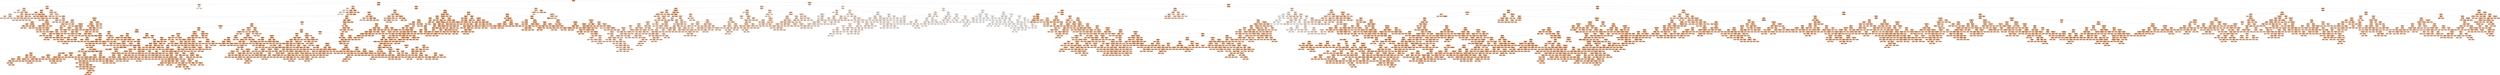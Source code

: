 digraph Tree {
node [shape=box, style="filled, rounded", color="black", fontname="helvetica"] ;
edge [fontname="helvetica"] ;
0 [label="cog <= 110.935\nsquared_error = 9.848\nsamples = 2804\nvalue = 16.872", fillcolor="#eca26d"] ;
1 [label="cog <= 94.057\nsquared_error = 2.866\nsamples = 822\nvalue = 18.316", fillcolor="#e9975b"] ;
0 -> 1 [labeldistance=2.5, labelangle=45, headlabel="True"] ;
2 [label="heading <= 122.041\nsquared_error = 9.93\nsamples = 34\nvalue = 14.428", fillcolor="#f0b58b"] ;
1 -> 2 ;
3 [label="cog <= 92.297\nsquared_error = 6.208\nsamples = 32\nvalue = 14.932", fillcolor="#efb185"] ;
2 -> 3 ;
4 [label="heading <= 82.89\nsquared_error = 3.167\nsamples = 17\nvalue = 13.605", fillcolor="#f1bc95"] ;
3 -> 4 ;
5 [label="surftemp <= 289.876\nsquared_error = 0.0\nsamples = 2\nvalue = 9.647", fillcolor="#f8dbc6"] ;
4 -> 5 ;
6 [label="squared_error = 0.0\nsamples = 1\nvalue = 9.634", fillcolor="#f8dbc6"] ;
5 -> 6 ;
7 [label="squared_error = -0.0\nsamples = 1\nvalue = 9.659", fillcolor="#f7dbc6"] ;
5 -> 7 ;
8 [label="surftemp <= 291.406\nsquared_error = 1.222\nsamples = 15\nvalue = 14.133", fillcolor="#f0b78f"] ;
4 -> 8 ;
9 [label="truewavedir <= 55.143\nsquared_error = 0.523\nsamples = 11\nvalue = 13.617", fillcolor="#f1bc95"] ;
8 -> 9 ;
10 [label="waveperiod <= 4.539\nsquared_error = 0.053\nsamples = 4\nvalue = 12.798", fillcolor="#f2c29f"] ;
9 -> 10 ;
11 [label="waveperiod <= 3.93\nsquared_error = 0.0\nsamples = 2\nvalue = 12.575", fillcolor="#f3c4a2"] ;
10 -> 11 ;
12 [label="squared_error = 0.0\nsamples = 1\nvalue = 12.592", fillcolor="#f3c4a2"] ;
11 -> 12 ;
13 [label="squared_error = -0.0\nsamples = 1\nvalue = 12.558", fillcolor="#f3c4a2"] ;
11 -> 13 ;
14 [label="truenorthwinddir <= 43.77\nsquared_error = 0.007\nsamples = 2\nvalue = 13.02", fillcolor="#f2c09c"] ;
10 -> 14 ;
15 [label="squared_error = 0.0\nsamples = 1\nvalue = 13.106", fillcolor="#f2c09b"] ;
14 -> 15 ;
16 [label="squared_error = 0.0\nsamples = 1\nvalue = 12.934", fillcolor="#f2c19d"] ;
14 -> 16 ;
17 [label="windspeed <= 7.58\nsquared_error = 0.188\nsamples = 7\nvalue = 14.085", fillcolor="#f0b88f"] ;
9 -> 17 ;
18 [label="windspeed <= 2.075\nsquared_error = 0.041\nsamples = 3\nvalue = 13.667", fillcolor="#f1bb94"] ;
17 -> 18 ;
19 [label="squared_error = 0.0\nsamples = 1\nvalue = 13.388", fillcolor="#f1bd98"] ;
18 -> 19 ;
20 [label="cog <= 86.232\nsquared_error = 0.003\nsamples = 2\nvalue = 13.807", fillcolor="#f1ba93"] ;
18 -> 20 ;
21 [label="squared_error = 0.0\nsamples = 1\nvalue = 13.755", fillcolor="#f1ba93"] ;
20 -> 21 ;
22 [label="squared_error = -0.0\nsamples = 1\nvalue = 13.859", fillcolor="#f1ba92"] ;
20 -> 22 ;
23 [label="draught <= 5.29\nsquared_error = 0.071\nsamples = 4\nvalue = 14.398", fillcolor="#f0b58b"] ;
17 -> 23 ;
24 [label="windspeed <= 9.18\nsquared_error = 0.009\nsamples = 2\nvalue = 14.651", fillcolor="#efb388"] ;
23 -> 24 ;
25 [label="squared_error = 0.0\nsamples = 1\nvalue = 14.746", fillcolor="#efb387"] ;
24 -> 25 ;
26 [label="squared_error = 0.0\nsamples = 1\nvalue = 14.556", fillcolor="#f0b489"] ;
24 -> 26 ;
27 [label="heading <= 109.111\nsquared_error = 0.004\nsamples = 2\nvalue = 14.144", fillcolor="#f0b78e"] ;
23 -> 27 ;
28 [label="squared_error = 0.0\nsamples = 1\nvalue = 14.082", fillcolor="#f0b88f"] ;
27 -> 28 ;
29 [label="squared_error = 0.0\nsamples = 1\nvalue = 14.207", fillcolor="#f0b78e"] ;
27 -> 29 ;
30 [label="truewavedir <= 167.644\nsquared_error = 0.398\nsamples = 4\nvalue = 15.552", fillcolor="#eeac7d"] ;
8 -> 30 ;
31 [label="cog <= 90.713\nsquared_error = 0.062\nsamples = 3\nvalue = 15.21", fillcolor="#eeaf81"] ;
30 -> 31 ;
32 [label="waveperiod <= 3.67\nsquared_error = 0.002\nsamples = 2\nvalue = 15.035", fillcolor="#efb083"] ;
31 -> 32 ;
33 [label="squared_error = 0.0\nsamples = 1\nvalue = 15.081", fillcolor="#efb083"] ;
32 -> 33 ;
34 [label="squared_error = 0.0\nsamples = 1\nvalue = 14.989", fillcolor="#efb184"] ;
32 -> 34 ;
35 [label="squared_error = -0.0\nsamples = 1\nvalue = 15.559", fillcolor="#eeac7d"] ;
31 -> 35 ;
36 [label="squared_error = 0.0\nsamples = 1\nvalue = 16.578", fillcolor="#eca470"] ;
30 -> 36 ;
37 [label="heading <= 96.659\nsquared_error = 5.399\nsamples = 15\nvalue = 16.435", fillcolor="#eda572"] ;
3 -> 37 ;
38 [label="curspeed <= 0.019\nsquared_error = 1.341\nsamples = 9\nvalue = 18.118", fillcolor="#ea985d"] ;
37 -> 38 ;
39 [label="windspeed <= 5.622\nsquared_error = 0.241\nsamples = 2\nvalue = 16.574", fillcolor="#eca470"] ;
38 -> 39 ;
40 [label="squared_error = 0.0\nsamples = 1\nvalue = 16.083", fillcolor="#eda877"] ;
39 -> 40 ;
41 [label="squared_error = 0.0\nsamples = 1\nvalue = 17.065", fillcolor="#eba06a"] ;
39 -> 41 ;
42 [label="heading <= 90.998\nsquared_error = 0.779\nsamples = 7\nvalue = 18.56", fillcolor="#e99558"] ;
38 -> 42 ;
43 [label="curspeed <= 0.089\nsquared_error = 0.017\nsamples = 2\nvalue = 19.693", fillcolor="#e78c4a"] ;
42 -> 43 ;
44 [label="squared_error = 0.0\nsamples = 1\nvalue = 19.823", fillcolor="#e78b48"] ;
43 -> 44 ;
45 [label="squared_error = 0.0\nsamples = 1\nvalue = 19.563", fillcolor="#e78d4c"] ;
43 -> 45 ;
46 [label="truewavedir <= 93.001\nsquared_error = 0.364\nsamples = 5\nvalue = 18.106", fillcolor="#ea985e"] ;
42 -> 46 ;
47 [label="windwaveswellheight <= 1.066\nsquared_error = 0.14\nsamples = 2\nvalue = 18.753", fillcolor="#e99356"] ;
46 -> 47 ;
48 [label="squared_error = 0.0\nsamples = 1\nvalue = 19.127", fillcolor="#e89051"] ;
47 -> 48 ;
49 [label="squared_error = -0.0\nsamples = 1\nvalue = 18.379", fillcolor="#e9965a"] ;
47 -> 49 ;
50 [label="curspeed <= 0.096\nsquared_error = 0.048\nsamples = 3\nvalue = 17.675", fillcolor="#eb9c63"] ;
46 -> 50 ;
51 [label="windwaveswellheight <= 0.568\nsquared_error = 0.017\nsamples = 2\nvalue = 17.539", fillcolor="#eb9d65"] ;
50 -> 51 ;
52 [label="squared_error = 0.0\nsamples = 1\nvalue = 17.408", fillcolor="#eb9e66"] ;
51 -> 52 ;
53 [label="squared_error = 0.0\nsamples = 1\nvalue = 17.67", fillcolor="#eb9c63"] ;
51 -> 53 ;
54 [label="squared_error = 0.0\nsamples = 1\nvalue = 17.946", fillcolor="#ea9a60"] ;
50 -> 54 ;
55 [label="waveperiod <= 5.841\nsquared_error = 0.863\nsamples = 6\nvalue = 13.91", fillcolor="#f1b991"] ;
37 -> 55 ;
56 [label="oceantemperature <= 282.313\nsquared_error = 0.186\nsamples = 5\nvalue = 13.534", fillcolor="#f1bc96"] ;
55 -> 56 ;
57 [label="surftemp <= 280.062\nsquared_error = 0.025\nsamples = 3\nvalue = 13.859", fillcolor="#f1ba92"] ;
56 -> 57 ;
58 [label="draught <= 5.245\nsquared_error = 0.0\nsamples = 2\nvalue = 13.971", fillcolor="#f1b991"] ;
57 -> 58 ;
59 [label="squared_error = 0.0\nsamples = 1\nvalue = 13.983", fillcolor="#f0b990"] ;
58 -> 59 ;
60 [label="squared_error = -0.0\nsamples = 1\nvalue = 13.958", fillcolor="#f1b991"] ;
58 -> 60 ;
61 [label="squared_error = -0.0\nsamples = 1\nvalue = 13.634", fillcolor="#f1bb95"] ;
57 -> 61 ;
62 [label="truenorthwinddir <= 192.328\nsquared_error = 0.031\nsamples = 2\nvalue = 13.047", fillcolor="#f2c09c"] ;
56 -> 62 ;
63 [label="squared_error = 0.0\nsamples = 1\nvalue = 12.87", fillcolor="#f2c19e"] ;
62 -> 63 ;
64 [label="squared_error = 0.0\nsamples = 1\nvalue = 13.224", fillcolor="#f2bf9a"] ;
62 -> 64 ;
65 [label="squared_error = 0.0\nsamples = 1\nvalue = 15.792", fillcolor="#eeaa7a"] ;
55 -> 65 ;
66 [label="curspeed <= 0.068\nsquared_error = 0.551\nsamples = 2\nvalue = 6.374", fillcolor="#fdf4ee"] ;
2 -> 66 ;
67 [label="squared_error = 0.0\nsamples = 1\nvalue = 5.632", fillcolor="#fefaf8"] ;
66 -> 67 ;
68 [label="squared_error = 0.0\nsamples = 1\nvalue = 7.116", fillcolor="#fcefe5"] ;
66 -> 68 ;
69 [label="draught <= 4.792\nsquared_error = 1.881\nsamples = 788\nvalue = 18.484", fillcolor="#e99559"] ;
1 -> 69 ;
70 [label="waveperiod <= 2.924\nsquared_error = 24.574\nsamples = 9\nvalue = 13.842", fillcolor="#f1ba92"] ;
69 -> 70 ;
71 [label="surftemp <= 282.883\nsquared_error = 0.232\nsamples = 4\nvalue = 8.312", fillcolor="#fae5d6"] ;
70 -> 71 ;
72 [label="truewavedir <= 27.401\nsquared_error = 0.001\nsamples = 3\nvalue = 8.035", fillcolor="#fae7da"] ;
71 -> 72 ;
73 [label="waveperiod <= 2.899\nsquared_error = 0.0\nsamples = 2\nvalue = 8.008", fillcolor="#fae8da"] ;
72 -> 73 ;
74 [label="squared_error = 0.0\nsamples = 1\nvalue = 7.999", fillcolor="#fae8da"] ;
73 -> 74 ;
75 [label="squared_error = 0.0\nsamples = 1\nvalue = 8.017", fillcolor="#fae8da"] ;
73 -> 75 ;
76 [label="squared_error = 0.0\nsamples = 1\nvalue = 8.088", fillcolor="#fae7d9"] ;
72 -> 76 ;
77 [label="squared_error = -0.0\nsamples = 1\nvalue = 9.144", fillcolor="#f8dfcc"] ;
71 -> 77 ;
78 [label="windspeed <= 5.942\nsquared_error = 0.015\nsamples = 5\nvalue = 18.266", fillcolor="#ea975c"] ;
70 -> 78 ;
79 [label="heading <= 97.101\nsquared_error = 0.002\nsamples = 3\nvalue = 18.17", fillcolor="#ea985d"] ;
78 -> 79 ;
80 [label="squared_error = 0.0\nsamples = 1\nvalue = 18.224", fillcolor="#ea975c"] ;
79 -> 80 ;
81 [label="truenorthwinddir <= 261.088\nsquared_error = 0.001\nsamples = 2\nvalue = 18.144", fillcolor="#ea985d"] ;
79 -> 81 ;
82 [label="squared_error = 0.0\nsamples = 1\nvalue = 18.12", fillcolor="#ea985d"] ;
81 -> 82 ;
83 [label="squared_error = 0.0\nsamples = 1\nvalue = 18.167", fillcolor="#ea985d"] ;
81 -> 83 ;
84 [label="heading <= 98.746\nsquared_error = 0.001\nsamples = 2\nvalue = 18.408", fillcolor="#e9965a"] ;
78 -> 84 ;
85 [label="squared_error = 0.0\nsamples = 1\nvalue = 18.376", fillcolor="#e9965a"] ;
84 -> 85 ;
86 [label="squared_error = 0.0\nsamples = 1\nvalue = 18.44", fillcolor="#e99659"] ;
84 -> 86 ;
87 [label="heading <= 108.383\nsquared_error = 1.367\nsamples = 779\nvalue = 18.538", fillcolor="#e99558"] ;
69 -> 87 ;
88 [label="draught <= 5.381\nsquared_error = 1.22\nsamples = 772\nvalue = 18.568", fillcolor="#e99558"] ;
87 -> 88 ;
89 [label="cog <= 106.937\nsquared_error = 1.133\nsamples = 612\nvalue = 18.41", fillcolor="#e9965a"] ;
88 -> 89 ;
90 [label="heading <= 103.969\nsquared_error = 1.024\nsamples = 601\nvalue = 18.441", fillcolor="#e99659"] ;
89 -> 90 ;
91 [label="cog <= 95.716\nsquared_error = 0.916\nsamples = 594\nvalue = 18.464", fillcolor="#e99559"] ;
90 -> 91 ;
92 [label="heading <= 99.156\nsquared_error = 2.678\nsamples = 21\nvalue = 17.459", fillcolor="#eb9d66"] ;
91 -> 92 ;
93 [label="draught <= 5.335\nsquared_error = 1.157\nsamples = 18\nvalue = 17.971", fillcolor="#ea995f"] ;
92 -> 93 ;
94 [label="curspeed <= 0.058\nsquared_error = 0.29\nsamples = 16\nvalue = 18.306", fillcolor="#e9975b"] ;
93 -> 94 ;
95 [label="waveperiod <= 3.388\nsquared_error = 0.318\nsamples = 6\nvalue = 18.657", fillcolor="#e99457"] ;
94 -> 95 ;
96 [label="cog <= 95.407\nsquared_error = 0.068\nsamples = 3\nvalue = 18.154", fillcolor="#ea985d"] ;
95 -> 96 ;
97 [label="cog <= 95.343\nsquared_error = 0.006\nsamples = 2\nvalue = 17.975", fillcolor="#ea995f"] ;
96 -> 97 ;
98 [label="squared_error = 0.0\nsamples = 1\nvalue = 17.895", fillcolor="#ea9a60"] ;
97 -> 98 ;
99 [label="squared_error = 0.0\nsamples = 1\nvalue = 18.055", fillcolor="#ea995e"] ;
97 -> 99 ;
100 [label="squared_error = 0.0\nsamples = 1\nvalue = 18.51", fillcolor="#e99559"] ;
96 -> 100 ;
101 [label="windwaveswellheight <= 0.779\nsquared_error = 0.06\nsamples = 3\nvalue = 19.161", fillcolor="#e89051"] ;
95 -> 101 ;
102 [label="squared_error = 0.0\nsamples = 1\nvalue = 18.814", fillcolor="#e99355"] ;
101 -> 102 ;
103 [label="cog <= 95.372\nsquared_error = 0.0\nsamples = 2\nvalue = 19.334", fillcolor="#e88f4e"] ;
101 -> 103 ;
104 [label="squared_error = 0.0\nsamples = 1\nvalue = 19.354", fillcolor="#e88e4e"] ;
103 -> 104 ;
105 [label="squared_error = 0.0\nsamples = 1\nvalue = 19.314", fillcolor="#e88f4f"] ;
103 -> 105 ;
106 [label="truenorthcurrentdir <= 235.012\nsquared_error = 0.155\nsamples = 10\nvalue = 18.096", fillcolor="#ea985e"] ;
94 -> 106 ;
107 [label="truewavedir <= 83.48\nsquared_error = 0.096\nsamples = 8\nvalue = 17.961", fillcolor="#ea995f"] ;
106 -> 107 ;
108 [label="truenorthwinddir <= 76.21\nsquared_error = 0.043\nsamples = 4\nvalue = 17.711", fillcolor="#ea9b62"] ;
107 -> 108 ;
109 [label="squared_error = 0.0\nsamples = 1\nvalue = 18.038", fillcolor="#ea995e"] ;
108 -> 109 ;
110 [label="cog <= 94.763\nsquared_error = 0.01\nsamples = 3\nvalue = 17.603", fillcolor="#eb9c64"] ;
108 -> 110 ;
111 [label="squared_error = 0.0\nsamples = 1\nvalue = 17.741", fillcolor="#ea9b62"] ;
110 -> 111 ;
112 [label="surftemp <= 283.01\nsquared_error = 0.0\nsamples = 2\nvalue = 17.533", fillcolor="#eb9d65"] ;
110 -> 112 ;
113 [label="squared_error = 0.0\nsamples = 1\nvalue = 17.545", fillcolor="#eb9d65"] ;
112 -> 113 ;
114 [label="squared_error = 0.0\nsamples = 1\nvalue = 17.522", fillcolor="#eb9d65"] ;
112 -> 114 ;
115 [label="heading <= 91.123\nsquared_error = 0.024\nsamples = 4\nvalue = 18.211", fillcolor="#ea975c"] ;
107 -> 115 ;
116 [label="squared_error = 0.0\nsamples = 1\nvalue = 18.462", fillcolor="#e99559"] ;
115 -> 116 ;
117 [label="windwaveswellheight <= 0.348\nsquared_error = 0.004\nsamples = 3\nvalue = 18.127", fillcolor="#ea985d"] ;
115 -> 117 ;
118 [label="squared_error = 0.0\nsamples = 1\nvalue = 18.213", fillcolor="#ea975c"] ;
117 -> 118 ;
119 [label="waveperiod <= 4.062\nsquared_error = 0.0\nsamples = 2\nvalue = 18.084", fillcolor="#ea985e"] ;
117 -> 119 ;
120 [label="squared_error = 0.0\nsamples = 1\nvalue = 18.084", fillcolor="#ea985e"] ;
119 -> 120 ;
121 [label="squared_error = -0.0\nsamples = 1\nvalue = 18.083", fillcolor="#ea985e"] ;
119 -> 121 ;
122 [label="truenorthwinddir <= 99.834\nsquared_error = 0.03\nsamples = 2\nvalue = 18.636", fillcolor="#e99457"] ;
106 -> 122 ;
123 [label="squared_error = 0.0\nsamples = 1\nvalue = 18.464", fillcolor="#e99559"] ;
122 -> 123 ;
124 [label="squared_error = -0.0\nsamples = 1\nvalue = 18.808", fillcolor="#e99355"] ;
122 -> 124 ;
125 [label="windspeed <= 8.723\nsquared_error = 0.004\nsamples = 2\nvalue = 15.29", fillcolor="#eeae80"] ;
93 -> 125 ;
126 [label="squared_error = 0.0\nsamples = 1\nvalue = 15.229", fillcolor="#eeaf81"] ;
125 -> 126 ;
127 [label="squared_error = 0.0\nsamples = 1\nvalue = 15.351", fillcolor="#eeae80"] ;
125 -> 127 ;
128 [label="curspeed <= 0.033\nsquared_error = 0.792\nsamples = 3\nvalue = 14.387", fillcolor="#f0b58b"] ;
92 -> 128 ;
129 [label="squared_error = 0.0\nsamples = 1\nvalue = 13.151", fillcolor="#f2bf9b"] ;
128 -> 129 ;
130 [label="windspeed <= 7.612\nsquared_error = 0.043\nsamples = 2\nvalue = 15.005", fillcolor="#efb184"] ;
128 -> 130 ;
131 [label="squared_error = 0.0\nsamples = 1\nvalue = 15.212", fillcolor="#eeaf81"] ;
130 -> 131 ;
132 [label="squared_error = 0.0\nsamples = 1\nvalue = 14.798", fillcolor="#efb286"] ;
130 -> 132 ;
133 [label="draught <= 4.927\nsquared_error = 0.813\nsamples = 573\nvalue = 18.501", fillcolor="#e99559"] ;
91 -> 133 ;
134 [label="truenorthcurrentdir <= 35.685\nsquared_error = 1.253\nsamples = 46\nvalue = 17.963", fillcolor="#ea995f"] ;
133 -> 134 ;
135 [label="curspeed <= 0.094\nsquared_error = 2.717\nsamples = 6\nvalue = 16.619", fillcolor="#eca470"] ;
134 -> 135 ;
136 [label="curspeed <= 0.085\nsquared_error = 0.023\nsamples = 3\nvalue = 18.261", fillcolor="#ea975c"] ;
135 -> 136 ;
137 [label="draught <= 4.842\nsquared_error = 0.006\nsamples = 2\nvalue = 18.164", fillcolor="#ea985d"] ;
136 -> 137 ;
138 [label="squared_error = 0.0\nsamples = 1\nvalue = 18.088", fillcolor="#ea985e"] ;
137 -> 138 ;
139 [label="squared_error = 0.0\nsamples = 1\nvalue = 18.239", fillcolor="#ea975c"] ;
137 -> 139 ;
140 [label="squared_error = -0.0\nsamples = 1\nvalue = 18.454", fillcolor="#e99659"] ;
136 -> 140 ;
141 [label="truenorthcurrentdir <= 23.815\nsquared_error = 0.022\nsamples = 3\nvalue = 14.977", fillcolor="#efb184"] ;
135 -> 141 ;
142 [label="squared_error = 0.0\nsamples = 1\nvalue = 14.769", fillcolor="#efb287"] ;
141 -> 142 ;
143 [label="curspeed <= 0.129\nsquared_error = 0.0\nsamples = 2\nvalue = 15.081", fillcolor="#efb083"] ;
141 -> 143 ;
144 [label="squared_error = 0.0\nsamples = 1\nvalue = 15.077", fillcolor="#efb083"] ;
143 -> 144 ;
145 [label="squared_error = -0.0\nsamples = 1\nvalue = 15.086", fillcolor="#efb083"] ;
143 -> 145 ;
146 [label="surftemp <= 290.966\nsquared_error = 0.722\nsamples = 40\nvalue = 18.165", fillcolor="#ea985d"] ;
134 -> 146 ;
147 [label="waveperiod <= 4.227\nsquared_error = 0.241\nsamples = 36\nvalue = 18.36", fillcolor="#e9965a"] ;
146 -> 147 ;
148 [label="truenorthcurrentdir <= 209.872\nsquared_error = 0.184\nsamples = 26\nvalue = 18.202", fillcolor="#ea985c"] ;
147 -> 148 ;
149 [label="waveperiod <= 3.889\nsquared_error = 0.076\nsamples = 17\nvalue = 18.389", fillcolor="#e9965a"] ;
148 -> 149 ;
150 [label="waveperiod <= 3.871\nsquared_error = 0.034\nsamples = 13\nvalue = 18.506", fillcolor="#e99559"] ;
149 -> 150 ;
151 [label="waveperiod <= 3.403\nsquared_error = 0.021\nsamples = 12\nvalue = 18.47", fillcolor="#e99559"] ;
150 -> 151 ;
152 [label="oceantemperature <= 276.897\nsquared_error = 0.01\nsamples = 6\nvalue = 18.567", fillcolor="#e99558"] ;
151 -> 152 ;
153 [label="truewavedir <= 150.21\nsquared_error = 0.002\nsamples = 2\nvalue = 18.439", fillcolor="#e99659"] ;
152 -> 153 ;
154 [label="squared_error = 0.0\nsamples = 1\nvalue = 18.478", fillcolor="#e99559"] ;
153 -> 154 ;
155 [label="squared_error = 0.0\nsamples = 1\nvalue = 18.399", fillcolor="#e9965a"] ;
153 -> 155 ;
156 [label="draught <= 4.836\nsquared_error = 0.001\nsamples = 4\nvalue = 18.632", fillcolor="#e99457"] ;
152 -> 156 ;
157 [label="squared_error = 0.0\nsamples = 1\nvalue = 18.577", fillcolor="#e99558"] ;
156 -> 157 ;
158 [label="waveperiod <= 3.286\nsquared_error = 0.0\nsamples = 3\nvalue = 18.65", fillcolor="#e99457"] ;
156 -> 158 ;
159 [label="truenorthwinddir <= 240.156\nsquared_error = 0.0\nsamples = 2\nvalue = 18.635", fillcolor="#e99457"] ;
158 -> 159 ;
160 [label="squared_error = 0.0\nsamples = 1\nvalue = 18.634", fillcolor="#e99457"] ;
159 -> 160 ;
161 [label="squared_error = 0.0\nsamples = 1\nvalue = 18.636", fillcolor="#e99457"] ;
159 -> 161 ;
162 [label="squared_error = -0.0\nsamples = 1\nvalue = 18.679", fillcolor="#e99457"] ;
158 -> 162 ;
163 [label="cog <= 97.093\nsquared_error = 0.014\nsamples = 6\nvalue = 18.374", fillcolor="#e9965a"] ;
151 -> 163 ;
164 [label="squared_error = 0.0\nsamples = 1\nvalue = 18.154", fillcolor="#ea985d"] ;
163 -> 164 ;
165 [label="oceantemperature <= 276.595\nsquared_error = 0.005\nsamples = 5\nvalue = 18.417", fillcolor="#e9965a"] ;
163 -> 165 ;
166 [label="curspeed <= 0.037\nsquared_error = 0.001\nsamples = 3\nvalue = 18.365", fillcolor="#e9965a"] ;
165 -> 166 ;
167 [label="squared_error = 0.0\nsamples = 1\nvalue = 18.316", fillcolor="#e9975b"] ;
166 -> 167 ;
168 [label="truenorthwinddir <= 277.826\nsquared_error = 0.0\nsamples = 2\nvalue = 18.389", fillcolor="#e9965a"] ;
166 -> 168 ;
169 [label="squared_error = 0.0\nsamples = 1\nvalue = 18.389", fillcolor="#e9965a"] ;
168 -> 169 ;
170 [label="squared_error = -0.0\nsamples = 1\nvalue = 18.389", fillcolor="#e9965a"] ;
168 -> 170 ;
171 [label="windspeed <= 7.542\nsquared_error = 0.0\nsamples = 2\nvalue = 18.496", fillcolor="#e99559"] ;
165 -> 171 ;
172 [label="squared_error = 0.0\nsamples = 1\nvalue = 18.514", fillcolor="#e99559"] ;
171 -> 172 ;
173 [label="squared_error = 0.0\nsamples = 1\nvalue = 18.479", fillcolor="#e99559"] ;
171 -> 173 ;
174 [label="squared_error = -0.0\nsamples = 1\nvalue = 18.928", fillcolor="#e89253"] ;
150 -> 174 ;
175 [label="truenorthwinddir <= 309.261\nsquared_error = 0.023\nsamples = 4\nvalue = 18.008", fillcolor="#ea995f"] ;
149 -> 175 ;
176 [label="truenorthwinddir <= 169.175\nsquared_error = 0.001\nsamples = 3\nvalue = 18.095", fillcolor="#ea985e"] ;
175 -> 176 ;
177 [label="squared_error = 0.0\nsamples = 1\nvalue = 18.128", fillcolor="#ea985d"] ;
176 -> 177 ;
178 [label="surftemp <= 283.828\nsquared_error = 0.0\nsamples = 2\nvalue = 18.079", fillcolor="#ea985e"] ;
176 -> 178 ;
179 [label="squared_error = 0.0\nsamples = 1\nvalue = 18.086", fillcolor="#ea985e"] ;
178 -> 179 ;
180 [label="squared_error = -0.0\nsamples = 1\nvalue = 18.072", fillcolor="#ea995e"] ;
178 -> 180 ;
181 [label="squared_error = -0.0\nsamples = 1\nvalue = 17.746", fillcolor="#ea9b62"] ;
175 -> 181 ;
182 [label="truenorthcurrentdir <= 322.454\nsquared_error = 0.199\nsamples = 9\nvalue = 17.851", fillcolor="#ea9a61"] ;
148 -> 182 ;
183 [label="curspeed <= 0.045\nsquared_error = 0.118\nsamples = 7\nvalue = 17.676", fillcolor="#eb9c63"] ;
182 -> 183 ;
184 [label="squared_error = 0.0\nsamples = 1\nvalue = 18.376", fillcolor="#e9965a"] ;
183 -> 184 ;
185 [label="truenorthwinddir <= 272.175\nsquared_error = 0.043\nsamples = 6\nvalue = 17.56", fillcolor="#eb9d64"] ;
183 -> 185 ;
186 [label="surftemp <= 280.378\nsquared_error = 0.011\nsamples = 3\nvalue = 17.37", fillcolor="#eb9e67"] ;
185 -> 186 ;
187 [label="squared_error = 0.0\nsamples = 1\nvalue = 17.515", fillcolor="#eb9d65"] ;
186 -> 187 ;
188 [label="truenorthcurrentdir <= 270.786\nsquared_error = 0.001\nsamples = 2\nvalue = 17.298", fillcolor="#eb9f68"] ;
186 -> 188 ;
189 [label="squared_error = 0.0\nsamples = 1\nvalue = 17.276", fillcolor="#eb9f68"] ;
188 -> 189 ;
190 [label="squared_error = 0.0\nsamples = 1\nvalue = 17.321", fillcolor="#eb9e67"] ;
188 -> 190 ;
191 [label="cog <= 98.779\nsquared_error = 0.003\nsamples = 3\nvalue = 17.749", fillcolor="#ea9b62"] ;
185 -> 191 ;
192 [label="squared_error = 0.0\nsamples = 1\nvalue = 17.672", fillcolor="#eb9c63"] ;
191 -> 192 ;
193 [label="windspeed <= 4.92\nsquared_error = 0.0\nsamples = 2\nvalue = 17.788", fillcolor="#ea9b62"] ;
191 -> 193 ;
194 [label="squared_error = 0.0\nsamples = 1\nvalue = 17.777", fillcolor="#ea9b62"] ;
193 -> 194 ;
195 [label="squared_error = 0.0\nsamples = 1\nvalue = 17.799", fillcolor="#ea9b61"] ;
193 -> 195 ;
196 [label="cog <= 98.188\nsquared_error = 0.003\nsamples = 2\nvalue = 18.461", fillcolor="#e99559"] ;
182 -> 196 ;
197 [label="squared_error = 0.0\nsamples = 1\nvalue = 18.513", fillcolor="#e99559"] ;
196 -> 197 ;
198 [label="squared_error = 0.0\nsamples = 1\nvalue = 18.408", fillcolor="#e9965a"] ;
196 -> 198 ;
199 [label="oceantemperature <= 274.945\nsquared_error = 0.157\nsamples = 10\nvalue = 18.768", fillcolor="#e99355"] ;
147 -> 199 ;
200 [label="squared_error = 0.0\nsamples = 1\nvalue = 17.779", fillcolor="#ea9b62"] ;
199 -> 200 ;
201 [label="truenorthwinddir <= 227.866\nsquared_error = 0.054\nsamples = 9\nvalue = 18.878", fillcolor="#e99254"] ;
199 -> 201 ;
202 [label="heading <= 98.909\nsquared_error = 0.002\nsamples = 6\nvalue = 19.037", fillcolor="#e89152"] ;
201 -> 202 ;
203 [label="heading <= 96.347\nsquared_error = 0.001\nsamples = 5\nvalue = 19.02", fillcolor="#e89152"] ;
202 -> 203 ;
204 [label="truewavedir <= 61.945\nsquared_error = 0.0\nsamples = 4\nvalue = 19.03", fillcolor="#e89152"] ;
203 -> 204 ;
205 [label="surftemp <= 283.261\nsquared_error = 0.0\nsamples = 2\nvalue = 19.015", fillcolor="#e89152"] ;
204 -> 205 ;
206 [label="squared_error = 0.0\nsamples = 1\nvalue = 19.01", fillcolor="#e89152"] ;
205 -> 206 ;
207 [label="squared_error = 0.0\nsamples = 1\nvalue = 19.02", fillcolor="#e89152"] ;
205 -> 207 ;
208 [label="windwaveswellheight <= 1.183\nsquared_error = 0.0\nsamples = 2\nvalue = 19.046", fillcolor="#e89152"] ;
204 -> 208 ;
209 [label="squared_error = 0.0\nsamples = 1\nvalue = 19.053", fillcolor="#e89152"] ;
208 -> 209 ;
210 [label="squared_error = 0.0\nsamples = 1\nvalue = 19.039", fillcolor="#e89152"] ;
208 -> 210 ;
211 [label="squared_error = -0.0\nsamples = 1\nvalue = 18.977", fillcolor="#e89153"] ;
203 -> 211 ;
212 [label="squared_error = 0.0\nsamples = 1\nvalue = 19.125", fillcolor="#e89051"] ;
202 -> 212 ;
213 [label="curspeed <= 0.061\nsquared_error = 0.005\nsamples = 3\nvalue = 18.56", fillcolor="#e99558"] ;
201 -> 213 ;
214 [label="waveperiod <= 4.38\nsquared_error = 0.0\nsamples = 2\nvalue = 18.51", fillcolor="#e99559"] ;
213 -> 214 ;
215 [label="squared_error = 0.0\nsamples = 1\nvalue = 18.49", fillcolor="#e99559"] ;
214 -> 215 ;
216 [label="squared_error = -0.0\nsamples = 1\nvalue = 18.531", fillcolor="#e99558"] ;
214 -> 216 ;
217 [label="squared_error = 0.0\nsamples = 1\nvalue = 18.66", fillcolor="#e99457"] ;
213 -> 217 ;
218 [label="oceantemperature <= 291.086\nsquared_error = 1.633\nsamples = 4\nvalue = 16.41", fillcolor="#eda673"] ;
146 -> 218 ;
219 [label="waveperiod <= 3.888\nsquared_error = 0.055\nsamples = 3\nvalue = 15.682", fillcolor="#eeab7c"] ;
218 -> 219 ;
220 [label="draught <= 4.845\nsquared_error = 0.02\nsamples = 2\nvalue = 15.826", fillcolor="#edaa7a"] ;
219 -> 220 ;
221 [label="squared_error = 0.0\nsamples = 1\nvalue = 15.684", fillcolor="#eeab7b"] ;
220 -> 221 ;
222 [label="squared_error = 0.0\nsamples = 1\nvalue = 15.968", fillcolor="#eda978"] ;
220 -> 222 ;
223 [label="squared_error = -0.0\nsamples = 1\nvalue = 15.393", fillcolor="#eeae7f"] ;
219 -> 223 ;
224 [label="squared_error = 0.0\nsamples = 1\nvalue = 18.595", fillcolor="#e99458"] ;
218 -> 224 ;
225 [label="surftemp <= 294.038\nsquared_error = 0.747\nsamples = 527\nvalue = 18.547", fillcolor="#e99558"] ;
133 -> 225 ;
226 [label="draught <= 5.378\nsquared_error = 0.728\nsamples = 525\nvalue = 18.538", fillcolor="#e99558"] ;
225 -> 226 ;
227 [label="draught <= 5.378\nsquared_error = 0.691\nsamples = 488\nvalue = 18.499", fillcolor="#e99559"] ;
226 -> 227 ;
228 [label="cog <= 99.436\nsquared_error = 0.649\nsamples = 487\nvalue = 18.509", fillcolor="#e99559"] ;
227 -> 228 ;
229 [label="truenorthwinddir <= 355.407\nsquared_error = 0.556\nsamples = 255\nvalue = 18.638", fillcolor="#e99457"] ;
228 -> 229 ;
230 [label="heading <= 97.615\nsquared_error = 0.516\nsamples = 254\nvalue = 18.651", fillcolor="#e99457"] ;
229 -> 230 ;
231 [label="heading <= 94.425\nsquared_error = 0.529\nsamples = 212\nvalue = 18.719", fillcolor="#e99356"] ;
230 -> 231 ;
232 [label="cog <= 97.827\nsquared_error = 0.287\nsamples = 29\nvalue = 18.33", fillcolor="#e9975b"] ;
231 -> 232 ;
233 [label="windspeed <= 6.568\nsquared_error = 0.159\nsamples = 24\nvalue = 18.474", fillcolor="#e99559"] ;
232 -> 233 ;
234 [label="waveperiod <= 3.896\nsquared_error = 0.059\nsamples = 8\nvalue = 18.161", fillcolor="#ea985d"] ;
233 -> 234 ;
235 [label="cog <= 96.838\nsquared_error = 0.008\nsamples = 5\nvalue = 18.003", fillcolor="#ea995f"] ;
234 -> 235 ;
236 [label="oceantemperature <= 279.953\nsquared_error = 0.0\nsamples = 2\nvalue = 17.897", fillcolor="#ea9a60"] ;
235 -> 236 ;
237 [label="squared_error = 0.0\nsamples = 1\nvalue = 17.884", fillcolor="#ea9a60"] ;
236 -> 237 ;
238 [label="squared_error = -0.0\nsamples = 1\nvalue = 17.909", fillcolor="#ea9a60"] ;
236 -> 238 ;
239 [label="heading <= 94.107\nsquared_error = 0.001\nsamples = 3\nvalue = 18.074", fillcolor="#ea995e"] ;
235 -> 239 ;
240 [label="draught <= 5.155\nsquared_error = 0.0\nsamples = 2\nvalue = 18.05", fillcolor="#ea995e"] ;
239 -> 240 ;
241 [label="squared_error = 0.0\nsamples = 1\nvalue = 18.051", fillcolor="#ea995e"] ;
240 -> 241 ;
242 [label="squared_error = -0.0\nsamples = 1\nvalue = 18.049", fillcolor="#ea995e"] ;
240 -> 242 ;
243 [label="squared_error = -0.0\nsamples = 1\nvalue = 18.12", fillcolor="#ea985d"] ;
239 -> 243 ;
244 [label="truewavedir <= 14.358\nsquared_error = 0.033\nsamples = 3\nvalue = 18.425", fillcolor="#e9965a"] ;
234 -> 244 ;
245 [label="squared_error = 0.0\nsamples = 1\nvalue = 18.677", fillcolor="#e99457"] ;
244 -> 245 ;
246 [label="heading <= 94.052\nsquared_error = 0.002\nsamples = 2\nvalue = 18.299", fillcolor="#e9975b"] ;
244 -> 246 ;
247 [label="squared_error = 0.0\nsamples = 1\nvalue = 18.259", fillcolor="#ea975c"] ;
246 -> 247 ;
248 [label="squared_error = -0.0\nsamples = 1\nvalue = 18.34", fillcolor="#e9965b"] ;
246 -> 248 ;
249 [label="oceantemperature <= 276.266\nsquared_error = 0.135\nsamples = 16\nvalue = 18.631", fillcolor="#e99457"] ;
233 -> 249 ;
250 [label="curspeed <= 0.209\nsquared_error = 0.12\nsamples = 4\nvalue = 18.215", fillcolor="#ea975c"] ;
249 -> 250 ;
251 [label="curspeed <= 0.144\nsquared_error = 0.031\nsamples = 2\nvalue = 18.537", fillcolor="#e99558"] ;
250 -> 251 ;
252 [label="squared_error = 0.0\nsamples = 1\nvalue = 18.715", fillcolor="#e99456"] ;
251 -> 252 ;
253 [label="squared_error = 0.0\nsamples = 1\nvalue = 18.36", fillcolor="#e9965a"] ;
251 -> 253 ;
254 [label="oceantemperature <= 274.282\nsquared_error = 0.0\nsamples = 2\nvalue = 17.892", fillcolor="#ea9a60"] ;
250 -> 254 ;
255 [label="squared_error = 0.0\nsamples = 1\nvalue = 17.888", fillcolor="#ea9a60"] ;
254 -> 255 ;
256 [label="squared_error = 0.0\nsamples = 1\nvalue = 17.895", fillcolor="#ea9a60"] ;
254 -> 256 ;
257 [label="draught <= 5.155\nsquared_error = 0.063\nsamples = 12\nvalue = 18.77", fillcolor="#e99355"] ;
249 -> 257 ;
258 [label="draught <= 5.065\nsquared_error = 0.09\nsamples = 5\nvalue = 18.935", fillcolor="#e89253"] ;
257 -> 258 ;
259 [label="truenorthcurrentdir <= 330.671\nsquared_error = 0.029\nsamples = 3\nvalue = 18.732", fillcolor="#e99356"] ;
258 -> 259 ;
260 [label="squared_error = 0.0\nsamples = 1\nvalue = 18.516", fillcolor="#e99559"] ;
259 -> 260 ;
261 [label="curspeed <= 0.254\nsquared_error = 0.009\nsamples = 2\nvalue = 18.84", fillcolor="#e99355"] ;
259 -> 261 ;
262 [label="squared_error = 0.0\nsamples = 1\nvalue = 18.935", fillcolor="#e89253"] ;
261 -> 262 ;
263 [label="squared_error = -0.0\nsamples = 1\nvalue = 18.744", fillcolor="#e99356"] ;
261 -> 263 ;
264 [label="cog <= 97.163\nsquared_error = 0.026\nsamples = 2\nvalue = 19.24", fillcolor="#e88f50"] ;
258 -> 264 ;
265 [label="squared_error = 0.0\nsamples = 1\nvalue = 19.402", fillcolor="#e88e4e"] ;
264 -> 265 ;
266 [label="squared_error = -0.0\nsamples = 1\nvalue = 19.078", fillcolor="#e89152"] ;
264 -> 266 ;
267 [label="waveperiod <= 4.131\nsquared_error = 0.011\nsamples = 7\nvalue = 18.652", fillcolor="#e99457"] ;
257 -> 267 ;
268 [label="squared_error = 0.0\nsamples = 1\nvalue = 18.421", fillcolor="#e9965a"] ;
267 -> 268 ;
269 [label="windwaveswellheight <= 1.031\nsquared_error = 0.002\nsamples = 6\nvalue = 18.69", fillcolor="#e99456"] ;
267 -> 269 ;
270 [label="squared_error = 0.0\nsamples = 1\nvalue = 18.784", fillcolor="#e99355"] ;
269 -> 270 ;
271 [label="truenorthcurrentdir <= 225.019\nsquared_error = 0.0\nsamples = 5\nvalue = 18.672", fillcolor="#e99457"] ;
269 -> 271 ;
272 [label="draught <= 5.2\nsquared_error = 0.0\nsamples = 4\nvalue = 18.68", fillcolor="#e99457"] ;
271 -> 272 ;
273 [label="squared_error = 0.0\nsamples = 1\nvalue = 18.664", fillcolor="#e99457"] ;
272 -> 273 ;
274 [label="truewavedir <= 150.467\nsquared_error = 0.0\nsamples = 3\nvalue = 18.685", fillcolor="#e99456"] ;
272 -> 274 ;
275 [label="surftemp <= 279.706\nsquared_error = 0.0\nsamples = 2\nvalue = 18.684", fillcolor="#e99456"] ;
274 -> 275 ;
276 [label="squared_error = 0.0\nsamples = 1\nvalue = 18.684", fillcolor="#e99456"] ;
275 -> 276 ;
277 [label="squared_error = -0.0\nsamples = 1\nvalue = 18.684", fillcolor="#e99456"] ;
275 -> 277 ;
278 [label="squared_error = 0.0\nsamples = 1\nvalue = 18.687", fillcolor="#e99456"] ;
274 -> 278 ;
279 [label="squared_error = 0.0\nsamples = 1\nvalue = 18.638", fillcolor="#e99457"] ;
271 -> 279 ;
280 [label="windspeed <= 5.876\nsquared_error = 0.319\nsamples = 5\nvalue = 17.636", fillcolor="#eb9c63"] ;
232 -> 280 ;
281 [label="squared_error = 0.0\nsamples = 1\nvalue = 16.68", fillcolor="#eca36f"] ;
280 -> 281 ;
282 [label="truenorthwinddir <= 245.481\nsquared_error = 0.114\nsamples = 4\nvalue = 17.875", fillcolor="#ea9a60"] ;
280 -> 282 ;
283 [label="heading <= 93.611\nsquared_error = 0.023\nsamples = 3\nvalue = 17.696", fillcolor="#ea9c63"] ;
282 -> 283 ;
284 [label="truenorthwinddir <= 104.099\nsquared_error = 0.001\nsamples = 2\nvalue = 17.801", fillcolor="#ea9b61"] ;
283 -> 284 ;
285 [label="squared_error = 0.0\nsamples = 1\nvalue = 17.835", fillcolor="#ea9a61"] ;
284 -> 285 ;
286 [label="squared_error = 0.0\nsamples = 1\nvalue = 17.766", fillcolor="#ea9b62"] ;
284 -> 286 ;
287 [label="squared_error = 0.0\nsamples = 1\nvalue = 17.486", fillcolor="#eb9d65"] ;
283 -> 287 ;
288 [label="squared_error = 0.0\nsamples = 1\nvalue = 18.413", fillcolor="#e9965a"] ;
282 -> 288 ;
289 [label="truenorthcurrentdir <= 41.066\nsquared_error = 0.539\nsamples = 183\nvalue = 18.781", fillcolor="#e99355"] ;
231 -> 289 ;
290 [label="waveperiod <= 3.107\nsquared_error = 0.339\nsamples = 15\nvalue = 18.241", fillcolor="#ea975c"] ;
289 -> 290 ;
291 [label="surftemp <= 292.419\nsquared_error = 0.044\nsamples = 3\nvalue = 18.934", fillcolor="#e89253"] ;
290 -> 291 ;
292 [label="windwaveswellheight <= 0.451\nsquared_error = 0.002\nsamples = 2\nvalue = 18.788", fillcolor="#e99355"] ;
291 -> 292 ;
293 [label="squared_error = 0.0\nsamples = 1\nvalue = 18.835", fillcolor="#e99355"] ;
292 -> 293 ;
294 [label="squared_error = 0.0\nsamples = 1\nvalue = 18.742", fillcolor="#e99356"] ;
292 -> 294 ;
295 [label="squared_error = -0.0\nsamples = 1\nvalue = 19.224", fillcolor="#e89050"] ;
291 -> 295 ;
296 [label="windspeed <= 9.672\nsquared_error = 0.264\nsamples = 12\nvalue = 18.068", fillcolor="#ea995e"] ;
290 -> 296 ;
297 [label="windspeed <= 3.68\nsquared_error = 0.144\nsamples = 9\nvalue = 17.846", fillcolor="#ea9a61"] ;
296 -> 297 ;
298 [label="squared_error = 0.0\nsamples = 1\nvalue = 18.711", fillcolor="#e99456"] ;
297 -> 298 ;
299 [label="heading <= 95.624\nsquared_error = 0.056\nsamples = 8\nvalue = 17.738", fillcolor="#ea9b62"] ;
297 -> 299 ;
300 [label="windspeed <= 9.377\nsquared_error = 0.036\nsamples = 3\nvalue = 17.992", fillcolor="#ea995f"] ;
299 -> 300 ;
301 [label="curspeed <= 0.066\nsquared_error = 0.002\nsamples = 2\nvalue = 18.124", fillcolor="#ea985d"] ;
300 -> 301 ;
302 [label="squared_error = 0.0\nsamples = 1\nvalue = 18.077", fillcolor="#ea995e"] ;
301 -> 302 ;
303 [label="squared_error = -0.0\nsamples = 1\nvalue = 18.171", fillcolor="#ea985d"] ;
301 -> 303 ;
304 [label="squared_error = -0.0\nsamples = 1\nvalue = 17.727", fillcolor="#ea9b62"] ;
300 -> 304 ;
305 [label="truenorthcurrentdir <= 22.631\nsquared_error = 0.006\nsamples = 5\nvalue = 17.586", fillcolor="#eb9c64"] ;
299 -> 305 ;
306 [label="oceantemperature <= 278.219\nsquared_error = 0.002\nsamples = 2\nvalue = 17.678", fillcolor="#ea9c63"] ;
305 -> 306 ;
307 [label="squared_error = 0.0\nsamples = 1\nvalue = 17.637", fillcolor="#eb9c63"] ;
306 -> 307 ;
308 [label="squared_error = 0.0\nsamples = 1\nvalue = 17.719", fillcolor="#ea9b62"] ;
306 -> 308 ;
309 [label="windwaveswellheight <= 0.604\nsquared_error = 0.0\nsamples = 3\nvalue = 17.524", fillcolor="#eb9d65"] ;
305 -> 309 ;
310 [label="squared_error = 0.0\nsamples = 1\nvalue = 17.519", fillcolor="#eb9d65"] ;
309 -> 310 ;
311 [label="windspeed <= 7.503\nsquared_error = 0.0\nsamples = 2\nvalue = 17.526", fillcolor="#eb9d65"] ;
309 -> 311 ;
312 [label="squared_error = 0.0\nsamples = 1\nvalue = 17.528", fillcolor="#eb9d65"] ;
311 -> 312 ;
313 [label="squared_error = 0.0\nsamples = 1\nvalue = 17.524", fillcolor="#eb9d65"] ;
311 -> 313 ;
314 [label="oceantemperature <= 284.077\nsquared_error = 0.032\nsamples = 3\nvalue = 18.734", fillcolor="#e99356"] ;
296 -> 314 ;
315 [label="truenorthwinddir <= 227.763\nsquared_error = 0.001\nsamples = 2\nvalue = 18.858", fillcolor="#e99254"] ;
314 -> 315 ;
316 [label="squared_error = 0.0\nsamples = 1\nvalue = 18.896", fillcolor="#e99254"] ;
315 -> 316 ;
317 [label="squared_error = 0.0\nsamples = 1\nvalue = 18.82", fillcolor="#e99355"] ;
315 -> 317 ;
318 [label="squared_error = 0.0\nsamples = 1\nvalue = 18.487", fillcolor="#e99559"] ;
314 -> 318 ;
319 [label="draught <= 5.376\nsquared_error = 0.529\nsamples = 168\nvalue = 18.829", fillcolor="#e99355"] ;
289 -> 319 ;
320 [label="surftemp <= 293.388\nsquared_error = 0.506\nsamples = 164\nvalue = 18.806", fillcolor="#e99355"] ;
319 -> 320 ;
321 [label="truenorthcurrentdir <= 218.263\nsquared_error = 0.489\nsamples = 163\nvalue = 18.817", fillcolor="#e99355"] ;
320 -> 321 ;
322 [label="windspeed <= 1.551\nsquared_error = 0.475\nsamples = 109\nvalue = 18.716", fillcolor="#e99356"] ;
321 -> 322 ;
323 [label="squared_error = 0.0\nsamples = 1\nvalue = 16.795", fillcolor="#eca36e"] ;
322 -> 323 ;
324 [label="truewavedir <= 18.644\nsquared_error = 0.445\nsamples = 108\nvalue = 18.733", fillcolor="#e99356"] ;
322 -> 324 ;
325 [label="truenorthwinddir <= 192.469\nsquared_error = 0.05\nsamples = 2\nvalue = 17.528", fillcolor="#eb9d65"] ;
324 -> 325 ;
326 [label="squared_error = 0.0\nsamples = 1\nvalue = 17.752", fillcolor="#ea9b62"] ;
325 -> 326 ;
327 [label="squared_error = -0.0\nsamples = 1\nvalue = 17.304", fillcolor="#eb9f67"] ;
325 -> 327 ;
328 [label="surftemp <= 285.197\nsquared_error = 0.425\nsamples = 106\nvalue = 18.756", fillcolor="#e99356"] ;
324 -> 328 ;
329 [label="truenorthwinddir <= 17.708\nsquared_error = 0.448\nsamples = 82\nvalue = 18.843", fillcolor="#e99254"] ;
328 -> 329 ;
330 [label="draught <= 5.112\nsquared_error = 0.093\nsamples = 3\nvalue = 19.93", fillcolor="#e78a47"] ;
329 -> 330 ;
331 [label="windwaveswellheight <= 0.763\nsquared_error = 0.02\nsamples = 2\nvalue = 20.13", fillcolor="#e78845"] ;
330 -> 331 ;
332 [label="squared_error = 0.0\nsamples = 1\nvalue = 19.988", fillcolor="#e78a46"] ;
331 -> 332 ;
333 [label="squared_error = 0.0\nsamples = 1\nvalue = 20.271", fillcolor="#e68743"] ;
331 -> 333 ;
334 [label="squared_error = 0.0\nsamples = 1\nvalue = 19.53", fillcolor="#e78d4c"] ;
330 -> 334 ;
335 [label="curspeed <= 0.075\nsquared_error = 0.415\nsamples = 79\nvalue = 18.802", fillcolor="#e99355"] ;
329 -> 335 ;
336 [label="draught <= 5.155\nsquared_error = 0.366\nsamples = 31\nvalue = 19.084", fillcolor="#e89152"] ;
335 -> 336 ;
337 [label="truenorthwinddir <= 329.14\nsquared_error = 0.227\nsamples = 16\nvalue = 18.672", fillcolor="#e99457"] ;
336 -> 337 ;
338 [label="waveperiod <= 3.406\nsquared_error = 0.133\nsamples = 15\nvalue = 18.59", fillcolor="#e99458"] ;
337 -> 338 ;
339 [label="cog <= 98.972\nsquared_error = 0.022\nsamples = 9\nvalue = 18.809", fillcolor="#e99355"] ;
338 -> 339 ;
340 [label="heading <= 96.515\nsquared_error = 0.006\nsamples = 6\nvalue = 18.718", fillcolor="#e99356"] ;
339 -> 340 ;
341 [label="windwaveswellheight <= 0.644\nsquared_error = 0.002\nsamples = 4\nvalue = 18.764", fillcolor="#e99355"] ;
340 -> 341 ;
342 [label="heading <= 95.079\nsquared_error = 0.0\nsamples = 3\nvalue = 18.79", fillcolor="#e99355"] ;
341 -> 342 ;
343 [label="squared_error = 0.0\nsamples = 1\nvalue = 18.808", fillcolor="#e99355"] ;
342 -> 343 ;
344 [label="waveperiod <= 2.76\nsquared_error = 0.0\nsamples = 2\nvalue = 18.781", fillcolor="#e99355"] ;
342 -> 344 ;
345 [label="squared_error = 0.0\nsamples = 1\nvalue = 18.78", fillcolor="#e99355"] ;
344 -> 345 ;
346 [label="squared_error = -0.0\nsamples = 1\nvalue = 18.781", fillcolor="#e99355"] ;
344 -> 346 ;
347 [label="squared_error = -0.0\nsamples = 1\nvalue = 18.684", fillcolor="#e99456"] ;
341 -> 347 ;
348 [label="truenorthwinddir <= 251.758\nsquared_error = 0.002\nsamples = 2\nvalue = 18.627", fillcolor="#e99457"] ;
340 -> 348 ;
349 [label="squared_error = 0.0\nsamples = 1\nvalue = 18.667", fillcolor="#e99457"] ;
348 -> 349 ;
350 [label="squared_error = -0.0\nsamples = 1\nvalue = 18.586", fillcolor="#e99558"] ;
348 -> 350 ;
351 [label="cog <= 99.372\nsquared_error = 0.004\nsamples = 3\nvalue = 18.992", fillcolor="#e89153"] ;
339 -> 351 ;
352 [label="truenorthcurrentdir <= 117.776\nsquared_error = 0.0\nsamples = 2\nvalue = 18.947", fillcolor="#e89253"] ;
351 -> 352 ;
353 [label="squared_error = 0.0\nsamples = 1\nvalue = 18.959", fillcolor="#e89253"] ;
352 -> 353 ;
354 [label="squared_error = -0.0\nsamples = 1\nvalue = 18.934", fillcolor="#e89253"] ;
352 -> 354 ;
355 [label="squared_error = -0.0\nsamples = 1\nvalue = 19.082", fillcolor="#e89152"] ;
351 -> 355 ;
356 [label="draught <= 5.019\nsquared_error = 0.119\nsamples = 6\nvalue = 18.261", fillcolor="#ea975c"] ;
338 -> 356 ;
357 [label="squared_error = 0.0\nsamples = 1\nvalue = 17.619", fillcolor="#eb9c64"] ;
356 -> 357 ;
358 [label="windspeed <= 6.812\nsquared_error = 0.045\nsamples = 5\nvalue = 18.389", fillcolor="#e9965a"] ;
356 -> 358 ;
359 [label="truenorthwinddir <= 243.597\nsquared_error = 0.003\nsamples = 3\nvalue = 18.221", fillcolor="#ea975c"] ;
358 -> 359 ;
360 [label="surftemp <= 277.087\nsquared_error = 0.001\nsamples = 2\nvalue = 18.259", fillcolor="#ea975c"] ;
359 -> 360 ;
361 [label="squared_error = 0.0\nsamples = 1\nvalue = 18.286", fillcolor="#ea975b"] ;
360 -> 361 ;
362 [label="squared_error = 0.0\nsamples = 1\nvalue = 18.231", fillcolor="#ea975c"] ;
360 -> 362 ;
363 [label="squared_error = -0.0\nsamples = 1\nvalue = 18.146", fillcolor="#ea985d"] ;
359 -> 363 ;
364 [label="heading <= 95.741\nsquared_error = 0.0\nsamples = 2\nvalue = 18.641", fillcolor="#e99457"] ;
358 -> 364 ;
365 [label="squared_error = 0.0\nsamples = 1\nvalue = 18.663", fillcolor="#e99457"] ;
364 -> 365 ;
366 [label="squared_error = -0.0\nsamples = 1\nvalue = 18.62", fillcolor="#e99457"] ;
364 -> 366 ;
367 [label="squared_error = -0.0\nsamples = 1\nvalue = 19.912", fillcolor="#e78a47"] ;
337 -> 367 ;
368 [label="truewavedir <= 161.689\nsquared_error = 0.141\nsamples = 15\nvalue = 19.523", fillcolor="#e88d4c"] ;
336 -> 368 ;
369 [label="waveperiod <= 3.165\nsquared_error = 0.058\nsamples = 11\nvalue = 19.335", fillcolor="#e88f4e"] ;
368 -> 369 ;
370 [label="truenorthwinddir <= 306.919\nsquared_error = 0.067\nsamples = 4\nvalue = 19.121", fillcolor="#e89051"] ;
369 -> 370 ;
371 [label="truewavedir <= 78.027\nsquared_error = 0.02\nsamples = 2\nvalue = 19.347", fillcolor="#e88f4e"] ;
370 -> 371 ;
372 [label="squared_error = 0.0\nsamples = 1\nvalue = 19.489", fillcolor="#e88d4d"] ;
371 -> 372 ;
373 [label="squared_error = 0.0\nsamples = 1\nvalue = 19.204", fillcolor="#e89050"] ;
371 -> 373 ;
374 [label="curspeed <= 0.062\nsquared_error = 0.011\nsamples = 2\nvalue = 18.896", fillcolor="#e99254"] ;
370 -> 374 ;
375 [label="squared_error = 0.0\nsamples = 1\nvalue = 18.788", fillcolor="#e99355"] ;
374 -> 375 ;
376 [label="squared_error = -0.0\nsamples = 1\nvalue = 19.003", fillcolor="#e89153"] ;
374 -> 376 ;
377 [label="cog <= 98.56\nsquared_error = 0.012\nsamples = 7\nvalue = 19.458", fillcolor="#e88e4d"] ;
369 -> 377 ;
378 [label="truenorthwinddir <= 232.378\nsquared_error = 0.004\nsamples = 5\nvalue = 19.515", fillcolor="#e88d4c"] ;
377 -> 378 ;
379 [label="truenorthwinddir <= 195.035\nsquared_error = 0.0\nsamples = 3\nvalue = 19.463", fillcolor="#e88e4d"] ;
378 -> 379 ;
380 [label="squared_error = 0.0\nsamples = 1\nvalue = 19.492", fillcolor="#e88d4c"] ;
379 -> 380 ;
381 [label="windspeed <= 9.251\nsquared_error = 0.0\nsamples = 2\nvalue = 19.449", fillcolor="#e88e4d"] ;
379 -> 381 ;
382 [label="squared_error = 0.0\nsamples = 1\nvalue = 19.454", fillcolor="#e88e4d"] ;
381 -> 382 ;
383 [label="squared_error = 0.0\nsamples = 1\nvalue = 19.443", fillcolor="#e88e4d"] ;
381 -> 383 ;
384 [label="heading <= 95.313\nsquared_error = 0.0\nsamples = 2\nvalue = 19.593", fillcolor="#e78d4b"] ;
378 -> 384 ;
385 [label="squared_error = 0.0\nsamples = 1\nvalue = 19.578", fillcolor="#e78d4b"] ;
384 -> 385 ;
386 [label="squared_error = -0.0\nsamples = 1\nvalue = 19.607", fillcolor="#e78c4b"] ;
384 -> 386 ;
387 [label="heading <= 96.739\nsquared_error = 0.004\nsamples = 2\nvalue = 19.315", fillcolor="#e88f4f"] ;
377 -> 387 ;
388 [label="squared_error = 0.0\nsamples = 1\nvalue = 19.377", fillcolor="#e88e4e"] ;
387 -> 388 ;
389 [label="squared_error = -0.0\nsamples = 1\nvalue = 19.253", fillcolor="#e88f4f"] ;
387 -> 389 ;
390 [label="truenorthwinddir <= 287.324\nsquared_error = 0.005\nsamples = 4\nvalue = 20.039", fillcolor="#e78946"] ;
368 -> 390 ;
391 [label="cog <= 97.722\nsquared_error = 0.002\nsamples = 2\nvalue = 20.1", fillcolor="#e78945"] ;
390 -> 391 ;
392 [label="squared_error = 0.0\nsamples = 1\nvalue = 20.14", fillcolor="#e78844"] ;
391 -> 392 ;
393 [label="squared_error = 0.0\nsamples = 1\nvalue = 20.06", fillcolor="#e78945"] ;
391 -> 393 ;
394 [label="cog <= 97.943\nsquared_error = 0.0\nsamples = 2\nvalue = 19.978", fillcolor="#e78a46"] ;
390 -> 394 ;
395 [label="squared_error = 0.0\nsamples = 1\nvalue = 19.963", fillcolor="#e78a47"] ;
394 -> 395 ;
396 [label="squared_error = 0.0\nsamples = 1\nvalue = 19.994", fillcolor="#e78946"] ;
394 -> 396 ;
397 [label="truenorthwinddir <= 281.01\nsquared_error = 0.361\nsamples = 48\nvalue = 18.619", fillcolor="#e99457"] ;
335 -> 397 ;
398 [label="heading <= 95.02\nsquared_error = 0.263\nsamples = 32\nvalue = 18.763", fillcolor="#e99355"] ;
397 -> 398 ;
399 [label="windspeed <= 7.308\nsquared_error = 0.1\nsamples = 5\nvalue = 19.3", fillcolor="#e88f4f"] ;
398 -> 399 ;
400 [label="cog <= 96.724\nsquared_error = 0.014\nsamples = 2\nvalue = 19.672", fillcolor="#e78c4a"] ;
399 -> 400 ;
401 [label="squared_error = 0.0\nsamples = 1\nvalue = 19.552", fillcolor="#e78d4c"] ;
400 -> 401 ;
402 [label="squared_error = -0.0\nsamples = 1\nvalue = 19.793", fillcolor="#e78b49"] ;
400 -> 402 ;
403 [label="surftemp <= 277.932\nsquared_error = 0.004\nsamples = 3\nvalue = 19.052", fillcolor="#e89152"] ;
399 -> 403 ;
404 [label="squared_error = 0.0\nsamples = 1\nvalue = 18.974", fillcolor="#e89153"] ;
403 -> 404 ;
405 [label="oceantemperature <= 275.998\nsquared_error = 0.001\nsamples = 2\nvalue = 19.091", fillcolor="#e89151"] ;
403 -> 405 ;
406 [label="squared_error = 0.0\nsamples = 1\nvalue = 19.057", fillcolor="#e89152"] ;
405 -> 406 ;
407 [label="squared_error = 0.0\nsamples = 1\nvalue = 19.125", fillcolor="#e89051"] ;
405 -> 407 ;
408 [label="truewavedir <= 149.85\nsquared_error = 0.229\nsamples = 27\nvalue = 18.663", fillcolor="#e99457"] ;
398 -> 408 ;
409 [label="surftemp <= 280.704\nsquared_error = 0.182\nsamples = 19\nvalue = 18.504", fillcolor="#e99559"] ;
408 -> 409 ;
410 [label="windspeed <= 2.98\nsquared_error = 0.115\nsamples = 15\nvalue = 18.644", fillcolor="#e99457"] ;
409 -> 410 ;
411 [label="squared_error = 0.0\nsamples = 1\nvalue = 17.823", fillcolor="#ea9b61"] ;
410 -> 411 ;
412 [label="truenorthwinddir <= 28.258\nsquared_error = 0.072\nsamples = 14\nvalue = 18.703", fillcolor="#e99456"] ;
410 -> 412 ;
413 [label="windspeed <= 7.321\nsquared_error = 0.008\nsamples = 2\nvalue = 18.248", fillcolor="#ea975c"] ;
412 -> 413 ;
414 [label="squared_error = 0.0\nsamples = 1\nvalue = 18.337", fillcolor="#e9965b"] ;
413 -> 414 ;
415 [label="squared_error = -0.0\nsamples = 1\nvalue = 18.159", fillcolor="#ea985d"] ;
413 -> 415 ;
416 [label="cog <= 97.158\nsquared_error = 0.042\nsamples = 12\nvalue = 18.778", fillcolor="#e99355"] ;
412 -> 416 ;
417 [label="heading <= 96.018\nsquared_error = 0.01\nsamples = 3\nvalue = 18.48", fillcolor="#e99559"] ;
416 -> 417 ;
418 [label="draught <= 5.021\nsquared_error = 0.0\nsamples = 2\nvalue = 18.551", fillcolor="#e99558"] ;
417 -> 418 ;
419 [label="squared_error = 0.0\nsamples = 1\nvalue = 18.537", fillcolor="#e99558"] ;
418 -> 419 ;
420 [label="squared_error = 0.0\nsamples = 1\nvalue = 18.564", fillcolor="#e99558"] ;
418 -> 420 ;
421 [label="squared_error = 0.0\nsamples = 1\nvalue = 18.338", fillcolor="#e9965b"] ;
417 -> 421 ;
422 [label="surftemp <= 278.832\nsquared_error = 0.013\nsamples = 9\nvalue = 18.878", fillcolor="#e99254"] ;
416 -> 422 ;
423 [label="draught <= 5.109\nsquared_error = 0.003\nsamples = 7\nvalue = 18.821", fillcolor="#e99355"] ;
422 -> 423 ;
424 [label="surftemp <= 277.731\nsquared_error = 0.0\nsamples = 2\nvalue = 18.886", fillcolor="#e99254"] ;
423 -> 424 ;
425 [label="squared_error = 0.0\nsamples = 1\nvalue = 18.88", fillcolor="#e99254"] ;
424 -> 425 ;
426 [label="squared_error = 0.0\nsamples = 1\nvalue = 18.893", fillcolor="#e99254"] ;
424 -> 426 ;
427 [label="cog <= 97.895\nsquared_error = 0.001\nsamples = 5\nvalue = 18.795", fillcolor="#e99355"] ;
423 -> 427 ;
428 [label="squared_error = 0.0\nsamples = 1\nvalue = 18.727", fillcolor="#e99356"] ;
427 -> 428 ;
429 [label="truenorthcurrentdir <= 211.877\nsquared_error = 0.0\nsamples = 4\nvalue = 18.812", fillcolor="#e99355"] ;
427 -> 429 ;
430 [label="oceantemperature <= 277.183\nsquared_error = 0.0\nsamples = 3\nvalue = 18.817", fillcolor="#e99355"] ;
429 -> 430 ;
431 [label="curspeed <= 0.185\nsquared_error = 0.0\nsamples = 2\nvalue = 18.816", fillcolor="#e99355"] ;
430 -> 431 ;
432 [label="squared_error = 0.0\nsamples = 1\nvalue = 18.816", fillcolor="#e99355"] ;
431 -> 432 ;
433 [label="squared_error = 0.0\nsamples = 1\nvalue = 18.815", fillcolor="#e99355"] ;
431 -> 433 ;
434 [label="squared_error = 0.0\nsamples = 1\nvalue = 18.819", fillcolor="#e99355"] ;
430 -> 434 ;
435 [label="squared_error = -0.0\nsamples = 1\nvalue = 18.798", fillcolor="#e99355"] ;
429 -> 435 ;
436 [label="heading <= 97.431\nsquared_error = 0.001\nsamples = 2\nvalue = 19.076", fillcolor="#e89152"] ;
422 -> 436 ;
437 [label="squared_error = 0.0\nsamples = 1\nvalue = 19.106", fillcolor="#e89051"] ;
436 -> 437 ;
438 [label="squared_error = -0.0\nsamples = 1\nvalue = 19.045", fillcolor="#e89152"] ;
436 -> 438 ;
439 [label="windwaveswellheight <= 0.588\nsquared_error = 0.086\nsamples = 4\nvalue = 17.979", fillcolor="#ea995f"] ;
409 -> 439 ;
440 [label="heading <= 96.087\nsquared_error = 0.011\nsamples = 2\nvalue = 17.697", fillcolor="#ea9b63"] ;
439 -> 440 ;
441 [label="squared_error = 0.0\nsamples = 1\nvalue = 17.593", fillcolor="#eb9c64"] ;
440 -> 441 ;
442 [label="squared_error = 0.0\nsamples = 1\nvalue = 17.802", fillcolor="#ea9b61"] ;
440 -> 442 ;
443 [label="curspeed <= 0.144\nsquared_error = 0.002\nsamples = 2\nvalue = 18.261", fillcolor="#ea975c"] ;
439 -> 443 ;
444 [label="squared_error = 0.0\nsamples = 1\nvalue = 18.308", fillcolor="#e9975b"] ;
443 -> 444 ;
445 [label="squared_error = 0.0\nsamples = 1\nvalue = 18.214", fillcolor="#ea975c"] ;
443 -> 445 ;
446 [label="waveperiod <= 4.461\nsquared_error = 0.137\nsamples = 8\nvalue = 19.041", fillcolor="#e89152"] ;
408 -> 446 ;
447 [label="waveperiod <= 4.093\nsquared_error = 0.018\nsamples = 3\nvalue = 19.423", fillcolor="#e88e4d"] ;
446 -> 447 ;
448 [label="squared_error = 0.0\nsamples = 1\nvalue = 19.612", fillcolor="#e78c4b"] ;
447 -> 448 ;
449 [label="cog <= 97.72\nsquared_error = 0.0\nsamples = 2\nvalue = 19.329", fillcolor="#e88f4e"] ;
447 -> 449 ;
450 [label="squared_error = 0.0\nsamples = 1\nvalue = 19.343", fillcolor="#e88f4e"] ;
449 -> 450 ;
451 [label="squared_error = 0.0\nsamples = 1\nvalue = 19.315", fillcolor="#e88f4f"] ;
449 -> 451 ;
452 [label="curspeed <= 0.095\nsquared_error = 0.068\nsamples = 5\nvalue = 18.811", fillcolor="#e99355"] ;
446 -> 452 ;
453 [label="squared_error = 0.0\nsamples = 1\nvalue = 18.32", fillcolor="#e9975b"] ;
452 -> 453 ;
454 [label="surftemp <= 277.442\nsquared_error = 0.01\nsamples = 4\nvalue = 18.934", fillcolor="#e89253"] ;
452 -> 454 ;
455 [label="windspeed <= 11.308\nsquared_error = 0.001\nsamples = 2\nvalue = 18.839", fillcolor="#e99355"] ;
454 -> 455 ;
456 [label="squared_error = 0.0\nsamples = 1\nvalue = 18.872", fillcolor="#e99254"] ;
455 -> 456 ;
457 [label="squared_error = -0.0\nsamples = 1\nvalue = 18.806", fillcolor="#e99355"] ;
455 -> 457 ;
458 [label="truenorthcurrentdir <= 133.995\nsquared_error = 0.001\nsamples = 2\nvalue = 19.029", fillcolor="#e89152"] ;
454 -> 458 ;
459 [label="squared_error = 0.0\nsamples = 1\nvalue = 19.054", fillcolor="#e89152"] ;
458 -> 459 ;
460 [label="squared_error = -0.0\nsamples = 1\nvalue = 19.004", fillcolor="#e89153"] ;
458 -> 460 ;
461 [label="windspeed <= 9.429\nsquared_error = 0.435\nsamples = 16\nvalue = 18.332", fillcolor="#e9975b"] ;
397 -> 461 ;
462 [label="truenorthcurrentdir <= 142.403\nsquared_error = 0.19\nsamples = 9\nvalue = 18.771", fillcolor="#e99355"] ;
461 -> 462 ;
463 [label="windspeed <= 7.666\nsquared_error = 0.009\nsamples = 3\nvalue = 19.28", fillcolor="#e88f4f"] ;
462 -> 463 ;
464 [label="squared_error = 0.0\nsamples = 1\nvalue = 19.143", fillcolor="#e89051"] ;
463 -> 464 ;
465 [label="truenorthcurrentdir <= 124.14\nsquared_error = 0.0\nsamples = 2\nvalue = 19.348", fillcolor="#e88f4e"] ;
463 -> 465 ;
466 [label="squared_error = 0.0\nsamples = 1\nvalue = 19.357", fillcolor="#e88e4e"] ;
465 -> 466 ;
467 [label="squared_error = 0.0\nsamples = 1\nvalue = 19.34", fillcolor="#e88f4e"] ;
465 -> 467 ;
468 [label="heading <= 95.32\nsquared_error = 0.086\nsamples = 6\nvalue = 18.517", fillcolor="#e99559"] ;
462 -> 468 ;
469 [label="truewavedir <= 131.544\nsquared_error = 0.031\nsamples = 3\nvalue = 18.776", fillcolor="#e99355"] ;
468 -> 469 ;
470 [label="squared_error = 0.0\nsamples = 1\nvalue = 19.012", fillcolor="#e89152"] ;
469 -> 470 ;
471 [label="draught <= 4.977\nsquared_error = 0.005\nsamples = 2\nvalue = 18.658", fillcolor="#e99457"] ;
469 -> 471 ;
472 [label="squared_error = 0.0\nsamples = 1\nvalue = 18.731", fillcolor="#e99356"] ;
471 -> 472 ;
473 [label="squared_error = 0.0\nsamples = 1\nvalue = 18.585", fillcolor="#e99558"] ;
471 -> 473 ;
474 [label="windspeed <= 7.699\nsquared_error = 0.006\nsamples = 3\nvalue = 18.258", fillcolor="#ea975c"] ;
468 -> 474 ;
475 [label="truenorthwinddir <= 315.984\nsquared_error = 0.001\nsamples = 2\nvalue = 18.207", fillcolor="#ea975c"] ;
474 -> 475 ;
476 [label="squared_error = 0.0\nsamples = 1\nvalue = 18.173", fillcolor="#ea985d"] ;
475 -> 476 ;
477 [label="squared_error = 0.0\nsamples = 1\nvalue = 18.24", fillcolor="#ea975c"] ;
475 -> 477 ;
478 [label="squared_error = 0.0\nsamples = 1\nvalue = 18.36", fillcolor="#e9965a"] ;
474 -> 478 ;
479 [label="truenorthcurrentdir <= 152.356\nsquared_error = 0.183\nsamples = 7\nvalue = 17.768", fillcolor="#ea9b62"] ;
461 -> 479 ;
480 [label="heading <= 95.203\nsquared_error = 0.069\nsamples = 3\nvalue = 18.192", fillcolor="#ea985d"] ;
479 -> 480 ;
481 [label="squared_error = 0.0\nsamples = 1\nvalue = 18.549", fillcolor="#e99558"] ;
480 -> 481 ;
482 [label="truenorthcurrentdir <= 147.258\nsquared_error = 0.008\nsamples = 2\nvalue = 18.014", fillcolor="#ea995f"] ;
480 -> 482 ;
483 [label="squared_error = 0.0\nsamples = 1\nvalue = 17.927", fillcolor="#ea9a60"] ;
482 -> 483 ;
484 [label="squared_error = 0.0\nsamples = 1\nvalue = 18.101", fillcolor="#ea985e"] ;
482 -> 484 ;
485 [label="heading <= 96.197\nsquared_error = 0.032\nsamples = 4\nvalue = 17.449", fillcolor="#eb9d66"] ;
479 -> 485 ;
486 [label="waveperiod <= 4.601\nsquared_error = 0.004\nsamples = 3\nvalue = 17.35", fillcolor="#eb9e67"] ;
485 -> 486 ;
487 [label="truenorthwinddir <= 309.127\nsquared_error = 0.0\nsamples = 2\nvalue = 17.392", fillcolor="#eb9e66"] ;
486 -> 487 ;
488 [label="squared_error = 0.0\nsamples = 1\nvalue = 17.384", fillcolor="#eb9e67"] ;
487 -> 488 ;
489 [label="squared_error = 0.0\nsamples = 1\nvalue = 17.4", fillcolor="#eb9e66"] ;
487 -> 489 ;
490 [label="squared_error = -0.0\nsamples = 1\nvalue = 17.266", fillcolor="#eb9f68"] ;
486 -> 490 ;
491 [label="squared_error = 0.0\nsamples = 1\nvalue = 17.748", fillcolor="#ea9b62"] ;
485 -> 491 ;
492 [label="surftemp <= 286.83\nsquared_error = 0.234\nsamples = 24\nvalue = 18.46", fillcolor="#e99659"] ;
328 -> 492 ;
493 [label="waveperiod <= 5.137\nsquared_error = 0.063\nsamples = 6\nvalue = 18.038", fillcolor="#ea995e"] ;
492 -> 493 ;
494 [label="truenorthcurrentdir <= 105.011\nsquared_error = 0.02\nsamples = 5\nvalue = 17.942", fillcolor="#ea9a60"] ;
493 -> 494 ;
495 [label="oceantemperature <= 284.182\nsquared_error = 0.0\nsamples = 2\nvalue = 18.099", fillcolor="#ea985e"] ;
494 -> 495 ;
496 [label="squared_error = 0.0\nsamples = 1\nvalue = 18.088", fillcolor="#ea985e"] ;
495 -> 496 ;
497 [label="squared_error = -0.0\nsamples = 1\nvalue = 18.11", fillcolor="#ea985e"] ;
495 -> 497 ;
498 [label="cog <= 98.133\nsquared_error = 0.005\nsamples = 3\nvalue = 17.837", fillcolor="#ea9a61"] ;
494 -> 498 ;
499 [label="squared_error = 0.0\nsamples = 1\nvalue = 17.93", fillcolor="#ea9a60"] ;
498 -> 499 ;
500 [label="cog <= 98.581\nsquared_error = 0.001\nsamples = 2\nvalue = 17.791", fillcolor="#ea9b61"] ;
498 -> 500 ;
501 [label="squared_error = 0.0\nsamples = 1\nvalue = 17.756", fillcolor="#ea9b62"] ;
500 -> 501 ;
502 [label="squared_error = -0.0\nsamples = 1\nvalue = 17.826", fillcolor="#ea9a61"] ;
500 -> 502 ;
503 [label="squared_error = -0.0\nsamples = 1\nvalue = 18.519", fillcolor="#e99558"] ;
493 -> 503 ;
504 [label="draught <= 5.2\nsquared_error = 0.211\nsamples = 18\nvalue = 18.601", fillcolor="#e99457"] ;
492 -> 504 ;
505 [label="truenorthwinddir <= 287.352\nsquared_error = 0.067\nsamples = 7\nvalue = 18.978", fillcolor="#e89153"] ;
504 -> 505 ;
506 [label="cog <= 96.639\nsquared_error = 0.036\nsamples = 5\nvalue = 19.104", fillcolor="#e89051"] ;
505 -> 506 ;
507 [label="squared_error = 0.0\nsamples = 1\nvalue = 18.76", fillcolor="#e99356"] ;
506 -> 507 ;
508 [label="curspeed <= 0.049\nsquared_error = 0.007\nsamples = 4\nvalue = 19.191", fillcolor="#e89050"] ;
506 -> 508 ;
509 [label="squared_error = 0.0\nsamples = 1\nvalue = 19.336", fillcolor="#e88f4e"] ;
508 -> 509 ;
510 [label="surftemp <= 289.815\nsquared_error = 0.0\nsamples = 3\nvalue = 19.142", fillcolor="#e89051"] ;
508 -> 510 ;
511 [label="squared_error = 0.0\nsamples = 1\nvalue = 19.121", fillcolor="#e89051"] ;
510 -> 511 ;
512 [label="curspeed <= 0.083\nsquared_error = 0.0\nsamples = 2\nvalue = 19.153", fillcolor="#e89051"] ;
510 -> 512 ;
513 [label="squared_error = 0.0\nsamples = 1\nvalue = 19.16", fillcolor="#e89051"] ;
512 -> 513 ;
514 [label="squared_error = 0.0\nsamples = 1\nvalue = 19.146", fillcolor="#e89051"] ;
512 -> 514 ;
515 [label="windspeed <= 7.226\nsquared_error = 0.006\nsamples = 2\nvalue = 18.661", fillcolor="#e99457"] ;
505 -> 515 ;
516 [label="squared_error = 0.0\nsamples = 1\nvalue = 18.736", fillcolor="#e99356"] ;
515 -> 516 ;
517 [label="squared_error = 0.0\nsamples = 1\nvalue = 18.586", fillcolor="#e99558"] ;
515 -> 517 ;
518 [label="cog <= 97.394\nsquared_error = 0.155\nsamples = 11\nvalue = 18.361", fillcolor="#e9965a"] ;
504 -> 518 ;
519 [label="heading <= 95.582\nsquared_error = 0.052\nsamples = 3\nvalue = 17.933", fillcolor="#ea9a60"] ;
518 -> 519 ;
520 [label="squared_error = 0.0\nsamples = 1\nvalue = 17.617", fillcolor="#eb9c64"] ;
519 -> 520 ;
521 [label="windspeed <= 5.381\nsquared_error = 0.003\nsamples = 2\nvalue = 18.091", fillcolor="#ea985e"] ;
519 -> 521 ;
522 [label="squared_error = 0.0\nsamples = 1\nvalue = 18.038", fillcolor="#ea995e"] ;
521 -> 522 ;
523 [label="squared_error = -0.0\nsamples = 1\nvalue = 18.144", fillcolor="#ea985d"] ;
521 -> 523 ;
524 [label="heading <= 97.196\nsquared_error = 0.1\nsamples = 8\nvalue = 18.522", fillcolor="#e99558"] ;
518 -> 524 ;
525 [label="draught <= 5.2\nsquared_error = 0.069\nsamples = 6\nvalue = 18.647", fillcolor="#e99457"] ;
524 -> 525 ;
526 [label="truewavedir <= 165.687\nsquared_error = 0.007\nsamples = 2\nvalue = 18.327", fillcolor="#e9975b"] ;
525 -> 526 ;
527 [label="squared_error = 0.0\nsamples = 1\nvalue = 18.241", fillcolor="#ea975c"] ;
526 -> 527 ;
528 [label="squared_error = -0.0\nsamples = 1\nvalue = 18.412", fillcolor="#e9965a"] ;
526 -> 528 ;
529 [label="heading <= 96.623\nsquared_error = 0.023\nsamples = 4\nvalue = 18.807", fillcolor="#e99355"] ;
525 -> 529 ;
530 [label="draught <= 5.331\nsquared_error = 0.0\nsamples = 2\nvalue = 18.954", fillcolor="#e89253"] ;
529 -> 530 ;
531 [label="squared_error = 0.0\nsamples = 1\nvalue = 18.951", fillcolor="#e89253"] ;
530 -> 531 ;
532 [label="squared_error = -0.0\nsamples = 1\nvalue = 18.957", fillcolor="#e89253"] ;
530 -> 532 ;
533 [label="oceantemperature <= 286.849\nsquared_error = 0.003\nsamples = 2\nvalue = 18.66", fillcolor="#e99457"] ;
529 -> 533 ;
534 [label="squared_error = 0.0\nsamples = 1\nvalue = 18.605", fillcolor="#e99457"] ;
533 -> 534 ;
535 [label="squared_error = 0.0\nsamples = 1\nvalue = 18.716", fillcolor="#e99356"] ;
533 -> 535 ;
536 [label="heading <= 97.494\nsquared_error = 0.004\nsamples = 2\nvalue = 18.147", fillcolor="#ea985d"] ;
524 -> 536 ;
537 [label="squared_error = 0.0\nsamples = 1\nvalue = 18.082", fillcolor="#ea985e"] ;
536 -> 537 ;
538 [label="squared_error = 0.0\nsamples = 1\nvalue = 18.212", fillcolor="#ea975c"] ;
536 -> 538 ;
539 [label="draught <= 5.066\nsquared_error = 0.452\nsamples = 54\nvalue = 19.023", fillcolor="#e89152"] ;
321 -> 539 ;
540 [label="curspeed <= 0.113\nsquared_error = 0.206\nsamples = 10\nvalue = 18.56", fillcolor="#e99558"] ;
539 -> 540 ;
541 [label="truewavedir <= 66.968\nsquared_error = 0.089\nsamples = 6\nvalue = 18.256", fillcolor="#ea975c"] ;
540 -> 541 ;
542 [label="heading <= 96.943\nsquared_error = 0.014\nsamples = 2\nvalue = 18.631", fillcolor="#e99457"] ;
541 -> 542 ;
543 [label="squared_error = 0.0\nsamples = 1\nvalue = 18.512", fillcolor="#e99559"] ;
542 -> 543 ;
544 [label="squared_error = 0.0\nsamples = 1\nvalue = 18.749", fillcolor="#e99356"] ;
542 -> 544 ;
545 [label="draught <= 4.977\nsquared_error = 0.021\nsamples = 4\nvalue = 18.068", fillcolor="#ea995e"] ;
541 -> 545 ;
546 [label="surftemp <= 283.662\nsquared_error = 0.003\nsamples = 2\nvalue = 18.202", fillcolor="#ea985c"] ;
545 -> 546 ;
547 [label="squared_error = 0.0\nsamples = 1\nvalue = 18.144", fillcolor="#ea985d"] ;
546 -> 547 ;
548 [label="squared_error = 0.0\nsamples = 1\nvalue = 18.26", fillcolor="#ea975c"] ;
546 -> 548 ;
549 [label="curspeed <= 0.051\nsquared_error = 0.003\nsamples = 2\nvalue = 17.934", fillcolor="#ea9a60"] ;
545 -> 549 ;
550 [label="squared_error = 0.0\nsamples = 1\nvalue = 17.992", fillcolor="#ea995f"] ;
549 -> 550 ;
551 [label="squared_error = 0.0\nsamples = 1\nvalue = 17.877", fillcolor="#ea9a60"] ;
549 -> 551 ;
552 [label="oceantemperature <= 282.651\nsquared_error = 0.033\nsamples = 4\nvalue = 19.018", fillcolor="#e89152"] ;
540 -> 552 ;
553 [label="surftemp <= 278.317\nsquared_error = 0.003\nsamples = 3\nvalue = 19.12", fillcolor="#e89051"] ;
552 -> 553 ;
554 [label="truenorthwinddir <= 338.774\nsquared_error = 0.001\nsamples = 2\nvalue = 19.083", fillcolor="#e89152"] ;
553 -> 554 ;
555 [label="squared_error = 0.0\nsamples = 1\nvalue = 19.106", fillcolor="#e89051"] ;
554 -> 555 ;
556 [label="squared_error = 0.0\nsamples = 1\nvalue = 19.061", fillcolor="#e89152"] ;
554 -> 556 ;
557 [label="squared_error = 0.0\nsamples = 1\nvalue = 19.193", fillcolor="#e89050"] ;
553 -> 557 ;
558 [label="squared_error = -0.0\nsamples = 1\nvalue = 18.711", fillcolor="#e99456"] ;
552 -> 558 ;
559 [label="waveperiod <= 5.108\nsquared_error = 0.448\nsamples = 44\nvalue = 19.128", fillcolor="#e89051"] ;
539 -> 559 ;
560 [label="heading <= 94.457\nsquared_error = 0.409\nsamples = 43\nvalue = 19.161", fillcolor="#e89051"] ;
559 -> 560 ;
561 [label="squared_error = 0.0\nsamples = 1\nvalue = 20.506", fillcolor="#e68540"] ;
560 -> 561 ;
562 [label="curspeed <= 0.143\nsquared_error = 0.375\nsamples = 42\nvalue = 19.129", fillcolor="#e89051"] ;
560 -> 562 ;
563 [label="cog <= 96.537\nsquared_error = 0.337\nsamples = 38\nvalue = 19.215", fillcolor="#e89050"] ;
562 -> 563 ;
564 [label="oceantemperature <= 286.82\nsquared_error = 0.181\nsamples = 3\nvalue = 18.571", fillcolor="#e99558"] ;
563 -> 564 ;
565 [label="cog <= 96.403\nsquared_error = 0.045\nsamples = 2\nvalue = 18.297", fillcolor="#e9975b"] ;
564 -> 565 ;
566 [label="squared_error = 0.0\nsamples = 1\nvalue = 18.51", fillcolor="#e99559"] ;
565 -> 566 ;
567 [label="squared_error = 0.0\nsamples = 1\nvalue = 18.084", fillcolor="#ea985e"] ;
565 -> 567 ;
568 [label="squared_error = -0.0\nsamples = 1\nvalue = 19.121", fillcolor="#e89051"] ;
564 -> 568 ;
569 [label="windwaveswellheight <= 0.831\nsquared_error = 0.311\nsamples = 35\nvalue = 19.27", fillcolor="#e88f4f"] ;
563 -> 569 ;
570 [label="windwaveswellheight <= 0.558\nsquared_error = 0.316\nsamples = 29\nvalue = 19.179", fillcolor="#e89050"] ;
569 -> 570 ;
571 [label="oceantemperature <= 275.094\nsquared_error = 0.271\nsamples = 19\nvalue = 19.405", fillcolor="#e88e4e"] ;
570 -> 571 ;
572 [label="windspeed <= 3.989\nsquared_error = 0.011\nsamples = 2\nvalue = 20.332", fillcolor="#e68742"] ;
571 -> 572 ;
573 [label="squared_error = 0.0\nsamples = 1\nvalue = 20.225", fillcolor="#e68843"] ;
572 -> 573 ;
574 [label="squared_error = 0.0\nsamples = 1\nvalue = 20.438", fillcolor="#e68641"] ;
572 -> 574 ;
575 [label="heading <= 95.601\nsquared_error = 0.189\nsamples = 17\nvalue = 19.296", fillcolor="#e88f4f"] ;
571 -> 575 ;
576 [label="truenorthcurrentdir <= 228.295\nsquared_error = 0.051\nsamples = 3\nvalue = 19.985", fillcolor="#e78a46"] ;
575 -> 576 ;
577 [label="squared_error = 0.0\nsamples = 1\nvalue = 19.67", fillcolor="#e78c4a"] ;
576 -> 577 ;
578 [label="windspeed <= 5.799\nsquared_error = 0.001\nsamples = 2\nvalue = 20.143", fillcolor="#e78844"] ;
576 -> 578 ;
579 [label="squared_error = 0.0\nsamples = 1\nvalue = 20.178", fillcolor="#e68844"] ;
578 -> 579 ;
580 [label="squared_error = -0.0\nsamples = 1\nvalue = 20.108", fillcolor="#e78945"] ;
578 -> 580 ;
581 [label="curspeed <= 0.037\nsquared_error = 0.095\nsamples = 14\nvalue = 19.148", fillcolor="#e89051"] ;
575 -> 581 ;
582 [label="heading <= 96.955\nsquared_error = 0.061\nsamples = 6\nvalue = 19.385", fillcolor="#e88e4e"] ;
581 -> 582 ;
583 [label="cog <= 98.427\nsquared_error = 0.019\nsamples = 3\nvalue = 19.592", fillcolor="#e78d4b"] ;
582 -> 583 ;
584 [label="truenorthwinddir <= 297.663\nsquared_error = 0.003\nsamples = 2\nvalue = 19.498", fillcolor="#e88d4c"] ;
583 -> 584 ;
585 [label="squared_error = 0.0\nsamples = 1\nvalue = 19.447", fillcolor="#e88e4d"] ;
584 -> 585 ;
586 [label="squared_error = -0.0\nsamples = 1\nvalue = 19.55", fillcolor="#e78d4c"] ;
584 -> 586 ;
587 [label="squared_error = -0.0\nsamples = 1\nvalue = 19.779", fillcolor="#e78b49"] ;
583 -> 587 ;
588 [label="surftemp <= 290.656\nsquared_error = 0.017\nsamples = 3\nvalue = 19.179", fillcolor="#e89050"] ;
582 -> 588 ;
589 [label="waveperiod <= 2.708\nsquared_error = 0.004\nsamples = 2\nvalue = 19.264", fillcolor="#e88f4f"] ;
588 -> 589 ;
590 [label="squared_error = 0.0\nsamples = 1\nvalue = 19.205", fillcolor="#e89050"] ;
589 -> 590 ;
591 [label="squared_error = -0.0\nsamples = 1\nvalue = 19.324", fillcolor="#e88f4f"] ;
589 -> 591 ;
592 [label="squared_error = -0.0\nsamples = 1\nvalue = 19.008", fillcolor="#e89152"] ;
588 -> 592 ;
593 [label="truenorthcurrentdir <= 245.04\nsquared_error = 0.047\nsamples = 8\nvalue = 18.97", fillcolor="#e89153"] ;
581 -> 593 ;
594 [label="waveperiod <= 2.936\nsquared_error = 0.017\nsamples = 2\nvalue = 19.281", fillcolor="#e88f4f"] ;
593 -> 594 ;
595 [label="squared_error = 0.0\nsamples = 1\nvalue = 19.41", fillcolor="#e88e4d"] ;
594 -> 595 ;
596 [label="squared_error = -0.0\nsamples = 1\nvalue = 19.152", fillcolor="#e89051"] ;
594 -> 596 ;
597 [label="truenorthwinddir <= 332.337\nsquared_error = 0.014\nsamples = 6\nvalue = 18.867", fillcolor="#e99254"] ;
593 -> 597 ;
598 [label="windspeed <= 2.498\nsquared_error = 0.007\nsamples = 5\nvalue = 18.827", fillcolor="#e99355"] ;
597 -> 598 ;
599 [label="oceantemperature <= 283.487\nsquared_error = 0.001\nsamples = 2\nvalue = 18.928", fillcolor="#e89253"] ;
598 -> 599 ;
600 [label="squared_error = 0.0\nsamples = 1\nvalue = 18.955", fillcolor="#e89253"] ;
599 -> 600 ;
601 [label="squared_error = -0.0\nsamples = 1\nvalue = 18.901", fillcolor="#e99254"] ;
599 -> 601 ;
602 [label="truenorthcurrentdir <= 269.66\nsquared_error = 0.0\nsamples = 3\nvalue = 18.76", fillcolor="#e99356"] ;
598 -> 602 ;
603 [label="squared_error = 0.0\nsamples = 1\nvalue = 18.78", fillcolor="#e99355"] ;
602 -> 603 ;
604 [label="draught <= 5.333\nsquared_error = 0.0\nsamples = 2\nvalue = 18.75", fillcolor="#e99356"] ;
602 -> 604 ;
605 [label="squared_error = 0.0\nsamples = 1\nvalue = 18.752", fillcolor="#e99356"] ;
604 -> 605 ;
606 [label="squared_error = -0.0\nsamples = 1\nvalue = 18.749", fillcolor="#e99356"] ;
604 -> 606 ;
607 [label="squared_error = -0.0\nsamples = 1\nvalue = 19.064", fillcolor="#e89152"] ;
597 -> 607 ;
608 [label="truenorthwinddir <= 35.579\nsquared_error = 0.12\nsamples = 10\nvalue = 18.749", fillcolor="#e99356"] ;
570 -> 608 ;
609 [label="squared_error = 0.0\nsamples = 1\nvalue = 19.658", fillcolor="#e78c4a"] ;
608 -> 609 ;
610 [label="heading <= 95.38\nsquared_error = 0.031\nsamples = 9\nvalue = 18.648", fillcolor="#e99457"] ;
608 -> 610 ;
611 [label="surftemp <= 284.11\nsquared_error = 0.013\nsamples = 2\nvalue = 18.916", fillcolor="#e89254"] ;
610 -> 611 ;
612 [label="squared_error = 0.0\nsamples = 1\nvalue = 19.032", fillcolor="#e89152"] ;
611 -> 612 ;
613 [label="squared_error = 0.0\nsamples = 1\nvalue = 18.8", fillcolor="#e99355"] ;
611 -> 613 ;
614 [label="cog <= 99.141\nsquared_error = 0.01\nsamples = 7\nvalue = 18.571", fillcolor="#e99558"] ;
610 -> 614 ;
615 [label="heading <= 96.075\nsquared_error = 0.002\nsamples = 6\nvalue = 18.607", fillcolor="#e99457"] ;
614 -> 615 ;
616 [label="windwaveswellheight <= 0.631\nsquared_error = 0.002\nsamples = 3\nvalue = 18.572", fillcolor="#e99558"] ;
615 -> 616 ;
617 [label="squared_error = 0.0\nsamples = 1\nvalue = 18.629", fillcolor="#e99457"] ;
616 -> 617 ;
618 [label="truewavedir <= 29.22\nsquared_error = 0.0\nsamples = 2\nvalue = 18.544", fillcolor="#e99558"] ;
616 -> 618 ;
619 [label="squared_error = 0.0\nsamples = 1\nvalue = 18.536", fillcolor="#e99558"] ;
618 -> 619 ;
620 [label="squared_error = 0.0\nsamples = 1\nvalue = 18.552", fillcolor="#e99558"] ;
618 -> 620 ;
621 [label="heading <= 96.351\nsquared_error = 0.0\nsamples = 3\nvalue = 18.642", fillcolor="#e99457"] ;
615 -> 621 ;
622 [label="squared_error = 0.0\nsamples = 1\nvalue = 18.658", fillcolor="#e99457"] ;
621 -> 622 ;
623 [label="truenorthcurrentdir <= 319.399\nsquared_error = 0.0\nsamples = 2\nvalue = 18.634", fillcolor="#e99457"] ;
621 -> 623 ;
624 [label="squared_error = 0.0\nsamples = 1\nvalue = 18.637", fillcolor="#e99457"] ;
623 -> 624 ;
625 [label="squared_error = 0.0\nsamples = 1\nvalue = 18.63", fillcolor="#e99457"] ;
623 -> 625 ;
626 [label="squared_error = 0.0\nsamples = 1\nvalue = 18.355", fillcolor="#e9965b"] ;
614 -> 626 ;
627 [label="surftemp <= 286.047\nsquared_error = 0.052\nsamples = 6\nvalue = 19.711", fillcolor="#e78c4a"] ;
569 -> 627 ;
628 [label="surftemp <= 282.557\nsquared_error = 0.017\nsamples = 2\nvalue = 19.42", fillcolor="#e88e4d"] ;
627 -> 628 ;
629 [label="squared_error = 0.0\nsamples = 1\nvalue = 19.552", fillcolor="#e78d4c"] ;
628 -> 629 ;
630 [label="squared_error = 0.0\nsamples = 1\nvalue = 19.288", fillcolor="#e88f4f"] ;
628 -> 630 ;
631 [label="truenorthcurrentdir <= 260.045\nsquared_error = 0.006\nsamples = 4\nvalue = 19.857", fillcolor="#e78b48"] ;
627 -> 631 ;
632 [label="windwaveswellheight <= 1.343\nsquared_error = 0.001\nsamples = 2\nvalue = 19.791", fillcolor="#e78b49"] ;
631 -> 632 ;
633 [label="squared_error = 0.0\nsamples = 1\nvalue = 19.759", fillcolor="#e78b49"] ;
632 -> 633 ;
634 [label="squared_error = 0.0\nsamples = 1\nvalue = 19.823", fillcolor="#e78b48"] ;
632 -> 634 ;
635 [label="heading <= 96.532\nsquared_error = 0.002\nsamples = 2\nvalue = 19.923", fillcolor="#e78a47"] ;
631 -> 635 ;
636 [label="squared_error = 0.0\nsamples = 1\nvalue = 19.88", fillcolor="#e78a48"] ;
635 -> 636 ;
637 [label="squared_error = 0.0\nsamples = 1\nvalue = 19.965", fillcolor="#e78a47"] ;
635 -> 637 ;
638 [label="cog <= 97.691\nsquared_error = 0.011\nsamples = 4\nvalue = 18.317", fillcolor="#e9975b"] ;
562 -> 638 ;
639 [label="surftemp <= 276.978\nsquared_error = 0.003\nsamples = 2\nvalue = 18.22", fillcolor="#ea975c"] ;
638 -> 639 ;
640 [label="squared_error = 0.0\nsamples = 1\nvalue = 18.168", fillcolor="#ea985d"] ;
639 -> 640 ;
641 [label="squared_error = 0.0\nsamples = 1\nvalue = 18.271", fillcolor="#ea975c"] ;
639 -> 641 ;
642 [label="truenorthwinddir <= 136.926\nsquared_error = 0.0\nsamples = 2\nvalue = 18.415", fillcolor="#e9965a"] ;
638 -> 642 ;
643 [label="squared_error = 0.0\nsamples = 1\nvalue = 18.397", fillcolor="#e9965a"] ;
642 -> 643 ;
644 [label="squared_error = -0.0\nsamples = 1\nvalue = 18.432", fillcolor="#e9965a"] ;
642 -> 644 ;
645 [label="squared_error = 0.0\nsamples = 1\nvalue = 17.686", fillcolor="#ea9c63"] ;
559 -> 645 ;
646 [label="squared_error = 0.0\nsamples = 1\nvalue = 16.976", fillcolor="#eca16c"] ;
320 -> 646 ;
647 [label="heading <= 95.69\nsquared_error = 0.554\nsamples = 4\nvalue = 19.767", fillcolor="#e78b49"] ;
319 -> 647 ;
648 [label="squared_error = 0.0\nsamples = 1\nvalue = 18.697", fillcolor="#e99456"] ;
647 -> 648 ;
649 [label="heading <= 96.525\nsquared_error = 0.23\nsamples = 3\nvalue = 20.124", fillcolor="#e78845"] ;
647 -> 649 ;
650 [label="windspeed <= 8.194\nsquared_error = 0.025\nsamples = 2\nvalue = 19.797", fillcolor="#e78b49"] ;
649 -> 650 ;
651 [label="squared_error = 0.0\nsamples = 1\nvalue = 19.64", fillcolor="#e78c4b"] ;
650 -> 651 ;
652 [label="squared_error = -0.0\nsamples = 1\nvalue = 19.955", fillcolor="#e78a47"] ;
650 -> 652 ;
653 [label="squared_error = -0.0\nsamples = 1\nvalue = 20.777", fillcolor="#e5833d"] ;
649 -> 653 ;
654 [label="cog <= 99.366\nsquared_error = 0.312\nsamples = 42\nvalue = 18.307", fillcolor="#e9975b"] ;
230 -> 654 ;
655 [label="truenorthwinddir <= 142.472\nsquared_error = 0.256\nsamples = 38\nvalue = 18.223", fillcolor="#ea975c"] ;
654 -> 655 ;
656 [label="truenorthwinddir <= 125.029\nsquared_error = 0.291\nsamples = 6\nvalue = 17.637", fillcolor="#eb9c63"] ;
655 -> 656 ;
657 [label="heading <= 97.97\nsquared_error = 0.009\nsamples = 3\nvalue = 18.098", fillcolor="#ea985e"] ;
656 -> 657 ;
658 [label="waveperiod <= 4.162\nsquared_error = 0.0\nsamples = 2\nvalue = 18.032", fillcolor="#ea995e"] ;
657 -> 658 ;
659 [label="squared_error = 0.0\nsamples = 1\nvalue = 18.011", fillcolor="#ea995f"] ;
658 -> 659 ;
660 [label="squared_error = 0.0\nsamples = 1\nvalue = 18.054", fillcolor="#ea995e"] ;
658 -> 660 ;
661 [label="squared_error = -0.0\nsamples = 1\nvalue = 18.228", fillcolor="#ea975c"] ;
657 -> 661 ;
662 [label="cog <= 96.972\nsquared_error = 0.149\nsamples = 3\nvalue = 17.176", fillcolor="#eba069"] ;
656 -> 662 ;
663 [label="squared_error = 0.0\nsamples = 1\nvalue = 16.647", fillcolor="#eca470"] ;
662 -> 663 ;
664 [label="truenorthwinddir <= 135.06\nsquared_error = 0.014\nsamples = 2\nvalue = 17.441", fillcolor="#eb9e66"] ;
662 -> 664 ;
665 [label="squared_error = 0.0\nsamples = 1\nvalue = 17.324", fillcolor="#eb9e67"] ;
664 -> 665 ;
666 [label="squared_error = 0.0\nsamples = 1\nvalue = 17.557", fillcolor="#eb9d64"] ;
664 -> 666 ;
667 [label="oceantemperature <= 291.003\nsquared_error = 0.172\nsamples = 32\nvalue = 18.333", fillcolor="#e9965b"] ;
655 -> 667 ;
668 [label="surftemp <= 280.817\nsquared_error = 0.131\nsamples = 30\nvalue = 18.39", fillcolor="#e9965a"] ;
667 -> 668 ;
669 [label="heading <= 97.822\nsquared_error = 0.084\nsamples = 18\nvalue = 18.507", fillcolor="#e99559"] ;
668 -> 669 ;
670 [label="oceantemperature <= 276.664\nsquared_error = 0.016\nsamples = 6\nvalue = 18.746", fillcolor="#e99356"] ;
669 -> 670 ;
671 [label="oceantemperature <= 274.737\nsquared_error = 0.0\nsamples = 2\nvalue = 18.592", fillcolor="#e99458"] ;
670 -> 671 ;
672 [label="squared_error = 0.0\nsamples = 1\nvalue = 18.593", fillcolor="#e99458"] ;
671 -> 672 ;
673 [label="squared_error = 0.0\nsamples = 1\nvalue = 18.59", fillcolor="#e99458"] ;
671 -> 673 ;
674 [label="surftemp <= 277.078\nsquared_error = 0.006\nsamples = 4\nvalue = 18.823", fillcolor="#e99355"] ;
670 -> 674 ;
675 [label="truenorthcurrentdir <= 191.481\nsquared_error = 0.001\nsamples = 2\nvalue = 18.896", fillcolor="#e99254"] ;
674 -> 675 ;
676 [label="squared_error = 0.0\nsamples = 1\nvalue = 18.933", fillcolor="#e89253"] ;
675 -> 676 ;
677 [label="squared_error = 0.0\nsamples = 1\nvalue = 18.86", fillcolor="#e99254"] ;
675 -> 677 ;
678 [label="waveperiod <= 3.366\nsquared_error = 0.0\nsamples = 2\nvalue = 18.751", fillcolor="#e99356"] ;
674 -> 678 ;
679 [label="squared_error = 0.0\nsamples = 1\nvalue = 18.747", fillcolor="#e99356"] ;
678 -> 679 ;
680 [label="squared_error = -0.0\nsamples = 1\nvalue = 18.754", fillcolor="#e99356"] ;
678 -> 680 ;
681 [label="truenorthwinddir <= 275.689\nsquared_error = 0.076\nsamples = 12\nvalue = 18.388", fillcolor="#e9965a"] ;
669 -> 681 ;
682 [label="heading <= 98.34\nsquared_error = 0.04\nsamples = 11\nvalue = 18.328", fillcolor="#e9975b"] ;
681 -> 682 ;
683 [label="oceantemperature <= 278.964\nsquared_error = 0.004\nsamples = 5\nvalue = 18.146", fillcolor="#ea985d"] ;
682 -> 683 ;
684 [label="heading <= 98.13\nsquared_error = 0.001\nsamples = 4\nvalue = 18.119", fillcolor="#ea985d"] ;
683 -> 684 ;
685 [label="oceantemperature <= 275.567\nsquared_error = 0.0\nsamples = 3\nvalue = 18.139", fillcolor="#ea985d"] ;
684 -> 685 ;
686 [label="squared_error = 0.0\nsamples = 1\nvalue = 18.116", fillcolor="#ea985d"] ;
685 -> 686 ;
687 [label="draught <= 5.289\nsquared_error = 0.0\nsamples = 2\nvalue = 18.15", fillcolor="#ea985d"] ;
685 -> 687 ;
688 [label="squared_error = 0.0\nsamples = 1\nvalue = 18.139", fillcolor="#ea985d"] ;
687 -> 688 ;
689 [label="squared_error = -0.0\nsamples = 1\nvalue = 18.161", fillcolor="#ea985d"] ;
687 -> 689 ;
690 [label="squared_error = 0.0\nsamples = 1\nvalue = 18.06", fillcolor="#ea995e"] ;
684 -> 690 ;
691 [label="squared_error = 0.0\nsamples = 1\nvalue = 18.257", fillcolor="#ea975c"] ;
683 -> 691 ;
692 [label="draught <= 5.289\nsquared_error = 0.019\nsamples = 6\nvalue = 18.479", fillcolor="#e99559"] ;
682 -> 692 ;
693 [label="truenorthwinddir <= 172.713\nsquared_error = 0.009\nsamples = 5\nvalue = 18.431", fillcolor="#e9965a"] ;
692 -> 693 ;
694 [label="oceantemperature <= 276.905\nsquared_error = 0.003\nsamples = 2\nvalue = 18.334", fillcolor="#e9965b"] ;
693 -> 694 ;
695 [label="squared_error = 0.0\nsamples = 1\nvalue = 18.276", fillcolor="#ea975b"] ;
694 -> 695 ;
696 [label="squared_error = 0.0\nsamples = 1\nvalue = 18.393", fillcolor="#e9965a"] ;
694 -> 696 ;
697 [label="truenorthcurrentdir <= 138.227\nsquared_error = 0.003\nsamples = 3\nvalue = 18.496", fillcolor="#e99559"] ;
693 -> 697 ;
698 [label="waveperiod <= 3.863\nsquared_error = 0.0\nsamples = 2\nvalue = 18.461", fillcolor="#e99559"] ;
697 -> 698 ;
699 [label="squared_error = 0.0\nsamples = 1\nvalue = 18.449", fillcolor="#e99659"] ;
698 -> 699 ;
700 [label="squared_error = 0.0\nsamples = 1\nvalue = 18.472", fillcolor="#e99559"] ;
698 -> 700 ;
701 [label="squared_error = -0.0\nsamples = 1\nvalue = 18.568", fillcolor="#e99558"] ;
697 -> 701 ;
702 [label="squared_error = -0.0\nsamples = 1\nvalue = 18.718", fillcolor="#e99356"] ;
692 -> 702 ;
703 [label="squared_error = 0.0\nsamples = 1\nvalue = 19.045", fillcolor="#e89152"] ;
681 -> 703 ;
704 [label="curspeed <= 0.081\nsquared_error = 0.149\nsamples = 12\nvalue = 18.213", fillcolor="#ea975c"] ;
668 -> 704 ;
705 [label="surftemp <= 289.129\nsquared_error = 0.075\nsamples = 7\nvalue = 18.007", fillcolor="#ea995f"] ;
704 -> 705 ;
706 [label="oceantemperature <= 285.96\nsquared_error = 0.011\nsamples = 5\nvalue = 17.843", fillcolor="#ea9a61"] ;
705 -> 706 ;
707 [label="heading <= 97.663\nsquared_error = 0.007\nsamples = 4\nvalue = 17.808", fillcolor="#ea9b61"] ;
706 -> 707 ;
708 [label="squared_error = 0.0\nsamples = 1\nvalue = 17.956", fillcolor="#ea995f"] ;
707 -> 708 ;
709 [label="draught <= 5.289\nsquared_error = 0.0\nsamples = 3\nvalue = 17.759", fillcolor="#ea9b62"] ;
707 -> 709 ;
710 [label="cog <= 98.272\nsquared_error = 0.0\nsamples = 2\nvalue = 17.75", fillcolor="#ea9b62"] ;
709 -> 710 ;
711 [label="squared_error = 0.0\nsamples = 1\nvalue = 17.757", fillcolor="#ea9b62"] ;
710 -> 711 ;
712 [label="squared_error = 0.0\nsamples = 1\nvalue = 17.744", fillcolor="#ea9b62"] ;
710 -> 712 ;
713 [label="squared_error = 0.0\nsamples = 1\nvalue = 17.777", fillcolor="#ea9b62"] ;
709 -> 713 ;
714 [label="squared_error = -0.0\nsamples = 1\nvalue = 17.981", fillcolor="#ea995f"] ;
706 -> 714 ;
715 [label="windspeed <= 5.419\nsquared_error = 0.003\nsamples = 2\nvalue = 18.416", fillcolor="#e9965a"] ;
705 -> 715 ;
716 [label="squared_error = 0.0\nsamples = 1\nvalue = 18.47", fillcolor="#e99559"] ;
715 -> 716 ;
717 [label="squared_error = 0.0\nsamples = 1\nvalue = 18.362", fillcolor="#e9965a"] ;
715 -> 717 ;
718 [label="surftemp <= 283.377\nsquared_error = 0.108\nsamples = 5\nvalue = 18.503", fillcolor="#e99559"] ;
704 -> 718 ;
719 [label="oceantemperature <= 283.233\nsquared_error = 0.016\nsamples = 2\nvalue = 18.168", fillcolor="#ea985d"] ;
718 -> 719 ;
720 [label="squared_error = 0.0\nsamples = 1\nvalue = 18.039", fillcolor="#ea995e"] ;
719 -> 720 ;
721 [label="squared_error = 0.0\nsamples = 1\nvalue = 18.296", fillcolor="#e9975b"] ;
719 -> 721 ;
722 [label="windspeed <= 7.971\nsquared_error = 0.044\nsamples = 3\nvalue = 18.727", fillcolor="#e99356"] ;
718 -> 722 ;
723 [label="cog <= 98.543\nsquared_error = 0.0\nsamples = 2\nvalue = 18.578", fillcolor="#e99558"] ;
722 -> 723 ;
724 [label="squared_error = 0.0\nsamples = 1\nvalue = 18.599", fillcolor="#e99458"] ;
723 -> 724 ;
725 [label="squared_error = 0.0\nsamples = 1\nvalue = 18.558", fillcolor="#e99558"] ;
723 -> 725 ;
726 [label="squared_error = -0.0\nsamples = 1\nvalue = 19.023", fillcolor="#e89152"] ;
722 -> 726 ;
727 [label="curspeed <= 0.112\nsquared_error = 0.025\nsamples = 2\nvalue = 17.483", fillcolor="#eb9d65"] ;
667 -> 727 ;
728 [label="squared_error = 0.0\nsamples = 1\nvalue = 17.642", fillcolor="#eb9c63"] ;
727 -> 728 ;
729 [label="squared_error = -0.0\nsamples = 1\nvalue = 17.325", fillcolor="#eb9e67"] ;
727 -> 729 ;
730 [label="cog <= 99.411\nsquared_error = 0.15\nsamples = 4\nvalue = 19.101", fillcolor="#e89051"] ;
654 -> 730 ;
731 [label="truenorthwinddir <= 249.595\nsquared_error = 0.0\nsamples = 3\nvalue = 18.877", fillcolor="#e99254"] ;
730 -> 731 ;
732 [label="heading <= 98.914\nsquared_error = 0.0\nsamples = 2\nvalue = 18.879", fillcolor="#e99254"] ;
731 -> 732 ;
733 [label="squared_error = 0.0\nsamples = 1\nvalue = 18.88", fillcolor="#e99254"] ;
732 -> 733 ;
734 [label="squared_error = 0.0\nsamples = 1\nvalue = 18.879", fillcolor="#e99254"] ;
732 -> 734 ;
735 [label="squared_error = -0.0\nsamples = 1\nvalue = 18.873", fillcolor="#e99254"] ;
731 -> 735 ;
736 [label="squared_error = 0.0\nsamples = 1\nvalue = 19.772", fillcolor="#e78b49"] ;
730 -> 736 ;
737 [label="squared_error = 0.0\nsamples = 1\nvalue = 15.378", fillcolor="#eeae7f"] ;
229 -> 737 ;
738 [label="heading <= 95.307\nsquared_error = 0.711\nsamples = 232\nvalue = 18.366", fillcolor="#e9965a"] ;
228 -> 738 ;
739 [label="oceantemperature <= 286.371\nsquared_error = 1.24\nsamples = 5\nvalue = 16.316", fillcolor="#eda674"] ;
738 -> 739 ;
740 [label="surftemp <= 280.946\nsquared_error = 0.184\nsamples = 3\nvalue = 17.184", fillcolor="#eba069"] ;
739 -> 740 ;
741 [label="truenorthcurrentdir <= 150.349\nsquared_error = 0.0\nsamples = 2\nvalue = 17.487", fillcolor="#eb9d65"] ;
740 -> 741 ;
742 [label="squared_error = 0.0\nsamples = 1\nvalue = 17.49", fillcolor="#eb9d65"] ;
741 -> 742 ;
743 [label="squared_error = 0.0\nsamples = 1\nvalue = 17.483", fillcolor="#eb9d65"] ;
741 -> 743 ;
744 [label="squared_error = 0.0\nsamples = 1\nvalue = 16.578", fillcolor="#eca470"] ;
740 -> 744 ;
745 [label="windwaveswellheight <= 0.429\nsquared_error = 0.004\nsamples = 2\nvalue = 15.015", fillcolor="#efb184"] ;
739 -> 745 ;
746 [label="squared_error = 0.0\nsamples = 1\nvalue = 14.956", fillcolor="#efb184"] ;
745 -> 746 ;
747 [label="squared_error = 0.0\nsamples = 1\nvalue = 15.074", fillcolor="#efb083"] ;
745 -> 747 ;
748 [label="heading <= 98.06\nsquared_error = 0.605\nsamples = 227\nvalue = 18.412", fillcolor="#e9965a"] ;
738 -> 748 ;
749 [label="cog <= 103.238\nsquared_error = 1.503\nsamples = 35\nvalue = 18.037", fillcolor="#ea995e"] ;
748 -> 749 ;
750 [label="curspeed <= 0.299\nsquared_error = 0.909\nsamples = 32\nvalue = 18.285", fillcolor="#ea975b"] ;
749 -> 750 ;
751 [label="truenorthwinddir <= 59.439\nsquared_error = 0.489\nsamples = 31\nvalue = 18.404", fillcolor="#e9965a"] ;
750 -> 751 ;
752 [label="surftemp <= 284.563\nsquared_error = 0.157\nsamples = 9\nvalue = 18.99", fillcolor="#e89153"] ;
751 -> 752 ;
753 [label="surftemp <= 275.97\nsquared_error = 0.034\nsamples = 7\nvalue = 19.168", fillcolor="#e89050"] ;
752 -> 753 ;
754 [label="squared_error = 0.0\nsamples = 1\nvalue = 18.778", fillcolor="#e99355"] ;
753 -> 754 ;
755 [label="curspeed <= 0.09\nsquared_error = 0.011\nsamples = 6\nvalue = 19.233", fillcolor="#e88f50"] ;
753 -> 755 ;
756 [label="truewavedir <= 50.633\nsquared_error = 0.001\nsamples = 3\nvalue = 19.31", fillcolor="#e88f4f"] ;
755 -> 756 ;
757 [label="squared_error = 0.0\nsamples = 1\nvalue = 19.35", fillcolor="#e88f4e"] ;
756 -> 757 ;
758 [label="windwaveswellheight <= 0.513\nsquared_error = 0.0\nsamples = 2\nvalue = 19.29", fillcolor="#e88f4f"] ;
756 -> 758 ;
759 [label="squared_error = 0.0\nsamples = 1\nvalue = 19.296", fillcolor="#e88f4f"] ;
758 -> 759 ;
760 [label="squared_error = -0.0\nsamples = 1\nvalue = 19.285", fillcolor="#e88f4f"] ;
758 -> 760 ;
761 [label="truenorthcurrentdir <= 197.993\nsquared_error = 0.008\nsamples = 3\nvalue = 19.156", fillcolor="#e89051"] ;
755 -> 761 ;
762 [label="squared_error = 0.0\nsamples = 1\nvalue = 19.284", fillcolor="#e88f4f"] ;
761 -> 762 ;
763 [label="truenorthwinddir <= 30.592\nsquared_error = 0.0\nsamples = 2\nvalue = 19.093", fillcolor="#e89151"] ;
761 -> 763 ;
764 [label="squared_error = 0.0\nsamples = 1\nvalue = 19.072", fillcolor="#e89152"] ;
763 -> 764 ;
765 [label="squared_error = -0.0\nsamples = 1\nvalue = 19.114", fillcolor="#e89051"] ;
763 -> 765 ;
766 [label="windwaveswellheight <= 1.081\nsquared_error = 0.086\nsamples = 2\nvalue = 18.367", fillcolor="#e9965a"] ;
752 -> 766 ;
767 [label="squared_error = 0.0\nsamples = 1\nvalue = 18.66", fillcolor="#e99457"] ;
766 -> 767 ;
768 [label="squared_error = 0.0\nsamples = 1\nvalue = 18.074", fillcolor="#ea995e"] ;
766 -> 768 ;
769 [label="truewavedir <= 162.837\nsquared_error = 0.427\nsamples = 22\nvalue = 18.164", fillcolor="#ea985d"] ;
751 -> 769 ;
770 [label="windwaveswellheight <= 1.486\nsquared_error = 0.246\nsamples = 13\nvalue = 17.875", fillcolor="#ea9a60"] ;
769 -> 770 ;
771 [label="windwaveswellheight <= 0.411\nsquared_error = 0.124\nsamples = 12\nvalue = 17.771", fillcolor="#ea9b62"] ;
770 -> 771 ;
772 [label="surftemp <= 279.579\nsquared_error = 0.006\nsamples = 3\nvalue = 17.409", fillcolor="#eb9e66"] ;
771 -> 772 ;
773 [label="oceantemperature <= 274.348\nsquared_error = 0.001\nsamples = 2\nvalue = 17.46", fillcolor="#eb9d66"] ;
772 -> 773 ;
774 [label="squared_error = 0.0\nsamples = 1\nvalue = 17.495", fillcolor="#eb9d65"] ;
773 -> 774 ;
775 [label="squared_error = 0.0\nsamples = 1\nvalue = 17.425", fillcolor="#eb9e66"] ;
773 -> 775 ;
776 [label="squared_error = -0.0\nsamples = 1\nvalue = 17.307", fillcolor="#eb9f67"] ;
772 -> 776 ;
777 [label="waveperiod <= 4.36\nsquared_error = 0.106\nsamples = 9\nvalue = 17.891", fillcolor="#ea9a60"] ;
771 -> 777 ;
778 [label="draught <= 5.285\nsquared_error = 0.03\nsamples = 8\nvalue = 17.991", fillcolor="#ea995f"] ;
777 -> 778 ;
779 [label="truenorthwinddir <= 74.715\nsquared_error = 0.014\nsamples = 7\nvalue = 18.041", fillcolor="#ea995e"] ;
778 -> 779 ;
780 [label="squared_error = 0.0\nsamples = 1\nvalue = 18.276", fillcolor="#ea975b"] ;
779 -> 780 ;
781 [label="curspeed <= 0.114\nsquared_error = 0.006\nsamples = 6\nvalue = 18.001", fillcolor="#ea995f"] ;
779 -> 781 ;
782 [label="truewavedir <= 141.464\nsquared_error = 0.001\nsamples = 5\nvalue = 18.032", fillcolor="#ea995e"] ;
781 -> 782 ;
783 [label="windwaveswellheight <= 0.493\nsquared_error = 0.0\nsamples = 4\nvalue = 18.048", fillcolor="#ea995e"] ;
782 -> 783 ;
784 [label="squared_error = 0.0\nsamples = 1\nvalue = 18.03", fillcolor="#ea995f"] ;
783 -> 784 ;
785 [label="surftemp <= 288.221\nsquared_error = 0.0\nsamples = 3\nvalue = 18.054", fillcolor="#ea995e"] ;
783 -> 785 ;
786 [label="cog <= 100.728\nsquared_error = 0.0\nsamples = 2\nvalue = 18.065", fillcolor="#ea995e"] ;
785 -> 786 ;
787 [label="squared_error = 0.0\nsamples = 1\nvalue = 18.066", fillcolor="#ea995e"] ;
786 -> 787 ;
788 [label="squared_error = -0.0\nsamples = 1\nvalue = 18.065", fillcolor="#ea995e"] ;
786 -> 788 ;
789 [label="squared_error = 0.0\nsamples = 1\nvalue = 18.032", fillcolor="#ea995e"] ;
785 -> 789 ;
790 [label="squared_error = 0.0\nsamples = 1\nvalue = 17.968", fillcolor="#ea995f"] ;
782 -> 790 ;
791 [label="squared_error = -0.0\nsamples = 1\nvalue = 17.848", fillcolor="#ea9a61"] ;
781 -> 791 ;
792 [label="squared_error = 0.0\nsamples = 1\nvalue = 17.642", fillcolor="#eb9c63"] ;
778 -> 792 ;
793 [label="squared_error = -0.0\nsamples = 1\nvalue = 17.094", fillcolor="#eba06a"] ;
777 -> 793 ;
794 [label="squared_error = 0.0\nsamples = 1\nvalue = 19.129", fillcolor="#e89051"] ;
770 -> 794 ;
795 [label="truenorthwinddir <= 278.704\nsquared_error = 0.394\nsamples = 9\nvalue = 18.581", fillcolor="#e99558"] ;
769 -> 795 ;
796 [label="squared_error = 0.0\nsamples = 1\nvalue = 20.01", fillcolor="#e78946"] ;
795 -> 796 ;
797 [label="waveperiod <= 2.762\nsquared_error = 0.156\nsamples = 8\nvalue = 18.402", fillcolor="#e9965a"] ;
795 -> 797 ;
798 [label="cog <= 100.458\nsquared_error = 0.0\nsamples = 2\nvalue = 17.804", fillcolor="#ea9b61"] ;
797 -> 798 ;
799 [label="squared_error = 0.0\nsamples = 1\nvalue = 17.808", fillcolor="#ea9b61"] ;
798 -> 799 ;
800 [label="squared_error = 0.0\nsamples = 1\nvalue = 17.801", fillcolor="#ea9b61"] ;
798 -> 800 ;
801 [label="truenorthwinddir <= 291.206\nsquared_error = 0.048\nsamples = 6\nvalue = 18.601", fillcolor="#e99457"] ;
797 -> 801 ;
802 [label="windspeed <= 8.207\nsquared_error = 0.001\nsamples = 2\nvalue = 18.302", fillcolor="#e9975b"] ;
801 -> 802 ;
803 [label="squared_error = 0.0\nsamples = 1\nvalue = 18.278", fillcolor="#ea975b"] ;
802 -> 803 ;
804 [label="squared_error = 0.0\nsamples = 1\nvalue = 18.327", fillcolor="#e9975b"] ;
802 -> 804 ;
805 [label="cog <= 99.72\nsquared_error = 0.005\nsamples = 4\nvalue = 18.751", fillcolor="#e99356"] ;
801 -> 805 ;
806 [label="draught <= 5.29\nsquared_error = 0.0\nsamples = 2\nvalue = 18.822", fillcolor="#e99355"] ;
805 -> 806 ;
807 [label="squared_error = 0.0\nsamples = 1\nvalue = 18.801", fillcolor="#e99355"] ;
806 -> 807 ;
808 [label="squared_error = 0.0\nsamples = 1\nvalue = 18.842", fillcolor="#e99355"] ;
806 -> 808 ;
809 [label="curspeed <= 0.067\nsquared_error = 0.0\nsamples = 2\nvalue = 18.68", fillcolor="#e99456"] ;
805 -> 809 ;
810 [label="squared_error = 0.0\nsamples = 1\nvalue = 18.667", fillcolor="#e99457"] ;
809 -> 810 ;
811 [label="squared_error = 0.0\nsamples = 1\nvalue = 18.694", fillcolor="#e99456"] ;
809 -> 811 ;
812 [label="squared_error = -0.0\nsamples = 1\nvalue = 14.613", fillcolor="#efb489"] ;
750 -> 812 ;
813 [label="draught <= 5.291\nsquared_error = 0.177\nsamples = 3\nvalue = 15.389", fillcolor="#eeae7f"] ;
749 -> 813 ;
814 [label="waveperiod <= 4.565\nsquared_error = 0.018\nsamples = 2\nvalue = 15.677", fillcolor="#eeab7c"] ;
813 -> 814 ;
815 [label="squared_error = 0.0\nsamples = 1\nvalue = 15.543", fillcolor="#eeac7d"] ;
814 -> 815 ;
816 [label="squared_error = 0.0\nsamples = 1\nvalue = 15.811", fillcolor="#eeaa7a"] ;
814 -> 816 ;
817 [label="squared_error = -0.0\nsamples = 1\nvalue = 14.815", fillcolor="#efb286"] ;
813 -> 817 ;
818 [label="cog <= 101.755\nsquared_error = 0.411\nsamples = 192\nvalue = 18.48", fillcolor="#e99559"] ;
748 -> 818 ;
819 [label="heading <= 101.499\nsquared_error = 0.454\nsamples = 96\nvalue = 18.318", fillcolor="#e9975b"] ;
818 -> 819 ;
820 [label="surftemp <= 277.158\nsquared_error = 0.231\nsamples = 87\nvalue = 18.41", fillcolor="#e9965a"] ;
819 -> 820 ;
821 [label="truenorthcurrentdir <= 77.733\nsquared_error = 0.149\nsamples = 10\nvalue = 18.946", fillcolor="#e89253"] ;
820 -> 821 ;
822 [label="curspeed <= 0.117\nsquared_error = 0.102\nsamples = 3\nvalue = 19.331", fillcolor="#e88f4e"] ;
821 -> 822 ;
823 [label="squared_error = 0.0\nsamples = 1\nvalue = 18.901", fillcolor="#e99254"] ;
822 -> 823 ;
824 [label="draught <= 5.154\nsquared_error = 0.015\nsamples = 2\nvalue = 19.546", fillcolor="#e78d4c"] ;
822 -> 824 ;
825 [label="squared_error = 0.0\nsamples = 1\nvalue = 19.424", fillcolor="#e88e4d"] ;
824 -> 825 ;
826 [label="squared_error = -0.0\nsamples = 1\nvalue = 19.668", fillcolor="#e78c4a"] ;
824 -> 826 ;
827 [label="truenorthwinddir <= 196.926\nsquared_error = 0.078\nsamples = 7\nvalue = 18.781", fillcolor="#e99355"] ;
821 -> 827 ;
828 [label="waveperiod <= 3.708\nsquared_error = 0.026\nsamples = 3\nvalue = 19.067", fillcolor="#e89152"] ;
827 -> 828 ;
829 [label="squared_error = 0.0\nsamples = 1\nvalue = 19.29", fillcolor="#e88f4f"] ;
828 -> 829 ;
830 [label="windwaveswellheight <= 1.617\nsquared_error = 0.001\nsamples = 2\nvalue = 18.955", fillcolor="#e89253"] ;
828 -> 830 ;
831 [label="squared_error = 0.0\nsamples = 1\nvalue = 18.99", fillcolor="#e89153"] ;
830 -> 831 ;
832 [label="squared_error = 0.0\nsamples = 1\nvalue = 18.921", fillcolor="#e89254"] ;
830 -> 832 ;
833 [label="cog <= 100.8\nsquared_error = 0.01\nsamples = 4\nvalue = 18.566", fillcolor="#e99558"] ;
827 -> 833 ;
834 [label="heading <= 98.602\nsquared_error = 0.0\nsamples = 2\nvalue = 18.661", fillcolor="#e99457"] ;
833 -> 834 ;
835 [label="squared_error = 0.0\nsamples = 1\nvalue = 18.645", fillcolor="#e99457"] ;
834 -> 835 ;
836 [label="squared_error = 0.0\nsamples = 1\nvalue = 18.678", fillcolor="#e99457"] ;
834 -> 836 ;
837 [label="cog <= 101.339\nsquared_error = 0.002\nsamples = 2\nvalue = 18.471", fillcolor="#e99559"] ;
833 -> 837 ;
838 [label="squared_error = 0.0\nsamples = 1\nvalue = 18.428", fillcolor="#e9965a"] ;
837 -> 838 ;
839 [label="squared_error = 0.0\nsamples = 1\nvalue = 18.513", fillcolor="#e99559"] ;
837 -> 839 ;
840 [label="cog <= 101.71\nsquared_error = 0.2\nsamples = 77\nvalue = 18.341", fillcolor="#e9965b"] ;
820 -> 840 ;
841 [label="draught <= 5.29\nsquared_error = 0.169\nsamples = 75\nvalue = 18.362", fillcolor="#e9965a"] ;
840 -> 841 ;
842 [label="truewavedir <= 170.933\nsquared_error = 0.157\nsamples = 65\nvalue = 18.315", fillcolor="#e9975b"] ;
841 -> 842 ;
843 [label="curspeed <= 0.018\nsquared_error = 0.147\nsamples = 61\nvalue = 18.348", fillcolor="#e9965b"] ;
842 -> 843 ;
844 [label="cog <= 100.945\nsquared_error = 0.027\nsamples = 3\nvalue = 17.83", fillcolor="#ea9a61"] ;
843 -> 844 ;
845 [label="squared_error = 0.0\nsamples = 1\nvalue = 18.053", fillcolor="#ea995e"] ;
844 -> 845 ;
846 [label="cog <= 101.374\nsquared_error = 0.003\nsamples = 2\nvalue = 17.718", fillcolor="#ea9b62"] ;
844 -> 846 ;
847 [label="squared_error = 0.0\nsamples = 1\nvalue = 17.771", fillcolor="#ea9b62"] ;
846 -> 847 ;
848 [label="squared_error = 0.0\nsamples = 1\nvalue = 17.665", fillcolor="#eb9c63"] ;
846 -> 848 ;
849 [label="waveperiod <= 3.403\nsquared_error = 0.138\nsamples = 58\nvalue = 18.375", fillcolor="#e9965a"] ;
843 -> 849 ;
850 [label="curspeed <= 0.078\nsquared_error = 0.101\nsamples = 17\nvalue = 18.586", fillcolor="#e99558"] ;
849 -> 850 ;
851 [label="cog <= 101.334\nsquared_error = 0.07\nsamples = 11\nvalue = 18.717", fillcolor="#e99356"] ;
850 -> 851 ;
852 [label="truenorthcurrentdir <= 229.802\nsquared_error = 0.042\nsamples = 9\nvalue = 18.807", fillcolor="#e99355"] ;
851 -> 852 ;
853 [label="draught <= 5.199\nsquared_error = 0.014\nsamples = 7\nvalue = 18.898", fillcolor="#e99254"] ;
852 -> 853 ;
854 [label="truenorthwinddir <= 240.794\nsquared_error = 0.007\nsamples = 5\nvalue = 18.839", fillcolor="#e99355"] ;
853 -> 854 ;
855 [label="windspeed <= 7.251\nsquared_error = 0.001\nsamples = 2\nvalue = 18.94", fillcolor="#e89253"] ;
854 -> 855 ;
856 [label="squared_error = 0.0\nsamples = 1\nvalue = 18.977", fillcolor="#e89153"] ;
855 -> 856 ;
857 [label="squared_error = 0.0\nsamples = 1\nvalue = 18.904", fillcolor="#e99254"] ;
855 -> 857 ;
858 [label="heading <= 99.787\nsquared_error = 0.0\nsamples = 3\nvalue = 18.772", fillcolor="#e99355"] ;
854 -> 858 ;
859 [label="windwaveswellheight <= 0.361\nsquared_error = 0.0\nsamples = 2\nvalue = 18.764", fillcolor="#e99355"] ;
858 -> 859 ;
860 [label="squared_error = 0.0\nsamples = 1\nvalue = 18.772", fillcolor="#e99355"] ;
859 -> 860 ;
861 [label="squared_error = 0.0\nsamples = 1\nvalue = 18.756", fillcolor="#e99356"] ;
859 -> 861 ;
862 [label="squared_error = -0.0\nsamples = 1\nvalue = 18.788", fillcolor="#e99355"] ;
858 -> 862 ;
863 [label="windspeed <= 3.674\nsquared_error = 0.0\nsamples = 2\nvalue = 19.044", fillcolor="#e89152"] ;
853 -> 863 ;
864 [label="squared_error = 0.0\nsamples = 1\nvalue = 19.043", fillcolor="#e89152"] ;
863 -> 864 ;
865 [label="squared_error = -0.0\nsamples = 1\nvalue = 19.044", fillcolor="#e89152"] ;
863 -> 865 ;
866 [label="truewavedir <= 124.422\nsquared_error = 0.01\nsamples = 2\nvalue = 18.489", fillcolor="#e99559"] ;
852 -> 866 ;
867 [label="squared_error = 0.0\nsamples = 1\nvalue = 18.587", fillcolor="#e99558"] ;
866 -> 867 ;
868 [label="squared_error = 0.0\nsamples = 1\nvalue = 18.391", fillcolor="#e9965a"] ;
866 -> 868 ;
869 [label="curspeed <= 0.034\nsquared_error = 0.002\nsamples = 2\nvalue = 18.315", fillcolor="#e9975b"] ;
851 -> 869 ;
870 [label="squared_error = 0.0\nsamples = 1\nvalue = 18.355", fillcolor="#e9965b"] ;
869 -> 870 ;
871 [label="squared_error = 0.0\nsamples = 1\nvalue = 18.274", fillcolor="#ea975c"] ;
869 -> 871 ;
872 [label="waveperiod <= 3.193\nsquared_error = 0.068\nsamples = 6\nvalue = 18.345", fillcolor="#e9965b"] ;
850 -> 872 ;
873 [label="truenorthcurrentdir <= 9.379\nsquared_error = 0.021\nsamples = 4\nvalue = 18.18", fillcolor="#ea985d"] ;
872 -> 873 ;
874 [label="squared_error = 0.0\nsamples = 1\nvalue = 17.957", fillcolor="#ea995f"] ;
873 -> 874 ;
875 [label="windspeed <= 5.956\nsquared_error = 0.005\nsamples = 3\nvalue = 18.254", fillcolor="#ea975c"] ;
873 -> 875 ;
876 [label="squared_error = 0.0\nsamples = 1\nvalue = 18.354", fillcolor="#e9965b"] ;
875 -> 876 ;
877 [label="heading <= 99.416\nsquared_error = 0.0\nsamples = 2\nvalue = 18.204", fillcolor="#ea985c"] ;
875 -> 877 ;
878 [label="squared_error = 0.0\nsamples = 1\nvalue = 18.226", fillcolor="#ea975c"] ;
877 -> 878 ;
879 [label="squared_error = 0.0\nsamples = 1\nvalue = 18.182", fillcolor="#ea985d"] ;
877 -> 879 ;
880 [label="truenorthwinddir <= 232.294\nsquared_error = 0.0\nsamples = 2\nvalue = 18.676", fillcolor="#e99457"] ;
872 -> 880 ;
881 [label="squared_error = 0.0\nsamples = 1\nvalue = 18.663", fillcolor="#e99457"] ;
880 -> 881 ;
882 [label="squared_error = 0.0\nsamples = 1\nvalue = 18.688", fillcolor="#e99456"] ;
880 -> 882 ;
883 [label="cog <= 100.549\nsquared_error = 0.127\nsamples = 41\nvalue = 18.287", fillcolor="#ea975b"] ;
849 -> 883 ;
884 [label="truewavedir <= 109.827\nsquared_error = 0.065\nsamples = 20\nvalue = 18.102", fillcolor="#ea985e"] ;
883 -> 884 ;
885 [label="windwaveswellheight <= 0.567\nsquared_error = 0.057\nsamples = 13\nvalue = 17.996", fillcolor="#ea995f"] ;
884 -> 885 ;
886 [label="squared_error = 0.0\nsamples = 1\nvalue = 17.317", fillcolor="#eb9e67"] ;
885 -> 886 ;
887 [label="draught <= 5.242\nsquared_error = 0.02\nsamples = 12\nvalue = 18.053", fillcolor="#ea995e"] ;
885 -> 887 ;
888 [label="heading <= 99.573\nsquared_error = 0.01\nsamples = 7\nvalue = 18.147", fillcolor="#ea985d"] ;
887 -> 888 ;
889 [label="truenorthcurrentdir <= 261.366\nsquared_error = 0.007\nsamples = 5\nvalue = 18.107", fillcolor="#ea985e"] ;
888 -> 889 ;
890 [label="cog <= 99.647\nsquared_error = 0.002\nsamples = 4\nvalue = 18.069", fillcolor="#ea995e"] ;
889 -> 890 ;
891 [label="squared_error = 0.0\nsamples = 1\nvalue = 18.129", fillcolor="#ea985d"] ;
890 -> 891 ;
892 [label="windspeed <= 6.82\nsquared_error = 0.001\nsamples = 3\nvalue = 18.049", fillcolor="#ea995e"] ;
890 -> 892 ;
893 [label="truenorthwinddir <= 231.417\nsquared_error = 0.0\nsamples = 2\nvalue = 18.064", fillcolor="#ea995e"] ;
892 -> 893 ;
894 [label="squared_error = 0.0\nsamples = 1\nvalue = 18.074", fillcolor="#ea995e"] ;
893 -> 894 ;
895 [label="squared_error = 0.0\nsamples = 1\nvalue = 18.054", fillcolor="#ea995e"] ;
893 -> 895 ;
896 [label="squared_error = 0.0\nsamples = 1\nvalue = 18.02", fillcolor="#ea995f"] ;
892 -> 896 ;
897 [label="squared_error = -0.0\nsamples = 1\nvalue = 18.256", fillcolor="#ea975c"] ;
889 -> 897 ;
898 [label="curspeed <= 0.129\nsquared_error = 0.002\nsamples = 2\nvalue = 18.246", fillcolor="#ea975c"] ;
888 -> 898 ;
899 [label="squared_error = 0.0\nsamples = 1\nvalue = 18.294", fillcolor="#e9975b"] ;
898 -> 899 ;
900 [label="squared_error = -0.0\nsamples = 1\nvalue = 18.198", fillcolor="#ea985c"] ;
898 -> 900 ;
901 [label="windspeed <= 8.167\nsquared_error = 0.005\nsamples = 5\nvalue = 17.921", fillcolor="#ea9a60"] ;
887 -> 901 ;
902 [label="curspeed <= 0.108\nsquared_error = 0.002\nsamples = 3\nvalue = 17.975", fillcolor="#ea995f"] ;
901 -> 902 ;
903 [label="squared_error = 0.0\nsamples = 1\nvalue = 17.924", fillcolor="#ea9a60"] ;
902 -> 903 ;
904 [label="waveperiod <= 4.356\nsquared_error = 0.0\nsamples = 2\nvalue = 18.0", fillcolor="#ea995f"] ;
902 -> 904 ;
905 [label="squared_error = 0.0\nsamples = 1\nvalue = 18.02", fillcolor="#ea995f"] ;
904 -> 905 ;
906 [label="squared_error = 0.0\nsamples = 1\nvalue = 17.981", fillcolor="#ea995f"] ;
904 -> 906 ;
907 [label="draught <= 5.29\nsquared_error = 0.0\nsamples = 2\nvalue = 17.841", fillcolor="#ea9a61"] ;
901 -> 907 ;
908 [label="squared_error = 0.0\nsamples = 1\nvalue = 17.853", fillcolor="#ea9a61"] ;
907 -> 908 ;
909 [label="squared_error = 0.0\nsamples = 1\nvalue = 17.828", fillcolor="#ea9a61"] ;
907 -> 909 ;
910 [label="surftemp <= 284.105\nsquared_error = 0.019\nsamples = 7\nvalue = 18.299", fillcolor="#e9975b"] ;
884 -> 910 ;
911 [label="curspeed <= 0.171\nsquared_error = 0.009\nsamples = 6\nvalue = 18.255", fillcolor="#ea975c"] ;
910 -> 911 ;
912 [label="truenorthcurrentdir <= 71.183\nsquared_error = 0.003\nsamples = 4\nvalue = 18.313", fillcolor="#e9975b"] ;
911 -> 912 ;
913 [label="oceantemperature <= 275.377\nsquared_error = 0.0\nsamples = 2\nvalue = 18.266", fillcolor="#ea975c"] ;
912 -> 913 ;
914 [label="squared_error = 0.0\nsamples = 1\nvalue = 18.28", fillcolor="#ea975b"] ;
913 -> 914 ;
915 [label="squared_error = 0.0\nsamples = 1\nvalue = 18.251", fillcolor="#ea975c"] ;
913 -> 915 ;
916 [label="surftemp <= 277.89\nsquared_error = 0.0\nsamples = 2\nvalue = 18.361", fillcolor="#e9965a"] ;
912 -> 916 ;
917 [label="squared_error = 0.0\nsamples = 1\nvalue = 18.34", fillcolor="#e9965b"] ;
916 -> 917 ;
918 [label="squared_error = -0.0\nsamples = 1\nvalue = 18.382", fillcolor="#e9965a"] ;
916 -> 918 ;
919 [label="windwaveswellheight <= 1.6\nsquared_error = 0.001\nsamples = 2\nvalue = 18.139", fillcolor="#ea985d"] ;
911 -> 919 ;
920 [label="squared_error = 0.0\nsamples = 1\nvalue = 18.116", fillcolor="#ea985d"] ;
919 -> 920 ;
921 [label="squared_error = -0.0\nsamples = 1\nvalue = 18.162", fillcolor="#ea985d"] ;
919 -> 921 ;
922 [label="squared_error = 0.0\nsamples = 1\nvalue = 18.564", fillcolor="#e99558"] ;
910 -> 922 ;
923 [label="truewavedir <= 99.017\nsquared_error = 0.123\nsamples = 21\nvalue = 18.463", fillcolor="#e99559"] ;
883 -> 923 ;
924 [label="draught <= 5.068\nsquared_error = 0.082\nsamples = 9\nvalue = 18.693", fillcolor="#e99456"] ;
923 -> 924 ;
925 [label="squared_error = 0.0\nsamples = 1\nvalue = 18.104", fillcolor="#ea985e"] ;
924 -> 925 ;
926 [label="truenorthcurrentdir <= 134.797\nsquared_error = 0.043\nsamples = 8\nvalue = 18.767", fillcolor="#e99355"] ;
924 -> 926 ;
927 [label="cog <= 101.397\nsquared_error = 0.015\nsamples = 7\nvalue = 18.702", fillcolor="#e99456"] ;
926 -> 927 ;
928 [label="truenorthwinddir <= 164.717\nsquared_error = 0.006\nsamples = 5\nvalue = 18.768", fillcolor="#e99355"] ;
927 -> 928 ;
929 [label="surftemp <= 284.653\nsquared_error = 0.0\nsamples = 2\nvalue = 18.858", fillcolor="#e99254"] ;
928 -> 929 ;
930 [label="squared_error = 0.0\nsamples = 1\nvalue = 18.869", fillcolor="#e99254"] ;
929 -> 930 ;
931 [label="squared_error = -0.0\nsamples = 1\nvalue = 18.847", fillcolor="#e99254"] ;
929 -> 931 ;
932 [label="draught <= 5.286\nsquared_error = 0.001\nsamples = 3\nvalue = 18.709", fillcolor="#e99456"] ;
928 -> 932 ;
933 [label="windspeed <= 8.13\nsquared_error = 0.0\nsamples = 2\nvalue = 18.727", fillcolor="#e99356"] ;
932 -> 933 ;
934 [label="squared_error = 0.0\nsamples = 1\nvalue = 18.737", fillcolor="#e99356"] ;
933 -> 934 ;
935 [label="squared_error = -0.0\nsamples = 1\nvalue = 18.718", fillcolor="#e99356"] ;
933 -> 935 ;
936 [label="squared_error = -0.0\nsamples = 1\nvalue = 18.671", fillcolor="#e99457"] ;
932 -> 936 ;
937 [label="windspeed <= 8.036\nsquared_error = 0.0\nsamples = 2\nvalue = 18.536", fillcolor="#e99558"] ;
927 -> 937 ;
938 [label="squared_error = 0.0\nsamples = 1\nvalue = 18.556", fillcolor="#e99558"] ;
937 -> 938 ;
939 [label="squared_error = -0.0\nsamples = 1\nvalue = 18.516", fillcolor="#e99559"] ;
937 -> 939 ;
940 [label="squared_error = -0.0\nsamples = 1\nvalue = 19.224", fillcolor="#e89050"] ;
926 -> 940 ;
941 [label="windspeed <= 11.273\nsquared_error = 0.084\nsamples = 12\nvalue = 18.291", fillcolor="#ea975b"] ;
923 -> 941 ;
942 [label="windspeed <= 5.823\nsquared_error = 0.064\nsamples = 8\nvalue = 18.159", fillcolor="#ea985d"] ;
941 -> 942 ;
943 [label="truenorthcurrentdir <= 112.566\nsquared_error = 0.017\nsamples = 2\nvalue = 18.552", fillcolor="#e99558"] ;
942 -> 943 ;
944 [label="squared_error = 0.0\nsamples = 1\nvalue = 18.682", fillcolor="#e99456"] ;
943 -> 944 ;
945 [label="squared_error = 0.0\nsamples = 1\nvalue = 18.423", fillcolor="#e9965a"] ;
943 -> 945 ;
946 [label="truenorthwinddir <= 186.872\nsquared_error = 0.011\nsamples = 6\nvalue = 18.028", fillcolor="#ea995f"] ;
942 -> 946 ;
947 [label="squared_error = 0.0\nsamples = 1\nvalue = 18.228", fillcolor="#ea975c"] ;
946 -> 947 ;
948 [label="truenorthwinddir <= 235.894\nsquared_error = 0.003\nsamples = 5\nvalue = 17.988", fillcolor="#ea995f"] ;
946 -> 948 ;
949 [label="truenorthcurrentdir <= 169.389\nsquared_error = 0.0\nsamples = 2\nvalue = 18.057", fillcolor="#ea995e"] ;
948 -> 949 ;
950 [label="squared_error = 0.0\nsamples = 1\nvalue = 18.056", fillcolor="#ea995e"] ;
949 -> 950 ;
951 [label="squared_error = 0.0\nsamples = 1\nvalue = 18.057", fillcolor="#ea995e"] ;
949 -> 951 ;
952 [label="truenorthwinddir <= 305.567\nsquared_error = 0.0\nsamples = 3\nvalue = 17.942", fillcolor="#ea9a60"] ;
948 -> 952 ;
953 [label="oceantemperature <= 280.698\nsquared_error = 0.0\nsamples = 2\nvalue = 17.954", fillcolor="#ea995f"] ;
952 -> 953 ;
954 [label="squared_error = 0.0\nsamples = 1\nvalue = 17.945", fillcolor="#ea9a60"] ;
953 -> 954 ;
955 [label="squared_error = 0.0\nsamples = 1\nvalue = 17.964", fillcolor="#ea995f"] ;
953 -> 955 ;
956 [label="squared_error = -0.0\nsamples = 1\nvalue = 17.919", fillcolor="#ea9a60"] ;
952 -> 956 ;
957 [label="oceantemperature <= 284.673\nsquared_error = 0.021\nsamples = 4\nvalue = 18.555", fillcolor="#e99558"] ;
941 -> 957 ;
958 [label="truewavedir <= 146.221\nsquared_error = 0.008\nsamples = 3\nvalue = 18.484", fillcolor="#e99559"] ;
957 -> 958 ;
959 [label="squared_error = 0.0\nsamples = 1\nvalue = 18.356", fillcolor="#e9965a"] ;
958 -> 959 ;
960 [label="cog <= 101.146\nsquared_error = 0.0\nsamples = 2\nvalue = 18.547", fillcolor="#e99558"] ;
958 -> 960 ;
961 [label="squared_error = 0.0\nsamples = 1\nvalue = 18.529", fillcolor="#e99558"] ;
960 -> 961 ;
962 [label="squared_error = -0.0\nsamples = 1\nvalue = 18.565", fillcolor="#e99558"] ;
960 -> 962 ;
963 [label="squared_error = 0.0\nsamples = 1\nvalue = 18.767", fillcolor="#e99355"] ;
957 -> 963 ;
964 [label="waveperiod <= 3.763\nsquared_error = 0.044\nsamples = 4\nvalue = 17.816", fillcolor="#ea9b61"] ;
842 -> 964 ;
965 [label="curspeed <= 0.226\nsquared_error = 0.001\nsamples = 3\nvalue = 17.936", fillcolor="#ea9a60"] ;
964 -> 965 ;
966 [label="curspeed <= 0.046\nsquared_error = 0.0\nsamples = 2\nvalue = 17.911", fillcolor="#ea9a60"] ;
965 -> 966 ;
967 [label="squared_error = 0.0\nsamples = 1\nvalue = 17.918", fillcolor="#ea9a60"] ;
966 -> 967 ;
968 [label="squared_error = 0.0\nsamples = 1\nvalue = 17.904", fillcolor="#ea9a60"] ;
966 -> 968 ;
969 [label="squared_error = -0.0\nsamples = 1\nvalue = 17.986", fillcolor="#ea995f"] ;
965 -> 969 ;
970 [label="squared_error = -0.0\nsamples = 1\nvalue = 17.455", fillcolor="#eb9d66"] ;
964 -> 970 ;
971 [label="curspeed <= 0.19\nsquared_error = 0.14\nsamples = 10\nvalue = 18.669", fillcolor="#e99457"] ;
841 -> 971 ;
972 [label="waveperiod <= 4.306\nsquared_error = 0.078\nsamples = 9\nvalue = 18.757", fillcolor="#e99356"] ;
971 -> 972 ;
973 [label="truenorthcurrentdir <= 130.258\nsquared_error = 0.055\nsamples = 8\nvalue = 18.818", fillcolor="#e99355"] ;
972 -> 973 ;
974 [label="waveperiod <= 2.906\nsquared_error = 0.026\nsamples = 5\nvalue = 18.671", fillcolor="#e99457"] ;
973 -> 974 ;
975 [label="surftemp <= 288.616\nsquared_error = 0.0\nsamples = 2\nvalue = 18.482", fillcolor="#e99559"] ;
974 -> 975 ;
976 [label="squared_error = 0.0\nsamples = 1\nvalue = 18.476", fillcolor="#e99559"] ;
975 -> 976 ;
977 [label="squared_error = 0.0\nsamples = 1\nvalue = 18.488", fillcolor="#e99559"] ;
975 -> 977 ;
978 [label="draught <= 5.291\nsquared_error = 0.004\nsamples = 3\nvalue = 18.797", fillcolor="#e99355"] ;
974 -> 978 ;
979 [label="squared_error = 0.0\nsamples = 1\nvalue = 18.719", fillcolor="#e99356"] ;
978 -> 979 ;
980 [label="truewavedir <= 20.18\nsquared_error = 0.001\nsamples = 2\nvalue = 18.836", fillcolor="#e99355"] ;
978 -> 980 ;
981 [label="squared_error = 0.0\nsamples = 1\nvalue = 18.872", fillcolor="#e99254"] ;
980 -> 981 ;
982 [label="squared_error = -0.0\nsamples = 1\nvalue = 18.8", fillcolor="#e99355"] ;
980 -> 982 ;
983 [label="windspeed <= 3.27\nsquared_error = 0.007\nsamples = 3\nvalue = 19.062", fillcolor="#e89152"] ;
973 -> 983 ;
984 [label="squared_error = 0.0\nsamples = 1\nvalue = 18.946", fillcolor="#e89253"] ;
983 -> 984 ;
985 [label="windspeed <= 6.91\nsquared_error = 0.0\nsamples = 2\nvalue = 19.119", fillcolor="#e89051"] ;
983 -> 985 ;
986 [label="squared_error = 0.0\nsamples = 1\nvalue = 19.111", fillcolor="#e89051"] ;
985 -> 986 ;
987 [label="squared_error = 0.0\nsamples = 1\nvalue = 19.127", fillcolor="#e89051"] ;
985 -> 987 ;
988 [label="squared_error = 0.0\nsamples = 1\nvalue = 18.275", fillcolor="#ea975c"] ;
972 -> 988 ;
989 [label="squared_error = -0.0\nsamples = 1\nvalue = 17.876", fillcolor="#ea9a60"] ;
971 -> 989 ;
990 [label="windwaveswellheight <= 1.098\nsquared_error = 0.68\nsamples = 2\nvalue = 17.526", fillcolor="#eb9d65"] ;
840 -> 990 ;
991 [label="squared_error = 0.0\nsamples = 1\nvalue = 18.35", fillcolor="#e9965b"] ;
990 -> 991 ;
992 [label="squared_error = -0.0\nsamples = 1\nvalue = 16.701", fillcolor="#eca36f"] ;
990 -> 992 ;
993 [label="waveperiod <= 5.193\nsquared_error = 1.721\nsamples = 9\nvalue = 17.423", fillcolor="#eb9e66"] ;
819 -> 993 ;
994 [label="windwaveswellheight <= 1.005\nsquared_error = 0.194\nsamples = 8\nvalue = 17.863", fillcolor="#ea9a61"] ;
993 -> 994 ;
995 [label="truewavedir <= 59.256\nsquared_error = 0.023\nsamples = 5\nvalue = 17.559", fillcolor="#eb9d64"] ;
994 -> 995 ;
996 [label="squared_error = 0.0\nsamples = 1\nvalue = 17.3", fillcolor="#eb9f68"] ;
995 -> 996 ;
997 [label="curspeed <= 0.043\nsquared_error = 0.008\nsamples = 4\nvalue = 17.623", fillcolor="#eb9c64"] ;
995 -> 997 ;
998 [label="squared_error = 0.0\nsamples = 1\nvalue = 17.477", fillcolor="#eb9d65"] ;
997 -> 998 ;
999 [label="windspeed <= 3.672\nsquared_error = 0.001\nsamples = 3\nvalue = 17.672", fillcolor="#eb9c63"] ;
997 -> 999 ;
1000 [label="squared_error = 0.0\nsamples = 1\nvalue = 17.627", fillcolor="#eb9c64"] ;
999 -> 1000 ;
1001 [label="truenorthwinddir <= 217.828\nsquared_error = 0.0\nsamples = 2\nvalue = 17.695", fillcolor="#ea9c63"] ;
999 -> 1001 ;
1002 [label="squared_error = 0.0\nsamples = 1\nvalue = 17.694", fillcolor="#ea9c63"] ;
1001 -> 1002 ;
1003 [label="squared_error = -0.0\nsamples = 1\nvalue = 17.695", fillcolor="#ea9c63"] ;
1001 -> 1003 ;
1004 [label="truewavedir <= 72.022\nsquared_error = 0.066\nsamples = 3\nvalue = 18.371", fillcolor="#e9965a"] ;
994 -> 1004 ;
1005 [label="oceantemperature <= 275.484\nsquared_error = 0.023\nsamples = 2\nvalue = 18.211", fillcolor="#ea975c"] ;
1004 -> 1005 ;
1006 [label="squared_error = 0.0\nsamples = 1\nvalue = 18.363", fillcolor="#e9965a"] ;
1005 -> 1006 ;
1007 [label="squared_error = 0.0\nsamples = 1\nvalue = 18.06", fillcolor="#ea995e"] ;
1005 -> 1007 ;
1008 [label="squared_error = 0.0\nsamples = 1\nvalue = 18.69", fillcolor="#e99456"] ;
1004 -> 1008 ;
1009 [label="squared_error = -0.0\nsamples = 1\nvalue = 13.904", fillcolor="#f1b991"] ;
993 -> 1009 ;
1010 [label="truewavedir <= 2.375\nsquared_error = 0.316\nsamples = 96\nvalue = 18.642", fillcolor="#e99457"] ;
818 -> 1010 ;
1011 [label="squared_error = 0.0\nsamples = 1\nvalue = 17.156", fillcolor="#eba069"] ;
1010 -> 1011 ;
1012 [label="cog <= 105.378\nsquared_error = 0.296\nsamples = 95\nvalue = 18.657", fillcolor="#e99457"] ;
1010 -> 1012 ;
1013 [label="cog <= 101.76\nsquared_error = 0.282\nsamples = 91\nvalue = 18.627", fillcolor="#e99457"] ;
1012 -> 1013 ;
1014 [label="squared_error = 0.0\nsamples = 1\nvalue = 19.93", fillcolor="#e78a47"] ;
1013 -> 1014 ;
1015 [label="cog <= 104.019\nsquared_error = 0.266\nsamples = 90\nvalue = 18.613", fillcolor="#e99457"] ;
1013 -> 1015 ;
1016 [label="heading <= 103.099\nsquared_error = 0.145\nsamples = 79\nvalue = 18.656", fillcolor="#e99457"] ;
1015 -> 1016 ;
1017 [label="curspeed <= 0.043\nsquared_error = 0.137\nsamples = 77\nvalue = 18.672", fillcolor="#e99457"] ;
1016 -> 1017 ;
1018 [label="oceantemperature <= 277.07\nsquared_error = 0.054\nsamples = 17\nvalue = 18.474", fillcolor="#e99559"] ;
1017 -> 1018 ;
1019 [label="cog <= 102.653\nsquared_error = 0.016\nsamples = 3\nvalue = 18.771", fillcolor="#e99355"] ;
1018 -> 1019 ;
1020 [label="squared_error = 0.0\nsamples = 1\nvalue = 18.949", fillcolor="#e89253"] ;
1019 -> 1020 ;
1021 [label="curspeed <= 0.037\nsquared_error = 0.0\nsamples = 2\nvalue = 18.682", fillcolor="#e99456"] ;
1019 -> 1021 ;
1022 [label="squared_error = 0.0\nsamples = 1\nvalue = 18.67", fillcolor="#e99457"] ;
1021 -> 1022 ;
1023 [label="squared_error = 0.0\nsamples = 1\nvalue = 18.694", fillcolor="#e99456"] ;
1021 -> 1023 ;
1024 [label="oceantemperature <= 290.245\nsquared_error = 0.039\nsamples = 14\nvalue = 18.41", fillcolor="#e9965a"] ;
1018 -> 1024 ;
1025 [label="waveperiod <= 3.015\nsquared_error = 0.015\nsamples = 10\nvalue = 18.327", fillcolor="#e9975b"] ;
1024 -> 1025 ;
1026 [label="waveperiod <= 2.863\nsquared_error = 0.01\nsamples = 3\nvalue = 18.184", fillcolor="#ea985d"] ;
1025 -> 1026 ;
1027 [label="cog <= 102.746\nsquared_error = 0.002\nsamples = 2\nvalue = 18.25", fillcolor="#ea975c"] ;
1026 -> 1027 ;
1028 [label="squared_error = 0.0\nsamples = 1\nvalue = 18.29", fillcolor="#ea975b"] ;
1027 -> 1028 ;
1029 [label="squared_error = 0.0\nsamples = 1\nvalue = 18.211", fillcolor="#ea975c"] ;
1027 -> 1029 ;
1030 [label="squared_error = -0.0\nsamples = 1\nvalue = 18.052", fillcolor="#ea995e"] ;
1026 -> 1030 ;
1031 [label="truenorthwinddir <= 234.612\nsquared_error = 0.005\nsamples = 7\nvalue = 18.389", fillcolor="#e9965a"] ;
1025 -> 1031 ;
1032 [label="windspeed <= 6.523\nsquared_error = 0.001\nsamples = 5\nvalue = 18.348", fillcolor="#e9965b"] ;
1031 -> 1032 ;
1033 [label="cog <= 101.967\nsquared_error = 0.0\nsamples = 3\nvalue = 18.32", fillcolor="#e9975b"] ;
1032 -> 1033 ;
1034 [label="squared_error = 0.0\nsamples = 1\nvalue = 18.341", fillcolor="#e9965b"] ;
1033 -> 1034 ;
1035 [label="draught <= 5.288\nsquared_error = 0.0\nsamples = 2\nvalue = 18.31", fillcolor="#e9975b"] ;
1033 -> 1035 ;
1036 [label="squared_error = 0.0\nsamples = 1\nvalue = 18.303", fillcolor="#e9975b"] ;
1035 -> 1036 ;
1037 [label="squared_error = -0.0\nsamples = 1\nvalue = 18.316", fillcolor="#e9975b"] ;
1035 -> 1037 ;
1038 [label="truenorthwinddir <= 134.417\nsquared_error = 0.0\nsamples = 2\nvalue = 18.389", fillcolor="#e9965a"] ;
1032 -> 1038 ;
1039 [label="squared_error = 0.0\nsamples = 1\nvalue = 18.393", fillcolor="#e9965a"] ;
1038 -> 1039 ;
1040 [label="squared_error = 0.0\nsamples = 1\nvalue = 18.385", fillcolor="#e9965a"] ;
1038 -> 1040 ;
1041 [label="waveperiod <= 4.027\nsquared_error = 0.0\nsamples = 2\nvalue = 18.491", fillcolor="#e99559"] ;
1031 -> 1041 ;
1042 [label="squared_error = 0.0\nsamples = 1\nvalue = 18.493", fillcolor="#e99559"] ;
1041 -> 1042 ;
1043 [label="squared_error = 0.0\nsamples = 1\nvalue = 18.489", fillcolor="#e99559"] ;
1041 -> 1043 ;
1044 [label="curspeed <= 0.033\nsquared_error = 0.038\nsamples = 4\nvalue = 18.617", fillcolor="#e99457"] ;
1024 -> 1044 ;
1045 [label="truenorthwinddir <= 99.882\nsquared_error = 0.007\nsamples = 2\nvalue = 18.798", fillcolor="#e99355"] ;
1044 -> 1045 ;
1046 [label="squared_error = 0.0\nsamples = 1\nvalue = 18.882", fillcolor="#e99254"] ;
1045 -> 1046 ;
1047 [label="squared_error = -0.0\nsamples = 1\nvalue = 18.715", fillcolor="#e99456"] ;
1045 -> 1047 ;
1048 [label="windwaveswellheight <= 0.785\nsquared_error = 0.005\nsamples = 2\nvalue = 18.437", fillcolor="#e9965a"] ;
1044 -> 1048 ;
1049 [label="squared_error = 0.0\nsamples = 1\nvalue = 18.369", fillcolor="#e9965a"] ;
1048 -> 1049 ;
1050 [label="squared_error = 0.0\nsamples = 1\nvalue = 18.505", fillcolor="#e99559"] ;
1048 -> 1050 ;
1051 [label="curspeed <= 0.068\nsquared_error = 0.146\nsamples = 60\nvalue = 18.729", fillcolor="#e99356"] ;
1017 -> 1051 ;
1052 [label="heading <= 100.785\nsquared_error = 0.156\nsamples = 21\nvalue = 18.95", fillcolor="#e89253"] ;
1051 -> 1052 ;
1053 [label="windwaveswellheight <= 0.554\nsquared_error = 0.064\nsamples = 11\nvalue = 18.684", fillcolor="#e99456"] ;
1052 -> 1053 ;
1054 [label="windwaveswellheight <= 0.409\nsquared_error = 0.026\nsamples = 3\nvalue = 18.98", fillcolor="#e89153"] ;
1053 -> 1054 ;
1055 [label="windspeed <= 3.581\nsquared_error = 0.003\nsamples = 2\nvalue = 18.871", fillcolor="#e99254"] ;
1054 -> 1055 ;
1056 [label="squared_error = 0.0\nsamples = 1\nvalue = 18.925", fillcolor="#e89253"] ;
1055 -> 1056 ;
1057 [label="squared_error = 0.0\nsamples = 1\nvalue = 18.817", fillcolor="#e99355"] ;
1055 -> 1057 ;
1058 [label="squared_error = -0.0\nsamples = 1\nvalue = 19.198", fillcolor="#e89050"] ;
1054 -> 1058 ;
1059 [label="waveperiod <= 3.403\nsquared_error = 0.033\nsamples = 8\nvalue = 18.573", fillcolor="#e99558"] ;
1053 -> 1059 ;
1060 [label="truewavedir <= 160.722\nsquared_error = 0.001\nsamples = 2\nvalue = 18.282", fillcolor="#ea975b"] ;
1059 -> 1060 ;
1061 [label="squared_error = 0.0\nsamples = 1\nvalue = 18.253", fillcolor="#ea975c"] ;
1060 -> 1061 ;
1062 [label="squared_error = -0.0\nsamples = 1\nvalue = 18.311", fillcolor="#e9975b"] ;
1060 -> 1062 ;
1063 [label="heading <= 99.224\nsquared_error = 0.006\nsamples = 6\nvalue = 18.67", fillcolor="#e99457"] ;
1059 -> 1063 ;
1064 [label="squared_error = 0.0\nsamples = 1\nvalue = 18.816", fillcolor="#e99355"] ;
1063 -> 1064 ;
1065 [label="draught <= 5.332\nsquared_error = 0.003\nsamples = 5\nvalue = 18.641", fillcolor="#e99457"] ;
1063 -> 1065 ;
1066 [label="surftemp <= 292.409\nsquared_error = 0.001\nsamples = 4\nvalue = 18.664", fillcolor="#e99457"] ;
1065 -> 1066 ;
1067 [label="surftemp <= 290.619\nsquared_error = 0.0\nsamples = 3\nvalue = 18.65", fillcolor="#e99457"] ;
1066 -> 1067 ;
1068 [label="truenorthcurrentdir <= 147.98\nsquared_error = 0.0\nsamples = 2\nvalue = 18.653", fillcolor="#e99457"] ;
1067 -> 1068 ;
1069 [label="squared_error = 0.0\nsamples = 1\nvalue = 18.654", fillcolor="#e99457"] ;
1068 -> 1069 ;
1070 [label="squared_error = 0.0\nsamples = 1\nvalue = 18.653", fillcolor="#e99457"] ;
1068 -> 1070 ;
1071 [label="squared_error = -0.0\nsamples = 1\nvalue = 18.643", fillcolor="#e99457"] ;
1067 -> 1071 ;
1072 [label="squared_error = -0.0\nsamples = 1\nvalue = 18.707", fillcolor="#e99456"] ;
1066 -> 1072 ;
1073 [label="squared_error = -0.0\nsamples = 1\nvalue = 18.55", fillcolor="#e99558"] ;
1065 -> 1073 ;
1074 [label="curspeed <= 0.047\nsquared_error = 0.093\nsamples = 10\nvalue = 19.243", fillcolor="#e88f50"] ;
1052 -> 1074 ;
1075 [label="windspeed <= 5.542\nsquared_error = 0.027\nsamples = 3\nvalue = 18.876", fillcolor="#e99254"] ;
1074 -> 1075 ;
1076 [label="squared_error = 0.0\nsamples = 1\nvalue = 19.089", fillcolor="#e89151"] ;
1075 -> 1076 ;
1077 [label="truewavedir <= 105.148\nsquared_error = 0.006\nsamples = 2\nvalue = 18.769", fillcolor="#e99355"] ;
1075 -> 1077 ;
1078 [label="squared_error = 0.0\nsamples = 1\nvalue = 18.688", fillcolor="#e99456"] ;
1077 -> 1078 ;
1079 [label="squared_error = -0.0\nsamples = 1\nvalue = 18.849", fillcolor="#e99254"] ;
1077 -> 1079 ;
1080 [label="curspeed <= 0.059\nsquared_error = 0.038\nsamples = 7\nvalue = 19.4", fillcolor="#e88e4e"] ;
1074 -> 1080 ;
1081 [label="truenorthwinddir <= 196.309\nsquared_error = 0.02\nsamples = 4\nvalue = 19.529", fillcolor="#e78d4c"] ;
1080 -> 1081 ;
1082 [label="waveperiod <= 3.688\nsquared_error = 0.005\nsamples = 2\nvalue = 19.657", fillcolor="#e78c4a"] ;
1081 -> 1082 ;
1083 [label="squared_error = 0.0\nsamples = 1\nvalue = 19.728", fillcolor="#e78c4a"] ;
1082 -> 1083 ;
1084 [label="squared_error = -0.0\nsamples = 1\nvalue = 19.585", fillcolor="#e78d4b"] ;
1082 -> 1084 ;
1085 [label="windwaveswellheight <= 0.741\nsquared_error = 0.002\nsamples = 2\nvalue = 19.402", fillcolor="#e88e4e"] ;
1081 -> 1085 ;
1086 [label="squared_error = 0.0\nsamples = 1\nvalue = 19.361", fillcolor="#e88e4e"] ;
1085 -> 1086 ;
1087 [label="squared_error = -0.0\nsamples = 1\nvalue = 19.443", fillcolor="#e88e4d"] ;
1085 -> 1087 ;
1088 [label="truenorthcurrentdir <= 222.437\nsquared_error = 0.011\nsamples = 3\nvalue = 19.228", fillcolor="#e88f50"] ;
1080 -> 1088 ;
1089 [label="truenorthcurrentdir <= 132.316\nsquared_error = 0.001\nsamples = 2\nvalue = 19.3", fillcolor="#e88f4f"] ;
1088 -> 1089 ;
1090 [label="squared_error = 0.0\nsamples = 1\nvalue = 19.331", fillcolor="#e88f4e"] ;
1089 -> 1090 ;
1091 [label="squared_error = -0.0\nsamples = 1\nvalue = 19.269", fillcolor="#e88f4f"] ;
1089 -> 1091 ;
1092 [label="squared_error = 0.0\nsamples = 1\nvalue = 19.085", fillcolor="#e89152"] ;
1088 -> 1092 ;
1093 [label="curspeed <= 0.123\nsquared_error = 0.1\nsamples = 39\nvalue = 18.609", fillcolor="#e99457"] ;
1051 -> 1093 ;
1094 [label="windwaveswellheight <= 0.615\nsquared_error = 0.07\nsamples = 20\nvalue = 18.445", fillcolor="#e99659"] ;
1093 -> 1094 ;
1095 [label="windwaveswellheight <= 0.228\nsquared_error = 0.026\nsamples = 8\nvalue = 18.656", fillcolor="#e99457"] ;
1094 -> 1095 ;
1096 [label="squared_error = 0.0\nsamples = 1\nvalue = 19.051", fillcolor="#e89152"] ;
1095 -> 1096 ;
1097 [label="heading <= 101.819\nsquared_error = 0.004\nsamples = 7\nvalue = 18.599", fillcolor="#e99457"] ;
1095 -> 1097 ;
1098 [label="windwaveswellheight <= 0.433\nsquared_error = 0.002\nsamples = 4\nvalue = 18.554", fillcolor="#e99558"] ;
1097 -> 1098 ;
1099 [label="squared_error = 0.0\nsamples = 1\nvalue = 18.475", fillcolor="#e99559"] ;
1098 -> 1099 ;
1100 [label="heading <= 100.343\nsquared_error = 0.0\nsamples = 3\nvalue = 18.58", fillcolor="#e99558"] ;
1098 -> 1100 ;
1101 [label="waveperiod <= 3.635\nsquared_error = 0.0\nsamples = 2\nvalue = 18.577", fillcolor="#e99558"] ;
1100 -> 1101 ;
1102 [label="squared_error = 0.0\nsamples = 1\nvalue = 18.579", fillcolor="#e99558"] ;
1101 -> 1102 ;
1103 [label="squared_error = 0.0\nsamples = 1\nvalue = 18.575", fillcolor="#e99558"] ;
1101 -> 1103 ;
1104 [label="squared_error = -0.0\nsamples = 1\nvalue = 18.588", fillcolor="#e99558"] ;
1100 -> 1104 ;
1105 [label="windwaveswellheight <= 0.446\nsquared_error = 0.001\nsamples = 3\nvalue = 18.66", fillcolor="#e99457"] ;
1097 -> 1105 ;
1106 [label="truewavedir <= 63.961\nsquared_error = 0.0\nsamples = 2\nvalue = 18.677", fillcolor="#e99457"] ;
1105 -> 1106 ;
1107 [label="squared_error = 0.0\nsamples = 1\nvalue = 18.688", fillcolor="#e99456"] ;
1106 -> 1107 ;
1108 [label="squared_error = 0.0\nsamples = 1\nvalue = 18.667", fillcolor="#e99457"] ;
1106 -> 1108 ;
1109 [label="squared_error = -0.0\nsamples = 1\nvalue = 18.624", fillcolor="#e99457"] ;
1105 -> 1109 ;
1110 [label="windwaveswellheight <= 1.771\nsquared_error = 0.05\nsamples = 12\nvalue = 18.304", fillcolor="#e9975b"] ;
1094 -> 1110 ;
1111 [label="heading <= 100.528\nsquared_error = 0.031\nsamples = 11\nvalue = 18.26", fillcolor="#ea975c"] ;
1110 -> 1111 ;
1112 [label="windspeed <= 7.325\nsquared_error = 0.02\nsamples = 6\nvalue = 18.381", fillcolor="#e9965a"] ;
1111 -> 1112 ;
1113 [label="draught <= 5.201\nsquared_error = 0.0\nsamples = 2\nvalue = 18.198", fillcolor="#ea985c"] ;
1112 -> 1113 ;
1114 [label="squared_error = 0.0\nsamples = 1\nvalue = 18.214", fillcolor="#ea975c"] ;
1113 -> 1114 ;
1115 [label="squared_error = -0.0\nsamples = 1\nvalue = 18.182", fillcolor="#ea985d"] ;
1113 -> 1115 ;
1116 [label="heading <= 100.168\nsquared_error = 0.006\nsamples = 4\nvalue = 18.472", fillcolor="#e99559"] ;
1112 -> 1116 ;
1117 [label="surftemp <= 282.942\nsquared_error = 0.0\nsamples = 2\nvalue = 18.545", fillcolor="#e99558"] ;
1116 -> 1117 ;
1118 [label="squared_error = 0.0\nsamples = 1\nvalue = 18.546", fillcolor="#e99558"] ;
1117 -> 1118 ;
1119 [label="squared_error = -0.0\nsamples = 1\nvalue = 18.544", fillcolor="#e99558"] ;
1117 -> 1119 ;
1120 [label="waveperiod <= 4.326\nsquared_error = 0.0\nsamples = 2\nvalue = 18.399", fillcolor="#e9965a"] ;
1116 -> 1120 ;
1121 [label="squared_error = 0.0\nsamples = 1\nvalue = 18.419", fillcolor="#e9965a"] ;
1120 -> 1121 ;
1122 [label="squared_error = 0.0\nsamples = 1\nvalue = 18.38", fillcolor="#e9965a"] ;
1120 -> 1122 ;
1123 [label="heading <= 100.914\nsquared_error = 0.006\nsamples = 5\nvalue = 18.114", fillcolor="#ea985d"] ;
1111 -> 1123 ;
1124 [label="truenorthwinddir <= 238.394\nsquared_error = 0.002\nsamples = 2\nvalue = 18.196", fillcolor="#ea985c"] ;
1123 -> 1124 ;
1125 [label="squared_error = 0.0\nsamples = 1\nvalue = 18.237", fillcolor="#ea975c"] ;
1124 -> 1125 ;
1126 [label="squared_error = 0.0\nsamples = 1\nvalue = 18.155", fillcolor="#ea985d"] ;
1124 -> 1126 ;
1127 [label="curspeed <= 0.078\nsquared_error = 0.001\nsamples = 3\nvalue = 18.06", fillcolor="#ea995e"] ;
1123 -> 1127 ;
1128 [label="squared_error = 0.0\nsamples = 1\nvalue = 18.11", fillcolor="#ea985e"] ;
1127 -> 1128 ;
1129 [label="heading <= 101.883\nsquared_error = 0.0\nsamples = 2\nvalue = 18.035", fillcolor="#ea995e"] ;
1127 -> 1129 ;
1130 [label="squared_error = 0.0\nsamples = 1\nvalue = 18.031", fillcolor="#ea995f"] ;
1129 -> 1130 ;
1131 [label="squared_error = 0.0\nsamples = 1\nvalue = 18.039", fillcolor="#ea995e"] ;
1129 -> 1131 ;
1132 [label="squared_error = -0.0\nsamples = 1\nvalue = 18.791", fillcolor="#e99355"] ;
1110 -> 1132 ;
1133 [label="windspeed <= 5.244\nsquared_error = 0.074\nsamples = 19\nvalue = 18.782", fillcolor="#e99355"] ;
1093 -> 1133 ;
1134 [label="waveperiod <= 3.6\nsquared_error = 0.015\nsamples = 4\nvalue = 18.419", fillcolor="#e9965a"] ;
1133 -> 1134 ;
1135 [label="squared_error = 0.0\nsamples = 1\nvalue = 18.235", fillcolor="#ea975c"] ;
1134 -> 1135 ;
1136 [label="truewavedir <= 29.962\nsquared_error = 0.004\nsamples = 3\nvalue = 18.481", fillcolor="#e99559"] ;
1134 -> 1136 ;
1137 [label="squared_error = 0.0\nsamples = 1\nvalue = 18.392", fillcolor="#e9965a"] ;
1136 -> 1137 ;
1138 [label="cog <= 103.223\nsquared_error = 0.001\nsamples = 2\nvalue = 18.525", fillcolor="#e99558"] ;
1136 -> 1138 ;
1139 [label="squared_error = 0.0\nsamples = 1\nvalue = 18.502", fillcolor="#e99559"] ;
1138 -> 1139 ;
1140 [label="squared_error = 0.0\nsamples = 1\nvalue = 18.548", fillcolor="#e99558"] ;
1138 -> 1140 ;
1141 [label="heading <= 100.842\nsquared_error = 0.045\nsamples = 15\nvalue = 18.879", fillcolor="#e99254"] ;
1133 -> 1141 ;
1142 [label="windspeed <= 10.483\nsquared_error = 0.016\nsamples = 4\nvalue = 19.067", fillcolor="#e89152"] ;
1141 -> 1142 ;
1143 [label="cog <= 102.236\nsquared_error = 0.004\nsamples = 3\nvalue = 19.003", fillcolor="#e89153"] ;
1142 -> 1143 ;
1144 [label="squared_error = 0.0\nsamples = 1\nvalue = 19.09", fillcolor="#e89151"] ;
1143 -> 1144 ;
1145 [label="heading <= 99.856\nsquared_error = 0.0\nsamples = 2\nvalue = 18.959", fillcolor="#e89253"] ;
1143 -> 1145 ;
1146 [label="squared_error = 0.0\nsamples = 1\nvalue = 18.938", fillcolor="#e89253"] ;
1145 -> 1146 ;
1147 [label="squared_error = -0.0\nsamples = 1\nvalue = 18.979", fillcolor="#e89153"] ;
1145 -> 1147 ;
1148 [label="squared_error = 0.0\nsamples = 1\nvalue = 19.261", fillcolor="#e88f4f"] ;
1142 -> 1148 ;
1149 [label="truenorthwinddir <= 206.422\nsquared_error = 0.038\nsamples = 11\nvalue = 18.811", fillcolor="#e99355"] ;
1141 -> 1149 ;
1150 [label="cog <= 102.839\nsquared_error = 0.011\nsamples = 6\nvalue = 18.689", fillcolor="#e99456"] ;
1149 -> 1150 ;
1151 [label="oceantemperature <= 282.392\nsquared_error = 0.001\nsamples = 3\nvalue = 18.593", fillcolor="#e99458"] ;
1150 -> 1151 ;
1152 [label="heading <= 101.064\nsquared_error = 0.0\nsamples = 2\nvalue = 18.576", fillcolor="#e99558"] ;
1151 -> 1152 ;
1153 [label="squared_error = 0.0\nsamples = 1\nvalue = 18.566", fillcolor="#e99558"] ;
1152 -> 1153 ;
1154 [label="squared_error = 0.0\nsamples = 1\nvalue = 18.586", fillcolor="#e99558"] ;
1152 -> 1154 ;
1155 [label="squared_error = -0.0\nsamples = 1\nvalue = 18.626", fillcolor="#e99457"] ;
1151 -> 1155 ;
1156 [label="cog <= 103.092\nsquared_error = 0.003\nsamples = 3\nvalue = 18.784", fillcolor="#e99355"] ;
1150 -> 1156 ;
1157 [label="squared_error = 0.0\nsamples = 1\nvalue = 18.854", fillcolor="#e99254"] ;
1156 -> 1157 ;
1158 [label="curspeed <= 0.237\nsquared_error = 0.001\nsamples = 2\nvalue = 18.75", fillcolor="#e99356"] ;
1156 -> 1158 ;
1159 [label="squared_error = 0.0\nsamples = 1\nvalue = 18.719", fillcolor="#e99356"] ;
1158 -> 1159 ;
1160 [label="squared_error = 0.0\nsamples = 1\nvalue = 18.781", fillcolor="#e99355"] ;
1158 -> 1160 ;
1161 [label="surftemp <= 280.871\nsquared_error = 0.031\nsamples = 5\nvalue = 18.957", fillcolor="#e89253"] ;
1149 -> 1161 ;
1162 [label="surftemp <= 278.132\nsquared_error = 0.004\nsamples = 3\nvalue = 19.096", fillcolor="#e89151"] ;
1161 -> 1162 ;
1163 [label="windwaveswellheight <= 1.106\nsquared_error = 0.0\nsamples = 2\nvalue = 19.054", fillcolor="#e89152"] ;
1162 -> 1163 ;
1164 [label="squared_error = 0.0\nsamples = 1\nvalue = 19.04", fillcolor="#e89152"] ;
1163 -> 1164 ;
1165 [label="squared_error = 0.0\nsamples = 1\nvalue = 19.068", fillcolor="#e89152"] ;
1163 -> 1165 ;
1166 [label="squared_error = -0.0\nsamples = 1\nvalue = 19.179", fillcolor="#e89050"] ;
1162 -> 1166 ;
1167 [label="truenorthwinddir <= 259.919\nsquared_error = 0.002\nsamples = 2\nvalue = 18.75", fillcolor="#e99356"] ;
1161 -> 1167 ;
1168 [label="squared_error = 0.0\nsamples = 1\nvalue = 18.709", fillcolor="#e99456"] ;
1167 -> 1168 ;
1169 [label="squared_error = -0.0\nsamples = 1\nvalue = 18.791", fillcolor="#e99355"] ;
1167 -> 1169 ;
1170 [label="truenorthcurrentdir <= 192.25\nsquared_error = 0.052\nsamples = 2\nvalue = 18.045", fillcolor="#ea995e"] ;
1016 -> 1170 ;
1171 [label="squared_error = 0.0\nsamples = 1\nvalue = 17.817", fillcolor="#ea9b61"] ;
1170 -> 1171 ;
1172 [label="squared_error = 0.0\nsamples = 1\nvalue = 18.272", fillcolor="#ea975c"] ;
1170 -> 1172 ;
1173 [label="cog <= 104.085\nsquared_error = 1.023\nsamples = 11\nvalue = 18.297", fillcolor="#e9975b"] ;
1015 -> 1173 ;
1174 [label="squared_error = 0.0\nsamples = 1\nvalue = 15.942", fillcolor="#eda978"] ;
1173 -> 1174 ;
1175 [label="waveperiod <= 3.53\nsquared_error = 0.515\nsamples = 10\nvalue = 18.533", fillcolor="#e99558"] ;
1173 -> 1175 ;
1176 [label="surftemp <= 279.577\nsquared_error = 0.222\nsamples = 3\nvalue = 19.403", fillcolor="#e88e4e"] ;
1175 -> 1176 ;
1177 [label="truenorthwinddir <= 317.269\nsquared_error = 0.021\nsamples = 2\nvalue = 19.08", fillcolor="#e89152"] ;
1176 -> 1177 ;
1178 [label="squared_error = 0.0\nsamples = 1\nvalue = 18.936", fillcolor="#e89253"] ;
1177 -> 1178 ;
1179 [label="squared_error = 0.0\nsamples = 1\nvalue = 19.225", fillcolor="#e88f50"] ;
1177 -> 1179 ;
1180 [label="squared_error = -0.0\nsamples = 1\nvalue = 20.049", fillcolor="#e78946"] ;
1176 -> 1180 ;
1181 [label="draught <= 5.076\nsquared_error = 0.176\nsamples = 7\nvalue = 18.159", fillcolor="#ea985d"] ;
1175 -> 1181 ;
1182 [label="truenorthcurrentdir <= 95.89\nsquared_error = 0.047\nsamples = 4\nvalue = 18.485", fillcolor="#e99559"] ;
1181 -> 1182 ;
1183 [label="squared_error = 0.0\nsamples = 1\nvalue = 18.169", fillcolor="#ea985d"] ;
1182 -> 1183 ;
1184 [label="draught <= 4.975\nsquared_error = 0.019\nsamples = 3\nvalue = 18.59", fillcolor="#e99458"] ;
1182 -> 1184 ;
1185 [label="squared_error = 0.0\nsamples = 1\nvalue = 18.785", fillcolor="#e99355"] ;
1184 -> 1185 ;
1186 [label="waveperiod <= 3.698\nsquared_error = 0.0\nsamples = 2\nvalue = 18.493", fillcolor="#e99559"] ;
1184 -> 1186 ;
1187 [label="squared_error = 0.0\nsamples = 1\nvalue = 18.493", fillcolor="#e99559"] ;
1186 -> 1187 ;
1188 [label="squared_error = 0.0\nsamples = 1\nvalue = 18.493", fillcolor="#e99559"] ;
1186 -> 1188 ;
1189 [label="windspeed <= 9.469\nsquared_error = 0.017\nsamples = 3\nvalue = 17.725", fillcolor="#ea9b62"] ;
1181 -> 1189 ;
1190 [label="surftemp <= 283.723\nsquared_error = 0.001\nsamples = 2\nvalue = 17.633", fillcolor="#eb9c63"] ;
1189 -> 1190 ;
1191 [label="squared_error = 0.0\nsamples = 1\nvalue = 17.666", fillcolor="#eb9c63"] ;
1190 -> 1191 ;
1192 [label="squared_error = -0.0\nsamples = 1\nvalue = 17.601", fillcolor="#eb9c64"] ;
1190 -> 1192 ;
1193 [label="squared_error = -0.0\nsamples = 1\nvalue = 17.908", fillcolor="#ea9a60"] ;
1189 -> 1193 ;
1194 [label="truewavedir <= 73.095\nsquared_error = 0.126\nsamples = 4\nvalue = 19.351", fillcolor="#e88f4e"] ;
1012 -> 1194 ;
1195 [label="oceantemperature <= 285.926\nsquared_error = 0.005\nsamples = 2\nvalue = 19.668", fillcolor="#e78c4a"] ;
1194 -> 1195 ;
1196 [label="squared_error = 0.0\nsamples = 1\nvalue = 19.597", fillcolor="#e78d4b"] ;
1195 -> 1196 ;
1197 [label="squared_error = -0.0\nsamples = 1\nvalue = 19.739", fillcolor="#e78b49"] ;
1195 -> 1197 ;
1198 [label="curspeed <= 0.045\nsquared_error = 0.047\nsamples = 2\nvalue = 19.034", fillcolor="#e89152"] ;
1194 -> 1198 ;
1199 [label="squared_error = 0.0\nsamples = 1\nvalue = 19.251", fillcolor="#e88f4f"] ;
1198 -> 1199 ;
1200 [label="squared_error = 0.0\nsamples = 1\nvalue = 18.817", fillcolor="#e99355"] ;
1198 -> 1200 ;
1201 [label="squared_error = -0.0\nsamples = 1\nvalue = 13.896", fillcolor="#f1b992"] ;
227 -> 1201 ;
1202 [label="truenorthcurrentdir <= 85.734\nsquared_error = 0.931\nsamples = 37\nvalue = 19.054", fillcolor="#e89152"] ;
226 -> 1202 ;
1203 [label="cog <= 97.623\nsquared_error = 1.354\nsamples = 6\nvalue = 17.836", fillcolor="#ea9a61"] ;
1202 -> 1203 ;
1204 [label="squared_error = 0.0\nsamples = 1\nvalue = 15.42", fillcolor="#eead7f"] ;
1203 -> 1204 ;
1205 [label="draught <= 5.38\nsquared_error = 0.223\nsamples = 5\nvalue = 18.319", fillcolor="#e9975b"] ;
1203 -> 1205 ;
1206 [label="oceantemperature <= 279.75\nsquared_error = 0.008\nsamples = 3\nvalue = 18.687", fillcolor="#e99456"] ;
1205 -> 1206 ;
1207 [label="squared_error = 0.0\nsamples = 1\nvalue = 18.576", fillcolor="#e99558"] ;
1206 -> 1207 ;
1208 [label="heading <= 99.648\nsquared_error = 0.002\nsamples = 2\nvalue = 18.742", fillcolor="#e99356"] ;
1206 -> 1208 ;
1209 [label="squared_error = 0.0\nsamples = 1\nvalue = 18.697", fillcolor="#e99456"] ;
1208 -> 1209 ;
1210 [label="squared_error = 0.0\nsamples = 1\nvalue = 18.788", fillcolor="#e99355"] ;
1208 -> 1210 ;
1211 [label="cog <= 98.959\nsquared_error = 0.039\nsamples = 2\nvalue = 17.767", fillcolor="#ea9b62"] ;
1205 -> 1211 ;
1212 [label="squared_error = 0.0\nsamples = 1\nvalue = 17.57", fillcolor="#eb9c64"] ;
1211 -> 1212 ;
1213 [label="squared_error = -0.0\nsamples = 1\nvalue = 17.963", fillcolor="#ea995f"] ;
1211 -> 1213 ;
1214 [label="truewavedir <= 171.807\nsquared_error = 0.507\nsamples = 31\nvalue = 19.29", fillcolor="#e88f4f"] ;
1202 -> 1214 ;
1215 [label="windspeed <= 6.379\nsquared_error = 0.393\nsamples = 26\nvalue = 19.118", fillcolor="#e89051"] ;
1214 -> 1215 ;
1216 [label="oceantemperature <= 290.1\nsquared_error = 0.218\nsamples = 19\nvalue = 19.356", fillcolor="#e88e4e"] ;
1215 -> 1216 ;
1217 [label="windspeed <= 3.74\nsquared_error = 0.124\nsamples = 16\nvalue = 19.485", fillcolor="#e88d4d"] ;
1216 -> 1217 ;
1218 [label="truewavedir <= 126.19\nsquared_error = 0.041\nsamples = 5\nvalue = 19.837", fillcolor="#e78b48"] ;
1217 -> 1218 ;
1219 [label="truenorthcurrentdir <= 281.231\nsquared_error = 0.011\nsamples = 3\nvalue = 19.685", fillcolor="#e78c4a"] ;
1218 -> 1219 ;
1220 [label="windwaveswellheight <= 0.215\nsquared_error = 0.0\nsamples = 2\nvalue = 19.761", fillcolor="#e78b49"] ;
1219 -> 1220 ;
1221 [label="squared_error = 0.0\nsamples = 1\nvalue = 19.767", fillcolor="#e78b49"] ;
1220 -> 1221 ;
1222 [label="squared_error = -0.0\nsamples = 1\nvalue = 19.755", fillcolor="#e78b49"] ;
1220 -> 1222 ;
1223 [label="squared_error = 0.0\nsamples = 1\nvalue = 19.535", fillcolor="#e78d4c"] ;
1219 -> 1223 ;
1224 [label="cog <= 98.085\nsquared_error = 0.0\nsamples = 2\nvalue = 20.063", fillcolor="#e78945"] ;
1218 -> 1224 ;
1225 [label="squared_error = 0.0\nsamples = 1\nvalue = 20.047", fillcolor="#e78946"] ;
1224 -> 1225 ;
1226 [label="squared_error = -0.0\nsamples = 1\nvalue = 20.079", fillcolor="#e78945"] ;
1224 -> 1226 ;
1227 [label="truenorthwinddir <= 328.65\nsquared_error = 0.08\nsamples = 11\nvalue = 19.325", fillcolor="#e88f4f"] ;
1217 -> 1227 ;
1228 [label="waveperiod <= 2.637\nsquared_error = 0.042\nsamples = 10\nvalue = 19.389", fillcolor="#e88e4e"] ;
1227 -> 1228 ;
1229 [label="squared_error = 0.0\nsamples = 1\nvalue = 19.84", fillcolor="#e78b48"] ;
1228 -> 1229 ;
1230 [label="windspeed <= 5.69\nsquared_error = 0.022\nsamples = 9\nvalue = 19.339", fillcolor="#e88f4e"] ;
1228 -> 1230 ;
1231 [label="curspeed <= 0.045\nsquared_error = 0.012\nsamples = 5\nvalue = 19.237", fillcolor="#e88f50"] ;
1230 -> 1231 ;
1232 [label="waveperiod <= 3.267\nsquared_error = 0.003\nsamples = 2\nvalue = 19.124", fillcolor="#e89051"] ;
1231 -> 1232 ;
1233 [label="squared_error = 0.0\nsamples = 1\nvalue = 19.175", fillcolor="#e89050"] ;
1232 -> 1233 ;
1234 [label="squared_error = 0.0\nsamples = 1\nvalue = 19.073", fillcolor="#e89152"] ;
1232 -> 1234 ;
1235 [label="heading <= 95.549\nsquared_error = 0.003\nsamples = 3\nvalue = 19.312", fillcolor="#e88f4f"] ;
1231 -> 1235 ;
1236 [label="truenorthcurrentdir <= 213.957\nsquared_error = 0.001\nsamples = 2\nvalue = 19.275", fillcolor="#e88f4f"] ;
1235 -> 1236 ;
1237 [label="squared_error = 0.0\nsamples = 1\nvalue = 19.306", fillcolor="#e88f4f"] ;
1236 -> 1237 ;
1238 [label="squared_error = 0.0\nsamples = 1\nvalue = 19.244", fillcolor="#e88f50"] ;
1236 -> 1238 ;
1239 [label="squared_error = -0.0\nsamples = 1\nvalue = 19.386", fillcolor="#e88e4e"] ;
1235 -> 1239 ;
1240 [label="truenorthwinddir <= 281.301\nsquared_error = 0.005\nsamples = 4\nvalue = 19.467", fillcolor="#e88e4d"] ;
1230 -> 1240 ;
1241 [label="windwaveswellheight <= 0.483\nsquared_error = 0.0\nsamples = 3\nvalue = 19.506", fillcolor="#e88d4c"] ;
1240 -> 1241 ;
1242 [label="squared_error = 0.0\nsamples = 1\nvalue = 19.491", fillcolor="#e88d4c"] ;
1241 -> 1242 ;
1243 [label="curspeed <= 0.08\nsquared_error = 0.0\nsamples = 2\nvalue = 19.514", fillcolor="#e88d4c"] ;
1241 -> 1243 ;
1244 [label="squared_error = 0.0\nsamples = 1\nvalue = 19.517", fillcolor="#e88d4c"] ;
1243 -> 1244 ;
1245 [label="squared_error = 0.0\nsamples = 1\nvalue = 19.512", fillcolor="#e88d4c"] ;
1243 -> 1245 ;
1246 [label="squared_error = -0.0\nsamples = 1\nvalue = 19.349", fillcolor="#e88f4e"] ;
1240 -> 1246 ;
1247 [label="squared_error = 0.0\nsamples = 1\nvalue = 18.681", fillcolor="#e99456"] ;
1227 -> 1247 ;
1248 [label="truewavedir <= 75.476\nsquared_error = 0.159\nsamples = 3\nvalue = 18.667", fillcolor="#e99457"] ;
1216 -> 1248 ;
1249 [label="squared_error = 0.0\nsamples = 1\nvalue = 19.184", fillcolor="#e89050"] ;
1248 -> 1249 ;
1250 [label="waveperiod <= 2.96\nsquared_error = 0.038\nsamples = 2\nvalue = 18.408", fillcolor="#e9965a"] ;
1248 -> 1250 ;
1251 [label="squared_error = 0.0\nsamples = 1\nvalue = 18.213", fillcolor="#ea975c"] ;
1250 -> 1251 ;
1252 [label="squared_error = 0.0\nsamples = 1\nvalue = 18.604", fillcolor="#e99457"] ;
1250 -> 1252 ;
1253 [label="cog <= 102.279\nsquared_error = 0.298\nsamples = 7\nvalue = 18.474", fillcolor="#e99559"] ;
1215 -> 1253 ;
1254 [label="surftemp <= 281.691\nsquared_error = 0.128\nsamples = 6\nvalue = 18.296", fillcolor="#e9975b"] ;
1253 -> 1254 ;
1255 [label="truenorthwinddir <= 167.32\nsquared_error = 0.039\nsamples = 2\nvalue = 17.886", fillcolor="#ea9a60"] ;
1254 -> 1255 ;
1256 [label="squared_error = 0.0\nsamples = 1\nvalue = 17.687", fillcolor="#ea9c63"] ;
1255 -> 1256 ;
1257 [label="squared_error = -0.0\nsamples = 1\nvalue = 18.084", fillcolor="#ea985e"] ;
1255 -> 1257 ;
1258 [label="truenorthwinddir <= 186.314\nsquared_error = 0.046\nsamples = 4\nvalue = 18.502", fillcolor="#e99559"] ;
1254 -> 1258 ;
1259 [label="squared_error = 0.0\nsamples = 1\nvalue = 18.139", fillcolor="#ea985d"] ;
1258 -> 1259 ;
1260 [label="surftemp <= 286.035\nsquared_error = 0.002\nsamples = 3\nvalue = 18.623", fillcolor="#e99457"] ;
1258 -> 1260 ;
1261 [label="squared_error = 0.0\nsamples = 1\nvalue = 18.562", fillcolor="#e99558"] ;
1260 -> 1261 ;
1262 [label="surftemp <= 288.365\nsquared_error = 0.001\nsamples = 2\nvalue = 18.653", fillcolor="#e99457"] ;
1260 -> 1262 ;
1263 [label="squared_error = 0.0\nsamples = 1\nvalue = 18.628", fillcolor="#e99457"] ;
1262 -> 1263 ;
1264 [label="squared_error = 0.0\nsamples = 1\nvalue = 18.679", fillcolor="#e99457"] ;
1262 -> 1264 ;
1265 [label="squared_error = 0.0\nsamples = 1\nvalue = 19.538", fillcolor="#e78d4c"] ;
1253 -> 1265 ;
1266 [label="cog <= 97.591\nsquared_error = 0.149\nsamples = 5\nvalue = 20.183", fillcolor="#e68844"] ;
1214 -> 1266 ;
1267 [label="windwaveswellheight <= 1.594\nsquared_error = 0.021\nsamples = 2\nvalue = 19.763", fillcolor="#e78b49"] ;
1266 -> 1267 ;
1268 [label="squared_error = 0.0\nsamples = 1\nvalue = 19.908", fillcolor="#e78a47"] ;
1267 -> 1268 ;
1269 [label="squared_error = -0.0\nsamples = 1\nvalue = 19.619", fillcolor="#e78c4b"] ;
1267 -> 1269 ;
1270 [label="draught <= 5.379\nsquared_error = 0.039\nsamples = 3\nvalue = 20.462", fillcolor="#e68641"] ;
1266 -> 1270 ;
1271 [label="squared_error = 0.0\nsamples = 1\nvalue = 20.185", fillcolor="#e68844"] ;
1270 -> 1271 ;
1272 [label="truenorthwinddir <= 285.496\nsquared_error = 0.0\nsamples = 2\nvalue = 20.601", fillcolor="#e6853f"] ;
1270 -> 1272 ;
1273 [label="squared_error = 0.0\nsamples = 1\nvalue = 20.608", fillcolor="#e6853f"] ;
1272 -> 1273 ;
1274 [label="squared_error = 0.0\nsamples = 1\nvalue = 20.593", fillcolor="#e6853f"] ;
1272 -> 1274 ;
1275 [label="truewavedir <= 43.609\nsquared_error = 0.016\nsamples = 2\nvalue = 20.946", fillcolor="#e5823b"] ;
225 -> 1275 ;
1276 [label="squared_error = 0.0\nsamples = 1\nvalue = 21.071", fillcolor="#e58139"] ;
1275 -> 1276 ;
1277 [label="squared_error = 0.0\nsamples = 1\nvalue = 20.82", fillcolor="#e5833c"] ;
1275 -> 1277 ;
1278 [label="cog <= 104.27\nsquared_error = 6.292\nsamples = 7\nvalue = 16.48", fillcolor="#eca572"] ;
90 -> 1278 ;
1279 [label="curspeed <= 0.194\nsquared_error = 0.042\nsamples = 3\nvalue = 13.602", fillcolor="#f1bc95"] ;
1278 -> 1279 ;
1280 [label="surftemp <= 289.234\nsquared_error = 0.011\nsamples = 2\nvalue = 13.471", fillcolor="#f1bd97"] ;
1279 -> 1280 ;
1281 [label="squared_error = 0.0\nsamples = 1\nvalue = 13.575", fillcolor="#f1bc96"] ;
1280 -> 1281 ;
1282 [label="squared_error = -0.0\nsamples = 1\nvalue = 13.366", fillcolor="#f1be98"] ;
1280 -> 1282 ;
1283 [label="squared_error = -0.0\nsamples = 1\nvalue = 13.866", fillcolor="#f1ba92"] ;
1279 -> 1283 ;
1284 [label="curspeed <= 0.123\nsquared_error = 0.111\nsamples = 4\nvalue = 18.639", fillcolor="#e99457"] ;
1278 -> 1284 ;
1285 [label="curspeed <= 0.063\nsquared_error = 0.032\nsamples = 2\nvalue = 18.944", fillcolor="#e89253"] ;
1284 -> 1285 ;
1286 [label="squared_error = 0.0\nsamples = 1\nvalue = 18.764", fillcolor="#e99355"] ;
1285 -> 1286 ;
1287 [label="squared_error = 0.0\nsamples = 1\nvalue = 19.124", fillcolor="#e89051"] ;
1285 -> 1287 ;
1288 [label="surftemp <= 287.041\nsquared_error = 0.002\nsamples = 2\nvalue = 18.333", fillcolor="#e9965b"] ;
1284 -> 1288 ;
1289 [label="squared_error = 0.0\nsamples = 1\nvalue = 18.284", fillcolor="#ea975b"] ;
1288 -> 1289 ;
1290 [label="squared_error = 0.0\nsamples = 1\nvalue = 18.383", fillcolor="#e9965a"] ;
1288 -> 1290 ;
1291 [label="heading <= 104.645\nsquared_error = 4.183\nsamples = 11\nvalue = 16.711", fillcolor="#eca36f"] ;
89 -> 1291 ;
1292 [label="curspeed <= 0.059\nsquared_error = 1.008\nsamples = 7\nvalue = 15.311", fillcolor="#eeae80"] ;
1291 -> 1292 ;
1293 [label="windspeed <= 3.909\nsquared_error = 0.138\nsamples = 4\nvalue = 16.136", fillcolor="#eda876"] ;
1292 -> 1293 ;
1294 [label="squared_error = 0.0\nsamples = 1\nvalue = 15.588", fillcolor="#eeac7d"] ;
1293 -> 1294 ;
1295 [label="truenorthwinddir <= 62.244\nsquared_error = 0.051\nsamples = 3\nvalue = 16.319", fillcolor="#eda674"] ;
1293 -> 1295 ;
1296 [label="squared_error = 0.0\nsamples = 1\nvalue = 16.607", fillcolor="#eca470"] ;
1295 -> 1296 ;
1297 [label="oceantemperature <= 277.019\nsquared_error = 0.014\nsamples = 2\nvalue = 16.175", fillcolor="#eda775"] ;
1295 -> 1297 ;
1298 [label="squared_error = 0.0\nsamples = 1\nvalue = 16.293", fillcolor="#eda774"] ;
1297 -> 1298 ;
1299 [label="squared_error = -0.0\nsamples = 1\nvalue = 16.058", fillcolor="#eda877"] ;
1297 -> 1299 ;
1300 [label="heading <= 100.777\nsquared_error = 0.047\nsamples = 3\nvalue = 14.21", fillcolor="#f0b78e"] ;
1292 -> 1300 ;
1301 [label="surftemp <= 281.481\nsquared_error = 0.001\nsamples = 2\nvalue = 14.057", fillcolor="#f0b890"] ;
1300 -> 1301 ;
1302 [label="squared_error = 0.0\nsamples = 1\nvalue = 14.029", fillcolor="#f0b890"] ;
1301 -> 1302 ;
1303 [label="squared_error = 0.0\nsamples = 1\nvalue = 14.085", fillcolor="#f0b88f"] ;
1301 -> 1303 ;
1304 [label="squared_error = 0.0\nsamples = 1\nvalue = 14.517", fillcolor="#f0b48a"] ;
1300 -> 1304 ;
1305 [label="windwaveswellheight <= 0.297\nsquared_error = 0.305\nsamples = 4\nvalue = 19.161", fillcolor="#e89051"] ;
1291 -> 1305 ;
1306 [label="squared_error = 0.0\nsamples = 1\nvalue = 20.03", fillcolor="#e78946"] ;
1305 -> 1306 ;
1307 [label="oceantemperature <= 275.994\nsquared_error = 0.071\nsamples = 3\nvalue = 18.872", fillcolor="#e99254"] ;
1305 -> 1307 ;
1308 [label="squared_error = 0.0\nsamples = 1\nvalue = 18.503", fillcolor="#e99559"] ;
1307 -> 1308 ;
1309 [label="curspeed <= 0.062\nsquared_error = 0.004\nsamples = 2\nvalue = 19.056", fillcolor="#e89152"] ;
1307 -> 1309 ;
1310 [label="squared_error = 0.0\nsamples = 1\nvalue = 19.121", fillcolor="#e89051"] ;
1309 -> 1310 ;
1311 [label="squared_error = 0.0\nsamples = 1\nvalue = 18.991", fillcolor="#e89153"] ;
1309 -> 1311 ;
1312 [label="curspeed <= 0.068\nsquared_error = 1.085\nsamples = 160\nvalue = 19.174", fillcolor="#e89050"] ;
88 -> 1312 ;
1313 [label="truenorthwinddir <= 354.924\nsquared_error = 0.574\nsamples = 68\nvalue = 19.515", fillcolor="#e88d4c"] ;
1312 -> 1313 ;
1314 [label="truenorthcurrentdir <= 100.379\nsquared_error = 0.521\nsamples = 66\nvalue = 19.56", fillcolor="#e78d4c"] ;
1313 -> 1314 ;
1315 [label="draught <= 5.512\nsquared_error = 0.439\nsamples = 13\nvalue = 19.043", fillcolor="#e89152"] ;
1314 -> 1315 ;
1316 [label="cog <= 102.664\nsquared_error = 0.273\nsamples = 11\nvalue = 18.856", fillcolor="#e99254"] ;
1315 -> 1316 ;
1317 [label="truewavedir <= 151.469\nsquared_error = 0.163\nsamples = 8\nvalue = 19.072", fillcolor="#e89152"] ;
1316 -> 1317 ;
1318 [label="cog <= 96.383\nsquared_error = 0.09\nsamples = 5\nvalue = 19.312", fillcolor="#e88f4f"] ;
1317 -> 1318 ;
1319 [label="squared_error = 0.0\nsamples = 1\nvalue = 19.819", fillcolor="#e78b48"] ;
1318 -> 1319 ;
1320 [label="curspeed <= 0.063\nsquared_error = 0.032\nsamples = 4\nvalue = 19.185", fillcolor="#e89050"] ;
1318 -> 1320 ;
1321 [label="windwaveswellheight <= 1.008\nsquared_error = 0.008\nsamples = 3\nvalue = 19.278", fillcolor="#e88f4f"] ;
1320 -> 1321 ;
1322 [label="curspeed <= 0.034\nsquared_error = 0.0\nsamples = 2\nvalue = 19.34", fillcolor="#e88f4e"] ;
1321 -> 1322 ;
1323 [label="squared_error = 0.0\nsamples = 1\nvalue = 19.327", fillcolor="#e88f4f"] ;
1322 -> 1323 ;
1324 [label="squared_error = -0.0\nsamples = 1\nvalue = 19.352", fillcolor="#e88e4e"] ;
1322 -> 1324 ;
1325 [label="squared_error = 0.0\nsamples = 1\nvalue = 19.155", fillcolor="#e89051"] ;
1321 -> 1325 ;
1326 [label="squared_error = 0.0\nsamples = 1\nvalue = 18.907", fillcolor="#e99254"] ;
1320 -> 1326 ;
1327 [label="truenorthwinddir <= 199.138\nsquared_error = 0.03\nsamples = 3\nvalue = 18.672", fillcolor="#e99457"] ;
1317 -> 1327 ;
1328 [label="squared_error = 0.0\nsamples = 1\nvalue = 18.442", fillcolor="#e99659"] ;
1327 -> 1328 ;
1329 [label="curspeed <= 0.023\nsquared_error = 0.005\nsamples = 2\nvalue = 18.787", fillcolor="#e99355"] ;
1327 -> 1329 ;
1330 [label="squared_error = 0.0\nsamples = 1\nvalue = 18.719", fillcolor="#e99356"] ;
1329 -> 1330 ;
1331 [label="squared_error = 0.0\nsamples = 1\nvalue = 18.855", fillcolor="#e99254"] ;
1329 -> 1331 ;
1332 [label="cog <= 104.021\nsquared_error = 0.11\nsamples = 3\nvalue = 18.281", fillcolor="#ea975b"] ;
1316 -> 1332 ;
1333 [label="curspeed <= 0.031\nsquared_error = 0.025\nsamples = 2\nvalue = 18.065", fillcolor="#ea995e"] ;
1332 -> 1333 ;
1334 [label="squared_error = 0.0\nsamples = 1\nvalue = 17.907", fillcolor="#ea9a60"] ;
1333 -> 1334 ;
1335 [label="squared_error = 0.0\nsamples = 1\nvalue = 18.222", fillcolor="#ea975c"] ;
1333 -> 1335 ;
1336 [label="squared_error = -0.0\nsamples = 1\nvalue = 18.714", fillcolor="#e99456"] ;
1332 -> 1336 ;
1337 [label="cog <= 101.973\nsquared_error = 0.105\nsamples = 2\nvalue = 20.072", fillcolor="#e78945"] ;
1315 -> 1337 ;
1338 [label="squared_error = 0.0\nsamples = 1\nvalue = 20.396", fillcolor="#e68641"] ;
1337 -> 1338 ;
1339 [label="squared_error = 0.0\nsamples = 1\nvalue = 19.748", fillcolor="#e78b49"] ;
1337 -> 1339 ;
1340 [label="truenorthcurrentdir <= 286.053\nsquared_error = 0.46\nsamples = 53\nvalue = 19.687", fillcolor="#e78c4a"] ;
1314 -> 1340 ;
1341 [label="surftemp <= 293.471\nsquared_error = 0.435\nsamples = 45\nvalue = 19.804", fillcolor="#e78b49"] ;
1340 -> 1341 ;
1342 [label="surftemp <= 293.042\nsquared_error = 0.395\nsamples = 44\nvalue = 19.837", fillcolor="#e78b48"] ;
1341 -> 1342 ;
1343 [label="windwaveswellheight <= 0.854\nsquared_error = 0.351\nsamples = 41\nvalue = 19.768", fillcolor="#e78b49"] ;
1342 -> 1343 ;
1344 [label="windspeed <= 6.042\nsquared_error = 0.345\nsamples = 36\nvalue = 19.688", fillcolor="#e78c4a"] ;
1343 -> 1344 ;
1345 [label="draught <= 5.488\nsquared_error = 0.311\nsamples = 25\nvalue = 19.848", fillcolor="#e78b48"] ;
1344 -> 1345 ;
1346 [label="oceantemperature <= 288.275\nsquared_error = 0.155\nsamples = 15\nvalue = 20.115", fillcolor="#e78945"] ;
1345 -> 1346 ;
1347 [label="windwaveswellheight <= 0.284\nsquared_error = 0.006\nsamples = 4\nvalue = 20.574", fillcolor="#e6853f"] ;
1346 -> 1347 ;
1348 [label="squared_error = 0.0\nsamples = 1\nvalue = 20.702", fillcolor="#e6843e"] ;
1347 -> 1348 ;
1349 [label="windspeed <= 4.535\nsquared_error = 0.001\nsamples = 3\nvalue = 20.531", fillcolor="#e68540"] ;
1347 -> 1349 ;
1350 [label="squared_error = 0.0\nsamples = 1\nvalue = 20.498", fillcolor="#e68540"] ;
1349 -> 1350 ;
1351 [label="windspeed <= 5.912\nsquared_error = 0.0\nsamples = 2\nvalue = 20.548", fillcolor="#e6853f"] ;
1349 -> 1351 ;
1352 [label="squared_error = 0.0\nsamples = 1\nvalue = 20.554", fillcolor="#e6853f"] ;
1351 -> 1352 ;
1353 [label="squared_error = -0.0\nsamples = 1\nvalue = 20.542", fillcolor="#e68540"] ;
1351 -> 1353 ;
1354 [label="curspeed <= 0.065\nsquared_error = 0.105\nsamples = 11\nvalue = 19.948", fillcolor="#e78a47"] ;
1346 -> 1354 ;
1355 [label="windspeed <= 4.248\nsquared_error = 0.081\nsamples = 10\nvalue = 19.892", fillcolor="#e78a48"] ;
1354 -> 1355 ;
1356 [label="truenorthcurrentdir <= 280.796\nsquared_error = 0.064\nsamples = 6\nvalue = 20.051", fillcolor="#e78946"] ;
1355 -> 1356 ;
1357 [label="surftemp <= 291.952\nsquared_error = 0.028\nsamples = 5\nvalue = 20.141", fillcolor="#e78844"] ;
1356 -> 1357 ;
1358 [label="truenorthwinddir <= 281.963\nsquared_error = 0.012\nsamples = 3\nvalue = 20.024", fillcolor="#e78946"] ;
1357 -> 1358 ;
1359 [label="oceantemperature <= 289.151\nsquared_error = 0.0\nsamples = 2\nvalue = 20.101", fillcolor="#e78945"] ;
1358 -> 1359 ;
1360 [label="squared_error = 0.0\nsamples = 1\nvalue = 20.099", fillcolor="#e78945"] ;
1359 -> 1360 ;
1361 [label="squared_error = 0.0\nsamples = 1\nvalue = 20.103", fillcolor="#e78945"] ;
1359 -> 1361 ;
1362 [label="squared_error = -0.0\nsamples = 1\nvalue = 19.869", fillcolor="#e78a48"] ;
1358 -> 1362 ;
1363 [label="heading <= 97.381\nsquared_error = 0.001\nsamples = 2\nvalue = 20.317", fillcolor="#e68742"] ;
1357 -> 1363 ;
1364 [label="squared_error = 0.0\nsamples = 1\nvalue = 20.352", fillcolor="#e68742"] ;
1363 -> 1364 ;
1365 [label="squared_error = -0.0\nsamples = 1\nvalue = 20.282", fillcolor="#e68743"] ;
1363 -> 1365 ;
1366 [label="squared_error = 0.0\nsamples = 1\nvalue = 19.599", fillcolor="#e78d4b"] ;
1356 -> 1366 ;
1367 [label="surftemp <= 290.856\nsquared_error = 0.013\nsamples = 4\nvalue = 19.655", fillcolor="#e78c4a"] ;
1355 -> 1367 ;
1368 [label="squared_error = 0.0\nsamples = 1\nvalue = 19.467", fillcolor="#e88e4d"] ;
1367 -> 1368 ;
1369 [label="cog <= 97.725\nsquared_error = 0.002\nsamples = 3\nvalue = 19.718", fillcolor="#e78c4a"] ;
1367 -> 1369 ;
1370 [label="windwaveswellheight <= 0.323\nsquared_error = 0.001\nsamples = 2\nvalue = 19.692", fillcolor="#e78c4a"] ;
1369 -> 1370 ;
1371 [label="squared_error = 0.0\nsamples = 1\nvalue = 19.667", fillcolor="#e78c4a"] ;
1370 -> 1371 ;
1372 [label="squared_error = -0.0\nsamples = 1\nvalue = 19.718", fillcolor="#e78c4a"] ;
1370 -> 1372 ;
1373 [label="squared_error = -0.0\nsamples = 1\nvalue = 19.77", fillcolor="#e78b49"] ;
1369 -> 1373 ;
1374 [label="squared_error = 0.0\nsamples = 1\nvalue = 20.505", fillcolor="#e68540"] ;
1354 -> 1374 ;
1375 [label="surftemp <= 287.836\nsquared_error = 0.277\nsamples = 10\nvalue = 19.448", fillcolor="#e88e4d"] ;
1345 -> 1375 ;
1376 [label="heading <= 99.369\nsquared_error = 0.119\nsamples = 4\nvalue = 19.99", fillcolor="#e78946"] ;
1375 -> 1376 ;
1377 [label="heading <= 95.417\nsquared_error = 0.007\nsamples = 2\nvalue = 20.327", fillcolor="#e68742"] ;
1376 -> 1377 ;
1378 [label="squared_error = 0.0\nsamples = 1\nvalue = 20.409", fillcolor="#e68641"] ;
1377 -> 1378 ;
1379 [label="squared_error = -0.0\nsamples = 1\nvalue = 20.245", fillcolor="#e68743"] ;
1377 -> 1379 ;
1380 [label="curspeed <= 0.037\nsquared_error = 0.002\nsamples = 2\nvalue = 19.652", fillcolor="#e78c4b"] ;
1376 -> 1380 ;
1381 [label="squared_error = 0.0\nsamples = 1\nvalue = 19.7", fillcolor="#e78c4a"] ;
1380 -> 1381 ;
1382 [label="squared_error = -0.0\nsamples = 1\nvalue = 19.603", fillcolor="#e78d4b"] ;
1380 -> 1382 ;
1383 [label="windspeed <= 3.357\nsquared_error = 0.057\nsamples = 6\nvalue = 19.087", fillcolor="#e89151"] ;
1375 -> 1383 ;
1384 [label="waveperiod <= 2.752\nsquared_error = 0.002\nsamples = 3\nvalue = 18.859", fillcolor="#e99254"] ;
1383 -> 1384 ;
1385 [label="squared_error = 0.0\nsamples = 1\nvalue = 18.929", fillcolor="#e89253"] ;
1384 -> 1385 ;
1386 [label="windspeed <= 2.743\nsquared_error = 0.0\nsamples = 2\nvalue = 18.824", fillcolor="#e99355"] ;
1384 -> 1386 ;
1387 [label="squared_error = 0.0\nsamples = 1\nvalue = 18.818", fillcolor="#e99355"] ;
1386 -> 1387 ;
1388 [label="squared_error = -0.0\nsamples = 1\nvalue = 18.831", fillcolor="#e99355"] ;
1386 -> 1388 ;
1389 [label="waveperiod <= 2.291\nsquared_error = 0.008\nsamples = 3\nvalue = 19.314", fillcolor="#e88f4f"] ;
1383 -> 1389 ;
1390 [label="squared_error = 0.0\nsamples = 1\nvalue = 19.429", fillcolor="#e88e4d"] ;
1389 -> 1390 ;
1391 [label="truenorthwinddir <= 323.424\nsquared_error = 0.002\nsamples = 2\nvalue = 19.257", fillcolor="#e88f4f"] ;
1389 -> 1391 ;
1392 [label="squared_error = 0.0\nsamples = 1\nvalue = 19.307", fillcolor="#e88f4f"] ;
1391 -> 1392 ;
1393 [label="squared_error = 0.0\nsamples = 1\nvalue = 19.207", fillcolor="#e89050"] ;
1391 -> 1393 ;
1394 [label="windspeed <= 7.138\nsquared_error = 0.233\nsamples = 11\nvalue = 19.324", fillcolor="#e88f4f"] ;
1344 -> 1394 ;
1395 [label="draught <= 5.457\nsquared_error = 0.087\nsamples = 6\nvalue = 18.941", fillcolor="#e89253"] ;
1394 -> 1395 ;
1396 [label="cog <= 97.976\nsquared_error = 0.008\nsamples = 3\nvalue = 18.676", fillcolor="#e99457"] ;
1395 -> 1396 ;
1397 [label="squared_error = 0.0\nsamples = 1\nvalue = 18.555", fillcolor="#e99558"] ;
1396 -> 1397 ;
1398 [label="windwaveswellheight <= 0.617\nsquared_error = 0.002\nsamples = 2\nvalue = 18.737", fillcolor="#e99356"] ;
1396 -> 1398 ;
1399 [label="squared_error = 0.0\nsamples = 1\nvalue = 18.777", fillcolor="#e99355"] ;
1398 -> 1399 ;
1400 [label="squared_error = -0.0\nsamples = 1\nvalue = 18.698", fillcolor="#e99456"] ;
1398 -> 1400 ;
1401 [label="heading <= 97.199\nsquared_error = 0.027\nsamples = 3\nvalue = 19.205", fillcolor="#e89050"] ;
1395 -> 1401 ;
1402 [label="squared_error = 0.0\nsamples = 1\nvalue = 18.987", fillcolor="#e89153"] ;
1401 -> 1402 ;
1403 [label="cog <= 101.189\nsquared_error = 0.005\nsamples = 2\nvalue = 19.313", fillcolor="#e88f4f"] ;
1401 -> 1403 ;
1404 [label="squared_error = 0.0\nsamples = 1\nvalue = 19.244", fillcolor="#e88f50"] ;
1403 -> 1404 ;
1405 [label="squared_error = -0.0\nsamples = 1\nvalue = 19.383", fillcolor="#e88e4e"] ;
1403 -> 1405 ;
1406 [label="draught <= 5.382\nsquared_error = 0.018\nsamples = 5\nvalue = 19.785", fillcolor="#e78b49"] ;
1394 -> 1406 ;
1407 [label="cog <= 99.117\nsquared_error = 0.004\nsamples = 2\nvalue = 19.941", fillcolor="#e78a47"] ;
1406 -> 1407 ;
1408 [label="squared_error = 0.0\nsamples = 1\nvalue = 20.001", fillcolor="#e78946"] ;
1407 -> 1408 ;
1409 [label="squared_error = -0.0\nsamples = 1\nvalue = 19.881", fillcolor="#e78a48"] ;
1407 -> 1409 ;
1410 [label="cog <= 107.194\nsquared_error = 0.001\nsamples = 3\nvalue = 19.681", fillcolor="#e78c4a"] ;
1406 -> 1410 ;
1411 [label="waveperiod <= 3.578\nsquared_error = 0.0\nsamples = 2\nvalue = 19.665", fillcolor="#e78c4a"] ;
1410 -> 1411 ;
1412 [label="squared_error = 0.0\nsamples = 1\nvalue = 19.659", fillcolor="#e78c4a"] ;
1411 -> 1412 ;
1413 [label="squared_error = 0.0\nsamples = 1\nvalue = 19.67", fillcolor="#e78c4a"] ;
1411 -> 1413 ;
1414 [label="squared_error = 0.0\nsamples = 1\nvalue = 19.713", fillcolor="#e78c4a"] ;
1410 -> 1414 ;
1415 [label="heading <= 96.954\nsquared_error = 0.014\nsamples = 5\nvalue = 20.342", fillcolor="#e68742"] ;
1343 -> 1415 ;
1416 [label="curspeed <= 0.05\nsquared_error = 0.003\nsamples = 2\nvalue = 20.206", fillcolor="#e68844"] ;
1415 -> 1416 ;
1417 [label="squared_error = 0.0\nsamples = 1\nvalue = 20.264", fillcolor="#e68743"] ;
1416 -> 1417 ;
1418 [label="squared_error = 0.0\nsamples = 1\nvalue = 20.148", fillcolor="#e68844"] ;
1416 -> 1418 ;
1419 [label="windwaveswellheight <= 0.876\nsquared_error = 0.001\nsamples = 3\nvalue = 20.432", fillcolor="#e68641"] ;
1415 -> 1419 ;
1420 [label="squared_error = 0.0\nsamples = 1\nvalue = 20.465", fillcolor="#e68640"] ;
1419 -> 1420 ;
1421 [label="draught <= 5.385\nsquared_error = 0.0\nsamples = 2\nvalue = 20.416", fillcolor="#e68641"] ;
1419 -> 1421 ;
1422 [label="squared_error = 0.0\nsamples = 1\nvalue = 20.421", fillcolor="#e68641"] ;
1421 -> 1422 ;
1423 [label="squared_error = 0.0\nsamples = 1\nvalue = 20.411", fillcolor="#e68641"] ;
1421 -> 1423 ;
1424 [label="oceantemperature <= 290.953\nsquared_error = 0.047\nsamples = 3\nvalue = 20.781", fillcolor="#e5833d"] ;
1342 -> 1424 ;
1425 [label="squared_error = 0.0\nsamples = 1\nvalue = 21.069", fillcolor="#e58139"] ;
1424 -> 1425 ;
1426 [label="truewavedir <= 95.276\nsquared_error = 0.008\nsamples = 2\nvalue = 20.637", fillcolor="#e6843e"] ;
1424 -> 1426 ;
1427 [label="squared_error = 0.0\nsamples = 1\nvalue = 20.547", fillcolor="#e6853f"] ;
1426 -> 1427 ;
1428 [label="squared_error = 0.0\nsamples = 1\nvalue = 20.728", fillcolor="#e6843d"] ;
1426 -> 1428 ;
1429 [label="squared_error = 0.0\nsamples = 1\nvalue = 18.342", fillcolor="#e9965b"] ;
1341 -> 1429 ;
1430 [label="truewavedir <= 2.781\nsquared_error = 0.091\nsamples = 8\nvalue = 19.03", fillcolor="#e89152"] ;
1340 -> 1430 ;
1431 [label="windwaveswellheight <= 0.282\nsquared_error = 0.006\nsamples = 2\nvalue = 19.492", fillcolor="#e88d4c"] ;
1430 -> 1431 ;
1432 [label="squared_error = 0.0\nsamples = 1\nvalue = 19.568", fillcolor="#e78d4c"] ;
1431 -> 1432 ;
1433 [label="squared_error = 0.0\nsamples = 1\nvalue = 19.417", fillcolor="#e88e4d"] ;
1431 -> 1433 ;
1434 [label="draught <= 5.47\nsquared_error = 0.025\nsamples = 6\nvalue = 18.876", fillcolor="#e99254"] ;
1430 -> 1434 ;
1435 [label="cog <= 102.001\nsquared_error = 0.011\nsamples = 4\nvalue = 18.785", fillcolor="#e99355"] ;
1434 -> 1435 ;
1436 [label="surftemp <= 283.826\nsquared_error = 0.002\nsamples = 3\nvalue = 18.73", fillcolor="#e99356"] ;
1435 -> 1436 ;
1437 [label="truewavedir <= 78.323\nsquared_error = 0.0\nsamples = 2\nvalue = 18.697", fillcolor="#e99456"] ;
1436 -> 1437 ;
1438 [label="squared_error = 0.0\nsamples = 1\nvalue = 18.699", fillcolor="#e99456"] ;
1437 -> 1438 ;
1439 [label="squared_error = 0.0\nsamples = 1\nvalue = 18.694", fillcolor="#e99456"] ;
1437 -> 1439 ;
1440 [label="squared_error = -0.0\nsamples = 1\nvalue = 18.796", fillcolor="#e99355"] ;
1436 -> 1440 ;
1441 [label="squared_error = -0.0\nsamples = 1\nvalue = 18.952", fillcolor="#e89253"] ;
1435 -> 1441 ;
1442 [label="truenorthcurrentdir <= 294.564\nsquared_error = 0.004\nsamples = 2\nvalue = 19.058", fillcolor="#e89152"] ;
1434 -> 1442 ;
1443 [label="squared_error = 0.0\nsamples = 1\nvalue = 18.998", fillcolor="#e89153"] ;
1442 -> 1443 ;
1444 [label="squared_error = 0.0\nsamples = 1\nvalue = 19.118", fillcolor="#e89051"] ;
1442 -> 1444 ;
1445 [label="waveperiod <= 3.869\nsquared_error = 0.028\nsamples = 2\nvalue = 18.024", fillcolor="#ea995f"] ;
1313 -> 1445 ;
1446 [label="squared_error = 0.0\nsamples = 1\nvalue = 17.856", fillcolor="#ea9a61"] ;
1445 -> 1446 ;
1447 [label="squared_error = 0.0\nsamples = 1\nvalue = 18.191", fillcolor="#ea985d"] ;
1445 -> 1447 ;
1448 [label="surftemp <= 279.052\nsquared_error = 1.314\nsamples = 92\nvalue = 18.923", fillcolor="#e89254"] ;
1312 -> 1448 ;
1449 [label="cog <= 97.865\nsquared_error = 0.253\nsamples = 27\nvalue = 19.412", fillcolor="#e88e4d"] ;
1448 -> 1449 ;
1450 [label="truewavedir <= 25.379\nsquared_error = 0.112\nsamples = 5\nvalue = 19.949", fillcolor="#e78a47"] ;
1449 -> 1450 ;
1451 [label="squared_error = 0.0\nsamples = 1\nvalue = 20.608", fillcolor="#e6853f"] ;
1450 -> 1451 ;
1452 [label="waveperiod <= 3.779\nsquared_error = 0.004\nsamples = 4\nvalue = 19.784", fillcolor="#e78b49"] ;
1450 -> 1452 ;
1453 [label="squared_error = 0.0\nsamples = 1\nvalue = 19.684", fillcolor="#e78c4a"] ;
1452 -> 1453 ;
1454 [label="curspeed <= 0.18\nsquared_error = 0.001\nsamples = 3\nvalue = 19.817", fillcolor="#e78b48"] ;
1452 -> 1454 ;
1455 [label="squared_error = 0.0\nsamples = 1\nvalue = 19.859", fillcolor="#e78b48"] ;
1454 -> 1455 ;
1456 [label="truenorthwinddir <= 233.288\nsquared_error = 0.0\nsamples = 2\nvalue = 19.796", fillcolor="#e78b49"] ;
1454 -> 1456 ;
1457 [label="squared_error = 0.0\nsamples = 1\nvalue = 19.785", fillcolor="#e78b49"] ;
1456 -> 1457 ;
1458 [label="squared_error = -0.0\nsamples = 1\nvalue = 19.808", fillcolor="#e78b49"] ;
1456 -> 1458 ;
1459 [label="draught <= 5.381\nsquared_error = 0.205\nsamples = 22\nvalue = 19.29", fillcolor="#e88f4f"] ;
1449 -> 1459 ;
1460 [label="cog <= 99.543\nsquared_error = 0.07\nsamples = 3\nvalue = 18.596", fillcolor="#e99458"] ;
1459 -> 1460 ;
1461 [label="surftemp <= 275.568\nsquared_error = 0.001\nsamples = 2\nvalue = 18.783", fillcolor="#e99355"] ;
1460 -> 1461 ;
1462 [label="squared_error = 0.0\nsamples = 1\nvalue = 18.76", fillcolor="#e99356"] ;
1461 -> 1462 ;
1463 [label="squared_error = -0.0\nsamples = 1\nvalue = 18.806", fillcolor="#e99355"] ;
1461 -> 1463 ;
1464 [label="squared_error = 0.0\nsamples = 1\nvalue = 18.222", fillcolor="#ea975c"] ;
1460 -> 1464 ;
1465 [label="oceantemperature <= 277.587\nsquared_error = 0.139\nsamples = 19\nvalue = 19.4", fillcolor="#e88e4e"] ;
1459 -> 1465 ;
1466 [label="truenorthcurrentdir <= 320.612\nsquared_error = 0.127\nsamples = 12\nvalue = 19.556", fillcolor="#e78d4c"] ;
1465 -> 1466 ;
1467 [label="waveperiod <= 5.043\nsquared_error = 0.071\nsamples = 11\nvalue = 19.631", fillcolor="#e78c4b"] ;
1466 -> 1467 ;
1468 [label="cog <= 99.12\nsquared_error = 0.044\nsamples = 8\nvalue = 19.742", fillcolor="#e78b49"] ;
1467 -> 1468 ;
1469 [label="cog <= 98.535\nsquared_error = 0.004\nsamples = 2\nvalue = 19.465", fillcolor="#e88e4d"] ;
1468 -> 1469 ;
1470 [label="squared_error = 0.0\nsamples = 1\nvalue = 19.404", fillcolor="#e88e4e"] ;
1469 -> 1470 ;
1471 [label="squared_error = -0.0\nsamples = 1\nvalue = 19.525", fillcolor="#e88d4c"] ;
1469 -> 1471 ;
1472 [label="oceantemperature <= 277.436\nsquared_error = 0.023\nsamples = 6\nvalue = 19.835", fillcolor="#e78b48"] ;
1468 -> 1472 ;
1473 [label="heading <= 100.364\nsquared_error = 0.016\nsamples = 5\nvalue = 19.88", fillcolor="#e78a48"] ;
1472 -> 1473 ;
1474 [label="draught <= 5.471\nsquared_error = 0.001\nsamples = 3\nvalue = 19.979", fillcolor="#e78a46"] ;
1473 -> 1474 ;
1475 [label="squared_error = 0.0\nsamples = 1\nvalue = 20.03", fillcolor="#e78946"] ;
1474 -> 1475 ;
1476 [label="truewavedir <= 94.93\nsquared_error = 0.0\nsamples = 2\nvalue = 19.954", fillcolor="#e78a47"] ;
1474 -> 1476 ;
1477 [label="squared_error = 0.0\nsamples = 1\nvalue = 19.966", fillcolor="#e78a47"] ;
1476 -> 1477 ;
1478 [label="squared_error = -0.0\nsamples = 1\nvalue = 19.942", fillcolor="#e78a47"] ;
1476 -> 1478 ;
1479 [label="truenorthwinddir <= 276.5\nsquared_error = 0.001\nsamples = 2\nvalue = 19.731", fillcolor="#e78c4a"] ;
1473 -> 1479 ;
1480 [label="squared_error = 0.0\nsamples = 1\nvalue = 19.755", fillcolor="#e78b49"] ;
1479 -> 1480 ;
1481 [label="squared_error = 0.0\nsamples = 1\nvalue = 19.706", fillcolor="#e78c4a"] ;
1479 -> 1481 ;
1482 [label="squared_error = -0.0\nsamples = 1\nvalue = 19.61", fillcolor="#e78c4b"] ;
1472 -> 1482 ;
1483 [label="draught <= 5.473\nsquared_error = 0.02\nsamples = 3\nvalue = 19.333", fillcolor="#e88f4e"] ;
1467 -> 1483 ;
1484 [label="squared_error = 0.0\nsamples = 1\nvalue = 19.138", fillcolor="#e89051"] ;
1483 -> 1484 ;
1485 [label="truewavedir <= 14.422\nsquared_error = 0.002\nsamples = 2\nvalue = 19.431", fillcolor="#e88e4d"] ;
1483 -> 1485 ;
1486 [label="squared_error = 0.0\nsamples = 1\nvalue = 19.39", fillcolor="#e88e4e"] ;
1485 -> 1486 ;
1487 [label="squared_error = 0.0\nsamples = 1\nvalue = 19.472", fillcolor="#e88e4d"] ;
1485 -> 1487 ;
1488 [label="squared_error = -0.0\nsamples = 1\nvalue = 18.728", fillcolor="#e99356"] ;
1466 -> 1488 ;
1489 [label="draught <= 5.471\nsquared_error = 0.045\nsamples = 7\nvalue = 19.133", fillcolor="#e89051"] ;
1465 -> 1489 ;
1490 [label="windspeed <= 8.536\nsquared_error = 0.016\nsamples = 4\nvalue = 19.295", fillcolor="#e88f4f"] ;
1489 -> 1490 ;
1491 [label="squared_error = 0.0\nsamples = 1\nvalue = 19.461", fillcolor="#e88e4d"] ;
1490 -> 1491 ;
1492 [label="heading <= 96.861\nsquared_error = 0.009\nsamples = 3\nvalue = 19.24", fillcolor="#e88f50"] ;
1490 -> 1492 ;
1493 [label="squared_error = 0.0\nsamples = 1\nvalue = 19.375", fillcolor="#e88e4e"] ;
1492 -> 1493 ;
1494 [label="truenorthcurrentdir <= 100.75\nsquared_error = 0.0\nsamples = 2\nvalue = 19.172", fillcolor="#e89050"] ;
1492 -> 1494 ;
1495 [label="squared_error = 0.0\nsamples = 1\nvalue = 19.19", fillcolor="#e89050"] ;
1494 -> 1495 ;
1496 [label="squared_error = -0.0\nsamples = 1\nvalue = 19.154", fillcolor="#e89051"] ;
1494 -> 1496 ;
1497 [label="draught <= 5.509\nsquared_error = 0.002\nsamples = 3\nvalue = 18.916", fillcolor="#e89254"] ;
1489 -> 1497 ;
1498 [label="squared_error = 0.0\nsamples = 1\nvalue = 18.979", fillcolor="#e89153"] ;
1497 -> 1498 ;
1499 [label="cog <= 98.744\nsquared_error = 0.0\nsamples = 2\nvalue = 18.885", fillcolor="#e99254"] ;
1497 -> 1499 ;
1500 [label="squared_error = 0.0\nsamples = 1\nvalue = 18.876", fillcolor="#e99254"] ;
1499 -> 1500 ;
1501 [label="squared_error = 0.0\nsamples = 1\nvalue = 18.894", fillcolor="#e99254"] ;
1499 -> 1501 ;
1502 [label="truewavedir <= 19.539\nsquared_error = 1.614\nsamples = 65\nvalue = 18.719", fillcolor="#e99356"] ;
1448 -> 1502 ;
1503 [label="surftemp <= 281.061\nsquared_error = 0.183\nsamples = 12\nvalue = 19.504", fillcolor="#e88d4c"] ;
1502 -> 1503 ;
1504 [label="squared_error = 0.0\nsamples = 1\nvalue = 18.28", fillcolor="#ea975b"] ;
1503 -> 1504 ;
1505 [label="windwaveswellheight <= 0.881\nsquared_error = 0.051\nsamples = 11\nvalue = 19.615", fillcolor="#e78c4b"] ;
1503 -> 1505 ;
1506 [label="windwaveswellheight <= 0.61\nsquared_error = 0.026\nsamples = 10\nvalue = 19.668", fillcolor="#e78c4a"] ;
1505 -> 1506 ;
1507 [label="curspeed <= 0.155\nsquared_error = 0.007\nsamples = 6\nvalue = 19.563", fillcolor="#e78d4c"] ;
1506 -> 1507 ;
1508 [label="truenorthwinddir <= 225.262\nsquared_error = 0.001\nsamples = 4\nvalue = 19.51", fillcolor="#e88d4c"] ;
1507 -> 1508 ;
1509 [label="truenorthwinddir <= 79.978\nsquared_error = 0.0\nsamples = 2\nvalue = 19.476", fillcolor="#e88e4d"] ;
1508 -> 1509 ;
1510 [label="squared_error = 0.0\nsamples = 1\nvalue = 19.471", fillcolor="#e88e4d"] ;
1509 -> 1510 ;
1511 [label="squared_error = 0.0\nsamples = 1\nvalue = 19.482", fillcolor="#e88d4d"] ;
1509 -> 1511 ;
1512 [label="oceantemperature <= 291.309\nsquared_error = 0.0\nsamples = 2\nvalue = 19.543", fillcolor="#e78d4c"] ;
1508 -> 1512 ;
1513 [label="squared_error = 0.0\nsamples = 1\nvalue = 19.552", fillcolor="#e78d4c"] ;
1512 -> 1513 ;
1514 [label="squared_error = 0.0\nsamples = 1\nvalue = 19.534", fillcolor="#e78d4c"] ;
1512 -> 1514 ;
1515 [label="truenorthwinddir <= 102.404\nsquared_error = 0.002\nsamples = 2\nvalue = 19.67", fillcolor="#e78c4a"] ;
1507 -> 1515 ;
1516 [label="squared_error = 0.0\nsamples = 1\nvalue = 19.714", fillcolor="#e78c4a"] ;
1515 -> 1516 ;
1517 [label="squared_error = -0.0\nsamples = 1\nvalue = 19.625", fillcolor="#e78c4b"] ;
1515 -> 1517 ;
1518 [label="draught <= 5.471\nsquared_error = 0.012\nsamples = 4\nvalue = 19.825", fillcolor="#e78b48"] ;
1506 -> 1518 ;
1519 [label="truenorthcurrentdir <= 301.813\nsquared_error = 0.001\nsamples = 2\nvalue = 19.932", fillcolor="#e78a47"] ;
1518 -> 1519 ;
1520 [label="squared_error = 0.0\nsamples = 1\nvalue = 19.903", fillcolor="#e78a47"] ;
1519 -> 1520 ;
1521 [label="squared_error = 0.0\nsamples = 1\nvalue = 19.96", fillcolor="#e78a47"] ;
1519 -> 1521 ;
1522 [label="truewavedir <= 11.578\nsquared_error = 0.001\nsamples = 2\nvalue = 19.718", fillcolor="#e78c4a"] ;
1518 -> 1522 ;
1523 [label="squared_error = 0.0\nsamples = 1\nvalue = 19.747", fillcolor="#e78b49"] ;
1522 -> 1523 ;
1524 [label="squared_error = 0.0\nsamples = 1\nvalue = 19.689", fillcolor="#e78c4a"] ;
1522 -> 1524 ;
1525 [label="squared_error = 0.0\nsamples = 1\nvalue = 19.086", fillcolor="#e89151"] ;
1505 -> 1525 ;
1526 [label="curspeed <= 0.084\nsquared_error = 1.767\nsamples = 53\nvalue = 18.542", fillcolor="#e99558"] ;
1502 -> 1526 ;
1527 [label="cog <= 97.911\nsquared_error = 0.782\nsamples = 18\nvalue = 19.065", fillcolor="#e89152"] ;
1526 -> 1527 ;
1528 [label="cog <= 96.06\nsquared_error = 0.342\nsamples = 4\nvalue = 18.072", fillcolor="#ea995e"] ;
1527 -> 1528 ;
1529 [label="squared_error = 0.0\nsamples = 1\nvalue = 17.179", fillcolor="#eba069"] ;
1528 -> 1529 ;
1530 [label="heading <= 96.826\nsquared_error = 0.102\nsamples = 3\nvalue = 18.369", fillcolor="#e9965a"] ;
1528 -> 1530 ;
1531 [label="squared_error = 0.0\nsamples = 1\nvalue = 18.784", fillcolor="#e99355"] ;
1530 -> 1531 ;
1532 [label="windspeed <= 8.622\nsquared_error = 0.024\nsamples = 2\nvalue = 18.162", fillcolor="#ea985d"] ;
1530 -> 1532 ;
1533 [label="squared_error = 0.0\nsamples = 1\nvalue = 18.007", fillcolor="#ea995f"] ;
1532 -> 1533 ;
1534 [label="squared_error = 0.0\nsamples = 1\nvalue = 18.317", fillcolor="#e9975b"] ;
1532 -> 1534 ;
1535 [label="draught <= 5.467\nsquared_error = 0.546\nsamples = 14\nvalue = 19.349", fillcolor="#e88f4e"] ;
1527 -> 1535 ;
1536 [label="oceantemperature <= 290.857\nsquared_error = 0.21\nsamples = 7\nvalue = 18.923", fillcolor="#e89254"] ;
1535 -> 1536 ;
1537 [label="truewavedir <= 165.691\nsquared_error = 0.083\nsamples = 5\nvalue = 18.678", fillcolor="#e99457"] ;
1536 -> 1537 ;
1538 [label="surftemp <= 283.621\nsquared_error = 0.019\nsamples = 4\nvalue = 18.808", fillcolor="#e99355"] ;
1537 -> 1538 ;
1539 [label="truewavedir <= 93.402\nsquared_error = 0.003\nsamples = 2\nvalue = 18.937", fillcolor="#e89253"] ;
1538 -> 1539 ;
1540 [label="squared_error = 0.0\nsamples = 1\nvalue = 18.884", fillcolor="#e99254"] ;
1539 -> 1540 ;
1541 [label="squared_error = 0.0\nsamples = 1\nvalue = 18.99", fillcolor="#e89153"] ;
1539 -> 1541 ;
1542 [label="draught <= 5.421\nsquared_error = 0.002\nsamples = 2\nvalue = 18.679", fillcolor="#e99457"] ;
1538 -> 1542 ;
1543 [label="squared_error = 0.0\nsamples = 1\nvalue = 18.631", fillcolor="#e99457"] ;
1542 -> 1543 ;
1544 [label="squared_error = 0.0\nsamples = 1\nvalue = 18.728", fillcolor="#e99356"] ;
1542 -> 1544 ;
1545 [label="squared_error = -0.0\nsamples = 1\nvalue = 18.16", fillcolor="#ea985d"] ;
1537 -> 1545 ;
1546 [label="oceantemperature <= 291.799\nsquared_error = 0.008\nsamples = 2\nvalue = 19.533", fillcolor="#e78d4c"] ;
1536 -> 1546 ;
1547 [label="squared_error = 0.0\nsamples = 1\nvalue = 19.446", fillcolor="#e88e4d"] ;
1546 -> 1547 ;
1548 [label="squared_error = 0.0\nsamples = 1\nvalue = 19.62", fillcolor="#e78c4b"] ;
1546 -> 1548 ;
1549 [label="waveperiod <= 4.475\nsquared_error = 0.518\nsamples = 7\nvalue = 19.775", fillcolor="#e78b49"] ;
1535 -> 1549 ;
1550 [label="waveperiod <= 3.58\nsquared_error = 0.134\nsamples = 4\nvalue = 20.328", fillcolor="#e68742"] ;
1549 -> 1550 ;
1551 [label="waveperiod <= 3.077\nsquared_error = 0.037\nsamples = 3\nvalue = 20.14", fillcolor="#e78844"] ;
1550 -> 1551 ;
1552 [label="windwaveswellheight <= 0.274\nsquared_error = 0.001\nsamples = 2\nvalue = 20.275", fillcolor="#e68743"] ;
1551 -> 1552 ;
1553 [label="squared_error = 0.0\nsamples = 1\nvalue = 20.302", fillcolor="#e68742"] ;
1552 -> 1553 ;
1554 [label="squared_error = 0.0\nsamples = 1\nvalue = 20.247", fillcolor="#e68743"] ;
1552 -> 1554 ;
1555 [label="squared_error = 0.0\nsamples = 1\nvalue = 19.869", fillcolor="#e78a48"] ;
1551 -> 1555 ;
1556 [label="squared_error = 0.0\nsamples = 1\nvalue = 20.892", fillcolor="#e5823b"] ;
1550 -> 1556 ;
1557 [label="truewavedir <= 161.138\nsquared_error = 0.079\nsamples = 3\nvalue = 19.037", fillcolor="#e89152"] ;
1549 -> 1557 ;
1558 [label="squared_error = 0.0\nsamples = 1\nvalue = 19.401", fillcolor="#e88e4e"] ;
1557 -> 1558 ;
1559 [label="waveperiod <= 5.271\nsquared_error = 0.019\nsamples = 2\nvalue = 18.855", fillcolor="#e99254"] ;
1557 -> 1559 ;
1560 [label="squared_error = 0.0\nsamples = 1\nvalue = 18.992", fillcolor="#e89153"] ;
1559 -> 1560 ;
1561 [label="squared_error = 0.0\nsamples = 1\nvalue = 18.718", fillcolor="#e99356"] ;
1559 -> 1561 ;
1562 [label="surftemp <= 289.268\nsquared_error = 2.061\nsamples = 35\nvalue = 18.273", fillcolor="#ea975c"] ;
1526 -> 1562 ;
1563 [label="surftemp <= 281.185\nsquared_error = 0.676\nsamples = 24\nvalue = 18.687", fillcolor="#e99456"] ;
1562 -> 1563 ;
1564 [label="oceantemperature <= 275.296\nsquared_error = 0.402\nsamples = 7\nvalue = 18.088", fillcolor="#ea985e"] ;
1563 -> 1564 ;
1565 [label="squared_error = 0.0\nsamples = 1\nvalue = 19.429", fillcolor="#e88e4d"] ;
1564 -> 1565 ;
1566 [label="waveperiod <= 4.052\nsquared_error = 0.12\nsamples = 6\nvalue = 17.865", fillcolor="#ea9a61"] ;
1564 -> 1566 ;
1567 [label="truenorthcurrentdir <= 127.295\nsquared_error = 0.016\nsamples = 3\nvalue = 17.552", fillcolor="#eb9d64"] ;
1566 -> 1567 ;
1568 [label="windspeed <= 5.539\nsquared_error = 0.002\nsamples = 2\nvalue = 17.467", fillcolor="#eb9d65"] ;
1567 -> 1568 ;
1569 [label="squared_error = 0.0\nsamples = 1\nvalue = 17.507", fillcolor="#eb9d65"] ;
1568 -> 1569 ;
1570 [label="squared_error = 0.0\nsamples = 1\nvalue = 17.427", fillcolor="#eb9e66"] ;
1568 -> 1570 ;
1571 [label="squared_error = -0.0\nsamples = 1\nvalue = 17.722", fillcolor="#ea9b62"] ;
1567 -> 1571 ;
1572 [label="curspeed <= 0.096\nsquared_error = 0.028\nsamples = 3\nvalue = 18.178", fillcolor="#ea985d"] ;
1566 -> 1572 ;
1573 [label="squared_error = 0.0\nsamples = 1\nvalue = 17.943", fillcolor="#ea9a60"] ;
1572 -> 1573 ;
1574 [label="truenorthcurrentdir <= 120.82\nsquared_error = 0.0\nsamples = 2\nvalue = 18.296", fillcolor="#e9975b"] ;
1572 -> 1574 ;
1575 [label="squared_error = 0.0\nsamples = 1\nvalue = 18.276", fillcolor="#ea975b"] ;
1574 -> 1575 ;
1576 [label="squared_error = 0.0\nsamples = 1\nvalue = 18.315", fillcolor="#e9975b"] ;
1574 -> 1576 ;
1577 [label="oceantemperature <= 282.645\nsquared_error = 0.581\nsamples = 17\nvalue = 18.934", fillcolor="#e89253"] ;
1563 -> 1577 ;
1578 [label="heading <= 98.015\nsquared_error = 0.454\nsamples = 5\nvalue = 19.631", fillcolor="#e78c4b"] ;
1577 -> 1578 ;
1579 [label="windspeed <= 7.625\nsquared_error = 0.083\nsamples = 3\nvalue = 20.116", fillcolor="#e78845"] ;
1578 -> 1579 ;
1580 [label="truenorthcurrentdir <= 142.85\nsquared_error = 0.02\nsamples = 2\nvalue = 19.929", fillcolor="#e78a47"] ;
1579 -> 1580 ;
1581 [label="squared_error = 0.0\nsamples = 1\nvalue = 19.788", fillcolor="#e78b49"] ;
1580 -> 1581 ;
1582 [label="squared_error = 0.0\nsamples = 1\nvalue = 20.069", fillcolor="#e78945"] ;
1580 -> 1582 ;
1583 [label="squared_error = -0.0\nsamples = 1\nvalue = 20.491", fillcolor="#e68640"] ;
1579 -> 1583 ;
1584 [label="heading <= 101.387\nsquared_error = 0.125\nsamples = 2\nvalue = 18.902", fillcolor="#e99254"] ;
1578 -> 1584 ;
1585 [label="squared_error = 0.0\nsamples = 1\nvalue = 18.548", fillcolor="#e99558"] ;
1584 -> 1585 ;
1586 [label="squared_error = 0.0\nsamples = 1\nvalue = 19.256", fillcolor="#e88f4f"] ;
1584 -> 1586 ;
1587 [label="oceantemperature <= 287.167\nsquared_error = 0.347\nsamples = 12\nvalue = 18.643", fillcolor="#e99457"] ;
1577 -> 1587 ;
1588 [label="surftemp <= 285.886\nsquared_error = 0.055\nsamples = 10\nvalue = 18.401", fillcolor="#e9965a"] ;
1587 -> 1588 ;
1589 [label="truenorthwinddir <= 253.515\nsquared_error = 0.015\nsamples = 4\nvalue = 18.624", fillcolor="#e99457"] ;
1588 -> 1589 ;
1590 [label="windspeed <= 5.153\nsquared_error = 0.004\nsamples = 3\nvalue = 18.562", fillcolor="#e99558"] ;
1589 -> 1590 ;
1591 [label="squared_error = 0.0\nsamples = 1\nvalue = 18.653", fillcolor="#e99457"] ;
1590 -> 1591 ;
1592 [label="heading <= 97.526\nsquared_error = 0.0\nsamples = 2\nvalue = 18.517", fillcolor="#e99559"] ;
1590 -> 1592 ;
1593 [label="squared_error = 0.0\nsamples = 1\nvalue = 18.497", fillcolor="#e99559"] ;
1592 -> 1593 ;
1594 [label="squared_error = 0.0\nsamples = 1\nvalue = 18.537", fillcolor="#e99558"] ;
1592 -> 1594 ;
1595 [label="squared_error = 0.0\nsamples = 1\nvalue = 18.811", fillcolor="#e99355"] ;
1589 -> 1595 ;
1596 [label="truenorthcurrentdir <= 204.229\nsquared_error = 0.027\nsamples = 6\nvalue = 18.253", fillcolor="#ea975c"] ;
1588 -> 1596 ;
1597 [label="truenorthcurrentdir <= 165.286\nsquared_error = 0.003\nsamples = 2\nvalue = 18.445", fillcolor="#e99659"] ;
1596 -> 1597 ;
1598 [label="squared_error = 0.0\nsamples = 1\nvalue = 18.392", fillcolor="#e9965a"] ;
1597 -> 1598 ;
1599 [label="squared_error = -0.0\nsamples = 1\nvalue = 18.497", fillcolor="#e99559"] ;
1597 -> 1599 ;
1600 [label="truewavedir <= 25.682\nsquared_error = 0.011\nsamples = 4\nvalue = 18.157", fillcolor="#ea985d"] ;
1596 -> 1600 ;
1601 [label="squared_error = 0.0\nsamples = 1\nvalue = 17.993", fillcolor="#ea995f"] ;
1600 -> 1601 ;
1602 [label="oceantemperature <= 286.108\nsquared_error = 0.003\nsamples = 3\nvalue = 18.212", fillcolor="#ea975c"] ;
1600 -> 1602 ;
1603 [label="squared_error = 0.0\nsamples = 1\nvalue = 18.28", fillcolor="#ea975b"] ;
1602 -> 1603 ;
1604 [label="oceantemperature <= 286.655\nsquared_error = 0.001\nsamples = 2\nvalue = 18.177", fillcolor="#ea985d"] ;
1602 -> 1604 ;
1605 [label="squared_error = 0.0\nsamples = 1\nvalue = 18.2", fillcolor="#ea985c"] ;
1604 -> 1605 ;
1606 [label="squared_error = 0.0\nsamples = 1\nvalue = 18.154", fillcolor="#ea985d"] ;
1604 -> 1606 ;
1607 [label="truewavedir <= 43.462\nsquared_error = 0.051\nsamples = 2\nvalue = 19.853", fillcolor="#e78b48"] ;
1587 -> 1607 ;
1608 [label="squared_error = 0.0\nsamples = 1\nvalue = 19.627", fillcolor="#e78c4b"] ;
1607 -> 1608 ;
1609 [label="squared_error = -0.0\nsamples = 1\nvalue = 20.078", fillcolor="#e78945"] ;
1607 -> 1609 ;
1610 [label="truenorthcurrentdir <= 102.004\nsquared_error = 3.891\nsamples = 11\nvalue = 17.369", fillcolor="#eb9e67"] ;
1562 -> 1610 ;
1611 [label="windspeed <= 5.421\nsquared_error = 0.689\nsamples = 3\nvalue = 19.298", fillcolor="#e88f4f"] ;
1610 -> 1611 ;
1612 [label="squared_error = 0.0\nsamples = 1\nvalue = 18.269", fillcolor="#ea975c"] ;
1611 -> 1612 ;
1613 [label="heading <= 99.131\nsquared_error = 0.24\nsamples = 2\nvalue = 19.812", fillcolor="#e78b49"] ;
1611 -> 1613 ;
1614 [label="squared_error = 0.0\nsamples = 1\nvalue = 20.302", fillcolor="#e68742"] ;
1613 -> 1614 ;
1615 [label="squared_error = 0.0\nsamples = 1\nvalue = 19.322", fillcolor="#e88f4f"] ;
1613 -> 1615 ;
1616 [label="waveperiod <= 2.77\nsquared_error = 3.173\nsamples = 8\nvalue = 16.646", fillcolor="#eca470"] ;
1610 -> 1616 ;
1617 [label="waveperiod <= 2.544\nsquared_error = 0.245\nsamples = 2\nvalue = 18.826", fillcolor="#e99355"] ;
1616 -> 1617 ;
1618 [label="squared_error = 0.0\nsamples = 1\nvalue = 18.331", fillcolor="#e9975b"] ;
1617 -> 1618 ;
1619 [label="squared_error = 0.0\nsamples = 1\nvalue = 19.32", fillcolor="#e88f4f"] ;
1617 -> 1619 ;
1620 [label="windwaveswellheight <= 0.592\nsquared_error = 2.038\nsamples = 6\nvalue = 15.919", fillcolor="#eda979"] ;
1616 -> 1620 ;
1621 [label="waveperiod <= 3.536\nsquared_error = 0.039\nsamples = 2\nvalue = 14.12", fillcolor="#f0b88f"] ;
1620 -> 1621 ;
1622 [label="squared_error = 0.0\nsamples = 1\nvalue = 14.316", fillcolor="#f0b68c"] ;
1621 -> 1622 ;
1623 [label="squared_error = 0.0\nsamples = 1\nvalue = 13.924", fillcolor="#f1b991"] ;
1621 -> 1623 ;
1624 [label="truenorthcurrentdir <= 166.641\nsquared_error = 0.61\nsamples = 4\nvalue = 16.819", fillcolor="#eca26d"] ;
1620 -> 1624 ;
1625 [label="truenorthwinddir <= 277.325\nsquared_error = 0.018\nsamples = 2\nvalue = 16.1", fillcolor="#eda876"] ;
1624 -> 1625 ;
1626 [label="squared_error = 0.0\nsamples = 1\nvalue = 15.968", fillcolor="#eda978"] ;
1625 -> 1626 ;
1627 [label="squared_error = 0.0\nsamples = 1\nvalue = 16.233", fillcolor="#eda775"] ;
1625 -> 1627 ;
1628 [label="windwaveswellheight <= 0.655\nsquared_error = 0.168\nsamples = 2\nvalue = 17.538", fillcolor="#eb9d65"] ;
1624 -> 1628 ;
1629 [label="squared_error = 0.0\nsamples = 1\nvalue = 17.948", fillcolor="#ea9a60"] ;
1628 -> 1629 ;
1630 [label="squared_error = 0.0\nsamples = 1\nvalue = 17.128", fillcolor="#eba06a"] ;
1628 -> 1630 ;
1631 [label="surftemp <= 289.108\nsquared_error = 6.183\nsamples = 7\nvalue = 15.174", fillcolor="#efaf82"] ;
87 -> 1631 ;
1632 [label="heading <= 111.704\nsquared_error = 1.434\nsamples = 5\nvalue = 13.737", fillcolor="#f1bb94"] ;
1631 -> 1632 ;
1633 [label="windwaveswellheight <= 0.659\nsquared_error = 0.342\nsamples = 4\nvalue = 14.276", fillcolor="#f0b68d"] ;
1632 -> 1633 ;
1634 [label="squared_error = 0.0\nsamples = 1\nvalue = 13.31", fillcolor="#f2be99"] ;
1633 -> 1634 ;
1635 [label="windwaveswellheight <= 1.608\nsquared_error = 0.042\nsamples = 3\nvalue = 14.597", fillcolor="#efb489"] ;
1633 -> 1635 ;
1636 [label="truenorthcurrentdir <= 171.267\nsquared_error = 0.014\nsamples = 2\nvalue = 14.469", fillcolor="#f0b58a"] ;
1635 -> 1636 ;
1637 [label="squared_error = 0.0\nsamples = 1\nvalue = 14.588", fillcolor="#f0b489"] ;
1636 -> 1637 ;
1638 [label="squared_error = 0.0\nsamples = 1\nvalue = 14.35", fillcolor="#f0b68c"] ;
1636 -> 1638 ;
1639 [label="squared_error = -0.0\nsamples = 1\nvalue = 14.854", fillcolor="#efb286"] ;
1635 -> 1639 ;
1640 [label="squared_error = -0.0\nsamples = 1\nvalue = 11.583", fillcolor="#f4ccae"] ;
1632 -> 1640 ;
1641 [label="heading <= 110.4\nsquared_error = 0.0\nsamples = 2\nvalue = 18.765", fillcolor="#e99355"] ;
1631 -> 1641 ;
1642 [label="squared_error = 0.0\nsamples = 1\nvalue = 18.754", fillcolor="#e99356"] ;
1641 -> 1642 ;
1643 [label="squared_error = -0.0\nsamples = 1\nvalue = 18.776", fillcolor="#e99355"] ;
1641 -> 1643 ;
1644 [label="heading <= 111.971\nsquared_error = 11.519\nsamples = 1982\nvalue = 16.273", fillcolor="#eda774"] ;
0 -> 1644 [labeldistance=2.5, labelangle=-45, headlabel="False"] ;
1645 [label="cog <= 155.808\nsquared_error = 12.355\nsamples = 362\nvalue = 10.992", fillcolor="#f5d0b5"] ;
1644 -> 1645 ;
1646 [label="cog <= 114.915\nsquared_error = 2.136\nsamples = 194\nvalue = 13.948", fillcolor="#f1b991"] ;
1645 -> 1646 ;
1647 [label="heading <= 109.735\nsquared_error = 3.597\nsamples = 13\nvalue = 16.985", fillcolor="#eca16b"] ;
1646 -> 1647 ;
1648 [label="curspeed <= 0.09\nsquared_error = 0.716\nsamples = 9\nvalue = 15.818", fillcolor="#eeaa7a"] ;
1647 -> 1648 ;
1649 [label="truewavedir <= 134.112\nsquared_error = 0.201\nsamples = 3\nvalue = 16.722", fillcolor="#eca36f"] ;
1648 -> 1649 ;
1650 [label="windwaveswellheight <= 0.828\nsquared_error = 0.051\nsamples = 2\nvalue = 16.433", fillcolor="#eda572"] ;
1649 -> 1650 ;
1651 [label="squared_error = 0.0\nsamples = 1\nvalue = 16.208", fillcolor="#eda775"] ;
1650 -> 1651 ;
1652 [label="squared_error = -0.0\nsamples = 1\nvalue = 16.658", fillcolor="#eca46f"] ;
1650 -> 1652 ;
1653 [label="squared_error = 0.0\nsamples = 1\nvalue = 17.301", fillcolor="#eb9f68"] ;
1649 -> 1653 ;
1654 [label="surftemp <= 280.309\nsquared_error = 0.36\nsamples = 6\nvalue = 15.365", fillcolor="#eeae7f"] ;
1648 -> 1654 ;
1655 [label="squared_error = 0.0\nsamples = 1\nvalue = 14.276", fillcolor="#f0b68d"] ;
1654 -> 1655 ;
1656 [label="draught <= 5.524\nsquared_error = 0.147\nsamples = 5\nvalue = 15.583", fillcolor="#eeac7d"] ;
1654 -> 1656 ;
1657 [label="truenorthcurrentdir <= 187.784\nsquared_error = 0.029\nsamples = 4\nvalue = 15.759", fillcolor="#eeab7b"] ;
1656 -> 1657 ;
1658 [label="truewavedir <= 143.845\nsquared_error = 0.0\nsamples = 2\nvalue = 15.604", fillcolor="#eeac7c"] ;
1657 -> 1658 ;
1659 [label="squared_error = 0.0\nsamples = 1\nvalue = 15.586", fillcolor="#eeac7d"] ;
1658 -> 1659 ;
1660 [label="squared_error = -0.0\nsamples = 1\nvalue = 15.621", fillcolor="#eeac7c"] ;
1658 -> 1660 ;
1661 [label="heading <= 98.236\nsquared_error = 0.009\nsamples = 2\nvalue = 15.914", fillcolor="#eda979"] ;
1657 -> 1661 ;
1662 [label="squared_error = 0.0\nsamples = 1\nvalue = 15.821", fillcolor="#eeaa7a"] ;
1661 -> 1662 ;
1663 [label="squared_error = 0.0\nsamples = 1\nvalue = 16.007", fillcolor="#eda977"] ;
1661 -> 1663 ;
1664 [label="squared_error = 0.0\nsamples = 1\nvalue = 14.879", fillcolor="#efb285"] ;
1656 -> 1664 ;
1665 [label="oceantemperature <= 293.789\nsquared_error = 0.113\nsamples = 4\nvalue = 19.612", fillcolor="#e78c4b"] ;
1647 -> 1665 ;
1666 [label="surftemp <= 288.534\nsquared_error = 0.024\nsamples = 3\nvalue = 19.434", fillcolor="#e88e4d"] ;
1665 -> 1666 ;
1667 [label="squared_error = 0.0\nsamples = 1\nvalue = 19.231", fillcolor="#e88f50"] ;
1666 -> 1667 ;
1668 [label="truewavedir <= 92.586\nsquared_error = 0.006\nsamples = 2\nvalue = 19.535", fillcolor="#e78d4c"] ;
1666 -> 1668 ;
1669 [label="squared_error = 0.0\nsamples = 1\nvalue = 19.611", fillcolor="#e78c4b"] ;
1668 -> 1669 ;
1670 [label="squared_error = -0.0\nsamples = 1\nvalue = 19.46", fillcolor="#e88e4d"] ;
1668 -> 1670 ;
1671 [label="squared_error = -0.0\nsamples = 1\nvalue = 20.144", fillcolor="#e78844"] ;
1665 -> 1671 ;
1672 [label="cog <= 135.319\nsquared_error = 1.321\nsamples = 181\nvalue = 13.73", fillcolor="#f1bb94"] ;
1646 -> 1672 ;
1673 [label="heading <= 93.981\nsquared_error = 0.845\nsamples = 144\nvalue = 14.017", fillcolor="#f0b890"] ;
1672 -> 1673 ;
1674 [label="squared_error = 0.0\nsamples = 1\nvalue = 8.162", fillcolor="#fae6d8"] ;
1673 -> 1674 ;
1675 [label="cog <= 127.41\nsquared_error = 0.609\nsamples = 143\nvalue = 14.058", fillcolor="#f0b890"] ;
1673 -> 1675 ;
1676 [label="waveperiod <= 5.704\nsquared_error = 0.524\nsamples = 100\nvalue = 14.247", fillcolor="#f0b78d"] ;
1675 -> 1676 ;
1677 [label="draught <= 5.243\nsquared_error = 0.484\nsamples = 97\nvalue = 14.287", fillcolor="#f0b68d"] ;
1676 -> 1677 ;
1678 [label="heading <= 97.461\nsquared_error = 0.433\nsamples = 59\nvalue = 14.117", fillcolor="#f0b88f"] ;
1677 -> 1678 ;
1679 [label="squared_error = 0.0\nsamples = 1\nvalue = 16.659", fillcolor="#eca46f"] ;
1678 -> 1679 ;
1680 [label="draught <= 5.2\nsquared_error = 0.327\nsamples = 58\nvalue = 14.073", fillcolor="#f0b88f"] ;
1678 -> 1680 ;
1681 [label="truenorthwinddir <= 328.352\nsquared_error = 0.281\nsamples = 55\nvalue = 14.124", fillcolor="#f0b88f"] ;
1680 -> 1681 ;
1682 [label="waveperiod <= 4.572\nsquared_error = 0.216\nsamples = 51\nvalue = 14.072", fillcolor="#f0b88f"] ;
1681 -> 1682 ;
1683 [label="windspeed <= 10.268\nsquared_error = 0.224\nsamples = 34\nvalue = 13.964", fillcolor="#f1b991"] ;
1682 -> 1683 ;
1684 [label="oceantemperature <= 289.519\nsquared_error = 0.171\nsamples = 33\nvalue = 14.006", fillcolor="#f0b890"] ;
1683 -> 1684 ;
1685 [label="cog <= 126.841\nsquared_error = 0.141\nsamples = 26\nvalue = 13.901", fillcolor="#f1b991"] ;
1684 -> 1685 ;
1686 [label="truenorthcurrentdir <= 4.155\nsquared_error = 0.109\nsamples = 25\nvalue = 13.863", fillcolor="#f1ba92"] ;
1685 -> 1686 ;
1687 [label="squared_error = 0.0\nsamples = 1\nvalue = 14.714", fillcolor="#efb387"] ;
1686 -> 1687 ;
1688 [label="surftemp <= 277.984\nsquared_error = 0.083\nsamples = 24\nvalue = 13.828", fillcolor="#f1ba92"] ;
1686 -> 1688 ;
1689 [label="curspeed <= 0.042\nsquared_error = 0.035\nsamples = 7\nvalue = 13.629", fillcolor="#f1bb95"] ;
1688 -> 1689 ;
1690 [label="oceantemperature <= 276.792\nsquared_error = 0.004\nsamples = 2\nvalue = 13.373", fillcolor="#f1bd98"] ;
1689 -> 1690 ;
1691 [label="squared_error = 0.0\nsamples = 1\nvalue = 13.436", fillcolor="#f1bd97"] ;
1690 -> 1691 ;
1692 [label="squared_error = -0.0\nsamples = 1\nvalue = 13.309", fillcolor="#f2be99"] ;
1690 -> 1692 ;
1693 [label="draught <= 5.021\nsquared_error = 0.011\nsamples = 5\nvalue = 13.731", fillcolor="#f1bb94"] ;
1689 -> 1693 ;
1694 [label="oceantemperature <= 276.999\nsquared_error = 0.001\nsamples = 2\nvalue = 13.842", fillcolor="#f1ba92"] ;
1693 -> 1694 ;
1695 [label="squared_error = 0.0\nsamples = 1\nvalue = 13.879", fillcolor="#f1b992"] ;
1694 -> 1695 ;
1696 [label="squared_error = 0.0\nsamples = 1\nvalue = 13.805", fillcolor="#f1ba93"] ;
1694 -> 1696 ;
1697 [label="surftemp <= 277.079\nsquared_error = 0.003\nsamples = 3\nvalue = 13.658", fillcolor="#f1bb94"] ;
1693 -> 1697 ;
1698 [label="windwaveswellheight <= 0.665\nsquared_error = 0.0\nsamples = 2\nvalue = 13.697", fillcolor="#f1bb94"] ;
1697 -> 1698 ;
1699 [label="squared_error = 0.0\nsamples = 1\nvalue = 13.69", fillcolor="#f1bb94"] ;
1698 -> 1699 ;
1700 [label="squared_error = 0.0\nsamples = 1\nvalue = 13.705", fillcolor="#f1bb94"] ;
1698 -> 1700 ;
1701 [label="squared_error = 0.0\nsamples = 1\nvalue = 13.578", fillcolor="#f1bc95"] ;
1697 -> 1701 ;
1702 [label="heading <= 100.458\nsquared_error = 0.079\nsamples = 17\nvalue = 13.909", fillcolor="#f1b991"] ;
1688 -> 1702 ;
1703 [label="truenorthcurrentdir <= 88.784\nsquared_error = 0.018\nsamples = 3\nvalue = 13.572", fillcolor="#f1bc96"] ;
1702 -> 1703 ;
1704 [label="squared_error = 0.0\nsamples = 1\nvalue = 13.392", fillcolor="#f1bd98"] ;
1703 -> 1704 ;
1705 [label="heading <= 99.354\nsquared_error = 0.002\nsamples = 2\nvalue = 13.662", fillcolor="#f1bb94"] ;
1703 -> 1705 ;
1706 [label="squared_error = 0.0\nsamples = 1\nvalue = 13.617", fillcolor="#f1bc95"] ;
1705 -> 1706 ;
1707 [label="squared_error = -0.0\nsamples = 1\nvalue = 13.706", fillcolor="#f1bb94"] ;
1705 -> 1707 ;
1708 [label="truenorthwinddir <= 60.833\nsquared_error = 0.063\nsamples = 14\nvalue = 13.982", fillcolor="#f0b990"] ;
1702 -> 1708 ;
1709 [label="truewavedir <= 61.059\nsquared_error = 0.042\nsamples = 3\nvalue = 13.709", fillcolor="#f1bb94"] ;
1708 -> 1709 ;
1710 [label="squared_error = 0.0\nsamples = 1\nvalue = 13.418", fillcolor="#f1bd97"] ;
1709 -> 1710 ;
1711 [label="windspeed <= 5.405\nsquared_error = 0.0\nsamples = 2\nvalue = 13.854", fillcolor="#f1ba92"] ;
1709 -> 1711 ;
1712 [label="squared_error = 0.0\nsamples = 1\nvalue = 13.854", fillcolor="#f1ba92"] ;
1711 -> 1712 ;
1713 [label="squared_error = -0.0\nsamples = 1\nvalue = 13.854", fillcolor="#f1ba92"] ;
1711 -> 1713 ;
1714 [label="windspeed <= 8.865\nsquared_error = 0.042\nsamples = 11\nvalue = 14.056", fillcolor="#f0b890"] ;
1708 -> 1714 ;
1715 [label="windspeed <= 5.448\nsquared_error = 0.019\nsamples = 10\nvalue = 14.107", fillcolor="#f0b88f"] ;
1714 -> 1715 ;
1716 [label="cog <= 122.58\nsquared_error = 0.007\nsamples = 3\nvalue = 13.943", fillcolor="#f1b991"] ;
1715 -> 1716 ;
1717 [label="squared_error = 0.0\nsamples = 1\nvalue = 13.831", fillcolor="#f1ba92"] ;
1716 -> 1717 ;
1718 [label="windwaveswellheight <= 0.343\nsquared_error = 0.001\nsamples = 2\nvalue = 13.998", fillcolor="#f0b990"] ;
1716 -> 1718 ;
1719 [label="squared_error = 0.0\nsamples = 1\nvalue = 14.029", fillcolor="#f0b890"] ;
1718 -> 1719 ;
1720 [label="squared_error = 0.0\nsamples = 1\nvalue = 13.968", fillcolor="#f1b991"] ;
1718 -> 1720 ;
1721 [label="draught <= 5.2\nsquared_error = 0.007\nsamples = 7\nvalue = 14.177", fillcolor="#f0b78e"] ;
1715 -> 1721 ;
1722 [label="draught <= 5.068\nsquared_error = 0.003\nsamples = 6\nvalue = 14.206", fillcolor="#f0b78e"] ;
1721 -> 1722 ;
1723 [label="curspeed <= 0.054\nsquared_error = 0.001\nsamples = 4\nvalue = 14.237", fillcolor="#f0b78d"] ;
1722 -> 1723 ;
1724 [label="draught <= 4.892\nsquared_error = 0.0\nsamples = 2\nvalue = 14.209", fillcolor="#f0b78e"] ;
1723 -> 1724 ;
1725 [label="squared_error = 0.0\nsamples = 1\nvalue = 14.214", fillcolor="#f0b78e"] ;
1724 -> 1725 ;
1726 [label="squared_error = -0.0\nsamples = 1\nvalue = 14.203", fillcolor="#f0b78e"] ;
1724 -> 1726 ;
1727 [label="truenorthwinddir <= 203.361\nsquared_error = 0.0\nsamples = 2\nvalue = 14.265", fillcolor="#f0b68d"] ;
1723 -> 1727 ;
1728 [label="squared_error = 0.0\nsamples = 1\nvalue = 14.268", fillcolor="#f0b68d"] ;
1727 -> 1728 ;
1729 [label="squared_error = 0.0\nsamples = 1\nvalue = 14.263", fillcolor="#f0b68d"] ;
1727 -> 1729 ;
1730 [label="windspeed <= 6.15\nsquared_error = 0.0\nsamples = 2\nvalue = 14.143", fillcolor="#f0b78e"] ;
1722 -> 1730 ;
1731 [label="squared_error = 0.0\nsamples = 1\nvalue = 14.145", fillcolor="#f0b78e"] ;
1730 -> 1731 ;
1732 [label="squared_error = 0.0\nsamples = 1\nvalue = 14.141", fillcolor="#f0b78f"] ;
1730 -> 1732 ;
1733 [label="squared_error = 0.0\nsamples = 1\nvalue = 14.007", fillcolor="#f0b890"] ;
1721 -> 1733 ;
1734 [label="squared_error = -0.0\nsamples = 1\nvalue = 13.553", fillcolor="#f1bc96"] ;
1714 -> 1734 ;
1735 [label="squared_error = -0.0\nsamples = 1\nvalue = 14.842", fillcolor="#efb286"] ;
1685 -> 1735 ;
1736 [label="draught <= 5.155\nsquared_error = 0.093\nsamples = 7\nvalue = 14.395", fillcolor="#f0b58b"] ;
1684 -> 1736 ;
1737 [label="waveperiod <= 3.989\nsquared_error = 0.018\nsamples = 6\nvalue = 14.282", fillcolor="#f0b68d"] ;
1736 -> 1737 ;
1738 [label="curspeed <= 0.069\nsquared_error = 0.007\nsamples = 3\nvalue = 14.169", fillcolor="#f0b78e"] ;
1737 -> 1738 ;
1739 [label="truenorthcurrentdir <= 54.592\nsquared_error = 0.002\nsamples = 2\nvalue = 14.225", fillcolor="#f0b78d"] ;
1738 -> 1739 ;
1740 [label="squared_error = 0.0\nsamples = 1\nvalue = 14.18", fillcolor="#f0b78e"] ;
1739 -> 1740 ;
1741 [label="squared_error = 0.0\nsamples = 1\nvalue = 14.27", fillcolor="#f0b68d"] ;
1739 -> 1741 ;
1742 [label="squared_error = 0.0\nsamples = 1\nvalue = 14.059", fillcolor="#f0b890"] ;
1738 -> 1742 ;
1743 [label="curspeed <= 0.028\nsquared_error = 0.004\nsamples = 3\nvalue = 14.395", fillcolor="#f0b58b"] ;
1737 -> 1743 ;
1744 [label="squared_error = 0.0\nsamples = 1\nvalue = 14.321", fillcolor="#f0b68c"] ;
1743 -> 1744 ;
1745 [label="draught <= 5.109\nsquared_error = 0.001\nsamples = 2\nvalue = 14.432", fillcolor="#f0b58b"] ;
1743 -> 1745 ;
1746 [label="squared_error = 0.0\nsamples = 1\nvalue = 14.466", fillcolor="#f0b58b"] ;
1745 -> 1746 ;
1747 [label="squared_error = 0.0\nsamples = 1\nvalue = 14.397", fillcolor="#f0b58b"] ;
1745 -> 1747 ;
1748 [label="squared_error = -0.0\nsamples = 1\nvalue = 15.075", fillcolor="#efb083"] ;
1736 -> 1748 ;
1749 [label="squared_error = 0.0\nsamples = 1\nvalue = 12.586", fillcolor="#f3c4a2"] ;
1683 -> 1749 ;
1750 [label="truenorthwinddir <= 275.89\nsquared_error = 0.129\nsamples = 17\nvalue = 14.289", fillcolor="#f0b68d"] ;
1682 -> 1750 ;
1751 [label="curspeed <= 0.046\nsquared_error = 0.093\nsamples = 13\nvalue = 14.161", fillcolor="#f0b78e"] ;
1750 -> 1751 ;
1752 [label="truenorthcurrentdir <= 271.683\nsquared_error = 0.101\nsamples = 3\nvalue = 14.528", fillcolor="#f0b48a"] ;
1751 -> 1752 ;
1753 [label="truenorthcurrentdir <= 172.334\nsquared_error = 0.005\nsamples = 2\nvalue = 14.75", fillcolor="#efb387"] ;
1752 -> 1753 ;
1754 [label="squared_error = 0.0\nsamples = 1\nvalue = 14.682", fillcolor="#efb388"] ;
1753 -> 1754 ;
1755 [label="squared_error = 0.0\nsamples = 1\nvalue = 14.818", fillcolor="#efb286"] ;
1753 -> 1755 ;
1756 [label="squared_error = -0.0\nsamples = 1\nvalue = 14.085", fillcolor="#f0b88f"] ;
1752 -> 1756 ;
1757 [label="truenorthcurrentdir <= 33.784\nsquared_error = 0.038\nsamples = 10\nvalue = 14.051", fillcolor="#f0b890"] ;
1751 -> 1757 ;
1758 [label="squared_error = 0.0\nsamples = 1\nvalue = 13.644", fillcolor="#f1bb95"] ;
1757 -> 1758 ;
1759 [label="heading <= 108.687\nsquared_error = 0.021\nsamples = 9\nvalue = 14.097", fillcolor="#f0b88f"] ;
1757 -> 1759 ;
1760 [label="waveperiod <= 4.791\nsquared_error = 0.011\nsamples = 8\nvalue = 14.058", fillcolor="#f0b890"] ;
1759 -> 1760 ;
1761 [label="truenorthwinddir <= 71.313\nsquared_error = 0.0\nsamples = 2\nvalue = 14.204", fillcolor="#f0b78e"] ;
1760 -> 1761 ;
1762 [label="squared_error = 0.0\nsamples = 1\nvalue = 14.211", fillcolor="#f0b78e"] ;
1761 -> 1762 ;
1763 [label="squared_error = 0.0\nsamples = 1\nvalue = 14.196", fillcolor="#f0b78e"] ;
1761 -> 1763 ;
1764 [label="windspeed <= 7.573\nsquared_error = 0.005\nsamples = 6\nvalue = 14.01", fillcolor="#f0b890"] ;
1760 -> 1764 ;
1765 [label="squared_error = 0.0\nsamples = 1\nvalue = 14.131", fillcolor="#f0b88f"] ;
1764 -> 1765 ;
1766 [label="truenorthwinddir <= 230.678\nsquared_error = 0.002\nsamples = 5\nvalue = 13.985", fillcolor="#f0b990"] ;
1764 -> 1766 ;
1767 [label="windspeed <= 12.522\nsquared_error = 0.001\nsamples = 4\nvalue = 14.004", fillcolor="#f0b890"] ;
1766 -> 1767 ;
1768 [label="windwaveswellheight <= 1.909\nsquared_error = 0.0\nsamples = 3\nvalue = 13.989", fillcolor="#f0b990"] ;
1767 -> 1768 ;
1769 [label="waveperiod <= 4.932\nsquared_error = 0.0\nsamples = 2\nvalue = 13.999", fillcolor="#f0b990"] ;
1768 -> 1769 ;
1770 [label="squared_error = 0.0\nsamples = 1\nvalue = 14.002", fillcolor="#f0b990"] ;
1769 -> 1770 ;
1771 [label="squared_error = -0.0\nsamples = 1\nvalue = 13.995", fillcolor="#f0b990"] ;
1769 -> 1771 ;
1772 [label="squared_error = 0.0\nsamples = 1\nvalue = 13.969", fillcolor="#f1b991"] ;
1768 -> 1772 ;
1773 [label="squared_error = -0.0\nsamples = 1\nvalue = 14.05", fillcolor="#f0b890"] ;
1767 -> 1773 ;
1774 [label="squared_error = 0.0\nsamples = 1\nvalue = 13.911", fillcolor="#f1b991"] ;
1766 -> 1774 ;
1775 [label="squared_error = -0.0\nsamples = 1\nvalue = 14.405", fillcolor="#f0b58b"] ;
1759 -> 1775 ;
1776 [label="truenorthwinddir <= 286.875\nsquared_error = 0.021\nsamples = 4\nvalue = 14.703", fillcolor="#efb388"] ;
1750 -> 1776 ;
1777 [label="squared_error = 0.0\nsamples = 1\nvalue = 14.458", fillcolor="#f0b58b"] ;
1776 -> 1777 ;
1778 [label="truenorthwinddir <= 304.966\nsquared_error = 0.001\nsamples = 3\nvalue = 14.785", fillcolor="#efb287"] ;
1776 -> 1778 ;
1779 [label="windspeed <= 8.778\nsquared_error = 0.0\nsamples = 2\nvalue = 14.802", fillcolor="#efb286"] ;
1778 -> 1779 ;
1780 [label="squared_error = 0.0\nsamples = 1\nvalue = 14.795", fillcolor="#efb286"] ;
1779 -> 1780 ;
1781 [label="squared_error = 0.0\nsamples = 1\nvalue = 14.81", fillcolor="#efb286"] ;
1779 -> 1781 ;
1782 [label="squared_error = 0.0\nsamples = 1\nvalue = 14.75", fillcolor="#efb387"] ;
1778 -> 1782 ;
1783 [label="heading <= 102.374\nsquared_error = 0.655\nsamples = 4\nvalue = 14.78", fillcolor="#efb287"] ;
1681 -> 1783 ;
1784 [label="heading <= 100.322\nsquared_error = 0.156\nsamples = 3\nvalue = 14.357", fillcolor="#f0b68c"] ;
1783 -> 1784 ;
1785 [label="squared_error = 0.0\nsamples = 1\nvalue = 13.806", fillcolor="#f1ba93"] ;
1784 -> 1785 ;
1786 [label="curspeed <= 0.114\nsquared_error = 0.007\nsamples = 2\nvalue = 14.632", fillcolor="#efb488"] ;
1784 -> 1786 ;
1787 [label="squared_error = 0.0\nsamples = 1\nvalue = 14.549", fillcolor="#f0b489"] ;
1786 -> 1787 ;
1788 [label="squared_error = 0.0\nsamples = 1\nvalue = 14.716", fillcolor="#efb387"] ;
1786 -> 1788 ;
1789 [label="squared_error = 0.0\nsamples = 1\nvalue = 16.05", fillcolor="#eda877"] ;
1783 -> 1789 ;
1790 [label="waveperiod <= 3.816\nsquared_error = 0.266\nsamples = 3\nvalue = 13.148", fillcolor="#f2bf9b"] ;
1680 -> 1790 ;
1791 [label="squared_error = 0.0\nsamples = 1\nvalue = 12.502", fillcolor="#f3c4a3"] ;
1790 -> 1791 ;
1792 [label="curspeed <= 0.076\nsquared_error = 0.086\nsamples = 2\nvalue = 13.47", fillcolor="#f1bd97"] ;
1790 -> 1792 ;
1793 [label="squared_error = 0.0\nsamples = 1\nvalue = 13.177", fillcolor="#f2bf9a"] ;
1792 -> 1793 ;
1794 [label="squared_error = 0.0\nsamples = 1\nvalue = 13.764", fillcolor="#f1ba93"] ;
1792 -> 1794 ;
1795 [label="cog <= 125.191\nsquared_error = 0.448\nsamples = 38\nvalue = 14.551", fillcolor="#f0b489"] ;
1677 -> 1795 ;
1796 [label="waveperiod <= 3.121\nsquared_error = 0.405\nsamples = 34\nvalue = 14.647", fillcolor="#efb388"] ;
1795 -> 1796 ;
1797 [label="oceantemperature <= 289.505\nsquared_error = 0.196\nsamples = 5\nvalue = 15.246", fillcolor="#eeaf81"] ;
1796 -> 1797 ;
1798 [label="squared_error = 0.0\nsamples = 1\nvalue = 16.043", fillcolor="#eda877"] ;
1797 -> 1798 ;
1799 [label="waveperiod <= 2.96\nsquared_error = 0.046\nsamples = 4\nvalue = 15.047", fillcolor="#efb083"] ;
1797 -> 1799 ;
1800 [label="oceantemperature <= 291.598\nsquared_error = 0.0\nsamples = 2\nvalue = 14.836", fillcolor="#efb286"] ;
1799 -> 1800 ;
1801 [label="squared_error = 0.0\nsamples = 1\nvalue = 14.824", fillcolor="#efb286"] ;
1800 -> 1801 ;
1802 [label="squared_error = -0.0\nsamples = 1\nvalue = 14.848", fillcolor="#efb286"] ;
1800 -> 1802 ;
1803 [label="truenorthcurrentdir <= 113.455\nsquared_error = 0.003\nsamples = 2\nvalue = 15.258", fillcolor="#eeaf81"] ;
1799 -> 1803 ;
1804 [label="squared_error = 0.0\nsamples = 1\nvalue = 15.311", fillcolor="#eeae80"] ;
1803 -> 1804 ;
1805 [label="squared_error = 0.0\nsamples = 1\nvalue = 15.205", fillcolor="#efaf81"] ;
1803 -> 1805 ;
1806 [label="waveperiod <= 3.241\nsquared_error = 0.368\nsamples = 29\nvalue = 14.543", fillcolor="#f0b48a"] ;
1796 -> 1806 ;
1807 [label="squared_error = 0.0\nsamples = 1\nvalue = 12.915", fillcolor="#f2c19e"] ;
1806 -> 1807 ;
1808 [label="surftemp <= 283.267\nsquared_error = 0.283\nsamples = 28\nvalue = 14.601", fillcolor="#efb489"] ;
1806 -> 1808 ;
1809 [label="cog <= 123.038\nsquared_error = 0.208\nsamples = 18\nvalue = 14.797", fillcolor="#efb286"] ;
1808 -> 1809 ;
1810 [label="cog <= 122.457\nsquared_error = 0.153\nsamples = 14\nvalue = 14.659", fillcolor="#efb388"] ;
1809 -> 1810 ;
1811 [label="truewavedir <= 41.285\nsquared_error = 0.092\nsamples = 12\nvalue = 14.764", fillcolor="#efb387"] ;
1810 -> 1811 ;
1812 [label="waveperiod <= 4.032\nsquared_error = 0.02\nsamples = 3\nvalue = 15.088", fillcolor="#efb083"] ;
1811 -> 1812 ;
1813 [label="squared_error = 0.0\nsamples = 1\nvalue = 14.914", fillcolor="#efb185"] ;
1812 -> 1813 ;
1814 [label="truewavedir <= 15.781\nsquared_error = 0.007\nsamples = 2\nvalue = 15.175", fillcolor="#efaf82"] ;
1812 -> 1814 ;
1815 [label="squared_error = 0.0\nsamples = 1\nvalue = 15.261", fillcolor="#eeaf81"] ;
1814 -> 1815 ;
1816 [label="squared_error = 0.0\nsamples = 1\nvalue = 15.089", fillcolor="#efb083"] ;
1814 -> 1816 ;
1817 [label="waveperiod <= 4.081\nsquared_error = 0.07\nsamples = 9\nvalue = 14.655", fillcolor="#efb388"] ;
1811 -> 1817 ;
1818 [label="truewavedir <= 163.987\nsquared_error = 0.047\nsamples = 6\nvalue = 14.777", fillcolor="#efb287"] ;
1817 -> 1818 ;
1819 [label="truewavedir <= 141.692\nsquared_error = 0.015\nsamples = 5\nvalue = 14.861", fillcolor="#efb286"] ;
1818 -> 1819 ;
1820 [label="draught <= 5.29\nsquared_error = 0.004\nsamples = 3\nvalue = 14.944", fillcolor="#efb185"] ;
1819 -> 1820 ;
1821 [label="squared_error = 0.0\nsamples = 1\nvalue = 14.852", fillcolor="#efb286"] ;
1820 -> 1821 ;
1822 [label="cog <= 118.934\nsquared_error = 0.0\nsamples = 2\nvalue = 14.99", fillcolor="#efb184"] ;
1820 -> 1822 ;
1823 [label="squared_error = 0.0\nsamples = 1\nvalue = 14.991", fillcolor="#efb184"] ;
1822 -> 1823 ;
1824 [label="squared_error = 0.0\nsamples = 1\nvalue = 14.989", fillcolor="#efb184"] ;
1822 -> 1824 ;
1825 [label="waveperiod <= 3.729\nsquared_error = 0.005\nsamples = 2\nvalue = 14.736", fillcolor="#efb387"] ;
1819 -> 1825 ;
1826 [label="squared_error = 0.0\nsamples = 1\nvalue = 14.667", fillcolor="#efb388"] ;
1825 -> 1826 ;
1827 [label="squared_error = -0.0\nsamples = 1\nvalue = 14.806", fillcolor="#efb286"] ;
1825 -> 1827 ;
1828 [label="squared_error = 0.0\nsamples = 1\nvalue = 14.359", fillcolor="#f0b68c"] ;
1818 -> 1828 ;
1829 [label="heading <= 101.965\nsquared_error = 0.026\nsamples = 3\nvalue = 14.412", fillcolor="#f0b58b"] ;
1817 -> 1829 ;
1830 [label="squared_error = 0.0\nsamples = 1\nvalue = 14.185", fillcolor="#f0b78e"] ;
1829 -> 1830 ;
1831 [label="cog <= 119.267\nsquared_error = 0.0\nsamples = 2\nvalue = 14.525", fillcolor="#f0b48a"] ;
1829 -> 1831 ;
1832 [label="squared_error = 0.0\nsamples = 1\nvalue = 14.521", fillcolor="#f0b48a"] ;
1831 -> 1832 ;
1833 [label="squared_error = 0.0\nsamples = 1\nvalue = 14.529", fillcolor="#f0b48a"] ;
1831 -> 1833 ;
1834 [label="surftemp <= 279.27\nsquared_error = 0.058\nsamples = 2\nvalue = 14.031", fillcolor="#f0b890"] ;
1810 -> 1834 ;
1835 [label="squared_error = 0.0\nsamples = 1\nvalue = 13.789", fillcolor="#f1ba93"] ;
1834 -> 1835 ;
1836 [label="squared_error = 0.0\nsamples = 1\nvalue = 14.273", fillcolor="#f0b68d"] ;
1834 -> 1836 ;
1837 [label="truewavedir <= 145.212\nsquared_error = 0.099\nsamples = 4\nvalue = 15.282", fillcolor="#eeae80"] ;
1809 -> 1837 ;
1838 [label="truenorthwinddir <= 228.711\nsquared_error = 0.003\nsamples = 2\nvalue = 14.976", fillcolor="#efb184"] ;
1837 -> 1838 ;
1839 [label="squared_error = 0.0\nsamples = 1\nvalue = 14.924", fillcolor="#efb185"] ;
1838 -> 1839 ;
1840 [label="squared_error = 0.0\nsamples = 1\nvalue = 15.028", fillcolor="#efb084"] ;
1838 -> 1840 ;
1841 [label="surftemp <= 276.788\nsquared_error = 0.007\nsamples = 2\nvalue = 15.588", fillcolor="#eeac7d"] ;
1837 -> 1841 ;
1842 [label="squared_error = 0.0\nsamples = 1\nvalue = 15.674", fillcolor="#eeab7c"] ;
1841 -> 1842 ;
1843 [label="squared_error = 0.0\nsamples = 1\nvalue = 15.502", fillcolor="#eead7e"] ;
1841 -> 1843 ;
1844 [label="windspeed <= 8.008\nsquared_error = 0.225\nsamples = 10\nvalue = 14.249", fillcolor="#f0b78d"] ;
1808 -> 1844 ;
1845 [label="waveperiod <= 3.71\nsquared_error = 0.151\nsamples = 7\nvalue = 14.023", fillcolor="#f0b890"] ;
1844 -> 1845 ;
1846 [label="windspeed <= 6.28\nsquared_error = 0.06\nsamples = 2\nvalue = 14.535", fillcolor="#f0b48a"] ;
1845 -> 1846 ;
1847 [label="squared_error = 0.0\nsamples = 1\nvalue = 14.78", fillcolor="#efb287"] ;
1846 -> 1847 ;
1848 [label="squared_error = 0.0\nsamples = 1\nvalue = 14.29", fillcolor="#f0b68d"] ;
1846 -> 1848 ;
1849 [label="windwaveswellheight <= 0.552\nsquared_error = 0.04\nsamples = 5\nvalue = 13.818", fillcolor="#f1ba93"] ;
1845 -> 1849 ;
1850 [label="squared_error = 0.0\nsamples = 1\nvalue = 13.469", fillcolor="#f1bd97"] ;
1849 -> 1850 ;
1851 [label="oceantemperature <= 286.956\nsquared_error = 0.013\nsamples = 4\nvalue = 13.905", fillcolor="#f1b991"] ;
1849 -> 1851 ;
1852 [label="draught <= 5.289\nsquared_error = 0.001\nsamples = 2\nvalue = 13.795", fillcolor="#f1ba93"] ;
1851 -> 1852 ;
1853 [label="squared_error = 0.0\nsamples = 1\nvalue = 13.767", fillcolor="#f1ba93"] ;
1852 -> 1853 ;
1854 [label="squared_error = 0.0\nsamples = 1\nvalue = 13.822", fillcolor="#f1ba92"] ;
1852 -> 1854 ;
1855 [label="windspeed <= 6.616\nsquared_error = 0.0\nsamples = 2\nvalue = 14.015", fillcolor="#f0b890"] ;
1851 -> 1855 ;
1856 [label="squared_error = 0.0\nsamples = 1\nvalue = 14.03", fillcolor="#f0b890"] ;
1855 -> 1856 ;
1857 [label="squared_error = -0.0\nsamples = 1\nvalue = 14.0", fillcolor="#f0b990"] ;
1855 -> 1857 ;
1858 [label="truenorthcurrentdir <= 74.94\nsquared_error = 0.0\nsamples = 3\nvalue = 14.777", fillcolor="#efb287"] ;
1844 -> 1858 ;
1859 [label="squared_error = 0.0\nsamples = 1\nvalue = 14.798", fillcolor="#efb286"] ;
1858 -> 1859 ;
1860 [label="oceantemperature <= 284.321\nsquared_error = 0.0\nsamples = 2\nvalue = 14.766", fillcolor="#efb387"] ;
1858 -> 1860 ;
1861 [label="squared_error = 0.0\nsamples = 1\nvalue = 14.763", fillcolor="#efb387"] ;
1860 -> 1861 ;
1862 [label="squared_error = 0.0\nsamples = 1\nvalue = 14.77", fillcolor="#efb287"] ;
1860 -> 1862 ;
1863 [label="draught <= 5.421\nsquared_error = 0.071\nsamples = 4\nvalue = 13.737", fillcolor="#f1bb94"] ;
1795 -> 1863 ;
1864 [label="curspeed <= 0.108\nsquared_error = 0.01\nsamples = 3\nvalue = 13.883", fillcolor="#f1b992"] ;
1863 -> 1864 ;
1865 [label="waveperiod <= 3.916\nsquared_error = 0.001\nsamples = 2\nvalue = 13.816", fillcolor="#f1ba93"] ;
1864 -> 1865 ;
1866 [label="squared_error = 0.0\nsamples = 1\nvalue = 13.845", fillcolor="#f1ba92"] ;
1865 -> 1866 ;
1867 [label="squared_error = 0.0\nsamples = 1\nvalue = 13.787", fillcolor="#f1ba93"] ;
1865 -> 1867 ;
1868 [label="squared_error = -0.0\nsamples = 1\nvalue = 14.018", fillcolor="#f0b890"] ;
1864 -> 1868 ;
1869 [label="squared_error = 0.0\nsamples = 1\nvalue = 13.298", fillcolor="#f2be99"] ;
1863 -> 1869 ;
1870 [label="surftemp <= 281.406\nsquared_error = 0.091\nsamples = 3\nvalue = 12.949", fillcolor="#f2c19d"] ;
1676 -> 1870 ;
1871 [label="squared_error = 0.0\nsamples = 1\nvalue = 13.348", fillcolor="#f2be98"] ;
1870 -> 1871 ;
1872 [label="curspeed <= 0.143\nsquared_error = 0.016\nsamples = 2\nvalue = 12.749", fillcolor="#f2c2a0"] ;
1870 -> 1872 ;
1873 [label="squared_error = 0.0\nsamples = 1\nvalue = 12.876", fillcolor="#f2c19e"] ;
1872 -> 1873 ;
1874 [label="squared_error = 0.0\nsamples = 1\nvalue = 12.622", fillcolor="#f3c3a1"] ;
1872 -> 1874 ;
1875 [label="draught <= 5.332\nsquared_error = 0.532\nsamples = 43\nvalue = 13.62", fillcolor="#f1bc95"] ;
1675 -> 1875 ;
1876 [label="heading <= 109.214\nsquared_error = 0.448\nsamples = 33\nvalue = 13.442", fillcolor="#f1bd97"] ;
1875 -> 1876 ;
1877 [label="curspeed <= 0.11\nsquared_error = 0.365\nsamples = 32\nvalue = 13.496", fillcolor="#f1bc96"] ;
1876 -> 1877 ;
1878 [label="waveperiod <= 3.359\nsquared_error = 0.354\nsamples = 17\nvalue = 13.745", fillcolor="#f1bb93"] ;
1877 -> 1878 ;
1879 [label="surftemp <= 285.677\nsquared_error = 0.118\nsamples = 5\nvalue = 13.229", fillcolor="#f2bf9a"] ;
1878 -> 1879 ;
1880 [label="cog <= 132.567\nsquared_error = 0.044\nsamples = 3\nvalue = 12.993", fillcolor="#f2c09d"] ;
1879 -> 1880 ;
1881 [label="windspeed <= 6.242\nsquared_error = 0.004\nsamples = 2\nvalue = 13.137", fillcolor="#f2bf9b"] ;
1880 -> 1881 ;
1882 [label="squared_error = 0.0\nsamples = 1\nvalue = 13.077", fillcolor="#f2c09c"] ;
1881 -> 1882 ;
1883 [label="squared_error = 0.0\nsamples = 1\nvalue = 13.198", fillcolor="#f2bf9a"] ;
1881 -> 1883 ;
1884 [label="squared_error = 0.0\nsamples = 1\nvalue = 12.704", fillcolor="#f3c3a0"] ;
1880 -> 1884 ;
1885 [label="oceantemperature <= 290.271\nsquared_error = 0.019\nsamples = 2\nvalue = 13.584", fillcolor="#f1bc95"] ;
1879 -> 1885 ;
1886 [label="squared_error = 0.0\nsamples = 1\nvalue = 13.444", fillcolor="#f1bd97"] ;
1885 -> 1886 ;
1887 [label="squared_error = 0.0\nsamples = 1\nvalue = 13.723", fillcolor="#f1bb94"] ;
1885 -> 1887 ;
1888 [label="windwaveswellheight <= 0.706\nsquared_error = 0.296\nsamples = 12\nvalue = 13.96", fillcolor="#f1b991"] ;
1878 -> 1888 ;
1889 [label="draught <= 5.066\nsquared_error = 0.155\nsamples = 6\nvalue = 14.354", fillcolor="#f0b68c"] ;
1888 -> 1889 ;
1890 [label="squared_error = 0.0\nsamples = 1\nvalue = 13.677", fillcolor="#f1bb94"] ;
1889 -> 1890 ;
1891 [label="truewavedir <= 51.475\nsquared_error = 0.077\nsamples = 5\nvalue = 14.489", fillcolor="#f0b58a"] ;
1889 -> 1891 ;
1892 [label="curspeed <= 0.067\nsquared_error = 0.005\nsamples = 2\nvalue = 14.159", fillcolor="#f0b78e"] ;
1891 -> 1892 ;
1893 [label="squared_error = 0.0\nsamples = 1\nvalue = 14.232", fillcolor="#f0b78d"] ;
1892 -> 1893 ;
1894 [label="squared_error = 0.0\nsamples = 1\nvalue = 14.087", fillcolor="#f0b88f"] ;
1892 -> 1894 ;
1895 [label="waveperiod <= 3.519\nsquared_error = 0.004\nsamples = 3\nvalue = 14.709", fillcolor="#efb388"] ;
1891 -> 1895 ;
1896 [label="squared_error = 0.0\nsamples = 1\nvalue = 14.793", fillcolor="#efb286"] ;
1895 -> 1896 ;
1897 [label="heading <= 104.756\nsquared_error = 0.0\nsamples = 2\nvalue = 14.667", fillcolor="#efb388"] ;
1895 -> 1897 ;
1898 [label="squared_error = 0.0\nsamples = 1\nvalue = 14.67", fillcolor="#efb388"] ;
1897 -> 1898 ;
1899 [label="squared_error = 0.0\nsamples = 1\nvalue = 14.663", fillcolor="#efb388"] ;
1897 -> 1899 ;
1900 [label="windwaveswellheight <= 1.139\nsquared_error = 0.126\nsamples = 6\nvalue = 13.566", fillcolor="#f1bc96"] ;
1888 -> 1900 ;
1901 [label="heading <= 101.8\nsquared_error = 0.055\nsamples = 3\nvalue = 13.254", fillcolor="#f2be99"] ;
1900 -> 1901 ;
1902 [label="squared_error = 0.0\nsamples = 1\nvalue = 12.948", fillcolor="#f2c19d"] ;
1901 -> 1902 ;
1903 [label="truenorthwinddir <= 216.504\nsquared_error = 0.013\nsamples = 2\nvalue = 13.407", fillcolor="#f1bd98"] ;
1901 -> 1903 ;
1904 [label="squared_error = 0.0\nsamples = 1\nvalue = 13.294", fillcolor="#f2be99"] ;
1903 -> 1904 ;
1905 [label="squared_error = -0.0\nsamples = 1\nvalue = 13.52", fillcolor="#f1bc96"] ;
1903 -> 1905 ;
1906 [label="heading <= 105.619\nsquared_error = 0.001\nsamples = 3\nvalue = 13.879", fillcolor="#f1b992"] ;
1900 -> 1906 ;
1907 [label="squared_error = 0.0\nsamples = 1\nvalue = 13.93", fillcolor="#f1b991"] ;
1906 -> 1907 ;
1908 [label="truenorthcurrentdir <= 179.232\nsquared_error = 0.0\nsamples = 2\nvalue = 13.854", fillcolor="#f1ba92"] ;
1906 -> 1908 ;
1909 [label="squared_error = 0.0\nsamples = 1\nvalue = 13.859", fillcolor="#f1ba92"] ;
1908 -> 1909 ;
1910 [label="squared_error = -0.0\nsamples = 1\nvalue = 13.848", fillcolor="#f1ba92"] ;
1908 -> 1910 ;
1911 [label="truenorthwinddir <= 14.227\nsquared_error = 0.228\nsamples = 15\nvalue = 13.214", fillcolor="#f2bf9a"] ;
1877 -> 1911 ;
1912 [label="squared_error = 0.0\nsamples = 1\nvalue = 14.269", fillcolor="#f0b68d"] ;
1911 -> 1912 ;
1913 [label="oceantemperature <= 281.235\nsquared_error = 0.159\nsamples = 14\nvalue = 13.138", fillcolor="#f2bf9b"] ;
1911 -> 1913 ;
1914 [label="heading <= 104.277\nsquared_error = 0.108\nsamples = 7\nvalue = 12.938", fillcolor="#f2c19d"] ;
1913 -> 1914 ;
1915 [label="waveperiod <= 5.212\nsquared_error = 0.003\nsamples = 2\nvalue = 12.505", fillcolor="#f3c4a3"] ;
1914 -> 1915 ;
1916 [label="squared_error = 0.0\nsamples = 1\nvalue = 12.448", fillcolor="#f3c5a3"] ;
1915 -> 1916 ;
1917 [label="squared_error = 0.0\nsamples = 1\nvalue = 12.563", fillcolor="#f3c4a2"] ;
1915 -> 1917 ;
1918 [label="truenorthcurrentdir <= 312.672\nsquared_error = 0.046\nsamples = 5\nvalue = 13.11", fillcolor="#f2c09b"] ;
1914 -> 1918 ;
1919 [label="cog <= 130.113\nsquared_error = 0.006\nsamples = 4\nvalue = 13.009", fillcolor="#f2c09c"] ;
1918 -> 1919 ;
1920 [label="squared_error = 0.0\nsamples = 1\nvalue = 13.117", fillcolor="#f2bf9b"] ;
1919 -> 1920 ;
1921 [label="truewavedir <= 145.119\nsquared_error = 0.002\nsamples = 3\nvalue = 12.972", fillcolor="#f2c19d"] ;
1919 -> 1921 ;
1922 [label="windspeed <= 6.849\nsquared_error = 0.0\nsamples = 2\nvalue = 13.007", fillcolor="#f2c09d"] ;
1921 -> 1922 ;
1923 [label="squared_error = 0.0\nsamples = 1\nvalue = 13.016", fillcolor="#f2c09c"] ;
1922 -> 1923 ;
1924 [label="squared_error = 0.0\nsamples = 1\nvalue = 12.997", fillcolor="#f2c09d"] ;
1922 -> 1924 ;
1925 [label="squared_error = -0.0\nsamples = 1\nvalue = 12.904", fillcolor="#f2c19e"] ;
1921 -> 1925 ;
1926 [label="squared_error = 0.0\nsamples = 1\nvalue = 13.517", fillcolor="#f1bc96"] ;
1918 -> 1926 ;
1927 [label="truewavedir <= 147.462\nsquared_error = 0.129\nsamples = 7\nvalue = 13.339", fillcolor="#f2be98"] ;
1913 -> 1927 ;
1928 [label="truenorthcurrentdir <= 157.131\nsquared_error = 0.035\nsamples = 3\nvalue = 13.717", fillcolor="#f1bb94"] ;
1927 -> 1928 ;
1929 [label="draught <= 5.065\nsquared_error = 0.0\nsamples = 2\nvalue = 13.585", fillcolor="#f1bc95"] ;
1928 -> 1929 ;
1930 [label="squared_error = 0.0\nsamples = 1\nvalue = 13.597", fillcolor="#f1bc95"] ;
1929 -> 1930 ;
1931 [label="squared_error = 0.0\nsamples = 1\nvalue = 13.573", fillcolor="#f1bc96"] ;
1929 -> 1931 ;
1932 [label="squared_error = -0.0\nsamples = 1\nvalue = 13.981", fillcolor="#f0b990"] ;
1928 -> 1932 ;
1933 [label="surftemp <= 285.096\nsquared_error = 0.012\nsamples = 4\nvalue = 13.056", fillcolor="#f2c09c"] ;
1927 -> 1933 ;
1934 [label="squared_error = 0.0\nsamples = 1\nvalue = 13.233", fillcolor="#f2bf9a"] ;
1933 -> 1934 ;
1935 [label="curspeed <= 0.123\nsquared_error = 0.002\nsamples = 3\nvalue = 12.997", fillcolor="#f2c09d"] ;
1933 -> 1935 ;
1936 [label="squared_error = 0.0\nsamples = 1\nvalue = 12.93", fillcolor="#f2c19d"] ;
1935 -> 1936 ;
1937 [label="truewavedir <= 164.81\nsquared_error = 0.0\nsamples = 2\nvalue = 13.03", fillcolor="#f2c09c"] ;
1935 -> 1937 ;
1938 [label="squared_error = 0.0\nsamples = 1\nvalue = 13.049", fillcolor="#f2c09c"] ;
1937 -> 1938 ;
1939 [label="squared_error = -0.0\nsamples = 1\nvalue = 13.011", fillcolor="#f2c09c"] ;
1937 -> 1939 ;
1940 [label="squared_error = -0.0\nsamples = 1\nvalue = 11.711", fillcolor="#f4cbad"] ;
1876 -> 1940 ;
1941 [label="oceantemperature <= 291.322\nsquared_error = 0.361\nsamples = 10\nvalue = 14.206", fillcolor="#f0b78e"] ;
1875 -> 1941 ;
1942 [label="heading <= 108.135\nsquared_error = 0.198\nsamples = 8\nvalue = 13.984", fillcolor="#f0b990"] ;
1941 -> 1942 ;
1943 [label="truenorthwinddir <= 352.594\nsquared_error = 0.056\nsamples = 7\nvalue = 13.838", fillcolor="#f1ba92"] ;
1942 -> 1943 ;
1944 [label="cog <= 130.683\nsquared_error = 0.016\nsamples = 6\nvalue = 13.921", fillcolor="#f1b991"] ;
1943 -> 1944 ;
1945 [label="truenorthcurrentdir <= 97.433\nsquared_error = 0.006\nsamples = 3\nvalue = 14.023", fillcolor="#f0b890"] ;
1944 -> 1945 ;
1946 [label="squared_error = 0.0\nsamples = 1\nvalue = 14.133", fillcolor="#f0b78f"] ;
1945 -> 1946 ;
1947 [label="truenorthwinddir <= 209.457\nsquared_error = 0.0\nsamples = 2\nvalue = 13.968", fillcolor="#f1b991"] ;
1945 -> 1947 ;
1948 [label="squared_error = 0.0\nsamples = 1\nvalue = 13.972", fillcolor="#f1b991"] ;
1947 -> 1948 ;
1949 [label="squared_error = 0.0\nsamples = 1\nvalue = 13.964", fillcolor="#f1b991"] ;
1947 -> 1949 ;
1950 [label="draught <= 5.473\nsquared_error = 0.006\nsamples = 3\nvalue = 13.82", fillcolor="#f1ba92"] ;
1944 -> 1950 ;
1951 [label="truenorthcurrentdir <= 221.248\nsquared_error = 0.0\nsamples = 2\nvalue = 13.874", fillcolor="#f1ba92"] ;
1950 -> 1951 ;
1952 [label="squared_error = 0.0\nsamples = 1\nvalue = 13.886", fillcolor="#f1b992"] ;
1951 -> 1952 ;
1953 [label="squared_error = -0.0\nsamples = 1\nvalue = 13.862", fillcolor="#f1ba92"] ;
1951 -> 1953 ;
1954 [label="squared_error = -0.0\nsamples = 1\nvalue = 13.712", fillcolor="#f1bb94"] ;
1950 -> 1954 ;
1955 [label="squared_error = 0.0\nsamples = 1\nvalue = 13.337", fillcolor="#f2be98"] ;
1943 -> 1955 ;
1956 [label="squared_error = 0.0\nsamples = 1\nvalue = 15.005", fillcolor="#efb184"] ;
1942 -> 1956 ;
1957 [label="windspeed <= 4.984\nsquared_error = 0.027\nsamples = 2\nvalue = 15.095", fillcolor="#efb083"] ;
1941 -> 1957 ;
1958 [label="squared_error = 0.0\nsamples = 1\nvalue = 14.931", fillcolor="#efb185"] ;
1957 -> 1958 ;
1959 [label="squared_error = 0.0\nsamples = 1\nvalue = 15.258", fillcolor="#eeaf81"] ;
1957 -> 1959 ;
1960 [label="curspeed <= 0.018\nsquared_error = 1.604\nsamples = 37\nvalue = 12.612", fillcolor="#f3c3a1"] ;
1672 -> 1960 ;
1961 [label="truenorthwinddir <= 202.568\nsquared_error = 1.376\nsamples = 3\nvalue = 9.497", fillcolor="#f8dcc8"] ;
1960 -> 1961 ;
1962 [label="oceantemperature <= 273.377\nsquared_error = 0.349\nsamples = 2\nvalue = 10.253", fillcolor="#f7d6bf"] ;
1961 -> 1962 ;
1963 [label="squared_error = 0.0\nsamples = 1\nvalue = 9.663", fillcolor="#f7dbc6"] ;
1962 -> 1963 ;
1964 [label="squared_error = 0.0\nsamples = 1\nvalue = 10.844", fillcolor="#f6d1b7"] ;
1962 -> 1964 ;
1965 [label="squared_error = -0.0\nsamples = 1\nvalue = 7.985", fillcolor="#fae8da"] ;
1961 -> 1965 ;
1966 [label="cog <= 149.379\nsquared_error = 0.693\nsamples = 34\nvalue = 12.887", fillcolor="#f2c19e"] ;
1960 -> 1966 ;
1967 [label="truenorthwinddir <= 307.452\nsquared_error = 0.278\nsamples = 30\nvalue = 13.062", fillcolor="#f2c09c"] ;
1966 -> 1967 ;
1968 [label="cog <= 137.593\nsquared_error = 0.208\nsamples = 25\nvalue = 13.194", fillcolor="#f2bf9a"] ;
1967 -> 1968 ;
1969 [label="windwaveswellheight <= 0.885\nsquared_error = 0.264\nsamples = 8\nvalue = 13.548", fillcolor="#f1bc96"] ;
1968 -> 1969 ;
1970 [label="draught <= 4.844\nsquared_error = 0.087\nsamples = 4\nvalue = 13.951", fillcolor="#f1b991"] ;
1969 -> 1970 ;
1971 [label="squared_error = 0.0\nsamples = 1\nvalue = 14.418", fillcolor="#f0b58b"] ;
1970 -> 1971 ;
1972 [label="truewavedir <= 46.871\nsquared_error = 0.019\nsamples = 3\nvalue = 13.795", fillcolor="#f1ba93"] ;
1970 -> 1972 ;
1973 [label="squared_error = 0.0\nsamples = 1\nvalue = 13.984", fillcolor="#f0b990"] ;
1972 -> 1973 ;
1974 [label="draught <= 5.202\nsquared_error = 0.001\nsamples = 2\nvalue = 13.701", fillcolor="#f1bb94"] ;
1972 -> 1974 ;
1975 [label="squared_error = 0.0\nsamples = 1\nvalue = 13.736", fillcolor="#f1bb94"] ;
1974 -> 1975 ;
1976 [label="squared_error = 0.0\nsamples = 1\nvalue = 13.665", fillcolor="#f1bb94"] ;
1974 -> 1976 ;
1977 [label="truenorthcurrentdir <= 192.26\nsquared_error = 0.116\nsamples = 4\nvalue = 13.145", fillcolor="#f2bf9b"] ;
1969 -> 1977 ;
1978 [label="draught <= 4.976\nsquared_error = 0.038\nsamples = 3\nvalue = 12.974", fillcolor="#f2c19d"] ;
1977 -> 1978 ;
1979 [label="squared_error = 0.0\nsamples = 1\nvalue = 12.703", fillcolor="#f3c3a0"] ;
1978 -> 1979 ;
1980 [label="truewavedir <= 81.226\nsquared_error = 0.002\nsamples = 2\nvalue = 13.11", fillcolor="#f2c09b"] ;
1978 -> 1980 ;
1981 [label="squared_error = 0.0\nsamples = 1\nvalue = 13.071", fillcolor="#f2c09c"] ;
1980 -> 1981 ;
1982 [label="squared_error = 0.0\nsamples = 1\nvalue = 13.149", fillcolor="#f2bf9b"] ;
1980 -> 1982 ;
1983 [label="squared_error = 0.0\nsamples = 1\nvalue = 13.657", fillcolor="#f1bb94"] ;
1977 -> 1983 ;
1984 [label="truenorthcurrentdir <= 265.048\nsquared_error = 0.096\nsamples = 17\nvalue = 13.028", fillcolor="#f2c09c"] ;
1968 -> 1984 ;
1985 [label="draught <= 5.244\nsquared_error = 0.045\nsamples = 11\nvalue = 13.206", fillcolor="#f2bf9a"] ;
1984 -> 1985 ;
1986 [label="windspeed <= 12.37\nsquared_error = 0.02\nsamples = 7\nvalue = 13.08", fillcolor="#f2c09c"] ;
1985 -> 1986 ;
1987 [label="oceantemperature <= 276.754\nsquared_error = 0.005\nsamples = 6\nvalue = 13.029", fillcolor="#f2c09c"] ;
1986 -> 1987 ;
1988 [label="oceantemperature <= 275.528\nsquared_error = 0.001\nsamples = 2\nvalue = 13.116", fillcolor="#f2bf9b"] ;
1987 -> 1988 ;
1989 [label="squared_error = 0.0\nsamples = 1\nvalue = 13.084", fillcolor="#f2c09c"] ;
1988 -> 1989 ;
1990 [label="squared_error = 0.0\nsamples = 1\nvalue = 13.149", fillcolor="#f2bf9b"] ;
1988 -> 1990 ;
1991 [label="curspeed <= 0.109\nsquared_error = 0.001\nsamples = 4\nvalue = 12.985", fillcolor="#f2c19d"] ;
1987 -> 1991 ;
1992 [label="cog <= 142.034\nsquared_error = 0.0\nsamples = 2\nvalue = 13.017", fillcolor="#f2c09c"] ;
1991 -> 1992 ;
1993 [label="squared_error = 0.0\nsamples = 1\nvalue = 13.019", fillcolor="#f2c09c"] ;
1992 -> 1993 ;
1994 [label="squared_error = 0.0\nsamples = 1\nvalue = 13.016", fillcolor="#f2c09c"] ;
1992 -> 1994 ;
1995 [label="heading <= 109.309\nsquared_error = 0.0\nsamples = 2\nvalue = 12.952", fillcolor="#f2c19d"] ;
1991 -> 1995 ;
1996 [label="squared_error = 0.0\nsamples = 1\nvalue = 12.964", fillcolor="#f2c19d"] ;
1995 -> 1996 ;
1997 [label="squared_error = 0.0\nsamples = 1\nvalue = 12.94", fillcolor="#f2c19d"] ;
1995 -> 1997 ;
1998 [label="squared_error = 0.0\nsamples = 1\nvalue = 13.385", fillcolor="#f1bd98"] ;
1986 -> 1998 ;
1999 [label="draught <= 5.38\nsquared_error = 0.011\nsamples = 4\nvalue = 13.427", fillcolor="#f1bd97"] ;
1985 -> 1999 ;
2000 [label="curspeed <= 0.058\nsquared_error = 0.0\nsamples = 2\nvalue = 13.33", fillcolor="#f2be99"] ;
1999 -> 2000 ;
2001 [label="squared_error = 0.0\nsamples = 1\nvalue = 13.346", fillcolor="#f2be98"] ;
2000 -> 2001 ;
2002 [label="squared_error = -0.0\nsamples = 1\nvalue = 13.313", fillcolor="#f2be99"] ;
2000 -> 2002 ;
2003 [label="surftemp <= 279.407\nsquared_error = 0.003\nsamples = 2\nvalue = 13.525", fillcolor="#f1bc96"] ;
1999 -> 2003 ;
2004 [label="squared_error = 0.0\nsamples = 1\nvalue = 13.47", fillcolor="#f1bd97"] ;
2003 -> 2004 ;
2005 [label="squared_error = -0.0\nsamples = 1\nvalue = 13.579", fillcolor="#f1bc95"] ;
2003 -> 2005 ;
2006 [label="truenorthwinddir <= 259.282\nsquared_error = 0.024\nsamples = 6\nvalue = 12.701", fillcolor="#f3c3a0"] ;
1984 -> 2006 ;
2007 [label="oceantemperature <= 278.52\nsquared_error = 0.006\nsamples = 5\nvalue = 12.762", fillcolor="#f2c2a0"] ;
2006 -> 2007 ;
2008 [label="truenorthcurrentdir <= 296.492\nsquared_error = 0.001\nsamples = 2\nvalue = 12.673", fillcolor="#f3c3a1"] ;
2007 -> 2008 ;
2009 [label="squared_error = 0.0\nsamples = 1\nvalue = 12.645", fillcolor="#f3c3a1"] ;
2008 -> 2009 ;
2010 [label="squared_error = 0.0\nsamples = 1\nvalue = 12.702", fillcolor="#f3c3a0"] ;
2008 -> 2010 ;
2011 [label="windwaveswellheight <= 0.377\nsquared_error = 0.001\nsamples = 3\nvalue = 12.821", fillcolor="#f2c29f"] ;
2007 -> 2011 ;
2012 [label="squared_error = 0.0\nsamples = 1\nvalue = 12.778", fillcolor="#f2c29f"] ;
2011 -> 2012 ;
2013 [label="windspeed <= 9.073\nsquared_error = 0.0\nsamples = 2\nvalue = 12.843", fillcolor="#f2c29f"] ;
2011 -> 2013 ;
2014 [label="squared_error = 0.0\nsamples = 1\nvalue = 12.841", fillcolor="#f2c29f"] ;
2013 -> 2014 ;
2015 [label="squared_error = 0.0\nsamples = 1\nvalue = 12.844", fillcolor="#f2c29f"] ;
2013 -> 2015 ;
2016 [label="squared_error = -0.0\nsamples = 1\nvalue = 12.394", fillcolor="#f3c5a4"] ;
2006 -> 2016 ;
2017 [label="heading <= 107.833\nsquared_error = 0.101\nsamples = 5\nvalue = 12.4", fillcolor="#f3c5a4"] ;
1967 -> 2017 ;
2018 [label="cog <= 142.05\nsquared_error = 0.02\nsamples = 3\nvalue = 12.641", fillcolor="#f3c3a1"] ;
2017 -> 2018 ;
2019 [label="curspeed <= 0.081\nsquared_error = 0.004\nsamples = 2\nvalue = 12.548", fillcolor="#f3c4a2"] ;
2018 -> 2019 ;
2020 [label="squared_error = 0.0\nsamples = 1\nvalue = 12.608", fillcolor="#f3c3a1"] ;
2019 -> 2020 ;
2021 [label="squared_error = -0.0\nsamples = 1\nvalue = 12.488", fillcolor="#f3c4a3"] ;
2019 -> 2021 ;
2022 [label="squared_error = 0.0\nsamples = 1\nvalue = 12.827", fillcolor="#f2c29f"] ;
2018 -> 2022 ;
2023 [label="waveperiod <= 4.168\nsquared_error = 0.006\nsamples = 2\nvalue = 12.039", fillcolor="#f4c8a8"] ;
2017 -> 2023 ;
2024 [label="squared_error = 0.0\nsamples = 1\nvalue = 12.114", fillcolor="#f4c7a8"] ;
2023 -> 2024 ;
2025 [label="squared_error = -0.0\nsamples = 1\nvalue = 11.963", fillcolor="#f4c9a9"] ;
2023 -> 2025 ;
2026 [label="windwaveswellheight <= 0.573\nsquared_error = 1.857\nsamples = 4\nvalue = 11.577", fillcolor="#f4ccae"] ;
1966 -> 2026 ;
2027 [label="squared_error = 0.0\nsamples = 1\nvalue = 13.922", fillcolor="#f1b991"] ;
2026 -> 2027 ;
2028 [label="cog <= 151.458\nsquared_error = 0.032\nsamples = 3\nvalue = 10.795", fillcolor="#f6d2b8"] ;
2026 -> 2028 ;
2029 [label="squared_error = 0.0\nsamples = 1\nvalue = 11.036", fillcolor="#f5d0b5"] ;
2028 -> 2029 ;
2030 [label="heading <= 110.077\nsquared_error = 0.005\nsamples = 2\nvalue = 10.675", fillcolor="#f6d3b9"] ;
2028 -> 2030 ;
2031 [label="squared_error = 0.0\nsamples = 1\nvalue = 10.604", fillcolor="#f6d3ba"] ;
2030 -> 2031 ;
2032 [label="squared_error = 0.0\nsamples = 1\nvalue = 10.745", fillcolor="#f6d2b8"] ;
2030 -> 2032 ;
2033 [label="cog <= 184.675\nsquared_error = 2.412\nsamples = 168\nvalue = 7.579", fillcolor="#fbebe0"] ;
1645 -> 2033 ;
2034 [label="cog <= 168.429\nsquared_error = 1.173\nsamples = 79\nvalue = 8.856", fillcolor="#f9e1d0"] ;
2033 -> 2034 ;
2035 [label="surftemp <= 274.125\nsquared_error = 1.369\nsamples = 23\nvalue = 9.789", fillcolor="#f7dac4"] ;
2034 -> 2035 ;
2036 [label="squared_error = 0.0\nsamples = 1\nvalue = 6.991", fillcolor="#fcf0e7"] ;
2035 -> 2036 ;
2037 [label="heading <= 108.406\nsquared_error = 1.059\nsamples = 22\nvalue = 9.916", fillcolor="#f7d9c3"] ;
2035 -> 2037 ;
2038 [label="windwaveswellheight <= 0.585\nsquared_error = 1.038\nsamples = 13\nvalue = 9.437", fillcolor="#f8dcc9"] ;
2037 -> 2038 ;
2039 [label="squared_error = 0.0\nsamples = 1\nvalue = 6.327", fillcolor="#fdf5ef"] ;
2038 -> 2039 ;
2040 [label="truenorthwinddir <= 45.313\nsquared_error = 0.251\nsamples = 12\nvalue = 9.696", fillcolor="#f7dac5"] ;
2038 -> 2040 ;
2041 [label="squared_error = 0.0\nsamples = 1\nvalue = 8.421", fillcolor="#f9e4d5"] ;
2040 -> 2041 ;
2042 [label="cog <= 163.602\nsquared_error = 0.113\nsamples = 11\nvalue = 9.812", fillcolor="#f7d9c4"] ;
2040 -> 2042 ;
2043 [label="heading <= 107.579\nsquared_error = 0.026\nsamples = 7\nvalue = 10.016", fillcolor="#f7d8c1"] ;
2042 -> 2043 ;
2044 [label="curspeed <= 0.034\nsquared_error = 0.015\nsamples = 5\nvalue = 10.093", fillcolor="#f7d7c0"] ;
2043 -> 2044 ;
2045 [label="oceantemperature <= 280.554\nsquared_error = 0.005\nsamples = 3\nvalue = 10.007", fillcolor="#f7d8c2"] ;
2044 -> 2045 ;
2046 [label="waveperiod <= 3.963\nsquared_error = 0.0\nsamples = 2\nvalue = 10.057", fillcolor="#f7d7c1"] ;
2045 -> 2046 ;
2047 [label="squared_error = 0.0\nsamples = 1\nvalue = 10.051", fillcolor="#f7d8c1"] ;
2046 -> 2047 ;
2048 [label="squared_error = -0.0\nsamples = 1\nvalue = 10.063", fillcolor="#f7d7c1"] ;
2046 -> 2048 ;
2049 [label="squared_error = -0.0\nsamples = 1\nvalue = 9.905", fillcolor="#f7d9c3"] ;
2045 -> 2049 ;
2050 [label="truenorthcurrentdir <= 144.545\nsquared_error = 0.001\nsamples = 2\nvalue = 10.224", fillcolor="#f7d6bf"] ;
2044 -> 2050 ;
2051 [label="squared_error = 0.0\nsamples = 1\nvalue = 10.191", fillcolor="#f7d6bf"] ;
2050 -> 2051 ;
2052 [label="squared_error = 0.0\nsamples = 1\nvalue = 10.256", fillcolor="#f7d6be"] ;
2050 -> 2052 ;
2053 [label="oceantemperature <= 277.994\nsquared_error = 0.0\nsamples = 2\nvalue = 9.823", fillcolor="#f7d9c4"] ;
2043 -> 2053 ;
2054 [label="squared_error = 0.0\nsamples = 1\nvalue = 9.832", fillcolor="#f7d9c4"] ;
2053 -> 2054 ;
2055 [label="squared_error = -0.0\nsamples = 1\nvalue = 9.815", fillcolor="#f7d9c4"] ;
2053 -> 2055 ;
2056 [label="surftemp <= 290.599\nsquared_error = 0.065\nsamples = 4\nvalue = 9.455", fillcolor="#f8dcc8"] ;
2042 -> 2056 ;
2057 [label="heading <= 107.823\nsquared_error = 0.003\nsamples = 2\nvalue = 9.203", fillcolor="#f8decb"] ;
2056 -> 2057 ;
2058 [label="squared_error = 0.0\nsamples = 1\nvalue = 9.145", fillcolor="#f8dfcc"] ;
2057 -> 2058 ;
2059 [label="squared_error = -0.0\nsamples = 1\nvalue = 9.26", fillcolor="#f8decb"] ;
2057 -> 2059 ;
2060 [label="truenorthcurrentdir <= 101.34\nsquared_error = 0.0\nsamples = 2\nvalue = 9.708", fillcolor="#f7dac5"] ;
2056 -> 2060 ;
2061 [label="squared_error = 0.0\nsamples = 1\nvalue = 9.718", fillcolor="#f7dac5"] ;
2060 -> 2061 ;
2062 [label="squared_error = 0.0\nsamples = 1\nvalue = 9.697", fillcolor="#f7dac5"] ;
2060 -> 2062 ;
2063 [label="windspeed <= 6.445\nsquared_error = 0.278\nsamples = 9\nvalue = 10.609", fillcolor="#f6d3ba"] ;
2037 -> 2063 ;
2064 [label="draught <= 5.0\nsquared_error = 0.092\nsamples = 5\nvalue = 10.193", fillcolor="#f7d6bf"] ;
2063 -> 2064 ;
2065 [label="heading <= 109.532\nsquared_error = 0.028\nsamples = 2\nvalue = 9.851", fillcolor="#f7d9c3"] ;
2064 -> 2065 ;
2066 [label="squared_error = 0.0\nsamples = 1\nvalue = 10.018", fillcolor="#f7d8c1"] ;
2065 -> 2066 ;
2067 [label="squared_error = 0.0\nsamples = 1\nvalue = 9.685", fillcolor="#f7dac6"] ;
2065 -> 2067 ;
2068 [label="curspeed <= 0.036\nsquared_error = 0.005\nsamples = 3\nvalue = 10.421", fillcolor="#f6d5bc"] ;
2064 -> 2068 ;
2069 [label="squared_error = 0.0\nsamples = 1\nvalue = 10.32", fillcolor="#f6d5be"] ;
2068 -> 2069 ;
2070 [label="windspeed <= 4.108\nsquared_error = 0.0\nsamples = 2\nvalue = 10.472", fillcolor="#f6d4bc"] ;
2068 -> 2070 ;
2071 [label="squared_error = 0.0\nsamples = 1\nvalue = 10.492", fillcolor="#f6d4bc"] ;
2070 -> 2071 ;
2072 [label="squared_error = 0.0\nsamples = 1\nvalue = 10.451", fillcolor="#f6d4bc"] ;
2070 -> 2072 ;
2073 [label="curspeed <= 0.061\nsquared_error = 0.025\nsamples = 4\nvalue = 11.128", fillcolor="#f5cfb4"] ;
2063 -> 2073 ;
2074 [label="truewavedir <= 132.334\nsquared_error = 0.001\nsamples = 2\nvalue = 10.986", fillcolor="#f5d0b5"] ;
2073 -> 2074 ;
2075 [label="squared_error = 0.0\nsamples = 1\nvalue = 11.023", fillcolor="#f5d0b5"] ;
2074 -> 2075 ;
2076 [label="squared_error = -0.0\nsamples = 1\nvalue = 10.949", fillcolor="#f5d0b6"] ;
2074 -> 2076 ;
2077 [label="truenorthwinddir <= 242.101\nsquared_error = 0.008\nsamples = 2\nvalue = 11.27", fillcolor="#f5ceb2"] ;
2073 -> 2077 ;
2078 [label="squared_error = 0.0\nsamples = 1\nvalue = 11.362", fillcolor="#f5cdb1"] ;
2077 -> 2078 ;
2079 [label="squared_error = 0.0\nsamples = 1\nvalue = 11.179", fillcolor="#f5cfb3"] ;
2077 -> 2079 ;
2080 [label="cog <= 177.54\nsquared_error = 0.587\nsamples = 56\nvalue = 8.473", fillcolor="#f9e4d4"] ;
2034 -> 2080 ;
2081 [label="cog <= 169.104\nsquared_error = 0.609\nsamples = 33\nvalue = 8.752", fillcolor="#f9e2d1"] ;
2080 -> 2081 ;
2082 [label="heading <= 107.115\nsquared_error = 0.05\nsamples = 2\nvalue = 7.076", fillcolor="#fcefe6"] ;
2081 -> 2082 ;
2083 [label="squared_error = 0.0\nsamples = 1\nvalue = 6.852", fillcolor="#fcf1e8"] ;
2082 -> 2083 ;
2084 [label="squared_error = -0.0\nsamples = 1\nvalue = 7.3", fillcolor="#fbede3"] ;
2082 -> 2084 ;
2085 [label="truenorthwinddir <= 38.673\nsquared_error = 0.452\nsamples = 31\nvalue = 8.86", fillcolor="#f9e1d0"] ;
2081 -> 2085 ;
2086 [label="squared_error = 0.0\nsamples = 1\nvalue = 10.478", fillcolor="#f6d4bc"] ;
2085 -> 2086 ;
2087 [label="cog <= 169.349\nsquared_error = 0.377\nsamples = 30\nvalue = 8.806", fillcolor="#f9e1d0"] ;
2085 -> 2087 ;
2088 [label="heading <= 108.353\nsquared_error = 0.14\nsamples = 2\nvalue = 9.947", fillcolor="#f7d8c2"] ;
2087 -> 2088 ;
2089 [label="squared_error = 0.0\nsamples = 1\nvalue = 9.573", fillcolor="#f8dbc7"] ;
2088 -> 2089 ;
2090 [label="squared_error = 0.0\nsamples = 1\nvalue = 10.322", fillcolor="#f6d5be"] ;
2088 -> 2090 ;
2091 [label="windwaveswellheight <= 0.913\nsquared_error = 0.294\nsamples = 28\nvalue = 8.725", fillcolor="#f9e2d1"] ;
2087 -> 2091 ;
2092 [label="cog <= 169.842\nsquared_error = 0.234\nsamples = 21\nvalue = 8.557", fillcolor="#f9e3d3"] ;
2091 -> 2092 ;
2093 [label="squared_error = 0.0\nsamples = 1\nvalue = 7.311", fillcolor="#fbede3"] ;
2092 -> 2093 ;
2094 [label="oceantemperature <= 284.988\nsquared_error = 0.164\nsamples = 20\nvalue = 8.619", fillcolor="#f9e3d3"] ;
2092 -> 2094 ;
2095 [label="heading <= 108.057\nsquared_error = 0.127\nsamples = 16\nvalue = 8.503", fillcolor="#f9e4d4"] ;
2094 -> 2095 ;
2096 [label="truenorthwinddir <= 301.173\nsquared_error = 0.086\nsamples = 7\nvalue = 8.186", fillcolor="#fae6d8"] ;
2095 -> 2096 ;
2097 [label="windspeed <= 3.378\nsquared_error = 0.037\nsamples = 6\nvalue = 8.091", fillcolor="#fae7d9"] ;
2096 -> 2097 ;
2098 [label="squared_error = 0.0\nsamples = 1\nvalue = 7.7", fillcolor="#fbeade"] ;
2097 -> 2098 ;
2099 [label="truenorthwinddir <= 254.157\nsquared_error = 0.008\nsamples = 5\nvalue = 8.169", fillcolor="#fae6d8"] ;
2097 -> 2099 ;
2100 [label="heading <= 107.717\nsquared_error = 0.003\nsamples = 3\nvalue = 8.105", fillcolor="#fae7d9"] ;
2099 -> 2100 ;
2101 [label="curspeed <= 0.039\nsquared_error = 0.0\nsamples = 2\nvalue = 8.144", fillcolor="#fae7d9"] ;
2100 -> 2101 ;
2102 [label="squared_error = 0.0\nsamples = 1\nvalue = 8.16", fillcolor="#fae6d8"] ;
2101 -> 2102 ;
2103 [label="squared_error = -0.0\nsamples = 1\nvalue = 8.128", fillcolor="#fae7d9"] ;
2101 -> 2103 ;
2104 [label="squared_error = 0.0\nsamples = 1\nvalue = 8.028", fillcolor="#fae7da"] ;
2100 -> 2104 ;
2105 [label="surftemp <= 278.073\nsquared_error = 0.0\nsamples = 2\nvalue = 8.265", fillcolor="#fae6d7"] ;
2099 -> 2105 ;
2106 [label="squared_error = 0.0\nsamples = 1\nvalue = 8.267", fillcolor="#fae6d7"] ;
2105 -> 2106 ;
2107 [label="squared_error = -0.0\nsamples = 1\nvalue = 8.263", fillcolor="#fae6d7"] ;
2105 -> 2107 ;
2108 [label="squared_error = 0.0\nsamples = 1\nvalue = 8.753", fillcolor="#f9e2d1"] ;
2096 -> 2108 ;
2109 [label="oceantemperature <= 277.731\nsquared_error = 0.02\nsamples = 9\nvalue = 8.75", fillcolor="#f9e2d1"] ;
2095 -> 2109 ;
2110 [label="oceantemperature <= 275.287\nsquared_error = 0.007\nsamples = 5\nvalue = 8.648", fillcolor="#f9e3d2"] ;
2109 -> 2110 ;
2111 [label="windspeed <= 4.013\nsquared_error = 0.002\nsamples = 2\nvalue = 8.742", fillcolor="#f9e2d1"] ;
2110 -> 2111 ;
2112 [label="squared_error = 0.0\nsamples = 1\nvalue = 8.702", fillcolor="#f9e2d2"] ;
2111 -> 2112 ;
2113 [label="squared_error = -0.0\nsamples = 1\nvalue = 8.782", fillcolor="#f9e2d1"] ;
2111 -> 2113 ;
2114 [label="windspeed <= 4.806\nsquared_error = 0.002\nsamples = 3\nvalue = 8.586", fillcolor="#f9e3d3"] ;
2110 -> 2114 ;
2115 [label="squared_error = 0.0\nsamples = 1\nvalue = 8.533", fillcolor="#f9e3d4"] ;
2114 -> 2115 ;
2116 [label="windwaveswellheight <= 0.809\nsquared_error = 0.0\nsamples = 2\nvalue = 8.612", fillcolor="#f9e3d3"] ;
2114 -> 2116 ;
2117 [label="squared_error = 0.0\nsamples = 1\nvalue = 8.63", fillcolor="#f9e3d3"] ;
2116 -> 2117 ;
2118 [label="squared_error = -0.0\nsamples = 1\nvalue = 8.593", fillcolor="#f9e3d3"] ;
2116 -> 2118 ;
2119 [label="surftemp <= 276.569\nsquared_error = 0.006\nsamples = 4\nvalue = 8.877", fillcolor="#f9e1cf"] ;
2109 -> 2119 ;
2120 [label="squared_error = 0.0\nsamples = 1\nvalue = 8.978", fillcolor="#f9e0ce"] ;
2119 -> 2120 ;
2121 [label="windspeed <= 8.457\nsquared_error = 0.004\nsamples = 3\nvalue = 8.844", fillcolor="#f9e1d0"] ;
2119 -> 2121 ;
2122 [label="heading <= 109.035\nsquared_error = 0.0\nsamples = 2\nvalue = 8.798", fillcolor="#f9e1d0"] ;
2121 -> 2122 ;
2123 [label="squared_error = 0.0\nsamples = 1\nvalue = 8.802", fillcolor="#f9e1d0"] ;
2122 -> 2123 ;
2124 [label="squared_error = 0.0\nsamples = 1\nvalue = 8.795", fillcolor="#f9e1d1"] ;
2122 -> 2124 ;
2125 [label="squared_error = -0.0\nsamples = 1\nvalue = 8.934", fillcolor="#f9e0cf"] ;
2121 -> 2125 ;
2126 [label="truewavedir <= 135.287\nsquared_error = 0.046\nsamples = 4\nvalue = 9.082", fillcolor="#f8dfcd"] ;
2094 -> 2126 ;
2127 [label="draught <= 4.97\nsquared_error = 0.007\nsamples = 3\nvalue = 8.966", fillcolor="#f9e0ce"] ;
2126 -> 2127 ;
2128 [label="squared_error = 0.0\nsamples = 1\nvalue = 8.844", fillcolor="#f9e1d0"] ;
2127 -> 2128 ;
2129 [label="windspeed <= 7.289\nsquared_error = 0.0\nsamples = 2\nvalue = 9.027", fillcolor="#f9e0ce"] ;
2127 -> 2129 ;
2130 [label="squared_error = 0.0\nsamples = 1\nvalue = 9.033", fillcolor="#f9e0ce"] ;
2129 -> 2130 ;
2131 [label="squared_error = 0.0\nsamples = 1\nvalue = 9.022", fillcolor="#f9e0ce"] ;
2129 -> 2131 ;
2132 [label="squared_error = 0.0\nsamples = 1\nvalue = 9.428", fillcolor="#f8dcc9"] ;
2126 -> 2132 ;
2133 [label="truenorthcurrentdir <= 87.365\nsquared_error = 0.133\nsamples = 7\nvalue = 9.23", fillcolor="#f8decb"] ;
2091 -> 2133 ;
2134 [label="squared_error = 0.0\nsamples = 1\nvalue = 8.469", fillcolor="#f9e4d5"] ;
2133 -> 2134 ;
2135 [label="cog <= 175.173\nsquared_error = 0.042\nsamples = 6\nvalue = 9.357", fillcolor="#f8ddca"] ;
2133 -> 2135 ;
2136 [label="truenorthwinddir <= 192.225\nsquared_error = 0.003\nsamples = 4\nvalue = 9.497", fillcolor="#f8dcc8"] ;
2135 -> 2136 ;
2137 [label="surftemp <= 278.306\nsquared_error = 0.0\nsamples = 2\nvalue = 9.443", fillcolor="#f8dcc8"] ;
2136 -> 2137 ;
2138 [label="squared_error = 0.0\nsamples = 1\nvalue = 9.46", fillcolor="#f8dcc8"] ;
2137 -> 2138 ;
2139 [label="squared_error = 0.0\nsamples = 1\nvalue = 9.427", fillcolor="#f8dcc9"] ;
2137 -> 2139 ;
2140 [label="curspeed <= 0.051\nsquared_error = 0.0\nsamples = 2\nvalue = 9.552", fillcolor="#f8dbc7"] ;
2136 -> 2140 ;
2141 [label="squared_error = 0.0\nsamples = 1\nvalue = 9.531", fillcolor="#f8dcc7"] ;
2140 -> 2141 ;
2142 [label="squared_error = -0.0\nsamples = 1\nvalue = 9.573", fillcolor="#f8dbc7"] ;
2140 -> 2142 ;
2143 [label="windspeed <= 4.189\nsquared_error = 0.003\nsamples = 2\nvalue = 9.077", fillcolor="#f8dfcd"] ;
2135 -> 2143 ;
2144 [label="squared_error = 0.0\nsamples = 1\nvalue = 9.132", fillcolor="#f8dfcc"] ;
2143 -> 2144 ;
2145 [label="squared_error = -0.0\nsamples = 1\nvalue = 9.022", fillcolor="#f9e0ce"] ;
2143 -> 2145 ;
2146 [label="windspeed <= 6.934\nsquared_error = 0.284\nsamples = 23\nvalue = 8.072", fillcolor="#fae7d9"] ;
2080 -> 2146 ;
2147 [label="truenorthcurrentdir <= 88.42\nsquared_error = 0.232\nsamples = 18\nvalue = 8.209", fillcolor="#fae6d8"] ;
2146 -> 2147 ;
2148 [label="truewavedir <= 113.112\nsquared_error = 0.228\nsamples = 5\nvalue = 8.642", fillcolor="#f9e3d2"] ;
2147 -> 2148 ;
2149 [label="waveperiod <= 3.714\nsquared_error = 0.09\nsamples = 2\nvalue = 8.156", fillcolor="#fae6d8"] ;
2148 -> 2149 ;
2150 [label="squared_error = 0.0\nsamples = 1\nvalue = 8.457", fillcolor="#f9e4d5"] ;
2149 -> 2150 ;
2151 [label="squared_error = -0.0\nsamples = 1\nvalue = 7.856", fillcolor="#fae9dc"] ;
2149 -> 2151 ;
2152 [label="windwaveswellheight <= 0.774\nsquared_error = 0.058\nsamples = 3\nvalue = 8.966", fillcolor="#f9e0ce"] ;
2148 -> 2152 ;
2153 [label="squared_error = 0.0\nsamples = 1\nvalue = 8.657", fillcolor="#f9e2d2"] ;
2152 -> 2153 ;
2154 [label="cog <= 181.335\nsquared_error = 0.015\nsamples = 2\nvalue = 9.12", fillcolor="#f8dfcc"] ;
2152 -> 2154 ;
2155 [label="squared_error = 0.0\nsamples = 1\nvalue = 9.243", fillcolor="#f8decb"] ;
2154 -> 2155 ;
2156 [label="squared_error = 0.0\nsamples = 1\nvalue = 8.997", fillcolor="#f9e0ce"] ;
2154 -> 2156 ;
2157 [label="waveperiod <= 3.877\nsquared_error = 0.133\nsamples = 13\nvalue = 8.042", fillcolor="#fae7da"] ;
2147 -> 2157 ;
2158 [label="heading <= 106.73\nsquared_error = 0.094\nsamples = 11\nvalue = 7.949", fillcolor="#fae8db"] ;
2157 -> 2158 ;
2159 [label="truewavedir <= 45.793\nsquared_error = 0.004\nsamples = 2\nvalue = 8.381", fillcolor="#fae5d6"] ;
2158 -> 2159 ;
2160 [label="squared_error = 0.0\nsamples = 1\nvalue = 8.317", fillcolor="#fae5d6"] ;
2159 -> 2160 ;
2161 [label="squared_error = 0.0\nsamples = 1\nvalue = 8.445", fillcolor="#f9e4d5"] ;
2159 -> 2161 ;
2162 [label="windspeed <= 2.364\nsquared_error = 0.063\nsamples = 9\nvalue = 7.853", fillcolor="#fae9dc"] ;
2158 -> 2162 ;
2163 [label="cog <= 182.052\nsquared_error = 0.011\nsamples = 2\nvalue = 7.514", fillcolor="#fbebe0"] ;
2162 -> 2163 ;
2164 [label="squared_error = 0.0\nsamples = 1\nvalue = 7.621", fillcolor="#fbebdf"] ;
2163 -> 2164 ;
2165 [label="squared_error = 0.0\nsamples = 1\nvalue = 7.407", fillcolor="#fbece2"] ;
2163 -> 2165 ;
2166 [label="truenorthcurrentdir <= 92.34\nsquared_error = 0.035\nsamples = 7\nvalue = 7.949", fillcolor="#fae8db"] ;
2162 -> 2166 ;
2167 [label="heading <= 108.369\nsquared_error = 0.019\nsamples = 4\nvalue = 8.075", fillcolor="#fae7d9"] ;
2166 -> 2167 ;
2168 [label="cog <= 181.18\nsquared_error = 0.002\nsamples = 2\nvalue = 8.209", fillcolor="#fae6d8"] ;
2167 -> 2168 ;
2169 [label="squared_error = 0.0\nsamples = 1\nvalue = 8.248", fillcolor="#fae6d7"] ;
2168 -> 2169 ;
2170 [label="squared_error = 0.0\nsamples = 1\nvalue = 8.17", fillcolor="#fae6d8"] ;
2168 -> 2170 ;
2171 [label="surftemp <= 279.665\nsquared_error = 0.002\nsamples = 2\nvalue = 7.941", fillcolor="#fae8db"] ;
2167 -> 2171 ;
2172 [label="squared_error = 0.0\nsamples = 1\nvalue = 7.98", fillcolor="#fae8db"] ;
2171 -> 2172 ;
2173 [label="squared_error = 0.0\nsamples = 1\nvalue = 7.902", fillcolor="#fae8dc"] ;
2171 -> 2173 ;
2174 [label="draught <= 4.943\nsquared_error = 0.007\nsamples = 3\nvalue = 7.782", fillcolor="#fbe9dd"] ;
2166 -> 2174 ;
2175 [label="squared_error = 0.0\nsamples = 1\nvalue = 7.895", fillcolor="#fae8dc"] ;
2174 -> 2175 ;
2176 [label="truewavedir <= 103.639\nsquared_error = 0.002\nsamples = 2\nvalue = 7.726", fillcolor="#fbeade"] ;
2174 -> 2176 ;
2177 [label="squared_error = 0.0\nsamples = 1\nvalue = 7.686", fillcolor="#fbeade"] ;
2176 -> 2177 ;
2178 [label="squared_error = -0.0\nsamples = 1\nvalue = 7.765", fillcolor="#fbe9dd"] ;
2176 -> 2178 ;
2179 [label="surftemp <= 285.714\nsquared_error = 0.041\nsamples = 2\nvalue = 8.554", fillcolor="#f9e3d3"] ;
2157 -> 2179 ;
2180 [label="squared_error = 0.0\nsamples = 1\nvalue = 8.352", fillcolor="#fae5d6"] ;
2179 -> 2180 ;
2181 [label="squared_error = 0.0\nsamples = 1\nvalue = 8.756", fillcolor="#f9e2d1"] ;
2179 -> 2181 ;
2182 [label="draught <= 5.011\nsquared_error = 0.162\nsamples = 5\nvalue = 7.579", fillcolor="#fbebe0"] ;
2146 -> 2182 ;
2183 [label="curspeed <= 0.047\nsquared_error = 0.01\nsamples = 2\nvalue = 8.055", fillcolor="#fae7da"] ;
2182 -> 2183 ;
2184 [label="squared_error = 0.0\nsamples = 1\nvalue = 8.156", fillcolor="#fae6d8"] ;
2183 -> 2184 ;
2185 [label="squared_error = 0.0\nsamples = 1\nvalue = 7.955", fillcolor="#fae8db"] ;
2183 -> 2185 ;
2186 [label="waveperiod <= 3.648\nsquared_error = 0.011\nsamples = 3\nvalue = 7.262", fillcolor="#fbede3"] ;
2182 -> 2186 ;
2187 [label="squared_error = 0.0\nsamples = 1\nvalue = 7.394", fillcolor="#fbece2"] ;
2186 -> 2187 ;
2188 [label="heading <= 107.192\nsquared_error = 0.003\nsamples = 2\nvalue = 7.195", fillcolor="#fbeee4"] ;
2186 -> 2188 ;
2189 [label="squared_error = 0.0\nsamples = 1\nvalue = 7.248", fillcolor="#fbeee4"] ;
2188 -> 2189 ;
2190 [label="squared_error = 0.0\nsamples = 1\nvalue = 7.142", fillcolor="#fceee5"] ;
2188 -> 2190 ;
2191 [label="cog <= 199.027\nsquared_error = 0.778\nsamples = 89\nvalue = 6.445", fillcolor="#fdf4ee"] ;
2033 -> 2191 ;
2192 [label="truewavedir <= 120.566\nsquared_error = 0.396\nsamples = 44\nvalue = 7.114", fillcolor="#fcefe5"] ;
2191 -> 2192 ;
2193 [label="surftemp <= 292.17\nsquared_error = 0.294\nsamples = 25\nvalue = 7.362", fillcolor="#fbede2"] ;
2192 -> 2193 ;
2194 [label="windspeed <= 3.793\nsquared_error = 0.239\nsamples = 23\nvalue = 7.282", fillcolor="#fbede3"] ;
2193 -> 2194 ;
2195 [label="curspeed <= 0.021\nsquared_error = 0.232\nsamples = 7\nvalue = 6.845", fillcolor="#fcf1e9"] ;
2194 -> 2195 ;
2196 [label="squared_error = 0.0\nsamples = 1\nvalue = 5.79", fillcolor="#fef9f6"] ;
2195 -> 2196 ;
2197 [label="heading <= 107.39\nsquared_error = 0.054\nsamples = 6\nvalue = 7.021", fillcolor="#fcefe6"] ;
2195 -> 2197 ;
2198 [label="cog <= 191.553\nsquared_error = 0.019\nsamples = 2\nvalue = 6.754", fillcolor="#fcf1ea"] ;
2197 -> 2198 ;
2199 [label="squared_error = 0.0\nsamples = 1\nvalue = 6.892", fillcolor="#fcf0e8"] ;
2198 -> 2199 ;
2200 [label="squared_error = -0.0\nsamples = 1\nvalue = 6.617", fillcolor="#fcf3eb"] ;
2198 -> 2200 ;
2201 [label="windspeed <= 3.102\nsquared_error = 0.019\nsamples = 4\nvalue = 7.155", fillcolor="#fceee5"] ;
2197 -> 2201 ;
2202 [label="cog <= 190.939\nsquared_error = 0.002\nsamples = 2\nvalue = 7.287", fillcolor="#fbede3"] ;
2201 -> 2202 ;
2203 [label="squared_error = 0.0\nsamples = 1\nvalue = 7.24", fillcolor="#fbeee4"] ;
2202 -> 2203 ;
2204 [label="squared_error = 0.0\nsamples = 1\nvalue = 7.335", fillcolor="#fbede3"] ;
2202 -> 2204 ;
2205 [label="heading <= 108.216\nsquared_error = 0.0\nsamples = 2\nvalue = 7.022", fillcolor="#fcefe6"] ;
2201 -> 2205 ;
2206 [label="squared_error = 0.0\nsamples = 1\nvalue = 7.034", fillcolor="#fcefe6"] ;
2205 -> 2206 ;
2207 [label="squared_error = 0.0\nsamples = 1\nvalue = 7.01", fillcolor="#fcefe7"] ;
2205 -> 2207 ;
2208 [label="oceantemperature <= 285.85\nsquared_error = 0.122\nsamples = 16\nvalue = 7.473", fillcolor="#fbece1"] ;
2194 -> 2208 ;
2209 [label="cog <= 192.392\nsquared_error = 0.102\nsamples = 11\nvalue = 7.607", fillcolor="#fbebdf"] ;
2208 -> 2209 ;
2210 [label="draught <= 5.214\nsquared_error = 0.029\nsamples = 6\nvalue = 7.865", fillcolor="#fae9dc"] ;
2209 -> 2210 ;
2211 [label="waveperiod <= 3.403\nsquared_error = 0.003\nsamples = 2\nvalue = 7.666", fillcolor="#fbeade"] ;
2210 -> 2211 ;
2212 [label="squared_error = 0.0\nsamples = 1\nvalue = 7.725", fillcolor="#fbeade"] ;
2211 -> 2212 ;
2213 [label="squared_error = 0.0\nsamples = 1\nvalue = 7.608", fillcolor="#fbebdf"] ;
2211 -> 2213 ;
2214 [label="heading <= 109.476\nsquared_error = 0.013\nsamples = 4\nvalue = 7.965", fillcolor="#fae8db"] ;
2210 -> 2214 ;
2215 [label="curspeed <= 0.022\nsquared_error = 0.002\nsamples = 3\nvalue = 8.026", fillcolor="#fae7da"] ;
2214 -> 2215 ;
2216 [label="squared_error = 0.0\nsamples = 1\nvalue = 8.078", fillcolor="#fae7d9"] ;
2215 -> 2216 ;
2217 [label="windwaveswellheight <= 0.739\nsquared_error = 0.0\nsamples = 2\nvalue = 8.0", fillcolor="#fae8da"] ;
2215 -> 2217 ;
2218 [label="squared_error = 0.0\nsamples = 1\nvalue = 7.981", fillcolor="#fae8db"] ;
2217 -> 2218 ;
2219 [label="squared_error = 0.0\nsamples = 1\nvalue = 8.02", fillcolor="#fae7da"] ;
2217 -> 2219 ;
2220 [label="squared_error = -0.0\nsamples = 1\nvalue = 7.78", fillcolor="#fbe9dd"] ;
2214 -> 2220 ;
2221 [label="truewavedir <= 105.378\nsquared_error = 0.013\nsamples = 5\nvalue = 7.298", fillcolor="#fbede3"] ;
2209 -> 2221 ;
2222 [label="windspeed <= 6.725\nsquared_error = 0.003\nsamples = 3\nvalue = 7.382", fillcolor="#fbede2"] ;
2221 -> 2222 ;
2223 [label="squared_error = 0.0\nsamples = 1\nvalue = 7.462", fillcolor="#fbece1"] ;
2222 -> 2223 ;
2224 [label="truenorthwinddir <= 34.365\nsquared_error = 0.0\nsamples = 2\nvalue = 7.342", fillcolor="#fbede2"] ;
2222 -> 2224 ;
2225 [label="squared_error = 0.0\nsamples = 1\nvalue = 7.36", fillcolor="#fbede2"] ;
2224 -> 2225 ;
2226 [label="squared_error = -0.0\nsamples = 1\nvalue = 7.324", fillcolor="#fbede3"] ;
2224 -> 2226 ;
2227 [label="draught <= 5.249\nsquared_error = 0.002\nsamples = 2\nvalue = 7.172", fillcolor="#fceee5"] ;
2221 -> 2227 ;
2228 [label="squared_error = 0.0\nsamples = 1\nvalue = 7.213", fillcolor="#fbeee4"] ;
2227 -> 2228 ;
2229 [label="squared_error = 0.0\nsamples = 1\nvalue = 7.132", fillcolor="#fceee5"] ;
2227 -> 2229 ;
2230 [label="draught <= 5.36\nsquared_error = 0.038\nsamples = 5\nvalue = 7.177", fillcolor="#fceee4"] ;
2208 -> 2230 ;
2231 [label="windspeed <= 5.779\nsquared_error = 0.002\nsamples = 4\nvalue = 7.082", fillcolor="#fcefe6"] ;
2230 -> 2231 ;
2232 [label="truewavedir <= 80.203\nsquared_error = 0.001\nsamples = 2\nvalue = 7.127", fillcolor="#fcefe5"] ;
2231 -> 2232 ;
2233 [label="squared_error = 0.0\nsamples = 1\nvalue = 7.159", fillcolor="#fceee5"] ;
2232 -> 2233 ;
2234 [label="squared_error = 0.0\nsamples = 1\nvalue = 7.094", fillcolor="#fcefe5"] ;
2232 -> 2234 ;
2235 [label="truenorthcurrentdir <= 80.869\nsquared_error = 0.0\nsamples = 2\nvalue = 7.038", fillcolor="#fcefe6"] ;
2231 -> 2235 ;
2236 [label="squared_error = 0.0\nsamples = 1\nvalue = 7.043", fillcolor="#fcefe6"] ;
2235 -> 2236 ;
2237 [label="squared_error = 0.0\nsamples = 1\nvalue = 7.033", fillcolor="#fcefe6"] ;
2235 -> 2237 ;
2238 [label="squared_error = -0.0\nsamples = 1\nvalue = 7.554", fillcolor="#fbebe0"] ;
2230 -> 2238 ;
2239 [label="oceantemperature <= 291.643\nsquared_error = 0.017\nsamples = 2\nvalue = 8.279", fillcolor="#fae5d7"] ;
2193 -> 2239 ;
2240 [label="squared_error = 0.0\nsamples = 1\nvalue = 8.147", fillcolor="#fae6d8"] ;
2239 -> 2240 ;
2241 [label="squared_error = 0.0\nsamples = 1\nvalue = 8.411", fillcolor="#fae4d5"] ;
2239 -> 2241 ;
2242 [label="cog <= 189.247\nsquared_error = 0.344\nsamples = 19\nvalue = 6.788", fillcolor="#fcf1e9"] ;
2192 -> 2242 ;
2243 [label="windspeed <= 5.815\nsquared_error = 0.267\nsamples = 6\nvalue = 7.325", fillcolor="#fbede3"] ;
2242 -> 2243 ;
2244 [label="truewavedir <= 145.803\nsquared_error = 0.105\nsamples = 5\nvalue = 7.515", fillcolor="#fbebe0"] ;
2243 -> 2244 ;
2245 [label="oceantemperature <= 283.427\nsquared_error = 0.038\nsamples = 4\nvalue = 7.378", fillcolor="#fbede2"] ;
2244 -> 2245 ;
2246 [label="waveperiod <= 3.467\nsquared_error = 0.007\nsamples = 2\nvalue = 7.197", fillcolor="#fbeee4"] ;
2245 -> 2246 ;
2247 [label="squared_error = 0.0\nsamples = 1\nvalue = 7.283", fillcolor="#fbede3"] ;
2246 -> 2247 ;
2248 [label="squared_error = 0.0\nsamples = 1\nvalue = 7.111", fillcolor="#fcefe5"] ;
2246 -> 2248 ;
2249 [label="windwaveswellheight <= 0.729\nsquared_error = 0.002\nsamples = 2\nvalue = 7.559", fillcolor="#fbebe0"] ;
2245 -> 2249 ;
2250 [label="squared_error = 0.0\nsamples = 1\nvalue = 7.51", fillcolor="#fbece0"] ;
2249 -> 2250 ;
2251 [label="squared_error = -0.0\nsamples = 1\nvalue = 7.609", fillcolor="#fbebdf"] ;
2249 -> 2251 ;
2252 [label="squared_error = 0.0\nsamples = 1\nvalue = 8.06", fillcolor="#fae7da"] ;
2244 -> 2252 ;
2253 [label="squared_error = -0.0\nsamples = 1\nvalue = 6.377", fillcolor="#fdf4ee"] ;
2243 -> 2253 ;
2254 [label="draught <= 5.062\nsquared_error = 0.185\nsamples = 13\nvalue = 6.541", fillcolor="#fdf3ec"] ;
2242 -> 2254 ;
2255 [label="draught <= 4.941\nsquared_error = 0.084\nsamples = 4\nvalue = 5.993", fillcolor="#fdf7f3"] ;
2254 -> 2255 ;
2256 [label="windspeed <= 2.23\nsquared_error = 0.005\nsamples = 3\nvalue = 6.157", fillcolor="#fdf6f1"] ;
2255 -> 2256 ;
2257 [label="squared_error = 0.0\nsamples = 1\nvalue = 6.244", fillcolor="#fdf5f0"] ;
2256 -> 2257 ;
2258 [label="windwaveswellheight <= 0.708\nsquared_error = 0.002\nsamples = 2\nvalue = 6.114", fillcolor="#fdf6f2"] ;
2256 -> 2258 ;
2259 [label="squared_error = 0.0\nsamples = 1\nvalue = 6.153", fillcolor="#fdf6f1"] ;
2258 -> 2259 ;
2260 [label="squared_error = 0.0\nsamples = 1\nvalue = 6.075", fillcolor="#fdf7f2"] ;
2258 -> 2260 ;
2261 [label="squared_error = -0.0\nsamples = 1\nvalue = 5.501", fillcolor="#fefbf9"] ;
2255 -> 2261 ;
2262 [label="windspeed <= 4.974\nsquared_error = 0.037\nsamples = 9\nvalue = 6.784", fillcolor="#fcf1e9"] ;
2254 -> 2262 ;
2263 [label="truenorthwinddir <= 305.422\nsquared_error = 0.01\nsamples = 6\nvalue = 6.664", fillcolor="#fcf2eb"] ;
2262 -> 2263 ;
2264 [label="truenorthwinddir <= 275.424\nsquared_error = 0.001\nsamples = 2\nvalue = 6.529", fillcolor="#fdf3ec"] ;
2263 -> 2264 ;
2265 [label="squared_error = 0.0\nsamples = 1\nvalue = 6.553", fillcolor="#fdf3ec"] ;
2264 -> 2265 ;
2266 [label="squared_error = -0.0\nsamples = 1\nvalue = 6.506", fillcolor="#fdf3ed"] ;
2264 -> 2266 ;
2267 [label="truenorthwinddir <= 341.349\nsquared_error = 0.0\nsamples = 4\nvalue = 6.731", fillcolor="#fcf2ea"] ;
2263 -> 2267 ;
2268 [label="windspeed <= 3.342\nsquared_error = 0.0\nsamples = 3\nvalue = 6.721", fillcolor="#fcf2ea"] ;
2267 -> 2268 ;
2269 [label="draught <= 5.285\nsquared_error = 0.0\nsamples = 2\nvalue = 6.722", fillcolor="#fcf2ea"] ;
2268 -> 2269 ;
2270 [label="squared_error = 0.0\nsamples = 1\nvalue = 6.723", fillcolor="#fcf2ea"] ;
2269 -> 2270 ;
2271 [label="squared_error = 0.0\nsamples = 1\nvalue = 6.721", fillcolor="#fcf2ea"] ;
2269 -> 2271 ;
2272 [label="squared_error = -0.0\nsamples = 1\nvalue = 6.717", fillcolor="#fcf2ea"] ;
2268 -> 2272 ;
2273 [label="squared_error = 0.0\nsamples = 1\nvalue = 6.764", fillcolor="#fcf1ea"] ;
2267 -> 2273 ;
2274 [label="truenorthwinddir <= 283.66\nsquared_error = 0.006\nsamples = 3\nvalue = 7.024", fillcolor="#fcefe6"] ;
2262 -> 2274 ;
2275 [label="surftemp <= 282.413\nsquared_error = 0.001\nsamples = 2\nvalue = 6.972", fillcolor="#fcf0e7"] ;
2274 -> 2275 ;
2276 [label="squared_error = 0.0\nsamples = 1\nvalue = 6.949", fillcolor="#fcf0e7"] ;
2275 -> 2276 ;
2277 [label="squared_error = -0.0\nsamples = 1\nvalue = 6.994", fillcolor="#fcf0e7"] ;
2275 -> 2277 ;
2278 [label="squared_error = 0.0\nsamples = 1\nvalue = 7.127", fillcolor="#fcefe5"] ;
2274 -> 2278 ;
2279 [label="heading <= 106.969\nsquared_error = 0.285\nsamples = 45\nvalue = 5.79", fillcolor="#fef9f6"] ;
2191 -> 2279 ;
2280 [label="surftemp <= 278.929\nsquared_error = 0.029\nsamples = 11\nvalue = 5.274", fillcolor="#fffdfc"] ;
2279 -> 2280 ;
2281 [label="windwaveswellheight <= 0.703\nsquared_error = 0.01\nsamples = 3\nvalue = 5.465", fillcolor="#fefcfa"] ;
2280 -> 2281 ;
2282 [label="squared_error = 0.0\nsamples = 1\nvalue = 5.593", fillcolor="#fefbf8"] ;
2281 -> 2282 ;
2283 [label="windwaveswellheight <= 0.724\nsquared_error = 0.003\nsamples = 2\nvalue = 5.401", fillcolor="#fefcfa"] ;
2281 -> 2283 ;
2284 [label="squared_error = 0.0\nsamples = 1\nvalue = 5.451", fillcolor="#fefcfa"] ;
2283 -> 2284 ;
2285 [label="squared_error = 0.0\nsamples = 1\nvalue = 5.351", fillcolor="#fefcfb"] ;
2283 -> 2285 ;
2286 [label="oceantemperature <= 287.771\nsquared_error = 0.017\nsamples = 8\nvalue = 5.203", fillcolor="#fffefd"] ;
2280 -> 2286 ;
2287 [label="draught <= 5.309\nsquared_error = 0.004\nsamples = 5\nvalue = 5.109", fillcolor="#fffefe"] ;
2286 -> 2287 ;
2288 [label="waveperiod <= 3.865\nsquared_error = 0.001\nsamples = 3\nvalue = 5.062", fillcolor="#ffffff"] ;
2287 -> 2288 ;
2289 [label="curspeed <= 0.211\nsquared_error = 0.0\nsamples = 2\nvalue = 5.041", fillcolor="#ffffff"] ;
2288 -> 2289 ;
2290 [label="squared_error = 0.0\nsamples = 1\nvalue = 5.055", fillcolor="#ffffff"] ;
2289 -> 2290 ;
2291 [label="squared_error = 0.0\nsamples = 1\nvalue = 5.027", fillcolor="#ffffff"] ;
2289 -> 2291 ;
2292 [label="squared_error = 0.0\nsamples = 1\nvalue = 5.105", fillcolor="#fffefe"] ;
2288 -> 2292 ;
2293 [label="truenorthwinddir <= 263.345\nsquared_error = 0.0\nsamples = 2\nvalue = 5.179", fillcolor="#fffefd"] ;
2287 -> 2293 ;
2294 [label="squared_error = 0.0\nsamples = 1\nvalue = 5.191", fillcolor="#fffefd"] ;
2293 -> 2294 ;
2295 [label="squared_error = 0.0\nsamples = 1\nvalue = 5.167", fillcolor="#fffefd"] ;
2293 -> 2295 ;
2296 [label="truenorthwinddir <= 236.785\nsquared_error = 0.0\nsamples = 3\nvalue = 5.36", fillcolor="#fefcfb"] ;
2286 -> 2296 ;
2297 [label="heading <= 106.108\nsquared_error = 0.0\nsamples = 2\nvalue = 5.353", fillcolor="#fefcfb"] ;
2296 -> 2297 ;
2298 [label="squared_error = 0.0\nsamples = 1\nvalue = 5.356", fillcolor="#fefcfb"] ;
2297 -> 2298 ;
2299 [label="squared_error = 0.0\nsamples = 1\nvalue = 5.35", fillcolor="#fefcfb"] ;
2297 -> 2299 ;
2300 [label="squared_error = -0.0\nsamples = 1\nvalue = 5.373", fillcolor="#fefcfb"] ;
2296 -> 2300 ;
2301 [label="cog <= 214.158\nsquared_error = 0.254\nsamples = 34\nvalue = 5.957", fillcolor="#fdf8f4"] ;
2279 -> 2301 ;
2302 [label="truenorthwinddir <= 144.894\nsquared_error = 0.198\nsamples = 29\nvalue = 6.072", fillcolor="#fdf7f2"] ;
2301 -> 2302 ;
2303 [label="draught <= 5.265\nsquared_error = 0.254\nsamples = 2\nvalue = 6.833", fillcolor="#fcf1e9"] ;
2302 -> 2303 ;
2304 [label="squared_error = 0.0\nsamples = 1\nvalue = 7.338", fillcolor="#fbede2"] ;
2303 -> 2304 ;
2305 [label="squared_error = 0.0\nsamples = 1\nvalue = 6.329", fillcolor="#fdf5ef"] ;
2303 -> 2305 ;
2306 [label="heading <= 108.256\nsquared_error = 0.147\nsamples = 27\nvalue = 6.015", fillcolor="#fdf7f3"] ;
2302 -> 2306 ;
2307 [label="heading <= 107.747\nsquared_error = 0.131\nsamples = 9\nvalue = 5.798", fillcolor="#fef9f5"] ;
2306 -> 2307 ;
2308 [label="heading <= 107.685\nsquared_error = 0.005\nsamples = 4\nvalue = 6.162", fillcolor="#fdf6f1"] ;
2307 -> 2308 ;
2309 [label="heading <= 107.624\nsquared_error = 0.002\nsamples = 3\nvalue = 6.198", fillcolor="#fdf6f1"] ;
2308 -> 2309 ;
2310 [label="curspeed <= 0.068\nsquared_error = 0.0\nsamples = 2\nvalue = 6.164", fillcolor="#fdf6f1"] ;
2309 -> 2310 ;
2311 [label="squared_error = 0.0\nsamples = 1\nvalue = 6.168", fillcolor="#fdf6f1"] ;
2310 -> 2311 ;
2312 [label="squared_error = -0.0\nsamples = 1\nvalue = 6.16", fillcolor="#fdf6f1"] ;
2310 -> 2312 ;
2313 [label="squared_error = -0.0\nsamples = 1\nvalue = 6.264", fillcolor="#fdf5f0"] ;
2309 -> 2313 ;
2314 [label="squared_error = 0.0\nsamples = 1\nvalue = 6.055", fillcolor="#fdf7f2"] ;
2308 -> 2314 ;
2315 [label="truenorthcurrentdir <= 95.407\nsquared_error = 0.04\nsamples = 5\nvalue = 5.507", fillcolor="#fefbf9"] ;
2307 -> 2315 ;
2316 [label="cog <= 203.749\nsquared_error = 0.011\nsamples = 3\nvalue = 5.361", fillcolor="#fefcfb"] ;
2315 -> 2316 ;
2317 [label="surftemp <= 280.064\nsquared_error = 0.003\nsamples = 2\nvalue = 5.296", fillcolor="#fffdfc"] ;
2316 -> 2317 ;
2318 [label="squared_error = 0.0\nsamples = 1\nvalue = 5.24", fillcolor="#fffdfc"] ;
2317 -> 2318 ;
2319 [label="squared_error = 0.0\nsamples = 1\nvalue = 5.352", fillcolor="#fefcfb"] ;
2317 -> 2319 ;
2320 [label="squared_error = 0.0\nsamples = 1\nvalue = 5.491", fillcolor="#fefbf9"] ;
2316 -> 2320 ;
2321 [label="curspeed <= 0.025\nsquared_error = 0.004\nsamples = 2\nvalue = 5.725", fillcolor="#fefaf6"] ;
2315 -> 2321 ;
2322 [label="squared_error = 0.0\nsamples = 1\nvalue = 5.659", fillcolor="#fefaf7"] ;
2321 -> 2322 ;
2323 [label="squared_error = 0.0\nsamples = 1\nvalue = 5.791", fillcolor="#fef9f6"] ;
2321 -> 2323 ;
2324 [label="windspeed <= 4.076\nsquared_error = 0.12\nsamples = 18\nvalue = 6.124", fillcolor="#fdf6f1"] ;
2306 -> 2324 ;
2325 [label="windspeed <= 2.081\nsquared_error = 0.068\nsamples = 6\nvalue = 5.767", fillcolor="#fef9f6"] ;
2324 -> 2325 ;
2326 [label="squared_error = 0.0\nsamples = 1\nvalue = 6.263", fillcolor="#fdf5f0"] ;
2325 -> 2326 ;
2327 [label="windspeed <= 2.907\nsquared_error = 0.023\nsamples = 5\nvalue = 5.668", fillcolor="#fefaf7"] ;
2325 -> 2327 ;
2328 [label="waveperiod <= 3.669\nsquared_error = 0.004\nsamples = 2\nvalue = 5.499", fillcolor="#fefbf9"] ;
2327 -> 2328 ;
2329 [label="squared_error = 0.0\nsamples = 1\nvalue = 5.565", fillcolor="#fefbf8"] ;
2328 -> 2329 ;
2330 [label="squared_error = -0.0\nsamples = 1\nvalue = 5.433", fillcolor="#fefcfa"] ;
2328 -> 2330 ;
2331 [label="windwaveswellheight <= 0.705\nsquared_error = 0.003\nsamples = 3\nvalue = 5.781", fillcolor="#fef9f6"] ;
2327 -> 2331 ;
2332 [label="squared_error = 0.0\nsamples = 1\nvalue = 5.702", fillcolor="#fefaf7"] ;
2331 -> 2332 ;
2333 [label="heading <= 109.732\nsquared_error = 0.0\nsamples = 2\nvalue = 5.82", fillcolor="#fef9f5"] ;
2331 -> 2333 ;
2334 [label="squared_error = 0.0\nsamples = 1\nvalue = 5.806", fillcolor="#fef9f5"] ;
2333 -> 2334 ;
2335 [label="squared_error = 0.0\nsamples = 1\nvalue = 5.835", fillcolor="#fef9f5"] ;
2333 -> 2335 ;
2336 [label="windspeed <= 7.994\nsquared_error = 0.05\nsamples = 12\nvalue = 6.303", fillcolor="#fdf5ef"] ;
2324 -> 2336 ;
2337 [label="draught <= 5.052\nsquared_error = 0.025\nsamples = 8\nvalue = 6.418", fillcolor="#fdf4ee"] ;
2336 -> 2337 ;
2338 [label="squared_error = 0.0\nsamples = 1\nvalue = 6.753", fillcolor="#fcf1ea"] ;
2337 -> 2338 ;
2339 [label="draught <= 5.288\nsquared_error = 0.011\nsamples = 7\nvalue = 6.37", fillcolor="#fdf4ee"] ;
2337 -> 2339 ;
2340 [label="heading <= 108.787\nsquared_error = 0.003\nsamples = 5\nvalue = 6.427", fillcolor="#fdf4ee"] ;
2339 -> 2340 ;
2341 [label="truenorthwinddir <= 322.833\nsquared_error = 0.001\nsamples = 3\nvalue = 6.385", fillcolor="#fdf4ee"] ;
2340 -> 2341 ;
2342 [label="truenorthwinddir <= 261.302\nsquared_error = 0.0\nsamples = 2\nvalue = 6.403", fillcolor="#fdf4ee"] ;
2341 -> 2342 ;
2343 [label="squared_error = 0.0\nsamples = 1\nvalue = 6.402", fillcolor="#fdf4ee"] ;
2342 -> 2343 ;
2344 [label="squared_error = 0.0\nsamples = 1\nvalue = 6.405", fillcolor="#fdf4ee"] ;
2342 -> 2344 ;
2345 [label="squared_error = -0.0\nsamples = 1\nvalue = 6.348", fillcolor="#fdf5ef"] ;
2341 -> 2345 ;
2346 [label="windspeed <= 7.47\nsquared_error = 0.001\nsamples = 2\nvalue = 6.49", fillcolor="#fdf4ed"] ;
2340 -> 2346 ;
2347 [label="squared_error = 0.0\nsamples = 1\nvalue = 6.467", fillcolor="#fdf4ed"] ;
2346 -> 2347 ;
2348 [label="squared_error = -0.0\nsamples = 1\nvalue = 6.512", fillcolor="#fdf3ed"] ;
2346 -> 2348 ;
2349 [label="truenorthcurrentdir <= 95.327\nsquared_error = 0.001\nsamples = 2\nvalue = 6.227", fillcolor="#fdf6f0"] ;
2339 -> 2349 ;
2350 [label="squared_error = 0.0\nsamples = 1\nvalue = 6.198", fillcolor="#fdf6f1"] ;
2349 -> 2350 ;
2351 [label="squared_error = 0.0\nsamples = 1\nvalue = 6.256", fillcolor="#fdf5f0"] ;
2349 -> 2351 ;
2352 [label="windspeed <= 8.639\nsquared_error = 0.021\nsamples = 4\nvalue = 6.072", fillcolor="#fdf7f2"] ;
2336 -> 2352 ;
2353 [label="squared_error = 0.0\nsamples = 1\nvalue = 5.866", fillcolor="#fef8f5"] ;
2352 -> 2353 ;
2354 [label="windspeed <= 10.201\nsquared_error = 0.009\nsamples = 3\nvalue = 6.141", fillcolor="#fdf6f1"] ;
2352 -> 2354 ;
2355 [label="windspeed <= 9.421\nsquared_error = 0.0\nsamples = 2\nvalue = 6.208", fillcolor="#fdf6f0"] ;
2354 -> 2355 ;
2356 [label="squared_error = 0.0\nsamples = 1\nvalue = 6.203", fillcolor="#fdf6f0"] ;
2355 -> 2356 ;
2357 [label="squared_error = 0.0\nsamples = 1\nvalue = 6.213", fillcolor="#fdf6f0"] ;
2355 -> 2357 ;
2358 [label="squared_error = 0.0\nsamples = 1\nvalue = 6.007", fillcolor="#fdf7f3"] ;
2354 -> 2358 ;
2359 [label="truenorthcurrentdir <= 84.739\nsquared_error = 0.065\nsamples = 5\nvalue = 5.292", fillcolor="#fffdfc"] ;
2301 -> 2359 ;
2360 [label="squared_error = 0.0\nsamples = 1\nvalue = 5.769", fillcolor="#fef9f6"] ;
2359 -> 2360 ;
2361 [label="windwaveswellheight <= 0.645\nsquared_error = 0.01\nsamples = 4\nvalue = 5.173", fillcolor="#fffefd"] ;
2359 -> 2361 ;
2362 [label="squared_error = 0.0\nsamples = 1\nvalue = 5.327", fillcolor="#fffdfb"] ;
2361 -> 2362 ;
2363 [label="windspeed <= 5.918\nsquared_error = 0.002\nsamples = 3\nvalue = 5.121", fillcolor="#fffefe"] ;
2361 -> 2363 ;
2364 [label="surftemp <= 286.255\nsquared_error = 0.0\nsamples = 2\nvalue = 5.155", fillcolor="#fffefd"] ;
2363 -> 2364 ;
2365 [label="squared_error = 0.0\nsamples = 1\nvalue = 5.147", fillcolor="#fffefe"] ;
2364 -> 2365 ;
2366 [label="squared_error = 0.0\nsamples = 1\nvalue = 5.163", fillcolor="#fffefd"] ;
2364 -> 2366 ;
2367 [label="squared_error = -0.0\nsamples = 1\nvalue = 5.054", fillcolor="#ffffff"] ;
2363 -> 2367 ;
2368 [label="heading <= 267.393\nsquared_error = 3.709\nsamples = 1620\nvalue = 17.453", fillcolor="#eb9d66"] ;
1644 -> 2368 ;
2369 [label="heading <= 133.984\nsquared_error = 10.155\nsamples = 344\nvalue = 15.925", fillcolor="#eda979"] ;
2368 -> 2369 ;
2370 [label="cog <= 131.446\nsquared_error = 1.717\nsamples = 278\nvalue = 17.111", fillcolor="#eba06a"] ;
2369 -> 2370 ;
2371 [label="draught <= 4.765\nsquared_error = 1.172\nsamples = 268\nvalue = 17.253", fillcolor="#eb9f68"] ;
2370 -> 2371 ;
2372 [label="squared_error = 0.0\nsamples = 1\nvalue = 11.785", fillcolor="#f4caac"] ;
2371 -> 2372 ;
2373 [label="cog <= 115.312\nsquared_error = 1.064\nsamples = 267\nvalue = 17.274", fillcolor="#eb9f68"] ;
2371 -> 2373 ;
2374 [label="truewavedir <= 126.484\nsquared_error = 0.455\nsamples = 5\nvalue = 19.603", fillcolor="#e78d4b"] ;
2373 -> 2374 ;
2375 [label="squared_error = 0.0\nsamples = 1\nvalue = 18.491", fillcolor="#e99559"] ;
2374 -> 2375 ;
2376 [label="curspeed <= 0.065\nsquared_error = 0.181\nsamples = 4\nvalue = 19.881", fillcolor="#e78a48"] ;
2374 -> 2376 ;
2377 [label="squared_error = 0.0\nsamples = 1\nvalue = 20.606", fillcolor="#e6853f"] ;
2376 -> 2377 ;
2378 [label="windspeed <= 6.038\nsquared_error = 0.009\nsamples = 3\nvalue = 19.64", fillcolor="#e78c4b"] ;
2376 -> 2378 ;
2379 [label="oceantemperature <= 273.937\nsquared_error = 0.001\nsamples = 2\nvalue = 19.577", fillcolor="#e78d4b"] ;
2378 -> 2379 ;
2380 [label="squared_error = 0.0\nsamples = 1\nvalue = 19.545", fillcolor="#e78d4c"] ;
2379 -> 2380 ;
2381 [label="squared_error = 0.0\nsamples = 1\nvalue = 19.609", fillcolor="#e78c4b"] ;
2379 -> 2381 ;
2382 [label="squared_error = 0.0\nsamples = 1\nvalue = 19.765", fillcolor="#e78b49"] ;
2378 -> 2382 ;
2383 [label="heading <= 119.332\nsquared_error = 0.97\nsamples = 262\nvalue = 17.229", fillcolor="#eb9f68"] ;
2373 -> 2383 ;
2384 [label="draught <= 5.022\nsquared_error = 3.014\nsamples = 20\nvalue = 16.094", fillcolor="#eda876"] ;
2383 -> 2384 ;
2385 [label="surftemp <= 276.645\nsquared_error = 1.0\nsamples = 6\nvalue = 14.572", fillcolor="#f0b489"] ;
2384 -> 2385 ;
2386 [label="truenorthcurrentdir <= 26.014\nsquared_error = 0.079\nsamples = 2\nvalue = 13.384", fillcolor="#f1bd98"] ;
2385 -> 2386 ;
2387 [label="squared_error = 0.0\nsamples = 1\nvalue = 13.665", fillcolor="#f1bb94"] ;
2386 -> 2387 ;
2388 [label="squared_error = 0.0\nsamples = 1\nvalue = 13.102", fillcolor="#f2c09b"] ;
2386 -> 2388 ;
2389 [label="windwaveswellheight <= 0.415\nsquared_error = 0.402\nsamples = 4\nvalue = 15.166", fillcolor="#efaf82"] ;
2385 -> 2389 ;
2390 [label="squared_error = 0.0\nsamples = 1\nvalue = 16.136", fillcolor="#eda876"] ;
2389 -> 2390 ;
2391 [label="windspeed <= 5.744\nsquared_error = 0.118\nsamples = 3\nvalue = 14.843", fillcolor="#efb286"] ;
2389 -> 2391 ;
2392 [label="squared_error = 0.0\nsamples = 1\nvalue = 14.38", fillcolor="#f0b68c"] ;
2391 -> 2392 ;
2393 [label="surftemp <= 284.607\nsquared_error = 0.016\nsamples = 2\nvalue = 15.074", fillcolor="#efb083"] ;
2391 -> 2393 ;
2394 [label="squared_error = 0.0\nsamples = 1\nvalue = 14.949", fillcolor="#efb185"] ;
2393 -> 2394 ;
2395 [label="squared_error = -0.0\nsamples = 1\nvalue = 15.199", fillcolor="#efaf81"] ;
2393 -> 2395 ;
2396 [label="cog <= 117.129\nsquared_error = 2.458\nsamples = 14\nvalue = 16.746", fillcolor="#eca36e"] ;
2384 -> 2396 ;
2397 [label="surftemp <= 283.278\nsquared_error = 0.21\nsamples = 2\nvalue = 19.422", fillcolor="#e88e4d"] ;
2396 -> 2397 ;
2398 [label="squared_error = 0.0\nsamples = 1\nvalue = 18.964", fillcolor="#e89253"] ;
2397 -> 2398 ;
2399 [label="squared_error = -0.0\nsamples = 1\nvalue = 19.88", fillcolor="#e78a48"] ;
2397 -> 2399 ;
2400 [label="draught <= 5.026\nsquared_error = 1.44\nsamples = 12\nvalue = 16.301", fillcolor="#eda674"] ;
2396 -> 2400 ;
2401 [label="squared_error = 0.0\nsamples = 1\nvalue = 19.28", fillcolor="#e88f4f"] ;
2400 -> 2401 ;
2402 [label="cog <= 118.793\nsquared_error = 0.691\nsamples = 11\nvalue = 16.03", fillcolor="#eda977"] ;
2400 -> 2402 ;
2403 [label="heading <= 116.592\nsquared_error = 0.01\nsamples = 2\nvalue = 17.222", fillcolor="#eb9f69"] ;
2402 -> 2403 ;
2404 [label="squared_error = 0.0\nsamples = 1\nvalue = 17.324", fillcolor="#eb9e67"] ;
2403 -> 2404 ;
2405 [label="squared_error = -0.0\nsamples = 1\nvalue = 17.12", fillcolor="#eba06a"] ;
2403 -> 2405 ;
2406 [label="draught <= 5.514\nsquared_error = 0.456\nsamples = 9\nvalue = 15.765", fillcolor="#eeab7a"] ;
2402 -> 2406 ;
2407 [label="curspeed <= 0.205\nsquared_error = 0.177\nsamples = 8\nvalue = 15.572", fillcolor="#eeac7d"] ;
2406 -> 2407 ;
2408 [label="draught <= 5.29\nsquared_error = 0.105\nsamples = 7\nvalue = 15.682", fillcolor="#eeab7c"] ;
2407 -> 2408 ;
2409 [label="waveperiod <= 3.142\nsquared_error = 0.014\nsamples = 2\nvalue = 15.283", fillcolor="#eeae80"] ;
2408 -> 2409 ;
2410 [label="squared_error = 0.0\nsamples = 1\nvalue = 15.165", fillcolor="#efaf82"] ;
2409 -> 2410 ;
2411 [label="squared_error = -0.0\nsamples = 1\nvalue = 15.402", fillcolor="#eeae7f"] ;
2409 -> 2411 ;
2412 [label="oceantemperature <= 272.447\nsquared_error = 0.052\nsamples = 5\nvalue = 15.842", fillcolor="#edaa7a"] ;
2408 -> 2412 ;
2413 [label="squared_error = 0.0\nsamples = 1\nvalue = 16.216", fillcolor="#eda775"] ;
2412 -> 2413 ;
2414 [label="truenorthwinddir <= 216.39\nsquared_error = 0.021\nsamples = 4\nvalue = 15.748", fillcolor="#eeab7b"] ;
2412 -> 2414 ;
2415 [label="squared_error = 0.0\nsamples = 1\nvalue = 15.497", fillcolor="#eead7e"] ;
2414 -> 2415 ;
2416 [label="heading <= 118.526\nsquared_error = 0.0\nsamples = 3\nvalue = 15.832", fillcolor="#edaa7a"] ;
2414 -> 2416 ;
2417 [label="waveperiod <= 3.567\nsquared_error = 0.0\nsamples = 2\nvalue = 15.842", fillcolor="#edaa7a"] ;
2416 -> 2417 ;
2418 [label="squared_error = 0.0\nsamples = 1\nvalue = 15.832", fillcolor="#edaa7a"] ;
2417 -> 2418 ;
2419 [label="squared_error = -0.0\nsamples = 1\nvalue = 15.851", fillcolor="#edaa79"] ;
2417 -> 2419 ;
2420 [label="squared_error = -0.0\nsamples = 1\nvalue = 15.811", fillcolor="#eeaa7a"] ;
2416 -> 2420 ;
2421 [label="squared_error = 0.0\nsamples = 1\nvalue = 14.799", fillcolor="#efb286"] ;
2407 -> 2421 ;
2422 [label="squared_error = 0.0\nsamples = 1\nvalue = 17.311", fillcolor="#eb9f67"] ;
2406 -> 2422 ;
2423 [label="cog <= 121.067\nsquared_error = 0.686\nsamples = 242\nvalue = 17.323", fillcolor="#eb9e67"] ;
2383 -> 2423 ;
2424 [label="cog <= 121.02\nsquared_error = 12.877\nsamples = 3\nvalue = 14.605", fillcolor="#efb489"] ;
2423 -> 2424 ;
2425 [label="windwaveswellheight <= 0.669\nsquared_error = 1.822\nsamples = 2\nvalue = 17.019", fillcolor="#eca16b"] ;
2424 -> 2425 ;
2426 [label="squared_error = 0.0\nsamples = 1\nvalue = 18.369", fillcolor="#e9965a"] ;
2425 -> 2426 ;
2427 [label="squared_error = 0.0\nsamples = 1\nvalue = 15.669", fillcolor="#eeab7c"] ;
2425 -> 2427 ;
2428 [label="squared_error = -0.0\nsamples = 1\nvalue = 9.775", fillcolor="#f7dac4"] ;
2424 -> 2428 ;
2429 [label="cog <= 126.274\nsquared_error = 0.439\nsamples = 239\nvalue = 17.357", fillcolor="#eb9e67"] ;
2423 -> 2429 ;
2430 [label="truenorthwinddir <= 19.733\nsquared_error = 0.371\nsamples = 197\nvalue = 17.449", fillcolor="#eb9d66"] ;
2429 -> 2430 ;
2431 [label="surftemp <= 280.347\nsquared_error = 0.249\nsamples = 9\nvalue = 18.014", fillcolor="#ea995f"] ;
2430 -> 2431 ;
2432 [label="windwaveswellheight <= 0.116\nsquared_error = 0.134\nsamples = 6\nvalue = 18.289", fillcolor="#ea975b"] ;
2431 -> 2432 ;
2433 [label="squared_error = 0.0\nsamples = 1\nvalue = 17.643", fillcolor="#eb9c63"] ;
2432 -> 2433 ;
2434 [label="surftemp <= 278.045\nsquared_error = 0.06\nsamples = 5\nvalue = 18.418", fillcolor="#e9965a"] ;
2432 -> 2434 ;
2435 [label="windspeed <= 5.265\nsquared_error = 0.01\nsamples = 4\nvalue = 18.304", fillcolor="#e9975b"] ;
2434 -> 2435 ;
2436 [label="waveperiod <= 2.838\nsquared_error = 0.002\nsamples = 3\nvalue = 18.251", fillcolor="#ea975c"] ;
2435 -> 2436 ;
2437 [label="waveperiod <= 2.759\nsquared_error = 0.0\nsamples = 2\nvalue = 18.285", fillcolor="#ea975b"] ;
2436 -> 2437 ;
2438 [label="squared_error = 0.0\nsamples = 1\nvalue = 18.286", fillcolor="#ea975b"] ;
2437 -> 2438 ;
2439 [label="squared_error = 0.0\nsamples = 1\nvalue = 18.283", fillcolor="#ea975b"] ;
2437 -> 2439 ;
2440 [label="squared_error = 0.0\nsamples = 1\nvalue = 18.182", fillcolor="#ea985d"] ;
2436 -> 2440 ;
2441 [label="squared_error = -0.0\nsamples = 1\nvalue = 18.463", fillcolor="#e99559"] ;
2435 -> 2441 ;
2442 [label="squared_error = -0.0\nsamples = 1\nvalue = 18.874", fillcolor="#e99254"] ;
2434 -> 2442 ;
2443 [label="truenorthcurrentdir <= 225.181\nsquared_error = 0.028\nsamples = 3\nvalue = 17.466", fillcolor="#eb9d65"] ;
2431 -> 2443 ;
2444 [label="squared_error = 0.0\nsamples = 1\nvalue = 17.252", fillcolor="#eb9f68"] ;
2443 -> 2444 ;
2445 [label="surftemp <= 291.339\nsquared_error = 0.008\nsamples = 2\nvalue = 17.572", fillcolor="#eb9c64"] ;
2443 -> 2445 ;
2446 [label="squared_error = 0.0\nsamples = 1\nvalue = 17.659", fillcolor="#eb9c63"] ;
2445 -> 2446 ;
2447 [label="squared_error = 0.0\nsamples = 1\nvalue = 17.486", fillcolor="#eb9d65"] ;
2445 -> 2447 ;
2448 [label="draught <= 4.841\nsquared_error = 0.361\nsamples = 188\nvalue = 17.422", fillcolor="#eb9e66"] ;
2430 -> 2448 ;
2449 [label="truenorthcurrentdir <= 343.903\nsquared_error = 0.196\nsamples = 4\nvalue = 18.221", fillcolor="#ea975c"] ;
2448 -> 2449 ;
2450 [label="draught <= 4.809\nsquared_error = 0.01\nsamples = 3\nvalue = 18.471", fillcolor="#e99559"] ;
2449 -> 2450 ;
2451 [label="squared_error = 0.0\nsamples = 1\nvalue = 18.333", fillcolor="#e9975b"] ;
2450 -> 2451 ;
2452 [label="truewavedir <= 74.369\nsquared_error = 0.001\nsamples = 2\nvalue = 18.54", fillcolor="#e99558"] ;
2450 -> 2452 ;
2453 [label="squared_error = 0.0\nsamples = 1\nvalue = 18.577", fillcolor="#e99558"] ;
2452 -> 2453 ;
2454 [label="squared_error = -0.0\nsamples = 1\nvalue = 18.503", fillcolor="#e99559"] ;
2452 -> 2454 ;
2455 [label="squared_error = 0.0\nsamples = 1\nvalue = 17.47", fillcolor="#eb9d65"] ;
2449 -> 2455 ;
2456 [label="draught <= 4.928\nsquared_error = 0.351\nsamples = 184\nvalue = 17.404", fillcolor="#eb9e66"] ;
2448 -> 2456 ;
2457 [label="truewavedir <= 101.829\nsquared_error = 0.242\nsamples = 12\nvalue = 16.869", fillcolor="#eca26d"] ;
2456 -> 2457 ;
2458 [label="truewavedir <= 66.529\nsquared_error = 0.049\nsamples = 4\nvalue = 17.424", fillcolor="#eb9e66"] ;
2457 -> 2458 ;
2459 [label="truenorthcurrentdir <= 39.018\nsquared_error = 0.014\nsamples = 2\nvalue = 17.218", fillcolor="#eb9f69"] ;
2458 -> 2459 ;
2460 [label="squared_error = 0.0\nsamples = 1\nvalue = 17.101", fillcolor="#eba06a"] ;
2459 -> 2460 ;
2461 [label="squared_error = 0.0\nsamples = 1\nvalue = 17.336", fillcolor="#eb9e67"] ;
2459 -> 2461 ;
2462 [label="truewavedir <= 77.722\nsquared_error = 0.0\nsamples = 2\nvalue = 17.629", fillcolor="#eb9c63"] ;
2458 -> 2462 ;
2463 [label="squared_error = 0.0\nsamples = 1\nvalue = 17.638", fillcolor="#eb9c63"] ;
2462 -> 2463 ;
2464 [label="squared_error = 0.0\nsamples = 1\nvalue = 17.62", fillcolor="#eb9c64"] ;
2462 -> 2464 ;
2465 [label="truenorthcurrentdir <= 84.809\nsquared_error = 0.108\nsamples = 8\nvalue = 16.591", fillcolor="#eca470"] ;
2457 -> 2465 ;
2466 [label="squared_error = 0.0\nsamples = 1\nvalue = 15.885", fillcolor="#edaa79"] ;
2465 -> 2466 ;
2467 [label="oceantemperature <= 288.816\nsquared_error = 0.042\nsamples = 7\nvalue = 16.692", fillcolor="#eca36f"] ;
2465 -> 2467 ;
2468 [label="truewavedir <= 158.664\nsquared_error = 0.006\nsamples = 5\nvalue = 16.577", fillcolor="#eca470"] ;
2467 -> 2468 ;
2469 [label="windspeed <= 8.291\nsquared_error = 0.0\nsamples = 4\nvalue = 16.54", fillcolor="#eca571"] ;
2468 -> 2469 ;
2470 [label="truenorthcurrentdir <= 120.81\nsquared_error = 0.0\nsamples = 3\nvalue = 16.55", fillcolor="#eca571"] ;
2469 -> 2470 ;
2471 [label="squared_error = 0.0\nsamples = 1\nvalue = 16.57", fillcolor="#eca471"] ;
2470 -> 2471 ;
2472 [label="truenorthwinddir <= 246.143\nsquared_error = 0.0\nsamples = 2\nvalue = 16.54", fillcolor="#eca571"] ;
2470 -> 2472 ;
2473 [label="squared_error = 0.0\nsamples = 1\nvalue = 16.536", fillcolor="#eca571"] ;
2472 -> 2473 ;
2474 [label="squared_error = 0.0\nsamples = 1\nvalue = 16.544", fillcolor="#eca571"] ;
2472 -> 2474 ;
2475 [label="squared_error = -0.0\nsamples = 1\nvalue = 16.509", fillcolor="#eca571"] ;
2469 -> 2475 ;
2476 [label="squared_error = 0.0\nsamples = 1\nvalue = 16.727", fillcolor="#eca36f"] ;
2468 -> 2476 ;
2477 [label="surftemp <= 290.236\nsquared_error = 0.017\nsamples = 2\nvalue = 16.979", fillcolor="#eca16b"] ;
2467 -> 2477 ;
2478 [label="squared_error = 0.0\nsamples = 1\nvalue = 16.85", fillcolor="#eca26d"] ;
2477 -> 2478 ;
2479 [label="squared_error = -0.0\nsamples = 1\nvalue = 17.108", fillcolor="#eba06a"] ;
2477 -> 2479 ;
2480 [label="cog <= 121.704\nsquared_error = 0.337\nsamples = 172\nvalue = 17.442", fillcolor="#eb9d66"] ;
2456 -> 2480 ;
2481 [label="draught <= 5.109\nsquared_error = 1.163\nsamples = 6\nvalue = 16.831", fillcolor="#eca26d"] ;
2480 -> 2481 ;
2482 [label="squared_error = 0.0\nsamples = 1\nvalue = 14.769", fillcolor="#efb287"] ;
2481 -> 2482 ;
2483 [label="truewavedir <= 20.443\nsquared_error = 0.376\nsamples = 5\nvalue = 17.243", fillcolor="#eb9f68"] ;
2481 -> 2483 ;
2484 [label="squared_error = 0.0\nsamples = 1\nvalue = 18.457", fillcolor="#e99659"] ;
2483 -> 2484 ;
2485 [label="windwaveswellheight <= 0.295\nsquared_error = 0.009\nsamples = 4\nvalue = 16.939", fillcolor="#eca16c"] ;
2483 -> 2485 ;
2486 [label="oceantemperature <= 289.223\nsquared_error = 0.001\nsamples = 3\nvalue = 16.992", fillcolor="#eca16b"] ;
2485 -> 2486 ;
2487 [label="squared_error = 0.0\nsamples = 1\nvalue = 17.038", fillcolor="#eca16b"] ;
2486 -> 2487 ;
2488 [label="truewavedir <= 56.753\nsquared_error = 0.0\nsamples = 2\nvalue = 16.969", fillcolor="#eca16c"] ;
2486 -> 2488 ;
2489 [label="squared_error = 0.0\nsamples = 1\nvalue = 16.957", fillcolor="#eca16c"] ;
2488 -> 2489 ;
2490 [label="squared_error = 0.0\nsamples = 1\nvalue = 16.98", fillcolor="#eca16b"] ;
2488 -> 2490 ;
2491 [label="squared_error = 0.0\nsamples = 1\nvalue = 16.783", fillcolor="#eca36e"] ;
2485 -> 2491 ;
2492 [label="truenorthcurrentdir <= 32.632\nsquared_error = 0.293\nsamples = 166\nvalue = 17.464", fillcolor="#eb9d66"] ;
2480 -> 2492 ;
2493 [label="oceantemperature <= 290.816\nsquared_error = 0.24\nsamples = 36\nvalue = 17.228", fillcolor="#eb9f68"] ;
2492 -> 2493 ;
2494 [label="truewavedir <= 171.527\nsquared_error = 0.129\nsamples = 33\nvalue = 17.311", fillcolor="#eb9f67"] ;
2493 -> 2494 ;
2495 [label="surftemp <= 288.789\nsquared_error = 0.104\nsamples = 32\nvalue = 17.34", fillcolor="#eb9e67"] ;
2494 -> 2495 ;
2496 [label="curspeed <= 0.181\nsquared_error = 0.093\nsamples = 28\nvalue = 17.29", fillcolor="#eb9f68"] ;
2495 -> 2496 ;
2497 [label="heading <= 124.773\nsquared_error = 0.062\nsamples = 21\nvalue = 17.202", fillcolor="#eb9f69"] ;
2496 -> 2497 ;
2498 [label="truenorthwinddir <= 137.171\nsquared_error = 0.054\nsamples = 19\nvalue = 17.239", fillcolor="#eb9f68"] ;
2497 -> 2498 ;
2499 [label="curspeed <= 0.102\nsquared_error = 0.004\nsamples = 3\nvalue = 16.946", fillcolor="#eca16c"] ;
2498 -> 2499 ;
2500 [label="waveperiod <= 3.354\nsquared_error = 0.0\nsamples = 2\nvalue = 16.993", fillcolor="#eca16b"] ;
2499 -> 2500 ;
2501 [label="squared_error = 0.0\nsamples = 1\nvalue = 16.98", fillcolor="#eca16b"] ;
2500 -> 2501 ;
2502 [label="squared_error = 0.0\nsamples = 1\nvalue = 17.005", fillcolor="#eca16b"] ;
2500 -> 2502 ;
2503 [label="squared_error = 0.0\nsamples = 1\nvalue = 16.852", fillcolor="#eca26d"] ;
2499 -> 2503 ;
2504 [label="oceantemperature <= 274.927\nsquared_error = 0.044\nsamples = 16\nvalue = 17.295", fillcolor="#eb9f68"] ;
2498 -> 2504 ;
2505 [label="draught <= 5.238\nsquared_error = 0.07\nsamples = 2\nvalue = 16.978", fillcolor="#eca16c"] ;
2504 -> 2505 ;
2506 [label="squared_error = 0.0\nsamples = 1\nvalue = 17.243", fillcolor="#eb9f68"] ;
2505 -> 2506 ;
2507 [label="squared_error = -0.0\nsamples = 1\nvalue = 16.712", fillcolor="#eca36f"] ;
2505 -> 2507 ;
2508 [label="truewavedir <= 36.349\nsquared_error = 0.024\nsamples = 14\nvalue = 17.34", fillcolor="#eb9e67"] ;
2504 -> 2508 ;
2509 [label="cog <= 125.444\nsquared_error = 0.012\nsamples = 5\nvalue = 17.49", fillcolor="#eb9d65"] ;
2508 -> 2509 ;
2510 [label="truenorthcurrentdir <= 24.143\nsquared_error = 0.003\nsamples = 3\nvalue = 17.411", fillcolor="#eb9e66"] ;
2509 -> 2510 ;
2511 [label="truenorthwinddir <= 153.201\nsquared_error = 0.0\nsamples = 2\nvalue = 17.373", fillcolor="#eb9e67"] ;
2510 -> 2511 ;
2512 [label="squared_error = 0.0\nsamples = 1\nvalue = 17.376", fillcolor="#eb9e67"] ;
2511 -> 2512 ;
2513 [label="squared_error = -0.0\nsamples = 1\nvalue = 17.37", fillcolor="#eb9e67"] ;
2511 -> 2513 ;
2514 [label="squared_error = 0.0\nsamples = 1\nvalue = 17.486", fillcolor="#eb9d65"] ;
2510 -> 2514 ;
2515 [label="windwaveswellheight <= 0.392\nsquared_error = 0.003\nsamples = 2\nvalue = 17.609", fillcolor="#eb9c64"] ;
2509 -> 2515 ;
2516 [label="squared_error = 0.0\nsamples = 1\nvalue = 17.662", fillcolor="#eb9c63"] ;
2515 -> 2516 ;
2517 [label="squared_error = -0.0\nsamples = 1\nvalue = 17.557", fillcolor="#eb9d64"] ;
2515 -> 2517 ;
2518 [label="oceantemperature <= 283.913\nsquared_error = 0.01\nsamples = 9\nvalue = 17.256", fillcolor="#eb9f68"] ;
2508 -> 2518 ;
2519 [label="oceantemperature <= 278.236\nsquared_error = 0.005\nsamples = 7\nvalue = 17.22", fillcolor="#eb9f69"] ;
2518 -> 2519 ;
2520 [label="surftemp <= 278.027\nsquared_error = 0.0\nsamples = 2\nvalue = 17.323", fillcolor="#eb9e67"] ;
2519 -> 2520 ;
2521 [label="squared_error = 0.0\nsamples = 1\nvalue = 17.33", fillcolor="#eb9e67"] ;
2520 -> 2521 ;
2522 [label="squared_error = -0.0\nsamples = 1\nvalue = 17.317", fillcolor="#eb9e67"] ;
2520 -> 2522 ;
2523 [label="curspeed <= 0.081\nsquared_error = 0.001\nsamples = 5\nvalue = 17.179", fillcolor="#eba069"] ;
2519 -> 2523 ;
2524 [label="truenorthwinddir <= 196.666\nsquared_error = 0.0\nsamples = 2\nvalue = 17.143", fillcolor="#eba069"] ;
2523 -> 2524 ;
2525 [label="squared_error = 0.0\nsamples = 1\nvalue = 17.122", fillcolor="#eba06a"] ;
2524 -> 2525 ;
2526 [label="squared_error = -0.0\nsamples = 1\nvalue = 17.164", fillcolor="#eba069"] ;
2524 -> 2526 ;
2527 [label="oceantemperature <= 283.232\nsquared_error = 0.0\nsamples = 3\nvalue = 17.203", fillcolor="#eb9f69"] ;
2523 -> 2527 ;
2528 [label="cog <= 124.096\nsquared_error = 0.0\nsamples = 2\nvalue = 17.193", fillcolor="#eb9f69"] ;
2527 -> 2528 ;
2529 [label="squared_error = 0.0\nsamples = 1\nvalue = 17.188", fillcolor="#eb9f69"] ;
2528 -> 2529 ;
2530 [label="squared_error = 0.0\nsamples = 1\nvalue = 17.199", fillcolor="#eb9f69"] ;
2528 -> 2530 ;
2531 [label="squared_error = 0.0\nsamples = 1\nvalue = 17.224", fillcolor="#eb9f68"] ;
2527 -> 2531 ;
2532 [label="draught <= 5.11\nsquared_error = 0.008\nsamples = 2\nvalue = 17.382", fillcolor="#eb9e67"] ;
2518 -> 2532 ;
2533 [label="squared_error = 0.0\nsamples = 1\nvalue = 17.294", fillcolor="#eb9f68"] ;
2532 -> 2533 ;
2534 [label="squared_error = 0.0\nsamples = 1\nvalue = 17.471", fillcolor="#eb9d65"] ;
2532 -> 2534 ;
2535 [label="truenorthwinddir <= 219.291\nsquared_error = 0.004\nsamples = 2\nvalue = 16.843", fillcolor="#eca26d"] ;
2497 -> 2535 ;
2536 [label="squared_error = 0.0\nsamples = 1\nvalue = 16.78", fillcolor="#eca36e"] ;
2535 -> 2536 ;
2537 [label="squared_error = 0.0\nsamples = 1\nvalue = 16.906", fillcolor="#eca26c"] ;
2535 -> 2537 ;
2538 [label="truenorthcurrentdir <= 25.267\nsquared_error = 0.091\nsamples = 7\nvalue = 17.555", fillcolor="#eb9d64"] ;
2496 -> 2538 ;
2539 [label="curspeed <= 0.282\nsquared_error = 0.016\nsamples = 5\nvalue = 17.726", fillcolor="#ea9b62"] ;
2538 -> 2539 ;
2540 [label="windwaveswellheight <= 0.803\nsquared_error = 0.004\nsamples = 4\nvalue = 17.783", fillcolor="#ea9b62"] ;
2539 -> 2540 ;
2541 [label="waveperiod <= 2.566\nsquared_error = 0.001\nsamples = 3\nvalue = 17.818", fillcolor="#ea9b61"] ;
2540 -> 2541 ;
2542 [label="squared_error = 0.0\nsamples = 1\nvalue = 17.85", fillcolor="#ea9a61"] ;
2541 -> 2542 ;
2543 [label="curspeed <= 0.225\nsquared_error = 0.0\nsamples = 2\nvalue = 17.802", fillcolor="#ea9b61"] ;
2541 -> 2543 ;
2544 [label="squared_error = 0.0\nsamples = 1\nvalue = 17.793", fillcolor="#ea9b61"] ;
2543 -> 2544 ;
2545 [label="squared_error = 0.0\nsamples = 1\nvalue = 17.81", fillcolor="#ea9b61"] ;
2543 -> 2545 ;
2546 [label="squared_error = -0.0\nsamples = 1\nvalue = 17.679", fillcolor="#ea9c63"] ;
2540 -> 2546 ;
2547 [label="squared_error = 0.0\nsamples = 1\nvalue = 17.498", fillcolor="#eb9d65"] ;
2539 -> 2547 ;
2548 [label="windspeed <= 3.434\nsquared_error = 0.022\nsamples = 2\nvalue = 17.128", fillcolor="#eba06a"] ;
2538 -> 2548 ;
2549 [label="squared_error = 0.0\nsamples = 1\nvalue = 16.979", fillcolor="#eca16b"] ;
2548 -> 2549 ;
2550 [label="squared_error = 0.0\nsamples = 1\nvalue = 17.276", fillcolor="#eb9f68"] ;
2548 -> 2550 ;
2551 [label="windwaveswellheight <= 0.207\nsquared_error = 0.042\nsamples = 4\nvalue = 17.692", fillcolor="#ea9c63"] ;
2495 -> 2551 ;
2552 [label="draught <= 5.337\nsquared_error = 0.008\nsamples = 2\nvalue = 17.874", fillcolor="#ea9a60"] ;
2551 -> 2552 ;
2553 [label="squared_error = 0.0\nsamples = 1\nvalue = 17.782", fillcolor="#ea9b62"] ;
2552 -> 2553 ;
2554 [label="squared_error = -0.0\nsamples = 1\nvalue = 17.966", fillcolor="#ea995f"] ;
2552 -> 2554 ;
2555 [label="windspeed <= 4.555\nsquared_error = 0.008\nsamples = 2\nvalue = 17.509", fillcolor="#eb9d65"] ;
2551 -> 2555 ;
2556 [label="squared_error = 0.0\nsamples = 1\nvalue = 17.6", fillcolor="#eb9c64"] ;
2555 -> 2556 ;
2557 [label="squared_error = 0.0\nsamples = 1\nvalue = 17.418", fillcolor="#eb9e66"] ;
2555 -> 2557 ;
2558 [label="squared_error = -0.0\nsamples = 1\nvalue = 16.369", fillcolor="#eda673"] ;
2494 -> 2558 ;
2559 [label="curspeed <= 0.081\nsquared_error = 0.556\nsamples = 3\nvalue = 16.316", fillcolor="#eda674"] ;
2493 -> 2559 ;
2560 [label="squared_error = 0.0\nsamples = 1\nvalue = 17.334", fillcolor="#eb9e67"] ;
2559 -> 2560 ;
2561 [label="windwaveswellheight <= 0.455\nsquared_error = 0.056\nsamples = 2\nvalue = 15.806", fillcolor="#eeaa7a"] ;
2559 -> 2561 ;
2562 [label="squared_error = 0.0\nsamples = 1\nvalue = 16.044", fillcolor="#eda877"] ;
2561 -> 2562 ;
2563 [label="squared_error = 0.0\nsamples = 1\nvalue = 15.569", fillcolor="#eeac7d"] ;
2561 -> 2563 ;
2564 [label="surftemp <= 278.076\nsquared_error = 0.288\nsamples = 130\nvalue = 17.529", fillcolor="#eb9d65"] ;
2492 -> 2564 ;
2565 [label="oceantemperature <= 280.3\nsquared_error = 0.293\nsamples = 38\nvalue = 17.318", fillcolor="#eb9e67"] ;
2564 -> 2565 ;
2566 [label="heading <= 120.47\nsquared_error = 0.242\nsamples = 37\nvalue = 17.357", fillcolor="#eb9e67"] ;
2565 -> 2566 ;
2567 [label="squared_error = 0.0\nsamples = 1\nvalue = 18.409", fillcolor="#e9965a"] ;
2566 -> 2567 ;
2568 [label="draught <= 4.982\nsquared_error = 0.217\nsamples = 36\nvalue = 17.328", fillcolor="#eb9e67"] ;
2566 -> 2568 ;
2569 [label="squared_error = 0.0\nsamples = 1\nvalue = 16.333", fillcolor="#eda673"] ;
2568 -> 2569 ;
2570 [label="windspeed <= 9.024\nsquared_error = 0.195\nsamples = 35\nvalue = 17.357", fillcolor="#eb9e67"] ;
2568 -> 2570 ;
2571 [label="curspeed <= 0.063\nsquared_error = 0.183\nsamples = 30\nvalue = 17.426", fillcolor="#eb9e66"] ;
2570 -> 2571 ;
2572 [label="cog <= 125.934\nsquared_error = 0.084\nsamples = 4\nvalue = 16.959", fillcolor="#eca16c"] ;
2571 -> 2572 ;
2573 [label="windwaveswellheight <= 0.249\nsquared_error = 0.016\nsamples = 3\nvalue = 16.805", fillcolor="#eca26e"] ;
2572 -> 2573 ;
2574 [label="squared_error = 0.0\nsamples = 1\nvalue = 16.966", fillcolor="#eca16c"] ;
2573 -> 2574 ;
2575 [label="waveperiod <= 2.72\nsquared_error = 0.005\nsamples = 2\nvalue = 16.725", fillcolor="#eca36f"] ;
2573 -> 2575 ;
2576 [label="squared_error = 0.0\nsamples = 1\nvalue = 16.655", fillcolor="#eca46f"] ;
2575 -> 2576 ;
2577 [label="squared_error = 0.0\nsamples = 1\nvalue = 16.794", fillcolor="#eca36e"] ;
2575 -> 2577 ;
2578 [label="squared_error = -0.0\nsamples = 1\nvalue = 17.422", fillcolor="#eb9e66"] ;
2572 -> 2578 ;
2579 [label="oceantemperature <= 272.741\nsquared_error = 0.159\nsamples = 26\nvalue = 17.498", fillcolor="#eb9d65"] ;
2571 -> 2579 ;
2580 [label="oceantemperature <= 270.987\nsquared_error = 0.11\nsamples = 5\nvalue = 17.161", fillcolor="#eba069"] ;
2579 -> 2580 ;
2581 [label="truewavedir <= 63.121\nsquared_error = 0.001\nsamples = 3\nvalue = 17.431", fillcolor="#eb9e66"] ;
2580 -> 2581 ;
2582 [label="squared_error = 0.0\nsamples = 1\nvalue = 17.466", fillcolor="#eb9d65"] ;
2581 -> 2582 ;
2583 [label="draught <= 5.281\nsquared_error = 0.0\nsamples = 2\nvalue = 17.413", fillcolor="#eb9e66"] ;
2581 -> 2583 ;
2584 [label="squared_error = 0.0\nsamples = 1\nvalue = 17.418", fillcolor="#eb9e66"] ;
2583 -> 2584 ;
2585 [label="squared_error = -0.0\nsamples = 1\nvalue = 17.409", fillcolor="#eb9e66"] ;
2583 -> 2585 ;
2586 [label="surftemp <= 274.894\nsquared_error = 0.001\nsamples = 2\nvalue = 16.757", fillcolor="#eca36e"] ;
2580 -> 2586 ;
2587 [label="squared_error = 0.0\nsamples = 1\nvalue = 16.732", fillcolor="#eca36f"] ;
2586 -> 2587 ;
2588 [label="squared_error = 0.0\nsamples = 1\nvalue = 16.783", fillcolor="#eca36e"] ;
2586 -> 2588 ;
2589 [label="truenorthwinddir <= 276.821\nsquared_error = 0.138\nsamples = 21\nvalue = 17.579", fillcolor="#eb9c64"] ;
2579 -> 2589 ;
2590 [label="heading <= 122.788\nsquared_error = 0.085\nsamples = 16\nvalue = 17.691", fillcolor="#ea9c63"] ;
2589 -> 2590 ;
2591 [label="truewavedir <= 90.912\nsquared_error = 0.022\nsamples = 4\nvalue = 17.388", fillcolor="#eb9e66"] ;
2590 -> 2591 ;
2592 [label="cog <= 122.089\nsquared_error = 0.002\nsamples = 2\nvalue = 17.243", fillcolor="#eb9f68"] ;
2591 -> 2592 ;
2593 [label="squared_error = 0.0\nsamples = 1\nvalue = 17.284", fillcolor="#eb9f68"] ;
2592 -> 2593 ;
2594 [label="squared_error = -0.0\nsamples = 1\nvalue = 17.203", fillcolor="#eb9f69"] ;
2592 -> 2594 ;
2595 [label="cog <= 123.634\nsquared_error = 0.0\nsamples = 2\nvalue = 17.533", fillcolor="#eb9d65"] ;
2591 -> 2595 ;
2596 [label="squared_error = 0.0\nsamples = 1\nvalue = 17.547", fillcolor="#eb9d64"] ;
2595 -> 2596 ;
2597 [label="squared_error = 0.0\nsamples = 1\nvalue = 17.519", fillcolor="#eb9d65"] ;
2595 -> 2597 ;
2598 [label="heading <= 124.386\nsquared_error = 0.065\nsamples = 12\nvalue = 17.792", fillcolor="#ea9b61"] ;
2590 -> 2598 ;
2599 [label="windwaveswellheight <= 0.261\nsquared_error = 0.032\nsamples = 7\nvalue = 17.954", fillcolor="#ea995f"] ;
2598 -> 2599 ;
2600 [label="windspeed <= 2.93\nsquared_error = 0.001\nsamples = 3\nvalue = 17.788", fillcolor="#ea9b62"] ;
2599 -> 2600 ;
2601 [label="squared_error = 0.0\nsamples = 1\nvalue = 17.833", fillcolor="#ea9a61"] ;
2600 -> 2601 ;
2602 [label="cog <= 124.68\nsquared_error = 0.0\nsamples = 2\nvalue = 17.766", fillcolor="#ea9b62"] ;
2600 -> 2602 ;
2603 [label="squared_error = 0.0\nsamples = 1\nvalue = 17.754", fillcolor="#ea9b62"] ;
2602 -> 2603 ;
2604 [label="squared_error = 0.0\nsamples = 1\nvalue = 17.777", fillcolor="#ea9b62"] ;
2602 -> 2604 ;
2605 [label="windwaveswellheight <= 0.435\nsquared_error = 0.019\nsamples = 4\nvalue = 18.078", fillcolor="#ea995e"] ;
2599 -> 2605 ;
2606 [label="windspeed <= 5.843\nsquared_error = 0.002\nsamples = 2\nvalue = 18.201", fillcolor="#ea985c"] ;
2605 -> 2606 ;
2607 [label="squared_error = 0.0\nsamples = 1\nvalue = 18.152", fillcolor="#ea985d"] ;
2606 -> 2607 ;
2608 [label="squared_error = 0.0\nsamples = 1\nvalue = 18.251", fillcolor="#ea975c"] ;
2606 -> 2608 ;
2609 [label="truenorthwinddir <= 243.914\nsquared_error = 0.004\nsamples = 2\nvalue = 17.954", fillcolor="#ea995f"] ;
2605 -> 2609 ;
2610 [label="squared_error = 0.0\nsamples = 1\nvalue = 18.02", fillcolor="#ea995f"] ;
2609 -> 2610 ;
2611 [label="squared_error = -0.0\nsamples = 1\nvalue = 17.888", fillcolor="#ea9a60"] ;
2609 -> 2611 ;
2612 [label="truenorthwinddir <= 191.735\nsquared_error = 0.024\nsamples = 5\nvalue = 17.565", fillcolor="#eb9d64"] ;
2598 -> 2612 ;
2613 [label="cog <= 125.476\nsquared_error = 0.001\nsamples = 2\nvalue = 17.744", fillcolor="#ea9b62"] ;
2612 -> 2613 ;
2614 [label="squared_error = 0.0\nsamples = 1\nvalue = 17.712", fillcolor="#ea9b62"] ;
2613 -> 2614 ;
2615 [label="squared_error = 0.0\nsamples = 1\nvalue = 17.775", fillcolor="#ea9b62"] ;
2613 -> 2615 ;
2616 [label="waveperiod <= 3.757\nsquared_error = 0.004\nsamples = 3\nvalue = 17.446", fillcolor="#eb9d66"] ;
2612 -> 2616 ;
2617 [label="oceantemperature <= 276.26\nsquared_error = 0.0\nsamples = 2\nvalue = 17.49", fillcolor="#eb9d65"] ;
2616 -> 2617 ;
2618 [label="squared_error = 0.0\nsamples = 1\nvalue = 17.5", fillcolor="#eb9d65"] ;
2617 -> 2618 ;
2619 [label="squared_error = -0.0\nsamples = 1\nvalue = 17.479", fillcolor="#eb9d65"] ;
2617 -> 2619 ;
2620 [label="squared_error = -0.0\nsamples = 1\nvalue = 17.36", fillcolor="#eb9e67"] ;
2616 -> 2620 ;
2621 [label="surftemp <= 276.411\nsquared_error = 0.137\nsamples = 5\nvalue = 17.219", fillcolor="#eb9f69"] ;
2589 -> 2621 ;
2622 [label="waveperiod <= 3.124\nsquared_error = 0.037\nsamples = 2\nvalue = 17.558", fillcolor="#eb9d64"] ;
2621 -> 2622 ;
2623 [label="squared_error = 0.0\nsamples = 1\nvalue = 17.75", fillcolor="#ea9b62"] ;
2622 -> 2623 ;
2624 [label="squared_error = 0.0\nsamples = 1\nvalue = 17.366", fillcolor="#eb9e67"] ;
2622 -> 2624 ;
2625 [label="heading <= 124.659\nsquared_error = 0.077\nsamples = 3\nvalue = 16.993", fillcolor="#eca16b"] ;
2621 -> 2625 ;
2626 [label="surftemp <= 276.827\nsquared_error = 0.013\nsamples = 2\nvalue = 16.809", fillcolor="#eca26e"] ;
2625 -> 2626 ;
2627 [label="squared_error = 0.0\nsamples = 1\nvalue = 16.923", fillcolor="#eca26c"] ;
2626 -> 2627 ;
2628 [label="squared_error = 0.0\nsamples = 1\nvalue = 16.694", fillcolor="#eca36f"] ;
2626 -> 2628 ;
2629 [label="squared_error = -0.0\nsamples = 1\nvalue = 17.362", fillcolor="#eb9e67"] ;
2625 -> 2629 ;
2630 [label="windspeed <= 9.4\nsquared_error = 0.06\nsamples = 5\nvalue = 16.937", fillcolor="#eca16c"] ;
2570 -> 2630 ;
2631 [label="squared_error = 0.0\nsamples = 1\nvalue = 16.527", fillcolor="#eca571"] ;
2630 -> 2631 ;
2632 [label="heading <= 123.717\nsquared_error = 0.023\nsamples = 4\nvalue = 17.04", fillcolor="#eca16b"] ;
2630 -> 2632 ;
2633 [label="heading <= 123.04\nsquared_error = 0.006\nsamples = 3\nvalue = 16.962", fillcolor="#eca16c"] ;
2632 -> 2633 ;
2634 [label="squared_error = 0.0\nsamples = 1\nvalue = 16.851", fillcolor="#eca26d"] ;
2633 -> 2634 ;
2635 [label="windspeed <= 12.107\nsquared_error = 0.0\nsamples = 2\nvalue = 17.018", fillcolor="#eca16b"] ;
2633 -> 2635 ;
2636 [label="squared_error = 0.0\nsamples = 1\nvalue = 17.014", fillcolor="#eca16b"] ;
2635 -> 2636 ;
2637 [label="squared_error = -0.0\nsamples = 1\nvalue = 17.021", fillcolor="#eca16b"] ;
2635 -> 2637 ;
2638 [label="squared_error = -0.0\nsamples = 1\nvalue = 17.272", fillcolor="#eb9f68"] ;
2632 -> 2638 ;
2639 [label="squared_error = 0.0\nsamples = 1\nvalue = 15.871", fillcolor="#edaa79"] ;
2565 -> 2639 ;
2640 [label="oceantemperature <= 280.023\nsquared_error = 0.26\nsamples = 92\nvalue = 17.616", fillcolor="#eb9c64"] ;
2564 -> 2640 ;
2641 [label="windspeed <= 3.931\nsquared_error = 0.319\nsamples = 16\nvalue = 17.948", fillcolor="#ea9a60"] ;
2640 -> 2641 ;
2642 [label="truenorthcurrentdir <= 42.778\nsquared_error = 0.08\nsamples = 5\nvalue = 17.415", fillcolor="#eb9e66"] ;
2641 -> 2642 ;
2643 [label="squared_error = 0.0\nsamples = 1\nvalue = 17.962", fillcolor="#ea995f"] ;
2642 -> 2643 ;
2644 [label="truenorthcurrentdir <= 205.291\nsquared_error = 0.006\nsamples = 4\nvalue = 17.278", fillcolor="#eb9f68"] ;
2642 -> 2644 ;
2645 [label="truewavedir <= 153.171\nsquared_error = 0.001\nsamples = 3\nvalue = 17.321", fillcolor="#eb9e67"] ;
2644 -> 2645 ;
2646 [label="waveperiod <= 3.312\nsquared_error = 0.0\nsamples = 2\nvalue = 17.339", fillcolor="#eb9e67"] ;
2645 -> 2646 ;
2647 [label="squared_error = 0.0\nsamples = 1\nvalue = 17.355", fillcolor="#eb9e67"] ;
2646 -> 2647 ;
2648 [label="squared_error = -0.0\nsamples = 1\nvalue = 17.323", fillcolor="#eb9e67"] ;
2646 -> 2648 ;
2649 [label="squared_error = 0.0\nsamples = 1\nvalue = 17.286", fillcolor="#eb9f68"] ;
2645 -> 2649 ;
2650 [label="squared_error = -0.0\nsamples = 1\nvalue = 17.147", fillcolor="#eba069"] ;
2644 -> 2650 ;
2651 [label="truenorthwinddir <= 330.558\nsquared_error = 0.239\nsamples = 11\nvalue = 18.191", fillcolor="#ea985d"] ;
2641 -> 2651 ;
2652 [label="windspeed <= 6.748\nsquared_error = 0.09\nsamples = 10\nvalue = 18.316", fillcolor="#e9975b"] ;
2651 -> 2652 ;
2653 [label="surftemp <= 279.518\nsquared_error = 0.064\nsamples = 8\nvalue = 18.223", fillcolor="#ea975c"] ;
2652 -> 2653 ;
2654 [label="truenorthwinddir <= 150.916\nsquared_error = 0.007\nsamples = 3\nvalue = 18.454", fillcolor="#e99659"] ;
2653 -> 2654 ;
2655 [label="squared_error = 0.0\nsamples = 1\nvalue = 18.57", fillcolor="#e99558"] ;
2654 -> 2655 ;
2656 [label="truewavedir <= 121.116\nsquared_error = 0.0\nsamples = 2\nvalue = 18.396", fillcolor="#e9965a"] ;
2654 -> 2656 ;
2657 [label="squared_error = 0.0\nsamples = 1\nvalue = 18.416", fillcolor="#e9965a"] ;
2656 -> 2657 ;
2658 [label="squared_error = -0.0\nsamples = 1\nvalue = 18.376", fillcolor="#e9965a"] ;
2656 -> 2658 ;
2659 [label="surftemp <= 279.739\nsquared_error = 0.047\nsamples = 5\nvalue = 18.085", fillcolor="#ea985e"] ;
2653 -> 2659 ;
2660 [label="surftemp <= 279.618\nsquared_error = 0.0\nsamples = 2\nvalue = 17.84", fillcolor="#ea9a61"] ;
2659 -> 2660 ;
2661 [label="squared_error = 0.0\nsamples = 1\nvalue = 17.849", fillcolor="#ea9a61"] ;
2660 -> 2661 ;
2662 [label="squared_error = -0.0\nsamples = 1\nvalue = 17.831", fillcolor="#ea9a61"] ;
2660 -> 2662 ;
2663 [label="truenorthcurrentdir <= 66.01\nsquared_error = 0.012\nsamples = 3\nvalue = 18.248", fillcolor="#ea975c"] ;
2659 -> 2663 ;
2664 [label="truenorthcurrentdir <= 48.751\nsquared_error = 0.003\nsamples = 2\nvalue = 18.178", fillcolor="#ea985d"] ;
2663 -> 2664 ;
2665 [label="squared_error = 0.0\nsamples = 1\nvalue = 18.237", fillcolor="#ea975c"] ;
2664 -> 2665 ;
2666 [label="squared_error = 0.0\nsamples = 1\nvalue = 18.12", fillcolor="#ea985d"] ;
2664 -> 2666 ;
2667 [label="squared_error = 0.0\nsamples = 1\nvalue = 18.387", fillcolor="#e9965a"] ;
2663 -> 2667 ;
2668 [label="windspeed <= 7.636\nsquared_error = 0.023\nsamples = 2\nvalue = 18.688", fillcolor="#e99456"] ;
2652 -> 2668 ;
2669 [label="squared_error = 0.0\nsamples = 1\nvalue = 18.536", fillcolor="#e99558"] ;
2668 -> 2669 ;
2670 [label="squared_error = 0.0\nsamples = 1\nvalue = 18.839", fillcolor="#e99355"] ;
2668 -> 2670 ;
2671 [label="squared_error = -0.0\nsamples = 1\nvalue = 16.938", fillcolor="#eca16c"] ;
2651 -> 2671 ;
2672 [label="cog <= 125.706\nsquared_error = 0.219\nsamples = 76\nvalue = 17.546", fillcolor="#eb9d64"] ;
2640 -> 2672 ;
2673 [label="heading <= 122.832\nsquared_error = 0.199\nsamples = 71\nvalue = 17.502", fillcolor="#eb9d65"] ;
2672 -> 2673 ;
2674 [label="curspeed <= 0.048\nsquared_error = 0.199\nsamples = 34\nvalue = 17.686", fillcolor="#ea9c63"] ;
2673 -> 2674 ;
2675 [label="cog <= 122.754\nsquared_error = 0.093\nsamples = 10\nvalue = 17.36", fillcolor="#eb9e67"] ;
2674 -> 2675 ;
2676 [label="squared_error = 0.0\nsamples = 1\nvalue = 16.489", fillcolor="#eca572"] ;
2675 -> 2676 ;
2677 [label="cog <= 124.718\nsquared_error = 0.01\nsamples = 9\nvalue = 17.456", fillcolor="#eb9d66"] ;
2675 -> 2677 ;
2678 [label="waveperiod <= 2.828\nsquared_error = 0.004\nsamples = 6\nvalue = 17.513", fillcolor="#eb9d65"] ;
2677 -> 2678 ;
2679 [label="squared_error = 0.0\nsamples = 1\nvalue = 17.646", fillcolor="#eb9c63"] ;
2678 -> 2679 ;
2680 [label="cog <= 123.698\nsquared_error = 0.001\nsamples = 5\nvalue = 17.486", fillcolor="#eb9d65"] ;
2678 -> 2680 ;
2681 [label="squared_error = 0.0\nsamples = 1\nvalue = 17.542", fillcolor="#eb9d65"] ;
2680 -> 2681 ;
2682 [label="heading <= 122.051\nsquared_error = 0.0\nsamples = 4\nvalue = 17.472", fillcolor="#eb9d65"] ;
2680 -> 2682 ;
2683 [label="cog <= 124.184\nsquared_error = 0.0\nsamples = 2\nvalue = 17.458", fillcolor="#eb9d66"] ;
2682 -> 2683 ;
2684 [label="squared_error = 0.0\nsamples = 1\nvalue = 17.449", fillcolor="#eb9d66"] ;
2683 -> 2684 ;
2685 [label="squared_error = -0.0\nsamples = 1\nvalue = 17.467", fillcolor="#eb9d65"] ;
2683 -> 2685 ;
2686 [label="truenorthcurrentdir <= 216.895\nsquared_error = 0.0\nsamples = 2\nvalue = 17.487", fillcolor="#eb9d65"] ;
2682 -> 2686 ;
2687 [label="squared_error = 0.0\nsamples = 1\nvalue = 17.482", fillcolor="#eb9d65"] ;
2686 -> 2687 ;
2688 [label="squared_error = -0.0\nsamples = 1\nvalue = 17.491", fillcolor="#eb9d65"] ;
2686 -> 2688 ;
2689 [label="truenorthcurrentdir <= 294.75\nsquared_error = 0.001\nsamples = 3\nvalue = 17.343", fillcolor="#eb9e67"] ;
2677 -> 2689 ;
2690 [label="heading <= 122.041\nsquared_error = 0.0\nsamples = 2\nvalue = 17.325", fillcolor="#eb9e67"] ;
2689 -> 2690 ;
2691 [label="squared_error = 0.0\nsamples = 1\nvalue = 17.317", fillcolor="#eb9e67"] ;
2690 -> 2691 ;
2692 [label="squared_error = 0.0\nsamples = 1\nvalue = 17.333", fillcolor="#eb9e67"] ;
2690 -> 2692 ;
2693 [label="squared_error = -0.0\nsamples = 1\nvalue = 17.38", fillcolor="#eb9e67"] ;
2689 -> 2693 ;
2694 [label="truenorthwinddir <= 295.58\nsquared_error = 0.18\nsamples = 24\nvalue = 17.822", fillcolor="#ea9b61"] ;
2674 -> 2694 ;
2695 [label="draught <= 5.244\nsquared_error = 0.144\nsamples = 17\nvalue = 17.973", fillcolor="#ea995f"] ;
2694 -> 2695 ;
2696 [label="truewavedir <= 115.758\nsquared_error = 0.071\nsamples = 9\nvalue = 17.747", fillcolor="#ea9b62"] ;
2695 -> 2696 ;
2697 [label="curspeed <= 0.061\nsquared_error = 0.03\nsamples = 6\nvalue = 17.87", fillcolor="#ea9a60"] ;
2696 -> 2697 ;
2698 [label="windwaveswellheight <= 0.503\nsquared_error = 0.008\nsamples = 2\nvalue = 17.651", fillcolor="#eb9c63"] ;
2697 -> 2698 ;
2699 [label="squared_error = 0.0\nsamples = 1\nvalue = 17.738", fillcolor="#ea9b62"] ;
2698 -> 2699 ;
2700 [label="squared_error = 0.0\nsamples = 1\nvalue = 17.563", fillcolor="#eb9d64"] ;
2698 -> 2700 ;
2701 [label="windspeed <= 4.363\nsquared_error = 0.005\nsamples = 4\nvalue = 17.98", fillcolor="#ea995f"] ;
2697 -> 2701 ;
2702 [label="squared_error = 0.0\nsamples = 1\nvalue = 17.874", fillcolor="#ea9a60"] ;
2701 -> 2702 ;
2703 [label="oceantemperature <= 288.361\nsquared_error = 0.002\nsamples = 3\nvalue = 18.015", fillcolor="#ea995f"] ;
2701 -> 2703 ;
2704 [label="oceantemperature <= 282.129\nsquared_error = 0.0\nsamples = 2\nvalue = 17.987", fillcolor="#ea995f"] ;
2703 -> 2704 ;
2705 [label="squared_error = 0.0\nsamples = 1\nvalue = 18.004", fillcolor="#ea995f"] ;
2704 -> 2705 ;
2706 [label="squared_error = 0.0\nsamples = 1\nvalue = 17.97", fillcolor="#ea995f"] ;
2704 -> 2706 ;
2707 [label="squared_error = -0.0\nsamples = 1\nvalue = 18.072", fillcolor="#ea995e"] ;
2703 -> 2707 ;
2708 [label="heading <= 122.578\nsquared_error = 0.062\nsamples = 3\nvalue = 17.5", fillcolor="#eb9d65"] ;
2696 -> 2708 ;
2709 [label="heading <= 121.905\nsquared_error = 0.0\nsamples = 2\nvalue = 17.324", fillcolor="#eb9e67"] ;
2708 -> 2709 ;
2710 [label="squared_error = 0.0\nsamples = 1\nvalue = 17.323", fillcolor="#eb9e67"] ;
2709 -> 2710 ;
2711 [label="squared_error = -0.0\nsamples = 1\nvalue = 17.325", fillcolor="#eb9e67"] ;
2709 -> 2711 ;
2712 [label="squared_error = 0.0\nsamples = 1\nvalue = 17.851", fillcolor="#ea9a61"] ;
2708 -> 2712 ;
2713 [label="heading <= 121.508\nsquared_error = 0.103\nsamples = 8\nvalue = 18.228", fillcolor="#ea975c"] ;
2695 -> 2713 ;
2714 [label="surftemp <= 289.653\nsquared_error = 0.021\nsamples = 3\nvalue = 17.887", fillcolor="#ea9a60"] ;
2713 -> 2714 ;
2715 [label="truenorthcurrentdir <= 108.744\nsquared_error = 0.0\nsamples = 2\nvalue = 17.785", fillcolor="#ea9b62"] ;
2714 -> 2715 ;
2716 [label="squared_error = 0.0\nsamples = 1\nvalue = 17.771", fillcolor="#ea9b62"] ;
2715 -> 2716 ;
2717 [label="squared_error = -0.0\nsamples = 1\nvalue = 17.8", fillcolor="#ea9b61"] ;
2715 -> 2717 ;
2718 [label="squared_error = -0.0\nsamples = 1\nvalue = 18.089", fillcolor="#ea985e"] ;
2714 -> 2718 ;
2719 [label="curspeed <= 0.066\nsquared_error = 0.04\nsamples = 5\nvalue = 18.433", fillcolor="#e9965a"] ;
2713 -> 2719 ;
2720 [label="windspeed <= 5.923\nsquared_error = 0.004\nsamples = 2\nvalue = 18.639", fillcolor="#e99457"] ;
2719 -> 2720 ;
2721 [label="squared_error = 0.0\nsamples = 1\nvalue = 18.701", fillcolor="#e99456"] ;
2720 -> 2721 ;
2722 [label="squared_error = -0.0\nsamples = 1\nvalue = 18.578", fillcolor="#e99558"] ;
2720 -> 2722 ;
2723 [label="windwaveswellheight <= 0.889\nsquared_error = 0.017\nsamples = 3\nvalue = 18.296", fillcolor="#e9975b"] ;
2719 -> 2723 ;
2724 [label="oceantemperature <= 290.679\nsquared_error = 0.0\nsamples = 2\nvalue = 18.388", fillcolor="#e9965a"] ;
2723 -> 2724 ;
2725 [label="squared_error = 0.0\nsamples = 1\nvalue = 18.375", fillcolor="#e9965a"] ;
2724 -> 2725 ;
2726 [label="squared_error = 0.0\nsamples = 1\nvalue = 18.4", fillcolor="#e9965a"] ;
2724 -> 2726 ;
2727 [label="squared_error = -0.0\nsamples = 1\nvalue = 18.114", fillcolor="#ea985d"] ;
2723 -> 2727 ;
2728 [label="truewavedir <= 144.603\nsquared_error = 0.079\nsamples = 7\nvalue = 17.456", fillcolor="#eb9d66"] ;
2694 -> 2728 ;
2729 [label="surftemp <= 280.926\nsquared_error = 0.0\nsamples = 3\nvalue = 17.685", fillcolor="#ea9c63"] ;
2728 -> 2729 ;
2730 [label="squared_error = 0.0\nsamples = 1\nvalue = 17.714", fillcolor="#ea9b62"] ;
2729 -> 2730 ;
2731 [label="surftemp <= 286.61\nsquared_error = 0.0\nsamples = 2\nvalue = 17.671", fillcolor="#eb9c63"] ;
2729 -> 2731 ;
2732 [label="squared_error = 0.0\nsamples = 1\nvalue = 17.659", fillcolor="#eb9c63"] ;
2731 -> 2732 ;
2733 [label="squared_error = 0.0\nsamples = 1\nvalue = 17.683", fillcolor="#ea9c63"] ;
2731 -> 2733 ;
2734 [label="truewavedir <= 164.793\nsquared_error = 0.069\nsamples = 4\nvalue = 17.284", fillcolor="#eb9f68"] ;
2728 -> 2734 ;
2735 [label="cog <= 123.459\nsquared_error = 0.003\nsamples = 2\nvalue = 17.052", fillcolor="#eca16b"] ;
2734 -> 2735 ;
2736 [label="squared_error = 0.0\nsamples = 1\nvalue = 17.002", fillcolor="#eca16b"] ;
2735 -> 2736 ;
2737 [label="squared_error = 0.0\nsamples = 1\nvalue = 17.103", fillcolor="#eba06a"] ;
2735 -> 2737 ;
2738 [label="draught <= 5.377\nsquared_error = 0.028\nsamples = 2\nvalue = 17.516", fillcolor="#eb9d65"] ;
2734 -> 2738 ;
2739 [label="squared_error = 0.0\nsamples = 1\nvalue = 17.684", fillcolor="#ea9c63"] ;
2738 -> 2739 ;
2740 [label="squared_error = 0.0\nsamples = 1\nvalue = 17.349", fillcolor="#eb9e67"] ;
2738 -> 2740 ;
2741 [label="truenorthwinddir <= 208.558\nsquared_error = 0.139\nsamples = 37\nvalue = 17.334", fillcolor="#eb9e67"] ;
2673 -> 2741 ;
2742 [label="windspeed <= 7.29\nsquared_error = 0.089\nsamples = 17\nvalue = 17.125", fillcolor="#eba06a"] ;
2741 -> 2742 ;
2743 [label="truenorthwinddir <= 78.095\nsquared_error = 0.052\nsamples = 12\nvalue = 17.006", fillcolor="#eca16b"] ;
2742 -> 2743 ;
2744 [label="oceantemperature <= 288.634\nsquared_error = 0.014\nsamples = 3\nvalue = 17.293", fillcolor="#eb9f68"] ;
2743 -> 2744 ;
2745 [label="truewavedir <= 54.672\nsquared_error = 0.003\nsamples = 2\nvalue = 17.37", fillcolor="#eb9e67"] ;
2744 -> 2745 ;
2746 [label="squared_error = 0.0\nsamples = 1\nvalue = 17.425", fillcolor="#eb9e66"] ;
2745 -> 2746 ;
2747 [label="squared_error = 0.0\nsamples = 1\nvalue = 17.316", fillcolor="#eb9e67"] ;
2745 -> 2747 ;
2748 [label="squared_error = -0.0\nsamples = 1\nvalue = 17.139", fillcolor="#eba06a"] ;
2744 -> 2748 ;
2749 [label="draught <= 5.2\nsquared_error = 0.028\nsamples = 9\nvalue = 16.911", fillcolor="#eca26c"] ;
2743 -> 2749 ;
2750 [label="draught <= 5.109\nsquared_error = 0.026\nsamples = 5\nvalue = 17.014", fillcolor="#eca16b"] ;
2749 -> 2750 ;
2751 [label="curspeed <= 0.164\nsquared_error = 0.004\nsamples = 2\nvalue = 16.838", fillcolor="#eca26d"] ;
2750 -> 2751 ;
2752 [label="squared_error = 0.0\nsamples = 1\nvalue = 16.899", fillcolor="#eca26c"] ;
2751 -> 2752 ;
2753 [label="squared_error = 0.0\nsamples = 1\nvalue = 16.776", fillcolor="#eca36e"] ;
2751 -> 2753 ;
2754 [label="truenorthcurrentdir <= 74.063\nsquared_error = 0.006\nsamples = 3\nvalue = 17.131", fillcolor="#eba06a"] ;
2750 -> 2754 ;
2755 [label="squared_error = 0.0\nsamples = 1\nvalue = 17.024", fillcolor="#eca16b"] ;
2754 -> 2755 ;
2756 [label="truenorthwinddir <= 143.746\nsquared_error = 0.0\nsamples = 2\nvalue = 17.185", fillcolor="#eba069"] ;
2754 -> 2756 ;
2757 [label="squared_error = 0.0\nsamples = 1\nvalue = 17.198", fillcolor="#eb9f69"] ;
2756 -> 2757 ;
2758 [label="squared_error = 0.0\nsamples = 1\nvalue = 17.171", fillcolor="#eba069"] ;
2756 -> 2758 ;
2759 [label="windspeed <= 5.304\nsquared_error = 0.002\nsamples = 4\nvalue = 16.782", fillcolor="#eca36e"] ;
2749 -> 2759 ;
2760 [label="draught <= 5.285\nsquared_error = 0.001\nsamples = 3\nvalue = 16.758", fillcolor="#eca36e"] ;
2759 -> 2760 ;
2761 [label="squared_error = 0.0\nsamples = 1\nvalue = 16.791", fillcolor="#eca36e"] ;
2760 -> 2761 ;
2762 [label="oceantemperature <= 288.228\nsquared_error = 0.0\nsamples = 2\nvalue = 16.742", fillcolor="#eca36e"] ;
2760 -> 2762 ;
2763 [label="squared_error = 0.0\nsamples = 1\nvalue = 16.747", fillcolor="#eca36e"] ;
2762 -> 2763 ;
2764 [label="squared_error = 0.0\nsamples = 1\nvalue = 16.736", fillcolor="#eca36e"] ;
2762 -> 2764 ;
2765 [label="squared_error = 0.0\nsamples = 1\nvalue = 16.854", fillcolor="#eca26d"] ;
2759 -> 2765 ;
2766 [label="truewavedir <= 125.102\nsquared_error = 0.063\nsamples = 5\nvalue = 17.409", fillcolor="#eb9e66"] ;
2742 -> 2766 ;
2767 [label="draught <= 5.155\nsquared_error = 0.022\nsamples = 2\nvalue = 17.167", fillcolor="#eba069"] ;
2766 -> 2767 ;
2768 [label="squared_error = 0.0\nsamples = 1\nvalue = 17.317", fillcolor="#eb9e67"] ;
2767 -> 2768 ;
2769 [label="squared_error = -0.0\nsamples = 1\nvalue = 17.018", fillcolor="#eca16b"] ;
2767 -> 2769 ;
2770 [label="windwaveswellheight <= 0.712\nsquared_error = 0.025\nsamples = 3\nvalue = 17.57", fillcolor="#eb9c64"] ;
2766 -> 2770 ;
2771 [label="squared_error = 0.0\nsamples = 1\nvalue = 17.788", fillcolor="#ea9b62"] ;
2770 -> 2771 ;
2772 [label="truenorthwinddir <= 185.411\nsquared_error = 0.001\nsamples = 2\nvalue = 17.461", fillcolor="#eb9d66"] ;
2770 -> 2772 ;
2773 [label="squared_error = 0.0\nsamples = 1\nvalue = 17.428", fillcolor="#eb9e66"] ;
2772 -> 2773 ;
2774 [label="squared_error = 0.0\nsamples = 1\nvalue = 17.495", fillcolor="#eb9d65"] ;
2772 -> 2774 ;
2775 [label="oceantemperature <= 290.8\nsquared_error = 0.113\nsamples = 20\nvalue = 17.511", fillcolor="#eb9d65"] ;
2741 -> 2775 ;
2776 [label="truenorthwinddir <= 209.141\nsquared_error = 0.074\nsamples = 19\nvalue = 17.463", fillcolor="#eb9d66"] ;
2775 -> 2776 ;
2777 [label="squared_error = 0.0\nsamples = 1\nvalue = 16.778", fillcolor="#eca36e"] ;
2776 -> 2777 ;
2778 [label="truenorthwinddir <= 283.436\nsquared_error = 0.05\nsamples = 18\nvalue = 17.502", fillcolor="#eb9d65"] ;
2776 -> 2778 ;
2779 [label="truewavedir <= 150.033\nsquared_error = 0.032\nsamples = 12\nvalue = 17.614", fillcolor="#eb9c64"] ;
2778 -> 2779 ;
2780 [label="cog <= 123.444\nsquared_error = 0.007\nsamples = 11\nvalue = 17.566", fillcolor="#eb9d64"] ;
2779 -> 2780 ;
2781 [label="squared_error = 0.0\nsamples = 1\nvalue = 17.792", fillcolor="#ea9b61"] ;
2780 -> 2781 ;
2782 [label="truenorthcurrentdir <= 57.28\nsquared_error = 0.002\nsamples = 10\nvalue = 17.543", fillcolor="#eb9d65"] ;
2780 -> 2782 ;
2783 [label="heading <= 124.494\nsquared_error = 0.0\nsamples = 5\nvalue = 17.506", fillcolor="#eb9d65"] ;
2782 -> 2783 ;
2784 [label="cog <= 124.859\nsquared_error = 0.0\nsamples = 4\nvalue = 17.514", fillcolor="#eb9d65"] ;
2783 -> 2784 ;
2785 [label="draught <= 5.111\nsquared_error = 0.0\nsamples = 2\nvalue = 17.506", fillcolor="#eb9d65"] ;
2784 -> 2785 ;
2786 [label="squared_error = 0.0\nsamples = 1\nvalue = 17.512", fillcolor="#eb9d65"] ;
2785 -> 2786 ;
2787 [label="squared_error = -0.0\nsamples = 1\nvalue = 17.5", fillcolor="#eb9d65"] ;
2785 -> 2787 ;
2788 [label="draught <= 5.192\nsquared_error = 0.0\nsamples = 2\nvalue = 17.523", fillcolor="#eb9d65"] ;
2784 -> 2788 ;
2789 [label="squared_error = 0.0\nsamples = 1\nvalue = 17.522", fillcolor="#eb9d65"] ;
2788 -> 2789 ;
2790 [label="squared_error = 0.0\nsamples = 1\nvalue = 17.525", fillcolor="#eb9d65"] ;
2788 -> 2790 ;
2791 [label="squared_error = -0.0\nsamples = 1\nvalue = 17.473", fillcolor="#eb9d65"] ;
2783 -> 2791 ;
2792 [label="draught <= 5.156\nsquared_error = 0.001\nsamples = 5\nvalue = 17.58", fillcolor="#eb9c64"] ;
2782 -> 2792 ;
2793 [label="squared_error = 0.0\nsamples = 1\nvalue = 17.513", fillcolor="#eb9d65"] ;
2792 -> 2793 ;
2794 [label="oceantemperature <= 282.07\nsquared_error = 0.0\nsamples = 4\nvalue = 17.597", fillcolor="#eb9c64"] ;
2792 -> 2794 ;
2795 [label="squared_error = 0.0\nsamples = 1\nvalue = 17.625", fillcolor="#eb9c64"] ;
2794 -> 2795 ;
2796 [label="windspeed <= 6.293\nsquared_error = 0.0\nsamples = 3\nvalue = 17.587", fillcolor="#eb9c64"] ;
2794 -> 2796 ;
2797 [label="squared_error = 0.0\nsamples = 1\nvalue = 17.569", fillcolor="#eb9c64"] ;
2796 -> 2797 ;
2798 [label="oceantemperature <= 284.381\nsquared_error = 0.0\nsamples = 2\nvalue = 17.596", fillcolor="#eb9c64"] ;
2796 -> 2798 ;
2799 [label="squared_error = 0.0\nsamples = 1\nvalue = 17.595", fillcolor="#eb9c64"] ;
2798 -> 2799 ;
2800 [label="squared_error = 0.0\nsamples = 1\nvalue = 17.597", fillcolor="#eb9c64"] ;
2798 -> 2800 ;
2801 [label="squared_error = 0.0\nsamples = 1\nvalue = 18.145", fillcolor="#ea985d"] ;
2779 -> 2801 ;
2802 [label="oceantemperature <= 283.113\nsquared_error = 0.011\nsamples = 6\nvalue = 17.277", fillcolor="#eb9f68"] ;
2778 -> 2802 ;
2803 [label="heading <= 123.03\nsquared_error = 0.0\nsamples = 3\nvalue = 17.176", fillcolor="#eba069"] ;
2802 -> 2803 ;
2804 [label="squared_error = 0.0\nsamples = 1\nvalue = 17.197", fillcolor="#eb9f69"] ;
2803 -> 2804 ;
2805 [label="heading <= 123.926\nsquared_error = 0.0\nsamples = 2\nvalue = 17.165", fillcolor="#eba069"] ;
2803 -> 2805 ;
2806 [label="squared_error = 0.0\nsamples = 1\nvalue = 17.175", fillcolor="#eba069"] ;
2805 -> 2806 ;
2807 [label="squared_error = 0.0\nsamples = 1\nvalue = 17.155", fillcolor="#eba069"] ;
2805 -> 2807 ;
2808 [label="truewavedir <= 164.607\nsquared_error = 0.0\nsamples = 3\nvalue = 17.378", fillcolor="#eb9e67"] ;
2802 -> 2808 ;
2809 [label="truenorthcurrentdir <= 76.765\nsquared_error = 0.0\nsamples = 2\nvalue = 17.39", fillcolor="#eb9e66"] ;
2808 -> 2809 ;
2810 [label="squared_error = 0.0\nsamples = 1\nvalue = 17.38", fillcolor="#eb9e67"] ;
2809 -> 2810 ;
2811 [label="squared_error = 0.0\nsamples = 1\nvalue = 17.399", fillcolor="#eb9e66"] ;
2809 -> 2811 ;
2812 [label="squared_error = -0.0\nsamples = 1\nvalue = 17.354", fillcolor="#eb9e67"] ;
2808 -> 2812 ;
2813 [label="squared_error = -0.0\nsamples = 1\nvalue = 18.411", fillcolor="#e9965a"] ;
2775 -> 2813 ;
2814 [label="truewavedir <= 133.35\nsquared_error = 0.097\nsamples = 5\nvalue = 18.169", fillcolor="#ea985d"] ;
2672 -> 2814 ;
2815 [label="curspeed <= 0.091\nsquared_error = 0.015\nsamples = 4\nvalue = 18.023", fillcolor="#ea995f"] ;
2814 -> 2815 ;
2816 [label="waveperiod <= 2.317\nsquared_error = 0.003\nsamples = 2\nvalue = 18.126", fillcolor="#ea985d"] ;
2815 -> 2816 ;
2817 [label="squared_error = 0.0\nsamples = 1\nvalue = 18.069", fillcolor="#ea995e"] ;
2816 -> 2817 ;
2818 [label="squared_error = 0.0\nsamples = 1\nvalue = 18.183", fillcolor="#ea985d"] ;
2816 -> 2818 ;
2819 [label="heading <= 124.26\nsquared_error = 0.005\nsamples = 2\nvalue = 17.921", fillcolor="#ea9a60"] ;
2815 -> 2819 ;
2820 [label="squared_error = 0.0\nsamples = 1\nvalue = 17.993", fillcolor="#ea995f"] ;
2819 -> 2820 ;
2821 [label="squared_error = 0.0\nsamples = 1\nvalue = 17.848", fillcolor="#ea9a61"] ;
2819 -> 2821 ;
2822 [label="squared_error = -0.0\nsamples = 1\nvalue = 18.752", fillcolor="#e99356"] ;
2814 -> 2822 ;
2823 [label="cog <= 129.313\nsquared_error = 0.535\nsamples = 42\nvalue = 16.929", fillcolor="#eca26c"] ;
2429 -> 2823 ;
2824 [label="cog <= 127.893\nsquared_error = 0.471\nsamples = 39\nvalue = 16.844", fillcolor="#eca26d"] ;
2823 -> 2824 ;
2825 [label="oceantemperature <= 288.637\nsquared_error = 0.313\nsamples = 34\nvalue = 16.983", fillcolor="#eca16b"] ;
2824 -> 2825 ;
2826 [label="windspeed <= 4.848\nsquared_error = 0.25\nsamples = 28\nvalue = 16.843", fillcolor="#eca26d"] ;
2825 -> 2826 ;
2827 [label="truewavedir <= 152.261\nsquared_error = 0.216\nsamples = 12\nvalue = 16.496", fillcolor="#eca571"] ;
2826 -> 2827 ;
2828 [label="draught <= 4.934\nsquared_error = 0.137\nsamples = 11\nvalue = 16.405", fillcolor="#eda673"] ;
2827 -> 2828 ;
2829 [label="squared_error = 0.0\nsamples = 1\nvalue = 17.091", fillcolor="#eba06a"] ;
2828 -> 2829 ;
2830 [label="surftemp <= 275.709\nsquared_error = 0.099\nsamples = 10\nvalue = 16.337", fillcolor="#eda673"] ;
2828 -> 2830 ;
2831 [label="squared_error = 0.0\nsamples = 1\nvalue = 17.063", fillcolor="#eba06a"] ;
2830 -> 2831 ;
2832 [label="draught <= 5.288\nsquared_error = 0.045\nsamples = 9\nvalue = 16.256", fillcolor="#eda774"] ;
2830 -> 2832 ;
2833 [label="waveperiod <= 2.618\nsquared_error = 0.011\nsamples = 5\nvalue = 16.413", fillcolor="#eda672"] ;
2832 -> 2833 ;
2834 [label="truenorthcurrentdir <= 283.781\nsquared_error = 0.004\nsamples = 3\nvalue = 16.486", fillcolor="#eca572"] ;
2833 -> 2834 ;
2835 [label="truenorthcurrentdir <= 119.055\nsquared_error = 0.0\nsamples = 2\nvalue = 16.444", fillcolor="#eca572"] ;
2834 -> 2835 ;
2836 [label="squared_error = 0.0\nsamples = 1\nvalue = 16.424", fillcolor="#eda572"] ;
2835 -> 2836 ;
2837 [label="squared_error = 0.0\nsamples = 1\nvalue = 16.465", fillcolor="#eca572"] ;
2835 -> 2837 ;
2838 [label="squared_error = 0.0\nsamples = 1\nvalue = 16.57", fillcolor="#eca471"] ;
2834 -> 2838 ;
2839 [label="surftemp <= 277.206\nsquared_error = 0.001\nsamples = 2\nvalue = 16.302", fillcolor="#eda674"] ;
2833 -> 2839 ;
2840 [label="squared_error = 0.0\nsamples = 1\nvalue = 16.272", fillcolor="#eda774"] ;
2839 -> 2840 ;
2841 [label="squared_error = 0.0\nsamples = 1\nvalue = 16.333", fillcolor="#eda673"] ;
2839 -> 2841 ;
2842 [label="truenorthcurrentdir <= 285.391\nsquared_error = 0.02\nsamples = 4\nvalue = 16.061", fillcolor="#eda877"] ;
2832 -> 2842 ;
2843 [label="windspeed <= 4.06\nsquared_error = 0.001\nsamples = 3\nvalue = 15.981", fillcolor="#eda978"] ;
2842 -> 2843 ;
2844 [label="oceantemperature <= 286.388\nsquared_error = 0.0\nsamples = 2\nvalue = 15.999", fillcolor="#eda978"] ;
2843 -> 2844 ;
2845 [label="squared_error = 0.0\nsamples = 1\nvalue = 16.009", fillcolor="#eda977"] ;
2844 -> 2845 ;
2846 [label="squared_error = 0.0\nsamples = 1\nvalue = 15.989", fillcolor="#eda978"] ;
2844 -> 2846 ;
2847 [label="squared_error = 0.0\nsamples = 1\nvalue = 15.943", fillcolor="#eda978"] ;
2843 -> 2847 ;
2848 [label="squared_error = -0.0\nsamples = 1\nvalue = 16.302", fillcolor="#eda674"] ;
2842 -> 2848 ;
2849 [label="squared_error = -0.0\nsamples = 1\nvalue = 17.49", fillcolor="#eb9d65"] ;
2827 -> 2849 ;
2850 [label="waveperiod <= 2.985\nsquared_error = 0.118\nsamples = 16\nvalue = 17.104", fillcolor="#eba06a"] ;
2826 -> 2850 ;
2851 [label="oceantemperature <= 279.62\nsquared_error = 0.036\nsamples = 5\nvalue = 16.822", fillcolor="#eca26d"] ;
2850 -> 2851 ;
2852 [label="truenorthcurrentdir <= 189.333\nsquared_error = 0.0\nsamples = 2\nvalue = 16.598", fillcolor="#eca470"] ;
2851 -> 2852 ;
2853 [label="squared_error = 0.0\nsamples = 1\nvalue = 16.62", fillcolor="#eca470"] ;
2852 -> 2853 ;
2854 [label="squared_error = 0.0\nsamples = 1\nvalue = 16.576", fillcolor="#eca470"] ;
2852 -> 2854 ;
2855 [label="draught <= 5.244\nsquared_error = 0.004\nsamples = 3\nvalue = 16.971", fillcolor="#eca16c"] ;
2851 -> 2855 ;
2856 [label="squared_error = 0.0\nsamples = 1\nvalue = 16.891", fillcolor="#eca26d"] ;
2855 -> 2856 ;
2857 [label="windwaveswellheight <= 0.452\nsquared_error = 0.001\nsamples = 2\nvalue = 17.012", fillcolor="#eca16b"] ;
2855 -> 2857 ;
2858 [label="squared_error = 0.0\nsamples = 1\nvalue = 17.042", fillcolor="#eca16b"] ;
2857 -> 2858 ;
2859 [label="squared_error = -0.0\nsamples = 1\nvalue = 16.981", fillcolor="#eca16b"] ;
2857 -> 2859 ;
2860 [label="heading <= 126.956\nsquared_error = 0.103\nsamples = 11\nvalue = 17.232", fillcolor="#eb9f68"] ;
2850 -> 2860 ;
2861 [label="heading <= 125.028\nsquared_error = 0.064\nsamples = 10\nvalue = 17.298", fillcolor="#eb9f68"] ;
2860 -> 2861 ;
2862 [label="truewavedir <= 10.663\nsquared_error = 0.02\nsamples = 4\nvalue = 17.069", fillcolor="#eba06a"] ;
2861 -> 2862 ;
2863 [label="squared_error = 0.0\nsamples = 1\nvalue = 16.833", fillcolor="#eca26d"] ;
2862 -> 2863 ;
2864 [label="oceantemperature <= 283.378\nsquared_error = 0.002\nsamples = 3\nvalue = 17.147", fillcolor="#eba069"] ;
2862 -> 2864 ;
2865 [label="truewavedir <= 80.593\nsquared_error = 0.001\nsamples = 2\nvalue = 17.175", fillcolor="#eba069"] ;
2864 -> 2865 ;
2866 [label="squared_error = 0.0\nsamples = 1\nvalue = 17.198", fillcolor="#eb9f69"] ;
2865 -> 2866 ;
2867 [label="squared_error = 0.0\nsamples = 1\nvalue = 17.152", fillcolor="#eba069"] ;
2865 -> 2867 ;
2868 [label="squared_error = -0.0\nsamples = 1\nvalue = 17.09", fillcolor="#eba06a"] ;
2864 -> 2868 ;
2869 [label="truenorthwinddir <= 320.005\nsquared_error = 0.035\nsamples = 6\nvalue = 17.452", fillcolor="#eb9d66"] ;
2861 -> 2869 ;
2870 [label="oceantemperature <= 275.368\nsquared_error = 0.005\nsamples = 5\nvalue = 17.53", fillcolor="#eb9d65"] ;
2869 -> 2870 ;
2871 [label="truewavedir <= 54.203\nsquared_error = 0.0\nsamples = 2\nvalue = 17.451", fillcolor="#eb9d66"] ;
2870 -> 2871 ;
2872 [label="squared_error = 0.0\nsamples = 1\nvalue = 17.457", fillcolor="#eb9d66"] ;
2871 -> 2872 ;
2873 [label="squared_error = 0.0\nsamples = 1\nvalue = 17.445", fillcolor="#eb9d66"] ;
2871 -> 2873 ;
2874 [label="cog <= 127.044\nsquared_error = 0.001\nsamples = 3\nvalue = 17.583", fillcolor="#eb9c64"] ;
2870 -> 2874 ;
2875 [label="squared_error = 0.0\nsamples = 1\nvalue = 17.62", fillcolor="#eb9c64"] ;
2874 -> 2875 ;
2876 [label="heading <= 125.899\nsquared_error = 0.0\nsamples = 2\nvalue = 17.564", fillcolor="#eb9d64"] ;
2874 -> 2876 ;
2877 [label="squared_error = 0.0\nsamples = 1\nvalue = 17.557", fillcolor="#eb9d64"] ;
2876 -> 2877 ;
2878 [label="squared_error = 0.0\nsamples = 1\nvalue = 17.572", fillcolor="#eb9c64"] ;
2876 -> 2878 ;
2879 [label="squared_error = 0.0\nsamples = 1\nvalue = 17.06", fillcolor="#eba06a"] ;
2869 -> 2879 ;
2880 [label="squared_error = -0.0\nsamples = 1\nvalue = 16.562", fillcolor="#eca471"] ;
2860 -> 2880 ;
2881 [label="truenorthwinddir <= 286.155\nsquared_error = 0.094\nsamples = 6\nvalue = 17.633", fillcolor="#eb9c63"] ;
2825 -> 2881 ;
2882 [label="truenorthcurrentdir <= 46.467\nsquared_error = 0.035\nsamples = 5\nvalue = 17.746", fillcolor="#ea9b62"] ;
2881 -> 2882 ;
2883 [label="heading <= 126.013\nsquared_error = 0.0\nsamples = 2\nvalue = 17.962", fillcolor="#ea995f"] ;
2882 -> 2883 ;
2884 [label="squared_error = 0.0\nsamples = 1\nvalue = 17.947", fillcolor="#ea9a60"] ;
2883 -> 2884 ;
2885 [label="squared_error = -0.0\nsamples = 1\nvalue = 17.976", fillcolor="#ea995f"] ;
2883 -> 2885 ;
2886 [label="waveperiod <= 2.88\nsquared_error = 0.007\nsamples = 3\nvalue = 17.603", fillcolor="#eb9c64"] ;
2882 -> 2886 ;
2887 [label="curspeed <= 0.069\nsquared_error = 0.002\nsamples = 2\nvalue = 17.547", fillcolor="#eb9d64"] ;
2886 -> 2887 ;
2888 [label="squared_error = 0.0\nsamples = 1\nvalue = 17.504", fillcolor="#eb9d65"] ;
2887 -> 2888 ;
2889 [label="squared_error = 0.0\nsamples = 1\nvalue = 17.591", fillcolor="#eb9c64"] ;
2887 -> 2889 ;
2890 [label="squared_error = 0.0\nsamples = 1\nvalue = 17.714", fillcolor="#ea9b62"] ;
2886 -> 2890 ;
2891 [label="squared_error = -0.0\nsamples = 1\nvalue = 17.068", fillcolor="#eba06a"] ;
2881 -> 2891 ;
2892 [label="truenorthwinddir <= 107.756\nsquared_error = 0.521\nsamples = 5\nvalue = 15.9", fillcolor="#edaa79"] ;
2824 -> 2892 ;
2893 [label="squared_error = 0.0\nsamples = 1\nvalue = 17.099", fillcolor="#eba06a"] ;
2892 -> 2893 ;
2894 [label="truewavedir <= 28.257\nsquared_error = 0.202\nsamples = 4\nvalue = 15.6", fillcolor="#eeac7d"] ;
2892 -> 2894 ;
2895 [label="cog <= 128.242\nsquared_error = 0.0\nsamples = 2\nvalue = 16.005", fillcolor="#eda978"] ;
2894 -> 2895 ;
2896 [label="squared_error = 0.0\nsamples = 1\nvalue = 16.002", fillcolor="#eda978"] ;
2895 -> 2896 ;
2897 [label="squared_error = 0.0\nsamples = 1\nvalue = 16.007", fillcolor="#eda977"] ;
2895 -> 2897 ;
2898 [label="windspeed <= 4.88\nsquared_error = 0.076\nsamples = 2\nvalue = 15.196", fillcolor="#efaf82"] ;
2894 -> 2898 ;
2899 [label="squared_error = 0.0\nsamples = 1\nvalue = 15.471", fillcolor="#eead7e"] ;
2898 -> 2899 ;
2900 [label="squared_error = 0.0\nsamples = 1\nvalue = 14.92", fillcolor="#efb185"] ;
2898 -> 2900 ;
2901 [label="oceantemperature <= 281.567\nsquared_error = 0.038\nsamples = 3\nvalue = 18.038", fillcolor="#ea995e"] ;
2823 -> 2901 ;
2902 [label="squared_error = 0.0\nsamples = 1\nvalue = 18.283", fillcolor="#ea975b"] ;
2901 -> 2902 ;
2903 [label="heading <= 129.179\nsquared_error = 0.012\nsamples = 2\nvalue = 17.916", fillcolor="#ea9a60"] ;
2901 -> 2903 ;
2904 [label="squared_error = 0.0\nsamples = 1\nvalue = 18.027", fillcolor="#ea995f"] ;
2903 -> 2904 ;
2905 [label="squared_error = 0.0\nsamples = 1\nvalue = 17.804", fillcolor="#ea9b61"] ;
2903 -> 2905 ;
2906 [label="truenorthwinddir <= 250.944\nsquared_error = 1.194\nsamples = 10\nvalue = 13.292", fillcolor="#f2be99"] ;
2370 -> 2906 ;
2907 [label="truewavedir <= 124.099\nsquared_error = 0.186\nsamples = 4\nvalue = 14.424", fillcolor="#f0b58b"] ;
2906 -> 2907 ;
2908 [label="heading <= 113.777\nsquared_error = 0.058\nsamples = 3\nvalue = 14.206", fillcolor="#f0b78e"] ;
2907 -> 2908 ;
2909 [label="squared_error = 0.0\nsamples = 1\nvalue = 13.867", fillcolor="#f1ba92"] ;
2908 -> 2909 ;
2910 [label="curspeed <= 0.177\nsquared_error = 0.001\nsamples = 2\nvalue = 14.376", fillcolor="#f0b68c"] ;
2908 -> 2910 ;
2911 [label="squared_error = 0.0\nsamples = 1\nvalue = 14.403", fillcolor="#f0b58b"] ;
2910 -> 2911 ;
2912 [label="squared_error = 0.0\nsamples = 1\nvalue = 14.348", fillcolor="#f0b68c"] ;
2910 -> 2912 ;
2913 [label="squared_error = 0.0\nsamples = 1\nvalue = 15.078", fillcolor="#efb083"] ;
2907 -> 2913 ;
2914 [label="cog <= 148.376\nsquared_error = 0.441\nsamples = 6\nvalue = 12.537", fillcolor="#f3c4a2"] ;
2906 -> 2914 ;
2915 [label="waveperiod <= 3.474\nsquared_error = 0.069\nsamples = 4\nvalue = 12.981", fillcolor="#f2c19d"] ;
2914 -> 2915 ;
2916 [label="draught <= 5.199\nsquared_error = 0.004\nsamples = 2\nvalue = 12.735", fillcolor="#f3c2a0"] ;
2915 -> 2916 ;
2917 [label="squared_error = 0.0\nsamples = 1\nvalue = 12.796", fillcolor="#f2c29f"] ;
2916 -> 2917 ;
2918 [label="squared_error = 0.0\nsamples = 1\nvalue = 12.673", fillcolor="#f3c3a1"] ;
2916 -> 2918 ;
2919 [label="truenorthwinddir <= 273.461\nsquared_error = 0.013\nsamples = 2\nvalue = 13.228", fillcolor="#f2bf9a"] ;
2915 -> 2919 ;
2920 [label="squared_error = 0.0\nsamples = 1\nvalue = 13.344", fillcolor="#f2be98"] ;
2919 -> 2920 ;
2921 [label="squared_error = 0.0\nsamples = 1\nvalue = 13.112", fillcolor="#f2c09b"] ;
2919 -> 2921 ;
2922 [label="surftemp <= 280.912\nsquared_error = 0.001\nsamples = 2\nvalue = 11.649", fillcolor="#f4cbad"] ;
2914 -> 2922 ;
2923 [label="squared_error = 0.0\nsamples = 1\nvalue = 11.673", fillcolor="#f4cbad"] ;
2922 -> 2923 ;
2924 [label="squared_error = -0.0\nsamples = 1\nvalue = 11.625", fillcolor="#f4cbae"] ;
2922 -> 2924 ;
2925 [label="heading <= 256.4\nsquared_error = 14.835\nsamples = 66\nvalue = 10.931", fillcolor="#f5d1b6"] ;
2369 -> 2925 ;
2926 [label="surftemp <= 278.654\nsquared_error = 7.806\nsamples = 46\nvalue = 9.018", fillcolor="#f9e0ce"] ;
2925 -> 2926 ;
2927 [label="heading <= 197.384\nsquared_error = 3.501\nsamples = 10\nvalue = 6.759", fillcolor="#fcf1ea"] ;
2926 -> 2927 ;
2928 [label="curspeed <= 0.029\nsquared_error = 0.344\nsamples = 7\nvalue = 5.618", fillcolor="#fefaf8"] ;
2927 -> 2928 ;
2929 [label="squared_error = 0.0\nsamples = 1\nvalue = 6.892", fillcolor="#fcf0e8"] ;
2928 -> 2929 ;
2930 [label="oceantemperature <= 277.784\nsquared_error = 0.086\nsamples = 6\nvalue = 5.406", fillcolor="#fefcfa"] ;
2928 -> 2930 ;
2931 [label="truenorthwinddir <= 328.463\nsquared_error = 0.033\nsamples = 5\nvalue = 5.298", fillcolor="#fffdfc"] ;
2930 -> 2931 ;
2932 [label="surftemp <= 276.917\nsquared_error = 0.012\nsamples = 4\nvalue = 5.221", fillcolor="#fffdfd"] ;
2931 -> 2932 ;
2933 [label="windspeed <= 4.747\nsquared_error = 0.0\nsamples = 2\nvalue = 5.112", fillcolor="#fffefe"] ;
2932 -> 2933 ;
2934 [label="squared_error = 0.0\nsamples = 1\nvalue = 5.101", fillcolor="#fffefe"] ;
2933 -> 2934 ;
2935 [label="squared_error = -0.0\nsamples = 1\nvalue = 5.122", fillcolor="#fffefe"] ;
2933 -> 2935 ;
2936 [label="oceantemperature <= 276.596\nsquared_error = 0.0\nsamples = 2\nvalue = 5.33", fillcolor="#fffdfb"] ;
2932 -> 2936 ;
2937 [label="squared_error = 0.0\nsamples = 1\nvalue = 5.328", fillcolor="#fffdfb"] ;
2936 -> 2937 ;
2938 [label="squared_error = -0.0\nsamples = 1\nvalue = 5.332", fillcolor="#fffdfb"] ;
2936 -> 2938 ;
2939 [label="squared_error = -0.0\nsamples = 1\nvalue = 5.605", fillcolor="#fefaf8"] ;
2931 -> 2939 ;
2940 [label="squared_error = -0.0\nsamples = 1\nvalue = 5.948", fillcolor="#fef8f4"] ;
2930 -> 2940 ;
2941 [label="oceantemperature <= 273.621\nsquared_error = 0.745\nsamples = 3\nvalue = 9.42", fillcolor="#f8dcc9"] ;
2927 -> 2941 ;
2942 [label="squared_error = 0.0\nsamples = 1\nvalue = 8.204", fillcolor="#fae6d8"] ;
2941 -> 2942 ;
2943 [label="surftemp <= 276.191\nsquared_error = 0.008\nsamples = 2\nvalue = 10.029", fillcolor="#f7d8c1"] ;
2941 -> 2943 ;
2944 [label="squared_error = 0.0\nsamples = 1\nvalue = 10.12", fillcolor="#f7d7c0"] ;
2943 -> 2944 ;
2945 [label="squared_error = 0.0\nsamples = 1\nvalue = 9.938", fillcolor="#f7d8c2"] ;
2943 -> 2945 ;
2946 [label="draught <= 4.793\nsquared_error = 7.19\nsamples = 36\nvalue = 9.646", fillcolor="#f8dbc6"] ;
2926 -> 2946 ;
2947 [label="surftemp <= 282.562\nsquared_error = 1.107\nsamples = 2\nvalue = 13.972", fillcolor="#f1b991"] ;
2946 -> 2947 ;
2948 [label="squared_error = 0.0\nsamples = 1\nvalue = 15.024", fillcolor="#efb084"] ;
2947 -> 2948 ;
2949 [label="squared_error = -0.0\nsamples = 1\nvalue = 12.92", fillcolor="#f2c19e"] ;
2947 -> 2949 ;
2950 [label="windwaveswellheight <= 1.023\nsquared_error = 6.382\nsamples = 34\nvalue = 9.392", fillcolor="#f8ddc9"] ;
2946 -> 2950 ;
2951 [label="surftemp <= 281.608\nsquared_error = 4.414\nsamples = 26\nvalue = 8.765", fillcolor="#f9e2d1"] ;
2950 -> 2951 ;
2952 [label="oceantemperature <= 278.393\nsquared_error = 1.598\nsamples = 4\nvalue = 11.708", fillcolor="#f4cbad"] ;
2951 -> 2952 ;
2953 [label="oceantemperature <= 276.857\nsquared_error = 0.16\nsamples = 3\nvalue = 11.006", fillcolor="#f5d0b5"] ;
2952 -> 2953 ;
2954 [label="surftemp <= 280.491\nsquared_error = 0.001\nsamples = 2\nvalue = 11.288", fillcolor="#f5ceb2"] ;
2953 -> 2954 ;
2955 [label="squared_error = 0.0\nsamples = 1\nvalue = 11.323", fillcolor="#f5ceb1"] ;
2954 -> 2955 ;
2956 [label="squared_error = 0.0\nsamples = 1\nvalue = 11.252", fillcolor="#f5ceb2"] ;
2954 -> 2956 ;
2957 [label="squared_error = 0.0\nsamples = 1\nvalue = 10.442", fillcolor="#f6d4bc"] ;
2953 -> 2957 ;
2958 [label="squared_error = 0.0\nsamples = 1\nvalue = 13.814", fillcolor="#f1ba93"] ;
2952 -> 2958 ;
2959 [label="heading <= 184.248\nsquared_error = 3.066\nsamples = 22\nvalue = 8.23", fillcolor="#fae6d7"] ;
2951 -> 2959 ;
2960 [label="cog <= 282.586\nsquared_error = 0.561\nsamples = 4\nvalue = 5.807", fillcolor="#fef9f5"] ;
2959 -> 2960 ;
2961 [label="surftemp <= 287.574\nsquared_error = 0.0\nsamples = 2\nvalue = 5.058", fillcolor="#ffffff"] ;
2960 -> 2961 ;
2962 [label="squared_error = 0.0\nsamples = 1\nvalue = 5.065", fillcolor="#ffffff"] ;
2961 -> 2962 ;
2963 [label="squared_error = 0.0\nsamples = 1\nvalue = 5.051", fillcolor="#ffffff"] ;
2961 -> 2963 ;
2964 [label="surftemp <= 287.488\nsquared_error = 0.0\nsamples = 2\nvalue = 6.556", fillcolor="#fdf3ec"] ;
2960 -> 2964 ;
2965 [label="squared_error = 0.0\nsamples = 1\nvalue = 6.576", fillcolor="#fcf3ec"] ;
2964 -> 2965 ;
2966 [label="squared_error = -0.0\nsamples = 1\nvalue = 6.536", fillcolor="#fdf3ec"] ;
2964 -> 2966 ;
2967 [label="truewavedir <= 159.601\nsquared_error = 2.027\nsamples = 18\nvalue = 8.769", fillcolor="#f9e2d1"] ;
2959 -> 2967 ;
2968 [label="cog <= 312.539\nsquared_error = 0.947\nsamples = 17\nvalue = 8.51", fillcolor="#f9e4d4"] ;
2967 -> 2968 ;
2969 [label="windwaveswellheight <= 0.363\nsquared_error = 0.709\nsamples = 16\nvalue = 8.643", fillcolor="#f9e3d2"] ;
2968 -> 2969 ;
2970 [label="heading <= 219.965\nsquared_error = 0.763\nsamples = 5\nvalue = 7.891", fillcolor="#fae9dc"] ;
2969 -> 2970 ;
2971 [label="waveperiod <= 2.847\nsquared_error = 0.109\nsamples = 3\nvalue = 8.46", fillcolor="#f9e4d5"] ;
2970 -> 2971 ;
2972 [label="squared_error = 0.0\nsamples = 1\nvalue = 8.035", fillcolor="#fae7da"] ;
2971 -> 2972 ;
2973 [label="truenorthcurrentdir <= 158.387\nsquared_error = 0.028\nsamples = 2\nvalue = 8.672", fillcolor="#f9e2d2"] ;
2971 -> 2973 ;
2974 [label="squared_error = 0.0\nsamples = 1\nvalue = 8.84", fillcolor="#f9e1d0"] ;
2973 -> 2974 ;
2975 [label="squared_error = -0.0\nsamples = 1\nvalue = 8.504", fillcolor="#f9e4d4"] ;
2973 -> 2975 ;
2976 [label="heading <= 242.311\nsquared_error = 0.532\nsamples = 2\nvalue = 7.039", fillcolor="#fcefe6"] ;
2970 -> 2976 ;
2977 [label="squared_error = 0.0\nsamples = 1\nvalue = 6.31", fillcolor="#fdf5ef"] ;
2976 -> 2977 ;
2978 [label="squared_error = 0.0\nsamples = 1\nvalue = 7.768", fillcolor="#fbe9dd"] ;
2976 -> 2978 ;
2979 [label="heading <= 207.611\nsquared_error = 0.311\nsamples = 11\nvalue = 8.984", fillcolor="#f9e0ce"] ;
2969 -> 2979 ;
2980 [label="draught <= 5.063\nsquared_error = 0.103\nsamples = 4\nvalue = 8.373", fillcolor="#fae5d6"] ;
2979 -> 2980 ;
2981 [label="curspeed <= 0.11\nsquared_error = 0.0\nsamples = 2\nvalue = 8.679", fillcolor="#f9e2d2"] ;
2980 -> 2981 ;
2982 [label="squared_error = 0.0\nsamples = 1\nvalue = 8.662", fillcolor="#f9e2d2"] ;
2981 -> 2982 ;
2983 [label="squared_error = 0.0\nsamples = 1\nvalue = 8.697", fillcolor="#f9e2d2"] ;
2981 -> 2983 ;
2984 [label="truenorthwinddir <= 165.898\nsquared_error = 0.018\nsamples = 2\nvalue = 8.067", fillcolor="#fae7d9"] ;
2980 -> 2984 ;
2985 [label="squared_error = 0.0\nsamples = 1\nvalue = 8.2", fillcolor="#fae6d8"] ;
2984 -> 2985 ;
2986 [label="squared_error = -0.0\nsamples = 1\nvalue = 7.934", fillcolor="#fae8db"] ;
2984 -> 2986 ;
2987 [label="curspeed <= 0.065\nsquared_error = 0.094\nsamples = 7\nvalue = 9.334", fillcolor="#f8ddca"] ;
2979 -> 2987 ;
2988 [label="truenorthcurrentdir <= 63.548\nsquared_error = 0.012\nsamples = 4\nvalue = 9.094", fillcolor="#f8dfcd"] ;
2987 -> 2988 ;
2989 [label="truewavedir <= 55.762\nsquared_error = 0.0\nsamples = 2\nvalue = 8.991", fillcolor="#f9e0ce"] ;
2988 -> 2989 ;
2990 [label="squared_error = 0.0\nsamples = 1\nvalue = 9.009", fillcolor="#f9e0ce"] ;
2989 -> 2990 ;
2991 [label="squared_error = 0.0\nsamples = 1\nvalue = 8.974", fillcolor="#f9e0ce"] ;
2989 -> 2991 ;
2992 [label="waveperiod <= 3.804\nsquared_error = 0.002\nsamples = 2\nvalue = 9.196", fillcolor="#f8decc"] ;
2988 -> 2992 ;
2993 [label="squared_error = 0.0\nsamples = 1\nvalue = 9.244", fillcolor="#f8decb"] ;
2992 -> 2993 ;
2994 [label="squared_error = 0.0\nsamples = 1\nvalue = 9.147", fillcolor="#f8dfcc"] ;
2992 -> 2994 ;
2995 [label="windwaveswellheight <= 0.818\nsquared_error = 0.025\nsamples = 3\nvalue = 9.653", fillcolor="#f8dbc6"] ;
2987 -> 2995 ;
2996 [label="cog <= 197.337\nsquared_error = 0.005\nsamples = 2\nvalue = 9.757", fillcolor="#f7dac5"] ;
2995 -> 2996 ;
2997 [label="squared_error = 0.0\nsamples = 1\nvalue = 9.687", fillcolor="#f7dac5"] ;
2996 -> 2997 ;
2998 [label="squared_error = 0.0\nsamples = 1\nvalue = 9.828", fillcolor="#f7d9c4"] ;
2996 -> 2998 ;
2999 [label="squared_error = -0.0\nsamples = 1\nvalue = 9.445", fillcolor="#f8dcc8"] ;
2995 -> 2999 ;
3000 [label="squared_error = 0.0\nsamples = 1\nvalue = 6.394", fillcolor="#fdf4ee"] ;
2968 -> 3000 ;
3001 [label="squared_error = -0.0\nsamples = 1\nvalue = 13.158", fillcolor="#f2bf9b"] ;
2967 -> 3001 ;
3002 [label="curspeed <= 0.018\nsquared_error = 7.358\nsamples = 8\nvalue = 11.428", fillcolor="#f5cdb0"] ;
2950 -> 3002 ;
3003 [label="squared_error = 0.0\nsamples = 1\nvalue = 5.639", fillcolor="#fefaf7"] ;
3002 -> 3003 ;
3004 [label="surftemp <= 289.481\nsquared_error = 2.938\nsamples = 7\nvalue = 12.255", fillcolor="#f3c6a6"] ;
3002 -> 3004 ;
3005 [label="oceantemperature <= 288.134\nsquared_error = 0.494\nsamples = 3\nvalue = 10.71", fillcolor="#f6d2b9"] ;
3004 -> 3005 ;
3006 [label="surftemp <= 283.495\nsquared_error = 0.057\nsamples = 2\nvalue = 10.233", fillcolor="#f7d6bf"] ;
3005 -> 3006 ;
3007 [label="squared_error = 0.0\nsamples = 1\nvalue = 9.994", fillcolor="#f7d8c2"] ;
3006 -> 3007 ;
3008 [label="squared_error = -0.0\nsamples = 1\nvalue = 10.472", fillcolor="#f6d4bc"] ;
3006 -> 3008 ;
3009 [label="squared_error = -0.0\nsamples = 1\nvalue = 11.665", fillcolor="#f4cbad"] ;
3005 -> 3009 ;
3010 [label="cog <= 249.647\nsquared_error = 1.64\nsamples = 4\nvalue = 13.413", fillcolor="#f1bd98"] ;
3004 -> 3010 ;
3011 [label="cog <= 202.627\nsquared_error = 0.005\nsamples = 2\nvalue = 14.679", fillcolor="#efb388"] ;
3010 -> 3011 ;
3012 [label="squared_error = 0.0\nsamples = 1\nvalue = 14.75", fillcolor="#efb387"] ;
3011 -> 3012 ;
3013 [label="squared_error = 0.0\nsamples = 1\nvalue = 14.608", fillcolor="#efb489"] ;
3011 -> 3013 ;
3014 [label="cog <= 279.875\nsquared_error = 0.069\nsamples = 2\nvalue = 12.147", fillcolor="#f3c7a7"] ;
3010 -> 3014 ;
3015 [label="squared_error = 0.0\nsamples = 1\nvalue = 12.411", fillcolor="#f3c5a4"] ;
3014 -> 3015 ;
3016 [label="squared_error = 0.0\nsamples = 1\nvalue = 11.884", fillcolor="#f4c9aa"] ;
3014 -> 3016 ;
3017 [label="windspeed <= 6.668\nsquared_error = 3.231\nsamples = 20\nvalue = 15.331", fillcolor="#eeae80"] ;
2925 -> 3017 ;
3018 [label="oceantemperature <= 277.704\nsquared_error = 1.379\nsamples = 14\nvalue = 14.639", fillcolor="#efb488"] ;
3017 -> 3018 ;
3019 [label="oceantemperature <= 276.082\nsquared_error = 1.1\nsamples = 4\nvalue = 13.094", fillcolor="#f2c09b"] ;
3018 -> 3019 ;
3020 [label="oceantemperature <= 275.054\nsquared_error = 0.24\nsamples = 3\nvalue = 13.648", fillcolor="#f1bb95"] ;
3019 -> 3020 ;
3021 [label="heading <= 260.099\nsquared_error = 0.003\nsamples = 2\nvalue = 13.303", fillcolor="#f2be99"] ;
3020 -> 3021 ;
3022 [label="squared_error = 0.0\nsamples = 1\nvalue = 13.358", fillcolor="#f1be98"] ;
3021 -> 3022 ;
3023 [label="squared_error = 0.0\nsamples = 1\nvalue = 13.248", fillcolor="#f2be9a"] ;
3021 -> 3023 ;
3024 [label="squared_error = 0.0\nsamples = 1\nvalue = 14.338", fillcolor="#f0b68c"] ;
3020 -> 3024 ;
3025 [label="squared_error = 0.0\nsamples = 1\nvalue = 11.433", fillcolor="#f5cdb0"] ;
3019 -> 3025 ;
3026 [label="heading <= 264.583\nsquared_error = 0.153\nsamples = 10\nvalue = 15.257", fillcolor="#eeaf81"] ;
3018 -> 3026 ;
3027 [label="draught <= 5.376\nsquared_error = 0.031\nsamples = 4\nvalue = 14.865", fillcolor="#efb286"] ;
3026 -> 3027 ;
3028 [label="surftemp <= 288.431\nsquared_error = 0.006\nsamples = 3\nvalue = 14.958", fillcolor="#efb184"] ;
3027 -> 3028 ;
3029 [label="squared_error = 0.0\nsamples = 1\nvalue = 14.846", fillcolor="#efb286"] ;
3028 -> 3029 ;
3030 [label="truenorthcurrentdir <= 164.919\nsquared_error = 0.0\nsamples = 2\nvalue = 15.014", fillcolor="#efb184"] ;
3028 -> 3030 ;
3031 [label="squared_error = 0.0\nsamples = 1\nvalue = 15.026", fillcolor="#efb084"] ;
3030 -> 3031 ;
3032 [label="squared_error = 0.0\nsamples = 1\nvalue = 15.002", fillcolor="#efb184"] ;
3030 -> 3032 ;
3033 [label="squared_error = -0.0\nsamples = 1\nvalue = 14.584", fillcolor="#f0b489"] ;
3027 -> 3033 ;
3034 [label="truenorthwinddir <= 95.463\nsquared_error = 0.063\nsamples = 6\nvalue = 15.519", fillcolor="#eead7e"] ;
3026 -> 3034 ;
3035 [label="heading <= 266.302\nsquared_error = 0.002\nsamples = 2\nvalue = 15.856", fillcolor="#edaa79"] ;
3034 -> 3035 ;
3036 [label="squared_error = 0.0\nsamples = 1\nvalue = 15.809", fillcolor="#eeaa7a"] ;
3035 -> 3036 ;
3037 [label="squared_error = -0.0\nsamples = 1\nvalue = 15.903", fillcolor="#edaa79"] ;
3035 -> 3037 ;
3038 [label="truewavedir <= 140.543\nsquared_error = 0.008\nsamples = 4\nvalue = 15.351", fillcolor="#eeae80"] ;
3034 -> 3038 ;
3039 [label="surftemp <= 285.044\nsquared_error = 0.0\nsamples = 3\nvalue = 15.298", fillcolor="#eeae80"] ;
3038 -> 3039 ;
3040 [label="squared_error = 0.0\nsamples = 1\nvalue = 15.286", fillcolor="#eeae80"] ;
3039 -> 3040 ;
3041 [label="windspeed <= 3.087\nsquared_error = 0.0\nsamples = 2\nvalue = 15.305", fillcolor="#eeae80"] ;
3039 -> 3041 ;
3042 [label="squared_error = 0.0\nsamples = 1\nvalue = 15.302", fillcolor="#eeae80"] ;
3041 -> 3042 ;
3043 [label="squared_error = 0.0\nsamples = 1\nvalue = 15.308", fillcolor="#eeae80"] ;
3041 -> 3043 ;
3044 [label="squared_error = 0.0\nsamples = 1\nvalue = 15.509", fillcolor="#eead7e"] ;
3038 -> 3044 ;
3045 [label="windwaveswellheight <= 1.794\nsquared_error = 3.838\nsamples = 6\nvalue = 16.943", fillcolor="#eca16c"] ;
3017 -> 3045 ;
3046 [label="windspeed <= 7.561\nsquared_error = 0.786\nsamples = 4\nvalue = 18.212", fillcolor="#ea975c"] ;
3045 -> 3046 ;
3047 [label="squared_error = 0.0\nsamples = 1\nvalue = 19.666", fillcolor="#e78c4a"] ;
3046 -> 3047 ;
3048 [label="cog <= 265.848\nsquared_error = 0.109\nsamples = 3\nvalue = 17.728", fillcolor="#ea9b62"] ;
3046 -> 3048 ;
3049 [label="squared_error = 0.0\nsamples = 1\nvalue = 17.281", fillcolor="#eb9f68"] ;
3048 -> 3049 ;
3050 [label="oceantemperature <= 276.53\nsquared_error = 0.013\nsamples = 2\nvalue = 17.951", fillcolor="#ea995f"] ;
3048 -> 3050 ;
3051 [label="squared_error = 0.0\nsamples = 1\nvalue = 18.067", fillcolor="#ea995e"] ;
3050 -> 3051 ;
3052 [label="squared_error = 0.0\nsamples = 1\nvalue = 17.835", fillcolor="#ea9a61"] ;
3050 -> 3052 ;
3053 [label="draught <= 5.258\nsquared_error = 0.276\nsamples = 2\nvalue = 14.405", fillcolor="#f0b58b"] ;
3045 -> 3053 ;
3054 [label="squared_error = 0.0\nsamples = 1\nvalue = 13.879", fillcolor="#f1b992"] ;
3053 -> 3054 ;
3055 [label="squared_error = -0.0\nsamples = 1\nvalue = 14.931", fillcolor="#efb185"] ;
3053 -> 3055 ;
3056 [label="cog <= 291.005\nsquared_error = 1.173\nsamples = 1276\nvalue = 17.864", fillcolor="#ea9a61"] ;
2368 -> 3056 ;
3057 [label="cog <= 282.048\nsquared_error = 0.667\nsamples = 985\nvalue = 18.258", fillcolor="#ea975c"] ;
3056 -> 3057 ;
3058 [label="cog <= 268.704\nsquared_error = 0.508\nsamples = 574\nvalue = 18.576", fillcolor="#e99558"] ;
3057 -> 3058 ;
3059 [label="oceantemperature <= 289.991\nsquared_error = 1.178\nsamples = 3\nvalue = 15.477", fillcolor="#eead7e"] ;
3058 -> 3059 ;
3060 [label="heading <= 272.971\nsquared_error = 0.002\nsamples = 2\nvalue = 14.71", fillcolor="#efb387"] ;
3059 -> 3060 ;
3061 [label="squared_error = 0.0\nsamples = 1\nvalue = 14.759", fillcolor="#efb387"] ;
3060 -> 3061 ;
3062 [label="squared_error = 0.0\nsamples = 1\nvalue = 14.661", fillcolor="#efb388"] ;
3060 -> 3062 ;
3063 [label="squared_error = 0.0\nsamples = 1\nvalue = 17.011", fillcolor="#eca16b"] ;
3059 -> 3063 ;
3064 [label="draught <= 5.2\nsquared_error = 0.454\nsamples = 571\nvalue = 18.592", fillcolor="#e99458"] ;
3058 -> 3064 ;
3065 [label="windspeed <= 13.51\nsquared_error = 0.378\nsamples = 257\nvalue = 18.393", fillcolor="#e9965a"] ;
3064 -> 3065 ;
3066 [label="truenorthcurrentdir <= 6.974\nsquared_error = 0.363\nsamples = 250\nvalue = 18.417", fillcolor="#e9965a"] ;
3065 -> 3066 ;
3067 [label="heading <= 272.341\nsquared_error = 0.05\nsamples = 3\nvalue = 17.139", fillcolor="#eba06a"] ;
3066 -> 3067 ;
3068 [label="squared_error = 0.0\nsamples = 1\nvalue = 17.456", fillcolor="#eb9d66"] ;
3067 -> 3068 ;
3069 [label="truewavedir <= 114.951\nsquared_error = 0.0\nsamples = 2\nvalue = 16.981", fillcolor="#eca16b"] ;
3067 -> 3069 ;
3070 [label="squared_error = 0.0\nsamples = 1\nvalue = 16.984", fillcolor="#eca16b"] ;
3069 -> 3070 ;
3071 [label="squared_error = -0.0\nsamples = 1\nvalue = 16.977", fillcolor="#eca16c"] ;
3069 -> 3071 ;
3072 [label="cog <= 279.25\nsquared_error = 0.346\nsamples = 247\nvalue = 18.433", fillcolor="#e9965a"] ;
3066 -> 3072 ;
3073 [label="heading <= 270.326\nsquared_error = 0.276\nsamples = 184\nvalue = 18.51", fillcolor="#e99559"] ;
3072 -> 3073 ;
3074 [label="cog <= 273.457\nsquared_error = 0.251\nsamples = 18\nvalue = 18.117", fillcolor="#ea985d"] ;
3073 -> 3074 ;
3075 [label="truenorthwinddir <= 174.902\nsquared_error = 0.147\nsamples = 12\nvalue = 18.329", fillcolor="#e9975b"] ;
3074 -> 3075 ;
3076 [label="draught <= 5.154\nsquared_error = 0.06\nsamples = 5\nvalue = 17.992", fillcolor="#ea995f"] ;
3075 -> 3076 ;
3077 [label="truenorthwinddir <= 83.843\nsquared_error = 0.016\nsamples = 3\nvalue = 17.811", fillcolor="#ea9b61"] ;
3076 -> 3077 ;
3078 [label="squared_error = 0.0\nsamples = 1\nvalue = 17.639", fillcolor="#eb9c63"] ;
3077 -> 3078 ;
3079 [label="curspeed <= 0.169\nsquared_error = 0.002\nsamples = 2\nvalue = 17.898", fillcolor="#ea9a60"] ;
3077 -> 3079 ;
3080 [label="squared_error = 0.0\nsamples = 1\nvalue = 17.853", fillcolor="#ea9a61"] ;
3079 -> 3080 ;
3081 [label="squared_error = 0.0\nsamples = 1\nvalue = 17.942", fillcolor="#ea9a60"] ;
3079 -> 3081 ;
3082 [label="windspeed <= 10.665\nsquared_error = 0.004\nsamples = 2\nvalue = 18.263", fillcolor="#ea975c"] ;
3076 -> 3082 ;
3083 [label="squared_error = 0.0\nsamples = 1\nvalue = 18.329", fillcolor="#e9975b"] ;
3082 -> 3083 ;
3084 [label="squared_error = 0.0\nsamples = 1\nvalue = 18.196", fillcolor="#ea985c"] ;
3082 -> 3084 ;
3085 [label="heading <= 267.733\nsquared_error = 0.069\nsamples = 7\nvalue = 18.57", fillcolor="#e99558"] ;
3075 -> 3085 ;
3086 [label="squared_error = 0.0\nsamples = 1\nvalue = 17.964", fillcolor="#ea995f"] ;
3085 -> 3086 ;
3087 [label="truenorthcurrentdir <= 93.139\nsquared_error = 0.009\nsamples = 6\nvalue = 18.671", fillcolor="#e99457"] ;
3085 -> 3087 ;
3088 [label="windwaveswellheight <= 1.165\nsquared_error = 0.003\nsamples = 3\nvalue = 18.59", fillcolor="#e99458"] ;
3087 -> 3088 ;
3089 [label="squared_error = 0.0\nsamples = 1\nvalue = 18.511", fillcolor="#e99559"] ;
3088 -> 3089 ;
3090 [label="waveperiod <= 4.755\nsquared_error = 0.0\nsamples = 2\nvalue = 18.63", fillcolor="#e99457"] ;
3088 -> 3090 ;
3091 [label="squared_error = 0.0\nsamples = 1\nvalue = 18.616", fillcolor="#e99457"] ;
3090 -> 3091 ;
3092 [label="squared_error = -0.0\nsamples = 1\nvalue = 18.644", fillcolor="#e99457"] ;
3090 -> 3092 ;
3093 [label="heading <= 270.035\nsquared_error = 0.002\nsamples = 3\nvalue = 18.753", fillcolor="#e99356"] ;
3087 -> 3093 ;
3094 [label="oceantemperature <= 283.853\nsquared_error = 0.0\nsamples = 2\nvalue = 18.722", fillcolor="#e99356"] ;
3093 -> 3094 ;
3095 [label="squared_error = 0.0\nsamples = 1\nvalue = 18.716", fillcolor="#e99356"] ;
3094 -> 3095 ;
3096 [label="squared_error = 0.0\nsamples = 1\nvalue = 18.729", fillcolor="#e99356"] ;
3094 -> 3096 ;
3097 [label="squared_error = 0.0\nsamples = 1\nvalue = 18.813", fillcolor="#e99355"] ;
3093 -> 3097 ;
3098 [label="waveperiod <= 4.556\nsquared_error = 0.187\nsamples = 6\nvalue = 17.692", fillcolor="#ea9c63"] ;
3074 -> 3098 ;
3099 [label="cog <= 274.279\nsquared_error = 0.006\nsamples = 3\nvalue = 17.275", fillcolor="#eb9f68"] ;
3098 -> 3099 ;
3100 [label="curspeed <= 0.102\nsquared_error = 0.001\nsamples = 2\nvalue = 17.226", fillcolor="#eb9f68"] ;
3099 -> 3100 ;
3101 [label="squared_error = 0.0\nsamples = 1\nvalue = 17.191", fillcolor="#eb9f69"] ;
3100 -> 3101 ;
3102 [label="squared_error = 0.0\nsamples = 1\nvalue = 17.26", fillcolor="#eb9f68"] ;
3100 -> 3102 ;
3103 [label="squared_error = -0.0\nsamples = 1\nvalue = 17.372", fillcolor="#eb9e67"] ;
3099 -> 3103 ;
3104 [label="waveperiod <= 4.955\nsquared_error = 0.021\nsamples = 3\nvalue = 18.11", fillcolor="#ea985e"] ;
3098 -> 3104 ;
3105 [label="squared_error = 0.0\nsamples = 1\nvalue = 17.909", fillcolor="#ea9a60"] ;
3104 -> 3105 ;
3106 [label="truenorthwinddir <= 201.025\nsquared_error = 0.001\nsamples = 2\nvalue = 18.21", fillcolor="#ea975c"] ;
3104 -> 3106 ;
3107 [label="squared_error = 0.0\nsamples = 1\nvalue = 18.183", fillcolor="#ea985d"] ;
3106 -> 3107 ;
3108 [label="squared_error = -0.0\nsamples = 1\nvalue = 18.237", fillcolor="#ea975c"] ;
3106 -> 3108 ;
3109 [label="cog <= 272.702\nsquared_error = 0.261\nsamples = 166\nvalue = 18.553", fillcolor="#e99558"] ;
3073 -> 3109 ;
3110 [label="heading <= 271.895\nsquared_error = 0.484\nsamples = 2\nvalue = 19.649", fillcolor="#e78c4b"] ;
3109 -> 3110 ;
3111 [label="squared_error = 0.0\nsamples = 1\nvalue = 18.953", fillcolor="#e89253"] ;
3110 -> 3111 ;
3112 [label="squared_error = -0.0\nsamples = 1\nvalue = 20.344", fillcolor="#e68742"] ;
3110 -> 3112 ;
3113 [label="oceantemperature <= 274.938\nsquared_error = 0.243\nsamples = 164\nvalue = 18.54", fillcolor="#e99558"] ;
3109 -> 3113 ;
3114 [label="heading <= 273.485\nsquared_error = 0.078\nsamples = 15\nvalue = 18.209", fillcolor="#ea975c"] ;
3113 -> 3114 ;
3115 [label="draught <= 5.154\nsquared_error = 0.062\nsamples = 5\nvalue = 17.927", fillcolor="#ea9a60"] ;
3114 -> 3115 ;
3116 [label="truenorthwinddir <= 270.901\nsquared_error = 0.016\nsamples = 4\nvalue = 17.815", fillcolor="#ea9b61"] ;
3115 -> 3116 ;
3117 [label="cog <= 273.829\nsquared_error = 0.001\nsamples = 3\nvalue = 17.885", fillcolor="#ea9a60"] ;
3116 -> 3117 ;
3118 [label="squared_error = 0.0\nsamples = 1\nvalue = 17.845", fillcolor="#ea9a61"] ;
3117 -> 3118 ;
3119 [label="draught <= 5.019\nsquared_error = 0.0\nsamples = 2\nvalue = 17.906", fillcolor="#ea9a60"] ;
3117 -> 3119 ;
3120 [label="squared_error = 0.0\nsamples = 1\nvalue = 17.899", fillcolor="#ea9a60"] ;
3119 -> 3120 ;
3121 [label="squared_error = -0.0\nsamples = 1\nvalue = 17.912", fillcolor="#ea9a60"] ;
3119 -> 3121 ;
3122 [label="squared_error = 0.0\nsamples = 1\nvalue = 17.603", fillcolor="#eb9c64"] ;
3116 -> 3122 ;
3123 [label="squared_error = -0.0\nsamples = 1\nvalue = 18.374", fillcolor="#e9965a"] ;
3115 -> 3123 ;
3124 [label="waveperiod <= 3.635\nsquared_error = 0.026\nsamples = 10\nvalue = 18.351", fillcolor="#e9965b"] ;
3114 -> 3124 ;
3125 [label="truenorthcurrentdir <= 151.015\nsquared_error = 0.0\nsamples = 3\nvalue = 18.485", fillcolor="#e99559"] ;
3124 -> 3125 ;
3126 [label="squared_error = 0.0\nsamples = 1\nvalue = 18.504", fillcolor="#e99559"] ;
3125 -> 3126 ;
3127 [label="oceantemperature <= 273.769\nsquared_error = 0.0\nsamples = 2\nvalue = 18.475", fillcolor="#e99559"] ;
3125 -> 3127 ;
3128 [label="squared_error = 0.0\nsamples = 1\nvalue = 18.471", fillcolor="#e99559"] ;
3127 -> 3128 ;
3129 [label="squared_error = 0.0\nsamples = 1\nvalue = 18.479", fillcolor="#e99559"] ;
3127 -> 3129 ;
3130 [label="surftemp <= 278.397\nsquared_error = 0.026\nsamples = 7\nvalue = 18.293", fillcolor="#ea975b"] ;
3124 -> 3130 ;
3131 [label="oceantemperature <= 272.876\nsquared_error = 0.007\nsamples = 4\nvalue = 18.184", fillcolor="#ea985d"] ;
3130 -> 3131 ;
3132 [label="squared_error = 0.0\nsamples = 1\nvalue = 18.045", fillcolor="#ea995e"] ;
3131 -> 3132 ;
3133 [label="truenorthwinddir <= 66.311\nsquared_error = 0.001\nsamples = 3\nvalue = 18.23", fillcolor="#ea975c"] ;
3131 -> 3133 ;
3134 [label="squared_error = 0.0\nsamples = 1\nvalue = 18.278", fillcolor="#ea975b"] ;
3133 -> 3134 ;
3135 [label="truewavedir <= 107.836\nsquared_error = 0.0\nsamples = 2\nvalue = 18.206", fillcolor="#ea975c"] ;
3133 -> 3135 ;
3136 [label="squared_error = 0.0\nsamples = 1\nvalue = 18.189", fillcolor="#ea985d"] ;
3135 -> 3136 ;
3137 [label="squared_error = -0.0\nsamples = 1\nvalue = 18.224", fillcolor="#ea975c"] ;
3135 -> 3137 ;
3138 [label="truenorthwinddir <= 354.412\nsquared_error = 0.014\nsamples = 3\nvalue = 18.439", fillcolor="#e99659"] ;
3130 -> 3138 ;
3139 [label="oceantemperature <= 270.951\nsquared_error = 0.005\nsamples = 2\nvalue = 18.367", fillcolor="#e9965a"] ;
3138 -> 3139 ;
3140 [label="squared_error = 0.0\nsamples = 1\nvalue = 18.297", fillcolor="#e9975b"] ;
3139 -> 3140 ;
3141 [label="squared_error = 0.0\nsamples = 1\nvalue = 18.437", fillcolor="#e99659"] ;
3139 -> 3141 ;
3142 [label="squared_error = -0.0\nsamples = 1\nvalue = 18.582", fillcolor="#e99558"] ;
3138 -> 3142 ;
3143 [label="truenorthcurrentdir <= 342.051\nsquared_error = 0.248\nsamples = 149\nvalue = 18.573", fillcolor="#e99558"] ;
3113 -> 3143 ;
3144 [label="truenorthcurrentdir <= 336.343\nsquared_error = 0.224\nsamples = 144\nvalue = 18.594", fillcolor="#e99458"] ;
3143 -> 3144 ;
3145 [label="heading <= 278.932\nsquared_error = 0.208\nsamples = 142\nvalue = 18.577", fillcolor="#e99558"] ;
3144 -> 3145 ;
3146 [label="oceantemperature <= 275.075\nsquared_error = 0.197\nsamples = 141\nvalue = 18.568", fillcolor="#e99558"] ;
3145 -> 3146 ;
3147 [label="truewavedir <= 85.622\nsquared_error = 0.001\nsamples = 2\nvalue = 19.348", fillcolor="#e88f4e"] ;
3146 -> 3147 ;
3148 [label="squared_error = 0.0\nsamples = 1\nvalue = 19.324", fillcolor="#e88f4f"] ;
3147 -> 3148 ;
3149 [label="squared_error = -0.0\nsamples = 1\nvalue = 19.373", fillcolor="#e88e4e"] ;
3147 -> 3149 ;
3150 [label="heading <= 275.708\nsquared_error = 0.191\nsamples = 139\nvalue = 18.557", fillcolor="#e99558"] ;
3146 -> 3150 ;
3151 [label="draught <= 4.975\nsquared_error = 0.19\nsamples = 107\nvalue = 18.505", fillcolor="#e99559"] ;
3150 -> 3151 ;
3152 [label="curspeed <= 0.011\nsquared_error = 0.195\nsamples = 16\nvalue = 18.796", fillcolor="#e99355"] ;
3151 -> 3152 ;
3153 [label="squared_error = 0.0\nsamples = 1\nvalue = 19.739", fillcolor="#e78b49"] ;
3152 -> 3153 ;
3154 [label="draught <= 4.858\nsquared_error = 0.145\nsamples = 15\nvalue = 18.733", fillcolor="#e99356"] ;
3152 -> 3154 ;
3155 [label="draught <= 4.837\nsquared_error = 0.115\nsamples = 9\nvalue = 18.545", fillcolor="#e99558"] ;
3154 -> 3155 ;
3156 [label="heading <= 272.631\nsquared_error = 0.06\nsamples = 2\nvalue = 19.04", fillcolor="#e89152"] ;
3155 -> 3156 ;
3157 [label="squared_error = 0.0\nsamples = 1\nvalue = 19.285", fillcolor="#e88f4f"] ;
3156 -> 3157 ;
3158 [label="squared_error = -0.0\nsamples = 1\nvalue = 18.795", fillcolor="#e99355"] ;
3156 -> 3158 ;
3159 [label="truenorthwinddir <= 191.477\nsquared_error = 0.041\nsamples = 7\nvalue = 18.403", fillcolor="#e9965a"] ;
3155 -> 3159 ;
3160 [label="curspeed <= 0.23\nsquared_error = 0.037\nsamples = 3\nvalue = 18.25", fillcolor="#ea975c"] ;
3159 -> 3160 ;
3161 [label="truenorthcurrentdir <= 228.197\nsquared_error = 0.0\nsamples = 2\nvalue = 18.113", fillcolor="#ea985d"] ;
3160 -> 3161 ;
3162 [label="squared_error = 0.0\nsamples = 1\nvalue = 18.114", fillcolor="#ea985d"] ;
3161 -> 3162 ;
3163 [label="squared_error = 0.0\nsamples = 1\nvalue = 18.113", fillcolor="#ea985e"] ;
3161 -> 3163 ;
3164 [label="squared_error = -0.0\nsamples = 1\nvalue = 18.524", fillcolor="#e99558"] ;
3160 -> 3164 ;
3165 [label="windwaveswellheight <= 0.84\nsquared_error = 0.012\nsamples = 4\nvalue = 18.518", fillcolor="#e99558"] ;
3159 -> 3165 ;
3166 [label="windspeed <= 5.244\nsquared_error = 0.002\nsamples = 3\nvalue = 18.579", fillcolor="#e99558"] ;
3165 -> 3166 ;
3167 [label="squared_error = 0.0\nsamples = 1\nvalue = 18.637", fillcolor="#e99457"] ;
3166 -> 3167 ;
3168 [label="truenorthcurrentdir <= 188.206\nsquared_error = 0.0\nsamples = 2\nvalue = 18.55", fillcolor="#e99558"] ;
3166 -> 3168 ;
3169 [label="squared_error = 0.0\nsamples = 1\nvalue = 18.557", fillcolor="#e99558"] ;
3168 -> 3169 ;
3170 [label="squared_error = 0.0\nsamples = 1\nvalue = 18.542", fillcolor="#e99558"] ;
3168 -> 3170 ;
3171 [label="squared_error = -0.0\nsamples = 1\nvalue = 18.337", fillcolor="#e9965b"] ;
3165 -> 3171 ;
3172 [label="draught <= 4.934\nsquared_error = 0.056\nsamples = 6\nvalue = 19.016", fillcolor="#e89152"] ;
3154 -> 3172 ;
3173 [label="windspeed <= 7.58\nsquared_error = 0.043\nsamples = 3\nvalue = 18.856", fillcolor="#e99254"] ;
3172 -> 3173 ;
3174 [label="squared_error = 0.0\nsamples = 1\nvalue = 18.565", fillcolor="#e99558"] ;
3173 -> 3174 ;
3175 [label="truenorthwinddir <= 183.055\nsquared_error = 0.001\nsamples = 2\nvalue = 19.002", fillcolor="#e89153"] ;
3173 -> 3175 ;
3176 [label="squared_error = 0.0\nsamples = 1\nvalue = 19.033", fillcolor="#e89152"] ;
3175 -> 3176 ;
3177 [label="squared_error = -0.0\nsamples = 1\nvalue = 18.97", fillcolor="#e89153"] ;
3175 -> 3177 ;
3178 [label="truewavedir <= 103.574\nsquared_error = 0.017\nsamples = 3\nvalue = 19.176", fillcolor="#e89050"] ;
3172 -> 3178 ;
3179 [label="waveperiod <= 4.126\nsquared_error = 0.003\nsamples = 2\nvalue = 19.09", fillcolor="#e89151"] ;
3178 -> 3179 ;
3180 [label="squared_error = 0.0\nsamples = 1\nvalue = 19.147", fillcolor="#e89051"] ;
3179 -> 3180 ;
3181 [label="squared_error = 0.0\nsamples = 1\nvalue = 19.033", fillcolor="#e89152"] ;
3179 -> 3181 ;
3182 [label="squared_error = 0.0\nsamples = 1\nvalue = 19.349", fillcolor="#e88f4e"] ;
3178 -> 3182 ;
3183 [label="windspeed <= 11.989\nsquared_error = 0.172\nsamples = 91\nvalue = 18.454", fillcolor="#e99659"] ;
3151 -> 3183 ;
3184 [label="heading <= 271.146\nsquared_error = 0.162\nsamples = 88\nvalue = 18.474", fillcolor="#e99559"] ;
3183 -> 3184 ;
3185 [label="waveperiod <= 4.281\nsquared_error = 0.08\nsamples = 5\nvalue = 18.867", fillcolor="#e99254"] ;
3184 -> 3185 ;
3186 [label="cog <= 273.753\nsquared_error = 0.027\nsamples = 4\nvalue = 18.746", fillcolor="#e99356"] ;
3185 -> 3186 ;
3187 [label="windspeed <= 9.07\nsquared_error = 0.01\nsamples = 2\nvalue = 18.6", fillcolor="#e99457"] ;
3186 -> 3187 ;
3188 [label="squared_error = 0.0\nsamples = 1\nvalue = 18.7", fillcolor="#e99456"] ;
3187 -> 3188 ;
3189 [label="squared_error = -0.0\nsamples = 1\nvalue = 18.499", fillcolor="#e99559"] ;
3187 -> 3189 ;
3190 [label="cog <= 273.905\nsquared_error = 0.001\nsamples = 2\nvalue = 18.893", fillcolor="#e99254"] ;
3186 -> 3190 ;
3191 [label="squared_error = 0.0\nsamples = 1\nvalue = 18.861", fillcolor="#e99254"] ;
3190 -> 3191 ;
3192 [label="squared_error = 0.0\nsamples = 1\nvalue = 18.925", fillcolor="#e89253"] ;
3190 -> 3192 ;
3193 [label="squared_error = 0.0\nsamples = 1\nvalue = 19.348", fillcolor="#e88f4e"] ;
3185 -> 3193 ;
3194 [label="heading <= 271.559\nsquared_error = 0.158\nsamples = 83\nvalue = 18.45", fillcolor="#e99659"] ;
3184 -> 3194 ;
3195 [label="heading <= 271.233\nsquared_error = 0.346\nsamples = 10\nvalue = 18.002", fillcolor="#ea995f"] ;
3194 -> 3195 ;
3196 [label="surftemp <= 282.731\nsquared_error = 0.007\nsamples = 4\nvalue = 18.541", fillcolor="#e99558"] ;
3195 -> 3196 ;
3197 [label="surftemp <= 280.639\nsquared_error = 0.0\nsamples = 2\nvalue = 18.457", fillcolor="#e99659"] ;
3196 -> 3197 ;
3198 [label="squared_error = 0.0\nsamples = 1\nvalue = 18.462", fillcolor="#e99559"] ;
3197 -> 3198 ;
3199 [label="squared_error = 0.0\nsamples = 1\nvalue = 18.452", fillcolor="#e99659"] ;
3197 -> 3199 ;
3200 [label="waveperiod <= 2.721\nsquared_error = 0.0\nsamples = 2\nvalue = 18.624", fillcolor="#e99457"] ;
3196 -> 3200 ;
3201 [label="squared_error = 0.0\nsamples = 1\nvalue = 18.637", fillcolor="#e99457"] ;
3200 -> 3201 ;
3202 [label="squared_error = 0.0\nsamples = 1\nvalue = 18.612", fillcolor="#e99457"] ;
3200 -> 3202 ;
3203 [label="draught <= 5.2\nsquared_error = 0.249\nsamples = 6\nvalue = 17.643", fillcolor="#eb9c63"] ;
3195 -> 3203 ;
3204 [label="cog <= 274.182\nsquared_error = 0.079\nsamples = 5\nvalue = 17.835", fillcolor="#ea9a61"] ;
3203 -> 3204 ;
3205 [label="waveperiod <= 3.927\nsquared_error = 0.015\nsamples = 4\nvalue = 17.705", fillcolor="#ea9b63"] ;
3204 -> 3205 ;
3206 [label="waveperiod <= 3.644\nsquared_error = 0.0\nsamples = 2\nvalue = 17.584", fillcolor="#eb9c64"] ;
3205 -> 3206 ;
3207 [label="squared_error = 0.0\nsamples = 1\nvalue = 17.573", fillcolor="#eb9c64"] ;
3206 -> 3207 ;
3208 [label="squared_error = 0.0\nsamples = 1\nvalue = 17.595", fillcolor="#eb9c64"] ;
3206 -> 3208 ;
3209 [label="truewavedir <= 106.746\nsquared_error = 0.0\nsamples = 2\nvalue = 17.826", fillcolor="#ea9a61"] ;
3205 -> 3209 ;
3210 [label="squared_error = 0.0\nsamples = 1\nvalue = 17.833", fillcolor="#ea9a61"] ;
3209 -> 3210 ;
3211 [label="squared_error = -0.0\nsamples = 1\nvalue = 17.819", fillcolor="#ea9b61"] ;
3209 -> 3211 ;
3212 [label="squared_error = -0.0\nsamples = 1\nvalue = 18.353", fillcolor="#e9965b"] ;
3204 -> 3212 ;
3213 [label="squared_error = 0.0\nsamples = 1\nvalue = 16.686", fillcolor="#eca36f"] ;
3203 -> 3213 ;
3214 [label="truenorthcurrentdir <= 272.034\nsquared_error = 0.101\nsamples = 73\nvalue = 18.512", fillcolor="#e99559"] ;
3194 -> 3214 ;
3215 [label="truenorthcurrentdir <= 155.836\nsquared_error = 0.087\nsamples = 63\nvalue = 18.552", fillcolor="#e99558"] ;
3214 -> 3215 ;
3216 [label="windwaveswellheight <= 0.474\nsquared_error = 0.074\nsamples = 50\nvalue = 18.502", fillcolor="#e99559"] ;
3215 -> 3216 ;
3217 [label="windwaveswellheight <= 0.435\nsquared_error = 0.111\nsamples = 17\nvalue = 18.638", fillcolor="#e99457"] ;
3216 -> 3217 ;
3218 [label="heading <= 274.18\nsquared_error = 0.04\nsamples = 14\nvalue = 18.519", fillcolor="#e99558"] ;
3217 -> 3218 ;
3219 [label="surftemp <= 280.76\nsquared_error = 0.026\nsamples = 12\nvalue = 18.573", fillcolor="#e99558"] ;
3218 -> 3219 ;
3220 [label="windwaveswellheight <= 0.22\nsquared_error = 0.019\nsamples = 4\nvalue = 18.719", fillcolor="#e99356"] ;
3219 -> 3220 ;
3221 [label="truewavedir <= 73.032\nsquared_error = 0.001\nsamples = 2\nvalue = 18.855", fillcolor="#e99254"] ;
3220 -> 3221 ;
3222 [label="squared_error = 0.0\nsamples = 1\nvalue = 18.885", fillcolor="#e99254"] ;
3221 -> 3222 ;
3223 [label="squared_error = 0.0\nsamples = 1\nvalue = 18.826", fillcolor="#e99355"] ;
3221 -> 3223 ;
3224 [label="waveperiod <= 3.251\nsquared_error = 0.0\nsamples = 2\nvalue = 18.582", fillcolor="#e99558"] ;
3220 -> 3224 ;
3225 [label="squared_error = 0.0\nsamples = 1\nvalue = 18.58", fillcolor="#e99558"] ;
3224 -> 3225 ;
3226 [label="squared_error = 0.0\nsamples = 1\nvalue = 18.584", fillcolor="#e99558"] ;
3224 -> 3226 ;
3227 [label="truenorthcurrentdir <= 84.92\nsquared_error = 0.013\nsamples = 8\nvalue = 18.5", fillcolor="#e99559"] ;
3219 -> 3227 ;
3228 [label="windwaveswellheight <= 0.28\nsquared_error = 0.007\nsamples = 2\nvalue = 18.664", fillcolor="#e99457"] ;
3227 -> 3228 ;
3229 [label="squared_error = 0.0\nsamples = 1\nvalue = 18.578", fillcolor="#e99558"] ;
3228 -> 3229 ;
3230 [label="squared_error = -0.0\nsamples = 1\nvalue = 18.749", fillcolor="#e99356"] ;
3228 -> 3230 ;
3231 [label="draught <= 5.2\nsquared_error = 0.003\nsamples = 6\nvalue = 18.446", fillcolor="#e99659"] ;
3227 -> 3231 ;
3232 [label="cog <= 273.154\nsquared_error = 0.001\nsamples = 3\nvalue = 18.391", fillcolor="#e9965a"] ;
3231 -> 3232 ;
3233 [label="squared_error = 0.0\nsamples = 1\nvalue = 18.36", fillcolor="#e9965a"] ;
3232 -> 3233 ;
3234 [label="draught <= 5.065\nsquared_error = 0.0\nsamples = 2\nvalue = 18.406", fillcolor="#e9965a"] ;
3232 -> 3234 ;
3235 [label="squared_error = 0.0\nsamples = 1\nvalue = 18.396", fillcolor="#e9965a"] ;
3234 -> 3235 ;
3236 [label="squared_error = 0.0\nsamples = 1\nvalue = 18.417", fillcolor="#e9965a"] ;
3234 -> 3236 ;
3237 [label="waveperiod <= 2.379\nsquared_error = 0.0\nsamples = 3\nvalue = 18.501", fillcolor="#e99559"] ;
3231 -> 3237 ;
3238 [label="squared_error = 0.0\nsamples = 1\nvalue = 18.484", fillcolor="#e99559"] ;
3237 -> 3238 ;
3239 [label="cog <= 274.824\nsquared_error = 0.0\nsamples = 2\nvalue = 18.509", fillcolor="#e99559"] ;
3237 -> 3239 ;
3240 [label="squared_error = 0.0\nsamples = 1\nvalue = 18.506", fillcolor="#e99559"] ;
3239 -> 3240 ;
3241 [label="squared_error = 0.0\nsamples = 1\nvalue = 18.513", fillcolor="#e99559"] ;
3239 -> 3241 ;
3242 [label="heading <= 274.9\nsquared_error = 0.003\nsamples = 2\nvalue = 18.193", fillcolor="#ea985d"] ;
3218 -> 3242 ;
3243 [label="squared_error = 0.0\nsamples = 1\nvalue = 18.136", fillcolor="#ea985d"] ;
3242 -> 3243 ;
3244 [label="squared_error = 0.0\nsamples = 1\nvalue = 18.25", fillcolor="#ea975c"] ;
3242 -> 3244 ;
3245 [label="heading <= 273.606\nsquared_error = 0.062\nsamples = 3\nvalue = 19.196", fillcolor="#e89050"] ;
3217 -> 3245 ;
3246 [label="cog <= 274.07\nsquared_error = 0.0\nsamples = 2\nvalue = 19.372", fillcolor="#e88e4e"] ;
3245 -> 3246 ;
3247 [label="squared_error = 0.0\nsamples = 1\nvalue = 19.351", fillcolor="#e88f4e"] ;
3246 -> 3247 ;
3248 [label="squared_error = -0.0\nsamples = 1\nvalue = 19.393", fillcolor="#e88e4e"] ;
3246 -> 3248 ;
3249 [label="squared_error = -0.0\nsamples = 1\nvalue = 18.844", fillcolor="#e99254"] ;
3245 -> 3249 ;
3250 [label="surftemp <= 275.73\nsquared_error = 0.04\nsamples = 33\nvalue = 18.432", fillcolor="#e9965a"] ;
3216 -> 3250 ;
3251 [label="squared_error = 0.0\nsamples = 1\nvalue = 19.073", fillcolor="#e89152"] ;
3250 -> 3251 ;
3252 [label="curspeed <= 0.043\nsquared_error = 0.028\nsamples = 32\nvalue = 18.412", fillcolor="#e9965a"] ;
3250 -> 3252 ;
3253 [label="heading <= 271.826\nsquared_error = 0.003\nsamples = 4\nvalue = 18.154", fillcolor="#ea985d"] ;
3252 -> 3253 ;
3254 [label="oceantemperature <= 284.166\nsquared_error = 0.0\nsamples = 2\nvalue = 18.209", fillcolor="#ea975c"] ;
3253 -> 3254 ;
3255 [label="squared_error = 0.0\nsamples = 1\nvalue = 18.213", fillcolor="#ea975c"] ;
3254 -> 3255 ;
3256 [label="squared_error = -0.0\nsamples = 1\nvalue = 18.204", fillcolor="#ea985c"] ;
3254 -> 3256 ;
3257 [label="heading <= 273.307\nsquared_error = 0.001\nsamples = 2\nvalue = 18.1", fillcolor="#ea985e"] ;
3253 -> 3257 ;
3258 [label="squared_error = 0.0\nsamples = 1\nvalue = 18.07", fillcolor="#ea995e"] ;
3257 -> 3258 ;
3259 [label="squared_error = -0.0\nsamples = 1\nvalue = 18.13", fillcolor="#ea985d"] ;
3257 -> 3259 ;
3260 [label="oceantemperature <= 279.836\nsquared_error = 0.021\nsamples = 28\nvalue = 18.448", fillcolor="#e99659"] ;
3252 -> 3260 ;
3261 [label="draught <= 5.2\nsquared_error = 0.02\nsamples = 14\nvalue = 18.375", fillcolor="#e9965a"] ;
3260 -> 3261 ;
3262 [label="cog <= 274.893\nsquared_error = 0.006\nsamples = 8\nvalue = 18.298", fillcolor="#e9975b"] ;
3261 -> 3262 ;
3263 [label="surftemp <= 281.469\nsquared_error = 0.0\nsamples = 3\nvalue = 18.209", fillcolor="#ea975c"] ;
3262 -> 3263 ;
3264 [label="surftemp <= 277.879\nsquared_error = 0.0\nsamples = 2\nvalue = 18.224", fillcolor="#ea975c"] ;
3263 -> 3264 ;
3265 [label="squared_error = 0.0\nsamples = 1\nvalue = 18.226", fillcolor="#ea975c"] ;
3264 -> 3265 ;
3266 [label="squared_error = 0.0\nsamples = 1\nvalue = 18.222", fillcolor="#ea975c"] ;
3264 -> 3266 ;
3267 [label="squared_error = -0.0\nsamples = 1\nvalue = 18.18", fillcolor="#ea985d"] ;
3263 -> 3267 ;
3268 [label="heading <= 273.874\nsquared_error = 0.001\nsamples = 5\nvalue = 18.351", fillcolor="#e9965b"] ;
3262 -> 3268 ;
3269 [label="squared_error = 0.0\nsamples = 1\nvalue = 18.294", fillcolor="#ea975b"] ;
3268 -> 3269 ;
3270 [label="draught <= 5.065\nsquared_error = 0.001\nsamples = 4\nvalue = 18.366", fillcolor="#e9965a"] ;
3268 -> 3270 ;
3271 [label="squared_error = 0.0\nsamples = 1\nvalue = 18.406", fillcolor="#e9965a"] ;
3270 -> 3271 ;
3272 [label="cog <= 275.897\nsquared_error = 0.0\nsamples = 3\nvalue = 18.353", fillcolor="#e9965b"] ;
3270 -> 3272 ;
3273 [label="squared_error = 0.0\nsamples = 1\nvalue = 18.366", fillcolor="#e9965a"] ;
3272 -> 3273 ;
3274 [label="cog <= 277.488\nsquared_error = 0.0\nsamples = 2\nvalue = 18.346", fillcolor="#e9965b"] ;
3272 -> 3274 ;
3275 [label="squared_error = 0.0\nsamples = 1\nvalue = 18.346", fillcolor="#e9965b"] ;
3274 -> 3275 ;
3276 [label="squared_error = 0.0\nsamples = 1\nvalue = 18.346", fillcolor="#e9965b"] ;
3274 -> 3276 ;
3277 [label="truenorthcurrentdir <= 91.37\nsquared_error = 0.021\nsamples = 6\nvalue = 18.478", fillcolor="#e99559"] ;
3261 -> 3277 ;
3278 [label="windspeed <= 7.742\nsquared_error = 0.007\nsamples = 2\nvalue = 18.284", fillcolor="#ea975b"] ;
3277 -> 3278 ;
3279 [label="squared_error = 0.0\nsamples = 1\nvalue = 18.199", fillcolor="#ea985c"] ;
3278 -> 3279 ;
3280 [label="squared_error = 0.0\nsamples = 1\nvalue = 18.368", fillcolor="#e9965a"] ;
3278 -> 3280 ;
3281 [label="windspeed <= 6.744\nsquared_error = 0.0\nsamples = 4\nvalue = 18.575", fillcolor="#e99558"] ;
3277 -> 3281 ;
3282 [label="waveperiod <= 3.15\nsquared_error = 0.0\nsamples = 2\nvalue = 18.59", fillcolor="#e99458"] ;
3281 -> 3282 ;
3283 [label="squared_error = 0.0\nsamples = 1\nvalue = 18.597", fillcolor="#e99458"] ;
3282 -> 3283 ;
3284 [label="squared_error = 0.0\nsamples = 1\nvalue = 18.583", fillcolor="#e99558"] ;
3282 -> 3284 ;
3285 [label="truewavedir <= 27.252\nsquared_error = 0.0\nsamples = 2\nvalue = 18.56", fillcolor="#e99558"] ;
3281 -> 3285 ;
3286 [label="squared_error = 0.0\nsamples = 1\nvalue = 18.554", fillcolor="#e99558"] ;
3285 -> 3286 ;
3287 [label="squared_error = -0.0\nsamples = 1\nvalue = 18.567", fillcolor="#e99558"] ;
3285 -> 3287 ;
3288 [label="windspeed <= 6.815\nsquared_error = 0.01\nsamples = 14\nvalue = 18.522", fillcolor="#e99558"] ;
3260 -> 3288 ;
3289 [label="windspeed <= 6.049\nsquared_error = 0.002\nsamples = 4\nvalue = 18.63", fillcolor="#e99457"] ;
3288 -> 3289 ;
3290 [label="curspeed <= 0.187\nsquared_error = 0.0\nsamples = 2\nvalue = 18.591", fillcolor="#e99458"] ;
3289 -> 3290 ;
3291 [label="squared_error = 0.0\nsamples = 1\nvalue = 18.585", fillcolor="#e99558"] ;
3290 -> 3291 ;
3292 [label="squared_error = -0.0\nsamples = 1\nvalue = 18.597", fillcolor="#e99458"] ;
3290 -> 3292 ;
3293 [label="windspeed <= 6.475\nsquared_error = 0.0\nsamples = 2\nvalue = 18.669", fillcolor="#e99457"] ;
3289 -> 3293 ;
3294 [label="squared_error = 0.0\nsamples = 1\nvalue = 18.672", fillcolor="#e99457"] ;
3293 -> 3294 ;
3295 [label="squared_error = 0.0\nsamples = 1\nvalue = 18.667", fillcolor="#e99457"] ;
3293 -> 3295 ;
3296 [label="cog <= 275.439\nsquared_error = 0.007\nsamples = 10\nvalue = 18.478", fillcolor="#e99559"] ;
3288 -> 3296 ;
3297 [label="surftemp <= 282.735\nsquared_error = 0.002\nsamples = 4\nvalue = 18.397", fillcolor="#e9965a"] ;
3296 -> 3297 ;
3298 [label="squared_error = 0.0\nsamples = 1\nvalue = 18.477", fillcolor="#e99559"] ;
3297 -> 3298 ;
3299 [label="surftemp <= 290.561\nsquared_error = 0.0\nsamples = 3\nvalue = 18.37", fillcolor="#e9965a"] ;
3297 -> 3299 ;
3300 [label="truenorthwinddir <= 167.02\nsquared_error = 0.0\nsamples = 2\nvalue = 18.383", fillcolor="#e9965a"] ;
3299 -> 3300 ;
3301 [label="squared_error = 0.0\nsamples = 1\nvalue = 18.391", fillcolor="#e9965a"] ;
3300 -> 3301 ;
3302 [label="squared_error = 0.0\nsamples = 1\nvalue = 18.375", fillcolor="#e9965a"] ;
3300 -> 3302 ;
3303 [label="squared_error = -0.0\nsamples = 1\nvalue = 18.343", fillcolor="#e9965b"] ;
3299 -> 3303 ;
3304 [label="truenorthwinddir <= 209.302\nsquared_error = 0.003\nsamples = 6\nvalue = 18.532", fillcolor="#e99558"] ;
3296 -> 3304 ;
3305 [label="truenorthwinddir <= 145.851\nsquared_error = 0.001\nsamples = 5\nvalue = 18.509", fillcolor="#e99559"] ;
3304 -> 3305 ;
3306 [label="cog <= 278.008\nsquared_error = 0.0\nsamples = 2\nvalue = 18.538", fillcolor="#e99558"] ;
3305 -> 3306 ;
3307 [label="squared_error = 0.0\nsamples = 1\nvalue = 18.535", fillcolor="#e99558"] ;
3306 -> 3307 ;
3308 [label="squared_error = -0.0\nsamples = 1\nvalue = 18.541", fillcolor="#e99558"] ;
3306 -> 3308 ;
3309 [label="windwaveswellheight <= 1.235\nsquared_error = 0.0\nsamples = 3\nvalue = 18.49", fillcolor="#e99559"] ;
3305 -> 3309 ;
3310 [label="waveperiod <= 3.429\nsquared_error = 0.0\nsamples = 2\nvalue = 18.493", fillcolor="#e99559"] ;
3309 -> 3310 ;
3311 [label="squared_error = 0.0\nsamples = 1\nvalue = 18.493", fillcolor="#e99559"] ;
3310 -> 3311 ;
3312 [label="squared_error = -0.0\nsamples = 1\nvalue = 18.492", fillcolor="#e99559"] ;
3310 -> 3312 ;
3313 [label="squared_error = 0.0\nsamples = 1\nvalue = 18.484", fillcolor="#e99559"] ;
3309 -> 3313 ;
3314 [label="squared_error = -0.0\nsamples = 1\nvalue = 18.648", fillcolor="#e99457"] ;
3304 -> 3314 ;
3315 [label="surftemp <= 276.969\nsquared_error = 0.089\nsamples = 13\nvalue = 18.746", fillcolor="#e99356"] ;
3215 -> 3315 ;
3316 [label="squared_error = 0.0\nsamples = 1\nvalue = 18.145", fillcolor="#ea985d"] ;
3315 -> 3316 ;
3317 [label="truenorthwinddir <= 64.004\nsquared_error = 0.063\nsamples = 12\nvalue = 18.796", fillcolor="#e99355"] ;
3315 -> 3317 ;
3318 [label="waveperiod <= 3.443\nsquared_error = 0.014\nsamples = 3\nvalue = 18.546", fillcolor="#e99558"] ;
3317 -> 3318 ;
3319 [label="squared_error = 0.0\nsamples = 1\nvalue = 18.393", fillcolor="#e9965a"] ;
3318 -> 3319 ;
3320 [label="waveperiod <= 4.313\nsquared_error = 0.003\nsamples = 2\nvalue = 18.623", fillcolor="#e99457"] ;
3318 -> 3320 ;
3321 [label="squared_error = 0.0\nsamples = 1\nvalue = 18.568", fillcolor="#e99558"] ;
3320 -> 3321 ;
3322 [label="squared_error = 0.0\nsamples = 1\nvalue = 18.677", fillcolor="#e99457"] ;
3320 -> 3322 ;
3323 [label="surftemp <= 278.967\nsquared_error = 0.052\nsamples = 9\nvalue = 18.879", fillcolor="#e99254"] ;
3317 -> 3323 ;
3324 [label="cog <= 274.303\nsquared_error = 0.008\nsamples = 4\nvalue = 19.091", fillcolor="#e89151"] ;
3323 -> 3324 ;
3325 [label="waveperiod <= 4.333\nsquared_error = 0.001\nsamples = 2\nvalue = 19.179", fillcolor="#e89050"] ;
3324 -> 3325 ;
3326 [label="squared_error = 0.0\nsamples = 1\nvalue = 19.209", fillcolor="#e89050"] ;
3325 -> 3326 ;
3327 [label="squared_error = 0.0\nsamples = 1\nvalue = 19.15", fillcolor="#e89051"] ;
3325 -> 3327 ;
3328 [label="heading <= 273.656\nsquared_error = 0.0\nsamples = 2\nvalue = 19.003", fillcolor="#e89153"] ;
3324 -> 3328 ;
3329 [label="squared_error = 0.0\nsamples = 1\nvalue = 19.019", fillcolor="#e89152"] ;
3328 -> 3329 ;
3330 [label="squared_error = 0.0\nsamples = 1\nvalue = 18.986", fillcolor="#e89153"] ;
3328 -> 3330 ;
3331 [label="windwaveswellheight <= 0.478\nsquared_error = 0.023\nsamples = 5\nvalue = 18.71", fillcolor="#e99456"] ;
3323 -> 3331 ;
3332 [label="squared_error = 0.0\nsamples = 1\nvalue = 19.0", fillcolor="#e89153"] ;
3331 -> 3332 ;
3333 [label="surftemp <= 281.539\nsquared_error = 0.002\nsamples = 4\nvalue = 18.638", fillcolor="#e99457"] ;
3331 -> 3333 ;
3334 [label="squared_error = 0.0\nsamples = 1\nvalue = 18.715", fillcolor="#e99456"] ;
3333 -> 3334 ;
3335 [label="heading <= 274.678\nsquared_error = 0.0\nsamples = 3\nvalue = 18.612", fillcolor="#e99457"] ;
3333 -> 3335 ;
3336 [label="heading <= 273.672\nsquared_error = 0.0\nsamples = 2\nvalue = 18.608", fillcolor="#e99457"] ;
3335 -> 3336 ;
3337 [label="squared_error = 0.0\nsamples = 1\nvalue = 18.604", fillcolor="#e99457"] ;
3336 -> 3337 ;
3338 [label="squared_error = 0.0\nsamples = 1\nvalue = 18.612", fillcolor="#e99457"] ;
3336 -> 3338 ;
3339 [label="squared_error = -0.0\nsamples = 1\nvalue = 18.622", fillcolor="#e99457"] ;
3335 -> 3339 ;
3340 [label="truenorthwinddir <= 84.159\nsquared_error = 0.113\nsamples = 10\nvalue = 18.256", fillcolor="#ea975c"] ;
3214 -> 3340 ;
3341 [label="windspeed <= 8.78\nsquared_error = 0.018\nsamples = 7\nvalue = 18.443", fillcolor="#e99659"] ;
3340 -> 3341 ;
3342 [label="curspeed <= 0.039\nsquared_error = 0.007\nsamples = 5\nvalue = 18.374", fillcolor="#e9965a"] ;
3341 -> 3342 ;
3343 [label="squared_error = 0.0\nsamples = 1\nvalue = 18.226", fillcolor="#ea975c"] ;
3342 -> 3343 ;
3344 [label="draught <= 5.2\nsquared_error = 0.001\nsamples = 4\nvalue = 18.412", fillcolor="#e9965a"] ;
3342 -> 3344 ;
3345 [label="curspeed <= 0.094\nsquared_error = 0.0\nsamples = 3\nvalue = 18.432", fillcolor="#e9965a"] ;
3344 -> 3345 ;
3346 [label="heading <= 273.754\nsquared_error = 0.0\nsamples = 2\nvalue = 18.443", fillcolor="#e99659"] ;
3345 -> 3346 ;
3347 [label="squared_error = 0.0\nsamples = 1\nvalue = 18.435", fillcolor="#e9965a"] ;
3346 -> 3347 ;
3348 [label="squared_error = 0.0\nsamples = 1\nvalue = 18.451", fillcolor="#e99659"] ;
3346 -> 3348 ;
3349 [label="squared_error = -0.0\nsamples = 1\nvalue = 18.411", fillcolor="#e9965a"] ;
3345 -> 3349 ;
3350 [label="squared_error = -0.0\nsamples = 1\nvalue = 18.35", fillcolor="#e9965b"] ;
3344 -> 3350 ;
3351 [label="windspeed <= 9.711\nsquared_error = 0.005\nsamples = 2\nvalue = 18.614", fillcolor="#e99457"] ;
3341 -> 3351 ;
3352 [label="squared_error = 0.0\nsamples = 1\nvalue = 18.688", fillcolor="#e99456"] ;
3351 -> 3352 ;
3353 [label="squared_error = 0.0\nsamples = 1\nvalue = 18.54", fillcolor="#e99558"] ;
3351 -> 3353 ;
3354 [label="cog <= 273.832\nsquared_error = 0.063\nsamples = 3\nvalue = 17.82", fillcolor="#ea9b61"] ;
3340 -> 3354 ;
3355 [label="squared_error = 0.0\nsamples = 1\nvalue = 17.466", fillcolor="#eb9d65"] ;
3354 -> 3355 ;
3356 [label="cog <= 274.094\nsquared_error = 0.001\nsamples = 2\nvalue = 17.997", fillcolor="#ea995f"] ;
3354 -> 3356 ;
3357 [label="squared_error = 0.0\nsamples = 1\nvalue = 17.964", fillcolor="#ea995f"] ;
3356 -> 3357 ;
3358 [label="squared_error = -0.0\nsamples = 1\nvalue = 18.03", fillcolor="#ea995f"] ;
3356 -> 3358 ;
3359 [label="windspeed <= 12.537\nsquared_error = 0.073\nsamples = 3\nvalue = 17.854", fillcolor="#ea9a61"] ;
3183 -> 3359 ;
3360 [label="cog <= 278.491\nsquared_error = 0.007\nsamples = 2\nvalue = 17.668", fillcolor="#eb9c63"] ;
3359 -> 3360 ;
3361 [label="squared_error = 0.0\nsamples = 1\nvalue = 17.586", fillcolor="#eb9c64"] ;
3360 -> 3361 ;
3362 [label="squared_error = 0.0\nsamples = 1\nvalue = 17.75", fillcolor="#ea9b62"] ;
3360 -> 3362 ;
3363 [label="squared_error = -0.0\nsamples = 1\nvalue = 18.225", fillcolor="#ea975c"] ;
3359 -> 3363 ;
3364 [label="heading <= 276.278\nsquared_error = 0.153\nsamples = 32\nvalue = 18.73", fillcolor="#e99356"] ;
3150 -> 3364 ;
3365 [label="truenorthcurrentdir <= 96.083\nsquared_error = 0.157\nsamples = 6\nvalue = 19.088", fillcolor="#e89151"] ;
3364 -> 3365 ;
3366 [label="waveperiod <= 4.079\nsquared_error = 0.0\nsamples = 3\nvalue = 18.695", fillcolor="#e99456"] ;
3365 -> 3366 ;
3367 [label="truenorthcurrentdir <= 50.037\nsquared_error = 0.0\nsamples = 2\nvalue = 18.698", fillcolor="#e99456"] ;
3366 -> 3367 ;
3368 [label="squared_error = 0.0\nsamples = 1\nvalue = 18.7", fillcolor="#e99456"] ;
3367 -> 3368 ;
3369 [label="squared_error = 0.0\nsamples = 1\nvalue = 18.696", fillcolor="#e99456"] ;
3367 -> 3369 ;
3370 [label="squared_error = 0.0\nsamples = 1\nvalue = 18.689", fillcolor="#e99456"] ;
3366 -> 3370 ;
3371 [label="windspeed <= 3.212\nsquared_error = 0.005\nsamples = 3\nvalue = 19.481", fillcolor="#e88d4d"] ;
3365 -> 3371 ;
3372 [label="squared_error = 0.0\nsamples = 1\nvalue = 19.377", fillcolor="#e88e4e"] ;
3371 -> 3372 ;
3373 [label="oceantemperature <= 279.45\nsquared_error = 0.0\nsamples = 2\nvalue = 19.533", fillcolor="#e78d4c"] ;
3371 -> 3373 ;
3374 [label="squared_error = 0.0\nsamples = 1\nvalue = 19.521", fillcolor="#e88d4c"] ;
3373 -> 3374 ;
3375 [label="squared_error = 0.0\nsamples = 1\nvalue = 19.545", fillcolor="#e78d4c"] ;
3373 -> 3375 ;
3376 [label="draught <= 5.2\nsquared_error = 0.115\nsamples = 26\nvalue = 18.648", fillcolor="#e99457"] ;
3364 -> 3376 ;
3377 [label="truenorthcurrentdir <= 95.354\nsquared_error = 0.087\nsamples = 19\nvalue = 18.754", fillcolor="#e99356"] ;
3376 -> 3377 ;
3378 [label="heading <= 278.714\nsquared_error = 0.038\nsamples = 9\nvalue = 18.574", fillcolor="#e99558"] ;
3377 -> 3378 ;
3379 [label="windspeed <= 8.624\nsquared_error = 0.017\nsamples = 8\nvalue = 18.627", fillcolor="#e99457"] ;
3378 -> 3379 ;
3380 [label="draught <= 4.923\nsquared_error = 0.004\nsamples = 7\nvalue = 18.584", fillcolor="#e99558"] ;
3379 -> 3380 ;
3381 [label="squared_error = 0.0\nsamples = 1\nvalue = 18.699", fillcolor="#e99456"] ;
3380 -> 3381 ;
3382 [label="draught <= 5.11\nsquared_error = 0.002\nsamples = 6\nvalue = 18.564", fillcolor="#e99558"] ;
3380 -> 3382 ;
3383 [label="cog <= 277.898\nsquared_error = 0.001\nsamples = 4\nvalue = 18.537", fillcolor="#e99558"] ;
3382 -> 3383 ;
3384 [label="squared_error = 0.0\nsamples = 1\nvalue = 18.588", fillcolor="#e99458"] ;
3383 -> 3384 ;
3385 [label="truewavedir <= 129.326\nsquared_error = 0.0\nsamples = 3\nvalue = 18.52", fillcolor="#e99558"] ;
3383 -> 3385 ;
3386 [label="truenorthwinddir <= 220.477\nsquared_error = 0.0\nsamples = 2\nvalue = 18.528", fillcolor="#e99558"] ;
3385 -> 3386 ;
3387 [label="squared_error = 0.0\nsamples = 1\nvalue = 18.53", fillcolor="#e99558"] ;
3386 -> 3387 ;
3388 [label="squared_error = 0.0\nsamples = 1\nvalue = 18.525", fillcolor="#e99558"] ;
3386 -> 3388 ;
3389 [label="squared_error = -0.0\nsamples = 1\nvalue = 18.506", fillcolor="#e99559"] ;
3385 -> 3389 ;
3390 [label="truenorthwinddir <= 178.735\nsquared_error = 0.0\nsamples = 2\nvalue = 18.618", fillcolor="#e99457"] ;
3382 -> 3390 ;
3391 [label="squared_error = 0.0\nsamples = 1\nvalue = 18.633", fillcolor="#e99457"] ;
3390 -> 3391 ;
3392 [label="squared_error = 0.0\nsamples = 1\nvalue = 18.603", fillcolor="#e99457"] ;
3390 -> 3392 ;
3393 [label="squared_error = -0.0\nsamples = 1\nvalue = 18.933", fillcolor="#e89253"] ;
3379 -> 3393 ;
3394 [label="squared_error = 0.0\nsamples = 1\nvalue = 18.147", fillcolor="#ea985d"] ;
3378 -> 3394 ;
3395 [label="cog <= 278.592\nsquared_error = 0.075\nsamples = 10\nvalue = 18.917", fillcolor="#e89254"] ;
3377 -> 3395 ;
3396 [label="curspeed <= 0.083\nsquared_error = 0.037\nsamples = 6\nvalue = 18.755", fillcolor="#e99356"] ;
3395 -> 3396 ;
3397 [label="draught <= 5.065\nsquared_error = 0.004\nsamples = 2\nvalue = 18.519", fillcolor="#e99558"] ;
3396 -> 3397 ;
3398 [label="squared_error = 0.0\nsamples = 1\nvalue = 18.581", fillcolor="#e99558"] ;
3397 -> 3398 ;
3399 [label="squared_error = 0.0\nsamples = 1\nvalue = 18.457", fillcolor="#e99659"] ;
3397 -> 3399 ;
3400 [label="truenorthwinddir <= 174.771\nsquared_error = 0.011\nsamples = 4\nvalue = 18.873", fillcolor="#e99254"] ;
3396 -> 3400 ;
3401 [label="draught <= 5.019\nsquared_error = 0.0\nsamples = 2\nvalue = 18.777", fillcolor="#e99355"] ;
3400 -> 3401 ;
3402 [label="squared_error = 0.0\nsamples = 1\nvalue = 18.758", fillcolor="#e99356"] ;
3401 -> 3402 ;
3403 [label="squared_error = 0.0\nsamples = 1\nvalue = 18.796", fillcolor="#e99355"] ;
3401 -> 3403 ;
3404 [label="windwaveswellheight <= 0.906\nsquared_error = 0.004\nsamples = 2\nvalue = 18.969", fillcolor="#e89253"] ;
3400 -> 3404 ;
3405 [label="squared_error = 0.0\nsamples = 1\nvalue = 18.905", fillcolor="#e99254"] ;
3404 -> 3405 ;
3406 [label="squared_error = -0.0\nsamples = 1\nvalue = 19.034", fillcolor="#e89152"] ;
3404 -> 3406 ;
3407 [label="heading <= 277.895\nsquared_error = 0.034\nsamples = 4\nvalue = 19.159", fillcolor="#e89051"] ;
3395 -> 3407 ;
3408 [label="waveperiod <= 3.402\nsquared_error = 0.002\nsamples = 2\nvalue = 19.335", fillcolor="#e88f4e"] ;
3407 -> 3408 ;
3409 [label="squared_error = 0.0\nsamples = 1\nvalue = 19.285", fillcolor="#e88f4f"] ;
3408 -> 3409 ;
3410 [label="squared_error = 0.0\nsamples = 1\nvalue = 19.384", fillcolor="#e88e4e"] ;
3408 -> 3410 ;
3411 [label="windwaveswellheight <= 0.928\nsquared_error = 0.004\nsamples = 2\nvalue = 18.984", fillcolor="#e89153"] ;
3407 -> 3411 ;
3412 [label="squared_error = 0.0\nsamples = 1\nvalue = 18.918", fillcolor="#e89254"] ;
3411 -> 3412 ;
3413 [label="squared_error = 0.0\nsamples = 1\nvalue = 19.05", fillcolor="#e89152"] ;
3411 -> 3413 ;
3414 [label="windwaveswellheight <= 0.824\nsquared_error = 0.078\nsamples = 7\nvalue = 18.358", fillcolor="#e9965a"] ;
3376 -> 3414 ;
3415 [label="truewavedir <= 170.679\nsquared_error = 0.006\nsamples = 6\nvalue = 18.468", fillcolor="#e99559"] ;
3414 -> 3415 ;
3416 [label="truenorthcurrentdir <= 149.641\nsquared_error = 0.003\nsamples = 5\nvalue = 18.496", fillcolor="#e99559"] ;
3415 -> 3416 ;
3417 [label="surftemp <= 290.224\nsquared_error = 0.001\nsamples = 3\nvalue = 18.457", fillcolor="#e99659"] ;
3416 -> 3417 ;
3418 [label="surftemp <= 287.422\nsquared_error = 0.0\nsamples = 2\nvalue = 18.44", fillcolor="#e99659"] ;
3417 -> 3418 ;
3419 [label="squared_error = 0.0\nsamples = 1\nvalue = 18.442", fillcolor="#e99659"] ;
3418 -> 3419 ;
3420 [label="squared_error = 0.0\nsamples = 1\nvalue = 18.437", fillcolor="#e99659"] ;
3418 -> 3420 ;
3421 [label="squared_error = 0.0\nsamples = 1\nvalue = 18.492", fillcolor="#e99559"] ;
3417 -> 3421 ;
3422 [label="draught <= 5.2\nsquared_error = 0.0\nsamples = 2\nvalue = 18.555", fillcolor="#e99558"] ;
3416 -> 3422 ;
3423 [label="squared_error = 0.0\nsamples = 1\nvalue = 18.564", fillcolor="#e99558"] ;
3422 -> 3423 ;
3424 [label="squared_error = -0.0\nsamples = 1\nvalue = 18.546", fillcolor="#e99558"] ;
3422 -> 3424 ;
3425 [label="squared_error = -0.0\nsamples = 1\nvalue = 18.327", fillcolor="#e9975b"] ;
3415 -> 3425 ;
3426 [label="squared_error = 0.0\nsamples = 1\nvalue = 17.698", fillcolor="#ea9b63"] ;
3414 -> 3426 ;
3427 [label="squared_error = -0.0\nsamples = 1\nvalue = 19.903", fillcolor="#e78a47"] ;
3145 -> 3427 ;
3428 [label="oceantemperature <= 286.53\nsquared_error = 0.005\nsamples = 2\nvalue = 19.752", fillcolor="#e78b49"] ;
3144 -> 3428 ;
3429 [label="squared_error = 0.0\nsamples = 1\nvalue = 19.824", fillcolor="#e78b48"] ;
3428 -> 3429 ;
3430 [label="squared_error = -0.0\nsamples = 1\nvalue = 19.68", fillcolor="#e78c4a"] ;
3428 -> 3430 ;
3431 [label="cog <= 276.513\nsquared_error = 0.571\nsamples = 5\nvalue = 17.98", fillcolor="#ea995f"] ;
3143 -> 3431 ;
3432 [label="surftemp <= 279.011\nsquared_error = 0.11\nsamples = 4\nvalue = 18.328", fillcolor="#e9975b"] ;
3431 -> 3432 ;
3433 [label="oceantemperature <= 276.055\nsquared_error = 0.027\nsamples = 2\nvalue = 18.018", fillcolor="#ea995f"] ;
3432 -> 3433 ;
3434 [label="squared_error = 0.0\nsamples = 1\nvalue = 17.854", fillcolor="#ea9a61"] ;
3433 -> 3434 ;
3435 [label="squared_error = -0.0\nsamples = 1\nvalue = 18.182", fillcolor="#ea985d"] ;
3433 -> 3435 ;
3436 [label="waveperiod <= 3.282\nsquared_error = 0.002\nsamples = 2\nvalue = 18.638", fillcolor="#e99457"] ;
3432 -> 3436 ;
3437 [label="squared_error = 0.0\nsamples = 1\nvalue = 18.681", fillcolor="#e99456"] ;
3436 -> 3437 ;
3438 [label="squared_error = -0.0\nsamples = 1\nvalue = 18.594", fillcolor="#e99458"] ;
3436 -> 3438 ;
3439 [label="squared_error = -0.0\nsamples = 1\nvalue = 16.59", fillcolor="#eca470"] ;
3431 -> 3439 ;
3440 [label="cog <= 282.026\nsquared_error = 0.481\nsamples = 63\nvalue = 18.205", fillcolor="#ea985c"] ;
3072 -> 3440 ;
3441 [label="truenorthwinddir <= 21.934\nsquared_error = 0.441\nsamples = 62\nvalue = 18.177", fillcolor="#ea985d"] ;
3440 -> 3441 ;
3442 [label="windspeed <= 8.857\nsquared_error = 0.071\nsamples = 2\nvalue = 17.008", fillcolor="#eca16b"] ;
3441 -> 3442 ;
3443 [label="squared_error = 0.0\nsamples = 1\nvalue = 17.275", fillcolor="#eb9f68"] ;
3442 -> 3443 ;
3444 [label="squared_error = 0.0\nsamples = 1\nvalue = 16.741", fillcolor="#eca36e"] ;
3442 -> 3444 ;
3445 [label="oceantemperature <= 277.593\nsquared_error = 0.406\nsamples = 60\nvalue = 18.216", fillcolor="#ea975c"] ;
3441 -> 3445 ;
3446 [label="surftemp <= 275.538\nsquared_error = 0.327\nsamples = 25\nvalue = 17.963", fillcolor="#ea995f"] ;
3445 -> 3446 ;
3447 [label="truenorthwinddir <= 230.254\nsquared_error = 0.076\nsamples = 2\nvalue = 18.968", fillcolor="#e89253"] ;
3446 -> 3447 ;
3448 [label="squared_error = 0.0\nsamples = 1\nvalue = 18.692", fillcolor="#e99456"] ;
3447 -> 3448 ;
3449 [label="squared_error = -0.0\nsamples = 1\nvalue = 19.245", fillcolor="#e88f50"] ;
3447 -> 3449 ;
3450 [label="heading <= 280.587\nsquared_error = 0.253\nsamples = 23\nvalue = 17.875", fillcolor="#ea9a60"] ;
3446 -> 3450 ;
3451 [label="heading <= 277.545\nsquared_error = 0.168\nsamples = 19\nvalue = 17.732", fillcolor="#ea9b62"] ;
3450 -> 3451 ;
3452 [label="surftemp <= 277.331\nsquared_error = 0.032\nsamples = 3\nvalue = 18.341", fillcolor="#e9965b"] ;
3451 -> 3452 ;
3453 [label="squared_error = 0.0\nsamples = 1\nvalue = 18.111", fillcolor="#ea985e"] ;
3452 -> 3453 ;
3454 [label="surftemp <= 279.232\nsquared_error = 0.009\nsamples = 2\nvalue = 18.455", fillcolor="#e99659"] ;
3452 -> 3454 ;
3455 [label="squared_error = 0.0\nsamples = 1\nvalue = 18.548", fillcolor="#e99558"] ;
3454 -> 3455 ;
3456 [label="squared_error = 0.0\nsamples = 1\nvalue = 18.363", fillcolor="#e9965a"] ;
3454 -> 3456 ;
3457 [label="draught <= 5.024\nsquared_error = 0.111\nsamples = 16\nvalue = 17.618", fillcolor="#eb9c64"] ;
3451 -> 3457 ;
3458 [label="truenorthcurrentdir <= 141.999\nsquared_error = 0.063\nsamples = 7\nvalue = 17.802", fillcolor="#ea9b61"] ;
3457 -> 3458 ;
3459 [label="oceantemperature <= 273.917\nsquared_error = 0.0\nsamples = 2\nvalue = 18.115", fillcolor="#ea985d"] ;
3458 -> 3459 ;
3460 [label="squared_error = 0.0\nsamples = 1\nvalue = 18.137", fillcolor="#ea985d"] ;
3459 -> 3460 ;
3461 [label="squared_error = -0.0\nsamples = 1\nvalue = 18.093", fillcolor="#ea985e"] ;
3459 -> 3461 ;
3462 [label="truenorthcurrentdir <= 294.943\nsquared_error = 0.033\nsamples = 5\nvalue = 17.677", fillcolor="#ea9c63"] ;
3458 -> 3462 ;
3463 [label="cog <= 280.624\nsquared_error = 0.015\nsamples = 3\nvalue = 17.552", fillcolor="#eb9d64"] ;
3462 -> 3463 ;
3464 [label="squared_error = 0.0\nsamples = 1\nvalue = 17.377", fillcolor="#eb9e67"] ;
3463 -> 3464 ;
3465 [label="waveperiod <= 3.863\nsquared_error = 0.0\nsamples = 2\nvalue = 17.639", fillcolor="#eb9c63"] ;
3463 -> 3465 ;
3466 [label="squared_error = 0.0\nsamples = 1\nvalue = 17.631", fillcolor="#eb9c63"] ;
3465 -> 3466 ;
3467 [label="squared_error = 0.0\nsamples = 1\nvalue = 17.647", fillcolor="#eb9c63"] ;
3465 -> 3467 ;
3468 [label="draught <= 5.018\nsquared_error = 0.002\nsamples = 2\nvalue = 17.865", fillcolor="#ea9a61"] ;
3462 -> 3468 ;
3469 [label="squared_error = 0.0\nsamples = 1\nvalue = 17.905", fillcolor="#ea9a60"] ;
3468 -> 3469 ;
3470 [label="squared_error = -0.0\nsamples = 1\nvalue = 17.826", fillcolor="#ea9a61"] ;
3468 -> 3470 ;
3471 [label="windwaveswellheight <= 1.663\nsquared_error = 0.101\nsamples = 9\nvalue = 17.475", fillcolor="#eb9d65"] ;
3457 -> 3471 ;
3472 [label="windwaveswellheight <= 0.81\nsquared_error = 0.034\nsamples = 8\nvalue = 17.381", fillcolor="#eb9e67"] ;
3471 -> 3472 ;
3473 [label="truenorthwinddir <= 177.143\nsquared_error = 0.018\nsamples = 5\nvalue = 17.496", fillcolor="#eb9d65"] ;
3472 -> 3473 ;
3474 [label="squared_error = 0.0\nsamples = 1\nvalue = 17.267", fillcolor="#eb9f68"] ;
3473 -> 3474 ;
3475 [label="surftemp <= 278.159\nsquared_error = 0.007\nsamples = 4\nvalue = 17.553", fillcolor="#eb9d64"] ;
3473 -> 3475 ;
3476 [label="cog <= 279.793\nsquared_error = 0.002\nsamples = 2\nvalue = 17.63", fillcolor="#eb9c63"] ;
3475 -> 3476 ;
3477 [label="squared_error = 0.0\nsamples = 1\nvalue = 17.669", fillcolor="#eb9c63"] ;
3476 -> 3477 ;
3478 [label="squared_error = 0.0\nsamples = 1\nvalue = 17.591", fillcolor="#eb9c64"] ;
3476 -> 3478 ;
3479 [label="windspeed <= 5.944\nsquared_error = 0.0\nsamples = 2\nvalue = 17.475", fillcolor="#eb9d65"] ;
3475 -> 3479 ;
3480 [label="squared_error = 0.0\nsamples = 1\nvalue = 17.483", fillcolor="#eb9d65"] ;
3479 -> 3480 ;
3481 [label="squared_error = 0.0\nsamples = 1\nvalue = 17.467", fillcolor="#eb9d65"] ;
3479 -> 3481 ;
3482 [label="truewavedir <= 133.748\nsquared_error = 0.003\nsamples = 3\nvalue = 17.19", fillcolor="#eb9f69"] ;
3472 -> 3482 ;
3483 [label="draught <= 5.109\nsquared_error = 0.0\nsamples = 2\nvalue = 17.228", fillcolor="#eb9f68"] ;
3482 -> 3483 ;
3484 [label="squared_error = 0.0\nsamples = 1\nvalue = 17.238", fillcolor="#eb9f68"] ;
3483 -> 3484 ;
3485 [label="squared_error = 0.0\nsamples = 1\nvalue = 17.218", fillcolor="#eb9f69"] ;
3483 -> 3485 ;
3486 [label="squared_error = -0.0\nsamples = 1\nvalue = 17.115", fillcolor="#eba06a"] ;
3482 -> 3486 ;
3487 [label="squared_error = 0.0\nsamples = 1\nvalue = 18.224", fillcolor="#ea975c"] ;
3471 -> 3487 ;
3488 [label="windspeed <= 6.944\nsquared_error = 0.099\nsamples = 4\nvalue = 18.554", fillcolor="#e99558"] ;
3450 -> 3488 ;
3489 [label="squared_error = 0.0\nsamples = 1\nvalue = 18.072", fillcolor="#ea995e"] ;
3488 -> 3489 ;
3490 [label="windspeed <= 7.719\nsquared_error = 0.028\nsamples = 3\nvalue = 18.715", fillcolor="#e99356"] ;
3488 -> 3490 ;
3491 [label="squared_error = 0.0\nsamples = 1\nvalue = 18.951", fillcolor="#e89253"] ;
3490 -> 3491 ;
3492 [label="surftemp <= 278.297\nsquared_error = 0.001\nsamples = 2\nvalue = 18.597", fillcolor="#e99458"] ;
3490 -> 3492 ;
3493 [label="squared_error = 0.0\nsamples = 1\nvalue = 18.626", fillcolor="#e99457"] ;
3492 -> 3493 ;
3494 [label="squared_error = 0.0\nsamples = 1\nvalue = 18.568", fillcolor="#e99558"] ;
3492 -> 3494 ;
3495 [label="surftemp <= 282.779\nsquared_error = 0.384\nsamples = 35\nvalue = 18.397", fillcolor="#e9965a"] ;
3445 -> 3495 ;
3496 [label="curspeed <= 0.13\nsquared_error = 0.233\nsamples = 14\nvalue = 18.774", fillcolor="#e99355"] ;
3495 -> 3496 ;
3497 [label="heading <= 279.804\nsquared_error = 0.121\nsamples = 10\nvalue = 18.966", fillcolor="#e89253"] ;
3496 -> 3497 ;
3498 [label="cog <= 280.378\nsquared_error = 0.072\nsamples = 9\nvalue = 19.045", fillcolor="#e89152"] ;
3497 -> 3498 ;
3499 [label="truenorthwinddir <= 196.289\nsquared_error = 0.023\nsamples = 4\nvalue = 18.828", fillcolor="#e99355"] ;
3498 -> 3499 ;
3500 [label="truenorthwinddir <= 65.28\nsquared_error = 0.006\nsamples = 2\nvalue = 18.96", fillcolor="#e89253"] ;
3499 -> 3500 ;
3501 [label="squared_error = 0.0\nsamples = 1\nvalue = 18.884", fillcolor="#e99254"] ;
3500 -> 3501 ;
3502 [label="squared_error = -0.0\nsamples = 1\nvalue = 19.037", fillcolor="#e89152"] ;
3500 -> 3502 ;
3503 [label="windwaveswellheight <= 0.665\nsquared_error = 0.004\nsamples = 2\nvalue = 18.695", fillcolor="#e99456"] ;
3499 -> 3503 ;
3504 [label="squared_error = 0.0\nsamples = 1\nvalue = 18.63", fillcolor="#e99457"] ;
3503 -> 3504 ;
3505 [label="squared_error = 0.0\nsamples = 1\nvalue = 18.76", fillcolor="#e99356"] ;
3503 -> 3505 ;
3506 [label="heading <= 278.622\nsquared_error = 0.043\nsamples = 5\nvalue = 19.219", fillcolor="#e89050"] ;
3498 -> 3506 ;
3507 [label="squared_error = 0.0\nsamples = 1\nvalue = 19.632", fillcolor="#e78c4b"] ;
3506 -> 3507 ;
3508 [label="surftemp <= 281.736\nsquared_error = 0.001\nsamples = 4\nvalue = 19.116", fillcolor="#e89051"] ;
3506 -> 3508 ;
3509 [label="windspeed <= 6.726\nsquared_error = 0.0\nsamples = 3\nvalue = 19.1", fillcolor="#e89051"] ;
3508 -> 3509 ;
3510 [label="truewavedir <= 139.001\nsquared_error = 0.0\nsamples = 2\nvalue = 19.111", fillcolor="#e89051"] ;
3509 -> 3510 ;
3511 [label="squared_error = 0.0\nsamples = 1\nvalue = 19.109", fillcolor="#e89051"] ;
3510 -> 3511 ;
3512 [label="squared_error = 0.0\nsamples = 1\nvalue = 19.112", fillcolor="#e89051"] ;
3510 -> 3512 ;
3513 [label="squared_error = -0.0\nsamples = 1\nvalue = 19.079", fillcolor="#e89152"] ;
3509 -> 3513 ;
3514 [label="squared_error = -0.0\nsamples = 1\nvalue = 19.162", fillcolor="#e89051"] ;
3508 -> 3514 ;
3515 [label="squared_error = 0.0\nsamples = 1\nvalue = 18.256", fillcolor="#ea975c"] ;
3497 -> 3515 ;
3516 [label="waveperiod <= 4.567\nsquared_error = 0.188\nsamples = 4\nvalue = 18.293", fillcolor="#ea975b"] ;
3496 -> 3516 ;
3517 [label="curspeed <= 0.191\nsquared_error = 0.0\nsamples = 2\nvalue = 17.859", fillcolor="#ea9a61"] ;
3516 -> 3517 ;
3518 [label="squared_error = 0.0\nsamples = 1\nvalue = 17.846", fillcolor="#ea9a61"] ;
3517 -> 3518 ;
3519 [label="squared_error = -0.0\nsamples = 1\nvalue = 17.873", fillcolor="#ea9a60"] ;
3517 -> 3519 ;
3520 [label="curspeed <= 0.244\nsquared_error = 0.001\nsamples = 2\nvalue = 18.726", fillcolor="#e99356"] ;
3516 -> 3520 ;
3521 [label="squared_error = 0.0\nsamples = 1\nvalue = 18.752", fillcolor="#e99356"] ;
3520 -> 3521 ;
3522 [label="squared_error = -0.0\nsamples = 1\nvalue = 18.701", fillcolor="#e99456"] ;
3520 -> 3522 ;
3523 [label="curspeed <= 0.065\nsquared_error = 0.327\nsamples = 21\nvalue = 18.146", fillcolor="#ea985d"] ;
3495 -> 3523 ;
3524 [label="windwaveswellheight <= 0.373\nsquared_error = 0.083\nsamples = 12\nvalue = 18.495", fillcolor="#e99559"] ;
3523 -> 3524 ;
3525 [label="truenorthcurrentdir <= 184.58\nsquared_error = 0.045\nsamples = 5\nvalue = 18.741", fillcolor="#e99356"] ;
3524 -> 3525 ;
3526 [label="oceantemperature <= 290.873\nsquared_error = 0.016\nsamples = 2\nvalue = 18.505", fillcolor="#e99559"] ;
3525 -> 3526 ;
3527 [label="squared_error = 0.0\nsamples = 1\nvalue = 18.377", fillcolor="#e9965a"] ;
3526 -> 3527 ;
3528 [label="squared_error = 0.0\nsamples = 1\nvalue = 18.633", fillcolor="#e99457"] ;
3526 -> 3528 ;
3529 [label="heading <= 278.882\nsquared_error = 0.002\nsamples = 3\nvalue = 18.898", fillcolor="#e99254"] ;
3525 -> 3529 ;
3530 [label="squared_error = 0.0\nsamples = 1\nvalue = 18.963", fillcolor="#e89253"] ;
3529 -> 3530 ;
3531 [label="windwaveswellheight <= 0.312\nsquared_error = 0.0\nsamples = 2\nvalue = 18.866", fillcolor="#e99254"] ;
3529 -> 3531 ;
3532 [label="squared_error = 0.0\nsamples = 1\nvalue = 18.88", fillcolor="#e99254"] ;
3531 -> 3532 ;
3533 [label="squared_error = -0.0\nsamples = 1\nvalue = 18.851", fillcolor="#e99254"] ;
3531 -> 3533 ;
3534 [label="draught <= 4.846\nsquared_error = 0.036\nsamples = 7\nvalue = 18.32", fillcolor="#e9975b"] ;
3524 -> 3534 ;
3535 [label="windwaveswellheight <= 0.823\nsquared_error = 0.004\nsamples = 2\nvalue = 18.051", fillcolor="#ea995e"] ;
3534 -> 3535 ;
3536 [label="squared_error = 0.0\nsamples = 1\nvalue = 17.991", fillcolor="#ea995f"] ;
3535 -> 3536 ;
3537 [label="squared_error = 0.0\nsamples = 1\nvalue = 18.112", fillcolor="#ea985e"] ;
3535 -> 3537 ;
3538 [label="truewavedir <= 117.389\nsquared_error = 0.009\nsamples = 5\nvalue = 18.427", fillcolor="#e9965a"] ;
3534 -> 3538 ;
3539 [label="heading <= 277.159\nsquared_error = 0.001\nsamples = 4\nvalue = 18.472", fillcolor="#e99559"] ;
3538 -> 3539 ;
3540 [label="draught <= 5.019\nsquared_error = 0.0\nsamples = 2\nvalue = 18.44", fillcolor="#e99659"] ;
3539 -> 3540 ;
3541 [label="squared_error = 0.0\nsamples = 1\nvalue = 18.455", fillcolor="#e99659"] ;
3540 -> 3541 ;
3542 [label="squared_error = 0.0\nsamples = 1\nvalue = 18.425", fillcolor="#e9965a"] ;
3540 -> 3542 ;
3543 [label="truenorthwinddir <= 255.861\nsquared_error = 0.0\nsamples = 2\nvalue = 18.504", fillcolor="#e99559"] ;
3539 -> 3543 ;
3544 [label="squared_error = 0.0\nsamples = 1\nvalue = 18.51", fillcolor="#e99559"] ;
3543 -> 3544 ;
3545 [label="squared_error = 0.0\nsamples = 1\nvalue = 18.498", fillcolor="#e99559"] ;
3543 -> 3545 ;
3546 [label="squared_error = -0.0\nsamples = 1\nvalue = 18.247", fillcolor="#ea975c"] ;
3538 -> 3546 ;
3547 [label="truenorthwinddir <= 75.957\nsquared_error = 0.273\nsamples = 9\nvalue = 17.68", fillcolor="#ea9c63"] ;
3523 -> 3547 ;
3548 [label="oceantemperature <= 286.995\nsquared_error = 0.026\nsamples = 2\nvalue = 16.904", fillcolor="#eca26c"] ;
3547 -> 3548 ;
3549 [label="squared_error = 0.0\nsamples = 1\nvalue = 17.067", fillcolor="#eba06a"] ;
3548 -> 3549 ;
3550 [label="squared_error = 0.0\nsamples = 1\nvalue = 16.742", fillcolor="#eca36e"] ;
3548 -> 3550 ;
3551 [label="truewavedir <= 169.916\nsquared_error = 0.123\nsamples = 7\nvalue = 17.902", fillcolor="#ea9a60"] ;
3547 -> 3551 ;
3552 [label="curspeed <= 0.179\nsquared_error = 0.048\nsamples = 6\nvalue = 17.785", fillcolor="#ea9b62"] ;
3551 -> 3552 ;
3553 [label="windspeed <= 11.432\nsquared_error = 0.024\nsamples = 4\nvalue = 17.903", fillcolor="#ea9a60"] ;
3552 -> 3553 ;
3554 [label="surftemp <= 286.876\nsquared_error = 0.001\nsamples = 3\nvalue = 17.991", fillcolor="#ea995f"] ;
3553 -> 3554 ;
3555 [label="heading <= 278.169\nsquared_error = 0.0\nsamples = 2\nvalue = 18.011", fillcolor="#ea995f"] ;
3554 -> 3555 ;
3556 [label="squared_error = 0.0\nsamples = 1\nvalue = 17.996", fillcolor="#ea995f"] ;
3555 -> 3556 ;
3557 [label="squared_error = -0.0\nsamples = 1\nvalue = 18.026", fillcolor="#ea995f"] ;
3555 -> 3557 ;
3558 [label="squared_error = -0.0\nsamples = 1\nvalue = 17.952", fillcolor="#ea995f"] ;
3554 -> 3558 ;
3559 [label="squared_error = 0.0\nsamples = 1\nvalue = 17.637", fillcolor="#eb9c63"] ;
3553 -> 3559 ;
3560 [label="oceantemperature <= 282.8\nsquared_error = 0.012\nsamples = 2\nvalue = 17.55", fillcolor="#eb9d64"] ;
3552 -> 3560 ;
3561 [label="squared_error = 0.0\nsamples = 1\nvalue = 17.44", fillcolor="#eb9e66"] ;
3560 -> 3561 ;
3562 [label="squared_error = 0.0\nsamples = 1\nvalue = 17.661", fillcolor="#eb9c63"] ;
3560 -> 3562 ;
3563 [label="squared_error = 0.0\nsamples = 1\nvalue = 18.602", fillcolor="#e99457"] ;
3551 -> 3563 ;
3564 [label="squared_error = 0.0\nsamples = 1\nvalue = 19.923", fillcolor="#e78a47"] ;
3440 -> 3564 ;
3565 [label="curspeed <= 0.121\nsquared_error = 0.165\nsamples = 7\nvalue = 17.533", fillcolor="#eb9d65"] ;
3065 -> 3565 ;
3566 [label="truenorthwinddir <= 227.519\nsquared_error = 0.024\nsamples = 3\nvalue = 17.093", fillcolor="#eba06a"] ;
3565 -> 3566 ;
3567 [label="squared_error = 0.0\nsamples = 1\nvalue = 16.879", fillcolor="#eca26d"] ;
3566 -> 3567 ;
3568 [label="windspeed <= 15.675\nsquared_error = 0.002\nsamples = 2\nvalue = 17.199", fillcolor="#eb9f69"] ;
3566 -> 3568 ;
3569 [label="squared_error = 0.0\nsamples = 1\nvalue = 17.157", fillcolor="#eba069"] ;
3568 -> 3569 ;
3570 [label="squared_error = 0.0\nsamples = 1\nvalue = 17.242", fillcolor="#eb9f68"] ;
3568 -> 3570 ;
3571 [label="surftemp <= 284.77\nsquared_error = 0.016\nsamples = 4\nvalue = 17.864", fillcolor="#ea9a61"] ;
3565 -> 3571 ;
3572 [label="draught <= 5.2\nsquared_error = 0.0\nsamples = 2\nvalue = 17.991", fillcolor="#ea995f"] ;
3571 -> 3572 ;
3573 [label="squared_error = 0.0\nsamples = 1\nvalue = 18.007", fillcolor="#ea995f"] ;
3572 -> 3573 ;
3574 [label="squared_error = -0.0\nsamples = 1\nvalue = 17.975", fillcolor="#ea995f"] ;
3572 -> 3574 ;
3575 [label="windspeed <= 14.709\nsquared_error = 0.0\nsamples = 2\nvalue = 17.737", fillcolor="#ea9b62"] ;
3571 -> 3575 ;
3576 [label="squared_error = 0.0\nsamples = 1\nvalue = 17.742", fillcolor="#ea9b62"] ;
3575 -> 3576 ;
3577 [label="squared_error = 0.0\nsamples = 1\nvalue = 17.731", fillcolor="#ea9b62"] ;
3575 -> 3577 ;
3578 [label="truenorthcurrentdir <= 3.765\nsquared_error = 0.457\nsamples = 314\nvalue = 18.755", fillcolor="#e99356"] ;
3064 -> 3578 ;
3579 [label="waveperiod <= 3.423\nsquared_error = 0.246\nsamples = 2\nvalue = 16.824", fillcolor="#eca26d"] ;
3578 -> 3579 ;
3580 [label="squared_error = 0.0\nsamples = 1\nvalue = 17.32", fillcolor="#eb9e67"] ;
3579 -> 3580 ;
3581 [label="squared_error = 0.0\nsamples = 1\nvalue = 16.328", fillcolor="#eda674"] ;
3579 -> 3581 ;
3582 [label="cog <= 272.102\nsquared_error = 0.435\nsamples = 312\nvalue = 18.767", fillcolor="#e99355"] ;
3578 -> 3582 ;
3583 [label="windwaveswellheight <= 0.493\nsquared_error = 0.092\nsamples = 2\nvalue = 17.084", fillcolor="#eba06a"] ;
3582 -> 3583 ;
3584 [label="squared_error = 0.0\nsamples = 1\nvalue = 16.781", fillcolor="#eca36e"] ;
3583 -> 3584 ;
3585 [label="squared_error = 0.0\nsamples = 1\nvalue = 17.388", fillcolor="#eb9e66"] ;
3583 -> 3585 ;
3586 [label="windwaveswellheight <= 1.35\nsquared_error = 0.418\nsamples = 310\nvalue = 18.778", fillcolor="#e99355"] ;
3582 -> 3586 ;
3587 [label="surftemp <= 292.268\nsquared_error = 0.397\nsamples = 270\nvalue = 18.83", fillcolor="#e99355"] ;
3586 -> 3587 ;
3588 [label="truenorthwinddir <= 321.326\nsquared_error = 0.37\nsamples = 246\nvalue = 18.795", fillcolor="#e99355"] ;
3587 -> 3588 ;
3589 [label="windwaveswellheight <= 1.335\nsquared_error = 0.342\nsamples = 232\nvalue = 18.826", fillcolor="#e99355"] ;
3588 -> 3589 ;
3590 [label="waveperiod <= 2.286\nsquared_error = 0.33\nsamples = 230\nvalue = 18.815", fillcolor="#e99355"] ;
3589 -> 3590 ;
3591 [label="windspeed <= 3.037\nsquared_error = 0.256\nsamples = 6\nvalue = 19.431", fillcolor="#e88e4d"] ;
3590 -> 3591 ;
3592 [label="heading <= 277.092\nsquared_error = 0.096\nsamples = 3\nvalue = 19.037", fillcolor="#e89152"] ;
3591 -> 3592 ;
3593 [label="draught <= 5.289\nsquared_error = 0.014\nsamples = 2\nvalue = 19.244", fillcolor="#e88f50"] ;
3592 -> 3593 ;
3594 [label="squared_error = 0.0\nsamples = 1\nvalue = 19.127", fillcolor="#e89051"] ;
3593 -> 3594 ;
3595 [label="squared_error = -0.0\nsamples = 1\nvalue = 19.362", fillcolor="#e88e4e"] ;
3593 -> 3595 ;
3596 [label="squared_error = 0.0\nsamples = 1\nvalue = 18.621", fillcolor="#e99457"] ;
3592 -> 3596 ;
3597 [label="oceantemperature <= 289.901\nsquared_error = 0.105\nsamples = 3\nvalue = 19.825", fillcolor="#e78b48"] ;
3591 -> 3597 ;
3598 [label="squared_error = 0.0\nsamples = 1\nvalue = 20.271", fillcolor="#e68743"] ;
3597 -> 3598 ;
3599 [label="cog <= 278.132\nsquared_error = 0.008\nsamples = 2\nvalue = 19.602", fillcolor="#e78d4b"] ;
3597 -> 3599 ;
3600 [label="squared_error = 0.0\nsamples = 1\nvalue = 19.692", fillcolor="#e78c4a"] ;
3599 -> 3600 ;
3601 [label="squared_error = 0.0\nsamples = 1\nvalue = 19.511", fillcolor="#e88d4c"] ;
3599 -> 3601 ;
3602 [label="waveperiod <= 2.313\nsquared_error = 0.322\nsamples = 224\nvalue = 18.798", fillcolor="#e99355"] ;
3590 -> 3602 ;
3603 [label="squared_error = 0.0\nsamples = 1\nvalue = 16.467", fillcolor="#eca572"] ;
3602 -> 3603 ;
3604 [label="heading <= 280.087\nsquared_error = 0.299\nsamples = 223\nvalue = 18.809", fillcolor="#e99355"] ;
3602 -> 3604 ;
3605 [label="surftemp <= 282.501\nsquared_error = 0.266\nsamples = 209\nvalue = 18.837", fillcolor="#e99355"] ;
3604 -> 3605 ;
3606 [label="draught <= 5.519\nsquared_error = 0.296\nsamples = 98\nvalue = 18.971", fillcolor="#e89153"] ;
3605 -> 3606 ;
3607 [label="draught <= 5.378\nsquared_error = 0.265\nsamples = 97\nvalue = 18.953", fillcolor="#e89253"] ;
3606 -> 3607 ;
3608 [label="cog <= 281.729\nsquared_error = 0.214\nsamples = 61\nvalue = 19.073", fillcolor="#e89152"] ;
3607 -> 3608 ;
3609 [label="truenorthcurrentdir <= 19.184\nsquared_error = 0.177\nsamples = 59\nvalue = 19.111", fillcolor="#e89051"] ;
3608 -> 3609 ;
3610 [label="draught <= 5.29\nsquared_error = 0.081\nsamples = 2\nvalue = 18.225", fillcolor="#ea975c"] ;
3609 -> 3610 ;
3611 [label="squared_error = 0.0\nsamples = 1\nvalue = 17.941", fillcolor="#ea9a60"] ;
3610 -> 3611 ;
3612 [label="squared_error = -0.0\nsamples = 1\nvalue = 18.509", fillcolor="#e99559"] ;
3610 -> 3612 ;
3613 [label="curspeed <= 0.134\nsquared_error = 0.152\nsamples = 57\nvalue = 19.142", fillcolor="#e89051"] ;
3609 -> 3613 ;
3614 [label="oceantemperature <= 273.924\nsquared_error = 0.12\nsamples = 51\nvalue = 19.203", fillcolor="#e89050"] ;
3613 -> 3614 ;
3615 [label="truenorthwinddir <= 51.115\nsquared_error = 0.013\nsamples = 2\nvalue = 18.573", fillcolor="#e99558"] ;
3614 -> 3615 ;
3616 [label="squared_error = 0.0\nsamples = 1\nvalue = 18.457", fillcolor="#e99659"] ;
3615 -> 3616 ;
3617 [label="squared_error = 0.0\nsamples = 1\nvalue = 18.689", fillcolor="#e99456"] ;
3615 -> 3617 ;
3618 [label="waveperiod <= 3.606\nsquared_error = 0.107\nsamples = 49\nvalue = 19.228", fillcolor="#e88f50"] ;
3614 -> 3618 ;
3619 [label="oceantemperature <= 278.984\nsquared_error = 0.09\nsamples = 28\nvalue = 19.122", fillcolor="#e89051"] ;
3618 -> 3619 ;
3620 [label="windwaveswellheight <= 0.251\nsquared_error = 0.054\nsamples = 19\nvalue = 19.237", fillcolor="#e88f50"] ;
3619 -> 3620 ;
3621 [label="heading <= 272.873\nsquared_error = 0.014\nsamples = 6\nvalue = 18.999", fillcolor="#e89153"] ;
3620 -> 3621 ;
3622 [label="surftemp <= 278.132\nsquared_error = 0.002\nsamples = 4\nvalue = 18.921", fillcolor="#e89254"] ;
3621 -> 3622 ;
3623 [label="truewavedir <= 73.026\nsquared_error = 0.001\nsamples = 2\nvalue = 18.875", fillcolor="#e99254"] ;
3622 -> 3623 ;
3624 [label="squared_error = 0.0\nsamples = 1\nvalue = 18.851", fillcolor="#e99254"] ;
3623 -> 3624 ;
3625 [label="squared_error = -0.0\nsamples = 1\nvalue = 18.899", fillcolor="#e99254"] ;
3623 -> 3625 ;
3626 [label="curspeed <= 0.06\nsquared_error = 0.0\nsamples = 2\nvalue = 18.968", fillcolor="#e89253"] ;
3622 -> 3626 ;
3627 [label="squared_error = 0.0\nsamples = 1\nvalue = 18.959", fillcolor="#e89253"] ;
3626 -> 3627 ;
3628 [label="squared_error = 0.0\nsamples = 1\nvalue = 18.977", fillcolor="#e89153"] ;
3626 -> 3628 ;
3629 [label="oceantemperature <= 277.493\nsquared_error = 0.0\nsamples = 2\nvalue = 19.156", fillcolor="#e89051"] ;
3621 -> 3629 ;
3630 [label="squared_error = 0.0\nsamples = 1\nvalue = 19.158", fillcolor="#e89051"] ;
3629 -> 3630 ;
3631 [label="squared_error = -0.0\nsamples = 1\nvalue = 19.154", fillcolor="#e89051"] ;
3629 -> 3631 ;
3632 [label="cog <= 279.914\nsquared_error = 0.035\nsamples = 13\nvalue = 19.346", fillcolor="#e88f4e"] ;
3620 -> 3632 ;
3633 [label="draught <= 5.291\nsquared_error = 0.02\nsamples = 12\nvalue = 19.309", fillcolor="#e88f4f"] ;
3632 -> 3633 ;
3634 [label="truenorthcurrentdir <= 107.531\nsquared_error = 0.014\nsamples = 8\nvalue = 19.256", fillcolor="#e88f4f"] ;
3633 -> 3634 ;
3635 [label="windspeed <= 6.229\nsquared_error = 0.002\nsamples = 3\nvalue = 19.137", fillcolor="#e89051"] ;
3634 -> 3635 ;
3636 [label="heading <= 276.864\nsquared_error = 0.0\nsamples = 2\nvalue = 19.108", fillcolor="#e89051"] ;
3635 -> 3636 ;
3637 [label="squared_error = 0.0\nsamples = 1\nvalue = 19.118", fillcolor="#e89051"] ;
3636 -> 3637 ;
3638 [label="squared_error = -0.0\nsamples = 1\nvalue = 19.098", fillcolor="#e89051"] ;
3636 -> 3638 ;
3639 [label="squared_error = 0.0\nsamples = 1\nvalue = 19.197", fillcolor="#e89050"] ;
3635 -> 3639 ;
3640 [label="draught <= 5.29\nsquared_error = 0.008\nsamples = 5\nvalue = 19.327", fillcolor="#e88f4f"] ;
3634 -> 3640 ;
3641 [label="truewavedir <= 10.036\nsquared_error = 0.005\nsamples = 3\nvalue = 19.273", fillcolor="#e88f4f"] ;
3640 -> 3641 ;
3642 [label="squared_error = 0.0\nsamples = 1\nvalue = 19.377", fillcolor="#e88e4e"] ;
3641 -> 3642 ;
3643 [label="windwaveswellheight <= 0.417\nsquared_error = 0.0\nsamples = 2\nvalue = 19.221", fillcolor="#e89050"] ;
3641 -> 3643 ;
3644 [label="squared_error = 0.0\nsamples = 1\nvalue = 19.219", fillcolor="#e89050"] ;
3643 -> 3644 ;
3645 [label="squared_error = 0.0\nsamples = 1\nvalue = 19.223", fillcolor="#e89050"] ;
3643 -> 3645 ;
3646 [label="curspeed <= 0.028\nsquared_error = 0.0\nsamples = 2\nvalue = 19.408", fillcolor="#e88e4e"] ;
3640 -> 3646 ;
3647 [label="squared_error = 0.0\nsamples = 1\nvalue = 19.413", fillcolor="#e88e4d"] ;
3646 -> 3647 ;
3648 [label="squared_error = -0.0\nsamples = 1\nvalue = 19.402", fillcolor="#e88e4e"] ;
3646 -> 3648 ;
3649 [label="waveperiod <= 3.276\nsquared_error = 0.015\nsamples = 4\nvalue = 19.416", fillcolor="#e88e4d"] ;
3633 -> 3649 ;
3650 [label="windspeed <= 3.291\nsquared_error = 0.002\nsamples = 3\nvalue = 19.483", fillcolor="#e88d4d"] ;
3649 -> 3650 ;
3651 [label="squared_error = 0.0\nsamples = 1\nvalue = 19.425", fillcolor="#e88e4d"] ;
3650 -> 3651 ;
3652 [label="heading <= 275.104\nsquared_error = 0.0\nsamples = 2\nvalue = 19.512", fillcolor="#e88d4c"] ;
3650 -> 3652 ;
3653 [label="squared_error = 0.0\nsamples = 1\nvalue = 19.513", fillcolor="#e88d4c"] ;
3652 -> 3653 ;
3654 [label="squared_error = 0.0\nsamples = 1\nvalue = 19.511", fillcolor="#e88d4c"] ;
3652 -> 3654 ;
3655 [label="squared_error = 0.0\nsamples = 1\nvalue = 19.216", fillcolor="#e89050"] ;
3649 -> 3655 ;
3656 [label="squared_error = -0.0\nsamples = 1\nvalue = 19.794", fillcolor="#e78b49"] ;
3632 -> 3656 ;
3657 [label="waveperiod <= 3.506\nsquared_error = 0.078\nsamples = 9\nvalue = 18.879", fillcolor="#e99254"] ;
3619 -> 3657 ;
3658 [label="truenorthwinddir <= 211.609\nsquared_error = 0.054\nsamples = 7\nvalue = 18.777", fillcolor="#e99355"] ;
3657 -> 3658 ;
3659 [label="surftemp <= 278.293\nsquared_error = 0.026\nsamples = 5\nvalue = 18.895", fillcolor="#e99254"] ;
3658 -> 3659 ;
3660 [label="squared_error = 0.0\nsamples = 1\nvalue = 19.215", fillcolor="#e89050"] ;
3659 -> 3660 ;
3661 [label="truenorthwinddir <= 64.186\nsquared_error = 0.001\nsamples = 4\nvalue = 18.814", fillcolor="#e99355"] ;
3659 -> 3661 ;
3662 [label="windwaveswellheight <= 0.321\nsquared_error = 0.0\nsamples = 2\nvalue = 18.836", fillcolor="#e99355"] ;
3661 -> 3662 ;
3663 [label="squared_error = 0.0\nsamples = 1\nvalue = 18.846", fillcolor="#e99254"] ;
3662 -> 3663 ;
3664 [label="squared_error = -0.0\nsamples = 1\nvalue = 18.826", fillcolor="#e99355"] ;
3662 -> 3664 ;
3665 [label="oceantemperature <= 280.207\nsquared_error = 0.0\nsamples = 2\nvalue = 18.793", fillcolor="#e99355"] ;
3661 -> 3665 ;
3666 [label="squared_error = 0.0\nsamples = 1\nvalue = 18.783", fillcolor="#e99355"] ;
3665 -> 3666 ;
3667 [label="squared_error = 0.0\nsamples = 1\nvalue = 18.804", fillcolor="#e99355"] ;
3665 -> 3667 ;
3668 [label="oceantemperature <= 280.339\nsquared_error = 0.003\nsamples = 2\nvalue = 18.485", fillcolor="#e99559"] ;
3658 -> 3668 ;
3669 [label="squared_error = 0.0\nsamples = 1\nvalue = 18.542", fillcolor="#e99558"] ;
3668 -> 3669 ;
3670 [label="squared_error = 0.0\nsamples = 1\nvalue = 18.427", fillcolor="#e9965a"] ;
3668 -> 3670 ;
3671 [label="waveperiod <= 3.54\nsquared_error = 0.002\nsamples = 2\nvalue = 19.234", fillcolor="#e88f50"] ;
3657 -> 3671 ;
3672 [label="squared_error = 0.0\nsamples = 1\nvalue = 19.275", fillcolor="#e88f4f"] ;
3671 -> 3672 ;
3673 [label="squared_error = 0.0\nsamples = 1\nvalue = 19.192", fillcolor="#e89050"] ;
3671 -> 3673 ;
3674 [label="truenorthwinddir <= 172.198\nsquared_error = 0.095\nsamples = 21\nvalue = 19.371", fillcolor="#e88e4e"] ;
3618 -> 3674 ;
3675 [label="windspeed <= 3.987\nsquared_error = 0.045\nsamples = 7\nvalue = 19.643", fillcolor="#e78c4b"] ;
3674 -> 3675 ;
3676 [label="truenorthcurrentdir <= 316.166\nsquared_error = 0.012\nsamples = 4\nvalue = 19.498", fillcolor="#e88d4c"] ;
3675 -> 3676 ;
3677 [label="draught <= 5.289\nsquared_error = 0.0\nsamples = 3\nvalue = 19.56", fillcolor="#e78d4c"] ;
3676 -> 3677 ;
3678 [label="squared_error = 0.0\nsamples = 1\nvalue = 19.58", fillcolor="#e78d4b"] ;
3677 -> 3678 ;
3679 [label="surftemp <= 278.982\nsquared_error = 0.0\nsamples = 2\nvalue = 19.551", fillcolor="#e78d4c"] ;
3677 -> 3679 ;
3680 [label="squared_error = 0.0\nsamples = 1\nvalue = 19.554", fillcolor="#e78d4c"] ;
3679 -> 3680 ;
3681 [label="squared_error = 0.0\nsamples = 1\nvalue = 19.547", fillcolor="#e78d4c"] ;
3679 -> 3681 ;
3682 [label="squared_error = -0.0\nsamples = 1\nvalue = 19.313", fillcolor="#e88f4f"] ;
3676 -> 3682 ;
3683 [label="truewavedir <= 146.022\nsquared_error = 0.024\nsamples = 3\nvalue = 19.835", fillcolor="#e78b48"] ;
3675 -> 3683 ;
3684 [label="surftemp <= 276.928\nsquared_error = 0.007\nsamples = 2\nvalue = 19.933", fillcolor="#e78a47"] ;
3683 -> 3684 ;
3685 [label="squared_error = 0.0\nsamples = 1\nvalue = 20.017", fillcolor="#e78946"] ;
3684 -> 3685 ;
3686 [label="squared_error = 0.0\nsamples = 1\nvalue = 19.849", fillcolor="#e78b48"] ;
3684 -> 3686 ;
3687 [label="squared_error = -0.0\nsamples = 1\nvalue = 19.64", fillcolor="#e78c4b"] ;
3683 -> 3687 ;
3688 [label="cog <= 279.634\nsquared_error = 0.065\nsamples = 14\nvalue = 19.234", fillcolor="#e88f50"] ;
3674 -> 3688 ;
3689 [label="waveperiod <= 4.147\nsquared_error = 0.041\nsamples = 12\nvalue = 19.305", fillcolor="#e88f4f"] ;
3688 -> 3689 ;
3690 [label="truenorthwinddir <= 204.635\nsquared_error = 0.024\nsamples = 9\nvalue = 19.221", fillcolor="#e89050"] ;
3689 -> 3690 ;
3691 [label="windwaveswellheight <= 0.691\nsquared_error = 0.009\nsamples = 5\nvalue = 19.328", fillcolor="#e88f4f"] ;
3690 -> 3691 ;
3692 [label="windwaveswellheight <= 0.61\nsquared_error = 0.002\nsamples = 2\nvalue = 19.44", fillcolor="#e88e4d"] ;
3691 -> 3692 ;
3693 [label="squared_error = 0.0\nsamples = 1\nvalue = 19.395", fillcolor="#e88e4e"] ;
3692 -> 3693 ;
3694 [label="squared_error = -0.0\nsamples = 1\nvalue = 19.485", fillcolor="#e88d4d"] ;
3692 -> 3694 ;
3695 [label="heading <= 276.073\nsquared_error = 0.0\nsamples = 3\nvalue = 19.253", fillcolor="#e88f4f"] ;
3691 -> 3695 ;
3696 [label="squared_error = 0.0\nsamples = 1\nvalue = 19.27", fillcolor="#e88f4f"] ;
3695 -> 3696 ;
3697 [label="heading <= 277.147\nsquared_error = 0.0\nsamples = 2\nvalue = 19.244", fillcolor="#e88f50"] ;
3695 -> 3697 ;
3698 [label="squared_error = 0.0\nsamples = 1\nvalue = 19.249", fillcolor="#e88f4f"] ;
3697 -> 3698 ;
3699 [label="squared_error = 0.0\nsamples = 1\nvalue = 19.239", fillcolor="#e88f50"] ;
3697 -> 3699 ;
3700 [label="windwaveswellheight <= 0.545\nsquared_error = 0.011\nsamples = 4\nvalue = 19.088", fillcolor="#e89151"] ;
3690 -> 3700 ;
3701 [label="squared_error = 0.0\nsamples = 1\nvalue = 18.911", fillcolor="#e89254"] ;
3700 -> 3701 ;
3702 [label="truewavedir <= 11.324\nsquared_error = 0.001\nsamples = 3\nvalue = 19.147", fillcolor="#e89051"] ;
3700 -> 3702 ;
3703 [label="squared_error = 0.0\nsamples = 1\nvalue = 19.179", fillcolor="#e89050"] ;
3702 -> 3703 ;
3704 [label="truewavedir <= 25.356\nsquared_error = 0.0\nsamples = 2\nvalue = 19.131", fillcolor="#e89051"] ;
3702 -> 3704 ;
3705 [label="squared_error = 0.0\nsamples = 1\nvalue = 19.139", fillcolor="#e89051"] ;
3704 -> 3705 ;
3706 [label="squared_error = 0.0\nsamples = 1\nvalue = 19.122", fillcolor="#e89051"] ;
3704 -> 3706 ;
3707 [label="windspeed <= 4.825\nsquared_error = 0.008\nsamples = 3\nvalue = 19.555", fillcolor="#e78d4c"] ;
3689 -> 3707 ;
3708 [label="squared_error = 0.0\nsamples = 1\nvalue = 19.44", fillcolor="#e88e4d"] ;
3707 -> 3708 ;
3709 [label="truenorthwinddir <= 255.041\nsquared_error = 0.003\nsamples = 2\nvalue = 19.613", fillcolor="#e78c4b"] ;
3707 -> 3709 ;
3710 [label="squared_error = 0.0\nsamples = 1\nvalue = 19.562", fillcolor="#e78d4c"] ;
3709 -> 3710 ;
3711 [label="squared_error = 0.0\nsamples = 1\nvalue = 19.664", fillcolor="#e78c4a"] ;
3709 -> 3711 ;
3712 [label="draught <= 5.288\nsquared_error = 0.001\nsamples = 2\nvalue = 18.812", fillcolor="#e99355"] ;
3688 -> 3712 ;
3713 [label="squared_error = 0.0\nsamples = 1\nvalue = 18.784", fillcolor="#e99355"] ;
3712 -> 3713 ;
3714 [label="squared_error = -0.0\nsamples = 1\nvalue = 18.841", fillcolor="#e99355"] ;
3712 -> 3714 ;
3715 [label="truewavedir <= 36.222\nsquared_error = 0.121\nsamples = 6\nvalue = 18.623", fillcolor="#e99457"] ;
3613 -> 3715 ;
3716 [label="cog <= 277.496\nsquared_error = 0.025\nsamples = 5\nvalue = 18.765", fillcolor="#e99355"] ;
3715 -> 3716 ;
3717 [label="truewavedir <= 8.026\nsquared_error = 0.001\nsamples = 3\nvalue = 18.891", fillcolor="#e99254"] ;
3716 -> 3717 ;
3718 [label="squared_error = 0.0\nsamples = 1\nvalue = 18.942", fillcolor="#e89253"] ;
3717 -> 3718 ;
3719 [label="cog <= 275.642\nsquared_error = 0.0\nsamples = 2\nvalue = 18.865", fillcolor="#e99254"] ;
3717 -> 3719 ;
3720 [label="squared_error = 0.0\nsamples = 1\nvalue = 18.868", fillcolor="#e99254"] ;
3719 -> 3720 ;
3721 [label="squared_error = -0.0\nsamples = 1\nvalue = 18.863", fillcolor="#e99254"] ;
3719 -> 3721 ;
3722 [label="curspeed <= 0.162\nsquared_error = 0.0\nsamples = 2\nvalue = 18.577", fillcolor="#e99558"] ;
3716 -> 3722 ;
3723 [label="squared_error = 0.0\nsamples = 1\nvalue = 18.588", fillcolor="#e99458"] ;
3722 -> 3723 ;
3724 [label="squared_error = -0.0\nsamples = 1\nvalue = 18.566", fillcolor="#e99558"] ;
3722 -> 3724 ;
3725 [label="squared_error = 0.0\nsamples = 1\nvalue = 17.915", fillcolor="#ea9a60"] ;
3715 -> 3725 ;
3726 [label="truenorthwinddir <= 119.676\nsquared_error = 0.036\nsamples = 2\nvalue = 17.964", fillcolor="#ea995f"] ;
3608 -> 3726 ;
3727 [label="squared_error = 0.0\nsamples = 1\nvalue = 18.153", fillcolor="#ea985d"] ;
3726 -> 3727 ;
3728 [label="squared_error = -0.0\nsamples = 1\nvalue = 17.775", fillcolor="#ea9b62"] ;
3726 -> 3728 ;
3729 [label="windwaveswellheight <= 0.336\nsquared_error = 0.286\nsamples = 36\nvalue = 18.749", fillcolor="#e99356"] ;
3607 -> 3729 ;
3730 [label="waveperiod <= 3.292\nsquared_error = 0.295\nsamples = 6\nvalue = 18.06", fillcolor="#ea995e"] ;
3729 -> 3730 ;
3731 [label="waveperiod <= 3.087\nsquared_error = 0.094\nsamples = 5\nvalue = 18.268", fillcolor="#ea975c"] ;
3730 -> 3731 ;
3732 [label="windspeed <= 5.277\nsquared_error = 0.017\nsamples = 3\nvalue = 18.034", fillcolor="#ea995e"] ;
3731 -> 3732 ;
3733 [label="windwaveswellheight <= 0.282\nsquared_error = 0.005\nsamples = 2\nvalue = 17.953", fillcolor="#ea995f"] ;
3732 -> 3733 ;
3734 [label="squared_error = 0.0\nsamples = 1\nvalue = 17.879", fillcolor="#ea9a60"] ;
3733 -> 3734 ;
3735 [label="squared_error = 0.0\nsamples = 1\nvalue = 18.027", fillcolor="#ea995f"] ;
3733 -> 3735 ;
3736 [label="squared_error = -0.0\nsamples = 1\nvalue = 18.197", fillcolor="#ea985c"] ;
3732 -> 3736 ;
3737 [label="surftemp <= 275.97\nsquared_error = 0.004\nsamples = 2\nvalue = 18.62", fillcolor="#e99457"] ;
3731 -> 3737 ;
3738 [label="squared_error = 0.0\nsamples = 1\nvalue = 18.686", fillcolor="#e99456"] ;
3737 -> 3738 ;
3739 [label="squared_error = 0.0\nsamples = 1\nvalue = 18.554", fillcolor="#e99558"] ;
3737 -> 3739 ;
3740 [label="squared_error = -0.0\nsamples = 1\nvalue = 17.02", fillcolor="#eca16b"] ;
3730 -> 3740 ;
3741 [label="truenorthcurrentdir <= 231.801\nsquared_error = 0.171\nsamples = 30\nvalue = 18.886", fillcolor="#e99254"] ;
3729 -> 3741 ;
3742 [label="curspeed <= 0.138\nsquared_error = 0.152\nsamples = 27\nvalue = 18.825", fillcolor="#e99355"] ;
3741 -> 3742 ;
3743 [label="windwaveswellheight <= 0.386\nsquared_error = 0.1\nsamples = 20\nvalue = 18.705", fillcolor="#e99456"] ;
3742 -> 3743 ;
3744 [label="squared_error = 0.0\nsamples = 1\nvalue = 19.603", fillcolor="#e78d4b"] ;
3743 -> 3744 ;
3745 [label="cog <= 277.949\nsquared_error = 0.06\nsamples = 19\nvalue = 18.658", fillcolor="#e99457"] ;
3743 -> 3745 ;
3746 [label="truewavedir <= 155.658\nsquared_error = 0.023\nsamples = 13\nvalue = 18.755", fillcolor="#e99356"] ;
3745 -> 3746 ;
3747 [label="truenorthwinddir <= 196.415\nsquared_error = 0.015\nsamples = 10\nvalue = 18.703", fillcolor="#e99456"] ;
3746 -> 3747 ;
3748 [label="truenorthcurrentdir <= 201.063\nsquared_error = 0.007\nsamples = 8\nvalue = 18.748", fillcolor="#e99356"] ;
3747 -> 3748 ;
3749 [label="waveperiod <= 4.228\nsquared_error = 0.005\nsamples = 7\nvalue = 18.768", fillcolor="#e99355"] ;
3748 -> 3749 ;
3750 [label="waveperiod <= 3.458\nsquared_error = 0.001\nsamples = 4\nvalue = 18.824", fillcolor="#e99355"] ;
3749 -> 3750 ;
3751 [label="squared_error = 0.0\nsamples = 1\nvalue = 18.765", fillcolor="#e99355"] ;
3750 -> 3751 ;
3752 [label="windspeed <= 6.129\nsquared_error = 0.0\nsamples = 3\nvalue = 18.843", fillcolor="#e99254"] ;
3750 -> 3752 ;
3753 [label="truenorthcurrentdir <= 164.398\nsquared_error = 0.0\nsamples = 2\nvalue = 18.835", fillcolor="#e99355"] ;
3752 -> 3753 ;
3754 [label="squared_error = 0.0\nsamples = 1\nvalue = 18.842", fillcolor="#e99355"] ;
3753 -> 3754 ;
3755 [label="squared_error = 0.0\nsamples = 1\nvalue = 18.829", fillcolor="#e99355"] ;
3753 -> 3755 ;
3756 [label="squared_error = -0.0\nsamples = 1\nvalue = 18.859", fillcolor="#e99254"] ;
3752 -> 3756 ;
3757 [label="truenorthwinddir <= 189.328\nsquared_error = 0.001\nsamples = 3\nvalue = 18.693", fillcolor="#e99456"] ;
3749 -> 3757 ;
3758 [label="heading <= 274.738\nsquared_error = 0.0\nsamples = 2\nvalue = 18.713", fillcolor="#e99456"] ;
3757 -> 3758 ;
3759 [label="squared_error = 0.0\nsamples = 1\nvalue = 18.708", fillcolor="#e99456"] ;
3758 -> 3759 ;
3760 [label="squared_error = 0.0\nsamples = 1\nvalue = 18.718", fillcolor="#e99356"] ;
3758 -> 3760 ;
3761 [label="squared_error = 0.0\nsamples = 1\nvalue = 18.652", fillcolor="#e99457"] ;
3757 -> 3761 ;
3762 [label="squared_error = -0.0\nsamples = 1\nvalue = 18.614", fillcolor="#e99457"] ;
3748 -> 3762 ;
3763 [label="windwaveswellheight <= 0.849\nsquared_error = 0.005\nsamples = 2\nvalue = 18.521", fillcolor="#e99558"] ;
3747 -> 3763 ;
3764 [label="squared_error = 0.0\nsamples = 1\nvalue = 18.452", fillcolor="#e99659"] ;
3763 -> 3764 ;
3765 [label="squared_error = 0.0\nsamples = 1\nvalue = 18.59", fillcolor="#e99458"] ;
3763 -> 3765 ;
3766 [label="surftemp <= 277.504\nsquared_error = 0.011\nsamples = 3\nvalue = 18.93", fillcolor="#e89253"] ;
3746 -> 3766 ;
3767 [label="squared_error = 0.0\nsamples = 1\nvalue = 18.784", fillcolor="#e99355"] ;
3766 -> 3767 ;
3768 [label="curspeed <= 0.032\nsquared_error = 0.0\nsamples = 2\nvalue = 19.003", fillcolor="#e89153"] ;
3766 -> 3768 ;
3769 [label="squared_error = 0.0\nsamples = 1\nvalue = 18.997", fillcolor="#e89153"] ;
3768 -> 3769 ;
3770 [label="squared_error = 0.0\nsamples = 1\nvalue = 19.009", fillcolor="#e89152"] ;
3768 -> 3770 ;
3771 [label="truenorthwinddir <= 235.025\nsquared_error = 0.076\nsamples = 6\nvalue = 18.447", fillcolor="#e99659"] ;
3745 -> 3771 ;
3772 [label="heading <= 277.326\nsquared_error = 0.0\nsamples = 2\nvalue = 18.161", fillcolor="#ea985d"] ;
3771 -> 3772 ;
3773 [label="squared_error = 0.0\nsamples = 1\nvalue = 18.144", fillcolor="#ea985d"] ;
3772 -> 3773 ;
3774 [label="squared_error = 0.0\nsamples = 1\nvalue = 18.178", fillcolor="#ea985d"] ;
3772 -> 3774 ;
3775 [label="oceantemperature <= 277.252\nsquared_error = 0.052\nsamples = 4\nvalue = 18.59", fillcolor="#e99458"] ;
3771 -> 3775 ;
3776 [label="truenorthcurrentdir <= 109.179\nsquared_error = 0.006\nsamples = 3\nvalue = 18.716", fillcolor="#e99356"] ;
3775 -> 3776 ;
3777 [label="windwaveswellheight <= 0.793\nsquared_error = 0.0\nsamples = 2\nvalue = 18.771", fillcolor="#e99355"] ;
3776 -> 3777 ;
3778 [label="squared_error = 0.0\nsamples = 1\nvalue = 18.773", fillcolor="#e99355"] ;
3777 -> 3778 ;
3779 [label="squared_error = 0.0\nsamples = 1\nvalue = 18.769", fillcolor="#e99355"] ;
3777 -> 3779 ;
3780 [label="squared_error = -0.0\nsamples = 1\nvalue = 18.605", fillcolor="#e99457"] ;
3776 -> 3780 ;
3781 [label="squared_error = 0.0\nsamples = 1\nvalue = 18.211", fillcolor="#ea975c"] ;
3775 -> 3781 ;
3782 [label="windspeed <= 6.37\nsquared_error = 0.142\nsamples = 7\nvalue = 19.168", fillcolor="#e89050"] ;
3742 -> 3782 ;
3783 [label="truewavedir <= 7.56\nsquared_error = 0.031\nsamples = 2\nvalue = 19.66", fillcolor="#e78c4a"] ;
3782 -> 3783 ;
3784 [label="squared_error = 0.0\nsamples = 1\nvalue = 19.484", fillcolor="#e88d4d"] ;
3783 -> 3784 ;
3785 [label="squared_error = -0.0\nsamples = 1\nvalue = 19.836", fillcolor="#e78b48"] ;
3783 -> 3785 ;
3786 [label="cog <= 275.86\nsquared_error = 0.051\nsamples = 5\nvalue = 18.971", fillcolor="#e89153"] ;
3782 -> 3786 ;
3787 [label="squared_error = 0.0\nsamples = 1\nvalue = 19.363", fillcolor="#e88e4e"] ;
3786 -> 3787 ;
3788 [label="truenorthcurrentdir <= 75.5\nsquared_error = 0.015\nsamples = 4\nvalue = 18.873", fillcolor="#e99254"] ;
3786 -> 3788 ;
3789 [label="squared_error = 0.0\nsamples = 1\nvalue = 18.677", fillcolor="#e99457"] ;
3788 -> 3789 ;
3790 [label="cog <= 280.067\nsquared_error = 0.003\nsamples = 3\nvalue = 18.939", fillcolor="#e89253"] ;
3788 -> 3790 ;
3791 [label="windspeed <= 9.799\nsquared_error = 0.0\nsamples = 2\nvalue = 18.897", fillcolor="#e99254"] ;
3790 -> 3791 ;
3792 [label="squared_error = 0.0\nsamples = 1\nvalue = 18.889", fillcolor="#e99254"] ;
3791 -> 3792 ;
3793 [label="squared_error = 0.0\nsamples = 1\nvalue = 18.905", fillcolor="#e99254"] ;
3791 -> 3793 ;
3794 [label="squared_error = 0.0\nsamples = 1\nvalue = 19.021", fillcolor="#e89152"] ;
3790 -> 3794 ;
3795 [label="draught <= 5.379\nsquared_error = 0.005\nsamples = 3\nvalue = 19.436", fillcolor="#e88e4d"] ;
3741 -> 3795 ;
3796 [label="squared_error = 0.0\nsamples = 1\nvalue = 19.523", fillcolor="#e88d4c"] ;
3795 -> 3796 ;
3797 [label="windwaveswellheight <= 0.493\nsquared_error = 0.002\nsamples = 2\nvalue = 19.392", fillcolor="#e88e4e"] ;
3795 -> 3797 ;
3798 [label="squared_error = 0.0\nsamples = 1\nvalue = 19.435", fillcolor="#e88e4d"] ;
3797 -> 3798 ;
3799 [label="squared_error = -0.0\nsamples = 1\nvalue = 19.35", fillcolor="#e88f4e"] ;
3797 -> 3799 ;
3800 [label="squared_error = -0.0\nsamples = 1\nvalue = 20.786", fillcolor="#e5833d"] ;
3606 -> 3800 ;
3801 [label="windspeed <= 1.471\nsquared_error = 0.21\nsamples = 111\nvalue = 18.719", fillcolor="#e99356"] ;
3605 -> 3801 ;
3802 [label="truewavedir <= 74.297\nsquared_error = 0.003\nsamples = 2\nvalue = 19.778", fillcolor="#e78b49"] ;
3801 -> 3802 ;
3803 [label="squared_error = 0.0\nsamples = 1\nvalue = 19.834", fillcolor="#e78b48"] ;
3802 -> 3803 ;
3804 [label="squared_error = -0.0\nsamples = 1\nvalue = 19.721", fillcolor="#e78c4a"] ;
3802 -> 3804 ;
3805 [label="waveperiod <= 3.863\nsquared_error = 0.193\nsamples = 109\nvalue = 18.699", fillcolor="#e99456"] ;
3801 -> 3805 ;
3806 [label="truenorthcurrentdir <= 75.665\nsquared_error = 0.21\nsamples = 74\nvalue = 18.626", fillcolor="#e99457"] ;
3805 -> 3806 ;
3807 [label="waveperiod <= 2.622\nsquared_error = 0.155\nsamples = 15\nvalue = 18.929", fillcolor="#e89253"] ;
3806 -> 3807 ;
3808 [label="cog <= 274.335\nsquared_error = 0.071\nsamples = 3\nvalue = 19.465", fillcolor="#e88e4d"] ;
3807 -> 3808 ;
3809 [label="windwaveswellheight <= 0.273\nsquared_error = 0.023\nsamples = 2\nvalue = 19.633", fillcolor="#e78c4b"] ;
3808 -> 3809 ;
3810 [label="squared_error = 0.0\nsamples = 1\nvalue = 19.784", fillcolor="#e78b49"] ;
3809 -> 3810 ;
3811 [label="squared_error = 0.0\nsamples = 1\nvalue = 19.483", fillcolor="#e88d4d"] ;
3809 -> 3811 ;
3812 [label="squared_error = -0.0\nsamples = 1\nvalue = 19.13", fillcolor="#e89051"] ;
3808 -> 3812 ;
3813 [label="curspeed <= 0.093\nsquared_error = 0.086\nsamples = 12\nvalue = 18.795", fillcolor="#e99355"] ;
3807 -> 3813 ;
3814 [label="truewavedir <= 17.135\nsquared_error = 0.045\nsamples = 7\nvalue = 18.624", fillcolor="#e99457"] ;
3813 -> 3814 ;
3815 [label="squared_error = 0.0\nsamples = 1\nvalue = 19.071", fillcolor="#e89152"] ;
3814 -> 3815 ;
3816 [label="windspeed <= 4.604\nsquared_error = 0.014\nsamples = 6\nvalue = 18.549", fillcolor="#e99558"] ;
3814 -> 3816 ;
3817 [label="draught <= 5.381\nsquared_error = 0.001\nsamples = 3\nvalue = 18.658", fillcolor="#e99457"] ;
3816 -> 3817 ;
3818 [label="waveperiod <= 2.8\nsquared_error = 0.0\nsamples = 2\nvalue = 18.677", fillcolor="#e99457"] ;
3817 -> 3818 ;
3819 [label="squared_error = 0.0\nsamples = 1\nvalue = 18.673", fillcolor="#e99457"] ;
3818 -> 3819 ;
3820 [label="squared_error = -0.0\nsamples = 1\nvalue = 18.68", fillcolor="#e99456"] ;
3818 -> 3820 ;
3821 [label="squared_error = 0.0\nsamples = 1\nvalue = 18.62", fillcolor="#e99457"] ;
3817 -> 3821 ;
3822 [label="truenorthcurrentdir <= 55.594\nsquared_error = 0.003\nsamples = 3\nvalue = 18.441", fillcolor="#e99659"] ;
3816 -> 3822 ;
3823 [label="truewavedir <= 80.387\nsquared_error = 0.001\nsamples = 2\nvalue = 18.403", fillcolor="#e9965a"] ;
3822 -> 3823 ;
3824 [label="squared_error = 0.0\nsamples = 1\nvalue = 18.429", fillcolor="#e9965a"] ;
3823 -> 3824 ;
3825 [label="squared_error = 0.0\nsamples = 1\nvalue = 18.376", fillcolor="#e9965a"] ;
3823 -> 3825 ;
3826 [label="squared_error = 0.0\nsamples = 1\nvalue = 18.518", fillcolor="#e99558"] ;
3822 -> 3826 ;
3827 [label="windspeed <= 7.582\nsquared_error = 0.046\nsamples = 5\nvalue = 19.035", fillcolor="#e89152"] ;
3813 -> 3827 ;
3828 [label="curspeed <= 0.112\nsquared_error = 0.004\nsamples = 3\nvalue = 19.199", fillcolor="#e89050"] ;
3827 -> 3828 ;
3829 [label="squared_error = 0.0\nsamples = 1\nvalue = 19.282", fillcolor="#e88f4f"] ;
3828 -> 3829 ;
3830 [label="surftemp <= 288.386\nsquared_error = 0.0\nsamples = 2\nvalue = 19.157", fillcolor="#e89051"] ;
3828 -> 3830 ;
3831 [label="squared_error = 0.0\nsamples = 1\nvalue = 19.177", fillcolor="#e89050"] ;
3830 -> 3831 ;
3832 [label="squared_error = 0.0\nsamples = 1\nvalue = 19.137", fillcolor="#e89051"] ;
3830 -> 3832 ;
3833 [label="heading <= 273.951\nsquared_error = 0.008\nsamples = 2\nvalue = 18.789", fillcolor="#e99355"] ;
3827 -> 3833 ;
3834 [label="squared_error = 0.0\nsamples = 1\nvalue = 18.878", fillcolor="#e99254"] ;
3833 -> 3834 ;
3835 [label="squared_error = 0.0\nsamples = 1\nvalue = 18.7", fillcolor="#e99456"] ;
3833 -> 3835 ;
3836 [label="cog <= 273.472\nsquared_error = 0.195\nsamples = 59\nvalue = 18.549", fillcolor="#e99558"] ;
3806 -> 3836 ;
3837 [label="windwaveswellheight <= 0.3\nsquared_error = 0.012\nsamples = 2\nvalue = 17.815", fillcolor="#ea9b61"] ;
3836 -> 3837 ;
3838 [label="squared_error = 0.0\nsamples = 1\nvalue = 17.925", fillcolor="#ea9a60"] ;
3837 -> 3838 ;
3839 [label="squared_error = -0.0\nsamples = 1\nvalue = 17.706", fillcolor="#ea9b63"] ;
3837 -> 3839 ;
3840 [label="draught <= 5.287\nsquared_error = 0.182\nsamples = 57\nvalue = 18.575", fillcolor="#e99558"] ;
3836 -> 3840 ;
3841 [label="heading <= 271.838\nsquared_error = 0.067\nsamples = 5\nvalue = 18.194", fillcolor="#ea985d"] ;
3840 -> 3841 ;
3842 [label="surftemp <= 290.801\nsquared_error = 0.005\nsamples = 2\nvalue = 17.885", fillcolor="#ea9a60"] ;
3841 -> 3842 ;
3843 [label="squared_error = 0.0\nsamples = 1\nvalue = 17.953", fillcolor="#ea995f"] ;
3842 -> 3843 ;
3844 [label="squared_error = -0.0\nsamples = 1\nvalue = 17.817", fillcolor="#ea9b61"] ;
3842 -> 3844 ;
3845 [label="draught <= 5.243\nsquared_error = 0.002\nsamples = 3\nvalue = 18.399", fillcolor="#e9965a"] ;
3841 -> 3845 ;
3846 [label="squared_error = 0.0\nsamples = 1\nvalue = 18.332", fillcolor="#e9975b"] ;
3845 -> 3846 ;
3847 [label="truewavedir <= 90.251\nsquared_error = 0.0\nsamples = 2\nvalue = 18.433", fillcolor="#e9965a"] ;
3845 -> 3847 ;
3848 [label="squared_error = 0.0\nsamples = 1\nvalue = 18.437", fillcolor="#e99659"] ;
3847 -> 3848 ;
3849 [label="squared_error = -0.0\nsamples = 1\nvalue = 18.428", fillcolor="#e9965a"] ;
3847 -> 3849 ;
3850 [label="windspeed <= 4.815\nsquared_error = 0.178\nsamples = 52\nvalue = 18.611", fillcolor="#e99457"] ;
3840 -> 3850 ;
3851 [label="windwaveswellheight <= 0.272\nsquared_error = 0.232\nsamples = 15\nvalue = 18.392", fillcolor="#e9965a"] ;
3850 -> 3851 ;
3852 [label="curspeed <= 0.098\nsquared_error = 0.077\nsamples = 5\nvalue = 18.892", fillcolor="#e99254"] ;
3851 -> 3852 ;
3853 [label="oceantemperature <= 293.098\nsquared_error = 0.007\nsamples = 3\nvalue = 18.673", fillcolor="#e99457"] ;
3852 -> 3853 ;
3854 [label="surftemp <= 287.573\nsquared_error = 0.0\nsamples = 2\nvalue = 18.731", fillcolor="#e99356"] ;
3853 -> 3854 ;
3855 [label="squared_error = 0.0\nsamples = 1\nvalue = 18.749", fillcolor="#e99356"] ;
3854 -> 3855 ;
3856 [label="squared_error = 0.0\nsamples = 1\nvalue = 18.712", fillcolor="#e99456"] ;
3854 -> 3856 ;
3857 [label="squared_error = -0.0\nsamples = 1\nvalue = 18.558", fillcolor="#e99558"] ;
3853 -> 3857 ;
3858 [label="curspeed <= 0.125\nsquared_error = 0.003\nsamples = 2\nvalue = 19.219", fillcolor="#e89050"] ;
3852 -> 3858 ;
3859 [label="squared_error = 0.0\nsamples = 1\nvalue = 19.272", fillcolor="#e88f4f"] ;
3858 -> 3859 ;
3860 [label="squared_error = 0.0\nsamples = 1\nvalue = 19.166", fillcolor="#e89051"] ;
3858 -> 3860 ;
3861 [label="windwaveswellheight <= 0.279\nsquared_error = 0.122\nsamples = 10\nvalue = 18.142", fillcolor="#ea985d"] ;
3851 -> 3861 ;
3862 [label="squared_error = 0.0\nsamples = 1\nvalue = 17.209", fillcolor="#eb9f69"] ;
3861 -> 3862 ;
3863 [label="truewavedir <= 8.252\nsquared_error = 0.029\nsamples = 9\nvalue = 18.245", fillcolor="#ea975c"] ;
3861 -> 3863 ;
3864 [label="squared_error = 0.0\nsamples = 1\nvalue = 18.556", fillcolor="#e99558"] ;
3863 -> 3864 ;
3865 [label="surftemp <= 291.691\nsquared_error = 0.019\nsamples = 8\nvalue = 18.206", fillcolor="#ea975c"] ;
3863 -> 3865 ;
3866 [label="truenorthwinddir <= 248.99\nsquared_error = 0.006\nsamples = 6\nvalue = 18.139", fillcolor="#ea985d"] ;
3865 -> 3866 ;
3867 [label="heading <= 272.727\nsquared_error = 0.002\nsamples = 5\nvalue = 18.17", fillcolor="#ea985d"] ;
3866 -> 3867 ;
3868 [label="squared_error = 0.0\nsamples = 1\nvalue = 18.104", fillcolor="#ea985e"] ;
3867 -> 3868 ;
3869 [label="heading <= 278.588\nsquared_error = 0.001\nsamples = 4\nvalue = 18.187", fillcolor="#ea985d"] ;
3867 -> 3869 ;
3870 [label="truewavedir <= 79.239\nsquared_error = 0.0\nsamples = 3\nvalue = 18.171", fillcolor="#ea985d"] ;
3869 -> 3870 ;
3871 [label="squared_error = 0.0\nsamples = 1\nvalue = 18.156", fillcolor="#ea985d"] ;
3870 -> 3871 ;
3872 [label="windwaveswellheight <= 0.339\nsquared_error = 0.0\nsamples = 2\nvalue = 18.178", fillcolor="#ea985d"] ;
3870 -> 3872 ;
3873 [label="squared_error = 0.0\nsamples = 1\nvalue = 18.185", fillcolor="#ea985d"] ;
3872 -> 3873 ;
3874 [label="squared_error = 0.0\nsamples = 1\nvalue = 18.171", fillcolor="#ea985d"] ;
3872 -> 3874 ;
3875 [label="squared_error = -0.0\nsamples = 1\nvalue = 18.235", fillcolor="#ea975c"] ;
3869 -> 3875 ;
3876 [label="squared_error = 0.0\nsamples = 1\nvalue = 17.982", fillcolor="#ea995f"] ;
3866 -> 3876 ;
3877 [label="waveperiod <= 2.612\nsquared_error = 0.0\nsamples = 2\nvalue = 18.409", fillcolor="#e9965a"] ;
3865 -> 3877 ;
3878 [label="squared_error = 0.0\nsamples = 1\nvalue = 18.39", fillcolor="#e9965a"] ;
3877 -> 3878 ;
3879 [label="squared_error = 0.0\nsamples = 1\nvalue = 18.427", fillcolor="#e9965a"] ;
3877 -> 3879 ;
3880 [label="oceantemperature <= 286.698\nsquared_error = 0.128\nsamples = 37\nvalue = 18.701", fillcolor="#e99456"] ;
3850 -> 3880 ;
3881 [label="oceantemperature <= 285.501\nsquared_error = 0.111\nsamples = 15\nvalue = 18.531", fillcolor="#e99558"] ;
3880 -> 3881 ;
3882 [label="draught <= 5.29\nsquared_error = 0.061\nsamples = 13\nvalue = 18.621", fillcolor="#e99457"] ;
3881 -> 3882 ;
3883 [label="cog <= 273.821\nsquared_error = 0.024\nsamples = 2\nvalue = 18.224", fillcolor="#ea975c"] ;
3882 -> 3883 ;
3884 [label="squared_error = 0.0\nsamples = 1\nvalue = 18.069", fillcolor="#ea995e"] ;
3883 -> 3884 ;
3885 [label="squared_error = 0.0\nsamples = 1\nvalue = 18.379", fillcolor="#e9965a"] ;
3883 -> 3885 ;
3886 [label="waveperiod <= 3.348\nsquared_error = 0.034\nsamples = 11\nvalue = 18.693", fillcolor="#e99456"] ;
3882 -> 3886 ;
3887 [label="heading <= 274.86\nsquared_error = 0.014\nsamples = 5\nvalue = 18.852", fillcolor="#e99254"] ;
3886 -> 3887 ;
3888 [label="truewavedir <= 8.713\nsquared_error = 0.001\nsamples = 4\nvalue = 18.795", fillcolor="#e99355"] ;
3887 -> 3888 ;
3889 [label="oceantemperature <= 284.228\nsquared_error = 0.0\nsamples = 2\nvalue = 18.825", fillcolor="#e99355"] ;
3888 -> 3889 ;
3890 [label="squared_error = 0.0\nsamples = 1\nvalue = 18.811", fillcolor="#e99355"] ;
3889 -> 3890 ;
3891 [label="squared_error = 0.0\nsamples = 1\nvalue = 18.838", fillcolor="#e99355"] ;
3889 -> 3891 ;
3892 [label="truenorthwinddir <= 148.455\nsquared_error = 0.0\nsamples = 2\nvalue = 18.765", fillcolor="#e99355"] ;
3888 -> 3892 ;
3893 [label="squared_error = 0.0\nsamples = 1\nvalue = 18.767", fillcolor="#e99355"] ;
3892 -> 3893 ;
3894 [label="squared_error = 0.0\nsamples = 1\nvalue = 18.763", fillcolor="#e99355"] ;
3892 -> 3894 ;
3895 [label="squared_error = -0.0\nsamples = 1\nvalue = 19.081", fillcolor="#e89152"] ;
3887 -> 3895 ;
3896 [label="oceantemperature <= 284.377\nsquared_error = 0.012\nsamples = 6\nvalue = 18.56", fillcolor="#e99558"] ;
3886 -> 3896 ;
3897 [label="truenorthcurrentdir <= 107.21\nsquared_error = 0.005\nsamples = 4\nvalue = 18.498", fillcolor="#e99559"] ;
3896 -> 3897 ;
3898 [label="squared_error = 0.0\nsamples = 1\nvalue = 18.38", fillcolor="#e9965a"] ;
3897 -> 3898 ;
3899 [label="surftemp <= 282.758\nsquared_error = 0.001\nsamples = 3\nvalue = 18.537", fillcolor="#e99558"] ;
3897 -> 3899 ;
3900 [label="squared_error = 0.0\nsamples = 1\nvalue = 18.495", fillcolor="#e99559"] ;
3899 -> 3900 ;
3901 [label="curspeed <= 0.185\nsquared_error = 0.0\nsamples = 2\nvalue = 18.558", fillcolor="#e99558"] ;
3899 -> 3901 ;
3902 [label="squared_error = 0.0\nsamples = 1\nvalue = 18.545", fillcolor="#e99558"] ;
3901 -> 3902 ;
3903 [label="squared_error = 0.0\nsamples = 1\nvalue = 18.572", fillcolor="#e99558"] ;
3901 -> 3903 ;
3904 [label="truenorthwinddir <= 229.704\nsquared_error = 0.002\nsamples = 2\nvalue = 18.684", fillcolor="#e99456"] ;
3896 -> 3904 ;
3905 [label="squared_error = 0.0\nsamples = 1\nvalue = 18.73", fillcolor="#e99356"] ;
3904 -> 3905 ;
3906 [label="squared_error = -0.0\nsamples = 1\nvalue = 18.638", fillcolor="#e99457"] ;
3904 -> 3906 ;
3907 [label="draught <= 5.336\nsquared_error = 0.051\nsamples = 2\nvalue = 17.952", fillcolor="#ea995f"] ;
3881 -> 3907 ;
3908 [label="squared_error = 0.0\nsamples = 1\nvalue = 18.177", fillcolor="#ea985d"] ;
3907 -> 3908 ;
3909 [label="squared_error = 0.0\nsamples = 1\nvalue = 17.727", fillcolor="#ea9b62"] ;
3907 -> 3909 ;
3910 [label="surftemp <= 288.279\nsquared_error = 0.107\nsamples = 22\nvalue = 18.816", fillcolor="#e99355"] ;
3880 -> 3910 ;
3911 [label="cog <= 276.669\nsquared_error = 0.025\nsamples = 4\nvalue = 19.279", fillcolor="#e88f4f"] ;
3910 -> 3911 ;
3912 [label="windspeed <= 5.997\nsquared_error = 0.002\nsamples = 2\nvalue = 19.128", fillcolor="#e89051"] ;
3911 -> 3912 ;
3913 [label="squared_error = 0.0\nsamples = 1\nvalue = 19.088", fillcolor="#e89151"] ;
3912 -> 3913 ;
3914 [label="squared_error = -0.0\nsamples = 1\nvalue = 19.167", fillcolor="#e89050"] ;
3912 -> 3914 ;
3915 [label="curspeed <= 0.055\nsquared_error = 0.004\nsamples = 2\nvalue = 19.43", fillcolor="#e88e4d"] ;
3911 -> 3915 ;
3916 [label="squared_error = 0.0\nsamples = 1\nvalue = 19.491", fillcolor="#e88d4c"] ;
3915 -> 3916 ;
3917 [label="squared_error = 0.0\nsamples = 1\nvalue = 19.369", fillcolor="#e88e4e"] ;
3915 -> 3917 ;
3918 [label="cog <= 280.054\nsquared_error = 0.067\nsamples = 18\nvalue = 18.713", fillcolor="#e99456"] ;
3910 -> 3918 ;
3919 [label="draught <= 5.288\nsquared_error = 0.05\nsamples = 17\nvalue = 18.679", fillcolor="#e99457"] ;
3918 -> 3919 ;
3920 [label="squared_error = 0.0\nsamples = 1\nvalue = 19.218", fillcolor="#e89050"] ;
3919 -> 3920 ;
3921 [label="windspeed <= 5.978\nsquared_error = 0.034\nsamples = 16\nvalue = 18.646", fillcolor="#e99457"] ;
3919 -> 3921 ;
3922 [label="oceantemperature <= 288.883\nsquared_error = 0.025\nsamples = 6\nvalue = 18.782", fillcolor="#e99355"] ;
3921 -> 3922 ;
3923 [label="cog <= 276.833\nsquared_error = 0.005\nsamples = 2\nvalue = 18.606", fillcolor="#e99457"] ;
3922 -> 3923 ;
3924 [label="squared_error = 0.0\nsamples = 1\nvalue = 18.534", fillcolor="#e99558"] ;
3923 -> 3924 ;
3925 [label="squared_error = 0.0\nsamples = 1\nvalue = 18.678", fillcolor="#e99457"] ;
3923 -> 3925 ;
3926 [label="heading <= 272.272\nsquared_error = 0.012\nsamples = 4\nvalue = 18.87", fillcolor="#e99254"] ;
3922 -> 3926 ;
3927 [label="squared_error = 0.0\nsamples = 1\nvalue = 18.708", fillcolor="#e99456"] ;
3926 -> 3927 ;
3928 [label="truenorthwinddir <= 227.923\nsquared_error = 0.004\nsamples = 3\nvalue = 18.924", fillcolor="#e89253"] ;
3926 -> 3928 ;
3929 [label="truenorthcurrentdir <= 87.346\nsquared_error = 0.001\nsamples = 2\nvalue = 18.883", fillcolor="#e99254"] ;
3928 -> 3929 ;
3930 [label="squared_error = 0.0\nsamples = 1\nvalue = 18.852", fillcolor="#e99254"] ;
3929 -> 3930 ;
3931 [label="squared_error = 0.0\nsamples = 1\nvalue = 18.913", fillcolor="#e89254"] ;
3929 -> 3931 ;
3932 [label="squared_error = -0.0\nsamples = 1\nvalue = 19.006", fillcolor="#e89152"] ;
3928 -> 3932 ;
3933 [label="cog <= 273.977\nsquared_error = 0.022\nsamples = 10\nvalue = 18.564", fillcolor="#e99558"] ;
3921 -> 3933 ;
3934 [label="curspeed <= 0.077\nsquared_error = 0.001\nsamples = 2\nvalue = 18.825", fillcolor="#e99355"] ;
3933 -> 3934 ;
3935 [label="squared_error = 0.0\nsamples = 1\nvalue = 18.849", fillcolor="#e99254"] ;
3934 -> 3935 ;
3936 [label="squared_error = 0.0\nsamples = 1\nvalue = 18.801", fillcolor="#e99355"] ;
3934 -> 3936 ;
3937 [label="draught <= 5.29\nsquared_error = 0.006\nsamples = 8\nvalue = 18.499", fillcolor="#e99559"] ;
3933 -> 3937 ;
3938 [label="cog <= 275.376\nsquared_error = 0.001\nsamples = 3\nvalue = 18.577", fillcolor="#e99558"] ;
3937 -> 3938 ;
3939 [label="squared_error = 0.0\nsamples = 1\nvalue = 18.533", fillcolor="#e99558"] ;
3938 -> 3939 ;
3940 [label="waveperiod <= 3.724\nsquared_error = 0.0\nsamples = 2\nvalue = 18.599", fillcolor="#e99457"] ;
3938 -> 3940 ;
3941 [label="squared_error = 0.0\nsamples = 1\nvalue = 18.593", fillcolor="#e99458"] ;
3940 -> 3941 ;
3942 [label="squared_error = 0.0\nsamples = 1\nvalue = 18.606", fillcolor="#e99457"] ;
3940 -> 3942 ;
3943 [label="truewavedir <= 21.668\nsquared_error = 0.003\nsamples = 5\nvalue = 18.452", fillcolor="#e99659"] ;
3937 -> 3943 ;
3944 [label="cog <= 278.164\nsquared_error = 0.0\nsamples = 2\nvalue = 18.509", fillcolor="#e99559"] ;
3943 -> 3944 ;
3945 [label="squared_error = 0.0\nsamples = 1\nvalue = 18.487", fillcolor="#e99559"] ;
3944 -> 3945 ;
3946 [label="squared_error = 0.0\nsamples = 1\nvalue = 18.531", fillcolor="#e99558"] ;
3944 -> 3946 ;
3947 [label="truenorthcurrentdir <= 318.328\nsquared_error = 0.0\nsamples = 3\nvalue = 18.413", fillcolor="#e9965a"] ;
3943 -> 3947 ;
3948 [label="waveperiod <= 3.386\nsquared_error = 0.0\nsamples = 2\nvalue = 18.429", fillcolor="#e9965a"] ;
3947 -> 3948 ;
3949 [label="squared_error = 0.0\nsamples = 1\nvalue = 18.426", fillcolor="#e9965a"] ;
3948 -> 3949 ;
3950 [label="squared_error = 0.0\nsamples = 1\nvalue = 18.432", fillcolor="#e9965a"] ;
3948 -> 3950 ;
3951 [label="squared_error = -0.0\nsamples = 1\nvalue = 18.382", fillcolor="#e9965a"] ;
3947 -> 3951 ;
3952 [label="squared_error = 0.0\nsamples = 1\nvalue = 19.285", fillcolor="#e88f4f"] ;
3918 -> 3952 ;
3953 [label="oceantemperature <= 280.182\nsquared_error = 0.121\nsamples = 35\nvalue = 18.854", fillcolor="#e99254"] ;
3805 -> 3953 ;
3954 [label="truenorthcurrentdir <= 302.164\nsquared_error = 0.021\nsamples = 2\nvalue = 18.062", fillcolor="#ea995e"] ;
3953 -> 3954 ;
3955 [label="squared_error = 0.0\nsamples = 1\nvalue = 17.917", fillcolor="#ea9a60"] ;
3954 -> 3955 ;
3956 [label="squared_error = 0.0\nsamples = 1\nvalue = 18.208", fillcolor="#ea975c"] ;
3954 -> 3956 ;
3957 [label="draught <= 5.462\nsquared_error = 0.086\nsamples = 33\nvalue = 18.902", fillcolor="#e99254"] ;
3953 -> 3957 ;
3958 [label="truenorthcurrentdir <= 220.598\nsquared_error = 0.069\nsamples = 27\nvalue = 18.83", fillcolor="#e99355"] ;
3957 -> 3958 ;
3959 [label="windwaveswellheight <= 1.105\nsquared_error = 0.056\nsamples = 19\nvalue = 18.738", fillcolor="#e99356"] ;
3958 -> 3959 ;
3960 [label="truenorthwinddir <= 204.822\nsquared_error = 0.029\nsamples = 12\nvalue = 18.855", fillcolor="#e99254"] ;
3959 -> 3960 ;
3961 [label="surftemp <= 287.122\nsquared_error = 0.014\nsamples = 11\nvalue = 18.894", fillcolor="#e99254"] ;
3960 -> 3961 ;
3962 [label="truenorthcurrentdir <= 134.703\nsquared_error = 0.008\nsamples = 2\nvalue = 19.08", fillcolor="#e89152"] ;
3961 -> 3962 ;
3963 [label="squared_error = 0.0\nsamples = 1\nvalue = 19.169", fillcolor="#e89050"] ;
3962 -> 3963 ;
3964 [label="squared_error = -0.0\nsamples = 1\nvalue = 18.991", fillcolor="#e89153"] ;
3962 -> 3964 ;
3965 [label="windwaveswellheight <= 0.751\nsquared_error = 0.006\nsamples = 9\nvalue = 18.852", fillcolor="#e99254"] ;
3961 -> 3965 ;
3966 [label="squared_error = 0.0\nsamples = 1\nvalue = 18.669", fillcolor="#e99457"] ;
3965 -> 3966 ;
3967 [label="truenorthwinddir <= 80.548\nsquared_error = 0.002\nsamples = 8\nvalue = 18.875", fillcolor="#e99254"] ;
3965 -> 3967 ;
3968 [label="truewavedir <= 138.106\nsquared_error = 0.0\nsamples = 2\nvalue = 18.82", fillcolor="#e99355"] ;
3967 -> 3968 ;
3969 [label="squared_error = 0.0\nsamples = 1\nvalue = 18.811", fillcolor="#e99355"] ;
3968 -> 3969 ;
3970 [label="squared_error = -0.0\nsamples = 1\nvalue = 18.83", fillcolor="#e99355"] ;
3968 -> 3970 ;
3971 [label="oceantemperature <= 291.628\nsquared_error = 0.001\nsamples = 6\nvalue = 18.894", fillcolor="#e99254"] ;
3967 -> 3971 ;
3972 [label="draught <= 5.289\nsquared_error = 0.0\nsamples = 4\nvalue = 18.876", fillcolor="#e99254"] ;
3971 -> 3972 ;
3973 [label="squared_error = 0.0\nsamples = 1\nvalue = 18.894", fillcolor="#e99254"] ;
3972 -> 3973 ;
3974 [label="draught <= 5.29\nsquared_error = 0.0\nsamples = 3\nvalue = 18.87", fillcolor="#e99254"] ;
3972 -> 3974 ;
3975 [label="oceantemperature <= 290.128\nsquared_error = 0.0\nsamples = 2\nvalue = 18.867", fillcolor="#e99254"] ;
3974 -> 3975 ;
3976 [label="squared_error = 0.0\nsamples = 1\nvalue = 18.869", fillcolor="#e99254"] ;
3975 -> 3976 ;
3977 [label="squared_error = 0.0\nsamples = 1\nvalue = 18.865", fillcolor="#e99254"] ;
3975 -> 3977 ;
3978 [label="squared_error = 0.0\nsamples = 1\nvalue = 18.875", fillcolor="#e99254"] ;
3974 -> 3978 ;
3979 [label="truenorthcurrentdir <= 80.39\nsquared_error = 0.0\nsamples = 2\nvalue = 18.93", fillcolor="#e89253"] ;
3971 -> 3979 ;
3980 [label="squared_error = 0.0\nsamples = 1\nvalue = 18.94", fillcolor="#e89253"] ;
3979 -> 3980 ;
3981 [label="squared_error = -0.0\nsamples = 1\nvalue = 18.919", fillcolor="#e89254"] ;
3979 -> 3981 ;
3982 [label="squared_error = -0.0\nsamples = 1\nvalue = 18.43", fillcolor="#e9965a"] ;
3960 -> 3982 ;
3983 [label="waveperiod <= 4.317\nsquared_error = 0.039\nsamples = 7\nvalue = 18.536", fillcolor="#e99558"] ;
3959 -> 3983 ;
3984 [label="squared_error = 0.0\nsamples = 1\nvalue = 18.124", fillcolor="#ea985d"] ;
3983 -> 3984 ;
3985 [label="curspeed <= 0.132\nsquared_error = 0.013\nsamples = 6\nvalue = 18.605", fillcolor="#e99457"] ;
3983 -> 3985 ;
3986 [label="draught <= 5.375\nsquared_error = 0.005\nsamples = 5\nvalue = 18.563", fillcolor="#e99558"] ;
3985 -> 3986 ;
3987 [label="curspeed <= 0.032\nsquared_error = 0.002\nsamples = 4\nvalue = 18.593", fillcolor="#e99458"] ;
3986 -> 3987 ;
3988 [label="squared_error = 0.0\nsamples = 1\nvalue = 18.659", fillcolor="#e99457"] ;
3987 -> 3988 ;
3989 [label="waveperiod <= 4.454\nsquared_error = 0.001\nsamples = 3\nvalue = 18.571", fillcolor="#e99558"] ;
3987 -> 3989 ;
3990 [label="squared_error = 0.0\nsamples = 1\nvalue = 18.54", fillcolor="#e99558"] ;
3989 -> 3990 ;
3991 [label="truenorthwinddir <= 194.37\nsquared_error = 0.0\nsamples = 2\nvalue = 18.587", fillcolor="#e99558"] ;
3989 -> 3991 ;
3992 [label="squared_error = 0.0\nsamples = 1\nvalue = 18.594", fillcolor="#e99458"] ;
3991 -> 3992 ;
3993 [label="squared_error = 0.0\nsamples = 1\nvalue = 18.579", fillcolor="#e99558"] ;
3991 -> 3993 ;
3994 [label="squared_error = -0.0\nsamples = 1\nvalue = 18.445", fillcolor="#e99659"] ;
3986 -> 3994 ;
3995 [label="squared_error = -0.0\nsamples = 1\nvalue = 18.813", fillcolor="#e99355"] ;
3985 -> 3995 ;
3996 [label="windspeed <= 5.842\nsquared_error = 0.032\nsamples = 8\nvalue = 19.048", fillcolor="#e89152"] ;
3958 -> 3996 ;
3997 [label="cog <= 276.235\nsquared_error = 0.001\nsamples = 3\nvalue = 18.884", fillcolor="#e99254"] ;
3996 -> 3997 ;
3998 [label="squared_error = 0.0\nsamples = 1\nvalue = 18.93", fillcolor="#e89253"] ;
3997 -> 3998 ;
3999 [label="draught <= 5.379\nsquared_error = 0.0\nsamples = 2\nvalue = 18.862", fillcolor="#e99254"] ;
3997 -> 3999 ;
4000 [label="squared_error = 0.0\nsamples = 1\nvalue = 18.883", fillcolor="#e99254"] ;
3999 -> 4000 ;
4001 [label="squared_error = -0.0\nsamples = 1\nvalue = 18.841", fillcolor="#e99355"] ;
3999 -> 4001 ;
4002 [label="windspeed <= 8.873\nsquared_error = 0.024\nsamples = 5\nvalue = 19.146", fillcolor="#e89051"] ;
3996 -> 4002 ;
4003 [label="curspeed <= 0.096\nsquared_error = 0.004\nsamples = 2\nvalue = 19.309", fillcolor="#e88f4f"] ;
4002 -> 4003 ;
4004 [label="squared_error = 0.0\nsamples = 1\nvalue = 19.371", fillcolor="#e88e4e"] ;
4003 -> 4004 ;
4005 [label="squared_error = 0.0\nsamples = 1\nvalue = 19.248", fillcolor="#e88f4f"] ;
4003 -> 4005 ;
4006 [label="surftemp <= 287.556\nsquared_error = 0.008\nsamples = 3\nvalue = 19.037", fillcolor="#e89152"] ;
4002 -> 4006 ;
4007 [label="squared_error = 0.0\nsamples = 1\nvalue = 18.923", fillcolor="#e89254"] ;
4006 -> 4007 ;
4008 [label="cog <= 278.08\nsquared_error = 0.003\nsamples = 2\nvalue = 19.094", fillcolor="#e89151"] ;
4006 -> 4008 ;
4009 [label="squared_error = 0.0\nsamples = 1\nvalue = 19.146", fillcolor="#e89051"] ;
4008 -> 4009 ;
4010 [label="squared_error = 0.0\nsamples = 1\nvalue = 19.042", fillcolor="#e89152"] ;
4008 -> 4010 ;
4011 [label="curspeed <= 0.116\nsquared_error = 0.034\nsamples = 6\nvalue = 19.227", fillcolor="#e88f50"] ;
3957 -> 4011 ;
4012 [label="squared_error = 0.0\nsamples = 1\nvalue = 19.558", fillcolor="#e78d4c"] ;
4011 -> 4012 ;
4013 [label="heading <= 273.966\nsquared_error = 0.015\nsamples = 5\nvalue = 19.161", fillcolor="#e89051"] ;
4011 -> 4013 ;
4014 [label="curspeed <= 0.185\nsquared_error = 0.007\nsamples = 2\nvalue = 19.03", fillcolor="#e89152"] ;
4013 -> 4014 ;
4015 [label="squared_error = 0.0\nsamples = 1\nvalue = 18.948", fillcolor="#e89253"] ;
4014 -> 4015 ;
4016 [label="squared_error = 0.0\nsamples = 1\nvalue = 19.112", fillcolor="#e89051"] ;
4014 -> 4016 ;
4017 [label="curspeed <= 0.194\nsquared_error = 0.001\nsamples = 3\nvalue = 19.248", fillcolor="#e88f4f"] ;
4013 -> 4017 ;
4018 [label="squared_error = 0.0\nsamples = 1\nvalue = 19.299", fillcolor="#e88f4f"] ;
4017 -> 4018 ;
4019 [label="truewavedir <= 82.618\nsquared_error = 0.0\nsamples = 2\nvalue = 19.223", fillcolor="#e89050"] ;
4017 -> 4019 ;
4020 [label="squared_error = 0.0\nsamples = 1\nvalue = 19.233", fillcolor="#e88f50"] ;
4019 -> 4020 ;
4021 [label="squared_error = -0.0\nsamples = 1\nvalue = 19.213", fillcolor="#e89050"] ;
4019 -> 4021 ;
4022 [label="surftemp <= 288.709\nsquared_error = 0.583\nsamples = 14\nvalue = 18.381", fillcolor="#e9965a"] ;
3604 -> 4022 ;
4023 [label="truenorthcurrentdir <= 194.172\nsquared_error = 0.442\nsamples = 11\nvalue = 18.133", fillcolor="#ea985d"] ;
4022 -> 4023 ;
4024 [label="curspeed <= 0.137\nsquared_error = 0.294\nsamples = 7\nvalue = 18.489", fillcolor="#e99559"] ;
4023 -> 4024 ;
4025 [label="heading <= 281.726\nsquared_error = 0.11\nsamples = 5\nvalue = 18.769", fillcolor="#e99355"] ;
4024 -> 4025 ;
4026 [label="draught <= 5.337\nsquared_error = 0.021\nsamples = 4\nvalue = 18.617", fillcolor="#e99457"] ;
4025 -> 4026 ;
4027 [label="windwaveswellheight <= 0.737\nsquared_error = 0.004\nsamples = 3\nvalue = 18.54", fillcolor="#e99558"] ;
4026 -> 4027 ;
4028 [label="truenorthcurrentdir <= 178.452\nsquared_error = 0.0\nsamples = 2\nvalue = 18.495", fillcolor="#e99559"] ;
4027 -> 4028 ;
4029 [label="squared_error = 0.0\nsamples = 1\nvalue = 18.509", fillcolor="#e99559"] ;
4028 -> 4029 ;
4030 [label="squared_error = -0.0\nsamples = 1\nvalue = 18.482", fillcolor="#e99559"] ;
4028 -> 4030 ;
4031 [label="squared_error = -0.0\nsamples = 1\nvalue = 18.628", fillcolor="#e99457"] ;
4027 -> 4031 ;
4032 [label="squared_error = 0.0\nsamples = 1\nvalue = 18.848", fillcolor="#e99254"] ;
4026 -> 4032 ;
4033 [label="squared_error = -0.0\nsamples = 1\nvalue = 19.379", fillcolor="#e88e4e"] ;
4025 -> 4033 ;
4034 [label="surftemp <= 276.503\nsquared_error = 0.067\nsamples = 2\nvalue = 17.788", fillcolor="#ea9b62"] ;
4024 -> 4034 ;
4035 [label="squared_error = 0.0\nsamples = 1\nvalue = 18.046", fillcolor="#ea995e"] ;
4034 -> 4035 ;
4036 [label="squared_error = -0.0\nsamples = 1\nvalue = 17.529", fillcolor="#eb9d65"] ;
4034 -> 4036 ;
4037 [label="draught <= 5.291\nsquared_error = 0.09\nsamples = 4\nvalue = 17.509", fillcolor="#eb9d65"] ;
4023 -> 4037 ;
4038 [label="squared_error = 0.0\nsamples = 1\nvalue = 17.047", fillcolor="#eca16b"] ;
4037 -> 4038 ;
4039 [label="truewavedir <= 118.569\nsquared_error = 0.025\nsamples = 3\nvalue = 17.663", fillcolor="#eb9c63"] ;
4037 -> 4039 ;
4040 [label="squared_error = 0.0\nsamples = 1\nvalue = 17.856", fillcolor="#ea9a61"] ;
4039 -> 4040 ;
4041 [label="truenorthwinddir <= 26.896\nsquared_error = 0.009\nsamples = 2\nvalue = 17.567", fillcolor="#eb9d64"] ;
4039 -> 4041 ;
4042 [label="squared_error = 0.0\nsamples = 1\nvalue = 17.663", fillcolor="#eb9c63"] ;
4041 -> 4042 ;
4043 [label="squared_error = 0.0\nsamples = 1\nvalue = 17.471", fillcolor="#eb9d65"] ;
4041 -> 4043 ;
4044 [label="windspeed <= 5.085\nsquared_error = 0.041\nsamples = 3\nvalue = 19.294", fillcolor="#e88f4f"] ;
4022 -> 4044 ;
4045 [label="squared_error = 0.0\nsamples = 1\nvalue = 19.575", fillcolor="#e78d4b"] ;
4044 -> 4045 ;
4046 [label="heading <= 280.302\nsquared_error = 0.002\nsamples = 2\nvalue = 19.153", fillcolor="#e89051"] ;
4044 -> 4046 ;
4047 [label="squared_error = 0.0\nsamples = 1\nvalue = 19.114", fillcolor="#e89051"] ;
4046 -> 4047 ;
4048 [label="squared_error = 0.0\nsamples = 1\nvalue = 19.193", fillcolor="#e89050"] ;
4046 -> 4048 ;
4049 [label="cog <= 276.385\nsquared_error = 0.01\nsamples = 2\nvalue = 20.112", fillcolor="#e78945"] ;
3589 -> 4049 ;
4050 [label="squared_error = 0.0\nsamples = 1\nvalue = 20.013", fillcolor="#e78946"] ;
4049 -> 4050 ;
4051 [label="squared_error = 0.0\nsamples = 1\nvalue = 20.21", fillcolor="#e68844"] ;
4049 -> 4051 ;
4052 [label="windwaveswellheight <= 0.55\nsquared_error = 0.567\nsamples = 14\nvalue = 18.292", fillcolor="#ea975b"] ;
3588 -> 4052 ;
4053 [label="windwaveswellheight <= 0.287\nsquared_error = 0.478\nsamples = 6\nvalue = 17.648", fillcolor="#eb9c63"] ;
4052 -> 4053 ;
4054 [label="cog <= 274.783\nsquared_error = 0.028\nsamples = 3\nvalue = 18.301", fillcolor="#e9975b"] ;
4053 -> 4054 ;
4055 [label="squared_error = 0.0\nsamples = 1\nvalue = 18.531", fillcolor="#e99558"] ;
4054 -> 4055 ;
4056 [label="windspeed <= 2.287\nsquared_error = 0.003\nsamples = 2\nvalue = 18.187", fillcolor="#ea985d"] ;
4054 -> 4056 ;
4057 [label="squared_error = 0.0\nsamples = 1\nvalue = 18.24", fillcolor="#ea975c"] ;
4056 -> 4057 ;
4058 [label="squared_error = 0.0\nsamples = 1\nvalue = 18.134", fillcolor="#ea985d"] ;
4056 -> 4058 ;
4059 [label="draught <= 5.335\nsquared_error = 0.073\nsamples = 3\nvalue = 16.995", fillcolor="#eca16b"] ;
4053 -> 4059 ;
4060 [label="squared_error = 0.0\nsamples = 1\nvalue = 16.625", fillcolor="#eca470"] ;
4059 -> 4060 ;
4061 [label="heading <= 278.538\nsquared_error = 0.007\nsamples = 2\nvalue = 17.179", fillcolor="#eba069"] ;
4059 -> 4061 ;
4062 [label="squared_error = 0.0\nsamples = 1\nvalue = 17.096", fillcolor="#eba06a"] ;
4061 -> 4062 ;
4063 [label="squared_error = 0.0\nsamples = 1\nvalue = 17.263", fillcolor="#eb9f68"] ;
4061 -> 4063 ;
4064 [label="oceantemperature <= 270.591\nsquared_error = 0.089\nsamples = 8\nvalue = 18.776", fillcolor="#e99355"] ;
4052 -> 4064 ;
4065 [label="squared_error = 0.0\nsamples = 1\nvalue = 19.448", fillcolor="#e88e4d"] ;
4064 -> 4065 ;
4066 [label="truewavedir <= 55.262\nsquared_error = 0.029\nsamples = 7\nvalue = 18.68", fillcolor="#e99457"] ;
4064 -> 4066 ;
4067 [label="truenorthcurrentdir <= 210.635\nsquared_error = 0.009\nsamples = 2\nvalue = 18.453", fillcolor="#e99659"] ;
4066 -> 4067 ;
4068 [label="squared_error = 0.0\nsamples = 1\nvalue = 18.548", fillcolor="#e99558"] ;
4067 -> 4068 ;
4069 [label="squared_error = -0.0\nsamples = 1\nvalue = 18.357", fillcolor="#e9965a"] ;
4067 -> 4069 ;
4070 [label="draught <= 5.472\nsquared_error = 0.008\nsamples = 5\nvalue = 18.77", fillcolor="#e99355"] ;
4066 -> 4070 ;
4071 [label="oceantemperature <= 274.713\nsquared_error = 0.001\nsamples = 4\nvalue = 18.729", fillcolor="#e99356"] ;
4070 -> 4071 ;
4072 [label="oceantemperature <= 272.529\nsquared_error = 0.0\nsamples = 2\nvalue = 18.755", fillcolor="#e99356"] ;
4071 -> 4072 ;
4073 [label="squared_error = 0.0\nsamples = 1\nvalue = 18.752", fillcolor="#e99356"] ;
4072 -> 4073 ;
4074 [label="squared_error = 0.0\nsamples = 1\nvalue = 18.758", fillcolor="#e99356"] ;
4072 -> 4074 ;
4075 [label="heading <= 279.276\nsquared_error = 0.0\nsamples = 2\nvalue = 18.703", fillcolor="#e99456"] ;
4071 -> 4075 ;
4076 [label="squared_error = 0.0\nsamples = 1\nvalue = 18.72", fillcolor="#e99356"] ;
4075 -> 4076 ;
4077 [label="squared_error = -0.0\nsamples = 1\nvalue = 18.686", fillcolor="#e99456"] ;
4075 -> 4077 ;
4078 [label="squared_error = 0.0\nsamples = 1\nvalue = 18.936", fillcolor="#e89253"] ;
4070 -> 4078 ;
4079 [label="windspeed <= 1.81\nsquared_error = 0.537\nsamples = 24\nvalue = 19.186", fillcolor="#e89050"] ;
3587 -> 4079 ;
4080 [label="windspeed <= 1.519\nsquared_error = 0.135\nsamples = 2\nvalue = 17.435", fillcolor="#eb9e66"] ;
4079 -> 4080 ;
4081 [label="squared_error = 0.0\nsamples = 1\nvalue = 17.067", fillcolor="#eba06a"] ;
4080 -> 4081 ;
4082 [label="squared_error = -0.0\nsamples = 1\nvalue = 17.803", fillcolor="#ea9b61"] ;
4080 -> 4082 ;
4083 [label="draught <= 5.426\nsquared_error = 0.269\nsamples = 22\nvalue = 19.345", fillcolor="#e88f4e"] ;
4079 -> 4083 ;
4084 [label="truenorthcurrentdir <= 95.705\nsquared_error = 0.244\nsamples = 19\nvalue = 19.438", fillcolor="#e88e4d"] ;
4083 -> 4084 ;
4085 [label="truenorthwinddir <= 191.143\nsquared_error = 0.224\nsamples = 3\nvalue = 18.789", fillcolor="#e99355"] ;
4084 -> 4085 ;
4086 [label="squared_error = 0.0\nsamples = 1\nvalue = 18.137", fillcolor="#ea985d"] ;
4085 -> 4086 ;
4087 [label="draught <= 5.335\nsquared_error = 0.018\nsamples = 2\nvalue = 19.115", fillcolor="#e89051"] ;
4085 -> 4087 ;
4088 [label="squared_error = 0.0\nsamples = 1\nvalue = 19.248", fillcolor="#e88f4f"] ;
4087 -> 4088 ;
4089 [label="squared_error = 0.0\nsamples = 1\nvalue = 18.981", fillcolor="#e89153"] ;
4087 -> 4089 ;
4090 [label="heading <= 272.7\nsquared_error = 0.154\nsamples = 16\nvalue = 19.56", fillcolor="#e78d4c"] ;
4084 -> 4090 ;
4091 [label="curspeed <= 0.028\nsquared_error = 0.084\nsamples = 3\nvalue = 19.111", fillcolor="#e89051"] ;
4090 -> 4091 ;
4092 [label="squared_error = 0.0\nsamples = 1\nvalue = 18.734", fillcolor="#e99356"] ;
4091 -> 4092 ;
4093 [label="waveperiod <= 2.523\nsquared_error = 0.019\nsamples = 2\nvalue = 19.3", fillcolor="#e88f4f"] ;
4091 -> 4093 ;
4094 [label="squared_error = 0.0\nsamples = 1\nvalue = 19.163", fillcolor="#e89051"] ;
4093 -> 4094 ;
4095 [label="squared_error = 0.0\nsamples = 1\nvalue = 19.437", fillcolor="#e88e4d"] ;
4093 -> 4095 ;
4096 [label="truewavedir <= 5.682\nsquared_error = 0.113\nsamples = 13\nvalue = 19.663", fillcolor="#e78c4a"] ;
4090 -> 4096 ;
4097 [label="truenorthcurrentdir <= 127.498\nsquared_error = 0.009\nsamples = 2\nvalue = 19.141", fillcolor="#e89051"] ;
4096 -> 4097 ;
4098 [label="squared_error = 0.0\nsamples = 1\nvalue = 19.235", fillcolor="#e88f50"] ;
4097 -> 4098 ;
4099 [label="squared_error = -0.0\nsamples = 1\nvalue = 19.047", fillcolor="#e89152"] ;
4097 -> 4099 ;
4100 [label="truewavedir <= 170.033\nsquared_error = 0.074\nsamples = 11\nvalue = 19.758", fillcolor="#e78b49"] ;
4096 -> 4100 ;
4101 [label="truewavedir <= 14.016\nsquared_error = 0.044\nsamples = 10\nvalue = 19.7", fillcolor="#e78c4a"] ;
4100 -> 4101 ;
4102 [label="heading <= 275.643\nsquared_error = 0.026\nsamples = 3\nvalue = 19.932", fillcolor="#e78a47"] ;
4101 -> 4102 ;
4103 [label="squared_error = 0.0\nsamples = 1\nvalue = 19.71", fillcolor="#e78c4a"] ;
4102 -> 4103 ;
4104 [label="oceantemperature <= 292.029\nsquared_error = 0.002\nsamples = 2\nvalue = 20.043", fillcolor="#e78946"] ;
4102 -> 4104 ;
4105 [label="squared_error = 0.0\nsamples = 1\nvalue = 19.998", fillcolor="#e78946"] ;
4104 -> 4105 ;
4106 [label="squared_error = -0.0\nsamples = 1\nvalue = 20.087", fillcolor="#e78945"] ;
4104 -> 4106 ;
4107 [label="windwaveswellheight <= 0.858\nsquared_error = 0.018\nsamples = 7\nvalue = 19.601", fillcolor="#e78d4b"] ;
4101 -> 4107 ;
4108 [label="heading <= 278.544\nsquared_error = 0.007\nsamples = 6\nvalue = 19.647", fillcolor="#e78c4b"] ;
4107 -> 4108 ;
4109 [label="windspeed <= 3.959\nsquared_error = 0.003\nsamples = 5\nvalue = 19.676", fillcolor="#e78c4a"] ;
4108 -> 4109 ;
4110 [label="truewavedir <= 165.236\nsquared_error = 0.0\nsamples = 3\nvalue = 19.636", fillcolor="#e78c4b"] ;
4109 -> 4110 ;
4111 [label="truewavedir <= 111.097\nsquared_error = 0.0\nsamples = 2\nvalue = 19.623", fillcolor="#e78c4b"] ;
4110 -> 4111 ;
4112 [label="squared_error = 0.0\nsamples = 1\nvalue = 19.635", fillcolor="#e78c4b"] ;
4111 -> 4112 ;
4113 [label="squared_error = 0.0\nsamples = 1\nvalue = 19.611", fillcolor="#e78c4b"] ;
4111 -> 4113 ;
4114 [label="squared_error = 0.0\nsamples = 1\nvalue = 19.661", fillcolor="#e78c4a"] ;
4110 -> 4114 ;
4115 [label="cog <= 277.33\nsquared_error = 0.0\nsamples = 2\nvalue = 19.738", fillcolor="#e78b49"] ;
4109 -> 4115 ;
4116 [label="squared_error = 0.0\nsamples = 1\nvalue = 19.733", fillcolor="#e78c4a"] ;
4115 -> 4116 ;
4117 [label="squared_error = 0.0\nsamples = 1\nvalue = 19.742", fillcolor="#e78b49"] ;
4115 -> 4117 ;
4118 [label="squared_error = -0.0\nsamples = 1\nvalue = 19.499", fillcolor="#e88d4c"] ;
4108 -> 4118 ;
4119 [label="squared_error = 0.0\nsamples = 1\nvalue = 19.325", fillcolor="#e88f4f"] ;
4107 -> 4119 ;
4120 [label="squared_error = 0.0\nsamples = 1\nvalue = 20.341", fillcolor="#e68742"] ;
4100 -> 4120 ;
4121 [label="truenorthcurrentdir <= 324.208\nsquared_error = 0.027\nsamples = 3\nvalue = 18.757", fillcolor="#e99356"] ;
4083 -> 4121 ;
4122 [label="surftemp <= 294.227\nsquared_error = 0.003\nsamples = 2\nvalue = 18.645", fillcolor="#e99457"] ;
4121 -> 4122 ;
4123 [label="squared_error = 0.0\nsamples = 1\nvalue = 18.591", fillcolor="#e99458"] ;
4122 -> 4123 ;
4124 [label="squared_error = 0.0\nsamples = 1\nvalue = 18.699", fillcolor="#e99456"] ;
4122 -> 4124 ;
4125 [label="squared_error = 0.0\nsamples = 1\nvalue = 18.98", fillcolor="#e89153"] ;
4121 -> 4125 ;
4126 [label="waveperiod <= 5.954\nsquared_error = 0.42\nsamples = 40\nvalue = 18.425", fillcolor="#e9965a"] ;
3586 -> 4126 ;
4127 [label="surftemp <= 291.22\nsquared_error = 0.31\nsamples = 37\nvalue = 18.322", fillcolor="#e9975b"] ;
4126 -> 4127 ;
4128 [label="heading <= 278.839\nsquared_error = 0.239\nsamples = 34\nvalue = 18.24", fillcolor="#ea975c"] ;
4127 -> 4128 ;
4129 [label="waveperiod <= 5.116\nsquared_error = 0.185\nsamples = 31\nvalue = 18.322", fillcolor="#e9975b"] ;
4128 -> 4129 ;
4130 [label="oceantemperature <= 285.679\nsquared_error = 0.076\nsamples = 19\nvalue = 18.555", fillcolor="#e99558"] ;
4129 -> 4130 ;
4131 [label="cog <= 276.407\nsquared_error = 0.038\nsamples = 13\nvalue = 18.66", fillcolor="#e99457"] ;
4130 -> 4131 ;
4132 [label="surftemp <= 279.487\nsquared_error = 0.023\nsamples = 9\nvalue = 18.745", fillcolor="#e99356"] ;
4131 -> 4132 ;
4133 [label="waveperiod <= 4.926\nsquared_error = 0.0\nsamples = 2\nvalue = 18.532", fillcolor="#e99558"] ;
4132 -> 4133 ;
4134 [label="squared_error = 0.0\nsamples = 1\nvalue = 18.527", fillcolor="#e99558"] ;
4133 -> 4134 ;
4135 [label="squared_error = 0.0\nsamples = 1\nvalue = 18.536", fillcolor="#e99558"] ;
4133 -> 4135 ;
4136 [label="cog <= 275.956\nsquared_error = 0.013\nsamples = 7\nvalue = 18.806", fillcolor="#e99355"] ;
4132 -> 4136 ;
4137 [label="waveperiod <= 4.455\nsquared_error = 0.003\nsamples = 5\nvalue = 18.868", fillcolor="#e99254"] ;
4136 -> 4137 ;
4138 [label="squared_error = 0.0\nsamples = 1\nvalue = 18.78", fillcolor="#e99355"] ;
4137 -> 4138 ;
4139 [label="windspeed <= 11.264\nsquared_error = 0.001\nsamples = 4\nvalue = 18.89", fillcolor="#e99254"] ;
4137 -> 4139 ;
4140 [label="oceantemperature <= 280.172\nsquared_error = 0.0\nsamples = 2\nvalue = 18.862", fillcolor="#e99254"] ;
4139 -> 4140 ;
4141 [label="squared_error = 0.0\nsamples = 1\nvalue = 18.873", fillcolor="#e99254"] ;
4140 -> 4141 ;
4142 [label="squared_error = 0.0\nsamples = 1\nvalue = 18.85", fillcolor="#e99254"] ;
4140 -> 4142 ;
4143 [label="heading <= 273.393\nsquared_error = 0.0\nsamples = 2\nvalue = 18.917", fillcolor="#e89254"] ;
4139 -> 4143 ;
4144 [label="squared_error = 0.0\nsamples = 1\nvalue = 18.935", fillcolor="#e89253"] ;
4143 -> 4144 ;
4145 [label="squared_error = 0.0\nsamples = 1\nvalue = 18.9", fillcolor="#e99254"] ;
4143 -> 4145 ;
4146 [label="cog <= 276.096\nsquared_error = 0.005\nsamples = 2\nvalue = 18.653", fillcolor="#e99457"] ;
4136 -> 4146 ;
4147 [label="squared_error = 0.0\nsamples = 1\nvalue = 18.58", fillcolor="#e99558"] ;
4146 -> 4147 ;
4148 [label="squared_error = 0.0\nsamples = 1\nvalue = 18.727", fillcolor="#e99356"] ;
4146 -> 4148 ;
4149 [label="truenorthwinddir <= 82.414\nsquared_error = 0.019\nsamples = 4\nvalue = 18.467", fillcolor="#e99559"] ;
4131 -> 4149 ;
4150 [label="squared_error = 0.0\nsamples = 1\nvalue = 18.688", fillcolor="#e99456"] ;
4149 -> 4150 ;
4151 [label="oceantemperature <= 279.242\nsquared_error = 0.003\nsamples = 3\nvalue = 18.394", fillcolor="#e9965a"] ;
4149 -> 4151 ;
4152 [label="heading <= 275.313\nsquared_error = 0.0\nsamples = 2\nvalue = 18.435", fillcolor="#e9965a"] ;
4151 -> 4152 ;
4153 [label="squared_error = 0.0\nsamples = 1\nvalue = 18.432", fillcolor="#e9965a"] ;
4152 -> 4153 ;
4154 [label="squared_error = 0.0\nsamples = 1\nvalue = 18.438", fillcolor="#e99659"] ;
4152 -> 4154 ;
4155 [label="squared_error = 0.0\nsamples = 1\nvalue = 18.311", fillcolor="#e9975b"] ;
4151 -> 4155 ;
4156 [label="surftemp <= 291.016\nsquared_error = 0.082\nsamples = 6\nvalue = 18.328", fillcolor="#e9975b"] ;
4130 -> 4156 ;
4157 [label="surftemp <= 288.186\nsquared_error = 0.021\nsamples = 5\nvalue = 18.215", fillcolor="#ea975c"] ;
4156 -> 4157 ;
4158 [label="draught <= 5.479\nsquared_error = 0.005\nsamples = 2\nvalue = 18.357", fillcolor="#e9965a"] ;
4157 -> 4158 ;
4159 [label="squared_error = 0.0\nsamples = 1\nvalue = 18.426", fillcolor="#e9965a"] ;
4158 -> 4159 ;
4160 [label="squared_error = 0.0\nsamples = 1\nvalue = 18.288", fillcolor="#ea975b"] ;
4158 -> 4160 ;
4161 [label="windwaveswellheight <= 1.569\nsquared_error = 0.009\nsamples = 3\nvalue = 18.12", fillcolor="#ea985d"] ;
4157 -> 4161 ;
4162 [label="squared_error = 0.0\nsamples = 1\nvalue = 17.984", fillcolor="#ea995f"] ;
4161 -> 4162 ;
4163 [label="windwaveswellheight <= 1.85\nsquared_error = 0.0\nsamples = 2\nvalue = 18.188", fillcolor="#ea985d"] ;
4161 -> 4163 ;
4164 [label="squared_error = 0.0\nsamples = 1\nvalue = 18.174", fillcolor="#ea985d"] ;
4163 -> 4164 ;
4165 [label="squared_error = -0.0\nsamples = 1\nvalue = 18.201", fillcolor="#ea985c"] ;
4163 -> 4165 ;
4166 [label="squared_error = 0.0\nsamples = 1\nvalue = 18.898", fillcolor="#e99254"] ;
4156 -> 4166 ;
4167 [label="surftemp <= 285.54\nsquared_error = 0.134\nsamples = 12\nvalue = 17.952", fillcolor="#ea995f"] ;
4129 -> 4167 ;
4168 [label="waveperiod <= 5.145\nsquared_error = 0.058\nsamples = 7\nvalue = 18.169", fillcolor="#ea985d"] ;
4167 -> 4168 ;
4169 [label="squared_error = 0.0\nsamples = 1\nvalue = 17.82", fillcolor="#ea9b61"] ;
4168 -> 4169 ;
4170 [label="surftemp <= 285.033\nsquared_error = 0.043\nsamples = 6\nvalue = 18.227", fillcolor="#ea975c"] ;
4168 -> 4170 ;
4171 [label="truenorthwinddir <= 110.09\nsquared_error = 0.003\nsamples = 3\nvalue = 18.402", fillcolor="#e9965a"] ;
4170 -> 4171 ;
4172 [label="squared_error = 0.0\nsamples = 1\nvalue = 18.476", fillcolor="#e99559"] ;
4171 -> 4172 ;
4173 [label="cog <= 276.9\nsquared_error = 0.0\nsamples = 2\nvalue = 18.365", fillcolor="#e9965a"] ;
4171 -> 4173 ;
4174 [label="squared_error = 0.0\nsamples = 1\nvalue = 18.353", fillcolor="#e9965b"] ;
4173 -> 4174 ;
4175 [label="squared_error = 0.0\nsamples = 1\nvalue = 18.378", fillcolor="#e9965a"] ;
4173 -> 4175 ;
4176 [label="curspeed <= 0.234\nsquared_error = 0.023\nsamples = 3\nvalue = 18.052", fillcolor="#ea995e"] ;
4170 -> 4176 ;
4177 [label="cog <= 277.862\nsquared_error = 0.0\nsamples = 2\nvalue = 18.158", fillcolor="#ea985d"] ;
4176 -> 4177 ;
4178 [label="squared_error = 0.0\nsamples = 1\nvalue = 18.177", fillcolor="#ea985d"] ;
4177 -> 4178 ;
4179 [label="squared_error = 0.0\nsamples = 1\nvalue = 18.138", fillcolor="#ea985d"] ;
4177 -> 4179 ;
4180 [label="squared_error = -0.0\nsamples = 1\nvalue = 17.84", fillcolor="#ea9a61"] ;
4176 -> 4180 ;
4181 [label="curspeed <= 0.049\nsquared_error = 0.083\nsamples = 5\nvalue = 17.648", fillcolor="#eb9c63"] ;
4167 -> 4181 ;
4182 [label="squared_error = 0.0\nsamples = 1\nvalue = 18.202", fillcolor="#ea985c"] ;
4181 -> 4182 ;
4183 [label="windspeed <= 11.776\nsquared_error = 0.007\nsamples = 4\nvalue = 17.509", fillcolor="#eb9d65"] ;
4181 -> 4183 ;
4184 [label="squared_error = 0.0\nsamples = 1\nvalue = 17.643", fillcolor="#eb9c63"] ;
4183 -> 4184 ;
4185 [label="curspeed <= 0.12\nsquared_error = 0.002\nsamples = 3\nvalue = 17.464", fillcolor="#eb9d66"] ;
4183 -> 4185 ;
4186 [label="squared_error = 0.0\nsamples = 1\nvalue = 17.409", fillcolor="#eb9e66"] ;
4185 -> 4186 ;
4187 [label="surftemp <= 285.667\nsquared_error = 0.0\nsamples = 2\nvalue = 17.492", fillcolor="#eb9d65"] ;
4185 -> 4187 ;
4188 [label="squared_error = 0.0\nsamples = 1\nvalue = 17.482", fillcolor="#eb9d65"] ;
4187 -> 4188 ;
4189 [label="squared_error = 0.0\nsamples = 1\nvalue = 17.502", fillcolor="#eb9d65"] ;
4187 -> 4189 ;
4190 [label="oceantemperature <= 274.007\nsquared_error = 0.023\nsamples = 3\nvalue = 17.4", fillcolor="#eb9e66"] ;
4128 -> 4190 ;
4191 [label="squared_error = 0.0\nsamples = 1\nvalue = 17.585", fillcolor="#eb9c64"] ;
4190 -> 4191 ;
4192 [label="truewavedir <= 58.871\nsquared_error = 0.008\nsamples = 2\nvalue = 17.307", fillcolor="#eb9f67"] ;
4190 -> 4192 ;
4193 [label="squared_error = 0.0\nsamples = 1\nvalue = 17.215", fillcolor="#eb9f69"] ;
4192 -> 4193 ;
4194 [label="squared_error = 0.0\nsamples = 1\nvalue = 17.399", fillcolor="#eb9e66"] ;
4192 -> 4194 ;
4195 [label="curspeed <= 0.063\nsquared_error = 0.182\nsamples = 3\nvalue = 19.247", fillcolor="#e88f50"] ;
4127 -> 4195 ;
4196 [label="truenorthwinddir <= 202.135\nsquared_error = 0.002\nsamples = 2\nvalue = 18.947", fillcolor="#e89253"] ;
4195 -> 4196 ;
4197 [label="squared_error = 0.0\nsamples = 1\nvalue = 18.993", fillcolor="#e89153"] ;
4196 -> 4197 ;
4198 [label="squared_error = 0.0\nsamples = 1\nvalue = 18.901", fillcolor="#e99254"] ;
4196 -> 4198 ;
4199 [label="squared_error = -0.0\nsamples = 1\nvalue = 19.848", fillcolor="#e78b48"] ;
4195 -> 4199 ;
4200 [label="truewavedir <= 164.247\nsquared_error = 0.041\nsamples = 3\nvalue = 19.693", fillcolor="#e78c4a"] ;
4126 -> 4200 ;
4201 [label="oceantemperature <= 272.409\nsquared_error = 0.01\nsamples = 2\nvalue = 19.563", fillcolor="#e78d4c"] ;
4200 -> 4201 ;
4202 [label="squared_error = 0.0\nsamples = 1\nvalue = 19.662", fillcolor="#e78c4a"] ;
4201 -> 4202 ;
4203 [label="squared_error = 0.0\nsamples = 1\nvalue = 19.463", fillcolor="#e88e4d"] ;
4201 -> 4203 ;
4204 [label="squared_error = -0.0\nsamples = 1\nvalue = 19.954", fillcolor="#e78a47"] ;
4200 -> 4204 ;
4205 [label="heading <= 276.711\nsquared_error = 0.551\nsamples = 411\nvalue = 17.814", fillcolor="#ea9b61"] ;
3057 -> 4205 ;
4206 [label="truenorthwinddir <= 186.993\nsquared_error = 1.125\nsamples = 18\nvalue = 16.199", fillcolor="#eda775"] ;
4205 -> 4206 ;
4207 [label="heading <= 272.132\nsquared_error = 1.516\nsamples = 5\nvalue = 14.871", fillcolor="#efb286"] ;
4206 -> 4207 ;
4208 [label="curspeed <= 0.083\nsquared_error = 0.042\nsamples = 2\nvalue = 13.554", fillcolor="#f1bc96"] ;
4207 -> 4208 ;
4209 [label="squared_error = 0.0\nsamples = 1\nvalue = 13.35", fillcolor="#f2be98"] ;
4208 -> 4209 ;
4210 [label="squared_error = 0.0\nsamples = 1\nvalue = 13.759", fillcolor="#f1ba93"] ;
4208 -> 4210 ;
4211 [label="draught <= 5.155\nsquared_error = 0.574\nsamples = 3\nvalue = 15.748", fillcolor="#eeab7b"] ;
4207 -> 4211 ;
4212 [label="squared_error = 0.0\nsamples = 1\nvalue = 16.726", fillcolor="#eca36f"] ;
4211 -> 4212 ;
4213 [label="oceantemperature <= 289.559\nsquared_error = 0.144\nsamples = 2\nvalue = 15.259", fillcolor="#eeaf81"] ;
4211 -> 4213 ;
4214 [label="squared_error = 0.0\nsamples = 1\nvalue = 14.88", fillcolor="#efb285"] ;
4213 -> 4214 ;
4215 [label="squared_error = -0.0\nsamples = 1\nvalue = 15.639", fillcolor="#eeac7c"] ;
4213 -> 4215 ;
4216 [label="truenorthcurrentdir <= 29.863\nsquared_error = 0.035\nsamples = 13\nvalue = 16.71", fillcolor="#eca36f"] ;
4206 -> 4216 ;
4217 [label="surftemp <= 286.067\nsquared_error = 0.013\nsamples = 2\nvalue = 16.428", fillcolor="#eda572"] ;
4216 -> 4217 ;
4218 [label="squared_error = 0.0\nsamples = 1\nvalue = 16.314", fillcolor="#eda674"] ;
4217 -> 4218 ;
4219 [label="squared_error = -0.0\nsamples = 1\nvalue = 16.541", fillcolor="#eca571"] ;
4217 -> 4219 ;
4220 [label="waveperiod <= 3.278\nsquared_error = 0.022\nsamples = 11\nvalue = 16.761", fillcolor="#eca36e"] ;
4216 -> 4220 ;
4221 [label="draught <= 5.296\nsquared_error = 0.009\nsamples = 3\nvalue = 16.582", fillcolor="#eca470"] ;
4220 -> 4221 ;
4222 [label="truewavedir <= 48.721\nsquared_error = 0.0\nsamples = 2\nvalue = 16.649", fillcolor="#eca470"] ;
4221 -> 4222 ;
4223 [label="squared_error = 0.0\nsamples = 1\nvalue = 16.643", fillcolor="#eca470"] ;
4222 -> 4223 ;
4224 [label="squared_error = -0.0\nsamples = 1\nvalue = 16.654", fillcolor="#eca470"] ;
4222 -> 4224 ;
4225 [label="squared_error = 0.0\nsamples = 1\nvalue = 16.449", fillcolor="#eca572"] ;
4221 -> 4225 ;
4226 [label="windwaveswellheight <= 0.737\nsquared_error = 0.01\nsamples = 8\nvalue = 16.828", fillcolor="#eca26d"] ;
4220 -> 4226 ;
4227 [label="truenorthwinddir <= 219.696\nsquared_error = 0.001\nsamples = 3\nvalue = 16.935", fillcolor="#eca16c"] ;
4226 -> 4227 ;
4228 [label="truenorthwinddir <= 195.602\nsquared_error = 0.0\nsamples = 2\nvalue = 16.957", fillcolor="#eca16c"] ;
4227 -> 4228 ;
4229 [label="squared_error = 0.0\nsamples = 1\nvalue = 16.973", fillcolor="#eca16c"] ;
4228 -> 4229 ;
4230 [label="squared_error = -0.0\nsamples = 1\nvalue = 16.94", fillcolor="#eca16c"] ;
4228 -> 4230 ;
4231 [label="squared_error = 0.0\nsamples = 1\nvalue = 16.892", fillcolor="#eca26d"] ;
4227 -> 4231 ;
4232 [label="draught <= 5.416\nsquared_error = 0.004\nsamples = 5\nvalue = 16.764", fillcolor="#eca36e"] ;
4226 -> 4232 ;
4233 [label="truewavedir <= 15.069\nsquared_error = 0.001\nsamples = 3\nvalue = 16.719", fillcolor="#eca36f"] ;
4232 -> 4233 ;
4234 [label="squared_error = 0.0\nsamples = 1\nvalue = 16.684", fillcolor="#eca36f"] ;
4233 -> 4234 ;
4235 [label="windwaveswellheight <= 1.074\nsquared_error = 0.0\nsamples = 2\nvalue = 16.736", fillcolor="#eca36e"] ;
4233 -> 4235 ;
4236 [label="squared_error = 0.0\nsamples = 1\nvalue = 16.731", fillcolor="#eca36f"] ;
4235 -> 4236 ;
4237 [label="squared_error = -0.0\nsamples = 1\nvalue = 16.742", fillcolor="#eca36e"] ;
4235 -> 4237 ;
4238 [label="windspeed <= 5.6\nsquared_error = 0.001\nsamples = 2\nvalue = 16.832", fillcolor="#eca26d"] ;
4232 -> 4238 ;
4239 [label="squared_error = 0.0\nsamples = 1\nvalue = 16.801", fillcolor="#eca36e"] ;
4238 -> 4239 ;
4240 [label="squared_error = -0.0\nsamples = 1\nvalue = 16.864", fillcolor="#eca26d"] ;
4238 -> 4240 ;
4241 [label="heading <= 283.793\nsquared_error = 0.4\nsamples = 393\nvalue = 17.888", fillcolor="#ea9a60"] ;
4205 -> 4241 ;
4242 [label="windspeed <= 6.015\nsquared_error = 0.418\nsamples = 223\nvalue = 17.768", fillcolor="#ea9b62"] ;
4241 -> 4242 ;
4243 [label="surftemp <= 287.91\nsquared_error = 0.477\nsamples = 98\nvalue = 17.938", fillcolor="#ea9a60"] ;
4242 -> 4243 ;
4244 [label="draught <= 5.11\nsquared_error = 0.35\nsamples = 71\nvalue = 17.819", fillcolor="#ea9b61"] ;
4243 -> 4244 ;
4245 [label="draught <= 5.11\nsquared_error = 0.441\nsamples = 22\nvalue = 18.199", fillcolor="#ea985c"] ;
4244 -> 4245 ;
4246 [label="windspeed <= 1.983\nsquared_error = 0.325\nsamples = 21\nvalue = 18.12", fillcolor="#ea985d"] ;
4245 -> 4246 ;
4247 [label="squared_error = 0.0\nsamples = 1\nvalue = 19.642", fillcolor="#e78c4b"] ;
4246 -> 4247 ;
4248 [label="truenorthcurrentdir <= 264.607\nsquared_error = 0.22\nsamples = 20\nvalue = 18.044", fillcolor="#ea995e"] ;
4246 -> 4248 ;
4249 [label="draught <= 4.93\nsquared_error = 0.16\nsamples = 14\nvalue = 18.223", fillcolor="#ea975c"] ;
4248 -> 4249 ;
4250 [label="draught <= 4.884\nsquared_error = 0.024\nsamples = 7\nvalue = 17.987", fillcolor="#ea995f"] ;
4249 -> 4250 ;
4251 [label="windwaveswellheight <= 0.835\nsquared_error = 0.016\nsamples = 5\nvalue = 17.915", fillcolor="#ea9a60"] ;
4250 -> 4251 ;
4252 [label="surftemp <= 282.069\nsquared_error = 0.005\nsamples = 3\nvalue = 17.825", fillcolor="#ea9a61"] ;
4251 -> 4252 ;
4253 [label="truenorthcurrentdir <= 8.112\nsquared_error = 0.0\nsamples = 2\nvalue = 17.872", fillcolor="#ea9a60"] ;
4252 -> 4253 ;
4254 [label="squared_error = 0.0\nsamples = 1\nvalue = 17.893", fillcolor="#ea9a60"] ;
4253 -> 4254 ;
4255 [label="squared_error = -0.0\nsamples = 1\nvalue = 17.852", fillcolor="#ea9a61"] ;
4253 -> 4255 ;
4256 [label="squared_error = 0.0\nsamples = 1\nvalue = 17.73", fillcolor="#ea9b62"] ;
4252 -> 4256 ;
4257 [label="cog <= 284.164\nsquared_error = 0.003\nsamples = 2\nvalue = 18.049", fillcolor="#ea995e"] ;
4251 -> 4257 ;
4258 [label="squared_error = 0.0\nsamples = 1\nvalue = 18.101", fillcolor="#ea985e"] ;
4257 -> 4258 ;
4259 [label="squared_error = -0.0\nsamples = 1\nvalue = 17.998", fillcolor="#ea995f"] ;
4257 -> 4259 ;
4260 [label="surftemp <= 280.969\nsquared_error = 0.0\nsamples = 2\nvalue = 18.167", fillcolor="#ea985d"] ;
4250 -> 4260 ;
4261 [label="squared_error = 0.0\nsamples = 1\nvalue = 18.167", fillcolor="#ea985d"] ;
4260 -> 4261 ;
4262 [label="squared_error = 0.0\nsamples = 1\nvalue = 18.167", fillcolor="#ea985d"] ;
4260 -> 4262 ;
4263 [label="truenorthcurrentdir <= 39.561\nsquared_error = 0.185\nsamples = 7\nvalue = 18.459", fillcolor="#e99659"] ;
4249 -> 4263 ;
4264 [label="truenorthwinddir <= 100.778\nsquared_error = 0.0\nsamples = 2\nvalue = 17.839", fillcolor="#ea9a61"] ;
4263 -> 4264 ;
4265 [label="squared_error = 0.0\nsamples = 1\nvalue = 17.842", fillcolor="#ea9a61"] ;
4264 -> 4265 ;
4266 [label="squared_error = -0.0\nsamples = 1\nvalue = 17.835", fillcolor="#ea9a61"] ;
4264 -> 4266 ;
4267 [label="oceantemperature <= 283.273\nsquared_error = 0.043\nsamples = 5\nvalue = 18.708", fillcolor="#e99456"] ;
4263 -> 4267 ;
4268 [label="heading <= 282.161\nsquared_error = 0.016\nsamples = 3\nvalue = 18.569", fillcolor="#e99558"] ;
4267 -> 4268 ;
4269 [label="truenorthcurrentdir <= 150.912\nsquared_error = 0.005\nsamples = 2\nvalue = 18.65", fillcolor="#e99457"] ;
4268 -> 4269 ;
4270 [label="squared_error = 0.0\nsamples = 1\nvalue = 18.719", fillcolor="#e99356"] ;
4269 -> 4270 ;
4271 [label="squared_error = 0.0\nsamples = 1\nvalue = 18.581", fillcolor="#e99558"] ;
4269 -> 4271 ;
4272 [label="squared_error = -0.0\nsamples = 1\nvalue = 18.407", fillcolor="#e9965a"] ;
4268 -> 4272 ;
4273 [label="truenorthcurrentdir <= 181.094\nsquared_error = 0.011\nsamples = 2\nvalue = 18.916", fillcolor="#e89254"] ;
4267 -> 4273 ;
4274 [label="squared_error = 0.0\nsamples = 1\nvalue = 18.813", fillcolor="#e99355"] ;
4273 -> 4274 ;
4275 [label="squared_error = -0.0\nsamples = 1\nvalue = 19.019", fillcolor="#e89152"] ;
4273 -> 4275 ;
4276 [label="cog <= 284.061\nsquared_error = 0.107\nsamples = 6\nvalue = 17.625", fillcolor="#eb9c64"] ;
4248 -> 4276 ;
4277 [label="cog <= 282.677\nsquared_error = 0.017\nsamples = 3\nvalue = 17.357", fillcolor="#eb9e67"] ;
4276 -> 4277 ;
4278 [label="squared_error = 0.0\nsamples = 1\nvalue = 17.172", fillcolor="#eba069"] ;
4277 -> 4278 ;
4279 [label="curspeed <= 0.05\nsquared_error = 0.001\nsamples = 2\nvalue = 17.449", fillcolor="#eb9d66"] ;
4277 -> 4279 ;
4280 [label="squared_error = 0.0\nsamples = 1\nvalue = 17.474", fillcolor="#eb9d65"] ;
4279 -> 4280 ;
4281 [label="squared_error = 0.0\nsamples = 1\nvalue = 17.424", fillcolor="#eb9e66"] ;
4279 -> 4281 ;
4282 [label="oceantemperature <= 276.911\nsquared_error = 0.053\nsamples = 3\nvalue = 17.893", fillcolor="#ea9a60"] ;
4276 -> 4282 ;
4283 [label="squared_error = 0.0\nsamples = 1\nvalue = 17.569", fillcolor="#eb9c64"] ;
4282 -> 4283 ;
4284 [label="truewavedir <= 129.499\nsquared_error = 0.001\nsamples = 2\nvalue = 18.055", fillcolor="#ea995e"] ;
4282 -> 4284 ;
4285 [label="squared_error = 0.0\nsamples = 1\nvalue = 18.08", fillcolor="#ea985e"] ;
4284 -> 4285 ;
4286 [label="squared_error = 0.0\nsamples = 1\nvalue = 18.03", fillcolor="#ea995f"] ;
4284 -> 4286 ;
4287 [label="squared_error = 0.0\nsamples = 1\nvalue = 19.853", fillcolor="#e78b48"] ;
4245 -> 4287 ;
4288 [label="truenorthwinddir <= 259.32\nsquared_error = 0.216\nsamples = 49\nvalue = 17.649", fillcolor="#eb9c63"] ;
4244 -> 4288 ;
4289 [label="heading <= 282.907\nsquared_error = 0.171\nsamples = 34\nvalue = 17.76", fillcolor="#ea9b62"] ;
4288 -> 4289 ;
4290 [label="heading <= 282.868\nsquared_error = 0.128\nsamples = 26\nvalue = 17.867", fillcolor="#ea9a61"] ;
4289 -> 4290 ;
4291 [label="truenorthwinddir <= 230.905\nsquared_error = 0.099\nsamples = 25\nvalue = 17.831", fillcolor="#ea9a61"] ;
4290 -> 4291 ;
4292 [label="windspeed <= 3.388\nsquared_error = 0.089\nsamples = 19\nvalue = 17.752", fillcolor="#ea9b62"] ;
4291 -> 4292 ;
4293 [label="draught <= 5.155\nsquared_error = 0.117\nsamples = 4\nvalue = 17.438", fillcolor="#eb9e66"] ;
4292 -> 4293 ;
4294 [label="squared_error = 0.0\nsamples = 1\nvalue = 18.005", fillcolor="#ea995f"] ;
4293 -> 4294 ;
4295 [label="draught <= 5.2\nsquared_error = 0.013\nsamples = 3\nvalue = 17.25", fillcolor="#eb9f68"] ;
4293 -> 4295 ;
4296 [label="squared_error = 0.0\nsamples = 1\nvalue = 17.409", fillcolor="#eb9e66"] ;
4295 -> 4296 ;
4297 [label="curspeed <= 0.032\nsquared_error = 0.001\nsamples = 2\nvalue = 17.17", fillcolor="#eba069"] ;
4295 -> 4297 ;
4298 [label="squared_error = 0.0\nsamples = 1\nvalue = 17.201", fillcolor="#eb9f69"] ;
4297 -> 4298 ;
4299 [label="squared_error = 0.0\nsamples = 1\nvalue = 17.139", fillcolor="#eba06a"] ;
4297 -> 4299 ;
4300 [label="oceantemperature <= 276.605\nsquared_error = 0.049\nsamples = 15\nvalue = 17.835", fillcolor="#ea9a61"] ;
4292 -> 4300 ;
4301 [label="curspeed <= 0.02\nsquared_error = 0.0\nsamples = 2\nvalue = 18.185", fillcolor="#ea985d"] ;
4300 -> 4301 ;
4302 [label="squared_error = 0.0\nsamples = 1\nvalue = 18.175", fillcolor="#ea985d"] ;
4301 -> 4302 ;
4303 [label="squared_error = 0.0\nsamples = 1\nvalue = 18.196", fillcolor="#ea985c"] ;
4301 -> 4303 ;
4304 [label="cog <= 282.58\nsquared_error = 0.035\nsamples = 13\nvalue = 17.781", fillcolor="#ea9b62"] ;
4300 -> 4304 ;
4305 [label="heading <= 281.313\nsquared_error = 0.028\nsamples = 3\nvalue = 17.999", fillcolor="#ea995f"] ;
4304 -> 4305 ;
4306 [label="heading <= 280.55\nsquared_error = 0.001\nsamples = 2\nvalue = 18.115", fillcolor="#ea985d"] ;
4305 -> 4306 ;
4307 [label="squared_error = 0.0\nsamples = 1\nvalue = 18.077", fillcolor="#ea995e"] ;
4306 -> 4307 ;
4308 [label="squared_error = 0.0\nsamples = 1\nvalue = 18.153", fillcolor="#ea985d"] ;
4306 -> 4308 ;
4309 [label="squared_error = -0.0\nsamples = 1\nvalue = 17.766", fillcolor="#ea9b62"] ;
4305 -> 4309 ;
4310 [label="heading <= 280.932\nsquared_error = 0.018\nsamples = 10\nvalue = 17.716", fillcolor="#ea9b62"] ;
4304 -> 4310 ;
4311 [label="draught <= 5.2\nsquared_error = 0.001\nsamples = 3\nvalue = 17.561", fillcolor="#eb9d64"] ;
4310 -> 4311 ;
4312 [label="squared_error = 0.0\nsamples = 1\nvalue = 17.606", fillcolor="#eb9c64"] ;
4311 -> 4312 ;
4313 [label="curspeed <= 0.131\nsquared_error = 0.0\nsamples = 2\nvalue = 17.538", fillcolor="#eb9d65"] ;
4311 -> 4313 ;
4314 [label="squared_error = 0.0\nsamples = 1\nvalue = 17.547", fillcolor="#eb9d64"] ;
4313 -> 4314 ;
4315 [label="squared_error = 0.0\nsamples = 1\nvalue = 17.529", fillcolor="#eb9d65"] ;
4313 -> 4315 ;
4316 [label="surftemp <= 280.926\nsquared_error = 0.011\nsamples = 7\nvalue = 17.783", fillcolor="#ea9b62"] ;
4310 -> 4316 ;
4317 [label="surftemp <= 277.616\nsquared_error = 0.012\nsamples = 3\nvalue = 17.864", fillcolor="#ea9a61"] ;
4316 -> 4317 ;
4318 [label="squared_error = 0.0\nsamples = 1\nvalue = 17.709", fillcolor="#ea9b62"] ;
4317 -> 4318 ;
4319 [label="draught <= 5.337\nsquared_error = 0.0\nsamples = 2\nvalue = 17.942", fillcolor="#ea9a60"] ;
4317 -> 4319 ;
4320 [label="squared_error = 0.0\nsamples = 1\nvalue = 17.938", fillcolor="#ea9a60"] ;
4319 -> 4320 ;
4321 [label="squared_error = 0.0\nsamples = 1\nvalue = 17.946", fillcolor="#ea9a60"] ;
4319 -> 4321 ;
4322 [label="heading <= 282.273\nsquared_error = 0.001\nsamples = 4\nvalue = 17.722", fillcolor="#ea9b62"] ;
4316 -> 4322 ;
4323 [label="windwaveswellheight <= 0.581\nsquared_error = 0.0\nsamples = 2\nvalue = 17.697", fillcolor="#ea9b63"] ;
4322 -> 4323 ;
4324 [label="squared_error = 0.0\nsamples = 1\nvalue = 17.709", fillcolor="#ea9b62"] ;
4323 -> 4324 ;
4325 [label="squared_error = 0.0\nsamples = 1\nvalue = 17.685", fillcolor="#ea9c63"] ;
4323 -> 4325 ;
4326 [label="draught <= 5.336\nsquared_error = 0.0\nsamples = 2\nvalue = 17.747", fillcolor="#ea9b62"] ;
4322 -> 4326 ;
4327 [label="squared_error = 0.0\nsamples = 1\nvalue = 17.759", fillcolor="#ea9b62"] ;
4326 -> 4327 ;
4328 [label="squared_error = -0.0\nsamples = 1\nvalue = 17.735", fillcolor="#ea9b62"] ;
4326 -> 4328 ;
4329 [label="curspeed <= 0.098\nsquared_error = 0.047\nsamples = 6\nvalue = 18.082", fillcolor="#ea985e"] ;
4291 -> 4329 ;
4330 [label="cog <= 282.845\nsquared_error = 0.004\nsamples = 4\nvalue = 17.936", fillcolor="#ea9a60"] ;
4329 -> 4330 ;
4331 [label="squared_error = 0.0\nsamples = 1\nvalue = 18.04", fillcolor="#ea995e"] ;
4330 -> 4331 ;
4332 [label="curspeed <= 0.069\nsquared_error = 0.0\nsamples = 3\nvalue = 17.901", fillcolor="#ea9a60"] ;
4330 -> 4332 ;
4333 [label="cog <= 283.725\nsquared_error = 0.0\nsamples = 2\nvalue = 17.909", fillcolor="#ea9a60"] ;
4332 -> 4333 ;
4334 [label="squared_error = 0.0\nsamples = 1\nvalue = 17.915", fillcolor="#ea9a60"] ;
4333 -> 4334 ;
4335 [label="squared_error = -0.0\nsamples = 1\nvalue = 17.904", fillcolor="#ea9a60"] ;
4333 -> 4335 ;
4336 [label="squared_error = 0.0\nsamples = 1\nvalue = 17.886", fillcolor="#ea9a60"] ;
4332 -> 4336 ;
4337 [label="heading <= 281.912\nsquared_error = 0.008\nsamples = 2\nvalue = 18.373", fillcolor="#e9965a"] ;
4329 -> 4337 ;
4338 [label="squared_error = 0.0\nsamples = 1\nvalue = 18.461", fillcolor="#e99559"] ;
4337 -> 4338 ;
4339 [label="squared_error = -0.0\nsamples = 1\nvalue = 18.286", fillcolor="#ea975b"] ;
4337 -> 4339 ;
4340 [label="squared_error = -0.0\nsamples = 1\nvalue = 18.776", fillcolor="#e99355"] ;
4290 -> 4340 ;
4341 [label="oceantemperature <= 281.14\nsquared_error = 0.151\nsamples = 8\nvalue = 17.409", fillcolor="#eb9e66"] ;
4289 -> 4341 ;
4342 [label="curspeed <= 0.05\nsquared_error = 0.002\nsamples = 3\nvalue = 17.864", fillcolor="#ea9a61"] ;
4341 -> 4342 ;
4343 [label="squared_error = 0.0\nsamples = 1\nvalue = 17.933", fillcolor="#ea9a60"] ;
4342 -> 4343 ;
4344 [label="curspeed <= 0.135\nsquared_error = 0.0\nsamples = 2\nvalue = 17.83", fillcolor="#ea9a61"] ;
4342 -> 4344 ;
4345 [label="squared_error = 0.0\nsamples = 1\nvalue = 17.829", fillcolor="#ea9a61"] ;
4344 -> 4345 ;
4346 [label="squared_error = 0.0\nsamples = 1\nvalue = 17.831", fillcolor="#ea9a61"] ;
4344 -> 4346 ;
4347 [label="waveperiod <= 2.969\nsquared_error = 0.041\nsamples = 5\nvalue = 17.136", fillcolor="#eba06a"] ;
4341 -> 4347 ;
4348 [label="squared_error = 0.0\nsamples = 1\nvalue = 16.763", fillcolor="#eca36e"] ;
4347 -> 4348 ;
4349 [label="truenorthwinddir <= 202.031\nsquared_error = 0.008\nsamples = 4\nvalue = 17.23", fillcolor="#eb9f68"] ;
4347 -> 4349 ;
4350 [label="cog <= 285.716\nsquared_error = 0.001\nsamples = 2\nvalue = 17.31", fillcolor="#eb9f67"] ;
4349 -> 4350 ;
4351 [label="squared_error = 0.0\nsamples = 1\nvalue = 17.28", fillcolor="#eb9f68"] ;
4350 -> 4351 ;
4352 [label="squared_error = 0.0\nsamples = 1\nvalue = 17.341", fillcolor="#eb9e67"] ;
4350 -> 4352 ;
4353 [label="waveperiod <= 3.561\nsquared_error = 0.002\nsamples = 2\nvalue = 17.149", fillcolor="#eba069"] ;
4349 -> 4353 ;
4354 [label="squared_error = 0.0\nsamples = 1\nvalue = 17.101", fillcolor="#eba06a"] ;
4353 -> 4354 ;
4355 [label="squared_error = 0.0\nsamples = 1\nvalue = 17.198", fillcolor="#eb9f69"] ;
4353 -> 4355 ;
4356 [label="oceantemperature <= 292.143\nsquared_error = 0.228\nsamples = 15\nvalue = 17.399", fillcolor="#eb9e66"] ;
4288 -> 4356 ;
4357 [label="waveperiod <= 3.535\nsquared_error = 0.158\nsamples = 13\nvalue = 17.28", fillcolor="#eb9f68"] ;
4356 -> 4357 ;
4358 [label="cog <= 285.321\nsquared_error = 0.1\nsamples = 5\nvalue = 17.603", fillcolor="#eb9c64"] ;
4357 -> 4358 ;
4359 [label="waveperiod <= 2.976\nsquared_error = 0.035\nsamples = 4\nvalue = 17.469", fillcolor="#eb9d65"] ;
4358 -> 4359 ;
4360 [label="squared_error = 0.0\nsamples = 1\nvalue = 17.189", fillcolor="#eb9f69"] ;
4359 -> 4360 ;
4361 [label="windwaveswellheight <= 0.508\nsquared_error = 0.012\nsamples = 3\nvalue = 17.563", fillcolor="#eb9d64"] ;
4359 -> 4361 ;
4362 [label="truewavedir <= 137.564\nsquared_error = 0.0\nsamples = 2\nvalue = 17.485", fillcolor="#eb9d65"] ;
4361 -> 4362 ;
4363 [label="squared_error = 0.0\nsamples = 1\nvalue = 17.475", fillcolor="#eb9d65"] ;
4362 -> 4363 ;
4364 [label="squared_error = 0.0\nsamples = 1\nvalue = 17.496", fillcolor="#eb9d65"] ;
4362 -> 4364 ;
4365 [label="squared_error = 0.0\nsamples = 1\nvalue = 17.718", fillcolor="#ea9b62"] ;
4361 -> 4365 ;
4366 [label="squared_error = -0.0\nsamples = 1\nvalue = 18.14", fillcolor="#ea985d"] ;
4358 -> 4366 ;
4367 [label="truenorthwinddir <= 318.133\nsquared_error = 0.087\nsamples = 8\nvalue = 17.078", fillcolor="#eba06a"] ;
4357 -> 4367 ;
4368 [label="draught <= 5.332\nsquared_error = 0.04\nsamples = 5\nvalue = 16.925", fillcolor="#eca26c"] ;
4367 -> 4368 ;
4369 [label="heading <= 282.135\nsquared_error = 0.008\nsamples = 3\nvalue = 17.068", fillcolor="#eba06a"] ;
4368 -> 4369 ;
4370 [label="truenorthcurrentdir <= 67.638\nsquared_error = 0.0\nsamples = 2\nvalue = 17.005", fillcolor="#eca16b"] ;
4369 -> 4370 ;
4371 [label="squared_error = 0.0\nsamples = 1\nvalue = 16.984", fillcolor="#eca16b"] ;
4370 -> 4371 ;
4372 [label="squared_error = -0.0\nsamples = 1\nvalue = 17.026", fillcolor="#eca16b"] ;
4370 -> 4372 ;
4373 [label="squared_error = 0.0\nsamples = 1\nvalue = 17.196", fillcolor="#eb9f69"] ;
4369 -> 4373 ;
4374 [label="truenorthwinddir <= 295.374\nsquared_error = 0.009\nsamples = 2\nvalue = 16.709", fillcolor="#eca36f"] ;
4368 -> 4374 ;
4375 [label="squared_error = 0.0\nsamples = 1\nvalue = 16.616", fillcolor="#eca470"] ;
4374 -> 4375 ;
4376 [label="squared_error = 0.0\nsamples = 1\nvalue = 16.801", fillcolor="#eca36e"] ;
4374 -> 4376 ;
4377 [label="cog <= 283.406\nsquared_error = 0.062\nsamples = 3\nvalue = 17.333", fillcolor="#eb9e67"] ;
4367 -> 4377 ;
4378 [label="squared_error = 0.0\nsamples = 1\nvalue = 16.983", fillcolor="#eca16b"] ;
4377 -> 4378 ;
4379 [label="oceantemperature <= 283.975\nsquared_error = 0.001\nsamples = 2\nvalue = 17.507", fillcolor="#eb9d65"] ;
4377 -> 4379 ;
4380 [label="squared_error = 0.0\nsamples = 1\nvalue = 17.544", fillcolor="#eb9d65"] ;
4379 -> 4380 ;
4381 [label="squared_error = 0.0\nsamples = 1\nvalue = 17.471", fillcolor="#eb9d65"] ;
4379 -> 4381 ;
4382 [label="oceantemperature <= 294.513\nsquared_error = 0.002\nsamples = 2\nvalue = 18.17", fillcolor="#ea985d"] ;
4356 -> 4382 ;
4383 [label="squared_error = 0.0\nsamples = 1\nvalue = 18.125", fillcolor="#ea985d"] ;
4382 -> 4383 ;
4384 [label="squared_error = 0.0\nsamples = 1\nvalue = 18.215", fillcolor="#ea975c"] ;
4382 -> 4384 ;
4385 [label="surftemp <= 288.417\nsquared_error = 0.676\nsamples = 27\nvalue = 18.25", fillcolor="#ea975c"] ;
4243 -> 4385 ;
4386 [label="squared_error = 0.0\nsamples = 1\nvalue = 20.722", fillcolor="#e6843d"] ;
4385 -> 4386 ;
4387 [label="truewavedir <= 161.286\nsquared_error = 0.458\nsamples = 26\nvalue = 18.155", fillcolor="#ea985d"] ;
4385 -> 4387 ;
4388 [label="cog <= 283.238\nsquared_error = 0.246\nsamples = 24\nvalue = 18.021", fillcolor="#ea995f"] ;
4387 -> 4388 ;
4389 [label="windspeed <= 4.362\nsquared_error = 0.274\nsamples = 9\nvalue = 18.384", fillcolor="#e9965a"] ;
4388 -> 4389 ;
4390 [label="curspeed <= 0.098\nsquared_error = 0.149\nsamples = 6\nvalue = 18.662", fillcolor="#e99457"] ;
4389 -> 4390 ;
4391 [label="truenorthwinddir <= 276.376\nsquared_error = 0.041\nsamples = 3\nvalue = 18.332", fillcolor="#e9975b"] ;
4390 -> 4391 ;
4392 [label="truenorthcurrentdir <= 113.878\nsquared_error = 0.0\nsamples = 2\nvalue = 18.474", fillcolor="#e99559"] ;
4391 -> 4392 ;
4393 [label="squared_error = 0.0\nsamples = 1\nvalue = 18.464", fillcolor="#e99559"] ;
4392 -> 4393 ;
4394 [label="squared_error = 0.0\nsamples = 1\nvalue = 18.484", fillcolor="#e99559"] ;
4392 -> 4394 ;
4395 [label="squared_error = -0.0\nsamples = 1\nvalue = 18.046", fillcolor="#ea995e"] ;
4391 -> 4395 ;
4396 [label="curspeed <= 0.111\nsquared_error = 0.039\nsamples = 3\nvalue = 18.992", fillcolor="#e89153"] ;
4390 -> 4396 ;
4397 [label="squared_error = 0.0\nsamples = 1\nvalue = 19.271", fillcolor="#e88f4f"] ;
4396 -> 4397 ;
4398 [label="waveperiod <= 3.736\nsquared_error = 0.001\nsamples = 2\nvalue = 18.853", fillcolor="#e99254"] ;
4396 -> 4398 ;
4399 [label="squared_error = 0.0\nsamples = 1\nvalue = 18.828", fillcolor="#e99355"] ;
4398 -> 4399 ;
4400 [label="squared_error = -0.0\nsamples = 1\nvalue = 18.878", fillcolor="#e99254"] ;
4398 -> 4400 ;
4401 [label="truewavedir <= 103.512\nsquared_error = 0.06\nsamples = 3\nvalue = 17.829", fillcolor="#ea9a61"] ;
4389 -> 4401 ;
4402 [label="heading <= 281.254\nsquared_error = 0.004\nsamples = 2\nvalue = 17.659", fillcolor="#eb9c63"] ;
4401 -> 4402 ;
4403 [label="squared_error = 0.0\nsamples = 1\nvalue = 17.719", fillcolor="#ea9b62"] ;
4402 -> 4403 ;
4404 [label="squared_error = 0.0\nsamples = 1\nvalue = 17.6", fillcolor="#eb9c64"] ;
4402 -> 4404 ;
4405 [label="squared_error = -0.0\nsamples = 1\nvalue = 18.168", fillcolor="#ea985d"] ;
4401 -> 4405 ;
4406 [label="surftemp <= 291.094\nsquared_error = 0.103\nsamples = 15\nvalue = 17.804", fillcolor="#ea9b61"] ;
4388 -> 4406 ;
4407 [label="heading <= 281.097\nsquared_error = 0.04\nsamples = 8\nvalue = 18.027", fillcolor="#ea995f"] ;
4406 -> 4407 ;
4408 [label="squared_error = 0.0\nsamples = 1\nvalue = 17.623", fillcolor="#eb9c64"] ;
4407 -> 4408 ;
4409 [label="heading <= 283.186\nsquared_error = 0.019\nsamples = 7\nvalue = 18.085", fillcolor="#ea985e"] ;
4407 -> 4409 ;
4410 [label="truenorthcurrentdir <= 208.711\nsquared_error = 0.001\nsamples = 5\nvalue = 18.004", fillcolor="#ea995f"] ;
4409 -> 4410 ;
4411 [label="truenorthcurrentdir <= 55.852\nsquared_error = 0.0\nsamples = 3\nvalue = 18.028", fillcolor="#ea995f"] ;
4410 -> 4411 ;
4412 [label="squared_error = 0.0\nsamples = 1\nvalue = 18.057", fillcolor="#ea995e"] ;
4411 -> 4412 ;
4413 [label="curspeed <= 0.098\nsquared_error = 0.0\nsamples = 2\nvalue = 18.014", fillcolor="#ea995f"] ;
4411 -> 4413 ;
4414 [label="squared_error = 0.0\nsamples = 1\nvalue = 18.019", fillcolor="#ea995f"] ;
4413 -> 4414 ;
4415 [label="squared_error = -0.0\nsamples = 1\nvalue = 18.009", fillcolor="#ea995f"] ;
4413 -> 4415 ;
4416 [label="draught <= 5.425\nsquared_error = 0.0\nsamples = 2\nvalue = 17.968", fillcolor="#ea995f"] ;
4410 -> 4416 ;
4417 [label="squared_error = 0.0\nsamples = 1\nvalue = 17.954", fillcolor="#ea995f"] ;
4416 -> 4417 ;
4418 [label="squared_error = 0.0\nsamples = 1\nvalue = 17.981", fillcolor="#ea995f"] ;
4416 -> 4418 ;
4419 [label="waveperiod <= 2.833\nsquared_error = 0.006\nsamples = 2\nvalue = 18.287", fillcolor="#ea975b"] ;
4409 -> 4419 ;
4420 [label="squared_error = 0.0\nsamples = 1\nvalue = 18.208", fillcolor="#ea975c"] ;
4419 -> 4420 ;
4421 [label="squared_error = 0.0\nsamples = 1\nvalue = 18.367", fillcolor="#e9965a"] ;
4419 -> 4421 ;
4422 [label="curspeed <= 0.092\nsquared_error = 0.053\nsamples = 7\nvalue = 17.549", fillcolor="#eb9d64"] ;
4406 -> 4422 ;
4423 [label="waveperiod <= 2.386\nsquared_error = 0.016\nsamples = 5\nvalue = 17.673", fillcolor="#eb9c63"] ;
4422 -> 4423 ;
4424 [label="truenorthcurrentdir <= 54.25\nsquared_error = 0.004\nsamples = 2\nvalue = 17.811", fillcolor="#ea9b61"] ;
4423 -> 4424 ;
4425 [label="squared_error = 0.0\nsamples = 1\nvalue = 17.873", fillcolor="#ea9a60"] ;
4424 -> 4425 ;
4426 [label="squared_error = 0.0\nsamples = 1\nvalue = 17.749", fillcolor="#ea9b62"] ;
4424 -> 4426 ;
4427 [label="windwaveswellheight <= 0.395\nsquared_error = 0.003\nsamples = 3\nvalue = 17.582", fillcolor="#eb9c64"] ;
4423 -> 4427 ;
4428 [label="truenorthwinddir <= 224.096\nsquared_error = 0.0\nsamples = 2\nvalue = 17.621", fillcolor="#eb9c64"] ;
4427 -> 4428 ;
4429 [label="squared_error = 0.0\nsamples = 1\nvalue = 17.607", fillcolor="#eb9c64"] ;
4428 -> 4429 ;
4430 [label="squared_error = 0.0\nsamples = 1\nvalue = 17.635", fillcolor="#eb9c63"] ;
4428 -> 4430 ;
4431 [label="squared_error = 0.0\nsamples = 1\nvalue = 17.503", fillcolor="#eb9d65"] ;
4427 -> 4431 ;
4432 [label="curspeed <= 0.13\nsquared_error = 0.01\nsamples = 2\nvalue = 17.237", fillcolor="#eb9f68"] ;
4422 -> 4432 ;
4433 [label="squared_error = 0.0\nsamples = 1\nvalue = 17.338", fillcolor="#eb9e67"] ;
4432 -> 4433 ;
4434 [label="squared_error = 0.0\nsamples = 1\nvalue = 17.136", fillcolor="#eba06a"] ;
4432 -> 4434 ;
4435 [label="cog <= 283.454\nsquared_error = 0.218\nsamples = 2\nvalue = 19.759", fillcolor="#e78b49"] ;
4387 -> 4435 ;
4436 [label="squared_error = 0.0\nsamples = 1\nvalue = 20.226", fillcolor="#e68843"] ;
4435 -> 4436 ;
4437 [label="squared_error = 0.0\nsamples = 1\nvalue = 19.292", fillcolor="#e88f4f"] ;
4435 -> 4437 ;
4438 [label="waveperiod <= 5.639\nsquared_error = 0.332\nsamples = 125\nvalue = 17.635", fillcolor="#eb9c63"] ;
4242 -> 4438 ;
4439 [label="windspeed <= 8.009\nsquared_error = 0.306\nsamples = 119\nvalue = 17.672", fillcolor="#eb9c63"] ;
4438 -> 4439 ;
4440 [label="waveperiod <= 3.85\nsquared_error = 0.259\nsamples = 43\nvalue = 17.48", fillcolor="#eb9d65"] ;
4439 -> 4440 ;
4441 [label="draught <= 5.473\nsquared_error = 0.253\nsamples = 34\nvalue = 17.573", fillcolor="#eb9c64"] ;
4440 -> 4441 ;
4442 [label="cog <= 285.545\nsquared_error = 0.196\nsamples = 33\nvalue = 17.616", fillcolor="#eb9c64"] ;
4441 -> 4442 ;
4443 [label="curspeed <= 0.15\nsquared_error = 0.188\nsamples = 25\nvalue = 17.724", fillcolor="#ea9b62"] ;
4442 -> 4443 ;
4444 [label="oceantemperature <= 291.405\nsquared_error = 0.154\nsamples = 20\nvalue = 17.838", fillcolor="#ea9a61"] ;
4443 -> 4444 ;
4445 [label="windwaveswellheight <= 0.622\nsquared_error = 0.094\nsamples = 18\nvalue = 17.926", fillcolor="#ea9a60"] ;
4444 -> 4445 ;
4446 [label="oceantemperature <= 279.044\nsquared_error = 0.049\nsamples = 6\nvalue = 17.674", fillcolor="#eb9c63"] ;
4445 -> 4446 ;
4447 [label="squared_error = 0.0\nsamples = 1\nvalue = 17.245", fillcolor="#eb9f68"] ;
4446 -> 4447 ;
4448 [label="waveperiod <= 3.508\nsquared_error = 0.014\nsamples = 5\nvalue = 17.76", fillcolor="#ea9b62"] ;
4446 -> 4448 ;
4449 [label="truenorthcurrentdir <= 37.71\nsquared_error = 0.003\nsamples = 4\nvalue = 17.704", fillcolor="#ea9b63"] ;
4448 -> 4449 ;
4450 [label="squared_error = 0.0\nsamples = 1\nvalue = 17.618", fillcolor="#eb9c64"] ;
4449 -> 4450 ;
4451 [label="cog <= 283.922\nsquared_error = 0.0\nsamples = 3\nvalue = 17.733", fillcolor="#ea9b62"] ;
4449 -> 4451 ;
4452 [label="squared_error = 0.0\nsamples = 1\nvalue = 17.739", fillcolor="#ea9b62"] ;
4451 -> 4452 ;
4453 [label="waveperiod <= 3.191\nsquared_error = 0.0\nsamples = 2\nvalue = 17.73", fillcolor="#ea9b62"] ;
4451 -> 4453 ;
4454 [label="squared_error = 0.0\nsamples = 1\nvalue = 17.728", fillcolor="#ea9b62"] ;
4453 -> 4454 ;
4455 [label="squared_error = -0.0\nsamples = 1\nvalue = 17.733", fillcolor="#ea9b62"] ;
4453 -> 4455 ;
4456 [label="squared_error = 0.0\nsamples = 1\nvalue = 17.981", fillcolor="#ea995f"] ;
4448 -> 4456 ;
4457 [label="heading <= 283.673\nsquared_error = 0.069\nsamples = 12\nvalue = 18.052", fillcolor="#ea995e"] ;
4445 -> 4457 ;
4458 [label="cog <= 283.951\nsquared_error = 0.051\nsamples = 11\nvalue = 18.006", fillcolor="#ea995f"] ;
4457 -> 4458 ;
4459 [label="windwaveswellheight <= 0.699\nsquared_error = 0.015\nsamples = 6\nvalue = 18.153", fillcolor="#ea985d"] ;
4458 -> 4459 ;
4460 [label="oceantemperature <= 284.815\nsquared_error = 0.003\nsamples = 2\nvalue = 18.304", fillcolor="#e9975b"] ;
4459 -> 4460 ;
4461 [label="squared_error = 0.0\nsamples = 1\nvalue = 18.363", fillcolor="#e9965a"] ;
4460 -> 4461 ;
4462 [label="squared_error = 0.0\nsamples = 1\nvalue = 18.245", fillcolor="#ea975c"] ;
4460 -> 4462 ;
4463 [label="heading <= 281.001\nsquared_error = 0.003\nsamples = 4\nvalue = 18.078", fillcolor="#ea995e"] ;
4459 -> 4463 ;
4464 [label="squared_error = 0.0\nsamples = 1\nvalue = 18.167", fillcolor="#ea985d"] ;
4463 -> 4464 ;
4465 [label="surftemp <= 282.097\nsquared_error = 0.001\nsamples = 3\nvalue = 18.048", fillcolor="#ea995e"] ;
4463 -> 4465 ;
4466 [label="squared_error = 0.0\nsamples = 1\nvalue = 18.089", fillcolor="#ea985e"] ;
4465 -> 4466 ;
4467 [label="heading <= 281.127\nsquared_error = 0.0\nsamples = 2\nvalue = 18.027", fillcolor="#ea995f"] ;
4465 -> 4467 ;
4468 [label="squared_error = 0.0\nsamples = 1\nvalue = 18.035", fillcolor="#ea995e"] ;
4467 -> 4468 ;
4469 [label="squared_error = 0.0\nsamples = 1\nvalue = 18.02", fillcolor="#ea995f"] ;
4467 -> 4469 ;
4470 [label="windwaveswellheight <= 0.702\nsquared_error = 0.037\nsamples = 5\nvalue = 17.83", fillcolor="#ea9a61"] ;
4458 -> 4470 ;
4471 [label="windwaveswellheight <= 0.678\nsquared_error = 0.008\nsamples = 3\nvalue = 17.976", fillcolor="#ea995f"] ;
4470 -> 4471 ;
4472 [label="heading <= 283.642\nsquared_error = 0.001\nsamples = 2\nvalue = 17.917", fillcolor="#ea9a60"] ;
4471 -> 4472 ;
4473 [label="squared_error = 0.0\nsamples = 1\nvalue = 17.89", fillcolor="#ea9a60"] ;
4472 -> 4473 ;
4474 [label="squared_error = 0.0\nsamples = 1\nvalue = 17.944", fillcolor="#ea9a60"] ;
4472 -> 4474 ;
4475 [label="squared_error = 0.0\nsamples = 1\nvalue = 18.095", fillcolor="#ea985e"] ;
4471 -> 4475 ;
4476 [label="truenorthwinddir <= 222.578\nsquared_error = 0.002\nsamples = 2\nvalue = 17.611", fillcolor="#eb9c64"] ;
4470 -> 4476 ;
4477 [label="squared_error = 0.0\nsamples = 1\nvalue = 17.569", fillcolor="#eb9c64"] ;
4476 -> 4477 ;
4478 [label="squared_error = 0.0\nsamples = 1\nvalue = 17.652", fillcolor="#eb9c63"] ;
4476 -> 4478 ;
4479 [label="squared_error = -0.0\nsamples = 1\nvalue = 18.553", fillcolor="#e99558"] ;
4457 -> 4479 ;
4480 [label="draught <= 5.2\nsquared_error = 0.001\nsamples = 2\nvalue = 17.048", fillcolor="#eca16b"] ;
4444 -> 4480 ;
4481 [label="squared_error = 0.0\nsamples = 1\nvalue = 17.08", fillcolor="#eba06a"] ;
4480 -> 4481 ;
4482 [label="squared_error = 0.0\nsamples = 1\nvalue = 17.015", fillcolor="#eca16b"] ;
4480 -> 4482 ;
4483 [label="truenorthcurrentdir <= 75.631\nsquared_error = 0.064\nsamples = 5\nvalue = 17.268", fillcolor="#eb9f68"] ;
4443 -> 4483 ;
4484 [label="squared_error = 0.0\nsamples = 1\nvalue = 16.803", fillcolor="#eca36e"] ;
4483 -> 4484 ;
4485 [label="draught <= 5.2\nsquared_error = 0.013\nsamples = 4\nvalue = 17.384", fillcolor="#eb9e66"] ;
4483 -> 4485 ;
4486 [label="truenorthcurrentdir <= 225.058\nsquared_error = 0.0\nsamples = 2\nvalue = 17.277", fillcolor="#eb9f68"] ;
4485 -> 4486 ;
4487 [label="squared_error = 0.0\nsamples = 1\nvalue = 17.282", fillcolor="#eb9f68"] ;
4486 -> 4487 ;
4488 [label="squared_error = 0.0\nsamples = 1\nvalue = 17.271", fillcolor="#eb9f68"] ;
4486 -> 4488 ;
4489 [label="waveperiod <= 3.637\nsquared_error = 0.003\nsamples = 2\nvalue = 17.491", fillcolor="#eb9d65"] ;
4485 -> 4489 ;
4490 [label="squared_error = 0.0\nsamples = 1\nvalue = 17.44", fillcolor="#eb9e66"] ;
4489 -> 4490 ;
4491 [label="squared_error = -0.0\nsamples = 1\nvalue = 17.542", fillcolor="#eb9d65"] ;
4489 -> 4491 ;
4492 [label="windspeed <= 7.371\nsquared_error = 0.07\nsamples = 8\nvalue = 17.279", fillcolor="#eb9f68"] ;
4442 -> 4492 ;
4493 [label="truenorthwinddir <= 227.414\nsquared_error = 0.034\nsamples = 6\nvalue = 17.399", fillcolor="#eb9e66"] ;
4492 -> 4493 ;
4494 [label="curspeed <= 0.082\nsquared_error = 0.011\nsamples = 5\nvalue = 17.328", fillcolor="#eb9e67"] ;
4493 -> 4494 ;
4495 [label="cog <= 286.783\nsquared_error = 0.0\nsamples = 2\nvalue = 17.229", fillcolor="#eb9f68"] ;
4494 -> 4495 ;
4496 [label="squared_error = 0.0\nsamples = 1\nvalue = 17.23", fillcolor="#eb9f68"] ;
4495 -> 4496 ;
4497 [label="squared_error = 0.0\nsamples = 1\nvalue = 17.227", fillcolor="#eb9f68"] ;
4495 -> 4497 ;
4498 [label="draught <= 5.289\nsquared_error = 0.007\nsamples = 3\nvalue = 17.395", fillcolor="#eb9e66"] ;
4494 -> 4498 ;
4499 [label="draught <= 5.063\nsquared_error = 0.001\nsamples = 2\nvalue = 17.449", fillcolor="#eb9d66"] ;
4498 -> 4499 ;
4500 [label="squared_error = 0.0\nsamples = 1\nvalue = 17.419", fillcolor="#eb9e66"] ;
4499 -> 4500 ;
4501 [label="squared_error = -0.0\nsamples = 1\nvalue = 17.48", fillcolor="#eb9d65"] ;
4499 -> 4501 ;
4502 [label="squared_error = -0.0\nsamples = 1\nvalue = 17.285", fillcolor="#eb9f68"] ;
4498 -> 4502 ;
4503 [label="squared_error = -0.0\nsamples = 1\nvalue = 17.754", fillcolor="#ea9b62"] ;
4493 -> 4503 ;
4504 [label="truewavedir <= 107.845\nsquared_error = 0.007\nsamples = 2\nvalue = 16.92", fillcolor="#eca26c"] ;
4492 -> 4504 ;
4505 [label="squared_error = 0.0\nsamples = 1\nvalue = 16.836", fillcolor="#eca26d"] ;
4504 -> 4505 ;
4506 [label="squared_error = 0.0\nsamples = 1\nvalue = 17.005", fillcolor="#eca16b"] ;
4504 -> 4506 ;
4507 [label="squared_error = 0.0\nsamples = 1\nvalue = 16.134", fillcolor="#eda876"] ;
4441 -> 4507 ;
4508 [label="truewavedir <= 87.156\nsquared_error = 0.131\nsamples = 9\nvalue = 17.133", fillcolor="#eba06a"] ;
4440 -> 4508 ;
4509 [label="heading <= 282.748\nsquared_error = 0.002\nsamples = 2\nvalue = 16.608", fillcolor="#eca470"] ;
4508 -> 4509 ;
4510 [label="squared_error = 0.0\nsamples = 1\nvalue = 16.561", fillcolor="#eca471"] ;
4509 -> 4510 ;
4511 [label="squared_error = -0.0\nsamples = 1\nvalue = 16.654", fillcolor="#eca470"] ;
4509 -> 4511 ;
4512 [label="windspeed <= 6.356\nsquared_error = 0.066\nsamples = 7\nvalue = 17.283", fillcolor="#eb9f68"] ;
4508 -> 4512 ;
4513 [label="squared_error = 0.0\nsamples = 1\nvalue = 16.753", fillcolor="#eca36e"] ;
4512 -> 4513 ;
4514 [label="truewavedir <= 141.928\nsquared_error = 0.023\nsamples = 6\nvalue = 17.371", fillcolor="#eb9e67"] ;
4512 -> 4514 ;
4515 [label="windspeed <= 6.646\nsquared_error = 0.005\nsamples = 4\nvalue = 17.468", fillcolor="#eb9d65"] ;
4514 -> 4515 ;
4516 [label="squared_error = 0.0\nsamples = 1\nvalue = 17.351", fillcolor="#eb9e67"] ;
4515 -> 4516 ;
4517 [label="truewavedir <= 133.811\nsquared_error = 0.0\nsamples = 3\nvalue = 17.507", fillcolor="#eb9d65"] ;
4515 -> 4517 ;
4518 [label="waveperiod <= 4.283\nsquared_error = 0.0\nsamples = 2\nvalue = 17.518", fillcolor="#eb9d65"] ;
4517 -> 4518 ;
4519 [label="squared_error = 0.0\nsamples = 1\nvalue = 17.507", fillcolor="#eb9d65"] ;
4518 -> 4519 ;
4520 [label="squared_error = 0.0\nsamples = 1\nvalue = 17.529", fillcolor="#eb9d65"] ;
4518 -> 4520 ;
4521 [label="squared_error = 0.0\nsamples = 1\nvalue = 17.484", fillcolor="#eb9d65"] ;
4517 -> 4521 ;
4522 [label="curspeed <= 0.112\nsquared_error = 0.003\nsamples = 2\nvalue = 17.177", fillcolor="#eba069"] ;
4514 -> 4522 ;
4523 [label="squared_error = 0.0\nsamples = 1\nvalue = 17.126", fillcolor="#eba06a"] ;
4522 -> 4523 ;
4524 [label="squared_error = -0.0\nsamples = 1\nvalue = 17.228", fillcolor="#eb9f68"] ;
4522 -> 4524 ;
4525 [label="cog <= 282.297\nsquared_error = 0.3\nsamples = 76\nvalue = 17.78", fillcolor="#ea9b62"] ;
4439 -> 4525 ;
4526 [label="draught <= 5.291\nsquared_error = 0.248\nsamples = 5\nvalue = 18.401", fillcolor="#e9965a"] ;
4525 -> 4526 ;
4527 [label="truenorthwinddir <= 196.663\nsquared_error = 0.045\nsamples = 3\nvalue = 18.024", fillcolor="#ea995f"] ;
4526 -> 4527 ;
4528 [label="squared_error = 0.0\nsamples = 1\nvalue = 18.323", fillcolor="#e9975b"] ;
4527 -> 4528 ;
4529 [label="heading <= 279.639\nsquared_error = 0.0\nsamples = 2\nvalue = 17.874", fillcolor="#ea9a60"] ;
4527 -> 4529 ;
4530 [label="squared_error = 0.0\nsamples = 1\nvalue = 17.882", fillcolor="#ea9a60"] ;
4529 -> 4530 ;
4531 [label="squared_error = 0.0\nsamples = 1\nvalue = 17.867", fillcolor="#ea9a61"] ;
4529 -> 4531 ;
4532 [label="truenorthwinddir <= 205.332\nsquared_error = 0.019\nsamples = 2\nvalue = 18.968", fillcolor="#e89253"] ;
4526 -> 4532 ;
4533 [label="squared_error = 0.0\nsamples = 1\nvalue = 18.829", fillcolor="#e99355"] ;
4532 -> 4533 ;
4534 [label="squared_error = 0.0\nsamples = 1\nvalue = 19.106", fillcolor="#e89051"] ;
4532 -> 4534 ;
4535 [label="windwaveswellheight <= 1.344\nsquared_error = 0.275\nsamples = 71\nvalue = 17.736", fillcolor="#ea9b62"] ;
4525 -> 4535 ;
4536 [label="truewavedir <= 118.547\nsquared_error = 0.265\nsamples = 47\nvalue = 17.843", fillcolor="#ea9a61"] ;
4535 -> 4536 ;
4537 [label="heading <= 279.234\nsquared_error = 0.243\nsamples = 37\nvalue = 17.951", fillcolor="#ea995f"] ;
4536 -> 4537 ;
4538 [label="truenorthcurrentdir <= 102.026\nsquared_error = 0.133\nsamples = 3\nvalue = 17.202", fillcolor="#eb9f69"] ;
4537 -> 4538 ;
4539 [label="squared_error = 0.0\nsamples = 1\nvalue = 16.695", fillcolor="#eca36f"] ;
4538 -> 4539 ;
4540 [label="surftemp <= 287.837\nsquared_error = 0.006\nsamples = 2\nvalue = 17.456", fillcolor="#eb9d66"] ;
4538 -> 4540 ;
4541 [label="squared_error = 0.0\nsamples = 1\nvalue = 17.379", fillcolor="#eb9e67"] ;
4540 -> 4541 ;
4542 [label="squared_error = -0.0\nsamples = 1\nvalue = 17.534", fillcolor="#eb9d65"] ;
4540 -> 4542 ;
4543 [label="heading <= 280.251\nsquared_error = 0.199\nsamples = 34\nvalue = 18.017", fillcolor="#ea995f"] ;
4537 -> 4543 ;
4544 [label="truewavedir <= 15.5\nsquared_error = 0.158\nsamples = 6\nvalue = 18.431", fillcolor="#e9965a"] ;
4543 -> 4544 ;
4545 [label="windspeed <= 8.491\nsquared_error = 0.018\nsamples = 2\nvalue = 17.925", fillcolor="#ea9a60"] ;
4544 -> 4545 ;
4546 [label="squared_error = 0.0\nsamples = 1\nvalue = 18.058", fillcolor="#ea995e"] ;
4545 -> 4546 ;
4547 [label="squared_error = -0.0\nsamples = 1\nvalue = 17.791", fillcolor="#ea9b61"] ;
4545 -> 4547 ;
4548 [label="truenorthcurrentdir <= 89.76\nsquared_error = 0.035\nsamples = 4\nvalue = 18.684", fillcolor="#e99456"] ;
4544 -> 4548 ;
4549 [label="truenorthwinddir <= 223.262\nsquared_error = 0.002\nsamples = 2\nvalue = 18.515", fillcolor="#e99559"] ;
4548 -> 4549 ;
4550 [label="squared_error = 0.0\nsamples = 1\nvalue = 18.472", fillcolor="#e99559"] ;
4549 -> 4550 ;
4551 [label="squared_error = 0.0\nsamples = 1\nvalue = 18.557", fillcolor="#e99558"] ;
4549 -> 4551 ;
4552 [label="cog <= 284.271\nsquared_error = 0.012\nsamples = 2\nvalue = 18.853", fillcolor="#e99254"] ;
4548 -> 4552 ;
4553 [label="squared_error = 0.0\nsamples = 1\nvalue = 18.745", fillcolor="#e99356"] ;
4552 -> 4553 ;
4554 [label="squared_error = -0.0\nsamples = 1\nvalue = 18.96", fillcolor="#e89253"] ;
4552 -> 4554 ;
4555 [label="windwaveswellheight <= 1.056\nsquared_error = 0.164\nsamples = 28\nvalue = 17.929", fillcolor="#ea9a60"] ;
4543 -> 4555 ;
4556 [label="windwaveswellheight <= 0.952\nsquared_error = 0.171\nsamples = 15\nvalue = 17.76", fillcolor="#ea9b62"] ;
4555 -> 4556 ;
4557 [label="windspeed <= 8.334\nsquared_error = 0.126\nsamples = 12\nvalue = 17.883", fillcolor="#ea9a60"] ;
4556 -> 4557 ;
4558 [label="oceantemperature <= 275.835\nsquared_error = 0.028\nsamples = 4\nvalue = 18.152", fillcolor="#ea985d"] ;
4557 -> 4558 ;
4559 [label="squared_error = 0.0\nsamples = 1\nvalue = 18.423", fillcolor="#e9965a"] ;
4558 -> 4559 ;
4560 [label="heading <= 280.877\nsquared_error = 0.005\nsamples = 3\nvalue = 18.061", fillcolor="#ea995e"] ;
4558 -> 4560 ;
4561 [label="squared_error = 0.0\nsamples = 1\nvalue = 17.96", fillcolor="#ea995f"] ;
4560 -> 4561 ;
4562 [label="surftemp <= 287.104\nsquared_error = 0.0\nsamples = 2\nvalue = 18.112", fillcolor="#ea985e"] ;
4560 -> 4562 ;
4563 [label="squared_error = 0.0\nsamples = 1\nvalue = 18.116", fillcolor="#ea985d"] ;
4562 -> 4563 ;
4564 [label="squared_error = 0.0\nsamples = 1\nvalue = 18.108", fillcolor="#ea985e"] ;
4562 -> 4564 ;
4565 [label="heading <= 283.617\nsquared_error = 0.121\nsamples = 8\nvalue = 17.749", fillcolor="#ea9b62"] ;
4557 -> 4565 ;
4566 [label="surftemp <= 275.944\nsquared_error = 0.082\nsamples = 7\nvalue = 17.665", fillcolor="#eb9c63"] ;
4565 -> 4566 ;
4567 [label="squared_error = 0.0\nsamples = 1\nvalue = 18.294", fillcolor="#e9975b"] ;
4566 -> 4567 ;
4568 [label="draught <= 4.976\nsquared_error = 0.018\nsamples = 6\nvalue = 17.56", fillcolor="#eb9d64"] ;
4566 -> 4568 ;
4569 [label="squared_error = 0.0\nsamples = 1\nvalue = 17.8", fillcolor="#ea9b61"] ;
4568 -> 4569 ;
4570 [label="windspeed <= 9.345\nsquared_error = 0.008\nsamples = 5\nvalue = 17.513", fillcolor="#eb9d65"] ;
4568 -> 4570 ;
4571 [label="oceantemperature <= 281.456\nsquared_error = 0.004\nsamples = 3\nvalue = 17.574", fillcolor="#eb9c64"] ;
4570 -> 4571 ;
4572 [label="curspeed <= 0.114\nsquared_error = 0.0\nsamples = 2\nvalue = 17.531", fillcolor="#eb9d65"] ;
4571 -> 4572 ;
4573 [label="squared_error = 0.0\nsamples = 1\nvalue = 17.519", fillcolor="#eb9d65"] ;
4572 -> 4573 ;
4574 [label="squared_error = -0.0\nsamples = 1\nvalue = 17.543", fillcolor="#eb9d65"] ;
4572 -> 4574 ;
4575 [label="squared_error = 0.0\nsamples = 1\nvalue = 17.659", fillcolor="#eb9c63"] ;
4571 -> 4575 ;
4576 [label="truewavedir <= 42.687\nsquared_error = 0.001\nsamples = 2\nvalue = 17.421", fillcolor="#eb9e66"] ;
4570 -> 4576 ;
4577 [label="squared_error = 0.0\nsamples = 1\nvalue = 17.45", fillcolor="#eb9d66"] ;
4576 -> 4577 ;
4578 [label="squared_error = 0.0\nsamples = 1\nvalue = 17.392", fillcolor="#eb9e66"] ;
4576 -> 4578 ;
4579 [label="squared_error = 0.0\nsamples = 1\nvalue = 18.336", fillcolor="#e9965b"] ;
4565 -> 4579 ;
4580 [label="heading <= 281.953\nsquared_error = 0.046\nsamples = 3\nvalue = 17.267", fillcolor="#eb9f68"] ;
4556 -> 4580 ;
4581 [label="curspeed <= 0.126\nsquared_error = 0.016\nsamples = 2\nvalue = 17.399", fillcolor="#eb9e66"] ;
4580 -> 4581 ;
4582 [label="squared_error = 0.0\nsamples = 1\nvalue = 17.526", fillcolor="#eb9d65"] ;
4581 -> 4582 ;
4583 [label="squared_error = 0.0\nsamples = 1\nvalue = 17.271", fillcolor="#eb9f68"] ;
4581 -> 4583 ;
4584 [label="squared_error = 0.0\nsamples = 1\nvalue = 17.002", fillcolor="#eca16b"] ;
4580 -> 4584 ;
4585 [label="surftemp <= 293.229\nsquared_error = 0.085\nsamples = 13\nvalue = 18.123", fillcolor="#ea985d"] ;
4555 -> 4585 ;
4586 [label="draught <= 5.2\nsquared_error = 0.048\nsamples = 12\nvalue = 18.065", fillcolor="#ea995e"] ;
4585 -> 4586 ;
4587 [label="waveperiod <= 4.186\nsquared_error = 0.032\nsamples = 6\nvalue = 18.23", fillcolor="#ea975c"] ;
4586 -> 4587 ;
4588 [label="waveperiod <= 4.162\nsquared_error = 0.013\nsamples = 2\nvalue = 18.432", fillcolor="#e9965a"] ;
4587 -> 4588 ;
4589 [label="squared_error = 0.0\nsamples = 1\nvalue = 18.32", fillcolor="#e9975b"] ;
4588 -> 4589 ;
4590 [label="squared_error = -0.0\nsamples = 1\nvalue = 18.544", fillcolor="#e99558"] ;
4588 -> 4590 ;
4591 [label="curspeed <= 0.157\nsquared_error = 0.011\nsamples = 4\nvalue = 18.129", fillcolor="#ea985d"] ;
4587 -> 4591 ;
4592 [label="surftemp <= 276.386\nsquared_error = 0.002\nsamples = 2\nvalue = 18.035", fillcolor="#ea995e"] ;
4591 -> 4592 ;
4593 [label="squared_error = 0.0\nsamples = 1\nvalue = 18.076", fillcolor="#ea995e"] ;
4592 -> 4593 ;
4594 [label="squared_error = 0.0\nsamples = 1\nvalue = 17.994", fillcolor="#ea995f"] ;
4592 -> 4594 ;
4595 [label="oceantemperature <= 275.439\nsquared_error = 0.003\nsamples = 2\nvalue = 18.224", fillcolor="#ea975c"] ;
4591 -> 4595 ;
4596 [label="squared_error = 0.0\nsamples = 1\nvalue = 18.173", fillcolor="#ea985d"] ;
4595 -> 4596 ;
4597 [label="squared_error = 0.0\nsamples = 1\nvalue = 18.275", fillcolor="#ea975c"] ;
4595 -> 4597 ;
4598 [label="draught <= 5.29\nsquared_error = 0.008\nsamples = 6\nvalue = 17.899", fillcolor="#ea9a60"] ;
4586 -> 4598 ;
4599 [label="truenorthwinddir <= 241.695\nsquared_error = 0.001\nsamples = 2\nvalue = 18.016", fillcolor="#ea995f"] ;
4598 -> 4599 ;
4600 [label="squared_error = 0.0\nsamples = 1\nvalue = 18.045", fillcolor="#ea995e"] ;
4599 -> 4600 ;
4601 [label="squared_error = -0.0\nsamples = 1\nvalue = 17.987", fillcolor="#ea995f"] ;
4599 -> 4601 ;
4602 [label="waveperiod <= 4.058\nsquared_error = 0.002\nsamples = 4\nvalue = 17.84", fillcolor="#ea9a61"] ;
4598 -> 4602 ;
4603 [label="truenorthwinddir <= 230.165\nsquared_error = 0.0\nsamples = 2\nvalue = 17.881", fillcolor="#ea9a60"] ;
4602 -> 4603 ;
4604 [label="squared_error = 0.0\nsamples = 1\nvalue = 17.888", fillcolor="#ea9a60"] ;
4603 -> 4604 ;
4605 [label="squared_error = 0.0\nsamples = 1\nvalue = 17.874", fillcolor="#ea9a60"] ;
4603 -> 4605 ;
4606 [label="heading <= 280.591\nsquared_error = 0.001\nsamples = 2\nvalue = 17.8", fillcolor="#ea9b61"] ;
4602 -> 4606 ;
4607 [label="squared_error = 0.0\nsamples = 1\nvalue = 17.825", fillcolor="#ea9a61"] ;
4606 -> 4607 ;
4608 [label="squared_error = 0.0\nsamples = 1\nvalue = 17.775", fillcolor="#ea9b62"] ;
4606 -> 4608 ;
4609 [label="squared_error = 0.0\nsamples = 1\nvalue = 18.827", fillcolor="#e99355"] ;
4585 -> 4609 ;
4610 [label="truenorthcurrentdir <= 39.161\nsquared_error = 0.139\nsamples = 10\nvalue = 17.442", fillcolor="#eb9d66"] ;
4536 -> 4610 ;
4611 [label="squared_error = 0.0\nsamples = 1\nvalue = 16.625", fillcolor="#eca470"] ;
4610 -> 4611 ;
4612 [label="surftemp <= 283.811\nsquared_error = 0.072\nsamples = 9\nvalue = 17.533", fillcolor="#eb9d65"] ;
4610 -> 4612 ;
4613 [label="waveperiod <= 3.865\nsquared_error = 0.016\nsamples = 2\nvalue = 17.902", fillcolor="#ea9a60"] ;
4612 -> 4613 ;
4614 [label="squared_error = 0.0\nsamples = 1\nvalue = 18.027", fillcolor="#ea995f"] ;
4613 -> 4614 ;
4615 [label="squared_error = 0.0\nsamples = 1\nvalue = 17.778", fillcolor="#ea9b62"] ;
4613 -> 4615 ;
4616 [label="surftemp <= 288.146\nsquared_error = 0.038\nsamples = 7\nvalue = 17.428", fillcolor="#eb9e66"] ;
4612 -> 4616 ;
4617 [label="truenorthcurrentdir <= 71.49\nsquared_error = 0.008\nsamples = 5\nvalue = 17.322", fillcolor="#eb9e67"] ;
4616 -> 4617 ;
4618 [label="squared_error = 0.0\nsamples = 1\nvalue = 17.48", fillcolor="#eb9d65"] ;
4617 -> 4618 ;
4619 [label="waveperiod <= 3.851\nsquared_error = 0.002\nsamples = 4\nvalue = 17.283", fillcolor="#eb9f68"] ;
4617 -> 4619 ;
4620 [label="surftemp <= 286.401\nsquared_error = 0.001\nsamples = 2\nvalue = 17.237", fillcolor="#eb9f68"] ;
4619 -> 4620 ;
4621 [label="squared_error = 0.0\nsamples = 1\nvalue = 17.211", fillcolor="#eb9f69"] ;
4620 -> 4621 ;
4622 [label="squared_error = 0.0\nsamples = 1\nvalue = 17.264", fillcolor="#eb9f68"] ;
4620 -> 4622 ;
4623 [label="truenorthwinddir <= 133.732\nsquared_error = 0.0\nsamples = 2\nvalue = 17.329", fillcolor="#eb9e67"] ;
4619 -> 4623 ;
4624 [label="squared_error = 0.0\nsamples = 1\nvalue = 17.324", fillcolor="#eb9e67"] ;
4623 -> 4624 ;
4625 [label="squared_error = 0.0\nsamples = 1\nvalue = 17.334", fillcolor="#eb9e67"] ;
4623 -> 4625 ;
4626 [label="curspeed <= 0.034\nsquared_error = 0.015\nsamples = 2\nvalue = 17.69", fillcolor="#ea9c63"] ;
4616 -> 4626 ;
4627 [label="squared_error = 0.0\nsamples = 1\nvalue = 17.569", fillcolor="#eb9d64"] ;
4626 -> 4627 ;
4628 [label="squared_error = 0.0\nsamples = 1\nvalue = 17.812", fillcolor="#ea9b61"] ;
4626 -> 4628 ;
4629 [label="truenorthwinddir <= 260.243\nsquared_error = 0.229\nsamples = 24\nvalue = 17.528", fillcolor="#eb9d65"] ;
4535 -> 4629 ;
4630 [label="waveperiod <= 4.547\nsquared_error = 0.115\nsamples = 19\nvalue = 17.714", fillcolor="#ea9b62"] ;
4629 -> 4630 ;
4631 [label="truenorthcurrentdir <= 93.465\nsquared_error = 0.288\nsamples = 3\nvalue = 18.063", fillcolor="#ea995e"] ;
4630 -> 4631 ;
4632 [label="truewavedir <= 33.293\nsquared_error = 0.038\nsamples = 2\nvalue = 17.701", fillcolor="#ea9b63"] ;
4631 -> 4632 ;
4633 [label="squared_error = 0.0\nsamples = 1\nvalue = 17.505", fillcolor="#eb9d65"] ;
4632 -> 4633 ;
4634 [label="squared_error = -0.0\nsamples = 1\nvalue = 17.897", fillcolor="#ea9a60"] ;
4632 -> 4634 ;
4635 [label="squared_error = 0.0\nsamples = 1\nvalue = 18.788", fillcolor="#e99355"] ;
4631 -> 4635 ;
4636 [label="truewavedir <= 43.228\nsquared_error = 0.056\nsamples = 16\nvalue = 17.649", fillcolor="#eb9c63"] ;
4630 -> 4636 ;
4637 [label="oceantemperature <= 284.778\nsquared_error = 0.015\nsamples = 3\nvalue = 17.355", fillcolor="#eb9e67"] ;
4636 -> 4637 ;
4638 [label="squared_error = 0.0\nsamples = 1\nvalue = 17.181", fillcolor="#eba069"] ;
4637 -> 4638 ;
4639 [label="curspeed <= 0.097\nsquared_error = 0.0\nsamples = 2\nvalue = 17.442", fillcolor="#eb9d66"] ;
4637 -> 4639 ;
4640 [label="squared_error = 0.0\nsamples = 1\nvalue = 17.432", fillcolor="#eb9e66"] ;
4639 -> 4640 ;
4641 [label="squared_error = -0.0\nsamples = 1\nvalue = 17.452", fillcolor="#eb9d66"] ;
4639 -> 4641 ;
4642 [label="oceantemperature <= 287.855\nsquared_error = 0.041\nsamples = 13\nvalue = 17.716", fillcolor="#ea9b62"] ;
4636 -> 4642 ;
4643 [label="heading <= 282.045\nsquared_error = 0.03\nsamples = 11\nvalue = 17.663", fillcolor="#eb9c63"] ;
4642 -> 4643 ;
4644 [label="heading <= 278.797\nsquared_error = 0.015\nsamples = 8\nvalue = 17.584", fillcolor="#eb9c64"] ;
4643 -> 4644 ;
4645 [label="squared_error = 0.0\nsamples = 1\nvalue = 17.326", fillcolor="#eb9e67"] ;
4644 -> 4645 ;
4646 [label="truewavedir <= 132.033\nsquared_error = 0.006\nsamples = 7\nvalue = 17.621", fillcolor="#eb9c64"] ;
4644 -> 4646 ;
4647 [label="truenorthcurrentdir <= 77.689\nsquared_error = 0.002\nsamples = 4\nvalue = 17.569", fillcolor="#eb9c64"] ;
4646 -> 4647 ;
4648 [label="squared_error = 0.0\nsamples = 1\nvalue = 17.642", fillcolor="#eb9c63"] ;
4647 -> 4648 ;
4649 [label="truewavedir <= 111.804\nsquared_error = 0.001\nsamples = 3\nvalue = 17.545", fillcolor="#eb9d65"] ;
4647 -> 4649 ;
4650 [label="squared_error = 0.0\nsamples = 1\nvalue = 17.578", fillcolor="#eb9c64"] ;
4649 -> 4650 ;
4651 [label="truewavedir <= 125.897\nsquared_error = 0.0\nsamples = 2\nvalue = 17.528", fillcolor="#eb9d65"] ;
4649 -> 4651 ;
4652 [label="squared_error = 0.0\nsamples = 1\nvalue = 17.544", fillcolor="#eb9d65"] ;
4651 -> 4652 ;
4653 [label="squared_error = 0.0\nsamples = 1\nvalue = 17.512", fillcolor="#eb9d65"] ;
4651 -> 4653 ;
4654 [label="cog <= 285.688\nsquared_error = 0.003\nsamples = 3\nvalue = 17.69", fillcolor="#ea9c63"] ;
4646 -> 4654 ;
4655 [label="squared_error = 0.0\nsamples = 1\nvalue = 17.607", fillcolor="#eb9c64"] ;
4654 -> 4655 ;
4656 [label="truewavedir <= 147.822\nsquared_error = 0.0\nsamples = 2\nvalue = 17.731", fillcolor="#ea9b62"] ;
4654 -> 4656 ;
4657 [label="squared_error = 0.0\nsamples = 1\nvalue = 17.723", fillcolor="#ea9b62"] ;
4656 -> 4657 ;
4658 [label="squared_error = -0.0\nsamples = 1\nvalue = 17.739", fillcolor="#ea9b62"] ;
4656 -> 4658 ;
4659 [label="curspeed <= 0.14\nsquared_error = 0.008\nsamples = 3\nvalue = 17.875", fillcolor="#ea9a60"] ;
4643 -> 4659 ;
4660 [label="waveperiod <= 5.166\nsquared_error = 0.001\nsamples = 2\nvalue = 17.934", fillcolor="#ea9a60"] ;
4659 -> 4660 ;
4661 [label="squared_error = 0.0\nsamples = 1\nvalue = 17.97", fillcolor="#ea995f"] ;
4660 -> 4661 ;
4662 [label="squared_error = 0.0\nsamples = 1\nvalue = 17.899", fillcolor="#ea9a60"] ;
4660 -> 4662 ;
4663 [label="squared_error = -0.0\nsamples = 1\nvalue = 17.756", fillcolor="#ea9b62"] ;
4659 -> 4663 ;
4664 [label="oceantemperature <= 289.818\nsquared_error = 0.0\nsamples = 2\nvalue = 18.008", fillcolor="#ea995f"] ;
4642 -> 4664 ;
4665 [label="squared_error = 0.0\nsamples = 1\nvalue = 18.029", fillcolor="#ea995f"] ;
4664 -> 4665 ;
4666 [label="squared_error = 0.0\nsamples = 1\nvalue = 17.986", fillcolor="#ea995f"] ;
4664 -> 4666 ;
4667 [label="cog <= 286.411\nsquared_error = 0.029\nsamples = 5\nvalue = 16.82", fillcolor="#eca26d"] ;
4629 -> 4667 ;
4668 [label="windspeed <= 10.189\nsquared_error = 0.009\nsamples = 4\nvalue = 16.895", fillcolor="#eca26d"] ;
4667 -> 4668 ;
4669 [label="truenorthcurrentdir <= 123.286\nsquared_error = 0.003\nsamples = 2\nvalue = 16.812", fillcolor="#eca26e"] ;
4668 -> 4669 ;
4670 [label="squared_error = 0.0\nsamples = 1\nvalue = 16.87", fillcolor="#eca26d"] ;
4669 -> 4670 ;
4671 [label="squared_error = 0.0\nsamples = 1\nvalue = 16.753", fillcolor="#eca36e"] ;
4669 -> 4671 ;
4672 [label="cog <= 284.973\nsquared_error = 0.001\nsamples = 2\nvalue = 16.977", fillcolor="#eca16c"] ;
4668 -> 4672 ;
4673 [label="squared_error = 0.0\nsamples = 1\nvalue = 16.948", fillcolor="#eca16c"] ;
4672 -> 4673 ;
4674 [label="squared_error = -0.0\nsamples = 1\nvalue = 17.007", fillcolor="#eca16b"] ;
4672 -> 4674 ;
4675 [label="squared_error = 0.0\nsamples = 1\nvalue = 16.523", fillcolor="#eca571"] ;
4667 -> 4675 ;
4676 [label="truenorthcurrentdir <= 253.222\nsquared_error = 0.263\nsamples = 6\nvalue = 16.896", fillcolor="#eca26d"] ;
4438 -> 4676 ;
4677 [label="windwaveswellheight <= 2.574\nsquared_error = 0.134\nsamples = 4\nvalue = 16.607", fillcolor="#eca470"] ;
4676 -> 4677 ;
4678 [label="oceantemperature <= 288.254\nsquared_error = 0.023\nsamples = 3\nvalue = 16.803", fillcolor="#eca36e"] ;
4677 -> 4678 ;
4679 [label="cog <= 285.897\nsquared_error = 0.007\nsamples = 2\nvalue = 16.706", fillcolor="#eca36f"] ;
4678 -> 4679 ;
4680 [label="squared_error = 0.0\nsamples = 1\nvalue = 16.624", fillcolor="#eca470"] ;
4679 -> 4680 ;
4681 [label="squared_error = 0.0\nsamples = 1\nvalue = 16.788", fillcolor="#eca36e"] ;
4679 -> 4681 ;
4682 [label="squared_error = 0.0\nsamples = 1\nvalue = 16.998", fillcolor="#eca16b"] ;
4678 -> 4682 ;
4683 [label="squared_error = -0.0\nsamples = 1\nvalue = 16.016", fillcolor="#eda977"] ;
4677 -> 4683 ;
4684 [label="waveperiod <= 5.908\nsquared_error = 0.018\nsamples = 2\nvalue = 17.476", fillcolor="#eb9d65"] ;
4676 -> 4684 ;
4685 [label="squared_error = 0.0\nsamples = 1\nvalue = 17.608", fillcolor="#eb9c64"] ;
4684 -> 4685 ;
4686 [label="squared_error = 0.0\nsamples = 1\nvalue = 17.343", fillcolor="#eb9e67"] ;
4684 -> 4686 ;
4687 [label="draught <= 5.516\nsquared_error = 0.332\nsamples = 170\nvalue = 18.044", fillcolor="#ea995e"] ;
4241 -> 4687 ;
4688 [label="cog <= 286.395\nsquared_error = 0.281\nsamples = 169\nvalue = 18.027", fillcolor="#ea995f"] ;
4687 -> 4688 ;
4689 [label="windspeed <= 9.118\nsquared_error = 0.474\nsamples = 39\nvalue = 17.789", fillcolor="#ea9b62"] ;
4688 -> 4689 ;
4690 [label="truenorthcurrentdir <= 59.358\nsquared_error = 0.352\nsamples = 32\nvalue = 17.951", fillcolor="#ea995f"] ;
4689 -> 4690 ;
4691 [label="waveperiod <= 3.52\nsquared_error = 0.311\nsamples = 4\nvalue = 17.25", fillcolor="#eb9f68"] ;
4690 -> 4691 ;
4692 [label="draught <= 5.336\nsquared_error = 0.002\nsamples = 2\nvalue = 17.802", fillcolor="#ea9b61"] ;
4691 -> 4692 ;
4693 [label="squared_error = 0.0\nsamples = 1\nvalue = 17.846", fillcolor="#ea9a61"] ;
4692 -> 4693 ;
4694 [label="squared_error = -0.0\nsamples = 1\nvalue = 17.758", fillcolor="#ea9b62"] ;
4692 -> 4694 ;
4695 [label="truenorthcurrentdir <= 43.109\nsquared_error = 0.011\nsamples = 2\nvalue = 16.698", fillcolor="#eca36f"] ;
4691 -> 4695 ;
4696 [label="squared_error = 0.0\nsamples = 1\nvalue = 16.595", fillcolor="#eca470"] ;
4695 -> 4696 ;
4697 [label="squared_error = 0.0\nsamples = 1\nvalue = 16.8", fillcolor="#eca36e"] ;
4695 -> 4697 ;
4698 [label="surftemp <= 285.726\nsquared_error = 0.277\nsamples = 28\nvalue = 18.052", fillcolor="#ea995e"] ;
4690 -> 4698 ;
4699 [label="curspeed <= 0.162\nsquared_error = 0.185\nsamples = 18\nvalue = 18.28", fillcolor="#ea975b"] ;
4698 -> 4699 ;
4700 [label="surftemp <= 284.263\nsquared_error = 0.107\nsamples = 14\nvalue = 18.449", fillcolor="#e99659"] ;
4699 -> 4700 ;
4701 [label="windwaveswellheight <= 0.94\nsquared_error = 0.074\nsamples = 13\nvalue = 18.395", fillcolor="#e9965a"] ;
4700 -> 4701 ;
4702 [label="oceantemperature <= 275.803\nsquared_error = 0.053\nsamples = 11\nvalue = 18.467", fillcolor="#e99559"] ;
4701 -> 4702 ;
4703 [label="windspeed <= 6.277\nsquared_error = 0.017\nsamples = 3\nvalue = 18.764", fillcolor="#e99355"] ;
4702 -> 4703 ;
4704 [label="curspeed <= 0.078\nsquared_error = 0.003\nsamples = 2\nvalue = 18.851", fillcolor="#e99254"] ;
4703 -> 4704 ;
4705 [label="squared_error = 0.0\nsamples = 1\nvalue = 18.795", fillcolor="#e99355"] ;
4704 -> 4705 ;
4706 [label="squared_error = 0.0\nsamples = 1\nvalue = 18.906", fillcolor="#e99254"] ;
4704 -> 4706 ;
4707 [label="squared_error = -0.0\nsamples = 1\nvalue = 18.59", fillcolor="#e99458"] ;
4703 -> 4707 ;
4708 [label="truewavedir <= 29.04\nsquared_error = 0.02\nsamples = 8\nvalue = 18.355", fillcolor="#e9965b"] ;
4702 -> 4708 ;
4709 [label="curspeed <= 0.058\nsquared_error = 0.003\nsamples = 3\nvalue = 18.212", fillcolor="#ea975c"] ;
4708 -> 4709 ;
4710 [label="squared_error = 0.0\nsamples = 1\nvalue = 18.133", fillcolor="#ea985d"] ;
4709 -> 4710 ;
4711 [label="surftemp <= 275.894\nsquared_error = 0.0\nsamples = 2\nvalue = 18.252", fillcolor="#ea975c"] ;
4709 -> 4711 ;
4712 [label="squared_error = 0.0\nsamples = 1\nvalue = 18.262", fillcolor="#ea975c"] ;
4711 -> 4712 ;
4713 [label="squared_error = -0.0\nsamples = 1\nvalue = 18.242", fillcolor="#ea975c"] ;
4711 -> 4713 ;
4714 [label="cog <= 285.75\nsquared_error = 0.011\nsamples = 5\nvalue = 18.441", fillcolor="#e99659"] ;
4708 -> 4714 ;
4715 [label="windspeed <= 4.301\nsquared_error = 0.0\nsamples = 4\nvalue = 18.39", fillcolor="#e9965a"] ;
4714 -> 4715 ;
4716 [label="surftemp <= 280.063\nsquared_error = 0.0\nsamples = 2\nvalue = 18.408", fillcolor="#e9965a"] ;
4715 -> 4716 ;
4717 [label="squared_error = 0.0\nsamples = 1\nvalue = 18.405", fillcolor="#e9965a"] ;
4716 -> 4717 ;
4718 [label="squared_error = -0.0\nsamples = 1\nvalue = 18.412", fillcolor="#e9965a"] ;
4716 -> 4718 ;
4719 [label="waveperiod <= 3.67\nsquared_error = 0.0\nsamples = 2\nvalue = 18.371", fillcolor="#e9965a"] ;
4715 -> 4719 ;
4720 [label="squared_error = 0.0\nsamples = 1\nvalue = 18.375", fillcolor="#e9965a"] ;
4719 -> 4720 ;
4721 [label="squared_error = 0.0\nsamples = 1\nvalue = 18.367", fillcolor="#e9965a"] ;
4719 -> 4721 ;
4722 [label="squared_error = -0.0\nsamples = 1\nvalue = 18.647", fillcolor="#e99457"] ;
4714 -> 4722 ;
4723 [label="truenorthcurrentdir <= 226.019\nsquared_error = 0.01\nsamples = 2\nvalue = 18.0", fillcolor="#ea995f"] ;
4701 -> 4723 ;
4724 [label="squared_error = 0.0\nsamples = 1\nvalue = 17.899", fillcolor="#ea9a60"] ;
4723 -> 4724 ;
4725 [label="squared_error = -0.0\nsamples = 1\nvalue = 18.102", fillcolor="#ea985e"] ;
4723 -> 4725 ;
4726 [label="squared_error = 0.0\nsamples = 1\nvalue = 19.151", fillcolor="#e89051"] ;
4700 -> 4726 ;
4727 [label="draught <= 5.11\nsquared_error = 0.008\nsamples = 4\nvalue = 17.689", fillcolor="#ea9c63"] ;
4699 -> 4727 ;
4728 [label="truewavedir <= 29.314\nsquared_error = 0.003\nsamples = 3\nvalue = 17.735", fillcolor="#ea9b62"] ;
4727 -> 4728 ;
4729 [label="squared_error = 0.0\nsamples = 1\nvalue = 17.804", fillcolor="#ea9b61"] ;
4728 -> 4729 ;
4730 [label="draught <= 4.927\nsquared_error = 0.0\nsamples = 2\nvalue = 17.701", fillcolor="#ea9b63"] ;
4728 -> 4730 ;
4731 [label="squared_error = 0.0\nsamples = 1\nvalue = 17.719", fillcolor="#ea9b62"] ;
4730 -> 4731 ;
4732 [label="squared_error = 0.0\nsamples = 1\nvalue = 17.683", fillcolor="#ea9c63"] ;
4730 -> 4732 ;
4733 [label="squared_error = 0.0\nsamples = 1\nvalue = 17.55", fillcolor="#eb9d64"] ;
4727 -> 4733 ;
4734 [label="truewavedir <= 165.874\nsquared_error = 0.18\nsamples = 10\nvalue = 17.64", fillcolor="#eb9c63"] ;
4698 -> 4734 ;
4735 [label="truewavedir <= 1.53\nsquared_error = 0.077\nsamples = 9\nvalue = 17.53", fillcolor="#eb9d65"] ;
4734 -> 4735 ;
4736 [label="squared_error = 0.0\nsamples = 1\nvalue = 16.862", fillcolor="#eca26d"] ;
4735 -> 4736 ;
4737 [label="oceantemperature <= 291.279\nsquared_error = 0.024\nsamples = 8\nvalue = 17.613", fillcolor="#eb9c64"] ;
4735 -> 4737 ;
4738 [label="surftemp <= 288.388\nsquared_error = 0.009\nsamples = 6\nvalue = 17.541", fillcolor="#eb9d65"] ;
4737 -> 4738 ;
4739 [label="curspeed <= 0.035\nsquared_error = 0.001\nsamples = 3\nvalue = 17.463", fillcolor="#eb9d66"] ;
4738 -> 4739 ;
4740 [label="squared_error = 0.0\nsamples = 1\nvalue = 17.412", fillcolor="#eb9e66"] ;
4739 -> 4740 ;
4741 [label="draught <= 5.245\nsquared_error = 0.0\nsamples = 2\nvalue = 17.489", fillcolor="#eb9d65"] ;
4739 -> 4741 ;
4742 [label="squared_error = 0.0\nsamples = 1\nvalue = 17.478", fillcolor="#eb9d65"] ;
4741 -> 4742 ;
4743 [label="squared_error = -0.0\nsamples = 1\nvalue = 17.5", fillcolor="#eb9d65"] ;
4741 -> 4743 ;
4744 [label="windspeed <= 7.242\nsquared_error = 0.004\nsamples = 3\nvalue = 17.618", fillcolor="#eb9c64"] ;
4738 -> 4744 ;
4745 [label="truenorthcurrentdir <= 142.559\nsquared_error = 0.0\nsamples = 2\nvalue = 17.572", fillcolor="#eb9c64"] ;
4744 -> 4745 ;
4746 [label="squared_error = 0.0\nsamples = 1\nvalue = 17.586", fillcolor="#eb9c64"] ;
4745 -> 4746 ;
4747 [label="squared_error = -0.0\nsamples = 1\nvalue = 17.557", fillcolor="#eb9d64"] ;
4745 -> 4747 ;
4748 [label="squared_error = -0.0\nsamples = 1\nvalue = 17.711", fillcolor="#ea9b62"] ;
4744 -> 4748 ;
4749 [label="oceantemperature <= 293.094\nsquared_error = 0.008\nsamples = 2\nvalue = 17.83", fillcolor="#ea9a61"] ;
4737 -> 4749 ;
4750 [label="squared_error = 0.0\nsamples = 1\nvalue = 17.742", fillcolor="#ea9b62"] ;
4749 -> 4750 ;
4751 [label="squared_error = 0.0\nsamples = 1\nvalue = 17.917", fillcolor="#ea9a60"] ;
4749 -> 4751 ;
4752 [label="squared_error = -0.0\nsamples = 1\nvalue = 18.638", fillcolor="#e99457"] ;
4734 -> 4752 ;
4753 [label="oceantemperature <= 288.358\nsquared_error = 0.358\nsamples = 7\nvalue = 17.046", fillcolor="#eca16b"] ;
4689 -> 4753 ;
4754 [label="oceantemperature <= 278.977\nsquared_error = 0.154\nsamples = 6\nvalue = 17.24", fillcolor="#eb9f68"] ;
4753 -> 4754 ;
4755 [label="truewavedir <= 46.465\nsquared_error = 0.028\nsamples = 4\nvalue = 16.982", fillcolor="#eca16b"] ;
4754 -> 4755 ;
4756 [label="curspeed <= 0.129\nsquared_error = 0.007\nsamples = 2\nvalue = 16.826", fillcolor="#eca26d"] ;
4755 -> 4756 ;
4757 [label="squared_error = 0.0\nsamples = 1\nvalue = 16.745", fillcolor="#eca36e"] ;
4756 -> 4757 ;
4758 [label="squared_error = -0.0\nsamples = 1\nvalue = 16.907", fillcolor="#eca26c"] ;
4756 -> 4758 ;
4759 [label="truewavedir <= 73.389\nsquared_error = 0.0\nsamples = 2\nvalue = 17.138", fillcolor="#eba06a"] ;
4755 -> 4759 ;
4760 [label="squared_error = 0.0\nsamples = 1\nvalue = 17.144", fillcolor="#eba069"] ;
4759 -> 4760 ;
4761 [label="squared_error = -0.0\nsamples = 1\nvalue = 17.132", fillcolor="#eba06a"] ;
4759 -> 4761 ;
4762 [label="truenorthcurrentdir <= 184.311\nsquared_error = 0.009\nsamples = 2\nvalue = 17.755", fillcolor="#ea9b62"] ;
4754 -> 4762 ;
4763 [label="squared_error = 0.0\nsamples = 1\nvalue = 17.849", fillcolor="#ea9a61"] ;
4762 -> 4763 ;
4764 [label="squared_error = 0.0\nsamples = 1\nvalue = 17.661", fillcolor="#eb9c63"] ;
4762 -> 4764 ;
4765 [label="squared_error = 0.0\nsamples = 1\nvalue = 15.881", fillcolor="#edaa79"] ;
4753 -> 4765 ;
4766 [label="truenorthcurrentdir <= 102.582\nsquared_error = 0.202\nsamples = 130\nvalue = 18.098", fillcolor="#ea985e"] ;
4688 -> 4766 ;
4767 [label="truewavedir <= 39.049\nsquared_error = 0.273\nsamples = 49\nvalue = 17.975", fillcolor="#ea995f"] ;
4766 -> 4767 ;
4768 [label="surftemp <= 277.836\nsquared_error = 0.298\nsamples = 17\nvalue = 17.554", fillcolor="#eb9d64"] ;
4767 -> 4768 ;
4769 [label="truenorthcurrentdir <= 64.676\nsquared_error = 0.133\nsamples = 2\nvalue = 16.568", fillcolor="#eca471"] ;
4768 -> 4769 ;
4770 [label="squared_error = 0.0\nsamples = 1\nvalue = 16.203", fillcolor="#eda775"] ;
4769 -> 4770 ;
4771 [label="squared_error = 0.0\nsamples = 1\nvalue = 16.932", fillcolor="#eca16c"] ;
4769 -> 4771 ;
4772 [label="truewavedir <= 18.769\nsquared_error = 0.173\nsamples = 15\nvalue = 17.686", fillcolor="#ea9c63"] ;
4768 -> 4772 ;
4773 [label="truenorthwinddir <= 288.338\nsquared_error = 0.073\nsamples = 6\nvalue = 17.953", fillcolor="#ea995f"] ;
4772 -> 4773 ;
4774 [label="truenorthcurrentdir <= 81.509\nsquared_error = 0.017\nsamples = 4\nvalue = 18.113", fillcolor="#ea985e"] ;
4773 -> 4774 ;
4775 [label="truenorthcurrentdir <= 46.667\nsquared_error = 0.0\nsamples = 2\nvalue = 18.238", fillcolor="#ea975c"] ;
4774 -> 4775 ;
4776 [label="squared_error = 0.0\nsamples = 1\nvalue = 18.246", fillcolor="#ea975c"] ;
4775 -> 4776 ;
4777 [label="squared_error = -0.0\nsamples = 1\nvalue = 18.23", fillcolor="#ea975c"] ;
4775 -> 4777 ;
4778 [label="waveperiod <= 4.557\nsquared_error = 0.002\nsamples = 2\nvalue = 17.987", fillcolor="#ea995f"] ;
4774 -> 4778 ;
4779 [label="squared_error = 0.0\nsamples = 1\nvalue = 17.944", fillcolor="#ea9a60"] ;
4778 -> 4779 ;
4780 [label="squared_error = 0.0\nsamples = 1\nvalue = 18.031", fillcolor="#ea995f"] ;
4778 -> 4780 ;
4781 [label="waveperiod <= 4.231\nsquared_error = 0.032\nsamples = 2\nvalue = 17.634", fillcolor="#eb9c63"] ;
4773 -> 4781 ;
4782 [label="squared_error = 0.0\nsamples = 1\nvalue = 17.811", fillcolor="#ea9b61"] ;
4781 -> 4782 ;
4783 [label="squared_error = -0.0\nsamples = 1\nvalue = 17.456", fillcolor="#eb9d66"] ;
4781 -> 4783 ;
4784 [label="windwaveswellheight <= 1.131\nsquared_error = 0.161\nsamples = 9\nvalue = 17.508", fillcolor="#eb9d65"] ;
4772 -> 4784 ;
4785 [label="truenorthwinddir <= 197.767\nsquared_error = 0.076\nsamples = 7\nvalue = 17.678", fillcolor="#ea9c63"] ;
4784 -> 4785 ;
4786 [label="oceantemperature <= 284.036\nsquared_error = 0.006\nsamples = 2\nvalue = 18.067", fillcolor="#ea995e"] ;
4785 -> 4786 ;
4787 [label="squared_error = 0.0\nsamples = 1\nvalue = 17.992", fillcolor="#ea995f"] ;
4786 -> 4787 ;
4788 [label="squared_error = 0.0\nsamples = 1\nvalue = 18.141", fillcolor="#ea985d"] ;
4786 -> 4788 ;
4789 [label="curspeed <= 0.061\nsquared_error = 0.019\nsamples = 5\nvalue = 17.523", fillcolor="#eb9d65"] ;
4785 -> 4789 ;
4790 [label="squared_error = 0.0\nsamples = 1\nvalue = 17.783", fillcolor="#ea9b62"] ;
4789 -> 4790 ;
4791 [label="surftemp <= 286.096\nsquared_error = 0.003\nsamples = 4\nvalue = 17.457", fillcolor="#eb9d66"] ;
4789 -> 4791 ;
4792 [label="windspeed <= 5.797\nsquared_error = 0.0\nsamples = 2\nvalue = 17.509", fillcolor="#eb9d65"] ;
4791 -> 4792 ;
4793 [label="squared_error = 0.0\nsamples = 1\nvalue = 17.522", fillcolor="#eb9d65"] ;
4792 -> 4793 ;
4794 [label="squared_error = -0.0\nsamples = 1\nvalue = 17.495", fillcolor="#eb9d65"] ;
4792 -> 4794 ;
4795 [label="windwaveswellheight <= 0.476\nsquared_error = 0.0\nsamples = 2\nvalue = 17.406", fillcolor="#eb9e66"] ;
4791 -> 4795 ;
4796 [label="squared_error = 0.0\nsamples = 1\nvalue = 17.424", fillcolor="#eb9e66"] ;
4795 -> 4796 ;
4797 [label="squared_error = 0.0\nsamples = 1\nvalue = 17.389", fillcolor="#eb9e66"] ;
4795 -> 4797 ;
4798 [label="waveperiod <= 5.117\nsquared_error = 0.001\nsamples = 2\nvalue = 16.912", fillcolor="#eca26c"] ;
4784 -> 4798 ;
4799 [label="squared_error = 0.0\nsamples = 1\nvalue = 16.874", fillcolor="#eca26d"] ;
4798 -> 4799 ;
4800 [label="squared_error = -0.0\nsamples = 1\nvalue = 16.949", fillcolor="#eca16c"] ;
4798 -> 4800 ;
4801 [label="oceantemperature <= 274.682\nsquared_error = 0.115\nsamples = 32\nvalue = 18.198", fillcolor="#ea985c"] ;
4767 -> 4801 ;
4802 [label="oceantemperature <= 272.747\nsquared_error = 0.013\nsamples = 3\nvalue = 17.694", fillcolor="#ea9c63"] ;
4801 -> 4802 ;
4803 [label="squared_error = 0.0\nsamples = 1\nvalue = 17.855", fillcolor="#ea9a61"] ;
4802 -> 4803 ;
4804 [label="truewavedir <= 81.421\nsquared_error = 0.0\nsamples = 2\nvalue = 17.614", fillcolor="#eb9c64"] ;
4802 -> 4804 ;
4805 [label="squared_error = 0.0\nsamples = 1\nvalue = 17.599", fillcolor="#eb9c64"] ;
4804 -> 4805 ;
4806 [label="squared_error = -0.0\nsamples = 1\nvalue = 17.629", fillcolor="#eb9c63"] ;
4804 -> 4806 ;
4807 [label="truenorthwinddir <= 158.049\nsquared_error = 0.097\nsamples = 29\nvalue = 18.251", fillcolor="#ea975c"] ;
4801 -> 4807 ;
4808 [label="surftemp <= 279.226\nsquared_error = 0.047\nsamples = 7\nvalue = 18.513", fillcolor="#e99559"] ;
4807 -> 4808 ;
4809 [label="squared_error = 0.0\nsamples = 1\nvalue = 18.995", fillcolor="#e89153"] ;
4808 -> 4809 ;
4810 [label="truewavedir <= 129.659\nsquared_error = 0.009\nsamples = 6\nvalue = 18.432", fillcolor="#e9965a"] ;
4808 -> 4810 ;
4811 [label="waveperiod <= 3.738\nsquared_error = 0.0\nsamples = 2\nvalue = 18.562", fillcolor="#e99558"] ;
4810 -> 4811 ;
4812 [label="squared_error = 0.0\nsamples = 1\nvalue = 18.555", fillcolor="#e99558"] ;
4811 -> 4812 ;
4813 [label="squared_error = -0.0\nsamples = 1\nvalue = 18.569", fillcolor="#e99558"] ;
4811 -> 4813 ;
4814 [label="windwaveswellheight <= 0.473\nsquared_error = 0.001\nsamples = 4\nvalue = 18.367", fillcolor="#e9965a"] ;
4810 -> 4814 ;
4815 [label="heading <= 287.119\nsquared_error = 0.0\nsamples = 2\nvalue = 18.331", fillcolor="#e9975b"] ;
4814 -> 4815 ;
4816 [label="squared_error = 0.0\nsamples = 1\nvalue = 18.32", fillcolor="#e9975b"] ;
4815 -> 4816 ;
4817 [label="squared_error = -0.0\nsamples = 1\nvalue = 18.343", fillcolor="#e9965b"] ;
4815 -> 4817 ;
4818 [label="heading <= 285.483\nsquared_error = 0.0\nsamples = 2\nvalue = 18.403", fillcolor="#e9965a"] ;
4814 -> 4818 ;
4819 [label="squared_error = 0.0\nsamples = 1\nvalue = 18.403", fillcolor="#e9965a"] ;
4818 -> 4819 ;
4820 [label="squared_error = 0.0\nsamples = 1\nvalue = 18.402", fillcolor="#e9965a"] ;
4818 -> 4820 ;
4821 [label="curspeed <= 0.17\nsquared_error = 0.084\nsamples = 22\nvalue = 18.167", fillcolor="#ea985d"] ;
4807 -> 4821 ;
4822 [label="windspeed <= 3.319\nsquared_error = 0.054\nsamples = 16\nvalue = 18.068", fillcolor="#ea995e"] ;
4821 -> 4822 ;
4823 [label="surftemp <= 281.877\nsquared_error = 0.013\nsamples = 2\nvalue = 17.707", fillcolor="#ea9b63"] ;
4822 -> 4823 ;
4824 [label="squared_error = 0.0\nsamples = 1\nvalue = 17.819", fillcolor="#ea9b61"] ;
4823 -> 4824 ;
4825 [label="squared_error = 0.0\nsamples = 1\nvalue = 17.595", fillcolor="#eb9c64"] ;
4823 -> 4825 ;
4826 [label="cog <= 289.416\nsquared_error = 0.038\nsamples = 14\nvalue = 18.119", fillcolor="#ea985d"] ;
4822 -> 4826 ;
4827 [label="surftemp <= 278.612\nsquared_error = 0.029\nsamples = 12\nvalue = 18.166", fillcolor="#ea985d"] ;
4826 -> 4827 ;
4828 [label="cog <= 288.517\nsquared_error = 0.016\nsamples = 3\nvalue = 18.365", fillcolor="#e9965a"] ;
4827 -> 4828 ;
4829 [label="truenorthcurrentdir <= 63.604\nsquared_error = 0.002\nsamples = 2\nvalue = 18.449", fillcolor="#e99659"] ;
4828 -> 4829 ;
4830 [label="squared_error = 0.0\nsamples = 1\nvalue = 18.406", fillcolor="#e9965a"] ;
4829 -> 4830 ;
4831 [label="squared_error = -0.0\nsamples = 1\nvalue = 18.493", fillcolor="#e99559"] ;
4829 -> 4831 ;
4832 [label="squared_error = 0.0\nsamples = 1\nvalue = 18.196", fillcolor="#ea985c"] ;
4828 -> 4832 ;
4833 [label="cog <= 286.767\nsquared_error = 0.016\nsamples = 9\nvalue = 18.099", fillcolor="#ea985e"] ;
4827 -> 4833 ;
4834 [label="squared_error = 0.0\nsamples = 1\nvalue = 18.344", fillcolor="#e9965b"] ;
4833 -> 4834 ;
4835 [label="waveperiod <= 3.998\nsquared_error = 0.009\nsamples = 8\nvalue = 18.069", fillcolor="#ea995e"] ;
4833 -> 4835 ;
4836 [label="draught <= 5.2\nsquared_error = 0.007\nsamples = 4\nvalue = 17.998", fillcolor="#ea995f"] ;
4835 -> 4836 ;
4837 [label="surftemp <= 287.284\nsquared_error = 0.0\nsamples = 2\nvalue = 18.08", fillcolor="#ea985e"] ;
4836 -> 4837 ;
4838 [label="squared_error = 0.0\nsamples = 1\nvalue = 18.094", fillcolor="#ea985e"] ;
4837 -> 4838 ;
4839 [label="squared_error = 0.0\nsamples = 1\nvalue = 18.065", fillcolor="#ea995e"] ;
4837 -> 4839 ;
4840 [label="windspeed <= 5.357\nsquared_error = 0.0\nsamples = 2\nvalue = 17.915", fillcolor="#ea9a60"] ;
4836 -> 4840 ;
4841 [label="squared_error = 0.0\nsamples = 1\nvalue = 17.914", fillcolor="#ea9a60"] ;
4840 -> 4841 ;
4842 [label="squared_error = 0.0\nsamples = 1\nvalue = 17.917", fillcolor="#ea9a60"] ;
4840 -> 4842 ;
4843 [label="cog <= 289.046\nsquared_error = 0.002\nsamples = 4\nvalue = 18.14", fillcolor="#ea985d"] ;
4835 -> 4843 ;
4844 [label="curspeed <= 0.064\nsquared_error = 0.0\nsamples = 3\nvalue = 18.116", fillcolor="#ea985d"] ;
4843 -> 4844 ;
4845 [label="squared_error = 0.0\nsamples = 1\nvalue = 18.097", fillcolor="#ea985e"] ;
4844 -> 4845 ;
4846 [label="surftemp <= 280.649\nsquared_error = 0.0\nsamples = 2\nvalue = 18.126", fillcolor="#ea985d"] ;
4844 -> 4846 ;
4847 [label="squared_error = 0.0\nsamples = 1\nvalue = 18.133", fillcolor="#ea985d"] ;
4846 -> 4847 ;
4848 [label="squared_error = 0.0\nsamples = 1\nvalue = 18.119", fillcolor="#ea985d"] ;
4846 -> 4848 ;
4849 [label="squared_error = -0.0\nsamples = 1\nvalue = 18.21", fillcolor="#ea975c"] ;
4843 -> 4849 ;
4850 [label="truenorthwinddir <= 207.183\nsquared_error = 0.003\nsamples = 2\nvalue = 17.841", fillcolor="#ea9a61"] ;
4826 -> 4850 ;
4851 [label="squared_error = 0.0\nsamples = 1\nvalue = 17.899", fillcolor="#ea9a60"] ;
4850 -> 4851 ;
4852 [label="squared_error = 0.0\nsamples = 1\nvalue = 17.783", fillcolor="#ea9b62"] ;
4850 -> 4852 ;
4853 [label="waveperiod <= 3.902\nsquared_error = 0.069\nsamples = 6\nvalue = 18.432", fillcolor="#e9965a"] ;
4821 -> 4853 ;
4854 [label="squared_error = 0.0\nsamples = 1\nvalue = 17.922", fillcolor="#ea9a60"] ;
4853 -> 4854 ;
4855 [label="truewavedir <= 57.47\nsquared_error = 0.02\nsamples = 5\nvalue = 18.534", fillcolor="#e99558"] ;
4853 -> 4855 ;
4856 [label="truewavedir <= 52.293\nsquared_error = 0.001\nsamples = 2\nvalue = 18.689", fillcolor="#e99456"] ;
4855 -> 4856 ;
4857 [label="squared_error = 0.0\nsamples = 1\nvalue = 18.721", fillcolor="#e99356"] ;
4856 -> 4857 ;
4858 [label="squared_error = 0.0\nsamples = 1\nvalue = 18.657", fillcolor="#e99457"] ;
4856 -> 4858 ;
4859 [label="windwaveswellheight <= 2.292\nsquared_error = 0.007\nsamples = 3\nvalue = 18.431", fillcolor="#e9965a"] ;
4855 -> 4859 ;
4860 [label="curspeed <= 0.235\nsquared_error = 0.001\nsamples = 2\nvalue = 18.488", fillcolor="#e99559"] ;
4859 -> 4860 ;
4861 [label="squared_error = 0.0\nsamples = 1\nvalue = 18.515", fillcolor="#e99559"] ;
4860 -> 4861 ;
4862 [label="squared_error = 0.0\nsamples = 1\nvalue = 18.46", fillcolor="#e99559"] ;
4860 -> 4862 ;
4863 [label="squared_error = -0.0\nsamples = 1\nvalue = 18.318", fillcolor="#e9975b"] ;
4859 -> 4863 ;
4864 [label="surftemp <= 275.62\nsquared_error = 0.144\nsamples = 81\nvalue = 18.173", fillcolor="#ea985d"] ;
4766 -> 4864 ;
4865 [label="squared_error = 0.0\nsamples = 1\nvalue = 17.211", fillcolor="#eb9f69"] ;
4864 -> 4865 ;
4866 [label="surftemp <= 287.475\nsquared_error = 0.134\nsamples = 80\nvalue = 18.185", fillcolor="#ea985d"] ;
4864 -> 4866 ;
4867 [label="oceantemperature <= 281.32\nsquared_error = 0.126\nsamples = 61\nvalue = 18.247", fillcolor="#ea975c"] ;
4866 -> 4867 ;
4868 [label="surftemp <= 282.593\nsquared_error = 0.138\nsamples = 38\nvalue = 18.155", fillcolor="#ea985d"] ;
4867 -> 4868 ;
4869 [label="waveperiod <= 4.108\nsquared_error = 0.118\nsamples = 36\nvalue = 18.193", fillcolor="#ea985d"] ;
4868 -> 4869 ;
4870 [label="waveperiod <= 3.34\nsquared_error = 0.105\nsamples = 19\nvalue = 18.057", fillcolor="#ea995e"] ;
4869 -> 4870 ;
4871 [label="oceantemperature <= 276.6\nsquared_error = 0.033\nsamples = 5\nvalue = 18.369", fillcolor="#e9965a"] ;
4870 -> 4871 ;
4872 [label="squared_error = 0.0\nsamples = 1\nvalue = 18.066", fillcolor="#ea995e"] ;
4871 -> 4872 ;
4873 [label="truenorthwinddir <= 193.324\nsquared_error = 0.012\nsamples = 4\nvalue = 18.445", fillcolor="#e99659"] ;
4871 -> 4873 ;
4874 [label="squared_error = 0.0\nsamples = 1\nvalue = 18.62", fillcolor="#e99457"] ;
4873 -> 4874 ;
4875 [label="cog <= 286.833\nsquared_error = 0.003\nsamples = 3\nvalue = 18.386", fillcolor="#e9965a"] ;
4873 -> 4875 ;
4876 [label="cog <= 286.611\nsquared_error = 0.001\nsamples = 2\nvalue = 18.353", fillcolor="#e9965b"] ;
4875 -> 4876 ;
4877 [label="squared_error = 0.0\nsamples = 1\nvalue = 18.382", fillcolor="#e9965a"] ;
4876 -> 4877 ;
4878 [label="squared_error = 0.0\nsamples = 1\nvalue = 18.323", fillcolor="#e9975b"] ;
4876 -> 4878 ;
4879 [label="squared_error = -0.0\nsamples = 1\nvalue = 18.454", fillcolor="#e99659"] ;
4875 -> 4879 ;
4880 [label="heading <= 286.517\nsquared_error = 0.083\nsamples = 14\nvalue = 17.945", fillcolor="#ea9a60"] ;
4870 -> 4880 ;
4881 [label="surftemp <= 278.017\nsquared_error = 0.053\nsamples = 8\nvalue = 17.768", fillcolor="#ea9b62"] ;
4880 -> 4881 ;
4882 [label="surftemp <= 277.789\nsquared_error = 0.006\nsamples = 2\nvalue = 17.448", fillcolor="#eb9d66"] ;
4881 -> 4882 ;
4883 [label="squared_error = 0.0\nsamples = 1\nvalue = 17.524", fillcolor="#eb9d65"] ;
4882 -> 4883 ;
4884 [label="squared_error = 0.0\nsamples = 1\nvalue = 17.372", fillcolor="#eb9e67"] ;
4882 -> 4884 ;
4885 [label="truewavedir <= 33.257\nsquared_error = 0.023\nsamples = 6\nvalue = 17.875", fillcolor="#ea9a60"] ;
4881 -> 4885 ;
4886 [label="windwaveswellheight <= 0.735\nsquared_error = 0.008\nsamples = 2\nvalue = 18.069", fillcolor="#ea995e"] ;
4885 -> 4886 ;
4887 [label="squared_error = 0.0\nsamples = 1\nvalue = 17.979", fillcolor="#ea995f"] ;
4886 -> 4887 ;
4888 [label="squared_error = 0.0\nsamples = 1\nvalue = 18.16", fillcolor="#ea985d"] ;
4886 -> 4888 ;
4889 [label="truewavedir <= 39.795\nsquared_error = 0.002\nsamples = 4\nvalue = 17.778", fillcolor="#ea9b62"] ;
4885 -> 4889 ;
4890 [label="squared_error = 0.0\nsamples = 1\nvalue = 17.717", fillcolor="#ea9b62"] ;
4889 -> 4890 ;
4891 [label="curspeed <= 0.2\nsquared_error = 0.001\nsamples = 3\nvalue = 17.799", fillcolor="#ea9b61"] ;
4889 -> 4891 ;
4892 [label="cog <= 287.594\nsquared_error = 0.0\nsamples = 2\nvalue = 17.78", fillcolor="#ea9b62"] ;
4891 -> 4892 ;
4893 [label="squared_error = 0.0\nsamples = 1\nvalue = 17.789", fillcolor="#ea9b61"] ;
4892 -> 4893 ;
4894 [label="squared_error = 0.0\nsamples = 1\nvalue = 17.771", fillcolor="#ea9b62"] ;
4892 -> 4894 ;
4895 [label="squared_error = -0.0\nsamples = 1\nvalue = 17.837", fillcolor="#ea9a61"] ;
4891 -> 4895 ;
4896 [label="surftemp <= 280.873\nsquared_error = 0.026\nsamples = 6\nvalue = 18.181", fillcolor="#ea985d"] ;
4880 -> 4896 ;
4897 [label="truenorthwinddir <= 258.478\nsquared_error = 0.005\nsamples = 3\nvalue = 18.334", fillcolor="#e9965b"] ;
4896 -> 4897 ;
4898 [label="waveperiod <= 3.805\nsquared_error = 0.0\nsamples = 2\nvalue = 18.384", fillcolor="#e9965a"] ;
4897 -> 4898 ;
4899 [label="squared_error = 0.0\nsamples = 1\nvalue = 18.385", fillcolor="#e9965a"] ;
4898 -> 4899 ;
4900 [label="squared_error = 0.0\nsamples = 1\nvalue = 18.383", fillcolor="#e9965a"] ;
4898 -> 4900 ;
4901 [label="squared_error = 0.0\nsamples = 1\nvalue = 18.233", fillcolor="#ea975c"] ;
4897 -> 4901 ;
4902 [label="truewavedir <= 61.904\nsquared_error = 0.001\nsamples = 3\nvalue = 18.029", fillcolor="#ea995f"] ;
4896 -> 4902 ;
4903 [label="truewavedir <= 39.49\nsquared_error = 0.0\nsamples = 2\nvalue = 18.045", fillcolor="#ea995e"] ;
4902 -> 4903 ;
4904 [label="squared_error = 0.0\nsamples = 1\nvalue = 18.043", fillcolor="#ea995e"] ;
4903 -> 4904 ;
4905 [label="squared_error = 0.0\nsamples = 1\nvalue = 18.048", fillcolor="#ea995e"] ;
4903 -> 4905 ;
4906 [label="squared_error = 0.0\nsamples = 1\nvalue = 17.995", fillcolor="#ea995f"] ;
4902 -> 4906 ;
4907 [label="waveperiod <= 4.315\nsquared_error = 0.088\nsamples = 17\nvalue = 18.346", fillcolor="#e9965b"] ;
4869 -> 4907 ;
4908 [label="curspeed <= 0.117\nsquared_error = 0.023\nsamples = 2\nvalue = 18.916", fillcolor="#e89254"] ;
4907 -> 4908 ;
4909 [label="squared_error = 0.0\nsamples = 1\nvalue = 18.765", fillcolor="#e99355"] ;
4908 -> 4909 ;
4910 [label="squared_error = 0.0\nsamples = 1\nvalue = 19.068", fillcolor="#e89152"] ;
4908 -> 4910 ;
4911 [label="surftemp <= 277.067\nsquared_error = 0.048\nsamples = 15\nvalue = 18.27", fillcolor="#ea975c"] ;
4907 -> 4911 ;
4912 [label="waveperiod <= 6.201\nsquared_error = 0.008\nsamples = 4\nvalue = 18.51", fillcolor="#e99559"] ;
4911 -> 4912 ;
4913 [label="windspeed <= 9.994\nsquared_error = 0.004\nsamples = 3\nvalue = 18.467", fillcolor="#e99559"] ;
4912 -> 4913 ;
4914 [label="windspeed <= 5.701\nsquared_error = 0.0\nsamples = 2\nvalue = 18.509", fillcolor="#e99559"] ;
4913 -> 4914 ;
4915 [label="squared_error = 0.0\nsamples = 1\nvalue = 18.494", fillcolor="#e99559"] ;
4914 -> 4915 ;
4916 [label="squared_error = 0.0\nsamples = 1\nvalue = 18.523", fillcolor="#e99558"] ;
4914 -> 4916 ;
4917 [label="squared_error = -0.0\nsamples = 1\nvalue = 18.385", fillcolor="#e9965a"] ;
4913 -> 4917 ;
4918 [label="squared_error = -0.0\nsamples = 1\nvalue = 18.637", fillcolor="#e99457"] ;
4912 -> 4918 ;
4919 [label="curspeed <= 0.198\nsquared_error = 0.034\nsamples = 11\nvalue = 18.183", fillcolor="#ea985d"] ;
4911 -> 4919 ;
4920 [label="heading <= 285.388\nsquared_error = 0.014\nsamples = 9\nvalue = 18.117", fillcolor="#ea985d"] ;
4919 -> 4920 ;
4921 [label="cog <= 287.702\nsquared_error = 0.001\nsamples = 2\nvalue = 18.312", fillcolor="#e9975b"] ;
4920 -> 4921 ;
4922 [label="squared_error = 0.0\nsamples = 1\nvalue = 18.35", fillcolor="#e9965b"] ;
4921 -> 4922 ;
4923 [label="squared_error = 0.0\nsamples = 1\nvalue = 18.274", fillcolor="#ea975c"] ;
4921 -> 4923 ;
4924 [label="waveperiod <= 4.96\nsquared_error = 0.003\nsamples = 7\nvalue = 18.061", fillcolor="#ea995e"] ;
4920 -> 4924 ;
4925 [label="oceantemperature <= 280.295\nsquared_error = 0.0\nsamples = 3\nvalue = 18.124", fillcolor="#ea985d"] ;
4924 -> 4925 ;
4926 [label="heading <= 287.285\nsquared_error = 0.0\nsamples = 2\nvalue = 18.13", fillcolor="#ea985d"] ;
4925 -> 4926 ;
4927 [label="squared_error = 0.0\nsamples = 1\nvalue = 18.131", fillcolor="#ea985d"] ;
4926 -> 4927 ;
4928 [label="squared_error = -0.0\nsamples = 1\nvalue = 18.128", fillcolor="#ea985d"] ;
4926 -> 4928 ;
4929 [label="squared_error = 0.0\nsamples = 1\nvalue = 18.114", fillcolor="#ea985d"] ;
4925 -> 4929 ;
4930 [label="truenorthcurrentdir <= 280.703\nsquared_error = 0.001\nsamples = 4\nvalue = 18.014", fillcolor="#ea995f"] ;
4924 -> 4930 ;
4931 [label="truewavedir <= 117.684\nsquared_error = 0.0\nsamples = 3\nvalue = 18.0", fillcolor="#ea995f"] ;
4930 -> 4931 ;
4932 [label="squared_error = 0.0\nsamples = 1\nvalue = 18.019", fillcolor="#ea995f"] ;
4931 -> 4932 ;
4933 [label="heading <= 285.918\nsquared_error = 0.0\nsamples = 2\nvalue = 17.991", fillcolor="#ea995f"] ;
4931 -> 4933 ;
4934 [label="squared_error = 0.0\nsamples = 1\nvalue = 17.983", fillcolor="#ea995f"] ;
4933 -> 4934 ;
4935 [label="squared_error = 0.0\nsamples = 1\nvalue = 17.999", fillcolor="#ea995f"] ;
4933 -> 4935 ;
4936 [label="squared_error = -0.0\nsamples = 1\nvalue = 18.055", fillcolor="#ea995e"] ;
4930 -> 4936 ;
4937 [label="heading <= 286.396\nsquared_error = 0.016\nsamples = 2\nvalue = 18.481", fillcolor="#e99559"] ;
4919 -> 4937 ;
4938 [label="squared_error = 0.0\nsamples = 1\nvalue = 18.606", fillcolor="#e99457"] ;
4937 -> 4938 ;
4939 [label="squared_error = 0.0\nsamples = 1\nvalue = 18.356", fillcolor="#e9965b"] ;
4937 -> 4939 ;
4940 [label="curspeed <= 0.275\nsquared_error = 0.003\nsamples = 2\nvalue = 17.469", fillcolor="#eb9d65"] ;
4868 -> 4940 ;
4941 [label="squared_error = 0.0\nsamples = 1\nvalue = 17.413", fillcolor="#eb9e66"] ;
4940 -> 4941 ;
4942 [label="squared_error = 0.0\nsamples = 1\nvalue = 17.525", fillcolor="#eb9d65"] ;
4940 -> 4942 ;
4943 [label="truenorthcurrentdir <= 128.224\nsquared_error = 0.07\nsamples = 23\nvalue = 18.398", fillcolor="#e9965a"] ;
4867 -> 4943 ;
4944 [label="curspeed <= 0.112\nsquared_error = 0.025\nsamples = 7\nvalue = 18.643", fillcolor="#e99457"] ;
4943 -> 4944 ;
4945 [label="windspeed <= 6.193\nsquared_error = 0.006\nsamples = 4\nvalue = 18.533", fillcolor="#e99558"] ;
4944 -> 4945 ;
4946 [label="oceantemperature <= 283.632\nsquared_error = 0.0\nsamples = 2\nvalue = 18.607", fillcolor="#e99457"] ;
4945 -> 4946 ;
4947 [label="squared_error = 0.0\nsamples = 1\nvalue = 18.591", fillcolor="#e99458"] ;
4946 -> 4947 ;
4948 [label="squared_error = 0.0\nsamples = 1\nvalue = 18.623", fillcolor="#e99457"] ;
4946 -> 4948 ;
4949 [label="oceantemperature <= 284.235\nsquared_error = 0.001\nsamples = 2\nvalue = 18.458", fillcolor="#e99659"] ;
4945 -> 4949 ;
4950 [label="squared_error = 0.0\nsamples = 1\nvalue = 18.484", fillcolor="#e99559"] ;
4949 -> 4950 ;
4951 [label="squared_error = 0.0\nsamples = 1\nvalue = 18.433", fillcolor="#e9965a"] ;
4949 -> 4951 ;
4952 [label="windwaveswellheight <= 0.542\nsquared_error = 0.012\nsamples = 3\nvalue = 18.789", fillcolor="#e99355"] ;
4944 -> 4952 ;
4953 [label="squared_error = 0.0\nsamples = 1\nvalue = 18.635", fillcolor="#e99457"] ;
4952 -> 4953 ;
4954 [label="surftemp <= 282.377\nsquared_error = 0.0\nsamples = 2\nvalue = 18.866", fillcolor="#e99254"] ;
4952 -> 4954 ;
4955 [label="squared_error = 0.0\nsamples = 1\nvalue = 18.868", fillcolor="#e99254"] ;
4954 -> 4955 ;
4956 [label="squared_error = -0.0\nsamples = 1\nvalue = 18.864", fillcolor="#e99254"] ;
4954 -> 4956 ;
4957 [label="truewavedir <= 15.625\nsquared_error = 0.053\nsamples = 16\nvalue = 18.292", fillcolor="#ea975b"] ;
4943 -> 4957 ;
4958 [label="windspeed <= 9.041\nsquared_error = 0.006\nsamples = 2\nvalue = 18.656", fillcolor="#e99457"] ;
4957 -> 4958 ;
4959 [label="squared_error = 0.0\nsamples = 1\nvalue = 18.582", fillcolor="#e99558"] ;
4958 -> 4959 ;
4960 [label="squared_error = -0.0\nsamples = 1\nvalue = 18.73", fillcolor="#e99356"] ;
4958 -> 4960 ;
4961 [label="truenorthwinddir <= 229.986\nsquared_error = 0.038\nsamples = 14\nvalue = 18.24", fillcolor="#ea975c"] ;
4957 -> 4961 ;
4962 [label="truewavedir <= 39.505\nsquared_error = 0.034\nsamples = 8\nvalue = 18.353", fillcolor="#e9965b"] ;
4961 -> 4962 ;
4963 [label="squared_error = 0.0\nsamples = 1\nvalue = 18.671", fillcolor="#e99457"] ;
4962 -> 4963 ;
4964 [label="truenorthcurrentdir <= 325.183\nsquared_error = 0.023\nsamples = 7\nvalue = 18.308", fillcolor="#e9975b"] ;
4962 -> 4964 ;
4965 [label="truenorthwinddir <= 223.947\nsquared_error = 0.013\nsamples = 6\nvalue = 18.263", fillcolor="#ea975c"] ;
4964 -> 4965 ;
4966 [label="draught <= 5.334\nsquared_error = 0.005\nsamples = 5\nvalue = 18.222", fillcolor="#ea975c"] ;
4965 -> 4966 ;
4967 [label="truenorthcurrentdir <= 205.336\nsquared_error = 0.001\nsamples = 2\nvalue = 18.149", fillcolor="#ea985d"] ;
4966 -> 4967 ;
4968 [label="squared_error = 0.0\nsamples = 1\nvalue = 18.184", fillcolor="#ea985d"] ;
4967 -> 4968 ;
4969 [label="squared_error = 0.0\nsamples = 1\nvalue = 18.113", fillcolor="#ea985d"] ;
4967 -> 4969 ;
4970 [label="waveperiod <= 2.986\nsquared_error = 0.001\nsamples = 3\nvalue = 18.271", fillcolor="#ea975c"] ;
4966 -> 4970 ;
4971 [label="squared_error = 0.0\nsamples = 1\nvalue = 18.224", fillcolor="#ea975c"] ;
4970 -> 4971 ;
4972 [label="waveperiod <= 3.392\nsquared_error = 0.0\nsamples = 2\nvalue = 18.294", fillcolor="#e9975b"] ;
4970 -> 4972 ;
4973 [label="squared_error = 0.0\nsamples = 1\nvalue = 18.312", fillcolor="#e9975b"] ;
4972 -> 4973 ;
4974 [label="squared_error = 0.0\nsamples = 1\nvalue = 18.276", fillcolor="#ea975b"] ;
4972 -> 4974 ;
4975 [label="squared_error = 0.0\nsamples = 1\nvalue = 18.47", fillcolor="#e99559"] ;
4965 -> 4975 ;
4976 [label="squared_error = 0.0\nsamples = 1\nvalue = 18.574", fillcolor="#e99558"] ;
4964 -> 4976 ;
4977 [label="truewavedir <= 91.567\nsquared_error = 0.003\nsamples = 6\nvalue = 18.088", fillcolor="#ea985e"] ;
4961 -> 4977 ;
4978 [label="heading <= 286.457\nsquared_error = 0.002\nsamples = 4\nvalue = 18.059", fillcolor="#ea995e"] ;
4977 -> 4978 ;
4979 [label="surftemp <= 283.514\nsquared_error = 0.0\nsamples = 3\nvalue = 18.034", fillcolor="#ea995e"] ;
4978 -> 4979 ;
4980 [label="squared_error = 0.0\nsamples = 1\nvalue = 18.064", fillcolor="#ea995e"] ;
4979 -> 4980 ;
4981 [label="truenorthcurrentdir <= 163.731\nsquared_error = 0.0\nsamples = 2\nvalue = 18.019", fillcolor="#ea995f"] ;
4979 -> 4981 ;
4982 [label="squared_error = 0.0\nsamples = 1\nvalue = 18.027", fillcolor="#ea995f"] ;
4981 -> 4982 ;
4983 [label="squared_error = 0.0\nsamples = 1\nvalue = 18.011", fillcolor="#ea995f"] ;
4981 -> 4983 ;
4984 [label="squared_error = -0.0\nsamples = 1\nvalue = 18.135", fillcolor="#ea985d"] ;
4978 -> 4984 ;
4985 [label="truenorthcurrentdir <= 317.89\nsquared_error = 0.0\nsamples = 2\nvalue = 18.146", fillcolor="#ea985d"] ;
4977 -> 4985 ;
4986 [label="squared_error = 0.0\nsamples = 1\nvalue = 18.142", fillcolor="#ea985d"] ;
4985 -> 4986 ;
4987 [label="squared_error = -0.0\nsamples = 1\nvalue = 18.151", fillcolor="#ea985d"] ;
4985 -> 4987 ;
4988 [label="truewavedir <= 111.595\nsquared_error = 0.106\nsamples = 19\nvalue = 17.985", fillcolor="#ea995f"] ;
4866 -> 4988 ;
4989 [label="truenorthcurrentdir <= 311.828\nsquared_error = 0.06\nsamples = 12\nvalue = 18.123", fillcolor="#ea985d"] ;
4988 -> 4989 ;
4990 [label="draught <= 5.38\nsquared_error = 0.038\nsamples = 9\nvalue = 18.216", fillcolor="#ea975c"] ;
4989 -> 4990 ;
4991 [label="waveperiod <= 4.015\nsquared_error = 0.024\nsamples = 6\nvalue = 18.113", fillcolor="#ea985e"] ;
4990 -> 4991 ;
4992 [label="windwaveswellheight <= 0.46\nsquared_error = 0.01\nsamples = 4\nvalue = 18.02", fillcolor="#ea995f"] ;
4991 -> 4992 ;
4993 [label="truewavedir <= 75.885\nsquared_error = 0.0\nsamples = 2\nvalue = 18.112", fillcolor="#ea985e"] ;
4992 -> 4993 ;
4994 [label="squared_error = 0.0\nsamples = 1\nvalue = 18.096", fillcolor="#ea985e"] ;
4993 -> 4994 ;
4995 [label="squared_error = -0.0\nsamples = 1\nvalue = 18.129", fillcolor="#ea985d"] ;
4993 -> 4995 ;
4996 [label="heading <= 286.998\nsquared_error = 0.002\nsamples = 2\nvalue = 17.928", fillcolor="#ea9a60"] ;
4992 -> 4996 ;
4997 [label="squared_error = 0.0\nsamples = 1\nvalue = 17.974", fillcolor="#ea995f"] ;
4996 -> 4997 ;
4998 [label="squared_error = 0.0\nsamples = 1\nvalue = 17.882", fillcolor="#ea9a60"] ;
4996 -> 4998 ;
4999 [label="waveperiod <= 4.514\nsquared_error = 0.0\nsamples = 2\nvalue = 18.298", fillcolor="#e9975b"] ;
4991 -> 4999 ;
5000 [label="squared_error = 0.0\nsamples = 1\nvalue = 18.3", fillcolor="#e9975b"] ;
4999 -> 5000 ;
5001 [label="squared_error = 0.0\nsamples = 1\nvalue = 18.295", fillcolor="#e9975b"] ;
4999 -> 5001 ;
5002 [label="curspeed <= 0.083\nsquared_error = 0.002\nsamples = 3\nvalue = 18.423", fillcolor="#e9965a"] ;
4990 -> 5002 ;
5003 [label="oceantemperature <= 290.91\nsquared_error = 0.0\nsamples = 2\nvalue = 18.456", fillcolor="#e99659"] ;
5002 -> 5003 ;
5004 [label="squared_error = 0.0\nsamples = 1\nvalue = 18.441", fillcolor="#e99659"] ;
5003 -> 5004 ;
5005 [label="squared_error = 0.0\nsamples = 1\nvalue = 18.47", fillcolor="#e99559"] ;
5003 -> 5005 ;
5006 [label="squared_error = -0.0\nsamples = 1\nvalue = 18.357", fillcolor="#e9965a"] ;
5002 -> 5006 ;
5007 [label="oceantemperature <= 291.124\nsquared_error = 0.022\nsamples = 3\nvalue = 17.845", fillcolor="#ea9a61"] ;
4989 -> 5007 ;
5008 [label="surftemp <= 289.48\nsquared_error = 0.003\nsamples = 2\nvalue = 17.745", fillcolor="#ea9b62"] ;
5007 -> 5008 ;
5009 [label="squared_error = 0.0\nsamples = 1\nvalue = 17.689", fillcolor="#ea9c63"] ;
5008 -> 5009 ;
5010 [label="squared_error = -0.0\nsamples = 1\nvalue = 17.801", fillcolor="#ea9b61"] ;
5008 -> 5010 ;
5011 [label="squared_error = 0.0\nsamples = 1\nvalue = 18.046", fillcolor="#ea995e"] ;
5007 -> 5011 ;
5012 [label="oceantemperature <= 292.554\nsquared_error = 0.097\nsamples = 7\nvalue = 17.748", fillcolor="#ea9b62"] ;
4988 -> 5012 ;
5013 [label="heading <= 284.975\nsquared_error = 0.045\nsamples = 5\nvalue = 17.588", fillcolor="#eb9c64"] ;
5012 -> 5013 ;
5014 [label="truenorthwinddir <= 103.273\nsquared_error = 0.013\nsamples = 2\nvalue = 17.368", fillcolor="#eb9e67"] ;
5013 -> 5014 ;
5015 [label="squared_error = 0.0\nsamples = 1\nvalue = 17.482", fillcolor="#eb9d65"] ;
5014 -> 5015 ;
5016 [label="squared_error = 0.0\nsamples = 1\nvalue = 17.255", fillcolor="#eb9f68"] ;
5014 -> 5016 ;
5017 [label="oceantemperature <= 289.385\nsquared_error = 0.012\nsamples = 3\nvalue = 17.734", fillcolor="#ea9b62"] ;
5013 -> 5017 ;
5018 [label="squared_error = 0.0\nsamples = 1\nvalue = 17.886", fillcolor="#ea9a60"] ;
5017 -> 5018 ;
5019 [label="heading <= 285.713\nsquared_error = 0.001\nsamples = 2\nvalue = 17.659", fillcolor="#eb9c63"] ;
5017 -> 5019 ;
5020 [label="squared_error = 0.0\nsamples = 1\nvalue = 17.631", fillcolor="#eb9c63"] ;
5019 -> 5020 ;
5021 [label="squared_error = -0.0\nsamples = 1\nvalue = 17.686", fillcolor="#ea9c63"] ;
5019 -> 5021 ;
5022 [label="cog <= 287.616\nsquared_error = 0.001\nsamples = 2\nvalue = 18.15", fillcolor="#ea985d"] ;
5012 -> 5022 ;
5023 [label="squared_error = 0.0\nsamples = 1\nvalue = 18.185", fillcolor="#ea985d"] ;
5022 -> 5023 ;
5024 [label="squared_error = 0.0\nsamples = 1\nvalue = 18.114", fillcolor="#ea985d"] ;
5022 -> 5024 ;
5025 [label="squared_error = -0.0\nsamples = 1\nvalue = 21.005", fillcolor="#e5823a"] ;
4687 -> 5025 ;
5026 [label="windspeed <= 10.748\nsquared_error = 0.589\nsamples = 291\nvalue = 16.533", fillcolor="#eca571"] ;
3056 -> 5026 ;
5027 [label="cog <= 302.929\nsquared_error = 0.54\nsamples = 274\nvalue = 16.483", fillcolor="#eca572"] ;
5026 -> 5027 ;
5028 [label="curspeed <= 0.054\nsquared_error = 0.504\nsamples = 154\nvalue = 16.618", fillcolor="#eca470"] ;
5027 -> 5028 ;
5029 [label="heading <= 271.767\nsquared_error = 0.381\nsamples = 82\nvalue = 16.438", fillcolor="#eda572"] ;
5028 -> 5029 ;
5030 [label="squared_error = 0.0\nsamples = 1\nvalue = 13.784", fillcolor="#f1ba93"] ;
5029 -> 5030 ;
5031 [label="draught <= 5.2\nsquared_error = 0.297\nsamples = 81\nvalue = 16.471", fillcolor="#eca572"] ;
5029 -> 5031 ;
5032 [label="heading <= 297.267\nsquared_error = 0.289\nsamples = 31\nvalue = 16.689", fillcolor="#eca36f"] ;
5031 -> 5032 ;
5033 [label="truenorthwinddir <= 112.044\nsquared_error = 0.121\nsamples = 13\nvalue = 16.975", fillcolor="#eca16c"] ;
5032 -> 5033 ;
5034 [label="squared_error = 0.0\nsamples = 1\nvalue = 17.81", fillcolor="#ea9b61"] ;
5033 -> 5034 ;
5035 [label="truenorthcurrentdir <= 134.319\nsquared_error = 0.068\nsamples = 12\nvalue = 16.905", fillcolor="#eca26c"] ;
5033 -> 5035 ;
5036 [label="heading <= 296.357\nsquared_error = 0.03\nsamples = 11\nvalue = 16.966", fillcolor="#eca16c"] ;
5035 -> 5036 ;
5037 [label="waveperiod <= 2.836\nsquared_error = 0.013\nsamples = 7\nvalue = 17.075", fillcolor="#eba06a"] ;
5036 -> 5037 ;
5038 [label="waveperiod <= 2.558\nsquared_error = 0.001\nsamples = 3\nvalue = 16.962", fillcolor="#eca16c"] ;
5037 -> 5038 ;
5039 [label="draught <= 4.981\nsquared_error = 0.0\nsamples = 2\nvalue = 16.945", fillcolor="#eca16c"] ;
5038 -> 5039 ;
5040 [label="squared_error = 0.0\nsamples = 1\nvalue = 16.936", fillcolor="#eca16c"] ;
5039 -> 5040 ;
5041 [label="squared_error = 0.0\nsamples = 1\nvalue = 16.953", fillcolor="#eca16c"] ;
5039 -> 5041 ;
5042 [label="squared_error = -0.0\nsamples = 1\nvalue = 16.997", fillcolor="#eca16b"] ;
5038 -> 5042 ;
5043 [label="windspeed <= 4.37\nsquared_error = 0.006\nsamples = 4\nvalue = 17.16", fillcolor="#eba069"] ;
5037 -> 5043 ;
5044 [label="squared_error = 0.0\nsamples = 1\nvalue = 17.277", fillcolor="#eb9f68"] ;
5043 -> 5044 ;
5045 [label="curspeed <= 0.045\nsquared_error = 0.001\nsamples = 3\nvalue = 17.12", fillcolor="#eba06a"] ;
5043 -> 5045 ;
5046 [label="draught <= 5.065\nsquared_error = 0.0\nsamples = 2\nvalue = 17.095", fillcolor="#eba06a"] ;
5045 -> 5046 ;
5047 [label="squared_error = 0.0\nsamples = 1\nvalue = 17.099", fillcolor="#eba06a"] ;
5046 -> 5047 ;
5048 [label="squared_error = 0.0\nsamples = 1\nvalue = 17.092", fillcolor="#eba06a"] ;
5046 -> 5048 ;
5049 [label="squared_error = -0.0\nsamples = 1\nvalue = 17.171", fillcolor="#eba069"] ;
5045 -> 5049 ;
5050 [label="windspeed <= 3.458\nsquared_error = 0.004\nsamples = 4\nvalue = 16.775", fillcolor="#eca36e"] ;
5036 -> 5050 ;
5051 [label="squared_error = 0.0\nsamples = 1\nvalue = 16.678", fillcolor="#eca36f"] ;
5050 -> 5051 ;
5052 [label="surftemp <= 273.947\nsquared_error = 0.001\nsamples = 3\nvalue = 16.808", fillcolor="#eca26e"] ;
5050 -> 5052 ;
5053 [label="squared_error = 0.0\nsamples = 1\nvalue = 16.85", fillcolor="#eca26d"] ;
5052 -> 5053 ;
5054 [label="heading <= 296.912\nsquared_error = 0.0\nsamples = 2\nvalue = 16.786", fillcolor="#eca36e"] ;
5052 -> 5054 ;
5055 [label="squared_error = 0.0\nsamples = 1\nvalue = 16.791", fillcolor="#eca36e"] ;
5054 -> 5055 ;
5056 [label="squared_error = -0.0\nsamples = 1\nvalue = 16.781", fillcolor="#eca36e"] ;
5054 -> 5056 ;
5057 [label="squared_error = 0.0\nsamples = 1\nvalue = 16.238", fillcolor="#eda775"] ;
5035 -> 5057 ;
5058 [label="windwaveswellheight <= 0.677\nsquared_error = 0.308\nsamples = 18\nvalue = 16.483", fillcolor="#eca572"] ;
5032 -> 5058 ;
5059 [label="windwaveswellheight <= 0.23\nsquared_error = 0.236\nsamples = 14\nvalue = 16.311", fillcolor="#eda674"] ;
5058 -> 5059 ;
5060 [label="waveperiod <= 2.286\nsquared_error = 0.166\nsamples = 5\nvalue = 16.797", fillcolor="#eca36e"] ;
5059 -> 5060 ;
5061 [label="cog <= 301.273\nsquared_error = 0.047\nsamples = 2\nvalue = 16.367", fillcolor="#eda673"] ;
5060 -> 5061 ;
5062 [label="squared_error = 0.0\nsamples = 1\nvalue = 16.584", fillcolor="#eca470"] ;
5061 -> 5062 ;
5063 [label="squared_error = -0.0\nsamples = 1\nvalue = 16.15", fillcolor="#eda876"] ;
5061 -> 5063 ;
5064 [label="waveperiod <= 2.417\nsquared_error = 0.039\nsamples = 3\nvalue = 17.084", fillcolor="#eba06a"] ;
5060 -> 5064 ;
5065 [label="squared_error = 0.0\nsamples = 1\nvalue = 17.349", fillcolor="#eb9e67"] ;
5064 -> 5065 ;
5066 [label="windwaveswellheight <= 0.197\nsquared_error = 0.006\nsamples = 2\nvalue = 16.952", fillcolor="#eca16c"] ;
5064 -> 5066 ;
5067 [label="squared_error = 0.0\nsamples = 1\nvalue = 17.031", fillcolor="#eca16b"] ;
5066 -> 5067 ;
5068 [label="squared_error = -0.0\nsamples = 1\nvalue = 16.872", fillcolor="#eca26d"] ;
5066 -> 5068 ;
5069 [label="windwaveswellheight <= 0.569\nsquared_error = 0.07\nsamples = 9\nvalue = 16.04", fillcolor="#eda977"] ;
5059 -> 5069 ;
5070 [label="windspeed <= 4.424\nsquared_error = 0.054\nsamples = 7\nvalue = 16.13", fillcolor="#eda876"] ;
5069 -> 5070 ;
5071 [label="oceantemperature <= 288.963\nsquared_error = 0.02\nsamples = 5\nvalue = 16.004", fillcolor="#eda978"] ;
5070 -> 5071 ;
5072 [label="windspeed <= 3.965\nsquared_error = 0.005\nsamples = 4\nvalue = 16.067", fillcolor="#eda877"] ;
5071 -> 5072 ;
5073 [label="windspeed <= 3.357\nsquared_error = 0.001\nsamples = 2\nvalue = 16.137", fillcolor="#eda876"] ;
5072 -> 5073 ;
5074 [label="squared_error = 0.0\nsamples = 1\nvalue = 16.167", fillcolor="#eda876"] ;
5073 -> 5074 ;
5075 [label="squared_error = 0.0\nsamples = 1\nvalue = 16.107", fillcolor="#eda876"] ;
5073 -> 5075 ;
5076 [label="curspeed <= 0.041\nsquared_error = 0.0\nsamples = 2\nvalue = 15.997", fillcolor="#eda978"] ;
5072 -> 5076 ;
5077 [label="squared_error = 0.0\nsamples = 1\nvalue = 15.989", fillcolor="#eda978"] ;
5076 -> 5077 ;
5078 [label="squared_error = 0.0\nsamples = 1\nvalue = 16.005", fillcolor="#eda978"] ;
5076 -> 5078 ;
5079 [label="squared_error = 0.0\nsamples = 1\nvalue = 15.751", fillcolor="#eeab7b"] ;
5071 -> 5079 ;
5080 [label="waveperiod <= 3.35\nsquared_error = 0.0\nsamples = 2\nvalue = 16.445", fillcolor="#eca572"] ;
5070 -> 5080 ;
5081 [label="squared_error = 0.0\nsamples = 1\nvalue = 16.431", fillcolor="#eda572"] ;
5080 -> 5081 ;
5082 [label="squared_error = 0.0\nsamples = 1\nvalue = 16.458", fillcolor="#eca572"] ;
5080 -> 5082 ;
5083 [label="truenorthwinddir <= 253.788\nsquared_error = 0.001\nsamples = 2\nvalue = 15.728", fillcolor="#eeab7b"] ;
5069 -> 5083 ;
5084 [label="squared_error = 0.0\nsamples = 1\nvalue = 15.763", fillcolor="#eeab7b"] ;
5083 -> 5084 ;
5085 [label="squared_error = 0.0\nsamples = 1\nvalue = 15.693", fillcolor="#eeab7b"] ;
5083 -> 5085 ;
5086 [label="oceantemperature <= 278.434\nsquared_error = 0.095\nsamples = 4\nvalue = 17.084", fillcolor="#eba06a"] ;
5058 -> 5086 ;
5087 [label="surftemp <= 279.7\nsquared_error = 0.016\nsamples = 2\nvalue = 16.791", fillcolor="#eca36e"] ;
5086 -> 5087 ;
5088 [label="squared_error = 0.0\nsamples = 1\nvalue = 16.665", fillcolor="#eca46f"] ;
5087 -> 5088 ;
5089 [label="squared_error = 0.0\nsamples = 1\nvalue = 16.917", fillcolor="#eca26c"] ;
5087 -> 5089 ;
5090 [label="truenorthcurrentdir <= 214.02\nsquared_error = 0.002\nsamples = 2\nvalue = 17.377", fillcolor="#eb9e67"] ;
5086 -> 5090 ;
5091 [label="squared_error = 0.0\nsamples = 1\nvalue = 17.331", fillcolor="#eb9e67"] ;
5090 -> 5091 ;
5092 [label="squared_error = 0.0\nsamples = 1\nvalue = 17.423", fillcolor="#eb9e66"] ;
5090 -> 5092 ;
5093 [label="truenorthcurrentdir <= 335.774\nsquared_error = 0.255\nsamples = 50\nvalue = 16.335", fillcolor="#eda673"] ;
5031 -> 5093 ;
5094 [label="cog <= 295.786\nsquared_error = 0.236\nsamples = 48\nvalue = 16.301", fillcolor="#eda674"] ;
5093 -> 5094 ;
5095 [label="surftemp <= 287.577\nsquared_error = 0.046\nsamples = 7\nvalue = 16.699", fillcolor="#eca36f"] ;
5094 -> 5095 ;
5096 [label="truenorthcurrentdir <= 62.436\nsquared_error = 0.009\nsamples = 6\nvalue = 16.619", fillcolor="#eca470"] ;
5095 -> 5096 ;
5097 [label="waveperiod <= 2.443\nsquared_error = 0.004\nsamples = 2\nvalue = 16.731", fillcolor="#eca36f"] ;
5096 -> 5097 ;
5098 [label="squared_error = 0.0\nsamples = 1\nvalue = 16.792", fillcolor="#eca36e"] ;
5097 -> 5098 ;
5099 [label="squared_error = 0.0\nsamples = 1\nvalue = 16.671", fillcolor="#eca46f"] ;
5097 -> 5099 ;
5100 [label="draught <= 5.29\nsquared_error = 0.002\nsamples = 4\nvalue = 16.563", fillcolor="#eca471"] ;
5096 -> 5100 ;
5101 [label="truenorthwinddir <= 261.932\nsquared_error = 0.0\nsamples = 3\nvalue = 16.592", fillcolor="#eca470"] ;
5100 -> 5101 ;
5102 [label="surftemp <= 280.329\nsquared_error = 0.0\nsamples = 2\nvalue = 16.597", fillcolor="#eca470"] ;
5101 -> 5102 ;
5103 [label="squared_error = 0.0\nsamples = 1\nvalue = 16.597", fillcolor="#eca470"] ;
5102 -> 5103 ;
5104 [label="squared_error = -0.0\nsamples = 1\nvalue = 16.598", fillcolor="#eca470"] ;
5102 -> 5104 ;
5105 [label="squared_error = 0.0\nsamples = 1\nvalue = 16.581", fillcolor="#eca470"] ;
5101 -> 5105 ;
5106 [label="squared_error = 0.0\nsamples = 1\nvalue = 16.478", fillcolor="#eca572"] ;
5100 -> 5106 ;
5107 [label="squared_error = 0.0\nsamples = 1\nvalue = 17.18", fillcolor="#eba069"] ;
5095 -> 5107 ;
5108 [label="cog <= 302.715\nsquared_error = 0.237\nsamples = 41\nvalue = 16.233", fillcolor="#eda775"] ;
5094 -> 5108 ;
5109 [label="cog <= 301.586\nsquared_error = 0.227\nsamples = 39\nvalue = 16.201", fillcolor="#eda775"] ;
5108 -> 5109 ;
5110 [label="heading <= 299.186\nsquared_error = 0.182\nsamples = 27\nvalue = 16.327", fillcolor="#eda674"] ;
5109 -> 5110 ;
5111 [label="curspeed <= 0.042\nsquared_error = 0.164\nsamples = 23\nvalue = 16.242", fillcolor="#eda775"] ;
5110 -> 5111 ;
5112 [label="heading <= 294.434\nsquared_error = 0.122\nsamples = 17\nvalue = 16.344", fillcolor="#eda673"] ;
5111 -> 5112 ;
5113 [label="heading <= 294.192\nsquared_error = 0.0\nsamples = 2\nvalue = 15.838", fillcolor="#edaa7a"] ;
5112 -> 5113 ;
5114 [label="squared_error = 0.0\nsamples = 1\nvalue = 15.833", fillcolor="#edaa7a"] ;
5113 -> 5114 ;
5115 [label="squared_error = -0.0\nsamples = 1\nvalue = 15.843", fillcolor="#edaa7a"] ;
5113 -> 5115 ;
5116 [label="waveperiod <= 2.751\nsquared_error = 0.1\nsamples = 15\nvalue = 16.411", fillcolor="#eda673"] ;
5112 -> 5116 ;
5117 [label="truewavedir <= 33.378\nsquared_error = 0.08\nsamples = 6\nvalue = 16.623", fillcolor="#eca470"] ;
5116 -> 5117 ;
5118 [label="windspeed <= 3.206\nsquared_error = 0.032\nsamples = 2\nvalue = 16.285", fillcolor="#eda774"] ;
5117 -> 5118 ;
5119 [label="squared_error = 0.0\nsamples = 1\nvalue = 16.106", fillcolor="#eda876"] ;
5118 -> 5119 ;
5120 [label="squared_error = -0.0\nsamples = 1\nvalue = 16.464", fillcolor="#eca572"] ;
5118 -> 5120 ;
5121 [label="oceantemperature <= 277.283\nsquared_error = 0.018\nsamples = 4\nvalue = 16.791", fillcolor="#eca36e"] ;
5117 -> 5121 ;
5122 [label="squared_error = 0.0\nsamples = 1\nvalue = 16.584", fillcolor="#eca470"] ;
5121 -> 5122 ;
5123 [label="waveperiod <= 2.211\nsquared_error = 0.005\nsamples = 3\nvalue = 16.86", fillcolor="#eca26d"] ;
5121 -> 5123 ;
5124 [label="squared_error = 0.0\nsamples = 1\nvalue = 16.947", fillcolor="#eca16c"] ;
5123 -> 5124 ;
5125 [label="curspeed <= 0.04\nsquared_error = 0.002\nsamples = 2\nvalue = 16.817", fillcolor="#eca26d"] ;
5123 -> 5125 ;
5126 [label="squared_error = 0.0\nsamples = 1\nvalue = 16.856", fillcolor="#eca26d"] ;
5125 -> 5126 ;
5127 [label="squared_error = 0.0\nsamples = 1\nvalue = 16.778", fillcolor="#eca36e"] ;
5125 -> 5127 ;
5128 [label="oceantemperature <= 278.194\nsquared_error = 0.064\nsamples = 9\nvalue = 16.27", fillcolor="#eda774"] ;
5116 -> 5128 ;
5129 [label="windspeed <= 3.768\nsquared_error = 0.03\nsamples = 5\nvalue = 16.449", fillcolor="#eca572"] ;
5128 -> 5129 ;
5130 [label="surftemp <= 275.866\nsquared_error = 0.0\nsamples = 2\nvalue = 16.337", fillcolor="#eda673"] ;
5129 -> 5130 ;
5131 [label="squared_error = 0.0\nsamples = 1\nvalue = 16.349", fillcolor="#eda673"] ;
5130 -> 5131 ;
5132 [label="squared_error = 0.0\nsamples = 1\nvalue = 16.324", fillcolor="#eda674"] ;
5130 -> 5132 ;
5133 [label="surftemp <= 276.287\nsquared_error = 0.035\nsamples = 3\nvalue = 16.524", fillcolor="#eca571"] ;
5129 -> 5133 ;
5134 [label="curspeed <= 0.029\nsquared_error = 0.0\nsamples = 2\nvalue = 16.392", fillcolor="#eda673"] ;
5133 -> 5134 ;
5135 [label="squared_error = 0.0\nsamples = 1\nvalue = 16.38", fillcolor="#eda673"] ;
5134 -> 5135 ;
5136 [label="squared_error = 0.0\nsamples = 1\nvalue = 16.403", fillcolor="#eda673"] ;
5134 -> 5136 ;
5137 [label="squared_error = -0.0\nsamples = 1\nvalue = 16.789", fillcolor="#eca36e"] ;
5133 -> 5137 ;
5138 [label="truewavedir <= 124.018\nsquared_error = 0.016\nsamples = 4\nvalue = 16.046", fillcolor="#eda877"] ;
5128 -> 5138 ;
5139 [label="truenorthwinddir <= 294.866\nsquared_error = 0.0\nsamples = 2\nvalue = 16.171", fillcolor="#eda775"] ;
5138 -> 5139 ;
5140 [label="squared_error = 0.0\nsamples = 1\nvalue = 16.184", fillcolor="#eda775"] ;
5139 -> 5140 ;
5141 [label="squared_error = 0.0\nsamples = 1\nvalue = 16.158", fillcolor="#eda876"] ;
5139 -> 5141 ;
5142 [label="draught <= 5.335\nsquared_error = 0.0\nsamples = 2\nvalue = 15.92", fillcolor="#eda979"] ;
5138 -> 5142 ;
5143 [label="squared_error = 0.0\nsamples = 1\nvalue = 15.938", fillcolor="#eda978"] ;
5142 -> 5143 ;
5144 [label="squared_error = 0.0\nsamples = 1\nvalue = 15.902", fillcolor="#edaa79"] ;
5142 -> 5144 ;
5145 [label="curspeed <= 0.051\nsquared_error = 0.17\nsamples = 6\nvalue = 15.955", fillcolor="#eda978"] ;
5111 -> 5145 ;
5146 [label="truewavedir <= 22.531\nsquared_error = 0.03\nsamples = 5\nvalue = 15.785", fillcolor="#eeab7a"] ;
5145 -> 5146 ;
5147 [label="squared_error = 0.0\nsamples = 1\nvalue = 16.121", fillcolor="#eda876"] ;
5146 -> 5147 ;
5148 [label="draught <= 5.288\nsquared_error = 0.002\nsamples = 4\nvalue = 15.701", fillcolor="#eeab7b"] ;
5146 -> 5148 ;
5149 [label="squared_error = 0.0\nsamples = 1\nvalue = 15.625", fillcolor="#eeac7c"] ;
5148 -> 5149 ;
5150 [label="surftemp <= 279.98\nsquared_error = 0.001\nsamples = 3\nvalue = 15.726", fillcolor="#eeab7b"] ;
5148 -> 5150 ;
5151 [label="truewavedir <= 89.784\nsquared_error = 0.0\nsamples = 2\nvalue = 15.708", fillcolor="#eeab7b"] ;
5150 -> 5151 ;
5152 [label="squared_error = 0.0\nsamples = 1\nvalue = 15.707", fillcolor="#eeab7b"] ;
5151 -> 5152 ;
5153 [label="squared_error = 0.0\nsamples = 1\nvalue = 15.71", fillcolor="#eeab7b"] ;
5151 -> 5153 ;
5154 [label="squared_error = -0.0\nsamples = 1\nvalue = 15.763", fillcolor="#eeab7b"] ;
5150 -> 5154 ;
5155 [label="squared_error = -0.0\nsamples = 1\nvalue = 16.806", fillcolor="#eca26e"] ;
5145 -> 5155 ;
5156 [label="draught <= 5.29\nsquared_error = 0.007\nsamples = 4\nvalue = 16.813", fillcolor="#eca26e"] ;
5110 -> 5156 ;
5157 [label="oceantemperature <= 283.756\nsquared_error = 0.0\nsamples = 2\nvalue = 16.737", fillcolor="#eca36e"] ;
5156 -> 5157 ;
5158 [label="squared_error = 0.0\nsamples = 1\nvalue = 16.756", fillcolor="#eca36e"] ;
5157 -> 5158 ;
5159 [label="squared_error = -0.0\nsamples = 1\nvalue = 16.718", fillcolor="#eca36f"] ;
5157 -> 5159 ;
5160 [label="truewavedir <= 112.455\nsquared_error = 0.003\nsamples = 2\nvalue = 16.889", fillcolor="#eca26d"] ;
5156 -> 5160 ;
5161 [label="squared_error = 0.0\nsamples = 1\nvalue = 16.939", fillcolor="#eca16c"] ;
5160 -> 5161 ;
5162 [label="squared_error = 0.0\nsamples = 1\nvalue = 16.838", fillcolor="#eca26d"] ;
5160 -> 5162 ;
5163 [label="cog <= 302.211\nsquared_error = 0.213\nsamples = 12\nvalue = 15.918", fillcolor="#eda979"] ;
5109 -> 5163 ;
5164 [label="windspeed <= 6.548\nsquared_error = 0.026\nsamples = 4\nvalue = 15.531", fillcolor="#eead7d"] ;
5163 -> 5164 ;
5165 [label="draught <= 5.334\nsquared_error = 0.008\nsamples = 2\nvalue = 15.387", fillcolor="#eeae7f"] ;
5164 -> 5165 ;
5166 [label="squared_error = 0.0\nsamples = 1\nvalue = 15.298", fillcolor="#eeae80"] ;
5165 -> 5166 ;
5167 [label="squared_error = 0.0\nsamples = 1\nvalue = 15.475", fillcolor="#eead7e"] ;
5165 -> 5167 ;
5168 [label="draught <= 5.246\nsquared_error = 0.003\nsamples = 2\nvalue = 15.676", fillcolor="#eeab7c"] ;
5164 -> 5168 ;
5169 [label="squared_error = 0.0\nsamples = 1\nvalue = 15.728", fillcolor="#eeab7b"] ;
5168 -> 5169 ;
5170 [label="squared_error = 0.0\nsamples = 1\nvalue = 15.624", fillcolor="#eeac7c"] ;
5168 -> 5170 ;
5171 [label="truewavedir <= 136.309\nsquared_error = 0.195\nsamples = 8\nvalue = 16.111", fillcolor="#eda876"] ;
5163 -> 5171 ;
5172 [label="surftemp <= 278.842\nsquared_error = 0.12\nsamples = 7\nvalue = 16.224", fillcolor="#eda775"] ;
5171 -> 5172 ;
5173 [label="windwaveswellheight <= 0.223\nsquared_error = 0.012\nsamples = 2\nvalue = 15.762", fillcolor="#eeab7b"] ;
5172 -> 5173 ;
5174 [label="squared_error = 0.0\nsamples = 1\nvalue = 15.654", fillcolor="#eeac7c"] ;
5173 -> 5174 ;
5175 [label="squared_error = 0.0\nsamples = 1\nvalue = 15.87", fillcolor="#edaa79"] ;
5173 -> 5175 ;
5176 [label="windspeed <= 3.736\nsquared_error = 0.044\nsamples = 5\nvalue = 16.409", fillcolor="#eda673"] ;
5172 -> 5176 ;
5177 [label="squared_error = 0.0\nsamples = 1\nvalue = 16.763", fillcolor="#eca36e"] ;
5176 -> 5177 ;
5178 [label="heading <= 301.489\nsquared_error = 0.015\nsamples = 4\nvalue = 16.321", fillcolor="#eda674"] ;
5176 -> 5178 ;
5179 [label="waveperiod <= 2.438\nsquared_error = 0.002\nsamples = 2\nvalue = 16.202", fillcolor="#eda775"] ;
5178 -> 5179 ;
5180 [label="squared_error = 0.0\nsamples = 1\nvalue = 16.248", fillcolor="#eda775"] ;
5179 -> 5180 ;
5181 [label="squared_error = 0.0\nsamples = 1\nvalue = 16.156", fillcolor="#eda876"] ;
5179 -> 5181 ;
5182 [label="cog <= 302.518\nsquared_error = 0.0\nsamples = 2\nvalue = 16.439", fillcolor="#eda572"] ;
5178 -> 5182 ;
5183 [label="squared_error = 0.0\nsamples = 1\nvalue = 16.458", fillcolor="#eca572"] ;
5182 -> 5183 ;
5184 [label="squared_error = 0.0\nsamples = 1\nvalue = 16.42", fillcolor="#eda672"] ;
5182 -> 5184 ;
5185 [label="squared_error = 0.0\nsamples = 1\nvalue = 15.317", fillcolor="#eeae80"] ;
5171 -> 5185 ;
5186 [label="draught <= 5.337\nsquared_error = 0.011\nsamples = 2\nvalue = 16.863", fillcolor="#eca26d"] ;
5108 -> 5186 ;
5187 [label="squared_error = 0.0\nsamples = 1\nvalue = 16.759", fillcolor="#eca36e"] ;
5186 -> 5187 ;
5188 [label="squared_error = 0.0\nsamples = 1\nvalue = 16.967", fillcolor="#eca16c"] ;
5186 -> 5188 ;
5189 [label="truenorthwinddir <= 151.833\nsquared_error = 0.001\nsamples = 2\nvalue = 17.157", fillcolor="#eba069"] ;
5093 -> 5189 ;
5190 [label="squared_error = 0.0\nsamples = 1\nvalue = 17.118", fillcolor="#eba06a"] ;
5189 -> 5190 ;
5191 [label="squared_error = 0.0\nsamples = 1\nvalue = 17.195", fillcolor="#eb9f69"] ;
5189 -> 5191 ;
5192 [label="oceantemperature <= 277.303\nsquared_error = 0.565\nsamples = 72\nvalue = 16.822", fillcolor="#eca26d"] ;
5028 -> 5192 ;
5193 [label="oceantemperature <= 276.438\nsquared_error = 0.462\nsamples = 14\nvalue = 17.438", fillcolor="#eb9e66"] ;
5192 -> 5193 ;
5194 [label="surftemp <= 279.103\nsquared_error = 0.336\nsamples = 11\nvalue = 17.207", fillcolor="#eb9f69"] ;
5193 -> 5194 ;
5195 [label="truenorthcurrentdir <= 94.507\nsquared_error = 0.203\nsamples = 8\nvalue = 17.435", fillcolor="#eb9e66"] ;
5194 -> 5195 ;
5196 [label="windspeed <= 5.967\nsquared_error = 0.132\nsamples = 3\nvalue = 17.876", fillcolor="#ea9a60"] ;
5195 -> 5196 ;
5197 [label="waveperiod <= 3.828\nsquared_error = 0.002\nsamples = 2\nvalue = 18.131", fillcolor="#ea985d"] ;
5196 -> 5197 ;
5198 [label="squared_error = 0.0\nsamples = 1\nvalue = 18.085", fillcolor="#ea985e"] ;
5197 -> 5198 ;
5199 [label="squared_error = 0.0\nsamples = 1\nvalue = 18.178", fillcolor="#ea985d"] ;
5197 -> 5199 ;
5200 [label="squared_error = 0.0\nsamples = 1\nvalue = 17.365", fillcolor="#eb9e67"] ;
5196 -> 5200 ;
5201 [label="windwaveswellheight <= 0.379\nsquared_error = 0.058\nsamples = 5\nvalue = 17.17", fillcolor="#eba069"] ;
5195 -> 5201 ;
5202 [label="squared_error = 0.0\nsamples = 1\nvalue = 16.762", fillcolor="#eca36e"] ;
5201 -> 5202 ;
5203 [label="windspeed <= 6.335\nsquared_error = 0.021\nsamples = 4\nvalue = 17.272", fillcolor="#eb9f68"] ;
5201 -> 5203 ;
5204 [label="heading <= 290.68\nsquared_error = 0.001\nsamples = 2\nvalue = 17.128", fillcolor="#eba06a"] ;
5203 -> 5204 ;
5205 [label="squared_error = 0.0\nsamples = 1\nvalue = 17.105", fillcolor="#eba06a"] ;
5204 -> 5205 ;
5206 [label="squared_error = 0.0\nsamples = 1\nvalue = 17.152", fillcolor="#eba069"] ;
5204 -> 5206 ;
5207 [label="truewavedir <= 44.209\nsquared_error = 0.0\nsamples = 2\nvalue = 17.416", fillcolor="#eb9e66"] ;
5203 -> 5207 ;
5208 [label="squared_error = 0.0\nsamples = 1\nvalue = 17.423", fillcolor="#eb9e66"] ;
5207 -> 5208 ;
5209 [label="squared_error = 0.0\nsamples = 1\nvalue = 17.409", fillcolor="#eb9e66"] ;
5207 -> 5209 ;
5210 [label="heading <= 296.514\nsquared_error = 0.182\nsamples = 3\nvalue = 16.599", fillcolor="#eca470"] ;
5194 -> 5210 ;
5211 [label="curspeed <= 0.2\nsquared_error = 0.06\nsamples = 2\nvalue = 16.333", fillcolor="#eda673"] ;
5210 -> 5211 ;
5212 [label="squared_error = 0.0\nsamples = 1\nvalue = 16.579", fillcolor="#eca470"] ;
5211 -> 5212 ;
5213 [label="squared_error = 0.0\nsamples = 1\nvalue = 16.087", fillcolor="#eda877"] ;
5211 -> 5213 ;
5214 [label="squared_error = -0.0\nsamples = 1\nvalue = 17.132", fillcolor="#eba06a"] ;
5210 -> 5214 ;
5215 [label="surftemp <= 276.098\nsquared_error = 0.013\nsamples = 3\nvalue = 18.284", fillcolor="#ea975b"] ;
5193 -> 5215 ;
5216 [label="squared_error = 0.0\nsamples = 1\nvalue = 18.431", fillcolor="#e9965a"] ;
5215 -> 5216 ;
5217 [label="truenorthwinddir <= 222.705\nsquared_error = 0.004\nsamples = 2\nvalue = 18.21", fillcolor="#ea975c"] ;
5215 -> 5217 ;
5218 [label="squared_error = 0.0\nsamples = 1\nvalue = 18.272", fillcolor="#ea975c"] ;
5217 -> 5218 ;
5219 [label="squared_error = -0.0\nsamples = 1\nvalue = 18.149", fillcolor="#ea985d"] ;
5217 -> 5219 ;
5220 [label="draught <= 4.84\nsquared_error = 0.476\nsamples = 58\nvalue = 16.674", fillcolor="#eca46f"] ;
5192 -> 5220 ;
5221 [label="squared_error = 0.0\nsamples = 1\nvalue = 18.599", fillcolor="#e99458"] ;
5220 -> 5221 ;
5222 [label="truenorthcurrentdir <= 94.652\nsquared_error = 0.418\nsamples = 57\nvalue = 16.64", fillcolor="#eca470"] ;
5220 -> 5222 ;
5223 [label="truewavedir <= 31.841\nsquared_error = 0.487\nsamples = 17\nvalue = 16.959", fillcolor="#eca16c"] ;
5222 -> 5223 ;
5224 [label="squared_error = 0.0\nsamples = 1\nvalue = 15.235", fillcolor="#eeaf81"] ;
5223 -> 5224 ;
5225 [label="truenorthcurrentdir <= 37.766\nsquared_error = 0.32\nsamples = 16\nvalue = 17.067", fillcolor="#eba06a"] ;
5223 -> 5225 ;
5226 [label="waveperiod <= 2.351\nsquared_error = 0.009\nsamples = 2\nvalue = 16.29", fillcolor="#eda774"] ;
5225 -> 5226 ;
5227 [label="squared_error = 0.0\nsamples = 1\nvalue = 16.195", fillcolor="#eda775"] ;
5226 -> 5227 ;
5228 [label="squared_error = -0.0\nsamples = 1\nvalue = 16.384", fillcolor="#eda673"] ;
5226 -> 5228 ;
5229 [label="truewavedir <= 63.455\nsquared_error = 0.266\nsamples = 14\nvalue = 17.178", fillcolor="#eba069"] ;
5225 -> 5229 ;
5230 [label="waveperiod <= 3.844\nsquared_error = 0.163\nsamples = 7\nvalue = 16.888", fillcolor="#eca26d"] ;
5229 -> 5230 ;
5231 [label="windwaveswellheight <= 0.632\nsquared_error = 0.033\nsamples = 6\nvalue = 16.738", fillcolor="#eca36e"] ;
5230 -> 5231 ;
5232 [label="curspeed <= 0.056\nsquared_error = 0.002\nsamples = 4\nvalue = 16.863", fillcolor="#eca26d"] ;
5231 -> 5232 ;
5233 [label="squared_error = 0.0\nsamples = 1\nvalue = 16.938", fillcolor="#eca16c"] ;
5232 -> 5233 ;
5234 [label="windspeed <= 5.964\nsquared_error = 0.0\nsamples = 3\nvalue = 16.838", fillcolor="#eca26d"] ;
5232 -> 5234 ;
5235 [label="windspeed <= 4.445\nsquared_error = 0.0\nsamples = 2\nvalue = 16.833", fillcolor="#eca26d"] ;
5234 -> 5235 ;
5236 [label="squared_error = 0.0\nsamples = 1\nvalue = 16.834", fillcolor="#eca26d"] ;
5235 -> 5236 ;
5237 [label="squared_error = -0.0\nsamples = 1\nvalue = 16.831", fillcolor="#eca26d"] ;
5235 -> 5237 ;
5238 [label="squared_error = 0.0\nsamples = 1\nvalue = 16.849", fillcolor="#eca26d"] ;
5234 -> 5238 ;
5239 [label="truewavedir <= 50.995\nsquared_error = 0.0\nsamples = 2\nvalue = 16.487", fillcolor="#eca572"] ;
5231 -> 5239 ;
5240 [label="squared_error = 0.0\nsamples = 1\nvalue = 16.479", fillcolor="#eca572"] ;
5239 -> 5240 ;
5241 [label="squared_error = 0.0\nsamples = 1\nvalue = 16.495", fillcolor="#eca571"] ;
5239 -> 5241 ;
5242 [label="squared_error = -0.0\nsamples = 1\nvalue = 17.787", fillcolor="#ea9b62"] ;
5230 -> 5242 ;
5243 [label="surftemp <= 279.857\nsquared_error = 0.201\nsamples = 7\nvalue = 17.468", fillcolor="#eb9d65"] ;
5229 -> 5243 ;
5244 [label="draught <= 5.244\nsquared_error = 0.06\nsamples = 3\nvalue = 17.033", fillcolor="#eca16b"] ;
5243 -> 5244 ;
5245 [label="windspeed <= 7.587\nsquared_error = 0.007\nsamples = 2\nvalue = 17.199", fillcolor="#eb9f69"] ;
5244 -> 5245 ;
5246 [label="squared_error = 0.0\nsamples = 1\nvalue = 17.118", fillcolor="#eba06a"] ;
5245 -> 5246 ;
5247 [label="squared_error = -0.0\nsamples = 1\nvalue = 17.28", fillcolor="#eb9f68"] ;
5245 -> 5247 ;
5248 [label="squared_error = 0.0\nsamples = 1\nvalue = 16.701", fillcolor="#eca36f"] ;
5244 -> 5248 ;
5249 [label="windspeed <= 6.975\nsquared_error = 0.059\nsamples = 4\nvalue = 17.794", fillcolor="#ea9b61"] ;
5243 -> 5249 ;
5250 [label="draught <= 5.336\nsquared_error = 0.014\nsamples = 3\nvalue = 17.667", fillcolor="#eb9c63"] ;
5249 -> 5250 ;
5251 [label="cog <= 298.156\nsquared_error = 0.005\nsamples = 2\nvalue = 17.593", fillcolor="#eb9c64"] ;
5250 -> 5251 ;
5252 [label="squared_error = 0.0\nsamples = 1\nvalue = 17.661", fillcolor="#eb9c63"] ;
5251 -> 5252 ;
5253 [label="squared_error = -0.0\nsamples = 1\nvalue = 17.525", fillcolor="#eb9d65"] ;
5251 -> 5253 ;
5254 [label="squared_error = -0.0\nsamples = 1\nvalue = 17.815", fillcolor="#ea9b61"] ;
5250 -> 5254 ;
5255 [label="squared_error = 0.0\nsamples = 1\nvalue = 18.176", fillcolor="#ea985d"] ;
5249 -> 5255 ;
5256 [label="draught <= 5.382\nsquared_error = 0.328\nsamples = 40\nvalue = 16.505", fillcolor="#eca571"] ;
5222 -> 5256 ;
5257 [label="heading <= 273.797\nsquared_error = 0.278\nsamples = 36\nvalue = 16.587", fillcolor="#eca470"] ;
5256 -> 5257 ;
5258 [label="cog <= 291.983\nsquared_error = 0.112\nsamples = 5\nvalue = 16.072", fillcolor="#eda877"] ;
5257 -> 5258 ;
5259 [label="windspeed <= 8.478\nsquared_error = 0.006\nsamples = 2\nvalue = 16.446", fillcolor="#eca572"] ;
5258 -> 5259 ;
5260 [label="squared_error = 0.0\nsamples = 1\nvalue = 16.524", fillcolor="#eca571"] ;
5259 -> 5260 ;
5261 [label="squared_error = 0.0\nsamples = 1\nvalue = 16.367", fillcolor="#eda673"] ;
5259 -> 5261 ;
5262 [label="curspeed <= 0.144\nsquared_error = 0.028\nsamples = 3\nvalue = 15.823", fillcolor="#eeaa7a"] ;
5258 -> 5262 ;
5263 [label="truenorthwinddir <= 236.87\nsquared_error = 0.002\nsamples = 2\nvalue = 15.709", fillcolor="#eeab7b"] ;
5262 -> 5263 ;
5264 [label="squared_error = 0.0\nsamples = 1\nvalue = 15.758", fillcolor="#eeab7b"] ;
5263 -> 5264 ;
5265 [label="squared_error = 0.0\nsamples = 1\nvalue = 15.659", fillcolor="#eeab7c"] ;
5263 -> 5265 ;
5266 [label="squared_error = 0.0\nsamples = 1\nvalue = 16.053", fillcolor="#eda877"] ;
5262 -> 5266 ;
5267 [label="cog <= 300.887\nsquared_error = 0.256\nsamples = 31\nvalue = 16.67", fillcolor="#eca46f"] ;
5257 -> 5267 ;
5268 [label="heading <= 297.661\nsquared_error = 0.159\nsamples = 10\nvalue = 17.015", fillcolor="#eca16b"] ;
5267 -> 5268 ;
5269 [label="curspeed <= 0.059\nsquared_error = 0.098\nsamples = 6\nvalue = 16.802", fillcolor="#eca36e"] ;
5268 -> 5269 ;
5270 [label="squared_error = 0.0\nsamples = 1\nvalue = 17.368", fillcolor="#eb9e67"] ;
5269 -> 5270 ;
5271 [label="windspeed <= 7.127\nsquared_error = 0.041\nsamples = 5\nvalue = 16.688", fillcolor="#eca36f"] ;
5269 -> 5271 ;
5272 [label="windspeed <= 3.406\nsquared_error = 0.011\nsamples = 3\nvalue = 16.537", fillcolor="#eca571"] ;
5271 -> 5272 ;
5273 [label="squared_error = 0.0\nsamples = 1\nvalue = 16.683", fillcolor="#eca36f"] ;
5272 -> 5273 ;
5274 [label="curspeed <= 0.091\nsquared_error = 0.001\nsamples = 2\nvalue = 16.464", fillcolor="#eca572"] ;
5272 -> 5274 ;
5275 [label="squared_error = 0.0\nsamples = 1\nvalue = 16.432", fillcolor="#eda572"] ;
5274 -> 5275 ;
5276 [label="squared_error = -0.0\nsamples = 1\nvalue = 16.497", fillcolor="#eca571"] ;
5274 -> 5276 ;
5277 [label="truewavedir <= 89.904\nsquared_error = 0.0\nsamples = 2\nvalue = 16.915", fillcolor="#eca26c"] ;
5271 -> 5277 ;
5278 [label="squared_error = 0.0\nsamples = 1\nvalue = 16.929", fillcolor="#eca26c"] ;
5277 -> 5278 ;
5279 [label="squared_error = 0.0\nsamples = 1\nvalue = 16.901", fillcolor="#eca26c"] ;
5277 -> 5279 ;
5280 [label="heading <= 299.222\nsquared_error = 0.079\nsamples = 4\nvalue = 17.336", fillcolor="#eb9e67"] ;
5268 -> 5280 ;
5281 [label="curspeed <= 0.073\nsquared_error = 0.023\nsamples = 3\nvalue = 17.479", fillcolor="#eb9d65"] ;
5280 -> 5281 ;
5282 [label="squared_error = 0.0\nsamples = 1\nvalue = 17.687", fillcolor="#ea9c63"] ;
5281 -> 5282 ;
5283 [label="cog <= 300.574\nsquared_error = 0.002\nsamples = 2\nvalue = 17.375", fillcolor="#eb9e67"] ;
5281 -> 5283 ;
5284 [label="squared_error = 0.0\nsamples = 1\nvalue = 17.333", fillcolor="#eb9e67"] ;
5283 -> 5284 ;
5285 [label="squared_error = 0.0\nsamples = 1\nvalue = 17.417", fillcolor="#eb9e66"] ;
5283 -> 5285 ;
5286 [label="squared_error = -0.0\nsamples = 1\nvalue = 16.906", fillcolor="#eca26c"] ;
5280 -> 5286 ;
5287 [label="oceantemperature <= 287.533\nsquared_error = 0.218\nsamples = 21\nvalue = 16.505", fillcolor="#eca571"] ;
5267 -> 5287 ;
5288 [label="curspeed <= 0.059\nsquared_error = 0.142\nsamples = 11\nvalue = 16.776", fillcolor="#eca36e"] ;
5287 -> 5288 ;
5289 [label="squared_error = 0.0\nsamples = 1\nvalue = 15.995", fillcolor="#eda978"] ;
5288 -> 5289 ;
5290 [label="heading <= 299.333\nsquared_error = 0.089\nsamples = 10\nvalue = 16.855", fillcolor="#eca26d"] ;
5288 -> 5290 ;
5291 [label="heading <= 298.489\nsquared_error = 0.052\nsamples = 3\nvalue = 16.513", fillcolor="#eca571"] ;
5290 -> 5291 ;
5292 [label="squared_error = 0.0\nsamples = 1\nvalue = 16.825", fillcolor="#eca26d"] ;
5291 -> 5292 ;
5293 [label="truenorthwinddir <= 204.947\nsquared_error = 0.005\nsamples = 2\nvalue = 16.357", fillcolor="#eda673"] ;
5291 -> 5293 ;
5294 [label="squared_error = 0.0\nsamples = 1\nvalue = 16.285", fillcolor="#eda774"] ;
5293 -> 5294 ;
5295 [label="squared_error = 0.0\nsamples = 1\nvalue = 16.429", fillcolor="#eda572"] ;
5293 -> 5295 ;
5296 [label="draught <= 5.291\nsquared_error = 0.033\nsamples = 7\nvalue = 17.001", fillcolor="#eca16b"] ;
5290 -> 5296 ;
5297 [label="truenorthwinddir <= 195.55\nsquared_error = 0.003\nsamples = 6\nvalue = 16.93", fillcolor="#eca26c"] ;
5296 -> 5297 ;
5298 [label="surftemp <= 289.437\nsquared_error = 0.0\nsamples = 3\nvalue = 16.879", fillcolor="#eca26d"] ;
5297 -> 5298 ;
5299 [label="waveperiod <= 3.302\nsquared_error = 0.0\nsamples = 2\nvalue = 16.889", fillcolor="#eca26d"] ;
5298 -> 5299 ;
5300 [label="squared_error = 0.0\nsamples = 1\nvalue = 16.885", fillcolor="#eca26d"] ;
5299 -> 5300 ;
5301 [label="squared_error = -0.0\nsamples = 1\nvalue = 16.892", fillcolor="#eca26d"] ;
5299 -> 5301 ;
5302 [label="squared_error = 0.0\nsamples = 1\nvalue = 16.86", fillcolor="#eca26d"] ;
5298 -> 5302 ;
5303 [label="truenorthwinddir <= 293.864\nsquared_error = 0.001\nsamples = 3\nvalue = 16.981", fillcolor="#eca16b"] ;
5297 -> 5303 ;
5304 [label="truewavedir <= 51.952\nsquared_error = 0.0\nsamples = 2\nvalue = 16.96", fillcolor="#eca16c"] ;
5303 -> 5304 ;
5305 [label="squared_error = 0.0\nsamples = 1\nvalue = 16.952", fillcolor="#eca16c"] ;
5304 -> 5305 ;
5306 [label="squared_error = -0.0\nsamples = 1\nvalue = 16.968", fillcolor="#eca16c"] ;
5304 -> 5306 ;
5307 [label="squared_error = -0.0\nsamples = 1\nvalue = 17.024", fillcolor="#eca16b"] ;
5303 -> 5307 ;
5308 [label="squared_error = -0.0\nsamples = 1\nvalue = 17.425", fillcolor="#eb9e66"] ;
5296 -> 5308 ;
5309 [label="curspeed <= 0.176\nsquared_error = 0.132\nsamples = 10\nvalue = 16.207", fillcolor="#eda775"] ;
5287 -> 5309 ;
5310 [label="windspeed <= 3.515\nsquared_error = 0.057\nsamples = 8\nvalue = 16.062", fillcolor="#eda877"] ;
5309 -> 5310 ;
5311 [label="squared_error = 0.0\nsamples = 1\nvalue = 15.546", fillcolor="#eeac7d"] ;
5310 -> 5311 ;
5312 [label="curspeed <= 0.069\nsquared_error = 0.022\nsamples = 7\nvalue = 16.136", fillcolor="#eda876"] ;
5310 -> 5312 ;
5313 [label="squared_error = 0.0\nsamples = 1\nvalue = 16.447", fillcolor="#eca572"] ;
5312 -> 5313 ;
5314 [label="oceantemperature <= 292.364\nsquared_error = 0.007\nsamples = 6\nvalue = 16.084", fillcolor="#eda877"] ;
5312 -> 5314 ;
5315 [label="heading <= 303.078\nsquared_error = 0.001\nsamples = 5\nvalue = 16.118", fillcolor="#eda876"] ;
5314 -> 5315 ;
5316 [label="truenorthcurrentdir <= 125.421\nsquared_error = 0.0\nsamples = 4\nvalue = 16.134", fillcolor="#eda876"] ;
5315 -> 5316 ;
5317 [label="squared_error = 0.0\nsamples = 1\nvalue = 16.157", fillcolor="#eda876"] ;
5316 -> 5317 ;
5318 [label="windwaveswellheight <= 0.536\nsquared_error = 0.0\nsamples = 3\nvalue = 16.126", fillcolor="#eda876"] ;
5316 -> 5318 ;
5319 [label="truenorthwinddir <= 158.566\nsquared_error = 0.0\nsamples = 2\nvalue = 16.124", fillcolor="#eda876"] ;
5318 -> 5319 ;
5320 [label="squared_error = 0.0\nsamples = 1\nvalue = 16.126", fillcolor="#eda876"] ;
5319 -> 5320 ;
5321 [label="squared_error = -0.0\nsamples = 1\nvalue = 16.122", fillcolor="#eda876"] ;
5319 -> 5321 ;
5322 [label="squared_error = 0.0\nsamples = 1\nvalue = 16.131", fillcolor="#eda876"] ;
5318 -> 5322 ;
5323 [label="squared_error = -0.0\nsamples = 1\nvalue = 16.056", fillcolor="#eda877"] ;
5315 -> 5323 ;
5324 [label="squared_error = 0.0\nsamples = 1\nvalue = 15.911", fillcolor="#edaa79"] ;
5314 -> 5324 ;
5325 [label="waveperiod <= 3.386\nsquared_error = 0.007\nsamples = 2\nvalue = 16.789", fillcolor="#eca36e"] ;
5309 -> 5325 ;
5326 [label="squared_error = 0.0\nsamples = 1\nvalue = 16.874", fillcolor="#eca26d"] ;
5325 -> 5326 ;
5327 [label="squared_error = -0.0\nsamples = 1\nvalue = 16.704", fillcolor="#eca36f"] ;
5325 -> 5327 ;
5328 [label="draught <= 5.425\nsquared_error = 0.16\nsamples = 4\nvalue = 15.763", fillcolor="#eeab7b"] ;
5256 -> 5328 ;
5329 [label="surftemp <= 285.561\nsquared_error = 0.001\nsamples = 2\nvalue = 15.367", fillcolor="#eeae7f"] ;
5328 -> 5329 ;
5330 [label="squared_error = 0.0\nsamples = 1\nvalue = 15.398", fillcolor="#eeae7f"] ;
5329 -> 5330 ;
5331 [label="squared_error = 0.0\nsamples = 1\nvalue = 15.336", fillcolor="#eeae80"] ;
5329 -> 5331 ;
5332 [label="heading <= 300.731\nsquared_error = 0.006\nsamples = 2\nvalue = 16.159", fillcolor="#eda876"] ;
5328 -> 5332 ;
5333 [label="squared_error = 0.0\nsamples = 1\nvalue = 16.083", fillcolor="#eda877"] ;
5332 -> 5333 ;
5334 [label="squared_error = -0.0\nsamples = 1\nvalue = 16.235", fillcolor="#eda775"] ;
5332 -> 5334 ;
5335 [label="heading <= 303.292\nsquared_error = 0.535\nsamples = 120\nvalue = 16.311", fillcolor="#eda674"] ;
5027 -> 5335 ;
5336 [label="waveperiod <= 2.536\nsquared_error = 0.403\nsamples = 93\nvalue = 16.168", fillcolor="#eda775"] ;
5335 -> 5336 ;
5337 [label="curspeed <= 0.076\nsquared_error = 0.324\nsamples = 13\nvalue = 16.756", fillcolor="#eca36e"] ;
5336 -> 5337 ;
5338 [label="curspeed <= 0.051\nsquared_error = 0.166\nsamples = 11\nvalue = 16.927", fillcolor="#eca26c"] ;
5337 -> 5338 ;
5339 [label="windspeed <= 3.868\nsquared_error = 0.08\nsamples = 8\nvalue = 16.733", fillcolor="#eca36f"] ;
5338 -> 5339 ;
5340 [label="draught <= 5.155\nsquared_error = 0.006\nsamples = 7\nvalue = 16.837", fillcolor="#eca26d"] ;
5339 -> 5340 ;
5341 [label="windspeed <= 2.293\nsquared_error = 0.0\nsamples = 3\nvalue = 16.758", fillcolor="#eca36e"] ;
5340 -> 5341 ;
5342 [label="squared_error = 0.0\nsamples = 1\nvalue = 16.769", fillcolor="#eca36e"] ;
5341 -> 5342 ;
5343 [label="truenorthcurrentdir <= 98.437\nsquared_error = 0.0\nsamples = 2\nvalue = 16.752", fillcolor="#eca36e"] ;
5341 -> 5343 ;
5344 [label="squared_error = 0.0\nsamples = 1\nvalue = 16.75", fillcolor="#eca36e"] ;
5343 -> 5344 ;
5345 [label="squared_error = -0.0\nsamples = 1\nvalue = 16.754", fillcolor="#eca36e"] ;
5343 -> 5345 ;
5346 [label="draught <= 5.245\nsquared_error = 0.002\nsamples = 4\nvalue = 16.896", fillcolor="#eca26d"] ;
5340 -> 5346 ;
5347 [label="squared_error = 0.0\nsamples = 1\nvalue = 16.975", fillcolor="#eca16c"] ;
5346 -> 5347 ;
5348 [label="waveperiod <= 2.383\nsquared_error = 0.0\nsamples = 3\nvalue = 16.869", fillcolor="#eca26d"] ;
5346 -> 5348 ;
5349 [label="truenorthcurrentdir <= 80.095\nsquared_error = 0.0\nsamples = 2\nvalue = 16.859", fillcolor="#eca26d"] ;
5348 -> 5349 ;
5350 [label="squared_error = 0.0\nsamples = 1\nvalue = 16.856", fillcolor="#eca26d"] ;
5349 -> 5350 ;
5351 [label="squared_error = -0.0\nsamples = 1\nvalue = 16.861", fillcolor="#eca26d"] ;
5349 -> 5351 ;
5352 [label="squared_error = 0.0\nsamples = 1\nvalue = 16.89", fillcolor="#eca26d"] ;
5348 -> 5352 ;
5353 [label="squared_error = -0.0\nsamples = 1\nvalue = 16.011", fillcolor="#eda977"] ;
5339 -> 5353 ;
5354 [label="windwaveswellheight <= 0.19\nsquared_error = 0.028\nsamples = 3\nvalue = 17.445", fillcolor="#eb9d66"] ;
5338 -> 5354 ;
5355 [label="squared_error = 0.0\nsamples = 1\nvalue = 17.208", fillcolor="#eb9f69"] ;
5354 -> 5355 ;
5356 [label="surftemp <= 291.531\nsquared_error = 0.0\nsamples = 2\nvalue = 17.563", fillcolor="#eb9d64"] ;
5354 -> 5356 ;
5357 [label="squared_error = 0.0\nsamples = 1\nvalue = 17.55", fillcolor="#eb9d64"] ;
5356 -> 5357 ;
5358 [label="squared_error = -0.0\nsamples = 1\nvalue = 17.575", fillcolor="#eb9c64"] ;
5356 -> 5358 ;
5359 [label="surftemp <= 288.379\nsquared_error = 0.142\nsamples = 2\nvalue = 15.814", fillcolor="#eeaa7a"] ;
5337 -> 5359 ;
5360 [label="squared_error = 0.0\nsamples = 1\nvalue = 15.437", fillcolor="#eead7f"] ;
5359 -> 5360 ;
5361 [label="squared_error = 0.0\nsamples = 1\nvalue = 16.19", fillcolor="#eda775"] ;
5359 -> 5361 ;
5362 [label="surftemp <= 280.695\nsquared_error = 0.351\nsamples = 80\nvalue = 16.073", fillcolor="#eda877"] ;
5336 -> 5362 ;
5363 [label="curspeed <= 0.114\nsquared_error = 0.29\nsamples = 29\nvalue = 16.314", fillcolor="#eda674"] ;
5362 -> 5363 ;
5364 [label="oceantemperature <= 273.833\nsquared_error = 0.243\nsamples = 26\nvalue = 16.229", fillcolor="#eda775"] ;
5363 -> 5364 ;
5365 [label="heading <= 300.472\nsquared_error = 0.097\nsamples = 5\nvalue = 16.783", fillcolor="#eca36e"] ;
5364 -> 5365 ;
5366 [label="squared_error = 0.0\nsamples = 1\nvalue = 17.306", fillcolor="#eb9f67"] ;
5365 -> 5366 ;
5367 [label="waveperiod <= 3.048\nsquared_error = 0.035\nsamples = 4\nvalue = 16.653", fillcolor="#eca470"] ;
5365 -> 5367 ;
5368 [label="heading <= 301.697\nsquared_error = 0.001\nsamples = 2\nvalue = 16.465", fillcolor="#eca572"] ;
5367 -> 5368 ;
5369 [label="squared_error = 0.0\nsamples = 1\nvalue = 16.488", fillcolor="#eca572"] ;
5368 -> 5369 ;
5370 [label="squared_error = 0.0\nsamples = 1\nvalue = 16.442", fillcolor="#eda572"] ;
5368 -> 5370 ;
5371 [label="oceantemperature <= 272.672\nsquared_error = 0.0\nsamples = 2\nvalue = 16.84", fillcolor="#eca26d"] ;
5367 -> 5371 ;
5372 [label="squared_error = 0.0\nsamples = 1\nvalue = 16.844", fillcolor="#eca26d"] ;
5371 -> 5372 ;
5373 [label="squared_error = 0.0\nsamples = 1\nvalue = 16.836", fillcolor="#eca26d"] ;
5371 -> 5373 ;
5374 [label="curspeed <= 0.06\nsquared_error = 0.188\nsamples = 21\nvalue = 16.097", fillcolor="#eda876"] ;
5364 -> 5374 ;
5375 [label="curspeed <= 0.026\nsquared_error = 0.18\nsamples = 15\nvalue = 16.233", fillcolor="#eda775"] ;
5374 -> 5375 ;
5376 [label="draught <= 5.155\nsquared_error = 0.011\nsamples = 3\nvalue = 15.661", fillcolor="#eeab7c"] ;
5375 -> 5376 ;
5377 [label="squared_error = 0.0\nsamples = 1\nvalue = 15.81", fillcolor="#eeaa7a"] ;
5376 -> 5377 ;
5378 [label="heading <= 302.008\nsquared_error = 0.0\nsamples = 2\nvalue = 15.587", fillcolor="#eeac7d"] ;
5376 -> 5378 ;
5379 [label="squared_error = 0.0\nsamples = 1\nvalue = 15.576", fillcolor="#eeac7d"] ;
5378 -> 5379 ;
5380 [label="squared_error = 0.0\nsamples = 1\nvalue = 15.598", fillcolor="#eeac7d"] ;
5378 -> 5380 ;
5381 [label="windwaveswellheight <= 0.332\nsquared_error = 0.12\nsamples = 12\nvalue = 16.376", fillcolor="#eda673"] ;
5375 -> 5381 ;
5382 [label="draught <= 5.382\nsquared_error = 0.027\nsamples = 5\nvalue = 16.101", fillcolor="#eda876"] ;
5381 -> 5382 ;
5383 [label="truewavedir <= 140.29\nsquared_error = 0.001\nsamples = 4\nvalue = 16.02", fillcolor="#eda977"] ;
5382 -> 5383 ;
5384 [label="truenorthwinddir <= 201.772\nsquared_error = 0.0\nsamples = 3\nvalue = 16.007", fillcolor="#eda977"] ;
5383 -> 5384 ;
5385 [label="squared_error = 0.0\nsamples = 1\nvalue = 15.987", fillcolor="#eda978"] ;
5384 -> 5385 ;
5386 [label="waveperiod <= 2.658\nsquared_error = 0.0\nsamples = 2\nvalue = 16.017", fillcolor="#eda977"] ;
5384 -> 5386 ;
5387 [label="squared_error = 0.0\nsamples = 1\nvalue = 16.012", fillcolor="#eda977"] ;
5386 -> 5387 ;
5388 [label="squared_error = 0.0\nsamples = 1\nvalue = 16.022", fillcolor="#eda977"] ;
5386 -> 5388 ;
5389 [label="squared_error = -0.0\nsamples = 1\nvalue = 16.058", fillcolor="#eda877"] ;
5383 -> 5389 ;
5390 [label="squared_error = 0.0\nsamples = 1\nvalue = 16.427", fillcolor="#eda572"] ;
5382 -> 5390 ;
5391 [label="draught <= 5.064\nsquared_error = 0.093\nsamples = 7\nvalue = 16.573", fillcolor="#eca471"] ;
5381 -> 5391 ;
5392 [label="heading <= 303.175\nsquared_error = 0.0\nsamples = 2\nvalue = 16.163", fillcolor="#eda876"] ;
5391 -> 5392 ;
5393 [label="squared_error = 0.0\nsamples = 1\nvalue = 16.18", fillcolor="#eda775"] ;
5392 -> 5393 ;
5394 [label="squared_error = -0.0\nsamples = 1\nvalue = 16.146", fillcolor="#eda876"] ;
5392 -> 5394 ;
5395 [label="cog <= 303.482\nsquared_error = 0.036\nsamples = 5\nvalue = 16.737", fillcolor="#eca36e"] ;
5391 -> 5395 ;
5396 [label="squared_error = 0.0\nsamples = 1\nvalue = 16.401", fillcolor="#eda673"] ;
5395 -> 5396 ;
5397 [label="truewavedir <= 65.932\nsquared_error = 0.009\nsamples = 4\nvalue = 16.821", fillcolor="#eca26d"] ;
5395 -> 5397 ;
5398 [label="curspeed <= 0.051\nsquared_error = 0.0\nsamples = 2\nvalue = 16.724", fillcolor="#eca36f"] ;
5397 -> 5398 ;
5399 [label="squared_error = 0.0\nsamples = 1\nvalue = 16.732", fillcolor="#eca36f"] ;
5398 -> 5399 ;
5400 [label="squared_error = 0.0\nsamples = 1\nvalue = 16.716", fillcolor="#eca36f"] ;
5398 -> 5400 ;
5401 [label="truewavedir <= 121.831\nsquared_error = 0.0\nsamples = 2\nvalue = 16.918", fillcolor="#eca26c"] ;
5397 -> 5401 ;
5402 [label="squared_error = 0.0\nsamples = 1\nvalue = 16.912", fillcolor="#eca26c"] ;
5401 -> 5402 ;
5403 [label="squared_error = 0.0\nsamples = 1\nvalue = 16.923", fillcolor="#eca26c"] ;
5401 -> 5403 ;
5404 [label="truewavedir <= 64.164\nsquared_error = 0.045\nsamples = 6\nvalue = 15.756", fillcolor="#eeab7b"] ;
5374 -> 5404 ;
5405 [label="surftemp <= 278.521\nsquared_error = 0.045\nsamples = 2\nvalue = 15.965", fillcolor="#eda978"] ;
5404 -> 5405 ;
5406 [label="squared_error = 0.0\nsamples = 1\nvalue = 16.178", fillcolor="#eda775"] ;
5405 -> 5406 ;
5407 [label="squared_error = -0.0\nsamples = 1\nvalue = 15.752", fillcolor="#eeab7b"] ;
5405 -> 5407 ;
5408 [label="surftemp <= 277.971\nsquared_error = 0.013\nsamples = 4\nvalue = 15.652", fillcolor="#eeac7c"] ;
5404 -> 5408 ;
5409 [label="windspeed <= 6.772\nsquared_error = 0.008\nsamples = 2\nvalue = 15.738", fillcolor="#eeab7b"] ;
5408 -> 5409 ;
5410 [label="squared_error = 0.0\nsamples = 1\nvalue = 15.826", fillcolor="#edaa7a"] ;
5409 -> 5410 ;
5411 [label="squared_error = -0.0\nsamples = 1\nvalue = 15.65", fillcolor="#eeac7c"] ;
5409 -> 5411 ;
5412 [label="windspeed <= 7.149\nsquared_error = 0.003\nsamples = 2\nvalue = 15.566", fillcolor="#eeac7d"] ;
5408 -> 5412 ;
5413 [label="squared_error = 0.0\nsamples = 1\nvalue = 15.512", fillcolor="#eead7e"] ;
5412 -> 5413 ;
5414 [label="squared_error = 0.0\nsamples = 1\nvalue = 15.62", fillcolor="#eeac7c"] ;
5412 -> 5414 ;
5415 [label="heading <= 300.191\nsquared_error = 0.083\nsamples = 3\nvalue = 17.054", fillcolor="#eca16b"] ;
5363 -> 5415 ;
5416 [label="squared_error = 0.0\nsamples = 1\nvalue = 16.695", fillcolor="#eca36f"] ;
5415 -> 5416 ;
5417 [label="surftemp <= 280.323\nsquared_error = 0.028\nsamples = 2\nvalue = 17.234", fillcolor="#eb9f68"] ;
5415 -> 5417 ;
5418 [label="squared_error = 0.0\nsamples = 1\nvalue = 17.401", fillcolor="#eb9e66"] ;
5417 -> 5418 ;
5419 [label="squared_error = 0.0\nsamples = 1\nvalue = 17.066", fillcolor="#eba06a"] ;
5417 -> 5419 ;
5420 [label="windspeed <= 10.418\nsquared_error = 0.334\nsamples = 51\nvalue = 15.936", fillcolor="#eda978"] ;
5362 -> 5420 ;
5421 [label="oceantemperature <= 284.334\nsquared_error = 0.296\nsamples = 49\nvalue = 15.894", fillcolor="#edaa79"] ;
5420 -> 5421 ;
5422 [label="oceantemperature <= 283.428\nsquared_error = 0.293\nsamples = 20\nvalue = 15.677", fillcolor="#eeab7c"] ;
5421 -> 5422 ;
5423 [label="surftemp <= 283.204\nsquared_error = 0.19\nsamples = 15\nvalue = 15.884", fillcolor="#edaa79"] ;
5422 -> 5423 ;
5424 [label="waveperiod <= 3.177\nsquared_error = 0.128\nsamples = 10\nvalue = 15.691", fillcolor="#eeab7b"] ;
5423 -> 5424 ;
5425 [label="heading <= 300.323\nsquared_error = 0.05\nsamples = 4\nvalue = 15.396", fillcolor="#eeae7f"] ;
5424 -> 5425 ;
5426 [label="squared_error = 0.0\nsamples = 1\nvalue = 15.029", fillcolor="#efb084"] ;
5425 -> 5426 ;
5427 [label="curspeed <= 0.041\nsquared_error = 0.006\nsamples = 3\nvalue = 15.519", fillcolor="#eead7e"] ;
5425 -> 5427 ;
5428 [label="waveperiod <= 2.999\nsquared_error = 0.0\nsamples = 2\nvalue = 15.463", fillcolor="#eead7e"] ;
5427 -> 5428 ;
5429 [label="squared_error = 0.0\nsamples = 1\nvalue = 15.469", fillcolor="#eead7e"] ;
5428 -> 5429 ;
5430 [label="squared_error = -0.0\nsamples = 1\nvalue = 15.456", fillcolor="#eead7e"] ;
5428 -> 5430 ;
5431 [label="squared_error = -0.0\nsamples = 1\nvalue = 15.631", fillcolor="#eeac7c"] ;
5427 -> 5431 ;
5432 [label="draught <= 5.291\nsquared_error = 0.084\nsamples = 6\nvalue = 15.887", fillcolor="#edaa79"] ;
5424 -> 5432 ;
5433 [label="windspeed <= 8.093\nsquared_error = 0.032\nsamples = 4\nvalue = 15.716", fillcolor="#eeab7b"] ;
5432 -> 5433 ;
5434 [label="truenorthcurrentdir <= 80.532\nsquared_error = 0.002\nsamples = 2\nvalue = 15.873", fillcolor="#edaa79"] ;
5433 -> 5434 ;
5435 [label="squared_error = 0.0\nsamples = 1\nvalue = 15.832", fillcolor="#edaa7a"] ;
5434 -> 5435 ;
5436 [label="squared_error = 0.0\nsamples = 1\nvalue = 15.914", fillcolor="#edaa79"] ;
5434 -> 5436 ;
5437 [label="waveperiod <= 3.99\nsquared_error = 0.013\nsamples = 2\nvalue = 15.56", fillcolor="#eeac7d"] ;
5433 -> 5437 ;
5438 [label="squared_error = 0.0\nsamples = 1\nvalue = 15.445", fillcolor="#eead7e"] ;
5437 -> 5438 ;
5439 [label="squared_error = 0.0\nsamples = 1\nvalue = 15.674", fillcolor="#eeab7c"] ;
5437 -> 5439 ;
5440 [label="draught <= 5.381\nsquared_error = 0.012\nsamples = 2\nvalue = 16.228", fillcolor="#eda775"] ;
5432 -> 5440 ;
5441 [label="squared_error = 0.0\nsamples = 1\nvalue = 16.118", fillcolor="#eda876"] ;
5440 -> 5441 ;
5442 [label="squared_error = 0.0\nsamples = 1\nvalue = 16.339", fillcolor="#eda673"] ;
5440 -> 5442 ;
5443 [label="curspeed <= 0.154\nsquared_error = 0.089\nsamples = 5\nvalue = 16.27", fillcolor="#eda774"] ;
5423 -> 5443 ;
5444 [label="truenorthcurrentdir <= 200.531\nsquared_error = 0.0\nsamples = 2\nvalue = 16.606", fillcolor="#eca470"] ;
5443 -> 5444 ;
5445 [label="squared_error = 0.0\nsamples = 1\nvalue = 16.615", fillcolor="#eca470"] ;
5444 -> 5445 ;
5446 [label="squared_error = 0.0\nsamples = 1\nvalue = 16.597", fillcolor="#eca470"] ;
5444 -> 5446 ;
5447 [label="draught <= 5.426\nsquared_error = 0.023\nsamples = 3\nvalue = 16.047", fillcolor="#eda877"] ;
5443 -> 5447 ;
5448 [label="heading <= 300.093\nsquared_error = 0.004\nsamples = 2\nvalue = 16.148", fillcolor="#eda876"] ;
5447 -> 5448 ;
5449 [label="squared_error = 0.0\nsamples = 1\nvalue = 16.209", fillcolor="#eda775"] ;
5448 -> 5449 ;
5450 [label="squared_error = 0.0\nsamples = 1\nvalue = 16.087", fillcolor="#eda877"] ;
5448 -> 5450 ;
5451 [label="squared_error = 0.0\nsamples = 1\nvalue = 15.845", fillcolor="#edaa79"] ;
5447 -> 5451 ;
5452 [label="oceantemperature <= 283.658\nsquared_error = 0.091\nsamples = 5\nvalue = 15.056", fillcolor="#efb083"] ;
5422 -> 5452 ;
5453 [label="heading <= 301.635\nsquared_error = 0.03\nsamples = 3\nvalue = 14.844", fillcolor="#efb286"] ;
5452 -> 5453 ;
5454 [label="windspeed <= 6.397\nsquared_error = 0.0\nsamples = 2\nvalue = 14.967", fillcolor="#efb184"] ;
5453 -> 5454 ;
5455 [label="squared_error = 0.0\nsamples = 1\nvalue = 14.966", fillcolor="#efb184"] ;
5454 -> 5455 ;
5456 [label="squared_error = 0.0\nsamples = 1\nvalue = 14.968", fillcolor="#efb184"] ;
5454 -> 5456 ;
5457 [label="squared_error = 0.0\nsamples = 1\nvalue = 14.598", fillcolor="#efb489"] ;
5453 -> 5457 ;
5458 [label="oceantemperature <= 284.012\nsquared_error = 0.013\nsamples = 2\nvalue = 15.375", fillcolor="#eeae7f"] ;
5452 -> 5458 ;
5459 [label="squared_error = 0.0\nsamples = 1\nvalue = 15.262", fillcolor="#eeaf81"] ;
5458 -> 5459 ;
5460 [label="squared_error = 0.0\nsamples = 1\nvalue = 15.489", fillcolor="#eead7e"] ;
5458 -> 5460 ;
5461 [label="oceantemperature <= 284.593\nsquared_error = 0.243\nsamples = 29\nvalue = 16.043", fillcolor="#eda877"] ;
5421 -> 5461 ;
5462 [label="squared_error = 0.0\nsamples = 1\nvalue = 17.709", fillcolor="#ea9b62"] ;
5461 -> 5462 ;
5463 [label="surftemp <= 289.273\nsquared_error = 0.149\nsamples = 28\nvalue = 15.983", fillcolor="#eda978"] ;
5461 -> 5463 ;
5464 [label="truenorthcurrentdir <= 175.387\nsquared_error = 0.118\nsamples = 12\nvalue = 15.781", fillcolor="#eeab7a"] ;
5463 -> 5464 ;
5465 [label="oceantemperature <= 285.563\nsquared_error = 0.057\nsamples = 10\nvalue = 15.9", fillcolor="#edaa79"] ;
5464 -> 5465 ;
5466 [label="truenorthcurrentdir <= 47.621\nsquared_error = 0.006\nsamples = 3\nvalue = 15.657", fillcolor="#eeac7c"] ;
5465 -> 5466 ;
5467 [label="draught <= 5.153\nsquared_error = 0.001\nsamples = 2\nvalue = 15.709", fillcolor="#eeab7b"] ;
5466 -> 5467 ;
5468 [label="squared_error = 0.0\nsamples = 1\nvalue = 15.734", fillcolor="#eeab7b"] ;
5467 -> 5468 ;
5469 [label="squared_error = 0.0\nsamples = 1\nvalue = 15.685", fillcolor="#eeab7b"] ;
5467 -> 5469 ;
5470 [label="squared_error = -0.0\nsamples = 1\nvalue = 15.554", fillcolor="#eeac7d"] ;
5466 -> 5470 ;
5471 [label="windspeed <= 7.603\nsquared_error = 0.043\nsamples = 7\nvalue = 16.004", fillcolor="#eda978"] ;
5465 -> 5471 ;
5472 [label="curspeed <= 0.05\nsquared_error = 0.018\nsamples = 4\nvalue = 15.87", fillcolor="#edaa79"] ;
5471 -> 5472 ;
5473 [label="truenorthcurrentdir <= 98.843\nsquared_error = 0.003\nsamples = 2\nvalue = 15.991", fillcolor="#eda978"] ;
5472 -> 5473 ;
5474 [label="squared_error = 0.0\nsamples = 1\nvalue = 15.936", fillcolor="#eda978"] ;
5473 -> 5474 ;
5475 [label="squared_error = 0.0\nsamples = 1\nvalue = 16.045", fillcolor="#eda877"] ;
5473 -> 5475 ;
5476 [label="curspeed <= 0.1\nsquared_error = 0.004\nsamples = 2\nvalue = 15.748", fillcolor="#eeab7b"] ;
5472 -> 5476 ;
5477 [label="squared_error = 0.0\nsamples = 1\nvalue = 15.809", fillcolor="#eeaa7a"] ;
5476 -> 5477 ;
5478 [label="squared_error = 0.0\nsamples = 1\nvalue = 15.688", fillcolor="#eeab7b"] ;
5476 -> 5478 ;
5479 [label="heading <= 302.429\nsquared_error = 0.02\nsamples = 3\nvalue = 16.183", fillcolor="#eda775"] ;
5471 -> 5479 ;
5480 [label="windwaveswellheight <= 0.976\nsquared_error = 0.0\nsamples = 2\nvalue = 16.282", fillcolor="#eda774"] ;
5479 -> 5480 ;
5481 [label="squared_error = 0.0\nsamples = 1\nvalue = 16.266", fillcolor="#eda774"] ;
5480 -> 5481 ;
5482 [label="squared_error = -0.0\nsamples = 1\nvalue = 16.298", fillcolor="#eda674"] ;
5480 -> 5482 ;
5483 [label="squared_error = 0.0\nsamples = 1\nvalue = 15.986", fillcolor="#eda978"] ;
5479 -> 5483 ;
5484 [label="truewavedir <= 91.593\nsquared_error = 0.0\nsamples = 2\nvalue = 15.188", fillcolor="#efaf82"] ;
5464 -> 5484 ;
5485 [label="squared_error = 0.0\nsamples = 1\nvalue = 15.177", fillcolor="#efaf82"] ;
5484 -> 5485 ;
5486 [label="squared_error = 0.0\nsamples = 1\nvalue = 15.2", fillcolor="#efaf81"] ;
5484 -> 5486 ;
5487 [label="curspeed <= 0.032\nsquared_error = 0.118\nsamples = 16\nvalue = 16.135", fillcolor="#eda876"] ;
5463 -> 5487 ;
5488 [label="windwaveswellheight <= 0.5\nsquared_error = 0.005\nsamples = 2\nvalue = 15.615", fillcolor="#eeac7c"] ;
5487 -> 5488 ;
5489 [label="squared_error = 0.0\nsamples = 1\nvalue = 15.544", fillcolor="#eeac7d"] ;
5488 -> 5489 ;
5490 [label="squared_error = 0.0\nsamples = 1\nvalue = 15.685", fillcolor="#eeab7b"] ;
5488 -> 5490 ;
5491 [label="cog <= 302.993\nsquared_error = 0.09\nsamples = 14\nvalue = 16.209", fillcolor="#eda775"] ;
5487 -> 5491 ;
5492 [label="squared_error = 0.0\nsamples = 1\nvalue = 15.689", fillcolor="#eeab7b"] ;
5491 -> 5492 ;
5493 [label="cog <= 304.176\nsquared_error = 0.075\nsamples = 13\nvalue = 16.249", fillcolor="#eda775"] ;
5491 -> 5493 ;
5494 [label="windwaveswellheight <= 0.473\nsquared_error = 0.017\nsamples = 6\nvalue = 16.464", fillcolor="#eca572"] ;
5493 -> 5494 ;
5495 [label="windspeed <= 3.856\nsquared_error = 0.001\nsamples = 4\nvalue = 16.379", fillcolor="#eda673"] ;
5494 -> 5495 ;
5496 [label="waveperiod <= 2.951\nsquared_error = 0.0\nsamples = 2\nvalue = 16.342", fillcolor="#eda673"] ;
5495 -> 5496 ;
5497 [label="squared_error = 0.0\nsamples = 1\nvalue = 16.332", fillcolor="#eda673"] ;
5496 -> 5497 ;
5498 [label="squared_error = -0.0\nsamples = 1\nvalue = 16.351", fillcolor="#eda673"] ;
5496 -> 5498 ;
5499 [label="windspeed <= 5.164\nsquared_error = 0.0\nsamples = 2\nvalue = 16.417", fillcolor="#eda672"] ;
5495 -> 5499 ;
5500 [label="squared_error = 0.0\nsamples = 1\nvalue = 16.42", fillcolor="#eda672"] ;
5499 -> 5500 ;
5501 [label="squared_error = 0.0\nsamples = 1\nvalue = 16.414", fillcolor="#eda672"] ;
5499 -> 5501 ;
5502 [label="surftemp <= 290.389\nsquared_error = 0.007\nsamples = 2\nvalue = 16.632", fillcolor="#eca470"] ;
5494 -> 5502 ;
5503 [label="squared_error = 0.0\nsamples = 1\nvalue = 16.551", fillcolor="#eca471"] ;
5502 -> 5503 ;
5504 [label="squared_error = 0.0\nsamples = 1\nvalue = 16.714", fillcolor="#eca36f"] ;
5502 -> 5504 ;
5505 [label="truewavedir <= 80.4\nsquared_error = 0.051\nsamples = 7\nvalue = 16.066", fillcolor="#eda877"] ;
5493 -> 5505 ;
5506 [label="curspeed <= 0.076\nsquared_error = 0.01\nsamples = 3\nvalue = 15.848", fillcolor="#edaa79"] ;
5505 -> 5506 ;
5507 [label="windwaveswellheight <= 0.253\nsquared_error = 0.003\nsamples = 2\nvalue = 15.911", fillcolor="#edaa79"] ;
5506 -> 5507 ;
5508 [label="squared_error = 0.0\nsamples = 1\nvalue = 15.969", fillcolor="#eda978"] ;
5507 -> 5508 ;
5509 [label="squared_error = 0.0\nsamples = 1\nvalue = 15.853", fillcolor="#edaa79"] ;
5507 -> 5509 ;
5510 [label="squared_error = -0.0\nsamples = 1\nvalue = 15.721", fillcolor="#eeab7b"] ;
5506 -> 5510 ;
5511 [label="waveperiod <= 2.844\nsquared_error = 0.018\nsamples = 4\nvalue = 16.229", fillcolor="#eda775"] ;
5505 -> 5511 ;
5512 [label="squared_error = 0.0\nsamples = 1\nvalue = 16.456", fillcolor="#eca572"] ;
5511 -> 5512 ;
5513 [label="windspeed <= 3.669\nsquared_error = 0.002\nsamples = 3\nvalue = 16.154", fillcolor="#eda876"] ;
5511 -> 5513 ;
5514 [label="squared_error = 0.0\nsamples = 1\nvalue = 16.211", fillcolor="#eda775"] ;
5513 -> 5514 ;
5515 [label="cog <= 304.744\nsquared_error = 0.0\nsamples = 2\nvalue = 16.125", fillcolor="#eda876"] ;
5513 -> 5515 ;
5516 [label="squared_error = 0.0\nsamples = 1\nvalue = 16.118", fillcolor="#eda876"] ;
5515 -> 5516 ;
5517 [label="squared_error = 0.0\nsamples = 1\nvalue = 16.132", fillcolor="#eda876"] ;
5515 -> 5517 ;
5518 [label="truenorthcurrentdir <= 119.878\nsquared_error = 0.164\nsamples = 2\nvalue = 16.966", fillcolor="#eca16c"] ;
5420 -> 5518 ;
5519 [label="squared_error = 0.0\nsamples = 1\nvalue = 17.371", fillcolor="#eb9e67"] ;
5518 -> 5519 ;
5520 [label="squared_error = -0.0\nsamples = 1\nvalue = 16.561", fillcolor="#eca471"] ;
5518 -> 5520 ;
5521 [label="heading <= 303.365\nsquared_error = 0.678\nsamples = 27\nvalue = 16.8", fillcolor="#eca36e"] ;
5335 -> 5521 ;
5522 [label="draught <= 5.155\nsquared_error = 0.85\nsamples = 2\nvalue = 18.494", fillcolor="#e99559"] ;
5521 -> 5522 ;
5523 [label="squared_error = 0.0\nsamples = 1\nvalue = 19.417", fillcolor="#e88e4d"] ;
5522 -> 5523 ;
5524 [label="squared_error = -0.0\nsamples = 1\nvalue = 17.572", fillcolor="#eb9c64"] ;
5522 -> 5524 ;
5525 [label="draught <= 5.291\nsquared_error = 0.416\nsamples = 25\nvalue = 16.665", fillcolor="#eca46f"] ;
5521 -> 5525 ;
5526 [label="draught <= 4.831\nsquared_error = 0.289\nsamples = 23\nvalue = 16.552", fillcolor="#eca471"] ;
5525 -> 5526 ;
5527 [label="squared_error = 0.0\nsamples = 1\nvalue = 14.998", fillcolor="#efb184"] ;
5526 -> 5527 ;
5528 [label="curspeed <= 0.057\nsquared_error = 0.187\nsamples = 22\nvalue = 16.622", fillcolor="#eca470"] ;
5526 -> 5528 ;
5529 [label="heading <= 304.049\nsquared_error = 0.136\nsamples = 13\nvalue = 16.41", fillcolor="#eda673"] ;
5528 -> 5529 ;
5530 [label="cog <= 305.375\nsquared_error = 0.065\nsamples = 5\nvalue = 16.063", fillcolor="#eda877"] ;
5529 -> 5530 ;
5531 [label="windspeed <= 4.515\nsquared_error = 0.019\nsamples = 4\nvalue = 15.951", fillcolor="#eda978"] ;
5530 -> 5531 ;
5532 [label="truenorthwinddir <= 155.101\nsquared_error = 0.005\nsamples = 2\nvalue = 15.825", fillcolor="#eeaa7a"] ;
5531 -> 5532 ;
5533 [label="squared_error = 0.0\nsamples = 1\nvalue = 15.898", fillcolor="#edaa79"] ;
5532 -> 5533 ;
5534 [label="squared_error = 0.0\nsamples = 1\nvalue = 15.752", fillcolor="#eeab7b"] ;
5532 -> 5534 ;
5535 [label="heading <= 303.87\nsquared_error = 0.0\nsamples = 2\nvalue = 16.076", fillcolor="#eda877"] ;
5531 -> 5535 ;
5536 [label="squared_error = 0.0\nsamples = 1\nvalue = 16.056", fillcolor="#eda877"] ;
5535 -> 5536 ;
5537 [label="squared_error = -0.0\nsamples = 1\nvalue = 16.096", fillcolor="#eda876"] ;
5535 -> 5537 ;
5538 [label="squared_error = -0.0\nsamples = 1\nvalue = 16.513", fillcolor="#eca571"] ;
5530 -> 5538 ;
5539 [label="cog <= 304.366\nsquared_error = 0.058\nsamples = 8\nvalue = 16.626", fillcolor="#eca470"] ;
5529 -> 5539 ;
5540 [label="squared_error = 0.0\nsamples = 1\nvalue = 17.057", fillcolor="#eca16b"] ;
5539 -> 5540 ;
5541 [label="windspeed <= 4.779\nsquared_error = 0.036\nsamples = 7\nvalue = 16.565", fillcolor="#eca471"] ;
5539 -> 5541 ;
5542 [label="windwaveswellheight <= 0.222\nsquared_error = 0.006\nsamples = 3\nvalue = 16.762", fillcolor="#eca36e"] ;
5541 -> 5542 ;
5543 [label="squared_error = 0.0\nsamples = 1\nvalue = 16.872", fillcolor="#eca26d"] ;
5542 -> 5543 ;
5544 [label="heading <= 304.359\nsquared_error = 0.0\nsamples = 2\nvalue = 16.706", fillcolor="#eca36f"] ;
5542 -> 5544 ;
5545 [label="squared_error = 0.0\nsamples = 1\nvalue = 16.686", fillcolor="#eca36f"] ;
5544 -> 5545 ;
5546 [label="squared_error = 0.0\nsamples = 1\nvalue = 16.727", fillcolor="#eca36f"] ;
5544 -> 5546 ;
5547 [label="truenorthwinddir <= 106.221\nsquared_error = 0.007\nsamples = 4\nvalue = 16.417", fillcolor="#eda672"] ;
5541 -> 5547 ;
5548 [label="windwaveswellheight <= 0.493\nsquared_error = 0.001\nsamples = 2\nvalue = 16.496", fillcolor="#eca571"] ;
5547 -> 5548 ;
5549 [label="squared_error = 0.0\nsamples = 1\nvalue = 16.52", fillcolor="#eca571"] ;
5548 -> 5549 ;
5550 [label="squared_error = -0.0\nsamples = 1\nvalue = 16.472", fillcolor="#eca572"] ;
5548 -> 5550 ;
5551 [label="windwaveswellheight <= 0.557\nsquared_error = 0.002\nsamples = 2\nvalue = 16.337", fillcolor="#eda673"] ;
5547 -> 5551 ;
5552 [label="squared_error = 0.0\nsamples = 1\nvalue = 16.295", fillcolor="#eda774"] ;
5551 -> 5552 ;
5553 [label="squared_error = 0.0\nsamples = 1\nvalue = 16.379", fillcolor="#eda673"] ;
5551 -> 5553 ;
5554 [label="truenorthcurrentdir <= 269.175\nsquared_error = 0.102\nsamples = 9\nvalue = 16.93", fillcolor="#eca26c"] ;
5528 -> 5554 ;
5555 [label="truenorthwinddir <= 206.775\nsquared_error = 0.05\nsamples = 8\nvalue = 17.015", fillcolor="#eca16b"] ;
5554 -> 5555 ;
5556 [label="surftemp <= 284.17\nsquared_error = 0.025\nsamples = 2\nvalue = 16.71", fillcolor="#eca36f"] ;
5555 -> 5556 ;
5557 [label="squared_error = 0.0\nsamples = 1\nvalue = 16.552", fillcolor="#eca471"] ;
5556 -> 5557 ;
5558 [label="squared_error = 0.0\nsamples = 1\nvalue = 16.867", fillcolor="#eca26d"] ;
5556 -> 5558 ;
5559 [label="windspeed <= 4.713\nsquared_error = 0.016\nsamples = 6\nvalue = 17.116", fillcolor="#eba06a"] ;
5555 -> 5559 ;
5560 [label="squared_error = 0.0\nsamples = 1\nvalue = 16.896", fillcolor="#eca26d"] ;
5559 -> 5560 ;
5561 [label="waveperiod <= 3.436\nsquared_error = 0.008\nsamples = 5\nvalue = 17.16", fillcolor="#eba069"] ;
5559 -> 5561 ;
5562 [label="windwaveswellheight <= 0.496\nsquared_error = 0.002\nsamples = 4\nvalue = 17.12", fillcolor="#eba06a"] ;
5561 -> 5562 ;
5563 [label="heading <= 303.863\nsquared_error = 0.001\nsamples = 3\nvalue = 17.098", fillcolor="#eba06a"] ;
5562 -> 5563 ;
5564 [label="squared_error = 0.0\nsamples = 1\nvalue = 17.058", fillcolor="#eca16b"] ;
5563 -> 5564 ;
5565 [label="truenorthwinddir <= 348.798\nsquared_error = 0.0\nsamples = 2\nvalue = 17.118", fillcolor="#eba06a"] ;
5563 -> 5565 ;
5566 [label="squared_error = 0.0\nsamples = 1\nvalue = 17.124", fillcolor="#eba06a"] ;
5565 -> 5566 ;
5567 [label="squared_error = -0.0\nsamples = 1\nvalue = 17.113", fillcolor="#eba06a"] ;
5565 -> 5567 ;
5568 [label="squared_error = 0.0\nsamples = 1\nvalue = 17.184", fillcolor="#eba069"] ;
5562 -> 5568 ;
5569 [label="squared_error = 0.0\nsamples = 1\nvalue = 17.322", fillcolor="#eb9e67"] ;
5561 -> 5569 ;
5570 [label="squared_error = -0.0\nsamples = 1\nvalue = 16.252", fillcolor="#eda774"] ;
5554 -> 5570 ;
5571 [label="windwaveswellheight <= 0.275\nsquared_error = 0.043\nsamples = 2\nvalue = 17.963", fillcolor="#ea995f"] ;
5525 -> 5571 ;
5572 [label="squared_error = 0.0\nsamples = 1\nvalue = 18.169", fillcolor="#ea985d"] ;
5571 -> 5572 ;
5573 [label="squared_error = 0.0\nsamples = 1\nvalue = 17.756", fillcolor="#ea9b62"] ;
5571 -> 5573 ;
5574 [label="curspeed <= 0.086\nsquared_error = 0.681\nsamples = 17\nvalue = 17.335", fillcolor="#eb9e67"] ;
5026 -> 5574 ;
5575 [label="surftemp <= 277.432\nsquared_error = 0.636\nsamples = 8\nvalue = 16.839", fillcolor="#eca26d"] ;
5574 -> 5575 ;
5576 [label="cog <= 303.867\nsquared_error = 0.198\nsamples = 3\nvalue = 15.947", fillcolor="#eda978"] ;
5575 -> 5576 ;
5577 [label="oceantemperature <= 277.739\nsquared_error = 0.031\nsamples = 2\nvalue = 15.649", fillcolor="#eeac7c"] ;
5576 -> 5577 ;
5578 [label="squared_error = 0.0\nsamples = 1\nvalue = 15.824", fillcolor="#eeaa7a"] ;
5577 -> 5578 ;
5579 [label="squared_error = 0.0\nsamples = 1\nvalue = 15.473", fillcolor="#eead7e"] ;
5577 -> 5579 ;
5580 [label="squared_error = -0.0\nsamples = 1\nvalue = 16.544", fillcolor="#eca571"] ;
5576 -> 5580 ;
5581 [label="truenorthwinddir <= 225.34\nsquared_error = 0.135\nsamples = 5\nvalue = 17.374", fillcolor="#eb9e67"] ;
5575 -> 5581 ;
5582 [label="squared_error = 0.0\nsamples = 1\nvalue = 18.039", fillcolor="#ea995e"] ;
5581 -> 5582 ;
5583 [label="draught <= 5.2\nsquared_error = 0.03\nsamples = 4\nvalue = 17.208", fillcolor="#eb9f69"] ;
5581 -> 5583 ;
5584 [label="windwaveswellheight <= 1.706\nsquared_error = 0.006\nsamples = 3\nvalue = 17.3", fillcolor="#eb9f68"] ;
5583 -> 5584 ;
5585 [label="truenorthcurrentdir <= 89.145\nsquared_error = 0.0\nsamples = 2\nvalue = 17.247", fillcolor="#eb9f68"] ;
5584 -> 5585 ;
5586 [label="squared_error = 0.0\nsamples = 1\nvalue = 17.261", fillcolor="#eb9f68"] ;
5585 -> 5586 ;
5587 [label="squared_error = 0.0\nsamples = 1\nvalue = 17.232", fillcolor="#eb9f68"] ;
5585 -> 5587 ;
5588 [label="squared_error = -0.0\nsamples = 1\nvalue = 17.408", fillcolor="#eb9e66"] ;
5584 -> 5588 ;
5589 [label="squared_error = 0.0\nsamples = 1\nvalue = 16.929", fillcolor="#eca26c"] ;
5583 -> 5589 ;
5590 [label="surftemp <= 275.734\nsquared_error = 0.307\nsamples = 9\nvalue = 17.777", fillcolor="#ea9b62"] ;
5574 -> 5590 ;
5591 [label="squared_error = 0.0\nsamples = 1\nvalue = 18.824", fillcolor="#e99355"] ;
5590 -> 5591 ;
5592 [label="draught <= 5.334\nsquared_error = 0.191\nsamples = 8\nvalue = 17.646", fillcolor="#eb9c63"] ;
5590 -> 5592 ;
5593 [label="draught <= 5.29\nsquared_error = 0.131\nsamples = 6\nvalue = 17.817", fillcolor="#ea9b61"] ;
5592 -> 5593 ;
5594 [label="heading <= 303.007\nsquared_error = 0.058\nsamples = 5\nvalue = 17.688", fillcolor="#ea9c63"] ;
5593 -> 5594 ;
5595 [label="oceantemperature <= 277.069\nsquared_error = 0.021\nsamples = 4\nvalue = 17.587", fillcolor="#eb9c64"] ;
5594 -> 5595 ;
5596 [label="squared_error = 0.0\nsamples = 1\nvalue = 17.352", fillcolor="#eb9e67"] ;
5595 -> 5596 ;
5597 [label="waveperiod <= 4.568\nsquared_error = 0.003\nsamples = 3\nvalue = 17.666", fillcolor="#eb9c63"] ;
5595 -> 5597 ;
5598 [label="squared_error = 0.0\nsamples = 1\nvalue = 17.749", fillcolor="#ea9b62"] ;
5597 -> 5598 ;
5599 [label="heading <= 295.003\nsquared_error = 0.0\nsamples = 2\nvalue = 17.624", fillcolor="#eb9c64"] ;
5597 -> 5599 ;
5600 [label="squared_error = 0.0\nsamples = 1\nvalue = 17.625", fillcolor="#eb9c64"] ;
5599 -> 5600 ;
5601 [label="squared_error = -0.0\nsamples = 1\nvalue = 17.624", fillcolor="#eb9c64"] ;
5599 -> 5601 ;
5602 [label="squared_error = -0.0\nsamples = 1\nvalue = 18.093", fillcolor="#ea985e"] ;
5594 -> 5602 ;
5603 [label="squared_error = 0.0\nsamples = 1\nvalue = 18.459", fillcolor="#e99659"] ;
5593 -> 5603 ;
5604 [label="truenorthwinddir <= 173.433\nsquared_error = 0.021\nsamples = 2\nvalue = 17.132", fillcolor="#eba06a"] ;
5592 -> 5604 ;
5605 [label="squared_error = 0.0\nsamples = 1\nvalue = 16.986", fillcolor="#eca16b"] ;
5604 -> 5605 ;
5606 [label="squared_error = 0.0\nsamples = 1\nvalue = 17.279", fillcolor="#eb9f68"] ;
5604 -> 5606 ;
}